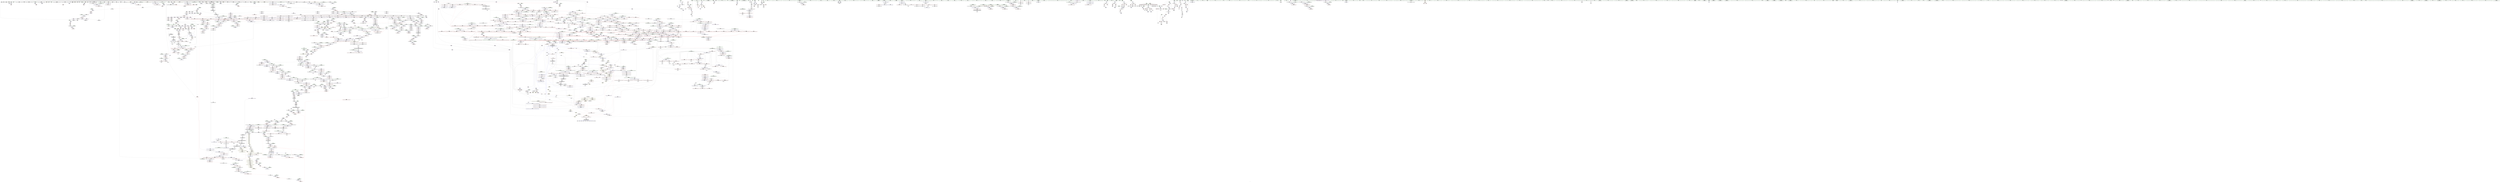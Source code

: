 digraph "SVFG" {
	label="SVFG";

	Node0x55e0585fa4a0 [shape=record,color=grey,label="{NodeID: 0\nNullPtr|{|<s52>122}}"];
	Node0x55e0585fa4a0 -> Node0x55e0586b74f0[style=solid];
	Node0x55e0585fa4a0 -> Node0x55e0586b75f0[style=solid];
	Node0x55e0585fa4a0 -> Node0x55e0586b76c0[style=solid];
	Node0x55e0585fa4a0 -> Node0x55e0586b7790[style=solid];
	Node0x55e0585fa4a0 -> Node0x55e0586b7860[style=solid];
	Node0x55e0585fa4a0 -> Node0x55e0586b7930[style=solid];
	Node0x55e0585fa4a0 -> Node0x55e0586b7a00[style=solid];
	Node0x55e0585fa4a0 -> Node0x55e0586b7ad0[style=solid];
	Node0x55e0585fa4a0 -> Node0x55e0586b7ba0[style=solid];
	Node0x55e0585fa4a0 -> Node0x55e0586b7c70[style=solid];
	Node0x55e0585fa4a0 -> Node0x55e0586b7d40[style=solid];
	Node0x55e0585fa4a0 -> Node0x55e0586b7e10[style=solid];
	Node0x55e0585fa4a0 -> Node0x55e0586b7ee0[style=solid];
	Node0x55e0585fa4a0 -> Node0x55e0586b7fb0[style=solid];
	Node0x55e0585fa4a0 -> Node0x55e0586b8080[style=solid];
	Node0x55e0585fa4a0 -> Node0x55e0586b8150[style=solid];
	Node0x55e0585fa4a0 -> Node0x55e0586b8220[style=solid];
	Node0x55e0585fa4a0 -> Node0x55e0586b82f0[style=solid];
	Node0x55e0585fa4a0 -> Node0x55e0586b83c0[style=solid];
	Node0x55e0585fa4a0 -> Node0x55e0586b8490[style=solid];
	Node0x55e0585fa4a0 -> Node0x55e0586b8560[style=solid];
	Node0x55e0585fa4a0 -> Node0x55e0586b8630[style=solid];
	Node0x55e0585fa4a0 -> Node0x55e0586b8700[style=solid];
	Node0x55e0585fa4a0 -> Node0x55e0586b87d0[style=solid];
	Node0x55e0585fa4a0 -> Node0x55e0586b88a0[style=solid];
	Node0x55e0585fa4a0 -> Node0x55e0586b8970[style=solid];
	Node0x55e0585fa4a0 -> Node0x55e0586b8a40[style=solid];
	Node0x55e0585fa4a0 -> Node0x55e0586b8b10[style=solid];
	Node0x55e0585fa4a0 -> Node0x55e0586b8be0[style=solid];
	Node0x55e0585fa4a0 -> Node0x55e0586b8cb0[style=solid];
	Node0x55e0585fa4a0 -> Node0x55e0586b8d80[style=solid];
	Node0x55e0585fa4a0 -> Node0x55e0586b8e50[style=solid];
	Node0x55e0585fa4a0 -> Node0x55e0586b8f20[style=solid];
	Node0x55e0585fa4a0 -> Node0x55e0586b8ff0[style=solid];
	Node0x55e0585fa4a0 -> Node0x55e0586b90c0[style=solid];
	Node0x55e0585fa4a0 -> Node0x55e0586b9190[style=solid];
	Node0x55e0585fa4a0 -> Node0x55e0586b9260[style=solid];
	Node0x55e0585fa4a0 -> Node0x55e0586b9330[style=solid];
	Node0x55e0585fa4a0 -> Node0x55e0586b9400[style=solid];
	Node0x55e0585fa4a0 -> Node0x55e0586b94d0[style=solid];
	Node0x55e0585fa4a0 -> Node0x55e0586b95a0[style=solid];
	Node0x55e0585fa4a0 -> Node0x55e0586b9670[style=solid];
	Node0x55e0585fa4a0 -> Node0x55e0586b9740[style=solid];
	Node0x55e0585fa4a0 -> Node0x55e0586b9810[style=solid];
	Node0x55e0585fa4a0 -> Node0x55e0586b98e0[style=solid];
	Node0x55e0585fa4a0 -> Node0x55e0586f2570[style=solid];
	Node0x55e0585fa4a0 -> Node0x55e0586f2640[style=solid];
	Node0x55e0585fa4a0 -> Node0x55e0586f2710[style=solid];
	Node0x55e0585fa4a0 -> Node0x55e0586f4a00[style=solid];
	Node0x55e0585fa4a0 -> Node0x55e05873c1f0[style=solid];
	Node0x55e0585fa4a0 -> Node0x55e058746630[style=solid];
	Node0x55e0585fa4a0 -> Node0x55e058748bb0[style=solid];
	Node0x55e0585fa4a0:s52 -> Node0x55e0588b7d30[style=solid,color=red];
	Node0x55e0588b0020 [shape=record,color=black,label="{NodeID: 3764\n2562 = PHI(2451, )\n}"];
	Node0x55e0588b0020 -> Node0x55e0586e6ee0[style=solid];
	Node0x55e0587a6630 [shape=record,color=black,label="{NodeID: 2657\nMR_115V_3 = PHI(MR_115V_4, MR_115V_2, )\npts\{6 \}\n|{<s0>53}}"];
	Node0x55e0587a6630:s0 -> Node0x55e0586f0420[style=dashed,color=red];
	Node0x55e0586c6b50 [shape=record,color=blue,label="{NodeID: 1550\n1410\<--1407\n__rhs.addr\<--__rhs\n_ZN9__gnu_cxxmiIPiSt6vectorIiSaIiEEEENS_17__normal_iteratorIT_T0_E15difference_typeERKS8_SB_\n}"];
	Node0x55e0586c6b50 -> Node0x55e0586dced0[style=dashed];
	Node0x55e0586a5040 [shape=record,color=green,label="{NodeID: 443\n2907\<--2908\n__last.addr\<--__last.addr_field_insensitive\n_ZSt26__unguarded_insertion_sortIPeN9__gnu_cxx5__ops15_Iter_less_iterEEvT_S4_T0_\n}"];
	Node0x55e0586a5040 -> Node0x55e0586eb3f0[style=solid];
	Node0x55e0586a5040 -> Node0x55e058706600[style=solid];
	Node0x55e0586b44b0 [shape=record,color=red,label="{NodeID: 886\n70\<--63\n\<--y.addr\n_Z3gcdxx\n}"];
	Node0x55e0586b44b0 -> Node0x55e058744cb0[style=solid];
	Node0x55e058814990 [shape=record,color=yellow,style=double,label="{NodeID: 3543\n43V_2 = CSCHI(MR_43V_1)\npts\{1674 \}\nCS[]|{<s0>71|<s1>82}}"];
	Node0x55e058814990:s0 -> Node0x55e0587c1840[style=dashed,color=blue];
	Node0x55e058814990:s1 -> Node0x55e058814570[style=dashed,color=blue];
	Node0x55e0586ea7c0 [shape=record,color=red,label="{NodeID: 1329\n2867\<--2837\n\<--__first.addr\n_ZSt16__insertion_sortIPeN9__gnu_cxx5__ops15_Iter_less_iterEEvT_S4_T0_\n|{<s0>202}}"];
	Node0x55e0586ea7c0:s0 -> Node0x55e0588b8fc0[style=solid,color=red];
	Node0x55e05869d5f0 [shape=record,color=green,label="{NodeID: 222\n1443\<--1444\nthis.addr\<--this.addr_field_insensitive\n_ZNSt12_Vector_baseIiSaIiEE11_M_allocateEm\n}"];
	Node0x55e05869d5f0 -> Node0x55e0586dd2e0[style=solid];
	Node0x55e05869d5f0 -> Node0x55e0586c6cf0[style=solid];
	Node0x55e0586c0c40 [shape=record,color=black,label="{NodeID: 665\n1970\<--1977\n_ZNKSt13move_iteratorIPiE4baseEv_ret\<--\n_ZNKSt13move_iteratorIPiE4baseEv\n|{<s0>145}}"];
	Node0x55e0586c0c40:s0 -> Node0x55e0588b16d0[style=solid,color=blue];
	Node0x55e0586df430 [shape=record,color=red,label="{NodeID: 1108\n1769\<--1768\n\<--coerce.dive4\n_ZSt18uninitialized_copyISt13move_iteratorIPiES1_ET0_T_S4_S3_\n|{<s0>132}}"];
	Node0x55e0586df430:s0 -> Node0x55e0588a0890[style=solid,color=red];
	Node0x55e0586903e0 [shape=record,color=green,label="{NodeID: 1\n5\<--1\n\<--dummyObj\nCan only get source location for instruction, argument, global var or function.}"];
	Node0x55e0588b0130 [shape=record,color=black,label="{NodeID: 3765\n1415 = PHI(1504, )\n}"];
	Node0x55e0588b0130 -> Node0x55e0586dcfa0[style=solid];
	Node0x55e0587a6b30 [shape=record,color=black,label="{NodeID: 2658\nMR_117V_3 = PHI(MR_117V_4, MR_117V_2, )\npts\{17 \}\n|{|<s3>53}}"];
	Node0x55e0587a6b30 -> Node0x55e0586b3e30[style=dashed];
	Node0x55e0587a6b30 -> Node0x55e0586b3f00[style=dashed];
	Node0x55e0587a6b30 -> Node0x55e0586f2300[style=dashed];
	Node0x55e0587a6b30:s3 -> Node0x55e0587cc500[style=dashed,color=red];
	Node0x55e0586c6c20 [shape=record,color=blue,label="{NodeID: 1551\n1429\<--1426\nthis.addr\<--this\n_ZNSt6vectorIiSaIiEE5beginEv\n}"];
	Node0x55e0586c6c20 -> Node0x55e0586dd140[style=dashed];
	Node0x55e0586a5110 [shape=record,color=green,label="{NodeID: 444\n2909\<--2910\n__i\<--__i_field_insensitive\n_ZSt26__unguarded_insertion_sortIPeN9__gnu_cxx5__ops15_Iter_less_iterEEvT_S4_T0_\n}"];
	Node0x55e0586a5110 -> Node0x55e0586eb4c0[style=solid];
	Node0x55e0586a5110 -> Node0x55e0586eb590[style=solid];
	Node0x55e0586a5110 -> Node0x55e0586eb660[style=solid];
	Node0x55e0586a5110 -> Node0x55e0587066d0[style=solid];
	Node0x55e0586a5110 -> Node0x55e0587067a0[style=solid];
	Node0x55e0586b4580 [shape=record,color=red,label="{NodeID: 887\n76\<--63\n\<--y.addr\n_Z3gcdxx\n}"];
	Node0x55e0586b4580 -> Node0x55e05873c790[style=solid];
	Node0x55e058814af0 [shape=record,color=yellow,style=double,label="{NodeID: 3544\n43V_3 = CSCHI(MR_43V_2)\npts\{1674 \}\nCS[]|{<s0>88}}"];
	Node0x55e058814af0:s0 -> Node0x55e0587cebb0[style=dashed,color=red];
	Node0x55e0586ea890 [shape=record,color=red,label="{NodeID: 1330\n2874\<--2837\n\<--__first.addr\n_ZSt16__insertion_sortIPeN9__gnu_cxx5__ops15_Iter_less_iterEEvT_S4_T0_\n|{<s0>204}}"];
	Node0x55e0586ea890:s0 -> Node0x55e0588a2ca0[style=solid,color=red];
	Node0x55e05869d6c0 [shape=record,color=green,label="{NodeID: 223\n1445\<--1446\n__n.addr\<--__n.addr_field_insensitive\n_ZNSt12_Vector_baseIiSaIiEE11_M_allocateEm\n}"];
	Node0x55e05869d6c0 -> Node0x55e0586dd3b0[style=solid];
	Node0x55e05869d6c0 -> Node0x55e0586dd480[style=solid];
	Node0x55e05869d6c0 -> Node0x55e0586c6dc0[style=solid];
	Node0x55e0586c0d10 [shape=record,color=black,label="{NodeID: 666\n2027\<--2025\nsub.ptr.lhs.cast\<--\n_ZSt6__sortIPeN9__gnu_cxx5__ops15_Iter_less_iterEEvT_S4_T0_\n}"];
	Node0x55e0586c0d10 -> Node0x55e05873d7b0[style=solid];
	Node0x55e0586df500 [shape=record,color=red,label="{NodeID: 1109\n1804\<--1787\n\<--__result.addr\n_ZNSt20__uninitialized_copyILb1EE13__uninit_copyISt13move_iteratorIPiES3_EET0_T_S6_S5_\n|{<s0>135}}"];
	Node0x55e0586df500:s0 -> Node0x55e0588a5f80[style=solid,color=red];
	Node0x55e05864ccb0 [shape=record,color=green,label="{NodeID: 2\n7\<--1\n.str\<--dummyObj\nGlob }"];
	Node0x55e0588b0270 [shape=record,color=black,label="{NodeID: 3766\n1418 = PHI(1504, )\n}"];
	Node0x55e0588b0270 -> Node0x55e0586dd070[style=solid];
	Node0x55e0587a7030 [shape=record,color=black,label="{NodeID: 2659\nMR_159V_2 = PHI(MR_159V_3, MR_159V_1, )\npts\{20 23 \}\n|{<s0>53|<s1>53}}"];
	Node0x55e0587a7030:s0 -> Node0x55e0587cc5e0[style=dashed,color=red];
	Node0x55e0587a7030:s1 -> Node0x55e0587cc6c0[style=dashed,color=red];
	Node0x55e0586c6cf0 [shape=record,color=blue,label="{NodeID: 1552\n1443\<--1441\nthis.addr\<--this\n_ZNSt12_Vector_baseIiSaIiEE11_M_allocateEm\n}"];
	Node0x55e0586c6cf0 -> Node0x55e0586dd2e0[style=dashed];
	Node0x55e0586a51e0 [shape=record,color=green,label="{NodeID: 445\n2911\<--2912\nagg.tmp\<--agg.tmp_field_insensitive\n_ZSt26__unguarded_insertion_sortIPeN9__gnu_cxx5__ops15_Iter_less_iterEEvT_S4_T0_\n}"];
	Node0x55e0586b4650 [shape=record,color=red,label="{NodeID: 888\n108\<--85\n\<--c.addr\n_Z3ctsB5cxx11c\n}"];
	Node0x55e058814c50 [shape=record,color=yellow,style=double,label="{NodeID: 3545\n43V_4 = CSCHI(MR_43V_3)\npts\{1674 \}\nCS[]|{<s0>74}}"];
	Node0x55e058814c50:s0 -> Node0x55e0587c1840[style=dashed,color=blue];
	Node0x55e0586ea960 [shape=record,color=red,label="{NodeID: 1331\n2883\<--2837\n\<--__first.addr\n_ZSt16__insertion_sortIPeN9__gnu_cxx5__ops15_Iter_less_iterEEvT_S4_T0_\n}"];
	Node0x55e0586ea960 -> Node0x55e058706390[style=solid];
	Node0x55e05869d790 [shape=record,color=green,label="{NodeID: 224\n1457\<--1458\n_ZNSt16allocator_traitsISaIiEE8allocateERS0_m\<--_ZNSt16allocator_traitsISaIiEE8allocateERS0_m_field_insensitive\n}"];
	Node0x55e0586c0de0 [shape=record,color=black,label="{NodeID: 667\n2028\<--2026\nsub.ptr.rhs.cast\<--\n_ZSt6__sortIPeN9__gnu_cxx5__ops15_Iter_less_iterEEvT_S4_T0_\n}"];
	Node0x55e0586c0de0 -> Node0x55e05873d7b0[style=solid];
	Node0x55e0586df5d0 [shape=record,color=red,label="{NodeID: 1110\n1806\<--1805\n\<--coerce.dive3\n_ZNSt20__uninitialized_copyILb1EE13__uninit_copyISt13move_iteratorIPiES3_EET0_T_S6_S5_\n|{<s0>135}}"];
	Node0x55e0586df5d0:s0 -> Node0x55e0588a5d60[style=solid,color=red];
	Node0x55e05864cd40 [shape=record,color=green,label="{NodeID: 3\n11\<--1\nstdin\<--dummyObj\nGlob }"];
	Node0x55e0588b03b0 [shape=record,color=black,label="{NodeID: 3767\n1456 = PHI(1633, )\n}"];
	Node0x55e0588b03b0 -> Node0x55e05873c1f0[style=solid];
	Node0x55e0586c6dc0 [shape=record,color=blue,label="{NodeID: 1553\n1445\<--1442\n__n.addr\<--__n\n_ZNSt12_Vector_baseIiSaIiEE11_M_allocateEm\n}"];
	Node0x55e0586c6dc0 -> Node0x55e0586dd3b0[style=dashed];
	Node0x55e0586c6dc0 -> Node0x55e0586dd480[style=dashed];
	Node0x55e0586a52b0 [shape=record,color=green,label="{NodeID: 446\n2913\<--2914\nagg.tmp1\<--agg.tmp1_field_insensitive\n_ZSt26__unguarded_insertion_sortIPeN9__gnu_cxx5__ops15_Iter_less_iterEEvT_S4_T0_\n}"];
	Node0x55e0586b4720 [shape=record,color=red,label="{NodeID: 889\n114\<--87\nnrvo.val\<--nrvo\n_Z3ctsB5cxx11c\n}"];
	Node0x55e058814db0 [shape=record,color=yellow,style=double,label="{NodeID: 3546\n91V_2 = CSCHI(MR_91V_1)\npts\{13130000 \}\nCS[]}"];
	Node0x55e058814db0 -> Node0x55e0586dc440[style=dashed];
	Node0x55e0586eaa30 [shape=record,color=red,label="{NodeID: 1332\n2854\<--2839\n\<--__last.addr\n_ZSt16__insertion_sortIPeN9__gnu_cxx5__ops15_Iter_less_iterEEvT_S4_T0_\n}"];
	Node0x55e0586eaa30 -> Node0x55e058746330[style=solid];
	Node0x55e05869d890 [shape=record,color=green,label="{NodeID: 225\n1468\<--1469\n__first.addr\<--__first.addr_field_insensitive\n_ZSt34__uninitialized_move_if_noexcept_aIPiS0_SaIiEET0_T_S3_S2_RT1_\n}"];
	Node0x55e05869d890 -> Node0x55e0586dd550[style=solid];
	Node0x55e05869d890 -> Node0x55e0586c6e90[style=solid];
	Node0x55e0586c0eb0 [shape=record,color=black,label="{NodeID: 668\n2077\<--2075\nsub.ptr.lhs.cast\<--\n_ZSt16__introsort_loopIPelN9__gnu_cxx5__ops15_Iter_less_iterEEvT_S4_T0_T1_\n}"];
	Node0x55e0586c0eb0 -> Node0x55e05873ceb0[style=solid];
	Node0x55e0586df6a0 [shape=record,color=red,label="{NodeID: 1111\n1808\<--1807\n\<--coerce.dive4\n_ZNSt20__uninitialized_copyILb1EE13__uninit_copyISt13move_iteratorIPiES3_EET0_T_S6_S5_\n|{<s0>135}}"];
	Node0x55e0586df6a0:s0 -> Node0x55e0588a5e70[style=solid,color=red];
	Node0x55e05864ce00 [shape=record,color=green,label="{NodeID: 4\n12\<--1\n.str.1\<--dummyObj\nGlob }"];
	Node0x55e0588b04f0 [shape=record,color=black,label="{NodeID: 3768\n1485 = PHI(1723, )\n}"];
	Node0x55e0588b04f0 -> Node0x55e0586c71d0[style=solid];
	Node0x55e0587a7210 [shape=record,color=black,label="{NodeID: 2661\nMR_612V_4 = PHI(MR_612V_5, MR_612V_3, )\npts\{2746 \}\n}"];
	Node0x55e0587a7210 -> Node0x55e0586e9440[style=dashed];
	Node0x55e0587a7210 -> Node0x55e0586e9510[style=dashed];
	Node0x55e0587a7210 -> Node0x55e0586e95e0[style=dashed];
	Node0x55e0587a7210 -> Node0x55e0586e96b0[style=dashed];
	Node0x55e0587a7210 -> Node0x55e0586e9780[style=dashed];
	Node0x55e0587a7210 -> Node0x55e0586e9850[style=dashed];
	Node0x55e0587a7210 -> Node0x55e058705760[style=dashed];
	Node0x55e0587a7210 -> Node0x55e0587059d0[style=dashed];
	Node0x55e0586c6e90 [shape=record,color=blue,label="{NodeID: 1554\n1468\<--1464\n__first.addr\<--__first\n_ZSt34__uninitialized_move_if_noexcept_aIPiS0_SaIiEET0_T_S3_S2_RT1_\n}"];
	Node0x55e0586c6e90 -> Node0x55e0586dd550[style=dashed];
	Node0x55e0586a5380 [shape=record,color=green,label="{NodeID: 447\n2915\<--2916\nundef.agg.tmp\<--undef.agg.tmp_field_insensitive\n_ZSt26__unguarded_insertion_sortIPeN9__gnu_cxx5__ops15_Iter_less_iterEEvT_S4_T0_\n}"];
	Node0x55e0586b47f0 [shape=record,color=red,label="{NodeID: 890\n135\<--91\nexn\<--exn.slot\n_Z3ctsB5cxx11c\n}"];
	Node0x55e058814f10 [shape=record,color=yellow,style=double,label="{NodeID: 3547\n417V_2 = CSCHI(MR_417V_1)\npts\{14280000 \}\nCS[]}"];
	Node0x55e058814f10 -> Node0x55e0586dd210[style=dashed];
	Node0x55e0586eab00 [shape=record,color=red,label="{NodeID: 1333\n2863\<--2839\n\<--__last.addr\n_ZSt16__insertion_sortIPeN9__gnu_cxx5__ops15_Iter_less_iterEEvT_S4_T0_\n}"];
	Node0x55e0586eab00 -> Node0x55e058749330[style=solid];
	Node0x55e05869d960 [shape=record,color=green,label="{NodeID: 226\n1470\<--1471\n__last.addr\<--__last.addr_field_insensitive\n_ZSt34__uninitialized_move_if_noexcept_aIPiS0_SaIiEET0_T_S3_S2_RT1_\n}"];
	Node0x55e05869d960 -> Node0x55e0586dd620[style=solid];
	Node0x55e05869d960 -> Node0x55e0586c6f60[style=solid];
	Node0x55e0586c0f80 [shape=record,color=black,label="{NodeID: 669\n2078\<--2076\nsub.ptr.rhs.cast\<--\n_ZSt16__introsort_loopIPelN9__gnu_cxx5__ops15_Iter_less_iterEEvT_S4_T0_T1_\n}"];
	Node0x55e0586c0f80 -> Node0x55e05873ceb0[style=solid];
	Node0x55e0586df770 [shape=record,color=red,label="{NodeID: 1112\n1846\<--1821\n\<--__result.addr\n_ZSt4copyISt13move_iteratorIPiES1_ET0_T_S4_S3_\n|{<s0>140}}"];
	Node0x55e0586df770:s0 -> Node0x55e0588a5530[style=solid,color=red];
	Node0x55e05864d6a0 [shape=record,color=green,label="{NodeID: 5\n24\<--1\n.str.2\<--dummyObj\nGlob }"];
	Node0x55e0588b0630 [shape=record,color=black,label="{NodeID: 3769\n1491 = PHI(1723, )\n}"];
	Node0x55e0588b0630 -> Node0x55e0586c72a0[style=solid];
	Node0x55e0587a9fa0 [shape=record,color=black,label="{NodeID: 2662\nMR_43V_3 = PHI(MR_43V_2, MR_43V_1, )\npts\{1674 \}\n|{<s0>147}}"];
	Node0x55e0587a9fa0:s0 -> Node0x55e058815b70[style=dashed,color=blue];
	Node0x55e0586c6f60 [shape=record,color=blue,label="{NodeID: 1555\n1470\<--1465\n__last.addr\<--__last\n_ZSt34__uninitialized_move_if_noexcept_aIPiS0_SaIiEET0_T_S3_S2_RT1_\n}"];
	Node0x55e0586c6f60 -> Node0x55e0586dd620[style=dashed];
	Node0x55e0586a5450 [shape=record,color=green,label="{NodeID: 448\n2939\<--2940\n__first.addr\<--__first.addr_field_insensitive\n_ZSt13move_backwardIPeS0_ET0_T_S2_S1_\n}"];
	Node0x55e0586a5450 -> Node0x55e0586eb730[style=solid];
	Node0x55e0586a5450 -> Node0x55e058706870[style=solid];
	Node0x55e0586b48c0 [shape=record,color=red,label="{NodeID: 891\n136\<--93\nsel\<--ehselector.slot\n_Z3ctsB5cxx11c\n}"];
	Node0x55e058815070 [shape=record,color=yellow,style=double,label="{NodeID: 3548\n159V_6 = CSCHI(MR_159V_5)\npts\{20 23 \}\nCS[]|{<s0>169|<s1>169|<s2>173}}"];
	Node0x55e058815070:s0 -> Node0x55e0587bbe40[style=dashed,color=blue];
	Node0x55e058815070:s1 -> Node0x55e0587c8640[style=dashed,color=blue];
	Node0x55e058815070:s2 -> Node0x55e0588172d0[style=dashed,color=blue];
	Node0x55e0586eabd0 [shape=record,color=red,label="{NodeID: 1334\n2862\<--2841\n\<--__i\n_ZSt16__insertion_sortIPeN9__gnu_cxx5__ops15_Iter_less_iterEEvT_S4_T0_\n}"];
	Node0x55e0586eabd0 -> Node0x55e058749330[style=solid];
	Node0x55e05869da30 [shape=record,color=green,label="{NodeID: 227\n1472\<--1473\n__result.addr\<--__result.addr_field_insensitive\n_ZSt34__uninitialized_move_if_noexcept_aIPiS0_SaIiEET0_T_S3_S2_RT1_\n}"];
	Node0x55e05869da30 -> Node0x55e0586dd6f0[style=solid];
	Node0x55e05869da30 -> Node0x55e0586c7030[style=solid];
	Node0x55e0586c1050 [shape=record,color=black,label="{NodeID: 670\n2120\<--2117\ncast\<--\n_ZSt4__lgl\n}"];
	Node0x55e0586df840 [shape=record,color=red,label="{NodeID: 1113\n1836\<--1835\n\<--coerce.dive2\n_ZSt4copyISt13move_iteratorIPiES1_ET0_T_S4_S3_\n|{<s0>137}}"];
	Node0x55e0586df840:s0 -> Node0x55e0588a05a0[style=solid,color=red];
	Node0x55e05864d730 [shape=record,color=green,label="{NodeID: 6\n26\<--1\n.str.3\<--dummyObj\nGlob }"];
	Node0x55e0588b0770 [shape=record,color=black,label="{NodeID: 3770\n1500 = PHI(1682, )\n}"];
	Node0x55e0588b0770 -> Node0x55e0586be2d0[style=solid];
	Node0x55e0586c7030 [shape=record,color=blue,label="{NodeID: 1556\n1472\<--1466\n__result.addr\<--__result\n_ZSt34__uninitialized_move_if_noexcept_aIPiS0_SaIiEET0_T_S3_S2_RT1_\n}"];
	Node0x55e0586c7030 -> Node0x55e0586dd6f0[style=dashed];
	Node0x55e0586a5520 [shape=record,color=green,label="{NodeID: 449\n2941\<--2942\n__last.addr\<--__last.addr_field_insensitive\n_ZSt13move_backwardIPeS0_ET0_T_S2_S1_\n}"];
	Node0x55e0586a5520 -> Node0x55e0586eb800[style=solid];
	Node0x55e0586a5520 -> Node0x55e058706940[style=solid];
	Node0x55e0586b4990 [shape=record,color=red,label="{NodeID: 892\n217\<--161\nnrvo.val\<--nrvo\n_Z7getLineB5cxx11v\n}"];
	Node0x55e0588151d0 [shape=record,color=yellow,style=double,label="{NodeID: 3549\n43V_2 = CSCHI(MR_43V_1)\npts\{1674 \}\nCS[]|{<s0>85|<s1>88}}"];
	Node0x55e0588151d0:s0 -> Node0x55e058814af0[style=dashed,color=blue];
	Node0x55e0588151d0:s1 -> Node0x55e058814c50[style=dashed,color=blue];
	Node0x55e0586eaca0 [shape=record,color=red,label="{NodeID: 1335\n2866\<--2841\n\<--__i\n_ZSt16__insertion_sortIPeN9__gnu_cxx5__ops15_Iter_less_iterEEvT_S4_T0_\n|{<s0>202}}"];
	Node0x55e0586eaca0:s0 -> Node0x55e0588b8c40[style=solid,color=red];
	Node0x55e0586a5ec0 [shape=record,color=green,label="{NodeID: 228\n1474\<--1475\n__alloc.addr\<--__alloc.addr_field_insensitive\n_ZSt34__uninitialized_move_if_noexcept_aIPiS0_SaIiEET0_T_S3_S2_RT1_\n}"];
	Node0x55e0586a5ec0 -> Node0x55e0586dd7c0[style=solid];
	Node0x55e0586a5ec0 -> Node0x55e0586c7100[style=solid];
	Node0x55e0586c1120 [shape=record,color=black,label="{NodeID: 671\n2121\<--2117\nconv\<--\n_ZSt4__lgl\n}"];
	Node0x55e0586c1120 -> Node0x55e0587416b0[style=solid];
	Node0x55e0586df910 [shape=record,color=red,label="{NodeID: 1114\n1844\<--1843\n\<--coerce.dive4\n_ZSt4copyISt13move_iteratorIPiES1_ET0_T_S4_S3_\n|{<s0>139}}"];
	Node0x55e0586df910:s0 -> Node0x55e0588a05a0[style=solid,color=red];
	Node0x55e05864d7f0 [shape=record,color=green,label="{NodeID: 7\n28\<--1\n.str.4\<--dummyObj\nGlob }"];
	Node0x55e0588b08b0 [shape=record,color=black,label="{NodeID: 3771\n1664 = PHI(1610, )\n}"];
	Node0x55e0588b08b0 -> Node0x55e058748130[style=solid];
	Node0x55e0586c7100 [shape=record,color=blue,label="{NodeID: 1557\n1474\<--1467\n__alloc.addr\<--__alloc\n_ZSt34__uninitialized_move_if_noexcept_aIPiS0_SaIiEET0_T_S3_S2_RT1_\n}"];
	Node0x55e0586c7100 -> Node0x55e0586dd7c0[style=dashed];
	Node0x55e0586a55f0 [shape=record,color=green,label="{NodeID: 450\n2943\<--2944\n__result.addr\<--__result.addr_field_insensitive\n_ZSt13move_backwardIPeS0_ET0_T_S2_S1_\n}"];
	Node0x55e0586a55f0 -> Node0x55e0586eb8d0[style=solid];
	Node0x55e0586a55f0 -> Node0x55e058706a10[style=solid];
	Node0x55e0586b4a60 [shape=record,color=red,label="{NodeID: 893\n189\<--163\n\<--c\n_Z7getLineB5cxx11v\n}"];
	Node0x55e0586b4a60 -> Node0x55e0586b9e90[style=solid];
	Node0x55e058815330 [shape=record,color=yellow,style=double,label="{NodeID: 3550\n43V_2 = CSCHI(MR_43V_1)\npts\{1674 \}\nCS[]|{<s0>117}}"];
	Node0x55e058815330:s0 -> Node0x55e0588151d0[style=dashed,color=blue];
	Node0x55e0586ead70 [shape=record,color=red,label="{NodeID: 1336\n2870\<--2841\n\<--__i\n_ZSt16__insertion_sortIPeN9__gnu_cxx5__ops15_Iter_less_iterEEvT_S4_T0_\n|{<s0>203}}"];
	Node0x55e0586ead70:s0 -> Node0x55e0588a6090[style=solid,color=red];
	Node0x55e0586a5f90 [shape=record,color=green,label="{NodeID: 229\n1476\<--1477\nagg.tmp\<--agg.tmp_field_insensitive\n_ZSt34__uninitialized_move_if_noexcept_aIPiS0_SaIiEET0_T_S3_S2_RT1_\n}"];
	Node0x55e0586a5f90 -> Node0x55e0586af370[style=solid];
	Node0x55e0586a5f90 -> Node0x55e0586af440[style=solid];
	Node0x55e0586c11f0 [shape=record,color=black,label="{NodeID: 672\n2111\<--2122\n_ZSt4__lgl_ret\<--sub\n_ZSt4__lgl\n|{<s0>149}}"];
	Node0x55e0586c11f0:s0 -> Node0x55e0588b1a60[style=solid,color=blue];
	Node0x55e0586df9e0 [shape=record,color=red,label="{NodeID: 1115\n1864\<--1855\n\<--__first.addr\n_ZSt14__copy_move_a2ILb1EPiS0_ET1_T0_S2_S1_\n|{<s0>141}}"];
	Node0x55e0586df9e0:s0 -> Node0x55e0588b9340[style=solid,color=red];
	Node0x55e05864d8b0 [shape=record,color=green,label="{NodeID: 8\n30\<--1\n.str.5\<--dummyObj\nGlob }"];
	Node0x55e0588b09f0 [shape=record,color=black,label="{NodeID: 3772\n1719 = PHI(1737, )\n}"];
	Node0x55e0588b09f0 -> Node0x55e0586bf650[style=solid];
	Node0x55e0586c71d0 [shape=record,color=blue,label="{NodeID: 1558\n1488\<--1485\ncoerce.dive\<--call\n_ZSt34__uninitialized_move_if_noexcept_aIPiS0_SaIiEET0_T_S3_S2_RT1_\n}"];
	Node0x55e0586c71d0 -> Node0x55e0586dd890[style=dashed];
	Node0x55e0586a56c0 [shape=record,color=green,label="{NodeID: 451\n2950\<--2951\n_ZSt12__miter_baseIPeET_S1_\<--_ZSt12__miter_baseIPeET_S1__field_insensitive\n}"];
	Node0x55e0586b4b30 [shape=record,color=red,label="{NodeID: 894\n202\<--163\n\<--c\n_Z7getLineB5cxx11v\n}"];
	Node0x55e0586b4b30 -> Node0x55e0586b9f60[style=solid];
	Node0x55e058815490 [shape=record,color=yellow,style=double,label="{NodeID: 3551\n191V_2 = CSCHI(MR_191V_1)\npts\{17260000 \}\nCS[]}"];
	Node0x55e058815490 -> Node0x55e0586df1c0[style=dashed];
	Node0x55e0586eae40 [shape=record,color=red,label="{NodeID: 1337\n2875\<--2841\n\<--__i\n_ZSt16__insertion_sortIPeN9__gnu_cxx5__ops15_Iter_less_iterEEvT_S4_T0_\n|{<s0>204}}"];
	Node0x55e0586eae40:s0 -> Node0x55e0588a2db0[style=solid,color=red];
	Node0x55e0586a6060 [shape=record,color=green,label="{NodeID: 230\n1478\<--1479\nagg.tmp1\<--agg.tmp1_field_insensitive\n_ZSt34__uninitialized_move_if_noexcept_aIPiS0_SaIiEET0_T_S3_S2_RT1_\n}"];
	Node0x55e0586a6060 -> Node0x55e0586af510[style=solid];
	Node0x55e0586a6060 -> Node0x55e0586af5e0[style=solid];
	Node0x55e0586c12c0 [shape=record,color=black,label="{NodeID: 673\n2144\<--2142\nsub.ptr.lhs.cast\<--\n_ZSt22__final_insertion_sortIPeN9__gnu_cxx5__ops15_Iter_less_iterEEvT_S4_T0_\n}"];
	Node0x55e0586c12c0 -> Node0x55e058740f30[style=solid];
	Node0x55e0586dfab0 [shape=record,color=red,label="{NodeID: 1116\n1868\<--1857\n\<--__last.addr\n_ZSt14__copy_move_a2ILb1EPiS0_ET1_T0_S2_S1_\n|{<s0>142}}"];
	Node0x55e0586dfab0:s0 -> Node0x55e0588b9340[style=solid,color=red];
	Node0x55e05864d970 [shape=record,color=green,label="{NodeID: 9\n41\<--1\n\<--dummyObj\nCan only get source location for instruction, argument, global var or function.|{<s0>173}}"];
	Node0x55e05864d970:s0 -> Node0x55e05889ff00[style=solid,color=red];
	Node0x55e0588b0b30 [shape=record,color=black,label="{NodeID: 3773\n1770 = PHI(1779, )\n}"];
	Node0x55e0588b0b30 -> Node0x55e0586bfb30[style=solid];
	Node0x55e0586c72a0 [shape=record,color=blue,label="{NodeID: 1559\n1492\<--1491\ncoerce.dive3\<--call2\n_ZSt34__uninitialized_move_if_noexcept_aIPiS0_SaIiEET0_T_S3_S2_RT1_\n}"];
	Node0x55e0586c72a0 -> Node0x55e0586dd960[style=dashed];
	Node0x55e0586a57c0 [shape=record,color=green,label="{NodeID: 452\n2956\<--2957\n_ZSt23__copy_move_backward_a2ILb1EPeS0_ET1_T0_S2_S1_\<--_ZSt23__copy_move_backward_a2ILb1EPeS0_ET1_T0_S2_S1__field_insensitive\n}"];
	Node0x55e0586b4c00 [shape=record,color=red,label="{NodeID: 895\n211\<--163\n\<--c\n_Z7getLineB5cxx11v\n}"];
	Node0x55e0588155f0 [shape=record,color=yellow,style=double,label="{NodeID: 3552\n43V_2 = CSCHI(MR_43V_1)\npts\{1674 \}\nCS[]|{<s0>128}}"];
	Node0x55e0588155f0:s0 -> Node0x55e058815330[style=dashed,color=blue];
	Node0x55e0586eaf10 [shape=record,color=red,label="{NodeID: 1338\n2876\<--2841\n\<--__i\n_ZSt16__insertion_sortIPeN9__gnu_cxx5__ops15_Iter_less_iterEEvT_S4_T0_\n}"];
	Node0x55e0586eaf10 -> Node0x55e0586b2500[style=solid];
	Node0x55e0586a6130 [shape=record,color=green,label="{NodeID: 231\n1486\<--1487\n_ZSt32__make_move_if_noexcept_iteratorIiSt13move_iteratorIPiEET0_PT_\<--_ZSt32__make_move_if_noexcept_iteratorIiSt13move_iteratorIPiEET0_PT__field_insensitive\n}"];
	Node0x55e0586c1390 [shape=record,color=black,label="{NodeID: 674\n2145\<--2143\nsub.ptr.rhs.cast\<--\n_ZSt22__final_insertion_sortIPeN9__gnu_cxx5__ops15_Iter_less_iterEEvT_S4_T0_\n}"];
	Node0x55e0586c1390 -> Node0x55e058740f30[style=solid];
	Node0x55e0586dfb80 [shape=record,color=red,label="{NodeID: 1117\n1870\<--1859\n\<--__result.addr\n_ZSt14__copy_move_a2ILb1EPiS0_ET1_T0_S2_S1_\n|{<s0>143}}"];
	Node0x55e0586dfb80:s0 -> Node0x55e0588b9340[style=solid,color=red];
	Node0x55e05864da30 [shape=record,color=green,label="{NodeID: 10\n46\<--1\n\<--dummyObj\nCan only get source location for instruction, argument, global var or function.|{<s0>77}}"];
	Node0x55e05864da30:s0 -> Node0x55e0588b5bb0[style=solid,color=red];
	Node0x55e0588b0c70 [shape=record,color=black,label="{NodeID: 3774\n1809 = PHI(1813, )\n}"];
	Node0x55e0588b0c70 -> Node0x55e0586bff40[style=solid];
	Node0x55e0586c7370 [shape=record,color=blue,label="{NodeID: 1560\n1506\<--1505\nthis.addr\<--this\n_ZNK9__gnu_cxx17__normal_iteratorIPiSt6vectorIiSaIiEEE4baseEv\n}"];
	Node0x55e0586c7370 -> Node0x55e0586dda30[style=dashed];
	Node0x55e0586a58c0 [shape=record,color=green,label="{NodeID: 453\n2961\<--2962\n__comp\<--__comp_field_insensitive\n_ZSt25__unguarded_linear_insertIPeN9__gnu_cxx5__ops14_Val_less_iterEEvT_T0_\n|{<s0>214}}"];
	Node0x55e0586a58c0:s0 -> Node0x55e0588a2970[style=solid,color=red];
	Node0x55e0586b4cd0 [shape=record,color=red,label="{NodeID: 896\n222\<--165\nexn\<--exn.slot\n_Z7getLineB5cxx11v\n}"];
	Node0x55e058815750 [shape=record,color=yellow,style=double,label="{NodeID: 3553\n43V_2 = CSCHI(MR_43V_1)\npts\{1674 \}\nCS[]|{<s0>132}}"];
	Node0x55e058815750:s0 -> Node0x55e0588155f0[style=dashed,color=blue];
	Node0x55e0586eafe0 [shape=record,color=red,label="{NodeID: 1339\n2886\<--2841\n\<--__i\n_ZSt16__insertion_sortIPeN9__gnu_cxx5__ops15_Iter_less_iterEEvT_S4_T0_\n|{<s0>207}}"];
	Node0x55e0586eafe0:s0 -> Node0x55e0588b8230[style=solid,color=red];
	Node0x55e0586a6230 [shape=record,color=green,label="{NodeID: 232\n1501\<--1502\n_ZSt22__uninitialized_copy_aISt13move_iteratorIPiES1_iET0_T_S4_S3_RSaIT1_E\<--_ZSt22__uninitialized_copy_aISt13move_iteratorIPiES1_iET0_T_S4_S3_RSaIT1_E_field_insensitive\n}"];
	Node0x55e0586c1460 [shape=record,color=black,label="{NodeID: 675\n2217\<--2215\nsub.ptr.lhs.cast\<--\n_ZSt27__unguarded_partition_pivotIPeN9__gnu_cxx5__ops15_Iter_less_iterEET_S4_S4_T0_\n}"];
	Node0x55e0586c1460 -> Node0x55e05873f5b0[style=solid];
	Node0x55e0586dfc50 [shape=record,color=red,label="{NodeID: 1118\n1905\<--1893\n\<--__first.addr\n_ZSt13__copy_move_aILb1EPiS0_ET1_T0_S2_S1_\n|{<s0>147}}"];
	Node0x55e0586dfc50:s0 -> Node0x55e0588baed0[style=solid,color=red];
	Node0x55e05864daf0 [shape=record,color=green,label="{NodeID: 11\n97\<--1\n\<--dummyObj\nCan only get source location for instruction, argument, global var or function.}"];
	Node0x55e0588b0db0 [shape=record,color=black,label="{NodeID: 3775\n1837 = PHI(1876, )\n|{<s0>140}}"];
	Node0x55e0588b0db0:s0 -> Node0x55e0588a5310[style=solid,color=red];
	Node0x55e0587abd40 [shape=record,color=black,label="{NodeID: 2668\nMR_18V_4 = PHI(MR_18V_5, MR_18V_3, )\npts\{162 \}\n}"];
	Node0x55e0587abd40 -> Node0x55e0586b4990[style=dashed];
	Node0x55e0586c7440 [shape=record,color=blue,label="{NodeID: 1561\n1515\<--1513\n__a.addr\<--__a\n_ZNSt16allocator_traitsISaIiEE7destroyIiEEvRS0_PT_\n}"];
	Node0x55e0586c7440 -> Node0x55e0586ddb00[style=dashed];
	Node0x55e0586a5990 [shape=record,color=green,label="{NodeID: 454\n2963\<--2964\n__last.addr\<--__last.addr_field_insensitive\n_ZSt25__unguarded_linear_insertIPeN9__gnu_cxx5__ops14_Val_less_iterEEvT_T0_\n}"];
	Node0x55e0586a5990 -> Node0x55e0586eb9a0[style=solid];
	Node0x55e0586a5990 -> Node0x55e0586eba70[style=solid];
	Node0x55e0586a5990 -> Node0x55e0586ebb40[style=solid];
	Node0x55e0586a5990 -> Node0x55e0586ebc10[style=solid];
	Node0x55e0586a5990 -> Node0x55e058706ae0[style=solid];
	Node0x55e0586a5990 -> Node0x55e058706ef0[style=solid];
	Node0x55e0586b4da0 [shape=record,color=red,label="{NodeID: 897\n223\<--167\nsel\<--ehselector.slot\n_Z7getLineB5cxx11v\n}"];
	Node0x55e0588158b0 [shape=record,color=yellow,style=double,label="{NodeID: 3554\n43V_2 = CSCHI(MR_43V_1)\npts\{1674 \}\nCS[]|{<s0>135}}"];
	Node0x55e0588158b0:s0 -> Node0x55e058815750[style=dashed,color=blue];
	Node0x55e0586eb0b0 [shape=record,color=red,label="{NodeID: 1340\n2895\<--2841\n\<--__i\n_ZSt16__insertion_sortIPeN9__gnu_cxx5__ops15_Iter_less_iterEEvT_S4_T0_\n}"];
	Node0x55e0586eb0b0 -> Node0x55e0586b25d0[style=solid];
	Node0x55e0586a6330 [shape=record,color=green,label="{NodeID: 233\n1506\<--1507\nthis.addr\<--this.addr_field_insensitive\n_ZNK9__gnu_cxx17__normal_iteratorIPiSt6vectorIiSaIiEEE4baseEv\n}"];
	Node0x55e0586a6330 -> Node0x55e0586dda30[style=solid];
	Node0x55e0586a6330 -> Node0x55e0586c7370[style=solid];
	Node0x55e0587d38c0 [shape=record,color=yellow,style=double,label="{NodeID: 2890\n41V_1 = ENCHI(MR_41V_0)\npts\{271 \}\nFun[_ZNSt6vectorIiSaIiEE12emplace_backIJiEEEvDpOT_]|{<s0>71|<s1>74}}"];
	Node0x55e0587d38c0:s0 -> Node0x55e0587da3b0[style=dashed,color=red];
	Node0x55e0587d38c0:s1 -> Node0x55e0587d9f50[style=dashed,color=red];
	Node0x55e0586c1530 [shape=record,color=black,label="{NodeID: 676\n2218\<--2216\nsub.ptr.rhs.cast\<--\n_ZSt27__unguarded_partition_pivotIPeN9__gnu_cxx5__ops15_Iter_less_iterEET_S4_S4_T0_\n}"];
	Node0x55e0586c1530 -> Node0x55e05873f5b0[style=solid];
	Node0x55e0586dfd20 [shape=record,color=red,label="{NodeID: 1119\n1906\<--1895\n\<--__last.addr\n_ZSt13__copy_move_aILb1EPiS0_ET1_T0_S2_S1_\n|{<s0>147}}"];
	Node0x55e0586dfd20:s0 -> Node0x55e0588bafe0[style=solid,color=red];
	Node0x55e05864dbf0 [shape=record,color=green,label="{NodeID: 12\n113\<--1\n\<--dummyObj\nCan only get source location for instruction, argument, global var or function.}"];
	Node0x55e0588b0f80 [shape=record,color=black,label="{NodeID: 3776\n1845 = PHI(1876, )\n|{<s0>140}}"];
	Node0x55e0588b0f80:s0 -> Node0x55e0588a5420[style=solid,color=red];
	Node0x55e0587ac240 [shape=record,color=black,label="{NodeID: 2669\nMR_20V_5 = PHI(MR_20V_2, MR_20V_3, )\npts\{164 \}\n}"];
	Node0x55e0586c7510 [shape=record,color=blue,label="{NodeID: 1562\n1517\<--1514\n__p.addr\<--__p\n_ZNSt16allocator_traitsISaIiEE7destroyIiEEvRS0_PT_\n}"];
	Node0x55e0586c7510 -> Node0x55e0586ddbd0[style=dashed];
	Node0x55e0586a5a60 [shape=record,color=green,label="{NodeID: 455\n2965\<--2966\n__val\<--__val_field_insensitive\n_ZSt25__unguarded_linear_insertIPeN9__gnu_cxx5__ops14_Val_less_iterEEvT_T0_\n|{|<s1>214|<s2>216}}"];
	Node0x55e0586a5a60 -> Node0x55e058706bb0[style=solid];
	Node0x55e0586a5a60:s1 -> Node0x55e0588a2a80[style=solid,color=red];
	Node0x55e0586a5a60:s2 -> Node0x55e0588a6090[style=solid,color=red];
	Node0x55e0586b4e70 [shape=record,color=red,label="{NodeID: 898\n309\<--258\n\<--q\n_Z7parseviNSt7__cxx1112basic_stringIcSt11char_traitsIcESaIcEEE\n}"];
	Node0x55e0586b4e70 -> Node0x55e05873efb0[style=solid];
	Node0x55e058815a10 [shape=record,color=yellow,style=double,label="{NodeID: 3555\n43V_2 = CSCHI(MR_43V_1)\npts\{1674 \}\nCS[]|{<s0>140}}"];
	Node0x55e058815a10:s0 -> Node0x55e0588158b0[style=dashed,color=blue];
	Node0x55e0586eb180 [shape=record,color=red,label="{NodeID: 1341\n2872\<--2871\n\<--call3\n_ZSt16__insertion_sortIPeN9__gnu_cxx5__ops15_Iter_less_iterEEvT_S4_T0_\n}"];
	Node0x55e0586eb180 -> Node0x55e0587062c0[style=solid];
	Node0x55e0586a6400 [shape=record,color=green,label="{NodeID: 234\n1515\<--1516\n__a.addr\<--__a.addr_field_insensitive\n_ZNSt16allocator_traitsISaIiEE7destroyIiEEvRS0_PT_\n}"];
	Node0x55e0586a6400 -> Node0x55e0586ddb00[style=solid];
	Node0x55e0586a6400 -> Node0x55e0586c7440[style=solid];
	Node0x55e0586c1600 [shape=record,color=black,label="{NodeID: 677\n2197\<--2237\n_ZSt27__unguarded_partition_pivotIPeN9__gnu_cxx5__ops15_Iter_less_iterEET_S4_S4_T0__ret\<--call\n_ZSt27__unguarded_partition_pivotIPeN9__gnu_cxx5__ops15_Iter_less_iterEET_S4_S4_T0_\n|{<s0>153}}"];
	Node0x55e0586c1600:s0 -> Node0x55e0588b1b70[style=solid,color=blue];
	Node0x55e0586dfdf0 [shape=record,color=red,label="{NodeID: 1120\n1907\<--1897\n\<--__result.addr\n_ZSt13__copy_move_aILb1EPiS0_ET1_T0_S2_S1_\n|{<s0>147}}"];
	Node0x55e0586dfdf0:s0 -> Node0x55e0588bb0f0[style=solid,color=red];
	Node0x55e05864dcf0 [shape=record,color=green,label="{NodeID: 13\n192\<--1\n\<--dummyObj\nCan only get source location for instruction, argument, global var or function.}"];
	Node0x55e0588b10c0 [shape=record,color=black,label="{NodeID: 3777\n1847 = PHI(1851, )\n}"];
	Node0x55e0588b10c0 -> Node0x55e0586c0350[style=solid];
	Node0x55e0587ac740 [shape=record,color=black,label="{NodeID: 2670\nMR_26V_3 = PHI(MR_26V_4, MR_26V_2, )\npts\{170 \}\n}"];
	Node0x55e0586c75e0 [shape=record,color=blue,label="{NodeID: 1563\n1532\<--1531\nthis.addr\<--this\n_ZNKSt6vectorIiSaIiEE8max_sizeEv\n}"];
	Node0x55e0586c75e0 -> Node0x55e0586ddca0[style=dashed];
	Node0x55e0586a5b30 [shape=record,color=green,label="{NodeID: 456\n2967\<--2968\n__next\<--__next_field_insensitive\n_ZSt25__unguarded_linear_insertIPeN9__gnu_cxx5__ops14_Val_less_iterEEvT_T0_\n}"];
	Node0x55e0586a5b30 -> Node0x55e0586ebce0[style=solid];
	Node0x55e0586a5b30 -> Node0x55e0586ebdb0[style=solid];
	Node0x55e0586a5b30 -> Node0x55e0586ebe80[style=solid];
	Node0x55e0586a5b30 -> Node0x55e0586ebf50[style=solid];
	Node0x55e0586a5b30 -> Node0x55e0586ec020[style=solid];
	Node0x55e0586a5b30 -> Node0x55e058706c80[style=solid];
	Node0x55e0586a5b30 -> Node0x55e058706d50[style=solid];
	Node0x55e0586a5b30 -> Node0x55e058706fc0[style=solid];
	Node0x55e0586b4f40 [shape=record,color=red,label="{NodeID: 899\n312\<--258\n\<--q\n_Z7parseviNSt7__cxx1112basic_stringIcSt11char_traitsIcESaIcEEE\n}"];
	Node0x55e0586b4f40 -> Node0x55e05873b390[style=solid];
	Node0x55e058815b70 [shape=record,color=yellow,style=double,label="{NodeID: 3556\n43V_2 = CSCHI(MR_43V_1)\npts\{1674 \}\nCS[]|{<s0>144}}"];
	Node0x55e058815b70:s0 -> Node0x55e058815a10[style=dashed,color=blue];
	Node0x55e0586eb250 [shape=record,color=red,label="{NodeID: 1342\n2882\<--2881\n\<--call6\n_ZSt16__insertion_sortIPeN9__gnu_cxx5__ops15_Iter_less_iterEEvT_S4_T0_\n}"];
	Node0x55e0586eb250 -> Node0x55e058706390[style=solid];
	Node0x55e0586a64d0 [shape=record,color=green,label="{NodeID: 235\n1517\<--1518\n__p.addr\<--__p.addr_field_insensitive\n_ZNSt16allocator_traitsISaIiEE7destroyIiEEvRS0_PT_\n}"];
	Node0x55e0586a64d0 -> Node0x55e0586ddbd0[style=solid];
	Node0x55e0586a64d0 -> Node0x55e0586c7510[style=solid];
	Node0x55e0586c16d0 [shape=record,color=black,label="{NodeID: 678\n2305\<--2303\nsub.ptr.lhs.cast\<--\n_ZSt11__sort_heapIPeN9__gnu_cxx5__ops15_Iter_less_iterEEvT_S4_RT0_\n}"];
	Node0x55e0586c16d0 -> Node0x55e058743db0[style=solid];
	Node0x55e0586dfec0 [shape=record,color=red,label="{NodeID: 1121\n1917\<--1914\n\<--__it.addr\n_ZSt12__niter_baseIPiET_S1_\n}"];
	Node0x55e0586dfec0 -> Node0x55e0586c0690[style=solid];
	Node0x55e05864ddf0 [shape=record,color=green,label="{NodeID: 14\n205\<--1\n\<--dummyObj\nCan only get source location for instruction, argument, global var or function.}"];
	Node0x55e0588b11d0 [shape=record,color=black,label="{NodeID: 3778\n1865 = PHI(1912, )\n|{<s0>144}}"];
	Node0x55e0588b11d0:s0 -> Node0x55e0588a7050[style=solid,color=red];
	Node0x55e0587acc40 [shape=record,color=black,label="{NodeID: 2671\nMR_159V_3 = PHI(MR_159V_2, MR_159V_1, )\npts\{20 23 \}\n|{<s0>221}}"];
	Node0x55e0587acc40:s0 -> Node0x55e058818610[style=dashed,color=blue];
	Node0x55e0586c76b0 [shape=record,color=blue,label="{NodeID: 1564\n1546\<--1545\nthis.addr\<--this\n_ZNKSt6vectorIiSaIiEE4sizeEv\n}"];
	Node0x55e0586c76b0 -> Node0x55e0586ddd70[style=dashed];
	Node0x55e0586a5c00 [shape=record,color=green,label="{NodeID: 457\n2982\<--2983\n_ZNK9__gnu_cxx5__ops14_Val_less_iterclIePeEEbRT_T0_\<--_ZNK9__gnu_cxx5__ops14_Val_less_iterclIePeEEbRT_T0__field_insensitive\n}"];
	Node0x55e0586b5010 [shape=record,color=red,label="{NodeID: 900\n342\<--258\n\<--q\n_Z7parseviNSt7__cxx1112basic_stringIcSt11char_traitsIcESaIcEEE\n}"];
	Node0x55e0586b5010 -> Node0x55e05873feb0[style=solid];
	Node0x55e058815cd0 [shape=record,color=yellow,style=double,label="{NodeID: 3557\n159V_2 = CSCHI(MR_159V_1)\npts\{20 23 \}\nCS[]|{<s0>151}}"];
	Node0x55e058815cd0:s0 -> Node0x55e0587dc330[style=dashed,color=red];
	Node0x55e0586eb320 [shape=record,color=red,label="{NodeID: 1343\n2919\<--2905\n\<--__first.addr\n_ZSt26__unguarded_insertion_sortIPeN9__gnu_cxx5__ops15_Iter_less_iterEEvT_S4_T0_\n}"];
	Node0x55e0586eb320 -> Node0x55e0587066d0[style=solid];
	Node0x55e0586a65a0 [shape=record,color=green,label="{NodeID: 236\n1525\<--1526\n_ZN9__gnu_cxx13new_allocatorIiE7destroyIiEEvPT_\<--_ZN9__gnu_cxx13new_allocatorIiE7destroyIiEEvPT__field_insensitive\n}"];
	Node0x55e0587d3b90 [shape=record,color=yellow,style=double,label="{NodeID: 2893\n43V_1 = ENCHI(MR_43V_0)\npts\{1674 \}\nFun[_ZNSt6vectorIiSaIiEE12emplace_backIJiEEEvDpOT_]|{<s0>71|<s1>74}}"];
	Node0x55e0587d3b90:s0 -> Node0x55e0587da760[style=dashed,color=red];
	Node0x55e0587d3b90:s1 -> Node0x55e0587d9cb0[style=dashed,color=red];
	Node0x55e0586c17a0 [shape=record,color=black,label="{NodeID: 679\n2306\<--2304\nsub.ptr.rhs.cast\<--\n_ZSt11__sort_heapIPeN9__gnu_cxx5__ops15_Iter_less_iterEEvT_S4_RT0_\n}"];
	Node0x55e0586c17a0 -> Node0x55e058743db0[style=solid];
	Node0x55e0586dff90 [shape=record,color=red,label="{NodeID: 1122\n1935\<--1923\n\<--__first.addr\n_ZNSt11__copy_moveILb1ELb1ESt26random_access_iterator_tagE8__copy_mIiEEPT_PKS3_S6_S4_\n}"];
	Node0x55e0586dff90 -> Node0x55e0586c0830[style=solid];
	Node0x55e05864def0 [shape=record,color=green,label="{NodeID: 15\n209\<--1\n\<--dummyObj\nCan only get source location for instruction, argument, global var or function.}"];
	Node0x55e0588b1340 [shape=record,color=black,label="{NodeID: 3779\n1869 = PHI(1912, )\n|{<s0>144}}"];
	Node0x55e0588b1340:s0 -> Node0x55e0588a7160[style=solid,color=red];
	Node0x55e0587ad140 [shape=record,color=black,label="{NodeID: 2672\nMR_614V_5 = PHI(MR_614V_6, MR_614V_4, )\npts\{2748 \}\n}"];
	Node0x55e0587ad140 -> Node0x55e0586e9920[style=dashed];
	Node0x55e0587ad140 -> Node0x55e0586e99f0[style=dashed];
	Node0x55e0587ad140 -> Node0x55e0586e9ac0[style=dashed];
	Node0x55e0587ad140 -> Node0x55e0586e9b90[style=dashed];
	Node0x55e0587ad140 -> Node0x55e0586e9c60[style=dashed];
	Node0x55e0587ad140 -> Node0x55e058705830[style=dashed];
	Node0x55e0587ad140 -> Node0x55e058705900[style=dashed];
	Node0x55e0586c7780 [shape=record,color=blue,label="{NodeID: 1565\n1570\<--1566\n__a.addr\<--__a\n_ZSt3maxImERKT_S2_S2_\n}"];
	Node0x55e0586c7780 -> Node0x55e0586de0b0[style=dashed];
	Node0x55e0586c7780 -> Node0x55e0586de180[style=dashed];
	Node0x55e0586a5d00 [shape=record,color=green,label="{NodeID: 458\n3002\<--3003\nretval\<--retval_field_insensitive\n_ZN9__gnu_cxx5__ops15__val_comp_iterENS0_15_Iter_less_iterE\n}"];
	Node0x55e0586b50e0 [shape=record,color=red,label="{NodeID: 901\n306\<--260\n\<--minus\n_Z7parseviNSt7__cxx1112basic_stringIcSt11char_traitsIcESaIcEEE\n}"];
	Node0x55e0586b50e0 -> Node0x55e0586ba370[style=solid];
	Node0x55e0586eb3f0 [shape=record,color=red,label="{NodeID: 1344\n2923\<--2907\n\<--__last.addr\n_ZSt26__unguarded_insertion_sortIPeN9__gnu_cxx5__ops15_Iter_less_iterEEvT_S4_T0_\n}"];
	Node0x55e0586eb3f0 -> Node0x55e058747e30[style=solid];
	Node0x55e0586a66a0 [shape=record,color=green,label="{NodeID: 237\n1532\<--1533\nthis.addr\<--this.addr_field_insensitive\n_ZNKSt6vectorIiSaIiEE8max_sizeEv\n}"];
	Node0x55e0586a66a0 -> Node0x55e0586ddca0[style=solid];
	Node0x55e0586a66a0 -> Node0x55e0586c75e0[style=solid];
	Node0x55e0586c1870 [shape=record,color=black,label="{NodeID: 680\n2344\<--2342\nsub.ptr.lhs.cast\<--\n_ZSt11__make_heapIPeN9__gnu_cxx5__ops15_Iter_less_iterEEvT_S4_RT0_\n}"];
	Node0x55e0586c1870 -> Node0x55e058744530[style=solid];
	Node0x55e0586e0060 [shape=record,color=red,label="{NodeID: 1123\n1946\<--1923\n\<--__first.addr\n_ZNSt11__copy_moveILb1ELb1ESt26random_access_iterator_tagE8__copy_mIiEEPT_PKS3_S6_S4_\n}"];
	Node0x55e0586e0060 -> Node0x55e0586c09d0[style=solid];
	Node0x55e05864dff0 [shape=record,color=green,label="{NodeID: 16\n282\<--1\n\<--dummyObj\nCan only get source location for instruction, argument, global var or function.}"];
	Node0x55e0588b1480 [shape=record,color=black,label="{NodeID: 3780\n1871 = PHI(1912, )\n|{<s0>144}}"];
	Node0x55e0588b1480:s0 -> Node0x55e0588a7270[style=solid,color=red];
	Node0x55e0586c7850 [shape=record,color=blue,label="{NodeID: 1566\n1572\<--1567\n__b.addr\<--__b\n_ZSt3maxImERKT_S2_S2_\n}"];
	Node0x55e0586c7850 -> Node0x55e0586de250[style=dashed];
	Node0x55e0586c7850 -> Node0x55e0586de320[style=dashed];
	Node0x55e0586a5dd0 [shape=record,color=green,label="{NodeID: 459\n3004\<--3005\n\<--field_insensitive\n_ZN9__gnu_cxx5__ops15__val_comp_iterENS0_15_Iter_less_iterE\n}"];
	Node0x55e0586b51b0 [shape=record,color=red,label="{NodeID: 902\n361\<--262\nnrvo.val\<--nrvo\n_Z7parseviNSt7__cxx1112basic_stringIcSt11char_traitsIcESaIcEEE\n}"];
	Node0x55e0586eb4c0 [shape=record,color=red,label="{NodeID: 1345\n2922\<--2909\n\<--__i\n_ZSt26__unguarded_insertion_sortIPeN9__gnu_cxx5__ops15_Iter_less_iterEEvT_S4_T0_\n}"];
	Node0x55e0586eb4c0 -> Node0x55e058747e30[style=solid];
	Node0x55e0586a6770 [shape=record,color=green,label="{NodeID: 238\n1538\<--1539\n_ZNKSt12_Vector_baseIiSaIiEE19_M_get_Tp_allocatorEv\<--_ZNKSt12_Vector_baseIiSaIiEE19_M_get_Tp_allocatorEv_field_insensitive\n}"];
	Node0x55e0586c1940 [shape=record,color=black,label="{NodeID: 681\n2345\<--2343\nsub.ptr.rhs.cast\<--\n_ZSt11__make_heapIPeN9__gnu_cxx5__ops15_Iter_less_iterEEvT_S4_RT0_\n}"];
	Node0x55e0586c1940 -> Node0x55e058744530[style=solid];
	Node0x55e0586e0130 [shape=record,color=red,label="{NodeID: 1124\n1934\<--1925\n\<--__last.addr\n_ZNSt11__copy_moveILb1ELb1ESt26random_access_iterator_tagE8__copy_mIiEEPT_PKS3_S6_S4_\n}"];
	Node0x55e0586e0130 -> Node0x55e0586c0760[style=solid];
	Node0x55e05864e0f0 [shape=record,color=green,label="{NodeID: 17\n304\<--1\n\<--dummyObj\nCan only get source location for instruction, argument, global var or function.}"];
	Node0x55e0588b15c0 [shape=record,color=black,label="{NodeID: 3781\n1872 = PHI(1889, )\n}"];
	Node0x55e0588b15c0 -> Node0x55e0586c0420[style=solid];
	Node0x55e0586c7920 [shape=record,color=blue,label="{NodeID: 1567\n1568\<--1582\nretval\<--\n_ZSt3maxImERKT_S2_S2_\n}"];
	Node0x55e0586c7920 -> Node0x55e0587c4040[style=dashed];
	Node0x55e0586b64f0 [shape=record,color=green,label="{NodeID: 460\n3011\<--3012\n__first.addr\<--__first.addr_field_insensitive\n_ZSt23__copy_move_backward_a2ILb1EPeS0_ET1_T0_S2_S1_\n}"];
	Node0x55e0586b64f0 -> Node0x55e0586ec360[style=solid];
	Node0x55e0586b64f0 -> Node0x55e058707160[style=solid];
	Node0x55e0586b5280 [shape=record,color=red,label="{NodeID: 903\n289\<--264\n\<--l\n_Z7parseviNSt7__cxx1112basic_stringIcSt11char_traitsIcESaIcEEE\n}"];
	Node0x55e0586b5280 -> Node0x55e058746ab0[style=solid];
	Node0x55e0588160f0 [shape=record,color=yellow,style=double,label="{NodeID: 3560\n159V_4 = CSCHI(MR_159V_2)\npts\{20 23 \}\nCS[]|{<s0>154}}"];
	Node0x55e0588160f0:s0 -> Node0x55e0587aea40[style=dashed,color=red];
	Node0x55e0586eb590 [shape=record,color=red,label="{NodeID: 1346\n2926\<--2909\n\<--__i\n_ZSt26__unguarded_insertion_sortIPeN9__gnu_cxx5__ops15_Iter_less_iterEEvT_S4_T0_\n|{<s0>209}}"];
	Node0x55e0586eb590:s0 -> Node0x55e0588b8230[style=solid,color=red];
	Node0x55e0586a6870 [shape=record,color=green,label="{NodeID: 239\n1541\<--1542\n_ZNSt16allocator_traitsISaIiEE8max_sizeERKS0_\<--_ZNSt16allocator_traitsISaIiEE8max_sizeERKS0__field_insensitive\n}"];
	Node0x55e0586c1a10 [shape=record,color=black,label="{NodeID: 682\n2353\<--2351\nsub.ptr.lhs.cast1\<--\n_ZSt11__make_heapIPeN9__gnu_cxx5__ops15_Iter_less_iterEEvT_S4_RT0_\n}"];
	Node0x55e0586c1a10 -> Node0x55e058744830[style=solid];
	Node0x55e0586e0200 [shape=record,color=red,label="{NodeID: 1125\n1944\<--1927\n\<--__result.addr\n_ZNSt11__copy_moveILb1ELb1ESt26random_access_iterator_tagE8__copy_mIiEEPT_PKS3_S6_S4_\n}"];
	Node0x55e0586e0200 -> Node0x55e0586c0900[style=solid];
	Node0x55e05864e1f0 [shape=record,color=green,label="{NodeID: 18\n337\<--1\n\<--dummyObj\nCan only get source location for instruction, argument, global var or function.}"];
	Node0x55e0588b16d0 [shape=record,color=black,label="{NodeID: 3782\n1882 = PHI(1970, )\n|{<s0>146}}"];
	Node0x55e0588b16d0:s0 -> Node0x55e0588a5200[style=solid,color=red];
	Node0x55e0587ae040 [shape=record,color=black,label="{NodeID: 2675\nMR_206V_3 = PHI(MR_206V_4, MR_206V_2, )\npts\{2062 \}\n}"];
	Node0x55e0587ae040 -> Node0x55e0586e17f0[style=dashed];
	Node0x55e0587ae040 -> Node0x55e0586e18c0[style=dashed];
	Node0x55e0587ae040 -> Node0x55e0586cab80[style=dashed];
	Node0x55e0586c79f0 [shape=record,color=blue,label="{NodeID: 1568\n1568\<--1585\nretval\<--\n_ZSt3maxImERKT_S2_S2_\n}"];
	Node0x55e0586c79f0 -> Node0x55e0587c4040[style=dashed];
	Node0x55e0586b65c0 [shape=record,color=green,label="{NodeID: 461\n3013\<--3014\n__last.addr\<--__last.addr_field_insensitive\n_ZSt23__copy_move_backward_a2ILb1EPeS0_ET1_T0_S2_S1_\n}"];
	Node0x55e0586b65c0 -> Node0x55e0586ec430[style=solid];
	Node0x55e0586b65c0 -> Node0x55e058707230[style=solid];
	Node0x55e0586b5350 [shape=record,color=red,label="{NodeID: 904\n296\<--264\n\<--l\n_Z7parseviNSt7__cxx1112basic_stringIcSt11char_traitsIcESaIcEEE\n}"];
	Node0x55e0586b5350 -> Node0x55e0586ba1d0[style=solid];
	Node0x55e0586eb660 [shape=record,color=red,label="{NodeID: 1347\n2930\<--2909\n\<--__i\n_ZSt26__unguarded_insertion_sortIPeN9__gnu_cxx5__ops15_Iter_less_iterEEvT_S4_T0_\n}"];
	Node0x55e0586eb660 -> Node0x55e0586b26a0[style=solid];
	Node0x55e0586a6970 [shape=record,color=green,label="{NodeID: 240\n1546\<--1547\nthis.addr\<--this.addr_field_insensitive\n_ZNKSt6vectorIiSaIiEE4sizeEv\n}"];
	Node0x55e0586a6970 -> Node0x55e0586ddd70[style=solid];
	Node0x55e0586a6970 -> Node0x55e0586c76b0[style=solid];
	Node0x55e0586c1ae0 [shape=record,color=black,label="{NodeID: 683\n2354\<--2352\nsub.ptr.rhs.cast2\<--\n_ZSt11__make_heapIPeN9__gnu_cxx5__ops15_Iter_less_iterEEvT_S4_RT0_\n}"];
	Node0x55e0586c1ae0 -> Node0x55e058744830[style=solid];
	Node0x55e0586e02d0 [shape=record,color=red,label="{NodeID: 1126\n1954\<--1927\n\<--__result.addr\n_ZNSt11__copy_moveILb1ELb1ESt26random_access_iterator_tagE8__copy_mIiEEPT_PKS3_S6_S4_\n}"];
	Node0x55e0586e02d0 -> Node0x55e0586b2ec0[style=solid];
	Node0x55e05864e2f0 [shape=record,color=green,label="{NodeID: 19\n340\<--1\n\<--dummyObj\nCan only get source location for instruction, argument, global var or function.}"];
	Node0x55e0588b1840 [shape=record,color=black,label="{NodeID: 3783\n1885 = PHI(1963, )\n}"];
	Node0x55e0588b1840 -> Node0x55e0586c04f0[style=solid];
	Node0x55e0587ae540 [shape=record,color=black,label="{NodeID: 2676\nMR_208V_2 = PHI(MR_208V_3, MR_208V_1, )\npts\{2066 \}\n}"];
	Node0x55e0587ae540 -> Node0x55e0586cac50[style=dashed];
	Node0x55e0586c7ac0 [shape=record,color=blue,label="{NodeID: 1569\n1592\<--1591\n__a.addr\<--__a\n_ZNSt16allocator_traitsISaIiEE8max_sizeERKS0_\n}"];
	Node0x55e0586c7ac0 -> Node0x55e0586de590[style=dashed];
	Node0x55e0586b6690 [shape=record,color=green,label="{NodeID: 462\n3015\<--3016\n__result.addr\<--__result.addr_field_insensitive\n_ZSt23__copy_move_backward_a2ILb1EPeS0_ET1_T0_S2_S1_\n}"];
	Node0x55e0586b6690 -> Node0x55e0586ec500[style=solid];
	Node0x55e0586b6690 -> Node0x55e058707300[style=solid];
	Node0x55e0586b5420 [shape=record,color=red,label="{NodeID: 905\n331\<--264\n\<--l\n_Z7parseviNSt7__cxx1112basic_stringIcSt11char_traitsIcESaIcEEE\n}"];
	Node0x55e0586b5420 -> Node0x55e0586ba440[style=solid];
	Node0x55e0588163b0 [shape=record,color=yellow,style=double,label="{NodeID: 3562\n159V_2 = CSCHI(MR_159V_1)\npts\{20 23 \}\nCS[]|{<s0>157}}"];
	Node0x55e0588163b0:s0 -> Node0x55e0587c3140[style=dashed,color=red];
	Node0x55e0586eb730 [shape=record,color=red,label="{NodeID: 1348\n2948\<--2939\n\<--__first.addr\n_ZSt13move_backwardIPeS0_ET0_T_S2_S1_\n|{<s0>210}}"];
	Node0x55e0586eb730:s0 -> Node0x55e05889e9d0[style=solid,color=red];
	Node0x55e0586a6a40 [shape=record,color=green,label="{NodeID: 241\n1568\<--1569\nretval\<--retval_field_insensitive\n_ZSt3maxImERKT_S2_S2_\n}"];
	Node0x55e0586a6a40 -> Node0x55e0586ddfe0[style=solid];
	Node0x55e0586a6a40 -> Node0x55e0586c7920[style=solid];
	Node0x55e0586a6a40 -> Node0x55e0586c79f0[style=solid];
	Node0x55e0586c1bb0 [shape=record,color=black,label="{NodeID: 684\n2389\<--2407\n_ZNK9__gnu_cxx5__ops15_Iter_less_iterclIPeS3_EEbT_T0__ret\<--cmp\n_ZNK9__gnu_cxx5__ops15_Iter_less_iterclIPeS3_EEbT_T0_\n|{<s0>164|<s1>174|<s2>184|<s3>185|<s4>187|<s5>190|<s6>192|<s7>195|<s8>196|<s9>202}}"];
	Node0x55e0586c1bb0:s0 -> Node0x55e0588b1ef0[style=solid,color=blue];
	Node0x55e0586c1bb0:s1 -> Node0x55e0588b2670[style=solid,color=blue];
	Node0x55e0586c1bb0:s2 -> Node0x55e0588b2cb0[style=solid,color=blue];
	Node0x55e0586c1bb0:s3 -> Node0x55e0588b2dc0[style=solid,color=blue];
	Node0x55e0586c1bb0:s4 -> Node0x55e0588b2ed0[style=solid,color=blue];
	Node0x55e0586c1bb0:s5 -> Node0x55e0588b2fe0[style=solid,color=blue];
	Node0x55e0586c1bb0:s6 -> Node0x55e0588b3120[style=solid,color=blue];
	Node0x55e0586c1bb0:s7 -> Node0x55e0588ae620[style=solid,color=blue];
	Node0x55e0586c1bb0:s8 -> Node0x55e0588ae730[style=solid,color=blue];
	Node0x55e0586c1bb0:s9 -> Node0x55e0588aec30[style=solid,color=blue];
	Node0x55e0586e03a0 [shape=record,color=red,label="{NodeID: 1127\n1941\<--1929\n\<--_Num\n_ZNSt11__copy_moveILb1ELb1ESt26random_access_iterator_tagE8__copy_mIiEEPT_PKS3_S6_S4_\n}"];
	Node0x55e0586e03a0 -> Node0x55e0587464b0[style=solid];
	Node0x55e05864e3f0 [shape=record,color=green,label="{NodeID: 20\n351\<--1\n\<--dummyObj\nCan only get source location for instruction, argument, global var or function.}"];
	Node0x55e0588b1950 [shape=record,color=black,label="{NodeID: 3784\n1908 = PHI(1919, )\n}"];
	Node0x55e0588b1950 -> Node0x55e0586c05c0[style=solid];
	Node0x55e0587aea40 [shape=record,color=black,label="{NodeID: 2677\nMR_159V_2 = PHI(MR_159V_5, MR_159V_1, )\npts\{20 23 \}\n|{|<s1>152|<s2>153}}"];
	Node0x55e0587aea40 -> Node0x55e0587baf40[style=dashed];
	Node0x55e0587aea40:s1 -> Node0x55e0587dab10[style=dashed,color=red];
	Node0x55e0587aea40:s2 -> Node0x55e0587d8b20[style=dashed,color=red];
	Node0x55e0586c7b90 [shape=record,color=blue,label="{NodeID: 1570\n1603\<--1602\nthis.addr\<--this\n_ZNKSt12_Vector_baseIiSaIiEE19_M_get_Tp_allocatorEv\n}"];
	Node0x55e0586c7b90 -> Node0x55e0586de660[style=dashed];
	Node0x55e0586b6760 [shape=record,color=green,label="{NodeID: 463\n3022\<--3023\n_ZSt12__niter_baseIPeET_S1_\<--_ZSt12__niter_baseIPeET_S1__field_insensitive\n}"];
	Node0x55e0586b54f0 [shape=record,color=red,label="{NodeID: 906\n344\<--264\n\<--l\n_Z7parseviNSt7__cxx1112basic_stringIcSt11char_traitsIcESaIcEEE\n}"];
	Node0x55e0586b54f0 -> Node0x55e0586ba5e0[style=solid];
	Node0x55e0586eb800 [shape=record,color=red,label="{NodeID: 1349\n2952\<--2941\n\<--__last.addr\n_ZSt13move_backwardIPeS0_ET0_T_S2_S1_\n|{<s0>211}}"];
	Node0x55e0586eb800:s0 -> Node0x55e05889e9d0[style=solid,color=red];
	Node0x55e0586a6b10 [shape=record,color=green,label="{NodeID: 242\n1570\<--1571\n__a.addr\<--__a.addr_field_insensitive\n_ZSt3maxImERKT_S2_S2_\n}"];
	Node0x55e0586a6b10 -> Node0x55e0586de0b0[style=solid];
	Node0x55e0586a6b10 -> Node0x55e0586de180[style=solid];
	Node0x55e0586a6b10 -> Node0x55e0586c7780[style=solid];
	Node0x55e0587d4100 [shape=record,color=yellow,style=double,label="{NodeID: 2899\n37V_1 = ENCHI(MR_37V_0)\npts\{267 \}\nFun[_Z7parseviNSt7__cxx1112basic_stringIcSt11char_traitsIcESaIcEEE]}"];
	Node0x55e0587d4100 -> Node0x55e0586ef4b0[style=dashed];
	Node0x55e0586c1c80 [shape=record,color=black,label="{NodeID: 685\n2442\<--2440\nsub.ptr.lhs.cast\<--\n_ZSt10__pop_heapIPeN9__gnu_cxx5__ops15_Iter_less_iterEEvT_S4_S4_RT0_\n}"];
	Node0x55e0586c1c80 -> Node0x55e0587404b0[style=solid];
	Node0x55e0586e0470 [shape=record,color=red,label="{NodeID: 1128\n1948\<--1929\n\<--_Num\n_ZNSt11__copy_moveILb1ELb1ESt26random_access_iterator_tagE8__copy_mIiEEPT_PKS3_S6_S4_\n}"];
	Node0x55e0586e0470 -> Node0x55e05873e530[style=solid];
	Node0x55e05864e4f0 [shape=record,color=green,label="{NodeID: 21\n601\<--1\n\<--dummyObj\nCan only get source location for instruction, argument, global var or function.}"];
	Node0x55e0588b1a60 [shape=record,color=black,label="{NodeID: 3785\n2032 = PHI(2111, )\n}"];
	Node0x55e0588b1a60 -> Node0x55e05873dab0[style=solid];
	Node0x55e0587aef40 [shape=record,color=black,label="{NodeID: 2678\nMR_204V_3 = PHI(MR_204V_4, MR_204V_2, )\npts\{2060 \}\n}"];
	Node0x55e0587aef40 -> Node0x55e0586e13e0[style=dashed];
	Node0x55e0587aef40 -> Node0x55e0586e14b0[style=dashed];
	Node0x55e0587aef40 -> Node0x55e0586e1580[style=dashed];
	Node0x55e0587aef40 -> Node0x55e0586e1650[style=dashed];
	Node0x55e0587aef40 -> Node0x55e0586e1720[style=dashed];
	Node0x55e0587aef40 -> Node0x55e0586cad20[style=dashed];
	Node0x55e0586c7c60 [shape=record,color=blue,label="{NodeID: 1571\n1612\<--1611\nthis.addr\<--this\n_ZNK9__gnu_cxx13new_allocatorIiE8max_sizeEv\n}"];
	Node0x55e0586c7c60 -> Node0x55e0586de730[style=dashed];
	Node0x55e0586b6860 [shape=record,color=green,label="{NodeID: 464\n3029\<--3030\n_ZSt22__copy_move_backward_aILb1EPeS0_ET1_T0_S2_S1_\<--_ZSt22__copy_move_backward_aILb1EPeS0_ET1_T0_S2_S1__field_insensitive\n}"];
	Node0x55e0586b55c0 [shape=record,color=red,label="{NodeID: 907\n356\<--264\n\<--l\n_Z7parseviNSt7__cxx1112basic_stringIcSt11char_traitsIcESaIcEEE\n}"];
	Node0x55e0586b55c0 -> Node0x55e058740630[style=solid];
	Node0x55e0586eb8d0 [shape=record,color=red,label="{NodeID: 1350\n2954\<--2943\n\<--__result.addr\n_ZSt13move_backwardIPeS0_ET0_T_S2_S1_\n|{<s0>212}}"];
	Node0x55e0586eb8d0:s0 -> Node0x55e0588ba8b0[style=solid,color=red];
	Node0x55e0586a6be0 [shape=record,color=green,label="{NodeID: 243\n1572\<--1573\n__b.addr\<--__b.addr_field_insensitive\n_ZSt3maxImERKT_S2_S2_\n}"];
	Node0x55e0586a6be0 -> Node0x55e0586de250[style=solid];
	Node0x55e0586a6be0 -> Node0x55e0586de320[style=solid];
	Node0x55e0586a6be0 -> Node0x55e0586c7850[style=solid];
	Node0x55e0587d41e0 [shape=record,color=yellow,style=double,label="{NodeID: 2900\n39V_1 = ENCHI(MR_39V_0)\npts\{269 \}\nFun[_Z7parseviNSt7__cxx1112basic_stringIcSt11char_traitsIcESaIcEEE]}"];
	Node0x55e0587d41e0 -> Node0x55e0586ef580[style=dashed];
	Node0x55e0586c1d50 [shape=record,color=black,label="{NodeID: 686\n2443\<--2441\nsub.ptr.rhs.cast\<--\n_ZSt10__pop_heapIPeN9__gnu_cxx5__ops15_Iter_less_iterEEvT_S4_S4_RT0_\n}"];
	Node0x55e0586c1d50 -> Node0x55e0587404b0[style=solid];
	Node0x55e0586e0540 [shape=record,color=red,label="{NodeID: 1129\n1955\<--1929\n\<--_Num\n_ZNSt11__copy_moveILb1ELb1ESt26random_access_iterator_tagE8__copy_mIiEEPT_PKS3_S6_S4_\n}"];
	Node0x55e05864e5f0 [shape=record,color=green,label="{NodeID: 22\n626\<--1\n\<--dummyObj\nCan only get source location for instruction, argument, global var or function.}"];
	Node0x55e0588b1b70 [shape=record,color=black,label="{NodeID: 3786\n2099 = PHI(2197, )\n}"];
	Node0x55e0588b1b70 -> Node0x55e0586cac50[style=solid];
	Node0x55e0586c7d30 [shape=record,color=blue,label="{NodeID: 1572\n1621\<--1619\nthis.addr\<--this\n_ZN9__gnu_cxx17__normal_iteratorIPiSt6vectorIiSaIiEEEC2ERKS1_\n}"];
	Node0x55e0586c7d30 -> Node0x55e0586de800[style=dashed];
	Node0x55e0586b6960 [shape=record,color=green,label="{NodeID: 465\n3034\<--3035\n__it.addr\<--__it.addr_field_insensitive\n_ZSt12__miter_baseIPeET_S1_\n}"];
	Node0x55e0586b6960 -> Node0x55e0586ec5d0[style=solid];
	Node0x55e0586b6960 -> Node0x55e0587073d0[style=solid];
	Node0x55e0586b5690 [shape=record,color=red,label="{NodeID: 908\n366\<--266\nexn\<--exn.slot\n_Z7parseviNSt7__cxx1112basic_stringIcSt11char_traitsIcESaIcEEE\n}"];
	Node0x55e0588167d0 [shape=record,color=yellow,style=double,label="{NodeID: 3565\n159V_2 = CSCHI(MR_159V_1)\npts\{20 23 \}\nCS[]|{<s0>160}}"];
	Node0x55e0588167d0:s0 -> Node0x55e0587b9640[style=dashed,color=red];
	Node0x55e0586eb9a0 [shape=record,color=red,label="{NodeID: 1351\n2970\<--2963\n\<--__last.addr\n_ZSt25__unguarded_linear_insertIPeN9__gnu_cxx5__ops14_Val_less_iterEEvT_T0_\n|{<s0>213}}"];
	Node0x55e0586eb9a0:s0 -> Node0x55e0588a6090[style=solid,color=red];
	Node0x55e0586a6cb0 [shape=record,color=green,label="{NodeID: 244\n1592\<--1593\n__a.addr\<--__a.addr_field_insensitive\n_ZNSt16allocator_traitsISaIiEE8max_sizeERKS0_\n}"];
	Node0x55e0586a6cb0 -> Node0x55e0586de590[style=solid];
	Node0x55e0586a6cb0 -> Node0x55e0586c7ac0[style=solid];
	Node0x55e0586c1e20 [shape=record,color=black,label="{NodeID: 687\n2451\<--2456\n_ZSt4moveIReEONSt16remove_referenceIT_E4typeEOS2__ret\<--\n_ZSt4moveIReEONSt16remove_referenceIT_E4typeEOS2_\n|{<s0>167|<s1>168|<s2>170|<s3>171|<s4>172|<s5>175|<s6>176|<s7>179|<s8>182|<s9>183|<s10>199|<s11>200|<s12>201|<s13>203|<s14>205|<s15>213|<s16>215|<s17>216}}"];
	Node0x55e0586c1e20:s0 -> Node0x55e0588b2000[style=solid,color=blue];
	Node0x55e0586c1e20:s1 -> Node0x55e0588b2170[style=solid,color=blue];
	Node0x55e0586c1e20:s2 -> Node0x55e0588b22b0[style=solid,color=blue];
	Node0x55e0586c1e20:s3 -> Node0x55e0588b23f0[style=solid,color=blue];
	Node0x55e0586c1e20:s4 -> Node0x55e0588b2530[style=solid,color=blue];
	Node0x55e0586c1e20:s5 -> Node0x55e0588b2780[style=solid,color=blue];
	Node0x55e0586c1e20:s6 -> Node0x55e0588afe00[style=solid,color=blue];
	Node0x55e0586c1e20:s7 -> Node0x55e0588b0020[style=solid,color=blue];
	Node0x55e0586c1e20:s8 -> Node0x55e0588b2a30[style=solid,color=blue];
	Node0x55e0586c1e20:s9 -> Node0x55e0588b2b70[style=solid,color=blue];
	Node0x55e0586c1e20:s10 -> Node0x55e0588ae840[style=solid,color=blue];
	Node0x55e0586c1e20:s11 -> Node0x55e0588ae9b0[style=solid,color=blue];
	Node0x55e0586c1e20:s12 -> Node0x55e0588aeaf0[style=solid,color=blue];
	Node0x55e0586c1e20:s13 -> Node0x55e0588aed40[style=solid,color=blue];
	Node0x55e0586c1e20:s14 -> Node0x55e0588aefc0[style=solid,color=blue];
	Node0x55e0586c1e20:s15 -> Node0x55e0588af4f0[style=solid,color=blue];
	Node0x55e0586c1e20:s16 -> Node0x55e0588b3260[style=solid,color=blue];
	Node0x55e0586c1e20:s17 -> Node0x55e0588b3430[style=solid,color=blue];
	Node0x55e0586e0610 [shape=record,color=red,label="{NodeID: 1130\n1968\<--1965\n\<--__it.addr\n_ZSt12__miter_baseIPiET_S1_\n}"];
	Node0x55e0586e0610 -> Node0x55e0586c0b70[style=solid];
	Node0x55e05864e6f0 [shape=record,color=green,label="{NodeID: 23\n882\<--1\n\<--dummyObj\nCan only get source location for instruction, argument, global var or function.}"];
	Node0x55e0588b1cb0 [shape=record,color=black,label="{NodeID: 3787\n2117 = PHI()\n}"];
	Node0x55e0588b1cb0 -> Node0x55e0586c1050[style=solid];
	Node0x55e0588b1cb0 -> Node0x55e0586c1120[style=solid];
	Node0x55e0586c7e00 [shape=record,color=blue,label="{NodeID: 1573\n1623\<--1620\n__i.addr\<--__i\n_ZN9__gnu_cxx17__normal_iteratorIPiSt6vectorIiSaIiEEEC2ERKS1_\n}"];
	Node0x55e0586c7e00 -> Node0x55e0586de8d0[style=dashed];
	Node0x55e0586b6a30 [shape=record,color=green,label="{NodeID: 466\n3043\<--3044\n__first.addr\<--__first.addr_field_insensitive\n_ZSt22__copy_move_backward_aILb1EPeS0_ET1_T0_S2_S1_\n}"];
	Node0x55e0586b6a30 -> Node0x55e0586ec6a0[style=solid];
	Node0x55e0586b6a30 -> Node0x55e0587074a0[style=solid];
	Node0x55e0586b5760 [shape=record,color=red,label="{NodeID: 909\n367\<--268\nsel\<--ehselector.slot\n_Z7parseviNSt7__cxx1112basic_stringIcSt11char_traitsIcESaIcEEE\n}"];
	Node0x55e058816930 [shape=record,color=yellow,style=double,label="{NodeID: 3566\n159V_3 = CSCHI(MR_159V_2)\npts\{20 23 \}\nCS[]|{<s0>152}}"];
	Node0x55e058816930:s0 -> Node0x55e0587baf40[style=dashed,color=blue];
	Node0x55e0586eba70 [shape=record,color=red,label="{NodeID: 1352\n2974\<--2963\n\<--__last.addr\n_ZSt25__unguarded_linear_insertIPeN9__gnu_cxx5__ops14_Val_less_iterEEvT_T0_\n}"];
	Node0x55e0586eba70 -> Node0x55e058706c80[style=solid];
	Node0x55e0586a6d80 [shape=record,color=green,label="{NodeID: 245\n1598\<--1599\n_ZNK9__gnu_cxx13new_allocatorIiE8max_sizeEv\<--_ZNK9__gnu_cxx13new_allocatorIiE8max_sizeEv_field_insensitive\n}"];
	Node0x55e0586c1ef0 [shape=record,color=black,label="{NodeID: 688\n2568\<--2573\n_ZSt4moveIRN9__gnu_cxx5__ops15_Iter_less_iterEEONSt16remove_referenceIT_E4typeEOS5__ret\<--\n_ZSt4moveIRN9__gnu_cxx5__ops15_Iter_less_iterEEONSt16remove_referenceIT_E4typeEOS5_\n|{<s0>177}}"];
	Node0x55e0586c1ef0:s0 -> Node0x55e0588aff10[style=solid,color=blue];
	Node0x55e0586e06e0 [shape=record,color=red,label="{NodeID: 1131\n1975\<--1972\nthis1\<--this.addr\n_ZNKSt13move_iteratorIPiE4baseEv\n}"];
	Node0x55e0586e06e0 -> Node0x55e0586b19a0[style=solid];
	Node0x55e05864e7f0 [shape=record,color=green,label="{NodeID: 24\n1617\<--1\n\<--dummyObj\nCan only get source location for instruction, argument, global var or function.}"];
	Node0x55e0588b1db0 [shape=record,color=black,label="{NodeID: 3788\n2237 = PHI(2739, )\n}"];
	Node0x55e0588b1db0 -> Node0x55e0586c1600[style=solid];
	Node0x55e0586c7ed0 [shape=record,color=blue,label="{NodeID: 1574\n1628\<--1630\n_M_current\<--\n_ZN9__gnu_cxx17__normal_iteratorIPiSt6vectorIiSaIiEEEC2ERKS1_\n|{<s0>100|<s1>113}}"];
	Node0x55e0586c7ed0:s0 -> Node0x55e058814db0[style=dashed,color=blue];
	Node0x55e0586c7ed0:s1 -> Node0x55e058814f10[style=dashed,color=blue];
	Node0x55e0586b6b00 [shape=record,color=green,label="{NodeID: 467\n3045\<--3046\n__last.addr\<--__last.addr_field_insensitive\n_ZSt22__copy_move_backward_aILb1EPeS0_ET1_T0_S2_S1_\n}"];
	Node0x55e0586b6b00 -> Node0x55e0586ec770[style=solid];
	Node0x55e0586b6b00 -> Node0x55e058707570[style=solid];
	Node0x55e0586b5830 [shape=record,color=red,label="{NodeID: 910\n301\<--298\n\<--call3\n_Z7parseviNSt7__cxx1112basic_stringIcSt11char_traitsIcESaIcEEE\n}"];
	Node0x55e0586b5830 -> Node0x55e0586ba2a0[style=solid];
	Node0x55e058816a90 [shape=record,color=yellow,style=double,label="{NodeID: 3567\n159V_2 = CSCHI(MR_159V_1)\npts\{20 23 \}\nCS[]|{<s0>162}}"];
	Node0x55e058816a90:s0 -> Node0x55e0587a6130[style=dashed,color=red];
	Node0x55e0586ebb40 [shape=record,color=red,label="{NodeID: 1353\n2988\<--2963\n\<--__last.addr\n_ZSt25__unguarded_linear_insertIPeN9__gnu_cxx5__ops14_Val_less_iterEEvT_T0_\n}"];
	Node0x55e0586ebb40 -> Node0x55e058706e20[style=solid];
	Node0x55e0586a6e80 [shape=record,color=green,label="{NodeID: 246\n1603\<--1604\nthis.addr\<--this.addr_field_insensitive\n_ZNKSt12_Vector_baseIiSaIiEE19_M_get_Tp_allocatorEv\n}"];
	Node0x55e0586a6e80 -> Node0x55e0586de660[style=solid];
	Node0x55e0586a6e80 -> Node0x55e0586c7b90[style=solid];
	Node0x55e0586c1fc0 [shape=record,color=black,label="{NodeID: 689\n2649\<--2667\n_ZNK9__gnu_cxx5__ops14_Iter_less_valclIPeeEEbT_RT0__ret\<--cmp\n_ZNK9__gnu_cxx5__ops14_Iter_less_valclIPeeEEbT_RT0_\n|{<s0>181}}"];
	Node0x55e0586c1fc0:s0 -> Node0x55e0588b28f0[style=solid,color=blue];
	Node0x55e0586e07b0 [shape=record,color=red,label="{NodeID: 1132\n1977\<--1976\n\<--_M_current\n_ZNKSt13move_iteratorIPiE4baseEv\n}"];
	Node0x55e0586e07b0 -> Node0x55e0586c0c40[style=solid];
	Node0x55e05864e8f0 [shape=record,color=green,label="{NodeID: 25\n1708\<--1\n\<--dummyObj\nCan only get source location for instruction, argument, global var or function.}"];
	Node0x55e0588b1ef0 [shape=record,color=black,label="{NodeID: 3789\n2272 = PHI(2389, )\n}"];
	Node0x55e0586c7fa0 [shape=record,color=blue,label="{NodeID: 1575\n1636\<--1634\n__a.addr\<--__a\n_ZNSt16allocator_traitsISaIiEE8allocateERS0_m\n}"];
	Node0x55e0586c7fa0 -> Node0x55e0586dea70[style=dashed];
	Node0x55e0586b6bd0 [shape=record,color=green,label="{NodeID: 468\n3047\<--3048\n__result.addr\<--__result.addr_field_insensitive\n_ZSt22__copy_move_backward_aILb1EPeS0_ET1_T0_S2_S1_\n}"];
	Node0x55e0586b6bd0 -> Node0x55e0586ec840[style=solid];
	Node0x55e0586b6bd0 -> Node0x55e058707640[style=solid];
	Node0x55e0586b5900 [shape=record,color=red,label="{NodeID: 911\n334\<--333\n\<--call10\n_Z7parseviNSt7__cxx1112basic_stringIcSt11char_traitsIcESaIcEEE\n}"];
	Node0x55e0586b5900 -> Node0x55e0586ba510[style=solid];
	Node0x55e058816bf0 [shape=record,color=yellow,style=double,label="{NodeID: 3568\n159V_3 = CSCHI(MR_159V_2)\npts\{20 23 \}\nCS[]|{<s0>153}}"];
	Node0x55e058816bf0:s0 -> Node0x55e0588160f0[style=dashed,color=blue];
	Node0x55e0586ebc10 [shape=record,color=red,label="{NodeID: 1354\n2998\<--2963\n\<--__last.addr\n_ZSt25__unguarded_linear_insertIPeN9__gnu_cxx5__ops14_Val_less_iterEEvT_T0_\n}"];
	Node0x55e0586ebc10 -> Node0x55e058707090[style=solid];
	Node0x55e0586a6f50 [shape=record,color=green,label="{NodeID: 247\n1612\<--1613\nthis.addr\<--this.addr_field_insensitive\n_ZNK9__gnu_cxx13new_allocatorIiE8max_sizeEv\n}"];
	Node0x55e0586a6f50 -> Node0x55e0586de730[style=solid];
	Node0x55e0586a6f50 -> Node0x55e0586c7c60[style=solid];
	Node0x55e0586c2090 [shape=record,color=black,label="{NodeID: 690\n2739\<--2780\n_ZSt21__unguarded_partitionIPeN9__gnu_cxx5__ops15_Iter_less_iterEET_S4_S4_S4_T0__ret\<--\n_ZSt21__unguarded_partitionIPeN9__gnu_cxx5__ops15_Iter_less_iterEET_S4_S4_S4_T0_\n|{<s0>162}}"];
	Node0x55e0586c2090:s0 -> Node0x55e0588b1db0[style=solid,color=blue];
	Node0x55e0586e0880 [shape=record,color=red,label="{NodeID: 1133\n1988\<--1982\nthis1\<--this.addr\n_ZNSt13move_iteratorIPiEC2ES0_\n}"];
	Node0x55e0586e0880 -> Node0x55e0586b1a70[style=solid];
	Node0x55e05864e9f0 [shape=record,color=green,label="{NodeID: 26\n2031\<--1\n\<--dummyObj\nCan only get source location for instruction, argument, global var or function.}"];
	Node0x55e0588b2000 [shape=record,color=black,label="{NodeID: 3790\n2366 = PHI(2451, )\n}"];
	Node0x55e0588b2000 -> Node0x55e0586e48b0[style=solid];
	Node0x55e0587b0840 [shape=record,color=black,label="{NodeID: 2683\nMR_159V_4 = PHI(MR_159V_5, MR_159V_3, )\npts\{20 23 \}\n|{<s0>151}}"];
	Node0x55e0587b0840:s0 -> Node0x55e0587bc340[style=dashed,color=blue];
	Node0x55e0586c8070 [shape=record,color=blue,label="{NodeID: 1576\n1638\<--1635\n__n.addr\<--__n\n_ZNSt16allocator_traitsISaIiEE8allocateERS0_m\n}"];
	Node0x55e0586c8070 -> Node0x55e0586deb40[style=dashed];
	Node0x55e0586b6ca0 [shape=record,color=green,label="{NodeID: 469\n3049\<--3050\n__simple\<--__simple_field_insensitive\n_ZSt22__copy_move_backward_aILb1EPeS0_ET1_T0_S2_S1_\n}"];
	Node0x55e0586b6ca0 -> Node0x55e058707710[style=solid];
	Node0x55e0586b59d0 [shape=record,color=red,label="{NodeID: 912\n347\<--346\n\<--call17\n_Z7parseviNSt7__cxx1112basic_stringIcSt11char_traitsIcESaIcEEE\n}"];
	Node0x55e0586b59d0 -> Node0x55e0586ba6b0[style=solid];
	Node0x55e0586ebce0 [shape=record,color=red,label="{NodeID: 1355\n2976\<--2967\n\<--__next\n_ZSt25__unguarded_linear_insertIPeN9__gnu_cxx5__ops14_Val_less_iterEEvT_T0_\n}"];
	Node0x55e0586ebce0 -> Node0x55e0586b2770[style=solid];
	Node0x55e0586a7020 [shape=record,color=green,label="{NodeID: 248\n1621\<--1622\nthis.addr\<--this.addr_field_insensitive\n_ZN9__gnu_cxx17__normal_iteratorIPiSt6vectorIiSaIiEEEC2ERKS1_\n}"];
	Node0x55e0586a7020 -> Node0x55e0586de800[style=solid];
	Node0x55e0586a7020 -> Node0x55e0586c7d30[style=solid];
	Node0x55e0586c2160 [shape=record,color=black,label="{NodeID: 691\n2935\<--2955\n_ZSt13move_backwardIPeS0_ET0_T_S2_S1__ret\<--call2\n_ZSt13move_backwardIPeS0_ET0_T_S2_S1_\n|{<s0>204}}"];
	Node0x55e0586c2160:s0 -> Node0x55e0588aeeb0[style=solid,color=blue];
	Node0x55e0586e0950 [shape=record,color=red,label="{NodeID: 1134\n1990\<--1984\n\<--__i.addr\n_ZNSt13move_iteratorIPiEC2ES0_\n}"];
	Node0x55e0586e0950 -> Node0x55e0586ca500[style=solid];
	Node0x55e05864eaf0 [shape=record,color=green,label="{NodeID: 27\n2036\<--1\n\<--dummyObj\nCan only get source location for instruction, argument, global var or function.}"];
	Node0x55e0588b2170 [shape=record,color=black,label="{NodeID: 3791\n2374 = PHI(2451, )\n}"];
	Node0x55e0588b2170 -> Node0x55e0586e4980[style=solid];
	Node0x55e0587b0d40 [shape=record,color=black,label="{NodeID: 2684\nMR_159V_7 = PHI(MR_159V_9, MR_159V_3, )\npts\{20 23 \}\n|{<s0>161}}"];
	Node0x55e0587b0d40:s0 -> Node0x55e058816a90[style=dashed,color=blue];
	Node0x55e0586c8140 [shape=record,color=blue,label="{NodeID: 1577\n1653\<--1650\nthis.addr\<--this\n_ZN9__gnu_cxx13new_allocatorIiE8allocateEmPKv\n}"];
	Node0x55e0586c8140 -> Node0x55e0586dec10[style=dashed];
	Node0x55e0586b6d70 [shape=record,color=green,label="{NodeID: 470\n3059\<--3060\n_ZNSt20__copy_move_backwardILb1ELb1ESt26random_access_iterator_tagE13__copy_move_bIeEEPT_PKS3_S6_S4_\<--_ZNSt20__copy_move_backwardILb1ELb1ESt26random_access_iterator_tagE13__copy_move_bIeEEPT_PKS3_S6_S4__field_insensitive\n}"];
	Node0x55e0586b5aa0 [shape=record,color=red,label="{NodeID: 913\n388\<--375\n\<--__lhs.addr\n_ZStplIcSt11char_traitsIcESaIcEENSt7__cxx1112basic_stringIT_T0_T1_EERKS8_PKS5_\n}"];
	Node0x55e0586ebdb0 [shape=record,color=red,label="{NodeID: 1356\n2980\<--2967\n\<--__next\n_ZSt25__unguarded_linear_insertIPeN9__gnu_cxx5__ops14_Val_less_iterEEvT_T0_\n|{<s0>214}}"];
	Node0x55e0586ebdb0:s0 -> Node0x55e0588a2b90[style=solid,color=red];
	Node0x55e0586a70f0 [shape=record,color=green,label="{NodeID: 249\n1623\<--1624\n__i.addr\<--__i.addr_field_insensitive\n_ZN9__gnu_cxx17__normal_iteratorIPiSt6vectorIiSaIiEEEC2ERKS1_\n}"];
	Node0x55e0586a70f0 -> Node0x55e0586de8d0[style=solid];
	Node0x55e0586a70f0 -> Node0x55e0586c7e00[style=solid];
	Node0x55e0586c2230 [shape=record,color=black,label="{NodeID: 692\n3007\<--3028\n_ZSt23__copy_move_backward_a2ILb1EPeS0_ET1_T0_S2_S1__ret\<--call3\n_ZSt23__copy_move_backward_a2ILb1EPeS0_ET1_T0_S2_S1_\n|{<s0>212}}"];
	Node0x55e0586c2230:s0 -> Node0x55e0588af3b0[style=solid,color=blue];
	Node0x55e0586e0a20 [shape=record,color=red,label="{NodeID: 1135\n2002\<--1996\nthis1\<--this.addr\n_ZN9__gnu_cxx13new_allocatorIiE7destroyIiEEvPT_\n}"];
	Node0x55e05864ebf0 [shape=record,color=green,label="{NodeID: 28\n2095\<--1\n\<--dummyObj\nCan only get source location for instruction, argument, global var or function.}"];
	Node0x55e0588b22b0 [shape=record,color=black,label="{NodeID: 3792\n2431 = PHI(2451, )\n}"];
	Node0x55e0588b22b0 -> Node0x55e0586e5410[style=solid];
	Node0x55e0586c8210 [shape=record,color=blue,label="{NodeID: 1578\n1655\<--1651\n__n.addr\<--__n\n_ZN9__gnu_cxx13new_allocatorIiE8allocateEmPKv\n}"];
	Node0x55e0586c8210 -> Node0x55e0586dece0[style=dashed];
	Node0x55e0586c8210 -> Node0x55e0586dedb0[style=dashed];
	Node0x55e0586b6e70 [shape=record,color=green,label="{NodeID: 471\n3064\<--3065\n__it.addr\<--__it.addr_field_insensitive\n_ZSt12__niter_baseIPeET_S1_\n}"];
	Node0x55e0586b6e70 -> Node0x55e0586ec910[style=solid];
	Node0x55e0586b6e70 -> Node0x55e0587077e0[style=solid];
	Node0x55e0586b5b70 [shape=record,color=red,label="{NodeID: 914\n392\<--377\n\<--__rhs.addr\n_ZStplIcSt11char_traitsIcESaIcEENSt7__cxx1112basic_stringIT_T0_T1_EERKS8_PKS5_\n}"];
	Node0x55e0586ebe80 [shape=record,color=red,label="{NodeID: 1357\n2985\<--2967\n\<--__next\n_ZSt25__unguarded_linear_insertIPeN9__gnu_cxx5__ops14_Val_less_iterEEvT_T0_\n|{<s0>215}}"];
	Node0x55e0586ebe80:s0 -> Node0x55e0588a6090[style=solid,color=red];
	Node0x55e0586a71c0 [shape=record,color=green,label="{NodeID: 250\n1636\<--1637\n__a.addr\<--__a.addr_field_insensitive\n_ZNSt16allocator_traitsISaIiEE8allocateERS0_m\n}"];
	Node0x55e0586a71c0 -> Node0x55e0586dea70[style=solid];
	Node0x55e0586a71c0 -> Node0x55e0586c7fa0[style=solid];
	Node0x55e0586c2300 [shape=record,color=black,label="{NodeID: 693\n3032\<--3037\n_ZSt12__miter_baseIPeET_S1__ret\<--\n_ZSt12__miter_baseIPeET_S1_\n|{<s0>210|<s1>211}}"];
	Node0x55e0586c2300:s0 -> Node0x55e0588af130[style=solid,color=blue];
	Node0x55e0586c2300:s1 -> Node0x55e0588af270[style=solid,color=blue];
	Node0x55e0586e0af0 [shape=record,color=red,label="{NodeID: 1136\n2019\<--2009\n\<--__first.addr\n_ZSt6__sortIPeN9__gnu_cxx5__ops15_Iter_less_iterEEvT_S4_T0_\n}"];
	Node0x55e0586e0af0 -> Node0x55e058745bb0[style=solid];
	Node0x55e05864ecf0 [shape=record,color=green,label="{NodeID: 29\n2123\<--1\n\<--dummyObj\nCan only get source location for instruction, argument, global var or function.}"];
	Node0x55e0588b23f0 [shape=record,color=black,label="{NodeID: 3793\n2435 = PHI(2451, )\n}"];
	Node0x55e0588b23f0 -> Node0x55e0586e54e0[style=solid];
	Node0x55e0586c82e0 [shape=record,color=blue,label="{NodeID: 1579\n1657\<--1652\n.addr\<--\n_ZN9__gnu_cxx13new_allocatorIiE8allocateEmPKv\n}"];
	Node0x55e0586b6f40 [shape=record,color=green,label="{NodeID: 472\n3073\<--3074\n__first.addr\<--__first.addr_field_insensitive\n_ZNSt20__copy_move_backwardILb1ELb1ESt26random_access_iterator_tagE13__copy_move_bIeEEPT_PKS3_S6_S4_\n}"];
	Node0x55e0586b6f40 -> Node0x55e0586ec9e0[style=solid];
	Node0x55e0586b6f40 -> Node0x55e0586ecab0[style=solid];
	Node0x55e0586b6f40 -> Node0x55e0587078b0[style=solid];
	Node0x55e0586b5c40 [shape=record,color=red,label="{NodeID: 915\n397\<--379\nnrvo.val\<--nrvo\n_ZStplIcSt11char_traitsIcESaIcEENSt7__cxx1112basic_stringIT_T0_T1_EERKS8_PKS5_\n}"];
	Node0x55e0586ebf50 [shape=record,color=red,label="{NodeID: 1358\n2990\<--2967\n\<--__next\n_ZSt25__unguarded_linear_insertIPeN9__gnu_cxx5__ops14_Val_less_iterEEvT_T0_\n}"];
	Node0x55e0586ebf50 -> Node0x55e058706ef0[style=solid];
	Node0x55e0586a7290 [shape=record,color=green,label="{NodeID: 251\n1638\<--1639\n__n.addr\<--__n.addr_field_insensitive\n_ZNSt16allocator_traitsISaIiEE8allocateERS0_m\n}"];
	Node0x55e0586a7290 -> Node0x55e0586deb40[style=solid];
	Node0x55e0586a7290 -> Node0x55e0586c8070[style=solid];
	Node0x55e0586c23d0 [shape=record,color=black,label="{NodeID: 694\n3039\<--3058\n_ZSt22__copy_move_backward_aILb1EPeS0_ET1_T0_S2_S1__ret\<--call\n_ZSt22__copy_move_backward_aILb1EPeS0_ET1_T0_S2_S1_\n|{<s0>220}}"];
	Node0x55e0586c23d0:s0 -> Node0x55e0588b39c0[style=solid,color=blue];
	Node0x55e0586e0bc0 [shape=record,color=red,label="{NodeID: 1137\n2023\<--2009\n\<--__first.addr\n_ZSt6__sortIPeN9__gnu_cxx5__ops15_Iter_less_iterEEvT_S4_T0_\n|{<s0>150}}"];
	Node0x55e0586e0bc0:s0 -> Node0x55e0588b5e30[style=solid,color=red];
	Node0x55e05864edf0 [shape=record,color=green,label="{NodeID: 30\n4\<--6\nerr\<--err_field_insensitive\nGlob }"];
	Node0x55e05864edf0 -> Node0x55e0586edd60[style=solid];
	Node0x55e05864edf0 -> Node0x55e0586f0420[style=solid];
	Node0x55e05864edf0 -> Node0x55e0586f05c0[style=solid];
	Node0x55e05864edf0 -> Node0x55e0586f0830[style=solid];
	Node0x55e05864edf0 -> Node0x55e0586f2160[style=solid];
	Node0x55e0588b2530 [shape=record,color=black,label="{NodeID: 3794\n2446 = PHI(2451, )\n}"];
	Node0x55e0588b2530 -> Node0x55e0586e55b0[style=solid];
	Node0x55e0587b1c40 [shape=record,color=black,label="{NodeID: 2687\nMR_582V_3 = PHI(MR_582V_4, MR_582V_2, )\npts\{2593 \}\n}"];
	Node0x55e0587b1c40 -> Node0x55e0586e7560[style=dashed];
	Node0x55e0587b1c40 -> Node0x55e0586e7630[style=dashed];
	Node0x55e0587b1c40 -> Node0x55e0586e77d0[style=dashed];
	Node0x55e0587b1c40 -> Node0x55e0586cdc40[style=dashed];
	Node0x55e0586c83b0 [shape=record,color=blue,label="{NodeID: 1580\n1699\<--1683\ncoerce.dive\<--__first.coerce\n_ZSt22__uninitialized_copy_aISt13move_iteratorIPiES1_iET0_T_S4_S3_RSaIT1_E\n}"];
	Node0x55e0586c83b0 -> Node0x55e0586ed540[style=dashed];
	Node0x55e0586b7010 [shape=record,color=green,label="{NodeID: 473\n3075\<--3076\n__last.addr\<--__last.addr_field_insensitive\n_ZNSt20__copy_move_backwardILb1ELb1ESt26random_access_iterator_tagE13__copy_move_bIeEEPT_PKS3_S6_S4_\n}"];
	Node0x55e0586b7010 -> Node0x55e0586ecb80[style=solid];
	Node0x55e0586b7010 -> Node0x55e058707980[style=solid];
	Node0x55e0586b5d10 [shape=record,color=red,label="{NodeID: 916\n409\<--381\nexn\<--exn.slot\n_ZStplIcSt11char_traitsIcESaIcEENSt7__cxx1112basic_stringIT_T0_T1_EERKS8_PKS5_\n}"];
	Node0x55e0588172d0 [shape=record,color=yellow,style=double,label="{NodeID: 3573\n159V_3 = CSCHI(MR_159V_2)\npts\{20 23 \}\nCS[]|{<s0>165|<s1>166}}"];
	Node0x55e0588172d0:s0 -> Node0x55e0587c5940[style=dashed,color=blue];
	Node0x55e0588172d0:s1 -> Node0x55e0587b9640[style=dashed,color=blue];
	Node0x55e0586ec020 [shape=record,color=red,label="{NodeID: 1359\n2992\<--2967\n\<--__next\n_ZSt25__unguarded_linear_insertIPeN9__gnu_cxx5__ops14_Val_less_iterEEvT_T0_\n}"];
	Node0x55e0586ec020 -> Node0x55e0586b2840[style=solid];
	Node0x55e0586a7360 [shape=record,color=green,label="{NodeID: 252\n1646\<--1647\n_ZN9__gnu_cxx13new_allocatorIiE8allocateEmPKv\<--_ZN9__gnu_cxx13new_allocatorIiE8allocateEmPKv_field_insensitive\n}"];
	Node0x55e0587d49f0 [shape=record,color=yellow,style=double,label="{NodeID: 2909\n557V_1 = ENCHI(MR_557V_0)\npts\{2336 2472 2597 2812 2844 2966 \}\nFun[_ZSt10__pop_heapIPeN9__gnu_cxx5__ops15_Iter_less_iterEEvT_S4_S4_RT0_]}"];
	Node0x55e0587d49f0 -> Node0x55e0586e5410[style=dashed];
	Node0x55e0587d49f0 -> Node0x55e0586e54e0[style=dashed];
	Node0x55e0587d49f0 -> Node0x55e0586e55b0[style=dashed];
	Node0x55e0586c24a0 [shape=record,color=black,label="{NodeID: 695\n3062\<--3067\n_ZSt12__niter_baseIPeET_S1__ret\<--\n_ZSt12__niter_baseIPeET_S1_\n|{<s0>217|<s1>218|<s2>219}}"];
	Node0x55e0586c24a0:s0 -> Node0x55e0588b3570[style=solid,color=blue];
	Node0x55e0586c24a0:s1 -> Node0x55e0588b3740[style=solid,color=blue];
	Node0x55e0586c24a0:s2 -> Node0x55e0588b3880[style=solid,color=blue];
	Node0x55e0586e0c90 [shape=record,color=red,label="{NodeID: 1138\n2026\<--2009\n\<--__first.addr\n_ZSt6__sortIPeN9__gnu_cxx5__ops15_Iter_less_iterEEvT_S4_T0_\n}"];
	Node0x55e0586e0c90 -> Node0x55e0586c0de0[style=solid];
	Node0x55e05864eef0 [shape=record,color=green,label="{NodeID: 31\n9\<--10\nbuf\<--buf_field_insensitive\nGlob }"];
	Node0x55e0588b2670 [shape=record,color=black,label="{NodeID: 3795\n2507 = PHI(2389, )\n}"];
	Node0x55e0587b2140 [shape=record,color=black,label="{NodeID: 2688\nMR_159V_2 = PHI(MR_159V_3, MR_159V_1, )\npts\{20 23 \}\n|{|<s4>181}}"];
	Node0x55e0587b2140 -> Node0x55e0586e7cb0[style=dashed];
	Node0x55e0587b2140 -> Node0x55e0586e7d80[style=dashed];
	Node0x55e0587b2140 -> Node0x55e0586cdb70[style=dashed];
	Node0x55e0587b2140 -> Node0x55e0586cdde0[style=dashed];
	Node0x55e0587b2140:s4 -> Node0x55e0587b4160[style=dashed,color=red];
	Node0x55e0586c8480 [shape=record,color=blue,label="{NodeID: 1581\n1701\<--1684\ncoerce.dive1\<--__last.coerce\n_ZSt22__uninitialized_copy_aISt13move_iteratorIPiES1_iET0_T_S4_S3_RSaIT1_E\n}"];
	Node0x55e0586c8480 -> Node0x55e0586ed610[style=dashed];
	Node0x55e0586b70e0 [shape=record,color=green,label="{NodeID: 474\n3077\<--3078\n__result.addr\<--__result.addr_field_insensitive\n_ZNSt20__copy_move_backwardILb1ELb1ESt26random_access_iterator_tagE13__copy_move_bIeEEPT_PKS3_S6_S4_\n}"];
	Node0x55e0586b70e0 -> Node0x55e0586ecc50[style=solid];
	Node0x55e0586b70e0 -> Node0x55e0586ecd20[style=solid];
	Node0x55e0586b70e0 -> Node0x55e058707a50[style=solid];
	Node0x55e0586b5de0 [shape=record,color=red,label="{NodeID: 917\n410\<--383\nsel\<--ehselector.slot\n_ZStplIcSt11char_traitsIcESaIcEENSt7__cxx1112basic_stringIT_T0_T1_EERKS8_PKS5_\n}"];
	Node0x55e0586ec0f0 [shape=record,color=red,label="{NodeID: 1360\n2972\<--2971\n\<--call\n_ZSt25__unguarded_linear_insertIPeN9__gnu_cxx5__ops14_Val_less_iterEEvT_T0_\n}"];
	Node0x55e0586ec0f0 -> Node0x55e058706bb0[style=solid];
	Node0x55e0586a7460 [shape=record,color=green,label="{NodeID: 253\n1653\<--1654\nthis.addr\<--this.addr_field_insensitive\n_ZN9__gnu_cxx13new_allocatorIiE8allocateEmPKv\n}"];
	Node0x55e0586a7460 -> Node0x55e0586dec10[style=solid];
	Node0x55e0586a7460 -> Node0x55e0586c8140[style=solid];
	Node0x55e0586c2570 [shape=record,color=black,label="{NodeID: 696\n3086\<--3084\nsub.ptr.lhs.cast\<--\n_ZNSt20__copy_move_backwardILb1ELb1ESt26random_access_iterator_tagE13__copy_move_bIeEEPT_PKS3_S6_S4_\n}"];
	Node0x55e0586c2570 -> Node0x55e05873e0b0[style=solid];
	Node0x55e0586e0d60 [shape=record,color=red,label="{NodeID: 1139\n2040\<--2009\n\<--__first.addr\n_ZSt6__sortIPeN9__gnu_cxx5__ops15_Iter_less_iterEEvT_S4_T0_\n|{<s0>151}}"];
	Node0x55e0586e0d60:s0 -> Node0x55e0588a37b0[style=solid,color=red];
	Node0x55e05864eff0 [shape=record,color=green,label="{NodeID: 32\n14\<--15\nTests\<--Tests_field_insensitive\nGlob }"];
	Node0x55e05864eff0 -> Node0x55e0586b3c90[style=solid];
	Node0x55e05864eff0 -> Node0x55e0586ede60[style=solid];
	Node0x55e0588b2780 [shape=record,color=black,label="{NodeID: 3796\n2516 = PHI(2451, )\n}"];
	Node0x55e0588b2780 -> Node0x55e0586e6d40[style=solid];
	Node0x55e0587b2640 [shape=record,color=black,label="{NodeID: 2689\nMR_590V_3 = PHI(MR_590V_4, MR_590V_2, )\npts\{2601 \}\n}"];
	Node0x55e0587b2640 -> Node0x55e0586e7a40[style=dashed];
	Node0x55e0587b2640 -> Node0x55e0586e7b10[style=dashed];
	Node0x55e0587b2640 -> Node0x55e0586e7be0[style=dashed];
	Node0x55e0587b2640 -> Node0x55e0586cdd10[style=dashed];
	Node0x55e0586c8550 [shape=record,color=blue,label="{NodeID: 1582\n1691\<--1685\n__result.addr\<--__result\n_ZSt22__uninitialized_copy_aISt13move_iteratorIPiES1_iET0_T_S4_S3_RSaIT1_E\n}"];
	Node0x55e0586c8550 -> Node0x55e0586dee80[style=dashed];
	Node0x55e0586b71b0 [shape=record,color=green,label="{NodeID: 475\n3079\<--3080\n_Num\<--_Num_field_insensitive\n_ZNSt20__copy_move_backwardILb1ELb1ESt26random_access_iterator_tagE13__copy_move_bIeEEPT_PKS3_S6_S4_\n}"];
	Node0x55e0586b71b0 -> Node0x55e0586ecdf0[style=solid];
	Node0x55e0586b71b0 -> Node0x55e0586ecec0[style=solid];
	Node0x55e0586b71b0 -> Node0x55e0586ecf90[style=solid];
	Node0x55e0586b71b0 -> Node0x55e0586ed060[style=solid];
	Node0x55e0586b71b0 -> Node0x55e058707b20[style=solid];
	Node0x55e0586b5eb0 [shape=record,color=red,label="{NodeID: 918\n422\<--419\nthis1\<--this.addr\n_ZNSt6vectorIiSaIiEEC2Ev\n}"];
	Node0x55e0586b5eb0 -> Node0x55e0586ba780[style=solid];
	Node0x55e0586ec1c0 [shape=record,color=red,label="{NodeID: 1361\n2987\<--2986\n\<--call2\n_ZSt25__unguarded_linear_insertIPeN9__gnu_cxx5__ops14_Val_less_iterEEvT_T0_\n}"];
	Node0x55e0586ec1c0 -> Node0x55e058706e20[style=solid];
	Node0x55e0586a7530 [shape=record,color=green,label="{NodeID: 254\n1655\<--1656\n__n.addr\<--__n.addr_field_insensitive\n_ZN9__gnu_cxx13new_allocatorIiE8allocateEmPKv\n}"];
	Node0x55e0586a7530 -> Node0x55e0586dece0[style=solid];
	Node0x55e0586a7530 -> Node0x55e0586dedb0[style=solid];
	Node0x55e0586a7530 -> Node0x55e0586c8210[style=solid];
	Node0x55e0586c2640 [shape=record,color=black,label="{NodeID: 697\n3087\<--3085\nsub.ptr.rhs.cast\<--\n_ZNSt20__copy_move_backwardILb1ELb1ESt26random_access_iterator_tagE13__copy_move_bIeEEPT_PKS3_S6_S4_\n}"];
	Node0x55e0586c2640 -> Node0x55e05873e0b0[style=solid];
	Node0x55e0586e0e30 [shape=record,color=red,label="{NodeID: 1140\n2020\<--2011\n\<--__last.addr\n_ZSt6__sortIPeN9__gnu_cxx5__ops15_Iter_less_iterEEvT_S4_T0_\n}"];
	Node0x55e0586e0e30 -> Node0x55e058745bb0[style=solid];
	Node0x55e05864f0f0 [shape=record,color=green,label="{NodeID: 33\n16\<--17\ncnum\<--cnum_field_insensitive\nGlob }"];
	Node0x55e05864f0f0 -> Node0x55e0586b3d60[style=solid];
	Node0x55e05864f0f0 -> Node0x55e0586b3e30[style=solid];
	Node0x55e05864f0f0 -> Node0x55e0586b3f00[style=solid];
	Node0x55e05864f0f0 -> Node0x55e0586edf60[style=solid];
	Node0x55e05864f0f0 -> Node0x55e0586f2230[style=solid];
	Node0x55e05864f0f0 -> Node0x55e0586f2300[style=solid];
	Node0x55e0588b28f0 [shape=record,color=black,label="{NodeID: 3797\n2620 = PHI(2649, )\n}"];
	Node0x55e0588b28f0 -> Node0x55e05873b6b0[style=solid];
	Node0x55e0586c8620 [shape=record,color=blue,label="{NodeID: 1583\n1693\<--1686\n.addr\<--\n_ZSt22__uninitialized_copy_aISt13move_iteratorIPiES1_iET0_T_S4_S3_RSaIT1_E\n}"];
	Node0x55e0586b7280 [shape=record,color=green,label="{NodeID: 476\n3114\<--3115\nthis.addr\<--this.addr_field_insensitive\n_ZNK9__gnu_cxx5__ops14_Val_less_iterclIePeEEbRT_T0_\n}"];
	Node0x55e0586b7280 -> Node0x55e0586ed130[style=solid];
	Node0x55e0586b7280 -> Node0x55e058707cc0[style=solid];
	Node0x55e0586b5f80 [shape=record,color=red,label="{NodeID: 919\n448\<--442\nthis1\<--this.addr\n_ZNSt6vectorIiSaIiEE9push_backEOi\n|{<s0>38}}"];
	Node0x55e0586b5f80:s0 -> Node0x55e0588b6340[style=solid,color=red];
	Node0x55e0586ec290 [shape=record,color=red,label="{NodeID: 1362\n2997\<--2996\n\<--call4\n_ZSt25__unguarded_linear_insertIPeN9__gnu_cxx5__ops14_Val_less_iterEEvT_T0_\n}"];
	Node0x55e0586ec290 -> Node0x55e058707090[style=solid];
	Node0x55e0586a7600 [shape=record,color=green,label="{NodeID: 255\n1657\<--1658\n.addr\<--.addr_field_insensitive\n_ZN9__gnu_cxx13new_allocatorIiE8allocateEmPKv\n}"];
	Node0x55e0586a7600 -> Node0x55e0586c82e0[style=solid];
	Node0x55e0587d4db0 [shape=record,color=yellow,style=double,label="{NodeID: 2912\n43V_1 = ENCHI(MR_43V_0)\npts\{1674 \}\nFun[_ZSt18uninitialized_copyISt13move_iteratorIPiES1_ET0_T_S4_S3_]|{<s0>132}}"];
	Node0x55e0587d4db0:s0 -> Node0x55e0587d2160[style=dashed,color=red];
	Node0x55e0586c2710 [shape=record,color=black,label="{NodeID: 698\n3098\<--3097\n\<--add.ptr\n_ZNSt20__copy_move_backwardILb1ELb1ESt26random_access_iterator_tagE13__copy_move_bIeEEPT_PKS3_S6_S4_\n}"];
	Node0x55e0586c2710 -> Node0x55e0586b2910[style=solid];
	Node0x55e0586e0f00 [shape=record,color=red,label="{NodeID: 1141\n2024\<--2011\n\<--__last.addr\n_ZSt6__sortIPeN9__gnu_cxx5__ops15_Iter_less_iterEEvT_S4_T0_\n|{<s0>150}}"];
	Node0x55e0586e0f00:s0 -> Node0x55e0588b6040[style=solid,color=red];
	Node0x55e05864f1f0 [shape=record,color=green,label="{NodeID: 34\n18\<--20\nnaomi\<--naomi_field_insensitive\nGlob }"];
	Node0x55e05864f1f0 -> Node0x55e0586c2bf0[style=solid];
	Node0x55e05864f1f0 -> Node0x55e0586c2cc0[style=solid];
	Node0x55e05864f1f0 -> Node0x55e0586c2d90[style=solid];
	Node0x55e05864f1f0 -> Node0x55e0586c2e60[style=solid];
	Node0x55e05864f1f0 -> Node0x55e0586c2f30[style=solid];
	Node0x55e05864f1f0 -> Node0x55e0586c3000[style=solid];
	Node0x55e05864f1f0 -> Node0x55e0586b2ab0[style=solid];
	Node0x55e0588b2a30 [shape=record,color=black,label="{NodeID: 3798\n2629 = PHI(2451, )\n}"];
	Node0x55e0588b2a30 -> Node0x55e0586e7cb0[style=solid];
	Node0x55e0587b3040 [shape=record,color=black,label="{NodeID: 2691\nMR_131V_3 = PHI(MR_131V_4, MR_131V_2, )\npts\{510 \}\n}"];
	Node0x55e0587b3040 -> Node0x55e0586d6c80[style=dashed];
	Node0x55e0587b3040 -> Node0x55e0586d6d50[style=dashed];
	Node0x55e0587b3040 -> Node0x55e0586f1390[style=dashed];
	Node0x55e0587b3040 -> Node0x55e0587b3040[style=dashed];
	Node0x55e0586c86f0 [shape=record,color=blue, style = dotted,label="{NodeID: 1584\n3130\<--3132\noffset_0\<--dummyVal\n_ZSt22__uninitialized_copy_aISt13move_iteratorIPiES1_iET0_T_S4_S3_RSaIT1_E\n}"];
	Node0x55e0586c86f0 -> Node0x55e0586def50[style=dashed];
	Node0x55e0586b7350 [shape=record,color=green,label="{NodeID: 477\n3116\<--3117\n__val.addr\<--__val.addr_field_insensitive\n_ZNK9__gnu_cxx5__ops14_Val_less_iterclIePeEEbRT_T0_\n}"];
	Node0x55e0586b7350 -> Node0x55e0586ed200[style=solid];
	Node0x55e0586b7350 -> Node0x55e058707d90[style=solid];
	Node0x55e0586b6050 [shape=record,color=red,label="{NodeID: 920\n449\<--444\n\<--__x.addr\n_ZNSt6vectorIiSaIiEE9push_backEOi\n|{<s0>37}}"];
	Node0x55e0586b6050:s0 -> Node0x55e0588b94d0[style=solid,color=red];
	Node0x55e0586ec360 [shape=record,color=red,label="{NodeID: 1363\n3020\<--3011\n\<--__first.addr\n_ZSt23__copy_move_backward_a2ILb1EPeS0_ET1_T0_S2_S1_\n|{<s0>217}}"];
	Node0x55e0586ec360:s0 -> Node0x55e0588a14c0[style=solid,color=red];
	Node0x55e0586a76d0 [shape=record,color=green,label="{NodeID: 256\n1668\<--1669\n_ZSt17__throw_bad_allocv\<--_ZSt17__throw_bad_allocv_field_insensitive\n}"];
	Node0x55e0586c27e0 [shape=record,color=black,label="{NodeID: 699\n3100\<--3099\n\<--\n_ZNSt20__copy_move_backwardILb1ELb1ESt26random_access_iterator_tagE13__copy_move_bIeEEPT_PKS3_S6_S4_\n}"];
	Node0x55e0586c27e0 -> Node0x55e0586b29e0[style=solid];
	Node0x55e0586e0fd0 [shape=record,color=red,label="{NodeID: 1142\n2025\<--2011\n\<--__last.addr\n_ZSt6__sortIPeN9__gnu_cxx5__ops15_Iter_less_iterEEvT_S4_T0_\n}"];
	Node0x55e0586e0fd0 -> Node0x55e0586c0d10[style=solid];
	Node0x55e05864f2f0 [shape=record,color=green,label="{NodeID: 35\n21\<--23\nken\<--ken_field_insensitive\nGlob }"];
	Node0x55e05864f2f0 -> Node0x55e0586c30d0[style=solid];
	Node0x55e05864f2f0 -> Node0x55e0586c31a0[style=solid];
	Node0x55e05864f2f0 -> Node0x55e0586c3270[style=solid];
	Node0x55e05864f2f0 -> Node0x55e0586c3340[style=solid];
	Node0x55e05864f2f0 -> Node0x55e0586c3410[style=solid];
	Node0x55e05864f2f0 -> Node0x55e0586c34e0[style=solid];
	Node0x55e05864f2f0 -> Node0x55e0586c35b0[style=solid];
	Node0x55e05864f2f0 -> Node0x55e0586c3680[style=solid];
	Node0x55e05864f2f0 -> Node0x55e0586b2b80[style=solid];
	Node0x55e0588b2b70 [shape=record,color=black,label="{NodeID: 3799\n2642 = PHI(2451, )\n}"];
	Node0x55e0588b2b70 -> Node0x55e0586e7d80[style=solid];
	Node0x55e0587a7360 [shape=record,color=black,label="{NodeID: 2692\nMR_135V_3 = PHI(MR_135V_4, MR_135V_2, )\npts\{514 \}\n}"];
	Node0x55e0587a7360 -> Node0x55e0586d7090[style=dashed];
	Node0x55e0587a7360 -> Node0x55e0586d7160[style=dashed];
	Node0x55e0587a7360 -> Node0x55e0586f12c0[style=dashed];
	Node0x55e0587a7360 -> Node0x55e0587a7360[style=dashed];
	Node0x55e0586c87c0 [shape=record,color=blue, style = dotted,label="{NodeID: 1585\n3133\<--3135\noffset_0\<--dummyVal\n_ZSt22__uninitialized_copy_aISt13move_iteratorIPiES1_iET0_T_S4_S3_RSaIT1_E\n}"];
	Node0x55e0586c87c0 -> Node0x55e0586df020[style=dashed];
	Node0x55e0586b7420 [shape=record,color=green,label="{NodeID: 478\n3118\<--3119\n__it.addr\<--__it.addr_field_insensitive\n_ZNK9__gnu_cxx5__ops14_Val_less_iterclIePeEEbRT_T0_\n}"];
	Node0x55e0586b7420 -> Node0x55e0586ed2d0[style=solid];
	Node0x55e0586b7420 -> Node0x55e058707e60[style=solid];
	Node0x55e0586b6120 [shape=record,color=red,label="{NodeID: 921\n466\<--459\nthis1\<--this.addr\n_ZNSt6vectorIiSaIiEED2Ev\n}"];
	Node0x55e0586b6120 -> Node0x55e0586ba850[style=solid];
	Node0x55e0586b6120 -> Node0x55e0586ba920[style=solid];
	Node0x55e0586b6120 -> Node0x55e0586ba9f0[style=solid];
	Node0x55e0586b6120 -> Node0x55e0586baac0[style=solid];
	Node0x55e0586b6120 -> Node0x55e0586bab90[style=solid];
	Node0x55e0586ec430 [shape=record,color=red,label="{NodeID: 1364\n3024\<--3013\n\<--__last.addr\n_ZSt23__copy_move_backward_a2ILb1EPeS0_ET1_T0_S2_S1_\n|{<s0>218}}"];
	Node0x55e0586ec430:s0 -> Node0x55e0588a14c0[style=solid,color=red];
	Node0x55e0586a77d0 [shape=record,color=green,label="{NodeID: 257\n1673\<--1674\ncall2\<--call2_field_insensitive\n_ZN9__gnu_cxx13new_allocatorIiE8allocateEmPKv\n}"];
	Node0x55e0586a77d0 -> Node0x55e0586bf170[style=solid];
	Node0x55e0586c28b0 [shape=record,color=black,label="{NodeID: 700\n3069\<--3108\n_ZNSt20__copy_move_backwardILb1ELb1ESt26random_access_iterator_tagE13__copy_move_bIeEEPT_PKS3_S6_S4__ret\<--add.ptr2\n_ZNSt20__copy_move_backwardILb1ELb1ESt26random_access_iterator_tagE13__copy_move_bIeEEPT_PKS3_S6_S4_\n|{<s0>221}}"];
	Node0x55e0586c28b0:s0 -> Node0x55e0588b3ad0[style=solid,color=blue];
	Node0x55e0586e10a0 [shape=record,color=red,label="{NodeID: 1143\n2041\<--2011\n\<--__last.addr\n_ZSt6__sortIPeN9__gnu_cxx5__ops15_Iter_less_iterEEvT_S4_T0_\n|{<s0>151}}"];
	Node0x55e0586e10a0:s0 -> Node0x55e0588a38f0[style=solid,color=red];
	Node0x55e05864f3f0 [shape=record,color=green,label="{NodeID: 36\n32\<--33\n_Z4bitcx\<--_Z4bitcx_field_insensitive\n}"];
	Node0x55e0588b2cb0 [shape=record,color=black,label="{NodeID: 3800\n2690 = PHI(2389, )\n}"];
	Node0x55e0587a7860 [shape=record,color=black,label="{NodeID: 2693\nMR_137V_3 = PHI(MR_137V_5, MR_137V_2, )\npts\{516 \}\n}"];
	Node0x55e0587a7860 -> Node0x55e0586d7230[style=dashed];
	Node0x55e0587a7860 -> Node0x55e0586f1120[style=dashed];
	Node0x55e0587a7860 -> Node0x55e0587a7860[style=dashed];
	Node0x55e0586c8890 [shape=record,color=blue,label="{NodeID: 1586\n1727\<--1724\n__i.addr\<--__i\n_ZSt32__make_move_if_noexcept_iteratorIiSt13move_iteratorIPiEET0_PT_\n}"];
	Node0x55e0586c8890 -> Node0x55e0586df0f0[style=dashed];
	Node0x55e0586b74f0 [shape=record,color=black,label="{NodeID: 479\n2\<--3\ndummyVal\<--dummyVal\n}"];
	Node0x55e0586b61f0 [shape=record,color=red,label="{NodeID: 922\n495\<--461\nexn\<--exn.slot\n_ZNSt6vectorIiSaIiEED2Ev\n|{<s0>43}}"];
	Node0x55e0586b61f0:s0 -> Node0x55e0588b43a0[style=solid,color=red];
	Node0x55e0586ec500 [shape=record,color=red,label="{NodeID: 1365\n3026\<--3015\n\<--__result.addr\n_ZSt23__copy_move_backward_a2ILb1EPeS0_ET1_T0_S2_S1_\n|{<s0>219}}"];
	Node0x55e0586ec500:s0 -> Node0x55e0588a14c0[style=solid,color=red];
	Node0x55e0586a78a0 [shape=record,color=green,label="{NodeID: 258\n1675\<--1676\n_Znwm\<--_Znwm_field_insensitive\n}"];
	Node0x55e0586c2980 [shape=record,color=black,label="{NodeID: 701\n3110\<--3128\n_ZNK9__gnu_cxx5__ops14_Val_less_iterclIePeEEbRT_T0__ret\<--cmp\n_ZNK9__gnu_cxx5__ops14_Val_less_iterclIePeEEbRT_T0_\n|{<s0>214}}"];
	Node0x55e0586c2980:s0 -> Node0x55e0588af630[style=solid,color=blue];
	Node0x55e0586e1170 [shape=record,color=red,label="{NodeID: 1144\n2076\<--2057\n\<--__first.addr\n_ZSt16__introsort_loopIPelN9__gnu_cxx5__ops15_Iter_less_iterEEvT_S4_T0_T1_\n}"];
	Node0x55e0586e1170 -> Node0x55e0586c0f80[style=solid];
	Node0x55e0586975a0 [shape=record,color=green,label="{NodeID: 37\n36\<--37\nr.addr\<--r.addr_field_insensitive\n_Z4bitcx\n}"];
	Node0x55e0586975a0 -> Node0x55e0586b3fd0[style=solid];
	Node0x55e0586975a0 -> Node0x55e0586b40a0[style=solid];
	Node0x55e0586975a0 -> Node0x55e0586b4170[style=solid];
	Node0x55e0586975a0 -> Node0x55e0586ee060[style=solid];
	Node0x55e0588b2dc0 [shape=record,color=black,label="{NodeID: 3801\n2694 = PHI(2389, )\n}"];
	Node0x55e0587a7d60 [shape=record,color=black,label="{NodeID: 2694\nMR_139V_3 = PHI(MR_139V_5, MR_139V_2, )\npts\{518 \}\n}"];
	Node0x55e0587a7d60 -> Node0x55e0586d7300[style=dashed];
	Node0x55e0587a7d60 -> Node0x55e0586d73d0[style=dashed];
	Node0x55e0587a7d60 -> Node0x55e0586d74a0[style=dashed];
	Node0x55e0587a7d60 -> Node0x55e0586d7570[style=dashed];
	Node0x55e0587a7d60 -> Node0x55e0586f1050[style=dashed];
	Node0x55e0587a7d60 -> Node0x55e0586f11f0[style=dashed];
	Node0x55e0586c8960 [shape=record,color=blue,label="{NodeID: 1587\n1753\<--1738\ncoerce.dive\<--__first.coerce\n_ZSt18uninitialized_copyISt13move_iteratorIPiES1_ET0_T_S4_S3_\n}"];
	Node0x55e0586c8960 -> Node0x55e0586ed6e0[style=dashed];
	Node0x55e0586b75f0 [shape=record,color=black,label="{NodeID: 480\n83\<--3\nagg.result\<--dummyVal\n_Z3ctsB5cxx11c\n0th arg _Z3ctsB5cxx11c }"];
	Node0x55e0586b62c0 [shape=record,color=red,label="{NodeID: 923\n470\<--469\n\<--_M_start\n_ZNSt6vectorIiSaIiEED2Ev\n|{<s0>40}}"];
	Node0x55e0586b62c0:s0 -> Node0x55e0588a20f0[style=solid,color=red];
	Node0x55e0586ec5d0 [shape=record,color=red,label="{NodeID: 1366\n3037\<--3034\n\<--__it.addr\n_ZSt12__miter_baseIPeET_S1_\n}"];
	Node0x55e0586ec5d0 -> Node0x55e0586c2300[style=solid];
	Node0x55e0586a79a0 [shape=record,color=green,label="{NodeID: 259\n1687\<--1688\n__first\<--__first_field_insensitive\n_ZSt22__uninitialized_copy_aISt13move_iteratorIPiES1_iET0_T_S4_S3_RSaIT1_E\n}"];
	Node0x55e0586a79a0 -> Node0x55e0586bf310[style=solid];
	Node0x55e0586a79a0 -> Node0x55e0586afc60[style=solid];
	Node0x55e0586c2a50 [shape=record,color=purple,label="{NodeID: 702\n101\<--7\n\<--.str\n_Z3ctsB5cxx11c\n}"];
	Node0x55e0586e1240 [shape=record,color=red,label="{NodeID: 1145\n2086\<--2057\n\<--__first.addr\n_ZSt16__introsort_loopIPelN9__gnu_cxx5__ops15_Iter_less_iterEEvT_S4_T0_T1_\n|{<s0>152}}"];
	Node0x55e0586e1240:s0 -> Node0x55e0588a1920[style=solid,color=red];
	Node0x55e058697670 [shape=record,color=green,label="{NodeID: 38\n56\<--57\n_Z3gcdxx\<--_Z3gcdxx_field_insensitive\n}"];
	Node0x55e0588b2ed0 [shape=record,color=black,label="{NodeID: 3802\n2704 = PHI(2389, )\n}"];
	Node0x55e0586c8a30 [shape=record,color=blue,label="{NodeID: 1588\n1755\<--1739\ncoerce.dive1\<--__last.coerce\n_ZSt18uninitialized_copyISt13move_iteratorIPiES1_ET0_T_S4_S3_\n}"];
	Node0x55e0586c8a30 -> Node0x55e0586ed7b0[style=dashed];
	Node0x55e0586b76c0 [shape=record,color=black,label="{NodeID: 481\n116\<--3\n\<--dummyVal\n_Z3ctsB5cxx11c\n}"];
	Node0x55e0586b6390 [shape=record,color=red,label="{NodeID: 924\n474\<--473\n\<--_M_finish\n_ZNSt6vectorIiSaIiEED2Ev\n|{<s0>40}}"];
	Node0x55e0586b6390:s0 -> Node0x55e0588a23d0[style=solid,color=red];
	Node0x55e058817dd0 [shape=record,color=yellow,style=double,label="{NodeID: 3581\n159V_2 = CSCHI(MR_159V_1)\npts\{20 23 \}\nCS[]|{<s0>186|<s1>188|<s2>189|<s3>191|<s4>193|<s5>194|<s6>197}}"];
	Node0x55e058817dd0:s0 -> Node0x55e0587b0d40[style=dashed,color=blue];
	Node0x55e058817dd0:s1 -> Node0x55e0587b0d40[style=dashed,color=blue];
	Node0x55e058817dd0:s2 -> Node0x55e0587b0d40[style=dashed,color=blue];
	Node0x55e058817dd0:s3 -> Node0x55e0587b0d40[style=dashed,color=blue];
	Node0x55e058817dd0:s4 -> Node0x55e0587b0d40[style=dashed,color=blue];
	Node0x55e058817dd0:s5 -> Node0x55e0587b0d40[style=dashed,color=blue];
	Node0x55e058817dd0:s6 -> Node0x55e0587a6130[style=dashed,color=blue];
	Node0x55e0586ec6a0 [shape=record,color=red,label="{NodeID: 1367\n3055\<--3043\n\<--__first.addr\n_ZSt22__copy_move_backward_aILb1EPeS0_ET1_T0_S2_S1_\n|{<s0>221}}"];
	Node0x55e0586ec6a0:s0 -> Node0x55e0588a32b0[style=solid,color=red];
	Node0x55e0586a7a70 [shape=record,color=green,label="{NodeID: 260\n1689\<--1690\n__last\<--__last_field_insensitive\n_ZSt22__uninitialized_copy_aISt13move_iteratorIPiES1_iET0_T_S4_S3_RSaIT1_E\n}"];
	Node0x55e0586a7a70 -> Node0x55e0586bf3e0[style=solid];
	Node0x55e0586a7a70 -> Node0x55e0586afd30[style=solid];
	Node0x55e0586c2b20 [shape=record,color=purple,label="{NodeID: 703\n272\<--12\n\<--.str.1\n_Z7parseviNSt7__cxx1112basic_stringIcSt11char_traitsIcESaIcEEE\n|{<s0>20}}"];
	Node0x55e0586c2b20:s0 -> Node0x55e0588b9b30[style=solid,color=red];
	Node0x55e0586e1310 [shape=record,color=red,label="{NodeID: 1146\n2097\<--2057\n\<--__first.addr\n_ZSt16__introsort_loopIPelN9__gnu_cxx5__ops15_Iter_less_iterEEvT_S4_T0_T1_\n|{<s0>153}}"];
	Node0x55e0586e1310:s0 -> Node0x55e0588b5960[style=solid,color=red];
	Node0x55e058697770 [shape=record,color=green,label="{NodeID: 39\n61\<--62\nx.addr\<--x.addr_field_insensitive\n_Z3gcdxx\n}"];
	Node0x55e058697770 -> Node0x55e0586b4240[style=solid];
	Node0x55e058697770 -> Node0x55e0586b4310[style=solid];
	Node0x55e058697770 -> Node0x55e0586b43e0[style=solid];
	Node0x55e058697770 -> Node0x55e0586ee130[style=solid];
	Node0x55e0588b2fe0 [shape=record,color=black,label="{NodeID: 3803\n2718 = PHI(2389, )\n}"];
	Node0x55e0587a8760 [shape=record,color=black,label="{NodeID: 2696\nMR_121V_5 = PHI(MR_121V_6, MR_121V_4, )\npts\{23 \}\n|{|<s4>53}}"];
	Node0x55e0587a8760 -> Node0x55e0586d8680[style=dashed];
	Node0x55e0587a8760 -> Node0x55e0586d8750[style=dashed];
	Node0x55e0587a8760 -> Node0x55e0586f1c80[style=dashed];
	Node0x55e0587a8760 -> Node0x55e0587a8760[style=dashed];
	Node0x55e0587a8760:s4 -> Node0x55e0587a7030[style=dashed,color=blue];
	Node0x55e0586c8b00 [shape=record,color=blue,label="{NodeID: 1589\n1745\<--1740\n__result.addr\<--__result\n_ZSt18uninitialized_copyISt13move_iteratorIPiES1_ET0_T_S4_S3_\n}"];
	Node0x55e0586c8b00 -> Node0x55e0586df290[style=dashed];
	Node0x55e0586b7790 [shape=record,color=black,label="{NodeID: 482\n117\<--3\n\<--dummyVal\n_Z3ctsB5cxx11c\n}"];
	Node0x55e0586b7790 -> Node0x55e0586ee540[style=solid];
	Node0x55e0586b6460 [shape=record,color=red,label="{NodeID: 925\n542\<--503\n\<--N\n_Z9solveCasev\n}"];
	Node0x55e0586b6460 -> Node0x55e058748730[style=solid];
	Node0x55e0586ec770 [shape=record,color=red,label="{NodeID: 1368\n3056\<--3045\n\<--__last.addr\n_ZSt22__copy_move_backward_aILb1EPeS0_ET1_T0_S2_S1_\n|{<s0>221}}"];
	Node0x55e0586ec770:s0 -> Node0x55e0588a33f0[style=solid,color=red];
	Node0x55e0586a7b40 [shape=record,color=green,label="{NodeID: 261\n1691\<--1692\n__result.addr\<--__result.addr_field_insensitive\n_ZSt22__uninitialized_copy_aISt13move_iteratorIPiES1_iET0_T_S4_S3_RSaIT1_E\n}"];
	Node0x55e0586a7b40 -> Node0x55e0586dee80[style=solid];
	Node0x55e0586a7b40 -> Node0x55e0586c8550[style=solid];
	Node0x55e0586c2bf0 [shape=record,color=purple,label="{NodeID: 704\n547\<--18\narrayidx\<--naomi\n_Z9solveCasev\n}"];
	Node0x55e0586e13e0 [shape=record,color=red,label="{NodeID: 1147\n2075\<--2059\n\<--__last.addr\n_ZSt16__introsort_loopIPelN9__gnu_cxx5__ops15_Iter_less_iterEEvT_S4_T0_T1_\n}"];
	Node0x55e0586e13e0 -> Node0x55e0586c0eb0[style=solid];
	Node0x55e058697840 [shape=record,color=green,label="{NodeID: 40\n63\<--64\ny.addr\<--y.addr_field_insensitive\n_Z3gcdxx\n}"];
	Node0x55e058697840 -> Node0x55e0586b44b0[style=solid];
	Node0x55e058697840 -> Node0x55e0586b4580[style=solid];
	Node0x55e058697840 -> Node0x55e0586ee200[style=solid];
	Node0x55e0588b3120 [shape=record,color=black,label="{NodeID: 3804\n2726 = PHI(2389, )\n}"];
	Node0x55e0587a8c60 [shape=record,color=black,label="{NodeID: 2697\nMR_133V_3 = PHI(MR_133V_6, MR_133V_2, )\npts\{512 \}\n}"];
	Node0x55e0587a8c60 -> Node0x55e0586d6e20[style=dashed];
	Node0x55e0587a8c60 -> Node0x55e0586d6fc0[style=dashed];
	Node0x55e0587a8c60 -> Node0x55e0586f17a0[style=dashed];
	Node0x55e0586c8bd0 [shape=record,color=blue,label="{NodeID: 1590\n1747\<--340\n__assignable\<--\n_ZSt18uninitialized_copyISt13move_iteratorIPiES1_ET0_T_S4_S3_\n}"];
	Node0x55e0586b7860 [shape=record,color=black,label="{NodeID: 483\n119\<--3\n\<--dummyVal\n_Z3ctsB5cxx11c\n}"];
	Node0x55e0586b7860 -> Node0x55e0586ee610[style=solid];
	Node0x55e0586d6050 [shape=record,color=red,label="{NodeID: 926\n559\<--503\n\<--N\n_Z9solveCasev\n}"];
	Node0x55e0586d6050 -> Node0x55e058748d30[style=solid];
	Node0x55e0586ec840 [shape=record,color=red,label="{NodeID: 1369\n3057\<--3047\n\<--__result.addr\n_ZSt22__copy_move_backward_aILb1EPeS0_ET1_T0_S2_S1_\n|{<s0>221}}"];
	Node0x55e0586ec840:s0 -> Node0x55e0588a3530[style=solid,color=red];
	Node0x55e0586a7c10 [shape=record,color=green,label="{NodeID: 262\n1693\<--1694\n.addr\<--.addr_field_insensitive\n_ZSt22__uninitialized_copy_aISt13move_iteratorIPiES1_iET0_T_S4_S3_RSaIT1_E\n}"];
	Node0x55e0586a7c10 -> Node0x55e0586c8620[style=solid];
	Node0x55e0587d5400 [shape=record,color=yellow,style=double,label="{NodeID: 2919\n159V_1 = ENCHI(MR_159V_0)\npts\{20 23 \}\nFun[_ZSt4sortIPeEvT_S1_]|{<s0>51}}"];
	Node0x55e0587d5400:s0 -> Node0x55e057c4abd0[style=dashed,color=red];
	Node0x55e0586c2cc0 [shape=record,color=purple,label="{NodeID: 705\n575\<--18\n\<--naomi\n_Z9solveCasev\n}"];
	Node0x55e0586e14b0 [shape=record,color=red,label="{NodeID: 1148\n2087\<--2059\n\<--__last.addr\n_ZSt16__introsort_loopIPelN9__gnu_cxx5__ops15_Iter_less_iterEEvT_S4_T0_T1_\n|{<s0>152}}"];
	Node0x55e0586e14b0:s0 -> Node0x55e0588a1a30[style=solid,color=red];
	Node0x55e058697910 [shape=record,color=green,label="{NodeID: 41\n80\<--81\n_Z3ctsB5cxx11c\<--_Z3ctsB5cxx11c_field_insensitive\n}"];
	Node0x55e0588b3260 [shape=record,color=black,label="{NodeID: 3805\n2986 = PHI(2451, )\n}"];
	Node0x55e0588b3260 -> Node0x55e0586ec1c0[style=solid];
	Node0x55e0587a9160 [shape=record,color=black,label="{NodeID: 2698\nMR_143V_3 = PHI(MR_143V_4, MR_143V_2, )\npts\{522 \}\n}"];
	Node0x55e0587a9160 -> Node0x55e0586d7710[style=dashed];
	Node0x55e0587a9160 -> Node0x55e0586d77e0[style=dashed];
	Node0x55e0587a9160 -> Node0x55e0586d78b0[style=dashed];
	Node0x55e0587a9160 -> Node0x55e0586d7980[style=dashed];
	Node0x55e0587a9160 -> Node0x55e0586f1e20[style=dashed];
	Node0x55e0586c8ca0 [shape=record,color=blue, style = dotted,label="{NodeID: 1591\n3136\<--3138\noffset_0\<--dummyVal\n_ZSt18uninitialized_copyISt13move_iteratorIPiES1_ET0_T_S4_S3_\n}"];
	Node0x55e0586c8ca0 -> Node0x55e0586df360[style=dashed];
	Node0x55e0586b7930 [shape=record,color=black,label="{NodeID: 484\n123\<--3\n\<--dummyVal\n_Z3ctsB5cxx11c\n}"];
	Node0x55e0586d6120 [shape=record,color=red,label="{NodeID: 927\n573\<--503\n\<--N\n_Z9solveCasev\n}"];
	Node0x55e0586d6120 -> Node0x55e0586bae00[style=solid];
	Node0x55e0586ec910 [shape=record,color=red,label="{NodeID: 1370\n3067\<--3064\n\<--__it.addr\n_ZSt12__niter_baseIPeET_S1_\n}"];
	Node0x55e0586ec910 -> Node0x55e0586c24a0[style=solid];
	Node0x55e0586a7ce0 [shape=record,color=green,label="{NodeID: 263\n1695\<--1696\nagg.tmp\<--agg.tmp_field_insensitive\n_ZSt22__uninitialized_copy_aISt13move_iteratorIPiES1_iET0_T_S4_S3_RSaIT1_E\n}"];
	Node0x55e0586a7ce0 -> Node0x55e0586bf4b0[style=solid];
	Node0x55e0586a7ce0 -> Node0x55e0586afe00[style=solid];
	Node0x55e0586c2d90 [shape=record,color=purple,label="{NodeID: 706\n577\<--18\n\<--naomi\n_Z9solveCasev\n|{<s0>47}}"];
	Node0x55e0586c2d90:s0 -> Node0x55e0588b73f0[style=solid,color=red];
	Node0x55e0586e1580 [shape=record,color=red,label="{NodeID: 1149\n2088\<--2059\n\<--__last.addr\n_ZSt16__introsort_loopIPelN9__gnu_cxx5__ops15_Iter_less_iterEEvT_S4_T0_T1_\n|{<s0>152}}"];
	Node0x55e0586e1580:s0 -> Node0x55e0588a1b40[style=solid,color=red];
	Node0x55e058697a10 [shape=record,color=green,label="{NodeID: 42\n85\<--86\nc.addr\<--c.addr_field_insensitive\n_Z3ctsB5cxx11c\n}"];
	Node0x55e058697a10 -> Node0x55e0586b4650[style=solid];
	Node0x55e058697a10 -> Node0x55e0586ee2d0[style=solid];
	Node0x55e0588b3430 [shape=record,color=black,label="{NodeID: 3806\n2996 = PHI(2451, )\n}"];
	Node0x55e0588b3430 -> Node0x55e0586ec290[style=solid];
	Node0x55e0587a9250 [shape=record,color=black,label="{NodeID: 2699\nMR_145V_2 = PHI(MR_145V_3, MR_145V_1, )\npts\{524 \}\n}"];
	Node0x55e0587a9250 -> Node0x55e0586f1530[style=dashed];
	Node0x55e0586c8d70 [shape=record,color=blue, style = dotted,label="{NodeID: 1592\n3139\<--3141\noffset_0\<--dummyVal\n_ZSt18uninitialized_copyISt13move_iteratorIPiES1_ET0_T_S4_S3_\n}"];
	Node0x55e0586c8d70 -> Node0x55e0586df430[style=dashed];
	Node0x55e0586b7a00 [shape=record,color=black,label="{NodeID: 485\n124\<--3\n\<--dummyVal\n_Z3ctsB5cxx11c\n}"];
	Node0x55e0586b7a00 -> Node0x55e0586ee6e0[style=solid];
	Node0x55e0586d61f0 [shape=record,color=red,label="{NodeID: 928\n581\<--503\n\<--N\n_Z9solveCasev\n}"];
	Node0x55e0586d61f0 -> Node0x55e0586baed0[style=solid];
	Node0x55e058818350 [shape=record,color=yellow,style=double,label="{NodeID: 3585\n159V_2 = CSCHI(MR_159V_1)\npts\{20 23 \}\nCS[]|{<s0>204|<s1>204}}"];
	Node0x55e058818350:s0 -> Node0x55e0586eb250[style=dashed,color=blue];
	Node0x55e058818350:s1 -> Node0x55e058706390[style=dashed,color=blue];
	Node0x55e0586ec9e0 [shape=record,color=red,label="{NodeID: 1371\n3085\<--3073\n\<--__first.addr\n_ZNSt20__copy_move_backwardILb1ELb1ESt26random_access_iterator_tagE13__copy_move_bIeEEPT_PKS3_S6_S4_\n}"];
	Node0x55e0586ec9e0 -> Node0x55e0586c2640[style=solid];
	Node0x55e0586a7db0 [shape=record,color=green,label="{NodeID: 264\n1697\<--1698\nagg.tmp2\<--agg.tmp2_field_insensitive\n_ZSt22__uninitialized_copy_aISt13move_iteratorIPiES1_iET0_T_S4_S3_RSaIT1_E\n}"];
	Node0x55e0586a7db0 -> Node0x55e0586bf580[style=solid];
	Node0x55e0586a7db0 -> Node0x55e0586afed0[style=solid];
	Node0x55e0586c2e60 [shape=record,color=purple,label="{NodeID: 707\n599\<--18\narrayidx16\<--naomi\n_Z9solveCasev\n}"];
	Node0x55e0586c2e60 -> Node0x55e0586f0eb0[style=solid];
	Node0x55e0586e1650 [shape=record,color=red,label="{NodeID: 1150\n2098\<--2059\n\<--__last.addr\n_ZSt16__introsort_loopIPelN9__gnu_cxx5__ops15_Iter_less_iterEEvT_S4_T0_T1_\n|{<s0>153}}"];
	Node0x55e0586e1650:s0 -> Node0x55e05889de70[style=solid,color=red];
	Node0x55e058697ae0 [shape=record,color=green,label="{NodeID: 43\n87\<--88\nnrvo\<--nrvo_field_insensitive\n_Z3ctsB5cxx11c\n}"];
	Node0x55e058697ae0 -> Node0x55e0586b4720[style=solid];
	Node0x55e058697ae0 -> Node0x55e0586ee3a0[style=solid];
	Node0x55e058697ae0 -> Node0x55e0586ee470[style=solid];
	Node0x55e0588b3570 [shape=record,color=black,label="{NodeID: 3807\n3021 = PHI(3062, )\n|{<s0>220}}"];
	Node0x55e0588b3570:s0 -> Node0x55e05889f090[style=solid,color=red];
	Node0x55e0587b7d70 [shape=record,color=black,label="{NodeID: 2700\nMR_147V_2 = PHI(MR_147V_3, MR_147V_1, )\npts\{526 \}\n}"];
	Node0x55e0587b7d70 -> Node0x55e0586f1600[style=dashed];
	Node0x55e0586c8e40 [shape=record,color=blue,label="{NodeID: 1593\n1793\<--1780\ncoerce.dive\<--__first.coerce\n_ZNSt20__uninitialized_copyILb1EE13__uninit_copyISt13move_iteratorIPiES3_EET0_T_S6_S5_\n}"];
	Node0x55e0586c8e40 -> Node0x55e0586ed880[style=dashed];
	Node0x55e0586b7ad0 [shape=record,color=black,label="{NodeID: 486\n126\<--3\n\<--dummyVal\n_Z3ctsB5cxx11c\n}"];
	Node0x55e0586b7ad0 -> Node0x55e0586ee7b0[style=solid];
	Node0x55e0586d62c0 [shape=record,color=red,label="{NodeID: 929\n590\<--503\n\<--N\n_Z9solveCasev\n}"];
	Node0x55e0586d62c0 -> Node0x55e05873dc30[style=solid];
	Node0x55e0588184b0 [shape=record,color=yellow,style=double,label="{NodeID: 3586\n159V_2 = CSCHI(MR_159V_1)\npts\{20 23 \}\nCS[]|{<s0>212}}"];
	Node0x55e0588184b0:s0 -> Node0x55e058818350[style=dashed,color=blue];
	Node0x55e0586ecab0 [shape=record,color=red,label="{NodeID: 1372\n3099\<--3073\n\<--__first.addr\n_ZNSt20__copy_move_backwardILb1ELb1ESt26random_access_iterator_tagE13__copy_move_bIeEEPT_PKS3_S6_S4_\n}"];
	Node0x55e0586ecab0 -> Node0x55e0586c27e0[style=solid];
	Node0x55e0586a7e80 [shape=record,color=green,label="{NodeID: 265\n1709\<--1710\nllvm.memcpy.p0i8.p0i8.i64\<--llvm.memcpy.p0i8.p0i8.i64_field_insensitive\n}"];
	Node0x55e0586c2f30 [shape=record,color=purple,label="{NodeID: 708\n613\<--18\narrayidx21\<--naomi\n_Z9solveCasev\n}"];
	Node0x55e0586c2f30 -> Node0x55e0586d8410[style=solid];
	Node0x55e0586e1720 [shape=record,color=red,label="{NodeID: 1151\n2104\<--2059\n\<--__last.addr\n_ZSt16__introsort_loopIPelN9__gnu_cxx5__ops15_Iter_less_iterEEvT_S4_T0_T1_\n|{<s0>154}}"];
	Node0x55e0586e1720:s0 -> Node0x55e0588b6040[style=solid,color=red];
	Node0x55e058697bb0 [shape=record,color=green,label="{NodeID: 44\n89\<--90\nref.tmp\<--ref.tmp_field_insensitive\n_Z3ctsB5cxx11c\n}"];
	Node0x55e0588b3740 [shape=record,color=black,label="{NodeID: 3808\n3025 = PHI(3062, )\n|{<s0>220}}"];
	Node0x55e0588b3740:s0 -> Node0x55e05889f1a0[style=solid,color=red];
	Node0x55e0587b8240 [shape=record,color=black,label="{NodeID: 2701\nMR_149V_2 = PHI(MR_149V_5, MR_149V_1, )\npts\{528 \}\n}"];
	Node0x55e0587b8240 -> Node0x55e0586f16d0[style=dashed];
	Node0x55e0586c8f10 [shape=record,color=blue,label="{NodeID: 1594\n1795\<--1781\ncoerce.dive1\<--__last.coerce\n_ZNSt20__uninitialized_copyILb1EE13__uninit_copyISt13move_iteratorIPiES3_EET0_T_S6_S5_\n}"];
	Node0x55e0586c8f10 -> Node0x55e0586ed950[style=dashed];
	Node0x55e0586b7ba0 [shape=record,color=black,label="{NodeID: 487\n137\<--3\nlpad.val\<--dummyVal\n_Z3ctsB5cxx11c\n}"];
	Node0x55e0586d6390 [shape=record,color=red,label="{NodeID: 930\n594\<--503\n\<--N\n_Z9solveCasev\n}"];
	Node0x55e0586d6390 -> Node0x55e05873d930[style=solid];
	Node0x55e058818610 [shape=record,color=yellow,style=double,label="{NodeID: 3587\n159V_2 = CSCHI(MR_159V_1)\npts\{20 23 \}\nCS[]|{<s0>220}}"];
	Node0x55e058818610:s0 -> Node0x55e0588184b0[style=dashed,color=blue];
	Node0x55e0586ecb80 [shape=record,color=red,label="{NodeID: 1373\n3084\<--3075\n\<--__last.addr\n_ZNSt20__copy_move_backwardILb1ELb1ESt26random_access_iterator_tagE13__copy_move_bIeEEPT_PKS3_S6_S4_\n}"];
	Node0x55e0586ecb80 -> Node0x55e0586c2570[style=solid];
	Node0x55e0586a7f80 [shape=record,color=green,label="{NodeID: 266\n1720\<--1721\n_ZSt18uninitialized_copyISt13move_iteratorIPiES1_ET0_T_S4_S3_\<--_ZSt18uninitialized_copyISt13move_iteratorIPiES1_ET0_T_S4_S3__field_insensitive\n}"];
	Node0x55e0586c3000 [shape=record,color=purple,label="{NodeID: 709\n652\<--18\narrayidx34\<--naomi\n_Z9solveCasev\n}"];
	Node0x55e0586c3000 -> Node0x55e0586d85b0[style=solid];
	Node0x55e0586e17f0 [shape=record,color=red,label="{NodeID: 1152\n2083\<--2061\n\<--__depth_limit.addr\n_ZSt16__introsort_loopIPelN9__gnu_cxx5__ops15_Iter_less_iterEEvT_S4_T0_T1_\n}"];
	Node0x55e0586e17f0 -> Node0x55e058744fb0[style=solid];
	Node0x55e058697c80 [shape=record,color=green,label="{NodeID: 45\n91\<--92\nexn.slot\<--exn.slot_field_insensitive\n_Z3ctsB5cxx11c\n}"];
	Node0x55e058697c80 -> Node0x55e0586b47f0[style=solid];
	Node0x55e058697c80 -> Node0x55e0586ee540[style=solid];
	Node0x55e058697c80 -> Node0x55e0586ee6e0[style=solid];
	Node0x55e0588b3880 [shape=record,color=black,label="{NodeID: 3809\n3027 = PHI(3062, )\n|{<s0>220}}"];
	Node0x55e0588b3880:s0 -> Node0x55e05889f2b0[style=solid,color=red];
	Node0x55e0587b8740 [shape=record,color=black,label="{NodeID: 2702\nMR_151V_2 = PHI(MR_151V_4, MR_151V_1, )\npts\{530 \}\n}"];
	Node0x55e0587b8740 -> Node0x55e0586f1870[style=dashed];
	Node0x55e0586c8fe0 [shape=record,color=blue,label="{NodeID: 1595\n1787\<--1782\n__result.addr\<--__result\n_ZNSt20__uninitialized_copyILb1EE13__uninit_copyISt13move_iteratorIPiES3_EET0_T_S6_S5_\n}"];
	Node0x55e0586c8fe0 -> Node0x55e0586df500[style=dashed];
	Node0x55e0586b7c70 [shape=record,color=black,label="{NodeID: 488\n138\<--3\nlpad.val3\<--dummyVal\n_Z3ctsB5cxx11c\n}"];
	Node0x55e0586d6460 [shape=record,color=red,label="{NodeID: 931\n597\<--503\n\<--N\n_Z9solveCasev\n}"];
	Node0x55e0586d6460 -> Node0x55e0586bafa0[style=solid];
	Node0x55e05888afa0 [shape=record,color=black,label="{NodeID: 3588\n2242 = PHI(2185, )\n0th arg _ZSt13__heap_selectIPeN9__gnu_cxx5__ops15_Iter_less_iterEEvT_S4_S4_T0_ }"];
	Node0x55e05888afa0 -> Node0x55e0586cb540[style=solid];
	Node0x55e0586ecc50 [shape=record,color=red,label="{NodeID: 1374\n3094\<--3077\n\<--__result.addr\n_ZNSt20__copy_move_backwardILb1ELb1ESt26random_access_iterator_tagE13__copy_move_bIeEEPT_PKS3_S6_S4_\n}"];
	Node0x55e0586ecc50 -> Node0x55e0586b3950[style=solid];
	Node0x55e0586a8080 [shape=record,color=green,label="{NodeID: 267\n1725\<--1726\nretval\<--retval_field_insensitive\n_ZSt32__make_move_if_noexcept_iteratorIiSt13move_iteratorIPiEET0_PT_\n|{|<s1>129}}"];
	Node0x55e0586a8080 -> Node0x55e0586b02e0[style=solid];
	Node0x55e0586a8080:s1 -> Node0x55e0588a0f80[style=solid,color=red];
	Node0x55e0586c30d0 [shape=record,color=purple,label="{NodeID: 710\n564\<--21\narrayidx7\<--ken\n_Z9solveCasev\n}"];
	Node0x55e0586e18c0 [shape=record,color=red,label="{NodeID: 1153\n2093\<--2061\n\<--__depth_limit.addr\n_ZSt16__introsort_loopIPelN9__gnu_cxx5__ops15_Iter_less_iterEEvT_S4_T0_T1_\n}"];
	Node0x55e0586e18c0 -> Node0x55e058741e30[style=solid];
	Node0x55e058697d50 [shape=record,color=green,label="{NodeID: 46\n93\<--94\nehselector.slot\<--ehselector.slot_field_insensitive\n_Z3ctsB5cxx11c\n}"];
	Node0x55e058697d50 -> Node0x55e0586b48c0[style=solid];
	Node0x55e058697d50 -> Node0x55e0586ee610[style=solid];
	Node0x55e058697d50 -> Node0x55e0586ee7b0[style=solid];
	Node0x55e0588b39c0 [shape=record,color=black,label="{NodeID: 3810\n3028 = PHI(3039, )\n}"];
	Node0x55e0588b39c0 -> Node0x55e0586c2230[style=solid];
	Node0x55e0587b8c40 [shape=record,color=black,label="{NodeID: 2703\nMR_153V_2 = PHI(MR_153V_4, MR_153V_1, )\npts\{532 \}\n}"];
	Node0x55e0587b8c40 -> Node0x55e0586f1bb0[style=dashed];
	Node0x55e0586c90b0 [shape=record,color=blue, style = dotted,label="{NodeID: 1596\n3142\<--3144\noffset_0\<--dummyVal\n_ZNSt20__uninitialized_copyILb1EE13__uninit_copyISt13move_iteratorIPiES3_EET0_T_S6_S5_\n}"];
	Node0x55e0586c90b0 -> Node0x55e0586df5d0[style=dashed];
	Node0x55e0586b7d40 [shape=record,color=black,label="{NodeID: 489\n195\<--3\n\<--dummyVal\n_Z7getLineB5cxx11v\n}"];
	Node0x55e0586d6530 [shape=record,color=red,label="{NodeID: 932\n602\<--503\n\<--N\n_Z9solveCasev\n}"];
	Node0x55e0586d6530 -> Node0x55e0586bb070[style=solid];
	Node0x55e05888a860 [shape=record,color=black,label="{NodeID: 3589\n2243 = PHI(2186, )\n1st arg _ZSt13__heap_selectIPeN9__gnu_cxx5__ops15_Iter_less_iterEEvT_S4_S4_T0_ }"];
	Node0x55e05888a860 -> Node0x55e0586cb610[style=solid];
	Node0x55e0586ecd20 [shape=record,color=red,label="{NodeID: 1375\n3105\<--3077\n\<--__result.addr\n_ZNSt20__copy_move_backwardILb1ELb1ESt26random_access_iterator_tagE13__copy_move_bIeEEPT_PKS3_S6_S4_\n}"];
	Node0x55e0586ecd20 -> Node0x55e0586b3a20[style=solid];
	Node0x55e0586a8150 [shape=record,color=green,label="{NodeID: 268\n1727\<--1728\n__i.addr\<--__i.addr_field_insensitive\n_ZSt32__make_move_if_noexcept_iteratorIiSt13move_iteratorIPiEET0_PT_\n}"];
	Node0x55e0586a8150 -> Node0x55e0586df0f0[style=solid];
	Node0x55e0586a8150 -> Node0x55e0586c8890[style=solid];
	Node0x55e0586c31a0 [shape=record,color=purple,label="{NodeID: 711\n583\<--21\n\<--ken\n_Z9solveCasev\n}"];
	Node0x55e0586e1990 [shape=record,color=red,label="{NodeID: 1154\n2105\<--2061\n\<--__depth_limit.addr\n_ZSt16__introsort_loopIPelN9__gnu_cxx5__ops15_Iter_less_iterEEvT_S4_T0_T1_\n|{<s0>154}}"];
	Node0x55e0586e1990:s0 -> Node0x55e0588b61c0[style=solid,color=red];
	Node0x55e058697e20 [shape=record,color=green,label="{NodeID: 47\n99\<--100\n_ZNSaIcEC1Ev\<--_ZNSaIcEC1Ev_field_insensitive\n}"];
	Node0x55e0588b3ad0 [shape=record,color=black,label="{NodeID: 3811\n3058 = PHI(3069, )\n}"];
	Node0x55e0588b3ad0 -> Node0x55e0586c23d0[style=solid];
	Node0x55e0587b9140 [shape=record,color=black,label="{NodeID: 2704\nMR_243V_3 = PHI(MR_243V_4, MR_243V_2, )\npts\{2296 \}\n}"];
	Node0x55e0587b9140 -> Node0x55e0586e3a10[style=dashed];
	Node0x55e0587b9140 -> Node0x55e0586e3ae0[style=dashed];
	Node0x55e0587b9140 -> Node0x55e0586cbbc0[style=dashed];
	Node0x55e0586c9180 [shape=record,color=blue, style = dotted,label="{NodeID: 1597\n3145\<--3147\noffset_0\<--dummyVal\n_ZNSt20__uninitialized_copyILb1EE13__uninit_copyISt13move_iteratorIPiES3_EET0_T_S6_S5_\n}"];
	Node0x55e0586c9180 -> Node0x55e0586df6a0[style=dashed];
	Node0x55e0586b7e10 [shape=record,color=black,label="{NodeID: 490\n196\<--3\n\<--dummyVal\n_Z7getLineB5cxx11v\n}"];
	Node0x55e0586b7e10 -> Node0x55e0586eea20[style=solid];
	Node0x55e0586d6600 [shape=record,color=red,label="{NodeID: 933\n643\<--503\n\<--N\n_Z9solveCasev\n}"];
	Node0x55e0586d6600 -> Node0x55e0587461b0[style=solid];
	Node0x55e05889de70 [shape=record,color=black,label="{NodeID: 3590\n2199 = PHI(2098, )\n1st arg _ZSt27__unguarded_partition_pivotIPeN9__gnu_cxx5__ops15_Iter_less_iterEET_S4_S4_T0_ }"];
	Node0x55e05889de70 -> Node0x55e0586cb3a0[style=solid];
	Node0x55e0586ecdf0 [shape=record,color=red,label="{NodeID: 1376\n3091\<--3079\n\<--_Num\n_ZNSt20__copy_move_backwardILb1ELb1ESt26random_access_iterator_tagE13__copy_move_bIeEEPT_PKS3_S6_S4_\n}"];
	Node0x55e0586ecdf0 -> Node0x55e058746db0[style=solid];
	Node0x55e0586a8220 [shape=record,color=green,label="{NodeID: 269\n1732\<--1733\n_ZNSt13move_iteratorIPiEC2ES0_\<--_ZNSt13move_iteratorIPiEC2ES0__field_insensitive\n}"];
	Node0x55e0587d5ab0 [shape=record,color=yellow,style=double,label="{NodeID: 2926\n159V_1 = ENCHI(MR_159V_0)\npts\{20 23 \}\nFun[_ZNK9__gnu_cxx5__ops15_Iter_less_iterclIPeS3_EEbT_T0_]}"];
	Node0x55e0587d5ab0 -> Node0x55e0586e4cc0[style=dashed];
	Node0x55e0587d5ab0 -> Node0x55e0586e4d90[style=dashed];
	Node0x55e0586c3270 [shape=record,color=purple,label="{NodeID: 712\n585\<--21\n\<--ken\n_Z9solveCasev\n|{<s0>48}}"];
	Node0x55e0586c3270:s0 -> Node0x55e0588b73f0[style=solid,color=red];
	Node0x55e0586e1a60 [shape=record,color=red,label="{NodeID: 1155\n2103\<--2065\n\<--__cut\n_ZSt16__introsort_loopIPelN9__gnu_cxx5__ops15_Iter_less_iterEEvT_S4_T0_T1_\n|{<s0>154}}"];
	Node0x55e0586e1a60:s0 -> Node0x55e0588b5e30[style=solid,color=red];
	Node0x55e058698f40 [shape=record,color=green,label="{NodeID: 48\n103\<--104\n_ZNSt7__cxx1112basic_stringIcSt11char_traitsIcESaIcEEC1EPKcRKS3_\<--_ZNSt7__cxx1112basic_stringIcSt11char_traitsIcESaIcEEC1EPKcRKS3__field_insensitive\n}"];
	Node0x55e0588b3be0 [shape=record,color=black,label="{NodeID: 3812\n2244 = PHI(2187, )\n2nd arg _ZSt13__heap_selectIPeN9__gnu_cxx5__ops15_Iter_less_iterEEvT_S4_S4_T0_ }"];
	Node0x55e0588b3be0 -> Node0x55e0586cb6e0[style=solid];
	Node0x55e0587b9640 [shape=record,color=black,label="{NodeID: 2705\nMR_159V_2 = PHI(MR_159V_3, MR_159V_1, )\npts\{20 23 \}\n|{<s0>160|<s1>166|<s2>166|<s3>166}}"];
	Node0x55e0587b9640:s0 -> Node0x55e058816930[style=dashed,color=blue];
	Node0x55e0587b9640:s1 -> Node0x55e0586e5410[style=dashed,color=red];
	Node0x55e0587b9640:s2 -> Node0x55e0586e54e0[style=dashed,color=red];
	Node0x55e0587b9640:s3 -> Node0x55e0586cc8c0[style=dashed,color=red];
	Node0x55e0586c9250 [shape=record,color=blue,label="{NodeID: 1598\n1827\<--1814\ncoerce.dive\<--__first.coerce\n_ZSt4copyISt13move_iteratorIPiES1_ET0_T_S4_S3_\n}"];
	Node0x55e0586c9250 -> Node0x55e0586eda20[style=dashed];
	Node0x55e0586b7ee0 [shape=record,color=black,label="{NodeID: 491\n198\<--3\n\<--dummyVal\n_Z7getLineB5cxx11v\n}"];
	Node0x55e0586b7ee0 -> Node0x55e0586eeaf0[style=solid];
	Node0x55e0586d66d0 [shape=record,color=red,label="{NodeID: 934\n646\<--503\n\<--N\n_Z9solveCasev\n}"];
	Node0x55e0586d66d0 -> Node0x55e05873e6b0[style=solid];
	Node0x55e05889dfb0 [shape=record,color=black,label="{NodeID: 3591\n1994 = PHI(1522, )\n0th arg _ZN9__gnu_cxx13new_allocatorIiE7destroyIiEEvPT_ }"];
	Node0x55e05889dfb0 -> Node0x55e0586ca5d0[style=solid];
	Node0x55e0586ecec0 [shape=record,color=red,label="{NodeID: 1377\n3095\<--3079\n\<--_Num\n_ZNSt20__copy_move_backwardILb1ELb1ESt26random_access_iterator_tagE13__copy_move_bIeEEPT_PKS3_S6_S4_\n}"];
	Node0x55e0586ecec0 -> Node0x55e05873df30[style=solid];
	Node0x55e0586a8320 [shape=record,color=green,label="{NodeID: 270\n1741\<--1742\n__first\<--__first_field_insensitive\n_ZSt18uninitialized_copyISt13move_iteratorIPiES1_ET0_T_S4_S3_\n}"];
	Node0x55e0586a8320 -> Node0x55e0586bf7f0[style=solid];
	Node0x55e0586a8320 -> Node0x55e0586b03b0[style=solid];
	Node0x55e0586c3340 [shape=record,color=purple,label="{NodeID: 713\n604\<--21\narrayidx18\<--ken\n_Z9solveCasev\n}"];
	Node0x55e0586c3340 -> Node0x55e0586f0f80[style=solid];
	Node0x55e0586e1b30 [shape=record,color=red,label="{NodeID: 1156\n2107\<--2065\n\<--__cut\n_ZSt16__introsort_loopIPelN9__gnu_cxx5__ops15_Iter_less_iterEEvT_S4_T0_T1_\n}"];
	Node0x55e0586e1b30 -> Node0x55e0586cad20[style=solid];
	Node0x55e058699040 [shape=record,color=green,label="{NodeID: 49\n106\<--107\n_ZNSaIcED1Ev\<--_ZNSaIcED1Ev_field_insensitive\n}"];
	Node0x55e0588b3cf0 [shape=record,color=black,label="{NodeID: 3813\n2005 = PHI(733, )\n0th arg _ZSt6__sortIPeN9__gnu_cxx5__ops15_Iter_less_iterEEvT_S4_T0_ }"];
	Node0x55e0588b3cf0 -> Node0x55e0586ca770[style=solid];
	Node0x55e0586c9320 [shape=record,color=blue,label="{NodeID: 1599\n1829\<--1815\ncoerce.dive1\<--__last.coerce\n_ZSt4copyISt13move_iteratorIPiES1_ET0_T_S4_S3_\n}"];
	Node0x55e0586c9320 -> Node0x55e0586edaf0[style=dashed];
	Node0x55e0586b7fb0 [shape=record,color=black,label="{NodeID: 492\n224\<--3\nlpad.val\<--dummyVal\n_Z7getLineB5cxx11v\n}"];
	Node0x55e0586d67a0 [shape=record,color=red,label="{NodeID: 935\n541\<--505\n\<--y\n_Z9solveCasev\n}"];
	Node0x55e0586d67a0 -> Node0x55e058748730[style=solid];
	Node0x55e05889e0f0 [shape=record,color=black,label="{NodeID: 3592\n1995 = PHI(1523, )\n1st arg _ZN9__gnu_cxx13new_allocatorIiE7destroyIiEEvPT_ }"];
	Node0x55e05889e0f0 -> Node0x55e0586ca6a0[style=solid];
	Node0x55e0586ecf90 [shape=record,color=red,label="{NodeID: 1378\n3101\<--3079\n\<--_Num\n_ZNSt20__copy_move_backwardILb1ELb1ESt26random_access_iterator_tagE13__copy_move_bIeEEPT_PKS3_S6_S4_\n}"];
	Node0x55e0586ecf90 -> Node0x55e058741830[style=solid];
	Node0x55e0586a83f0 [shape=record,color=green,label="{NodeID: 271\n1743\<--1744\n__last\<--__last_field_insensitive\n_ZSt18uninitialized_copyISt13move_iteratorIPiES1_ET0_T_S4_S3_\n}"];
	Node0x55e0586a83f0 -> Node0x55e0586bf8c0[style=solid];
	Node0x55e0586a83f0 -> Node0x55e0586b0480[style=solid];
	Node0x55e0586c3410 [shape=record,color=purple,label="{NodeID: 714\n617\<--21\narrayidx23\<--ken\n_Z9solveCasev\n}"];
	Node0x55e0586c3410 -> Node0x55e0586d84e0[style=solid];
	Node0x55e0586e1c00 [shape=record,color=red,label="{NodeID: 1157\n2116\<--2113\n\<--__n.addr\n_ZSt4__lgl\n}"];
	Node0x55e058699140 [shape=record,color=green,label="{NodeID: 50\n110\<--111\n_ZNSt7__cxx1112basic_stringIcSt11char_traitsIcESaIcEEpLEc\<--_ZNSt7__cxx1112basic_stringIcSt11char_traitsIcESaIcEEpLEc_field_insensitive\n}"];
	Node0x55e0588b3e30 [shape=record,color=black,label="{NodeID: 3814\n2006 = PHI(734, )\n1st arg _ZSt6__sortIPeN9__gnu_cxx5__ops15_Iter_less_iterEEvT_S4_T0_ }"];
	Node0x55e0588b3e30 -> Node0x55e0586ca840[style=solid];
	Node0x55e0586c93f0 [shape=record,color=blue,label="{NodeID: 1600\n1821\<--1816\n__result.addr\<--__result\n_ZSt4copyISt13move_iteratorIPiES1_ET0_T_S4_S3_\n}"];
	Node0x55e0586c93f0 -> Node0x55e0586df770[style=dashed];
	Node0x55e0586b8080 [shape=record,color=black,label="{NodeID: 493\n225\<--3\nlpad.val9\<--dummyVal\n_Z7getLineB5cxx11v\n}"];
	Node0x55e0586d6870 [shape=record,color=red,label="{NodeID: 936\n545\<--505\n\<--y\n_Z9solveCasev\n}"];
	Node0x55e0586d6870 -> Node0x55e0586bac60[style=solid];
	Node0x55e05889e230 [shape=record,color=black,label="{NodeID: 3593\n1464 = PHI(1182, 1198, )\n0th arg _ZSt34__uninitialized_move_if_noexcept_aIPiS0_SaIiEET0_T_S3_S2_RT1_ }"];
	Node0x55e05889e230 -> Node0x55e0586c6e90[style=solid];
	Node0x55e0586ed060 [shape=record,color=red,label="{NodeID: 1379\n3106\<--3079\n\<--_Num\n_ZNSt20__copy_move_backwardILb1ELb1ESt26random_access_iterator_tagE13__copy_move_bIeEEPT_PKS3_S6_S4_\n}"];
	Node0x55e0586ed060 -> Node0x55e0587419b0[style=solid];
	Node0x55e0586a84c0 [shape=record,color=green,label="{NodeID: 272\n1745\<--1746\n__result.addr\<--__result.addr_field_insensitive\n_ZSt18uninitialized_copyISt13move_iteratorIPiES1_ET0_T_S4_S3_\n}"];
	Node0x55e0586a84c0 -> Node0x55e0586df290[style=solid];
	Node0x55e0586a84c0 -> Node0x55e0586c8b00[style=solid];
	Node0x55e0587d5db0 [shape=record,color=yellow,style=double,label="{NodeID: 2929\n53V_1 = ENCHI(MR_53V_0)\npts\{384 \}\nFun[_ZStplIcSt11char_traitsIcESaIcEENSt7__cxx1112basic_stringIT_T0_T1_EERKS8_PKS5_]}"];
	Node0x55e0587d5db0 -> Node0x55e0586efda0[style=dashed];
	Node0x55e0586c34e0 [shape=record,color=purple,label="{NodeID: 715\n667\<--21\narrayidx40\<--ken\n_Z9solveCasev\n}"];
	Node0x55e0586c34e0 -> Node0x55e0586d8680[style=solid];
	Node0x55e0586e1cd0 [shape=record,color=red,label="{NodeID: 1158\n2143\<--2130\n\<--__first.addr\n_ZSt22__final_insertion_sortIPeN9__gnu_cxx5__ops15_Iter_less_iterEEvT_S4_T0_\n}"];
	Node0x55e0586e1cd0 -> Node0x55e0586c1390[style=solid];
	Node0x55e058699240 [shape=record,color=green,label="{NodeID: 51\n129\<--130\n_ZNSt7__cxx1112basic_stringIcSt11char_traitsIcESaIcEED1Ev\<--_ZNSt7__cxx1112basic_stringIcSt11char_traitsIcESaIcEED1Ev_field_insensitive\n}"];
	Node0x55e0588b3f70 [shape=record,color=black,label="{NodeID: 3815\n1591 = PHI(1537, )\n0th arg _ZNSt16allocator_traitsISaIiEE8max_sizeERKS0_ }"];
	Node0x55e0588b3f70 -> Node0x55e0586c7ac0[style=solid];
	Node0x55e0586c94c0 [shape=record,color=blue, style = dotted,label="{NodeID: 1601\n3148\<--3150\noffset_0\<--dummyVal\n_ZSt4copyISt13move_iteratorIPiES1_ET0_T_S4_S3_\n}"];
	Node0x55e0586c94c0 -> Node0x55e0586df840[style=dashed];
	Node0x55e0586b8150 [shape=record,color=black,label="{NodeID: 494\n254\<--3\nagg.result\<--dummyVal\n_Z7parseviNSt7__cxx1112basic_stringIcSt11char_traitsIcESaIcEEE\n0th arg _Z7parseviNSt7__cxx1112basic_stringIcSt11char_traitsIcESaIcEEE |{<s0>23|<s1>26|<s2>27|<s3>30}}"];
	Node0x55e0586b8150:s0 -> Node0x55e0588a5b40[style=solid,color=red];
	Node0x55e0586b8150:s1 -> Node0x55e0588a0b80[style=solid,color=red];
	Node0x55e0586b8150:s2 -> Node0x55e05889eda0[style=solid,color=red];
	Node0x55e0586b8150:s3 -> Node0x55e05889eda0[style=solid,color=red];
	Node0x55e0586d6940 [shape=record,color=red,label="{NodeID: 937\n552\<--505\n\<--y\n_Z9solveCasev\n}"];
	Node0x55e0586d6940 -> Node0x55e058743c30[style=solid];
	Node0x55e05889e440 [shape=record,color=black,label="{NodeID: 3594\n1465 = PHI(1186, 1202, )\n1st arg _ZSt34__uninitialized_move_if_noexcept_aIPiS0_SaIiEET0_T_S3_S2_RT1_ }"];
	Node0x55e05889e440 -> Node0x55e0586c6f60[style=solid];
	Node0x55e0586ed130 [shape=record,color=red,label="{NodeID: 1380\n3123\<--3114\nthis1\<--this.addr\n_ZNK9__gnu_cxx5__ops14_Val_less_iterclIePeEEbRT_T0_\n}"];
	Node0x55e0586a8590 [shape=record,color=green,label="{NodeID: 273\n1747\<--1748\n__assignable\<--__assignable_field_insensitive\n_ZSt18uninitialized_copyISt13move_iteratorIPiES1_ET0_T_S4_S3_\n}"];
	Node0x55e0586a8590 -> Node0x55e0586c8bd0[style=solid];
	Node0x55e0587d5e90 [shape=record,color=yellow,style=double,label="{NodeID: 2930\n51V_1 = ENCHI(MR_51V_0)\npts\{382 \}\nFun[_ZStplIcSt11char_traitsIcESaIcEENSt7__cxx1112basic_stringIT_T0_T1_EERKS8_PKS5_]}"];
	Node0x55e0587d5e90 -> Node0x55e0586efcd0[style=dashed];
	Node0x55e0586c35b0 [shape=record,color=purple,label="{NodeID: 716\n693\<--21\narrayidx52\<--ken\n_Z9solveCasev\n}"];
	Node0x55e0586c35b0 -> Node0x55e0586d8750[style=solid];
	Node0x55e0586e1da0 [shape=record,color=red,label="{NodeID: 1159\n2150\<--2130\n\<--__first.addr\n_ZSt22__final_insertion_sortIPeN9__gnu_cxx5__ops15_Iter_less_iterEEvT_S4_T0_\n|{<s0>156}}"];
	Node0x55e0586e1da0:s0 -> Node0x55e0588b5410[style=solid,color=red];
	Node0x55e058699340 [shape=record,color=green,label="{NodeID: 52\n146\<--147\n__gxx_personality_v0\<--__gxx_personality_v0_field_insensitive\n}"];
	Node0x55e0588b40b0 [shape=record,color=black,label="{NodeID: 3816\n160 = PHI(236, )\n0th arg _Z7getLineB5cxx11v }"];
	Node0x55e0586c9590 [shape=record,color=blue, style = dotted,label="{NodeID: 1602\n3151\<--3153\noffset_0\<--dummyVal\n_ZSt4copyISt13move_iteratorIPiES1_ET0_T_S4_S3_\n}"];
	Node0x55e0586c9590 -> Node0x55e0586df910[style=dashed];
	Node0x55e0586b8220 [shape=record,color=black,label="{NodeID: 495\n255\<--3\ns\<--dummyVal\n_Z7parseviNSt7__cxx1112basic_stringIcSt11char_traitsIcESaIcEEE\n1st arg _Z7parseviNSt7__cxx1112basic_stringIcSt11char_traitsIcESaIcEEE |{<s0>20}}"];
	Node0x55e0586b8220:s0 -> Node0x55e0588b9a20[style=solid,color=red];
	Node0x55e0586d6a10 [shape=record,color=red,label="{NodeID: 938\n558\<--507\n\<--y2\n_Z9solveCasev\n}"];
	Node0x55e0586d6a10 -> Node0x55e058748d30[style=solid];
	Node0x55e05889e5c0 [shape=record,color=black,label="{NodeID: 3595\n1466 = PHI(1187, 1203, )\n2nd arg _ZSt34__uninitialized_move_if_noexcept_aIPiS0_SaIiEET0_T_S3_S2_RT1_ }"];
	Node0x55e05889e5c0 -> Node0x55e0586c7030[style=solid];
	Node0x55e0586ed200 [shape=record,color=red,label="{NodeID: 1381\n3124\<--3116\n\<--__val.addr\n_ZNK9__gnu_cxx5__ops14_Val_less_iterclIePeEEbRT_T0_\n}"];
	Node0x55e0586ed200 -> Node0x55e0586ed3a0[style=solid];
	Node0x55e0586a8660 [shape=record,color=green,label="{NodeID: 274\n1749\<--1750\nagg.tmp\<--agg.tmp_field_insensitive\n_ZSt18uninitialized_copyISt13move_iteratorIPiES1_ET0_T_S4_S3_\n}"];
	Node0x55e0586a8660 -> Node0x55e0586bf990[style=solid];
	Node0x55e0586a8660 -> Node0x55e0586b0550[style=solid];
	Node0x55e0586c3680 [shape=record,color=purple,label="{NodeID: 717\n697\<--21\narrayidx54\<--ken\n_Z9solveCasev\n}"];
	Node0x55e0586c3680 -> Node0x55e0586f1c80[style=solid];
	Node0x55e0586e1e70 [shape=record,color=red,label="{NodeID: 1160\n2151\<--2130\n\<--__first.addr\n_ZSt22__final_insertion_sortIPeN9__gnu_cxx5__ops15_Iter_less_iterEEvT_S4_T0_\n}"];
	Node0x55e0586e1e70 -> Node0x55e0586b1b40[style=solid];
	Node0x55e058699440 [shape=record,color=green,label="{NodeID: 53\n157\<--158\n_Z7getLineB5cxx11v\<--_Z7getLineB5cxx11v_field_insensitive\n}"];
	Node0x55e0588b43a0 [shape=record,color=black,label="{NodeID: 3817\n785 = PHI(429, 495, 899, 1305, )\n0th arg __clang_call_terminate }"];
	Node0x55e0587baf40 [shape=record,color=black,label="{NodeID: 2710\nMR_159V_6 = PHI(MR_159V_3, MR_159V_2, )\npts\{20 23 \}\n|{<s0>150|<s1>154}}"];
	Node0x55e0587baf40:s0 -> Node0x55e058815cd0[style=dashed,color=blue];
	Node0x55e0587baf40:s1 -> Node0x55e0587aea40[style=dashed,color=blue];
	Node0x55e0586c9660 [shape=record,color=blue,label="{NodeID: 1603\n1855\<--1852\n__first.addr\<--__first\n_ZSt14__copy_move_a2ILb1EPiS0_ET1_T0_S2_S1_\n}"];
	Node0x55e0586c9660 -> Node0x55e0586df9e0[style=dashed];
	Node0x55e0586b82f0 [shape=record,color=black,label="{NodeID: 496\n322\<--3\n\<--dummyVal\n_Z7parseviNSt7__cxx1112basic_stringIcSt11char_traitsIcESaIcEEE\n}"];
	Node0x55e0586d6ae0 [shape=record,color=red,label="{NodeID: 939\n562\<--507\n\<--y2\n_Z9solveCasev\n}"];
	Node0x55e0586d6ae0 -> Node0x55e0586bad30[style=solid];
	Node0x55e05889e740 [shape=record,color=black,label="{NodeID: 3596\n1467 = PHI(1189, 1205, )\n3rd arg _ZSt34__uninitialized_move_if_noexcept_aIPiS0_SaIiEET0_T_S3_S2_RT1_ }"];
	Node0x55e05889e740 -> Node0x55e0586c7100[style=solid];
	Node0x55e0586ed2d0 [shape=record,color=red,label="{NodeID: 1382\n3126\<--3118\n\<--__it.addr\n_ZNK9__gnu_cxx5__ops14_Val_less_iterclIePeEEbRT_T0_\n}"];
	Node0x55e0586ed2d0 -> Node0x55e0586ed470[style=solid];
	Node0x55e0586a8730 [shape=record,color=green,label="{NodeID: 275\n1751\<--1752\nagg.tmp2\<--agg.tmp2_field_insensitive\n_ZSt18uninitialized_copyISt13move_iteratorIPiES1_ET0_T_S4_S3_\n}"];
	Node0x55e0586a8730 -> Node0x55e0586bfa60[style=solid];
	Node0x55e0586a8730 -> Node0x55e0586b0620[style=solid];
	Node0x55e0586c3750 [shape=record,color=purple,label="{NodeID: 718\n534\<--24\n\<--.str.2\n_Z9solveCasev\n}"];
	Node0x55e0586e1f40 [shape=record,color=red,label="{NodeID: 1161\n2156\<--2130\n\<--__first.addr\n_ZSt22__final_insertion_sortIPeN9__gnu_cxx5__ops15_Iter_less_iterEEvT_S4_T0_\n}"];
	Node0x55e0586e1f40 -> Node0x55e0586b1c10[style=solid];
	Node0x55e058699540 [shape=record,color=green,label="{NodeID: 54\n161\<--162\nnrvo\<--nrvo_field_insensitive\n_Z7getLineB5cxx11v\n}"];
	Node0x55e058699540 -> Node0x55e0586b4990[style=solid];
	Node0x55e058699540 -> Node0x55e0586ee880[style=solid];
	Node0x55e058699540 -> Node0x55e0586eebc0[style=solid];
	Node0x55e058699540 -> Node0x55e0586eed60[style=solid];
	Node0x55e0588b45a0 [shape=record,color=black,label="{NodeID: 3818\n1112 = PHI(1054, 1073, 1105, 1175, 1344, )\n0th arg _ZSt7forwardIiEOT_RNSt16remove_referenceIS0_E4typeE }"];
	Node0x55e0588b45a0 -> Node0x55e0586f42b0[style=solid];
	Node0x55e0586c9730 [shape=record,color=blue,label="{NodeID: 1604\n1857\<--1853\n__last.addr\<--__last\n_ZSt14__copy_move_a2ILb1EPiS0_ET1_T0_S2_S1_\n}"];
	Node0x55e0586c9730 -> Node0x55e0586dfab0[style=dashed];
	Node0x55e0586b83c0 [shape=record,color=black,label="{NodeID: 497\n323\<--3\n\<--dummyVal\n_Z7parseviNSt7__cxx1112basic_stringIcSt11char_traitsIcESaIcEEE\n}"];
	Node0x55e0586b83c0 -> Node0x55e0586ef4b0[style=solid];
	Node0x55e0586d6bb0 [shape=record,color=red,label="{NodeID: 940\n569\<--507\n\<--y2\n_Z9solveCasev\n}"];
	Node0x55e0586d6bb0 -> Node0x55e05873ddb0[style=solid];
	Node0x55e05889e8c0 [shape=record,color=black,label="{NodeID: 3597\n2576 = PHI(2477, )\n0th arg _ZN9__gnu_cxx5__ops14_Iter_less_valC2ENS0_15_Iter_less_iterE }"];
	Node0x55e05889e8c0 -> Node0x55e0586cd5c0[style=solid];
	Node0x55e0586ed3a0 [shape=record,color=red,label="{NodeID: 1383\n3125\<--3124\n\<--\n_ZNK9__gnu_cxx5__ops14_Val_less_iterclIePeEEbRT_T0_\n}"];
	Node0x55e0586ed3a0 -> Node0x55e058747230[style=solid];
	Node0x55e0586a8800 [shape=record,color=green,label="{NodeID: 276\n1771\<--1772\n_ZNSt20__uninitialized_copyILb1EE13__uninit_copyISt13move_iteratorIPiES3_EET0_T_S6_S5_\<--_ZNSt20__uninitialized_copyILb1EE13__uninit_copyISt13move_iteratorIPiES3_EET0_T_S6_S5__field_insensitive\n}"];
	Node0x55e0586c3820 [shape=record,color=purple,label="{NodeID: 719\n751\<--24\n\<--.str.2\nmain\n}"];
	Node0x55e0586e2010 [shape=record,color=red,label="{NodeID: 1162\n2163\<--2130\n\<--__first.addr\n_ZSt22__final_insertion_sortIPeN9__gnu_cxx5__ops15_Iter_less_iterEEvT_S4_T0_\n|{<s0>158}}"];
	Node0x55e0586e2010:s0 -> Node0x55e0588b5410[style=solid,color=red];
	Node0x55e058699610 [shape=record,color=green,label="{NodeID: 55\n163\<--164\nc\<--c_field_insensitive\n_Z7getLineB5cxx11v\n}"];
	Node0x55e058699610 -> Node0x55e0586b4a60[style=solid];
	Node0x55e058699610 -> Node0x55e0586b4b30[style=solid];
	Node0x55e058699610 -> Node0x55e0586b4c00[style=solid];
	Node0x55e058699610 -> Node0x55e0586ee950[style=solid];
	Node0x55e0588b4870 [shape=record,color=black,label="{NodeID: 3819\n1505 = PHI(1122, 1122, 1414, 1417, )\n0th arg _ZNK9__gnu_cxx17__normal_iteratorIPiSt6vectorIiSaIiEEE4baseEv }"];
	Node0x55e0588b4870 -> Node0x55e0586c7370[style=solid];
	Node0x55e0586c9800 [shape=record,color=blue,label="{NodeID: 1605\n1859\<--1854\n__result.addr\<--__result\n_ZSt14__copy_move_a2ILb1EPiS0_ET1_T0_S2_S1_\n}"];
	Node0x55e0586c9800 -> Node0x55e0586dfb80[style=dashed];
	Node0x55e0586b8490 [shape=record,color=black,label="{NodeID: 498\n325\<--3\n\<--dummyVal\n_Z7parseviNSt7__cxx1112basic_stringIcSt11char_traitsIcESaIcEEE\n}"];
	Node0x55e0586b8490 -> Node0x55e0586ef580[style=solid];
	Node0x55e0586d6c80 [shape=record,color=red,label="{NodeID: 941\n635\<--509\n\<--nsc\n_Z9solveCasev\n}"];
	Node0x55e0586d6c80 -> Node0x55e05873ee30[style=solid];
	Node0x55e05889e9d0 [shape=record,color=black,label="{NodeID: 3598\n3033 = PHI(2948, 2952, )\n0th arg _ZSt12__miter_baseIPeET_S1_ }"];
	Node0x55e05889e9d0 -> Node0x55e0587073d0[style=solid];
	Node0x55e0586ed470 [shape=record,color=red,label="{NodeID: 1384\n3127\<--3126\n\<--\n_ZNK9__gnu_cxx5__ops14_Val_less_iterclIePeEEbRT_T0_\n}"];
	Node0x55e0586ed470 -> Node0x55e058747230[style=solid];
	Node0x55e0586a8900 [shape=record,color=green,label="{NodeID: 277\n1783\<--1784\n__first\<--__first_field_insensitive\n_ZNSt20__uninitialized_copyILb1EE13__uninit_copyISt13move_iteratorIPiES3_EET0_T_S6_S5_\n}"];
	Node0x55e0586a8900 -> Node0x55e0586bfc00[style=solid];
	Node0x55e0586a8900 -> Node0x55e0586b0a30[style=solid];
	Node0x55e0587cb870 [shape=record,color=yellow,style=double,label="{NodeID: 2934\n417V_1 = ENCHI(MR_417V_0)\npts\{14280000 \}\nFun[_ZNSt6vectorIiSaIiEE5beginEv]|{<s0>113}}"];
	Node0x55e0587cb870:s0 -> Node0x55e0586c7ed0[style=dashed,color=red];
	Node0x55e0586c38f0 [shape=record,color=purple,label="{NodeID: 720\n548\<--26\n\<--.str.3\n_Z9solveCasev\n}"];
	Node0x55e0586e20e0 [shape=record,color=red,label="{NodeID: 1163\n2142\<--2132\n\<--__last.addr\n_ZSt22__final_insertion_sortIPeN9__gnu_cxx5__ops15_Iter_less_iterEEvT_S4_T0_\n}"];
	Node0x55e0586e20e0 -> Node0x55e0586c12c0[style=solid];
	Node0x55e0586996e0 [shape=record,color=green,label="{NodeID: 56\n165\<--166\nexn.slot\<--exn.slot_field_insensitive\n_Z7getLineB5cxx11v\n}"];
	Node0x55e0586996e0 -> Node0x55e0586b4cd0[style=solid];
	Node0x55e0586996e0 -> Node0x55e0586eea20[style=solid];
	Node0x55e0588b4a40 [shape=record,color=black,label="{NodeID: 3820\n954 = PHI(886, 896, )\n0th arg _ZNSt12_Vector_baseIiSaIiEE12_Vector_implD2Ev }"];
	Node0x55e0588b4a40 -> Node0x55e0586f34e0[style=solid];
	Node0x55e0587bbe40 [shape=record,color=black,label="{NodeID: 2713\nMR_159V_3 = PHI(MR_159V_1, MR_159V_4, )\npts\{20 23 \}\n|{|<s2>169}}"];
	Node0x55e0587bbe40 -> Node0x55e0586e48b0[style=dashed];
	Node0x55e0587bbe40 -> Node0x55e0586e4980[style=dashed];
	Node0x55e0587bbe40:s2 -> Node0x55e0587cb340[style=dashed,color=red];
	Node0x55e0586c98d0 [shape=record,color=blue,label="{NodeID: 1606\n1880\<--1877\ncoerce.dive\<--__it.coerce\n_ZSt12__miter_baseIPiEDTcl12__miter_basecldtfp_4baseEEESt13move_iteratorIT_E\n|{<s0>145}}"];
	Node0x55e0586c98d0:s0 -> Node0x55e0587d0be0[style=dashed,color=red];
	Node0x55e0586b8560 [shape=record,color=black,label="{NodeID: 499\n368\<--3\nlpad.val\<--dummyVal\n_Z7parseviNSt7__cxx1112basic_stringIcSt11char_traitsIcESaIcEEE\n}"];
	Node0x55e0586d6d50 [shape=record,color=red,label="{NodeID: 942\n710\<--509\n\<--nsc\n_Z9solveCasev\n}"];
	Node0x55e05889eb80 [shape=record,color=black,label="{NodeID: 3599\n1566 = PHI(1361, )\n0th arg _ZSt3maxImERKT_S2_S2_ }"];
	Node0x55e05889eb80 -> Node0x55e0586c7780[style=solid];
	Node0x55e0586ed540 [shape=record,color=red,label="{NodeID: 1385\n3132\<--3131\ndummyVal\<--offset_0\n_ZSt22__uninitialized_copy_aISt13move_iteratorIPiES1_iET0_T_S4_S3_RSaIT1_E\n}"];
	Node0x55e0586ed540 -> Node0x55e0586c86f0[style=solid];
	Node0x55e0586a89d0 [shape=record,color=green,label="{NodeID: 278\n1785\<--1786\n__last\<--__last_field_insensitive\n_ZNSt20__uninitialized_copyILb1EE13__uninit_copyISt13move_iteratorIPiES3_EET0_T_S6_S5_\n}"];
	Node0x55e0586a89d0 -> Node0x55e0586bfcd0[style=solid];
	Node0x55e0586a89d0 -> Node0x55e0586b0b00[style=solid];
	Node0x55e0586c39c0 [shape=record,color=purple,label="{NodeID: 721\n565\<--26\n\<--.str.3\n_Z9solveCasev\n}"];
	Node0x55e0586e21b0 [shape=record,color=red,label="{NodeID: 1164\n2158\<--2132\n\<--__last.addr\n_ZSt22__final_insertion_sortIPeN9__gnu_cxx5__ops15_Iter_less_iterEEvT_S4_T0_\n|{<s0>157}}"];
	Node0x55e0586e21b0:s0 -> Node0x55e0588a12b0[style=solid,color=red];
	Node0x55e0586997b0 [shape=record,color=green,label="{NodeID: 57\n167\<--168\nehselector.slot\<--ehselector.slot_field_insensitive\n_Z7getLineB5cxx11v\n}"];
	Node0x55e0586997b0 -> Node0x55e0586b4da0[style=solid];
	Node0x55e0586997b0 -> Node0x55e0586eeaf0[style=solid];
	Node0x55e0588b4b90 [shape=record,color=black,label="{NodeID: 3821\n2322 = PHI(2258, )\n0th arg _ZSt11__make_heapIPeN9__gnu_cxx5__ops15_Iter_less_iterEEvT_S4_RT0_ }"];
	Node0x55e0588b4b90 -> Node0x55e0586cbc90[style=solid];
	Node0x55e0587bc340 [shape=record,color=black,label="{NodeID: 2714\nMR_159V_4 = PHI(MR_159V_3, MR_159V_1, )\npts\{20 23 \}\n|{<s0>51}}"];
	Node0x55e0587bc340:s0 -> Node0x55e058814410[style=dashed,color=blue];
	Node0x55e0586c99a0 [shape=record,color=blue,label="{NodeID: 1607\n1893\<--1890\n__first.addr\<--__first\n_ZSt13__copy_move_aILb1EPiS0_ET1_T0_S2_S1_\n}"];
	Node0x55e0586c99a0 -> Node0x55e0586dfc50[style=dashed];
	Node0x55e0586b8630 [shape=record,color=black,label="{NodeID: 500\n369\<--3\nlpad.val21\<--dummyVal\n_Z7parseviNSt7__cxx1112basic_stringIcSt11char_traitsIcESaIcEEE\n}"];
	Node0x55e0586d6e20 [shape=record,color=red,label="{NodeID: 943\n656\<--511\n\<--ksc\n_Z9solveCasev\n}"];
	Node0x55e0586d6e20 -> Node0x55e05873d030[style=solid];
	Node0x55e05889ec90 [shape=record,color=black,label="{NodeID: 3600\n1567 = PHI(1355, )\n1st arg _ZSt3maxImERKT_S2_S2_ }"];
	Node0x55e05889ec90 -> Node0x55e0586c7850[style=solid];
	Node0x55e0586ed610 [shape=record,color=red,label="{NodeID: 1386\n3135\<--3134\ndummyVal\<--offset_0\n_ZSt22__uninitialized_copy_aISt13move_iteratorIPiES1_iET0_T_S4_S3_RSaIT1_E\n}"];
	Node0x55e0586ed610 -> Node0x55e0586c87c0[style=solid];
	Node0x55e0586a8aa0 [shape=record,color=green,label="{NodeID: 279\n1787\<--1788\n__result.addr\<--__result.addr_field_insensitive\n_ZNSt20__uninitialized_copyILb1EE13__uninit_copyISt13move_iteratorIPiES3_EET0_T_S6_S5_\n}"];
	Node0x55e0586a8aa0 -> Node0x55e0586df500[style=solid];
	Node0x55e0586a8aa0 -> Node0x55e0586c8fe0[style=solid];
	Node0x55e0586c3a90 [shape=record,color=purple,label="{NodeID: 722\n712\<--28\n\<--.str.4\n_Z9solveCasev\n}"];
	Node0x55e0586e2280 [shape=record,color=red,label="{NodeID: 1165\n2164\<--2132\n\<--__last.addr\n_ZSt22__final_insertion_sortIPeN9__gnu_cxx5__ops15_Iter_less_iterEEvT_S4_T0_\n|{<s0>158}}"];
	Node0x55e0586e2280:s0 -> Node0x55e0588b55c0[style=solid,color=red];
	Node0x55e058699880 [shape=record,color=green,label="{NodeID: 58\n169\<--170\ncleanup.dest.slot\<--cleanup.dest.slot_field_insensitive\n_Z7getLineB5cxx11v\n}"];
	Node0x55e058699880 -> Node0x55e0586eec90[style=solid];
	Node0x55e058699880 -> Node0x55e0586eee30[style=solid];
	Node0x55e0588b4ca0 [shape=record,color=black,label="{NodeID: 3822\n2323 = PHI(2259, )\n1st arg _ZSt11__make_heapIPeN9__gnu_cxx5__ops15_Iter_less_iterEEvT_S4_RT0_ }"];
	Node0x55e0588b4ca0 -> Node0x55e0586cbd60[style=solid];
	Node0x55e0586c9a70 [shape=record,color=blue,label="{NodeID: 1608\n1895\<--1891\n__last.addr\<--__last\n_ZSt13__copy_move_aILb1EPiS0_ET1_T0_S2_S1_\n}"];
	Node0x55e0586c9a70 -> Node0x55e0586dfd20[style=dashed];
	Node0x55e0586b8700 [shape=record,color=black,label="{NodeID: 501\n399\<--3\n\<--dummyVal\n_ZStplIcSt11char_traitsIcESaIcEENSt7__cxx1112basic_stringIT_T0_T1_EERKS8_PKS5_\n}"];
	Node0x55e0586d6ef0 [shape=record,color=red,label="{NodeID: 944\n674\<--511\n\<--ksc\n_Z9solveCasev\n}"];
	Node0x55e0586d6ef0 -> Node0x55e0587413b0[style=solid];
	Node0x55e05889eda0 [shape=record,color=black,label="{NodeID: 3601\n458 = PHI(254, 254, )\n0th arg _ZNSt6vectorIiSaIiEED2Ev }"];
	Node0x55e05889eda0 -> Node0x55e0586f00e0[style=solid];
	Node0x55e0586ed6e0 [shape=record,color=red,label="{NodeID: 1387\n3138\<--3137\ndummyVal\<--offset_0\n_ZSt18uninitialized_copyISt13move_iteratorIPiES1_ET0_T_S4_S3_\n}"];
	Node0x55e0586ed6e0 -> Node0x55e0586c8ca0[style=solid];
	Node0x55e0586a8b70 [shape=record,color=green,label="{NodeID: 280\n1789\<--1790\nagg.tmp\<--agg.tmp_field_insensitive\n_ZNSt20__uninitialized_copyILb1EE13__uninit_copyISt13move_iteratorIPiES3_EET0_T_S6_S5_\n}"];
	Node0x55e0586a8b70 -> Node0x55e0586bfda0[style=solid];
	Node0x55e0586a8b70 -> Node0x55e0586b0bd0[style=solid];
	Node0x55e0586c3b60 [shape=record,color=purple,label="{NodeID: 723\n1147\<--30\n\<--.str.5\n_ZNSt6vectorIiSaIiEE17_M_realloc_insertIJiEEEvN9__gnu_cxx17__normal_iteratorIPiS1_EEDpOT_\n|{<s0>77}}"];
	Node0x55e0586c3b60:s0 -> Node0x55e0588b5cf0[style=solid,color=red];
	Node0x55e0586e2350 [shape=record,color=red,label="{NodeID: 1166\n2185\<--2174\n\<--__first.addr\n_ZSt14__partial_sortIPeN9__gnu_cxx5__ops15_Iter_less_iterEEvT_S4_S4_T0_\n|{<s0>159}}"];
	Node0x55e0586e2350:s0 -> Node0x55e05888afa0[style=solid,color=red];
	Node0x55e058699950 [shape=record,color=green,label="{NodeID: 59\n173\<--174\n_ZNSt7__cxx1112basic_stringIcSt11char_traitsIcESaIcEEC1Ev\<--_ZNSt7__cxx1112basic_stringIcSt11char_traitsIcESaIcEEC1Ev_field_insensitive\n}"];
	Node0x55e0588b4db0 [shape=record,color=black,label="{NodeID: 3823\n2324 = PHI(2245, )\n2nd arg _ZSt11__make_heapIPeN9__gnu_cxx5__ops15_Iter_less_iterEEvT_S4_RT0_ }"];
	Node0x55e0588b4db0 -> Node0x55e0586cbe30[style=solid];
	Node0x55e0586c9b40 [shape=record,color=blue,label="{NodeID: 1609\n1897\<--1892\n__result.addr\<--__result\n_ZSt13__copy_move_aILb1EPiS0_ET1_T0_S2_S1_\n}"];
	Node0x55e0586c9b40 -> Node0x55e0586dfdf0[style=dashed];
	Node0x55e0586b87d0 [shape=record,color=black,label="{NodeID: 502\n400\<--3\n\<--dummyVal\n_ZStplIcSt11char_traitsIcESaIcEENSt7__cxx1112basic_stringIT_T0_T1_EERKS8_PKS5_\n}"];
	Node0x55e0586b87d0 -> Node0x55e0586efcd0[style=solid];
	Node0x55e0586d6fc0 [shape=record,color=red,label="{NodeID: 945\n711\<--511\n\<--ksc\n_Z9solveCasev\n}"];
	Node0x55e05889ef80 [shape=record,color=black,label="{NodeID: 3602\n774 = PHI(423, )\n0th arg _ZNSt12_Vector_baseIiSaIiEEC2Ev }"];
	Node0x55e05889ef80 -> Node0x55e0586f23d0[style=solid];
	Node0x55e0586ed7b0 [shape=record,color=red,label="{NodeID: 1388\n3141\<--3140\ndummyVal\<--offset_0\n_ZSt18uninitialized_copyISt13move_iteratorIPiES1_ET0_T_S4_S3_\n}"];
	Node0x55e0586ed7b0 -> Node0x55e0586c8d70[style=solid];
	Node0x55e0586a8c40 [shape=record,color=green,label="{NodeID: 281\n1791\<--1792\nagg.tmp2\<--agg.tmp2_field_insensitive\n_ZNSt20__uninitialized_copyILb1EE13__uninit_copyISt13move_iteratorIPiES3_EET0_T_S6_S5_\n}"];
	Node0x55e0586a8c40 -> Node0x55e0586bfe70[style=solid];
	Node0x55e0586a8c40 -> Node0x55e0586b0ca0[style=solid];
	Node0x55e0586c3c30 [shape=record,color=purple,label="{NodeID: 724\n468\<--467\n_M_impl\<--\n_ZNSt6vectorIiSaIiEED2Ev\n}"];
	Node0x55e0586e2420 [shape=record,color=red,label="{NodeID: 1167\n2191\<--2174\n\<--__first.addr\n_ZSt14__partial_sortIPeN9__gnu_cxx5__ops15_Iter_less_iterEEvT_S4_S4_T0_\n|{<s0>160}}"];
	Node0x55e0586e2420:s0 -> Node0x55e0588b7e70[style=solid,color=red];
	Node0x55e058699a50 [shape=record,color=green,label="{NodeID: 60\n178\<--179\nfeof\<--feof_field_insensitive\n}"];
	Node0x55e0588b4ec0 [shape=record,color=black,label="{NodeID: 3824\n2585 = PHI(2559, )\n0th arg _ZSt11__push_heapIPeleN9__gnu_cxx5__ops14_Iter_less_valEEvT_T0_S5_T1_RT2_ }"];
	Node0x55e0588b4ec0 -> Node0x55e0586cd690[style=solid];
	Node0x55e0587bd240 [shape=record,color=black,label="{NodeID: 2717\nMR_115V_5 = PHI(MR_115V_6, MR_115V_3, )\npts\{6 \}\n|{|<s1>53}}"];
	Node0x55e0587bd240 -> Node0x55e0586f0830[style=dashed];
	Node0x55e0587bd240:s1 -> Node0x55e0587a6630[style=dashed,color=blue];
	Node0x55e0586c9c10 [shape=record,color=blue,label="{NodeID: 1610\n1899\<--340\n__simple\<--\n_ZSt13__copy_move_aILb1EPiS0_ET1_T0_S2_S1_\n}"];
	Node0x55e0586b88a0 [shape=record,color=black,label="{NodeID: 503\n402\<--3\n\<--dummyVal\n_ZStplIcSt11char_traitsIcESaIcEENSt7__cxx1112basic_stringIT_T0_T1_EERKS8_PKS5_\n}"];
	Node0x55e0586b88a0 -> Node0x55e0586efda0[style=solid];
	Node0x55e0586d7090 [shape=record,color=red,label="{NodeID: 946\n615\<--513\n\<--kensmall\n_Z9solveCasev\n}"];
	Node0x55e0586d7090 -> Node0x55e0586bb210[style=solid];
	Node0x55e05889f090 [shape=record,color=black,label="{NodeID: 3603\n3040 = PHI(3021, )\n0th arg _ZSt22__copy_move_backward_aILb1EPeS0_ET1_T0_S2_S1_ }"];
	Node0x55e05889f090 -> Node0x55e0587074a0[style=solid];
	Node0x55e0586ed880 [shape=record,color=red,label="{NodeID: 1389\n3144\<--3143\ndummyVal\<--offset_0\n_ZNSt20__uninitialized_copyILb1EE13__uninit_copyISt13move_iteratorIPiES3_EET0_T_S6_S5_\n}"];
	Node0x55e0586ed880 -> Node0x55e0586c90b0[style=solid];
	Node0x55e0586a8d10 [shape=record,color=green,label="{NodeID: 282\n1810\<--1811\n_ZSt4copyISt13move_iteratorIPiES1_ET0_T_S4_S3_\<--_ZSt4copyISt13move_iteratorIPiES1_ET0_T_S4_S3__field_insensitive\n}"];
	Node0x55e0586c3d00 [shape=record,color=purple,label="{NodeID: 725\n469\<--467\n_M_start\<--\n_ZNSt6vectorIiSaIiEED2Ev\n}"];
	Node0x55e0586c3d00 -> Node0x55e0586b62c0[style=solid];
	Node0x55e0586e24f0 [shape=record,color=red,label="{NodeID: 1168\n2186\<--2176\n\<--__middle.addr\n_ZSt14__partial_sortIPeN9__gnu_cxx5__ops15_Iter_less_iterEEvT_S4_S4_T0_\n|{<s0>159}}"];
	Node0x55e0586e24f0:s0 -> Node0x55e05888a860[style=solid,color=red];
	Node0x55e058699b50 [shape=record,color=green,label="{NodeID: 61\n185\<--186\nfgetc\<--fgetc_field_insensitive\n}"];
	Node0x55e0588b4fd0 [shape=record,color=black,label="{NodeID: 3825\n2586 = PHI(2560, )\n1st arg _ZSt11__push_heapIPeleN9__gnu_cxx5__ops14_Iter_less_valEEvT_T0_S5_T1_RT2_ }"];
	Node0x55e0588b4fd0 -> Node0x55e0586cd760[style=solid];
	Node0x55e0587bd740 [shape=record,color=black,label="{NodeID: 2718\nMR_129V_3 = PHI(MR_129V_4, MR_129V_2, )\npts\{508 \}\n}"];
	Node0x55e0587bd740 -> Node0x55e0586d6a10[style=dashed];
	Node0x55e0587bd740 -> Node0x55e0586d6ae0[style=dashed];
	Node0x55e0587bd740 -> Node0x55e0586d6bb0[style=dashed];
	Node0x55e0587bd740 -> Node0x55e0586f0900[style=dashed];
	Node0x55e0586c9ce0 [shape=record,color=blue,label="{NodeID: 1611\n1914\<--1913\n__it.addr\<--__it\n_ZSt12__niter_baseIPiET_S1_\n}"];
	Node0x55e0586c9ce0 -> Node0x55e0586dfec0[style=dashed];
	Node0x55e0586b8970 [shape=record,color=black,label="{NodeID: 504\n411\<--3\nlpad.val\<--dummyVal\n_ZStplIcSt11char_traitsIcESaIcEENSt7__cxx1112basic_stringIT_T0_T1_EERKS8_PKS5_\n}"];
	Node0x55e0586d7160 [shape=record,color=red,label="{NodeID: 947\n632\<--513\n\<--kensmall\n_Z9solveCasev\n}"];
	Node0x55e0586d7160 -> Node0x55e05873eb30[style=solid];
	Node0x55e05889f1a0 [shape=record,color=black,label="{NodeID: 3604\n3041 = PHI(3025, )\n1st arg _ZSt22__copy_move_backward_aILb1EPeS0_ET1_T0_S2_S1_ }"];
	Node0x55e05889f1a0 -> Node0x55e058707570[style=solid];
	Node0x55e0586ed950 [shape=record,color=red,label="{NodeID: 1390\n3147\<--3146\ndummyVal\<--offset_0\n_ZNSt20__uninitialized_copyILb1EE13__uninit_copyISt13move_iteratorIPiES3_EET0_T_S6_S5_\n}"];
	Node0x55e0586ed950 -> Node0x55e0586c9180[style=solid];
	Node0x55e0586a8e10 [shape=record,color=green,label="{NodeID: 283\n1817\<--1818\n__first\<--__first_field_insensitive\n_ZSt4copyISt13move_iteratorIPiES1_ET0_T_S4_S3_\n}"];
	Node0x55e0586a8e10 -> Node0x55e0586c0010[style=solid];
	Node0x55e0586a8e10 -> Node0x55e0586b10b0[style=solid];
	Node0x55e0586c3dd0 [shape=record,color=purple,label="{NodeID: 726\n472\<--471\n_M_impl2\<--\n_ZNSt6vectorIiSaIiEED2Ev\n}"];
	Node0x55e0586e25c0 [shape=record,color=red,label="{NodeID: 1169\n2192\<--2176\n\<--__middle.addr\n_ZSt14__partial_sortIPeN9__gnu_cxx5__ops15_Iter_less_iterEEvT_S4_S4_T0_\n|{<s0>160}}"];
	Node0x55e0586e25c0:s0 -> Node0x55e0588b7fb0[style=solid,color=red];
	Node0x55e058699c50 [shape=record,color=green,label="{NodeID: 62\n233\<--234\n_Z6getNumv\<--_Z6getNumv_field_insensitive\n}"];
	Node0x55e0588b50e0 [shape=record,color=black,label="{NodeID: 3826\n2587 = PHI(2561, )\n2nd arg _ZSt11__push_heapIPeleN9__gnu_cxx5__ops14_Iter_less_valEEvT_T0_S5_T1_RT2_ }"];
	Node0x55e0588b50e0 -> Node0x55e0586cd830[style=solid];
	Node0x55e0586c9db0 [shape=record,color=blue,label="{NodeID: 1612\n1923\<--1920\n__first.addr\<--__first\n_ZNSt11__copy_moveILb1ELb1ESt26random_access_iterator_tagE8__copy_mIiEEPT_PKS3_S6_S4_\n}"];
	Node0x55e0586c9db0 -> Node0x55e0586dff90[style=dashed];
	Node0x55e0586c9db0 -> Node0x55e0586e0060[style=dashed];
	Node0x55e0586b8a40 [shape=record,color=black,label="{NodeID: 505\n412\<--3\nlpad.val1\<--dummyVal\n_ZStplIcSt11char_traitsIcESaIcEENSt7__cxx1112basic_stringIT_T0_T1_EERKS8_PKS5_\n}"];
	Node0x55e0586d7230 [shape=record,color=red,label="{NodeID: 948\n624\<--515\n\<--kenbig\n_Z9solveCasev\n}"];
	Node0x55e0586d7230 -> Node0x55e05873e3b0[style=solid];
	Node0x55e05889f2b0 [shape=record,color=black,label="{NodeID: 3605\n3042 = PHI(3027, )\n2nd arg _ZSt22__copy_move_backward_aILb1EPeS0_ET1_T0_S2_S1_ }"];
	Node0x55e05889f2b0 -> Node0x55e058707640[style=solid];
	Node0x55e0586eda20 [shape=record,color=red,label="{NodeID: 1391\n3150\<--3149\ndummyVal\<--offset_0\n_ZSt4copyISt13move_iteratorIPiES1_ET0_T_S4_S3_\n}"];
	Node0x55e0586eda20 -> Node0x55e0586c94c0[style=solid];
	Node0x55e0586a8ee0 [shape=record,color=green,label="{NodeID: 284\n1819\<--1820\n__last\<--__last_field_insensitive\n_ZSt4copyISt13move_iteratorIPiES1_ET0_T_S4_S3_\n}"];
	Node0x55e0586a8ee0 -> Node0x55e0586c00e0[style=solid];
	Node0x55e0586a8ee0 -> Node0x55e0586b1180[style=solid];
	Node0x55e0586c3ea0 [shape=record,color=purple,label="{NodeID: 727\n473\<--471\n_M_finish\<--\n_ZNSt6vectorIiSaIiEED2Ev\n}"];
	Node0x55e0586c3ea0 -> Node0x55e0586b6390[style=solid];
	Node0x55e0586e2690 [shape=record,color=red,label="{NodeID: 1170\n2187\<--2178\n\<--__last.addr\n_ZSt14__partial_sortIPeN9__gnu_cxx5__ops15_Iter_less_iterEEvT_S4_S4_T0_\n|{<s0>159}}"];
	Node0x55e0586e2690:s0 -> Node0x55e0588b3be0[style=solid,color=red];
	Node0x55e058699d50 [shape=record,color=green,label="{NodeID: 63\n236\<--237\ns\<--s_field_insensitive\n_Z6getNumv\n|{<s0>16}}"];
	Node0x55e058699d50:s0 -> Node0x55e0588b40b0[style=solid,color=red];
	Node0x55e0588b51f0 [shape=record,color=black,label="{NodeID: 3827\n2588 = PHI(2563, )\n3rd arg _ZSt11__push_heapIPeleN9__gnu_cxx5__ops14_Iter_less_valEEvT_T0_S5_T1_RT2_ }"];
	Node0x55e0588b51f0 -> Node0x55e0586cd900[style=solid];
	Node0x55e0586c9e80 [shape=record,color=blue,label="{NodeID: 1613\n1925\<--1921\n__last.addr\<--__last\n_ZNSt11__copy_moveILb1ELb1ESt26random_access_iterator_tagE8__copy_mIiEEPT_PKS3_S6_S4_\n}"];
	Node0x55e0586c9e80 -> Node0x55e0586e0130[style=dashed];
	Node0x55e0586b8b10 [shape=record,color=black,label="{NodeID: 506\n428\<--3\n\<--dummyVal\n_ZNSt6vectorIiSaIiEEC2Ev\n}"];
	Node0x55e0586d7300 [shape=record,color=red,label="{NodeID: 949\n607\<--517\n\<--nsmall\n_Z9solveCasev\n}"];
	Node0x55e0586d7300 -> Node0x55e058745d30[style=solid];
	Node0x55e05889f3f0 [shape=record,color=black,label="{NodeID: 3606\n1119 = PHI(1036, )\n0th arg _ZNSt6vectorIiSaIiEE17_M_realloc_insertIJiEEEvN9__gnu_cxx17__normal_iteratorIPiS1_EEDpOT_ }"];
	Node0x55e05889f3f0 -> Node0x55e0586f4450[style=solid];
	Node0x55e0586edaf0 [shape=record,color=red,label="{NodeID: 1392\n3153\<--3152\ndummyVal\<--offset_0\n_ZSt4copyISt13move_iteratorIPiES1_ET0_T_S4_S3_\n}"];
	Node0x55e0586edaf0 -> Node0x55e0586c9590[style=solid];
	Node0x55e0586a8fb0 [shape=record,color=green,label="{NodeID: 285\n1821\<--1822\n__result.addr\<--__result.addr_field_insensitive\n_ZSt4copyISt13move_iteratorIPiES1_ET0_T_S4_S3_\n}"];
	Node0x55e0586a8fb0 -> Node0x55e0586df770[style=solid];
	Node0x55e0586a8fb0 -> Node0x55e0586c93f0[style=solid];
	Node0x55e0586c3f70 [shape=record,color=purple,label="{NodeID: 728\n779\<--778\n_M_impl\<--this1\n_ZNSt12_Vector_baseIiSaIiEEC2Ev\n|{<s0>54}}"];
	Node0x55e0586c3f70:s0 -> Node0x55e0588a6f40[style=solid,color=red];
	Node0x55e0586e2760 [shape=record,color=red,label="{NodeID: 1171\n2214\<--2202\n\<--__first.addr\n_ZSt27__unguarded_partition_pivotIPeN9__gnu_cxx5__ops15_Iter_less_iterEET_S4_S4_T0_\n}"];
	Node0x55e0586e2760 -> Node0x55e0586b2f90[style=solid];
	Node0x55e058699e20 [shape=record,color=green,label="{NodeID: 64\n240\<--241\n_ZNKSt7__cxx1112basic_stringIcSt11char_traitsIcESaIcEE5c_strEv\<--_ZNKSt7__cxx1112basic_stringIcSt11char_traitsIcESaIcEE5c_strEv_field_insensitive\n}"];
	Node0x55e0588b5300 [shape=record,color=black,label="{NodeID: 3828\n2589 = PHI(2477, )\n4th arg _ZSt11__push_heapIPeleN9__gnu_cxx5__ops14_Iter_less_valEEvT_T0_S5_T1_RT2_ }"];
	Node0x55e0588b5300 -> Node0x55e0586cd9d0[style=solid];
	Node0x55e0586c9f50 [shape=record,color=blue,label="{NodeID: 1614\n1927\<--1922\n__result.addr\<--__result\n_ZNSt11__copy_moveILb1ELb1ESt26random_access_iterator_tagE8__copy_mIiEEPT_PKS3_S6_S4_\n}"];
	Node0x55e0586c9f50 -> Node0x55e0586e0200[style=dashed];
	Node0x55e0586c9f50 -> Node0x55e0586e02d0[style=dashed];
	Node0x55e0586b8be0 [shape=record,color=black,label="{NodeID: 507\n429\<--3\n\<--dummyVal\n_ZNSt6vectorIiSaIiEEC2Ev\n|{<s0>36}}"];
	Node0x55e0586b8be0:s0 -> Node0x55e0588b43a0[style=solid,color=red];
	Node0x55e0586d73d0 [shape=record,color=red,label="{NodeID: 950\n611\<--517\n\<--nsmall\n_Z9solveCasev\n}"];
	Node0x55e0586d73d0 -> Node0x55e0586bb140[style=solid];
	Node0x55e05889f530 [shape=record,color=black,label="{NodeID: 3607\n1120 = PHI(1076, )\n1st arg _ZNSt6vectorIiSaIiEE17_M_realloc_insertIJiEEEvN9__gnu_cxx17__normal_iteratorIPiS1_EEDpOT_ }"];
	Node0x55e05889f530 -> Node0x55e0586f4380[style=solid];
	Node0x55e0586edbc0 [shape=record,color=red,label="{NodeID: 1393\n3156\<--3155\ndummyVal\<--offset_0\n_ZNSt11__copy_moveILb1ELb1ESt26random_access_iterator_tagE8__copy_mIiEEPT_PKS3_S6_S4_\n}"];
	Node0x55e0586edbc0 -> Node0x55e0586ca0f0[style=solid];
	Node0x55e0586a9080 [shape=record,color=green,label="{NodeID: 286\n1823\<--1824\nagg.tmp\<--agg.tmp_field_insensitive\n_ZSt4copyISt13move_iteratorIPiES1_ET0_T_S4_S3_\n}"];
	Node0x55e0586a9080 -> Node0x55e0586c01b0[style=solid];
	Node0x55e0586a9080 -> Node0x55e0586b1250[style=solid];
	Node0x55e0586c4040 [shape=record,color=purple,label="{NodeID: 729\n806\<--801\n_M_start\<--this1\n_ZNSt12_Vector_baseIiSaIiEE12_Vector_implC2Ev\n}"];
	Node0x55e0586c4040 -> Node0x55e0586f2570[style=solid];
	Node0x55e0586e2830 [shape=record,color=red,label="{NodeID: 1172\n2216\<--2202\n\<--__first.addr\n_ZSt27__unguarded_partition_pivotIPeN9__gnu_cxx5__ops15_Iter_less_iterEET_S4_S4_T0_\n}"];
	Node0x55e0586e2830 -> Node0x55e0586c1530[style=solid];
	Node0x55e058699f20 [shape=record,color=green,label="{NodeID: 65\n243\<--244\natoi\<--atoi_field_insensitive\n}"];
	Node0x55e0588b5410 [shape=record,color=black,label="{NodeID: 3829\n2833 = PHI(2150, 2163, )\n0th arg _ZSt16__insertion_sortIPeN9__gnu_cxx5__ops15_Iter_less_iterEEvT_S4_T0_ }"];
	Node0x55e0588b5410 -> Node0x55e058706050[style=solid];
	Node0x55e0586ca020 [shape=record,color=blue,label="{NodeID: 1615\n1929\<--1939\n_Num\<--sub.ptr.div\n_ZNSt11__copy_moveILb1ELb1ESt26random_access_iterator_tagE8__copy_mIiEEPT_PKS3_S6_S4_\n}"];
	Node0x55e0586ca020 -> Node0x55e0586e03a0[style=dashed];
	Node0x55e0586ca020 -> Node0x55e0586e0470[style=dashed];
	Node0x55e0586ca020 -> Node0x55e0586e0540[style=dashed];
	Node0x55e0586b8cb0 [shape=record,color=black,label="{NodeID: 508\n487\<--3\n\<--dummyVal\n_ZNSt6vectorIiSaIiEED2Ev\n}"];
	Node0x55e0586d74a0 [shape=record,color=red,label="{NodeID: 951\n621\<--517\n\<--nsmall\n_Z9solveCasev\n}"];
	Node0x55e0586d74a0 -> Node0x55e05873e230[style=solid];
	Node0x55e05889f670 [shape=record,color=black,label="{NodeID: 3608\n1121 = PHI(1074, )\n2nd arg _ZNSt6vectorIiSaIiEE17_M_realloc_insertIJiEEEvN9__gnu_cxx17__normal_iteratorIPiS1_EEDpOT_ }"];
	Node0x55e05889f670 -> Node0x55e0586f4520[style=solid];
	Node0x55e0586edc90 [shape=record,color=red,label="{NodeID: 1394\n3159\<--3158\ndummyVal\<--offset_0\n_ZNSt20__copy_move_backwardILb1ELb1ESt26random_access_iterator_tagE13__copy_move_bIeEEPT_PKS3_S6_S4_\n}"];
	Node0x55e0586edc90 -> Node0x55e058707bf0[style=solid];
	Node0x55e0586a9150 [shape=record,color=green,label="{NodeID: 287\n1825\<--1826\nagg.tmp3\<--agg.tmp3_field_insensitive\n_ZSt4copyISt13move_iteratorIPiES1_ET0_T_S4_S3_\n}"];
	Node0x55e0586a9150 -> Node0x55e0586c0280[style=solid];
	Node0x55e0586a9150 -> Node0x55e0586b1320[style=solid];
	Node0x55e0587cc190 [shape=record,color=yellow,style=double,label="{NodeID: 2944\n159V_1 = ENCHI(MR_159V_0)\npts\{20 23 \}\nFun[_ZSt13__heap_selectIPeN9__gnu_cxx5__ops15_Iter_less_iterEEvT_S4_S4_T0_]|{<s0>163|<s1>163}}"];
	Node0x55e0587cc190:s0 -> Node0x55e0587bbe40[style=dashed,color=red];
	Node0x55e0587cc190:s1 -> Node0x55e0587c8640[style=dashed,color=red];
	Node0x55e0586c4110 [shape=record,color=purple,label="{NodeID: 730\n808\<--801\n_M_finish\<--this1\n_ZNSt12_Vector_baseIiSaIiEE12_Vector_implC2Ev\n}"];
	Node0x55e0586c4110 -> Node0x55e0586f2640[style=solid];
	Node0x55e0586e2900 [shape=record,color=red,label="{NodeID: 1173\n2224\<--2202\n\<--__first.addr\n_ZSt27__unguarded_partition_pivotIPeN9__gnu_cxx5__ops15_Iter_less_iterEET_S4_S4_T0_\n|{<s0>161}}"];
	Node0x55e0586e2900:s0 -> Node0x55e0588ba080[style=solid,color=red];
	Node0x55e05869a020 [shape=record,color=green,label="{NodeID: 66\n251\<--252\n_Z7parseviNSt7__cxx1112basic_stringIcSt11char_traitsIcESaIcEEE\<--_Z7parseviNSt7__cxx1112basic_stringIcSt11char_traitsIcESaIcEEE_field_insensitive\n}"];
	Node0x55e0588b55c0 [shape=record,color=black,label="{NodeID: 3830\n2834 = PHI(2152, 2164, )\n1st arg _ZSt16__insertion_sortIPeN9__gnu_cxx5__ops15_Iter_less_iterEEvT_S4_T0_ }"];
	Node0x55e0588b55c0 -> Node0x55e058706120[style=solid];
	Node0x55e0587bf040 [shape=record,color=black,label="{NodeID: 2723\nMR_29V_3 = PHI(MR_29V_5, MR_29V_2, )\npts\{259 \}\n}"];
	Node0x55e0587bf040 -> Node0x55e0586b4e70[style=dashed];
	Node0x55e0587bf040 -> Node0x55e0586b4f40[style=dashed];
	Node0x55e0587bf040 -> Node0x55e0586b5010[style=dashed];
	Node0x55e0587bf040 -> Node0x55e0586ef310[style=dashed];
	Node0x55e0587bf040 -> Node0x55e0586ef720[style=dashed];
	Node0x55e0587bf040 -> Node0x55e0587bf040[style=dashed];
	Node0x55e0586ca0f0 [shape=record,color=blue, style = dotted,label="{NodeID: 1616\n3154\<--3156\noffset_0\<--dummyVal\n_ZNSt11__copy_moveILb1ELb1ESt26random_access_iterator_tagE8__copy_mIiEEPT_PKS3_S6_S4_\n}"];
	Node0x55e0586ca0f0 -> Node0x55e0587a9fa0[style=dashed];
	Node0x55e0586b8d80 [shape=record,color=black,label="{NodeID: 509\n488\<--3\n\<--dummyVal\n_ZNSt6vectorIiSaIiEED2Ev\n}"];
	Node0x55e0586b8d80 -> Node0x55e0586f01b0[style=solid];
	Node0x55e0586d7570 [shape=record,color=red,label="{NodeID: 952\n629\<--517\n\<--nsmall\n_Z9solveCasev\n}"];
	Node0x55e0586d7570 -> Node0x55e05873e830[style=solid];
	Node0x55e05889f7b0 [shape=record,color=black,label="{NodeID: 3609\n965 = PHI(945, )\n0th arg _ZNSt16allocator_traitsISaIiEE10deallocateERS0_Pim }"];
	Node0x55e05889f7b0 -> Node0x55e0586f35b0[style=solid];
	Node0x55e0586edd60 [shape=record,color=blue,label="{NodeID: 1395\n4\<--5\nerr\<--\nGlob }"];
	Node0x55e0586edd60 -> Node0x55e0586f2160[style=dashed];
	Node0x55e0586a9220 [shape=record,color=green,label="{NodeID: 288\n1838\<--1839\n_ZSt12__miter_baseIPiEDTcl12__miter_basecldtfp_4baseEEESt13move_iteratorIT_E\<--_ZSt12__miter_baseIPiEDTcl12__miter_basecldtfp_4baseEEESt13move_iteratorIT_E_field_insensitive\n}"];
	Node0x55e0586c41e0 [shape=record,color=purple,label="{NodeID: 731\n810\<--801\n_M_end_of_storage\<--this1\n_ZNSt12_Vector_baseIiSaIiEE12_Vector_implC2Ev\n}"];
	Node0x55e0586c41e0 -> Node0x55e0586f2710[style=solid];
	Node0x55e0586e29d0 [shape=record,color=red,label="{NodeID: 1174\n2225\<--2202\n\<--__first.addr\n_ZSt27__unguarded_partition_pivotIPeN9__gnu_cxx5__ops15_Iter_less_iterEET_S4_S4_T0_\n}"];
	Node0x55e0586e29d0 -> Node0x55e0586b1ce0[style=solid];
	Node0x55e05869a120 [shape=record,color=green,label="{NodeID: 67\n256\<--257\nref.tmp\<--ref.tmp_field_insensitive\n_Z7parseviNSt7__cxx1112basic_stringIcSt11char_traitsIcESaIcEEE\n|{<s0>20}}"];
	Node0x55e05869a120:s0 -> Node0x55e0588b9910[style=solid,color=red];
	Node0x55e0588b5740 [shape=record,color=black,label="{NodeID: 3831\n814 = PHI(802, )\n0th arg _ZNSaIiEC2Ev }"];
	Node0x55e0588b5740 -> Node0x55e0586f27e0[style=solid];
	Node0x55e0587bf540 [shape=record,color=black,label="{NodeID: 2724\nMR_31V_3 = PHI(MR_31V_5, MR_31V_2, )\npts\{261 \}\n}"];
	Node0x55e0587bf540 -> Node0x55e0586b50e0[style=dashed];
	Node0x55e0587bf540 -> Node0x55e0586ef3e0[style=dashed];
	Node0x55e0587bf540 -> Node0x55e0586ef650[style=dashed];
	Node0x55e0587bf540 -> Node0x55e0587bf540[style=dashed];
	Node0x55e0586ca1c0 [shape=record,color=blue,label="{NodeID: 1617\n1965\<--1964\n__it.addr\<--__it\n_ZSt12__miter_baseIPiET_S1_\n}"];
	Node0x55e0586ca1c0 -> Node0x55e0586e0610[style=dashed];
	Node0x55e0586b8e50 [shape=record,color=black,label="{NodeID: 510\n490\<--3\n\<--dummyVal\n_ZNSt6vectorIiSaIiEED2Ev\n}"];
	Node0x55e0586b8e50 -> Node0x55e0586f0280[style=solid];
	Node0x55e0586d7640 [shape=record,color=red,label="{NodeID: 953\n608\<--519\n\<--nbig\n_Z9solveCasev\n}"];
	Node0x55e0586d7640 -> Node0x55e058745d30[style=solid];
	Node0x55e05889f8f0 [shape=record,color=black,label="{NodeID: 3610\n966 = PHI(946, )\n1st arg _ZNSt16allocator_traitsISaIiEE10deallocateERS0_Pim }"];
	Node0x55e05889f8f0 -> Node0x55e0586f3680[style=solid];
	Node0x55e0586ede60 [shape=record,color=blue,label="{NodeID: 1396\n14\<--5\nTests\<--\nGlob }"];
	Node0x55e0586ede60 -> Node0x55e0587d11e0[style=dashed];
	Node0x55e0586a9320 [shape=record,color=green,label="{NodeID: 289\n1848\<--1849\n_ZSt14__copy_move_a2ILb1EPiS0_ET1_T0_S2_S1_\<--_ZSt14__copy_move_a2ILb1EPiS0_ET1_T0_S2_S1__field_insensitive\n}"];
	Node0x55e0587d7790 [shape=record,color=yellow,style=double,label="{NodeID: 2946\n16V_1 = ENCHI(MR_16V_0)\npts\{1 \}\nFun[_Z7getLineB5cxx11v]}"];
	Node0x55e0587d7790 -> Node0x55e0586b3af0[style=dashed];
	Node0x55e0587d7790 -> Node0x55e0586b3bc0[style=dashed];
	Node0x55e0586c42b0 [shape=record,color=purple,label="{NodeID: 732\n856\<--855\n_M_impl\<--this1\n_ZNSt12_Vector_baseIiSaIiEE19_M_get_Tp_allocatorEv\n}"];
	Node0x55e0586c42b0 -> Node0x55e0586bb7c0[style=solid];
	Node0x55e0586e2aa0 [shape=record,color=red,label="{NodeID: 1175\n2233\<--2202\n\<--__first.addr\n_ZSt27__unguarded_partition_pivotIPeN9__gnu_cxx5__ops15_Iter_less_iterEET_S4_S4_T0_\n}"];
	Node0x55e0586e2aa0 -> Node0x55e0586b1e80[style=solid];
	Node0x55e05869a1f0 [shape=record,color=green,label="{NodeID: 68\n258\<--259\nq\<--q_field_insensitive\n_Z7parseviNSt7__cxx1112basic_stringIcSt11char_traitsIcESaIcEEE\n}"];
	Node0x55e05869a1f0 -> Node0x55e0586b4e70[style=solid];
	Node0x55e05869a1f0 -> Node0x55e0586b4f40[style=solid];
	Node0x55e05869a1f0 -> Node0x55e0586b5010[style=solid];
	Node0x55e05869a1f0 -> Node0x55e0586eef00[style=solid];
	Node0x55e05869a1f0 -> Node0x55e0586ef310[style=solid];
	Node0x55e05869a1f0 -> Node0x55e0586ef720[style=solid];
	Node0x55e0588b5850 [shape=record,color=black,label="{NodeID: 3832\n825 = PHI(819, )\n0th arg _ZN9__gnu_cxx13new_allocatorIiEC2Ev }"];
	Node0x55e0588b5850 -> Node0x55e0586f28b0[style=solid];
	Node0x55e0587bfa40 [shape=record,color=black,label="{NodeID: 2725\nMR_35V_3 = PHI(MR_35V_4, MR_35V_2, )\npts\{265 \}\n}"];
	Node0x55e0587bfa40 -> Node0x55e0586b5280[style=dashed];
	Node0x55e0587bfa40 -> Node0x55e0586b5350[style=dashed];
	Node0x55e0587bfa40 -> Node0x55e0586b5420[style=dashed];
	Node0x55e0587bfa40 -> Node0x55e0586b54f0[style=dashed];
	Node0x55e0587bfa40 -> Node0x55e0586b55c0[style=dashed];
	Node0x55e0587bfa40 -> Node0x55e0586ef7f0[style=dashed];
	Node0x55e0586ca290 [shape=record,color=blue,label="{NodeID: 1618\n1972\<--1971\nthis.addr\<--this\n_ZNKSt13move_iteratorIPiE4baseEv\n}"];
	Node0x55e0586ca290 -> Node0x55e0586e06e0[style=dashed];
	Node0x55e0586b8f20 [shape=record,color=black,label="{NodeID: 511\n891\<--3\n\<--dummyVal\n_ZNSt12_Vector_baseIiSaIiEED2Ev\n}"];
	Node0x55e0586d7710 [shape=record,color=red,label="{NodeID: 954\n642\<--521\n\<--t\n_Z9solveCasev\n}"];
	Node0x55e0586d7710 -> Node0x55e0587461b0[style=solid];
	Node0x55e05889fa30 [shape=record,color=black,label="{NodeID: 3611\n967 = PHI(947, )\n2nd arg _ZNSt16allocator_traitsISaIiEE10deallocateERS0_Pim }"];
	Node0x55e05889fa30 -> Node0x55e0586f3750[style=solid];
	Node0x55e0586edf60 [shape=record,color=blue,label="{NodeID: 1397\n16\<--5\ncnum\<--\nGlob }"];
	Node0x55e0586edf60 -> Node0x55e0586f2230[style=dashed];
	Node0x55e0586a9420 [shape=record,color=green,label="{NodeID: 290\n1855\<--1856\n__first.addr\<--__first.addr_field_insensitive\n_ZSt14__copy_move_a2ILb1EPiS0_ET1_T0_S2_S1_\n}"];
	Node0x55e0586a9420 -> Node0x55e0586df9e0[style=solid];
	Node0x55e0586a9420 -> Node0x55e0586c9660[style=solid];
	Node0x55e0586c4380 [shape=record,color=purple,label="{NodeID: 733\n869\<--868\n_M_impl\<--this1\n_ZNSt12_Vector_baseIiSaIiEED2Ev\n}"];
	Node0x55e0586e2b70 [shape=record,color=red,label="{NodeID: 1176\n2236\<--2202\n\<--__first.addr\n_ZSt27__unguarded_partition_pivotIPeN9__gnu_cxx5__ops15_Iter_less_iterEET_S4_S4_T0_\n|{<s0>162}}"];
	Node0x55e0586e2b70:s0 -> Node0x55e0588a75a0[style=solid,color=red];
	Node0x55e05869a2c0 [shape=record,color=green,label="{NodeID: 69\n260\<--261\nminus\<--minus_field_insensitive\n_Z7parseviNSt7__cxx1112basic_stringIcSt11char_traitsIcESaIcEEE\n}"];
	Node0x55e05869a2c0 -> Node0x55e0586b50e0[style=solid];
	Node0x55e05869a2c0 -> Node0x55e0586eefd0[style=solid];
	Node0x55e05869a2c0 -> Node0x55e0586ef3e0[style=solid];
	Node0x55e05869a2c0 -> Node0x55e0586ef650[style=solid];
	Node0x55e0588b5960 [shape=record,color=black,label="{NodeID: 3833\n2198 = PHI(2097, )\n0th arg _ZSt27__unguarded_partition_pivotIPeN9__gnu_cxx5__ops15_Iter_less_iterEET_S4_S4_T0_ }"];
	Node0x55e0588b5960 -> Node0x55e0586cb2d0[style=solid];
	Node0x55e0587bff40 [shape=record,color=black,label="{NodeID: 2726\nMR_41V_2 = PHI(MR_41V_4, MR_41V_1, )\npts\{271 \}\n}"];
	Node0x55e0587bff40 -> Node0x55e0586ef240[style=dashed];
	Node0x55e0587bff40 -> Node0x55e0587bff40[style=dashed];
	Node0x55e0586ca360 [shape=record,color=blue,label="{NodeID: 1619\n1982\<--1980\nthis.addr\<--this\n_ZNSt13move_iteratorIPiEC2ES0_\n}"];
	Node0x55e0586ca360 -> Node0x55e0586e0880[style=dashed];
	Node0x55e0586b8ff0 [shape=record,color=black,label="{NodeID: 512\n892\<--3\n\<--dummyVal\n_ZNSt12_Vector_baseIiSaIiEED2Ev\n}"];
	Node0x55e0586b8ff0 -> Node0x55e0586f2d90[style=solid];
	Node0x55e0586d77e0 [shape=record,color=red,label="{NodeID: 955\n647\<--521\n\<--t\n_Z9solveCasev\n}"];
	Node0x55e0586d77e0 -> Node0x55e05873e6b0[style=solid];
	Node0x55e05889fb70 [shape=record,color=black,label="{NodeID: 3612\n1090 = PHI(1049, 1171, )\n0th arg _ZNSt16allocator_traitsISaIiEE9constructIiJiEEEvRS0_PT_DpOT0_ }"];
	Node0x55e05889fb70 -> Node0x55e0586f4040[style=solid];
	Node0x55e0586ee060 [shape=record,color=blue,label="{NodeID: 1398\n36\<--35\nr.addr\<--r\n_Z4bitcx\n}"];
	Node0x55e0586ee060 -> Node0x55e0586b3fd0[style=dashed];
	Node0x55e0586ee060 -> Node0x55e0586b40a0[style=dashed];
	Node0x55e0586ee060 -> Node0x55e0586b4170[style=dashed];
	Node0x55e0586a94f0 [shape=record,color=green,label="{NodeID: 291\n1857\<--1858\n__last.addr\<--__last.addr_field_insensitive\n_ZSt14__copy_move_a2ILb1EPiS0_ET1_T0_S2_S1_\n}"];
	Node0x55e0586a94f0 -> Node0x55e0586dfab0[style=solid];
	Node0x55e0586a94f0 -> Node0x55e0586c9730[style=solid];
	Node0x55e0586c4450 [shape=record,color=purple,label="{NodeID: 734\n870\<--868\n_M_start\<--this1\n_ZNSt12_Vector_baseIiSaIiEED2Ev\n}"];
	Node0x55e0586c4450 -> Node0x55e0586d9110[style=solid];
	Node0x55e0586e2c40 [shape=record,color=red,label="{NodeID: 1177\n2215\<--2204\n\<--__last.addr\n_ZSt27__unguarded_partition_pivotIPeN9__gnu_cxx5__ops15_Iter_less_iterEET_S4_S4_T0_\n}"];
	Node0x55e0586e2c40 -> Node0x55e0586c1460[style=solid];
	Node0x55e05869a390 [shape=record,color=green,label="{NodeID: 70\n262\<--263\nnrvo\<--nrvo_field_insensitive\n_Z7parseviNSt7__cxx1112basic_stringIcSt11char_traitsIcESaIcEEE\n}"];
	Node0x55e05869a390 -> Node0x55e0586b51b0[style=solid];
	Node0x55e05869a390 -> Node0x55e0586ef0a0[style=solid];
	Node0x55e05869a390 -> Node0x55e0586ef8c0[style=solid];
	Node0x55e0588b5a70 [shape=record,color=black,label="{NodeID: 3834\n1350 = PHI(1146, )\n0th arg _ZNKSt6vectorIiSaIiEE12_M_check_lenEmPKc }"];
	Node0x55e0588b5a70 -> Node0x55e0586c6670[style=solid];
	Node0x55e0587c0440 [shape=record,color=black,label="{NodeID: 2727\nMR_43V_2 = PHI(MR_43V_4, MR_43V_1, )\npts\{1674 \}\n|{|<s1>26}}"];
	Node0x55e0587c0440 -> Node0x55e0587c0440[style=dashed];
	Node0x55e0587c0440:s1 -> Node0x55e0587cf500[style=dashed,color=red];
	Node0x55e0586ca430 [shape=record,color=blue,label="{NodeID: 1620\n1984\<--1981\n__i.addr\<--__i\n_ZNSt13move_iteratorIPiEC2ES0_\n}"];
	Node0x55e0586ca430 -> Node0x55e0586e0950[style=dashed];
	Node0x55e0586b90c0 [shape=record,color=black,label="{NodeID: 513\n894\<--3\n\<--dummyVal\n_ZNSt12_Vector_baseIiSaIiEED2Ev\n}"];
	Node0x55e0586b90c0 -> Node0x55e0586f2e60[style=solid];
	Node0x55e0586d78b0 [shape=record,color=red,label="{NodeID: 956\n650\<--521\n\<--t\n_Z9solveCasev\n}"];
	Node0x55e0586d78b0 -> Node0x55e0586bb2e0[style=solid];
	Node0x55e05889fd80 [shape=record,color=black,label="{NodeID: 3613\n1091 = PHI(1053, 1174, )\n1st arg _ZNSt16allocator_traitsISaIiEE9constructIiJiEEEvRS0_PT_DpOT0_ }"];
	Node0x55e05889fd80 -> Node0x55e0586f4110[style=solid];
	Node0x55e0586ee130 [shape=record,color=blue,label="{NodeID: 1399\n61\<--59\nx.addr\<--x\n_Z3gcdxx\n}"];
	Node0x55e0586ee130 -> Node0x55e0586b4240[style=dashed];
	Node0x55e0586ee130 -> Node0x55e0586b4310[style=dashed];
	Node0x55e0586ee130 -> Node0x55e0586b43e0[style=dashed];
	Node0x55e0586a95c0 [shape=record,color=green,label="{NodeID: 292\n1859\<--1860\n__result.addr\<--__result.addr_field_insensitive\n_ZSt14__copy_move_a2ILb1EPiS0_ET1_T0_S2_S1_\n}"];
	Node0x55e0586a95c0 -> Node0x55e0586dfb80[style=solid];
	Node0x55e0586a95c0 -> Node0x55e0586c9800[style=solid];
	Node0x55e0587d7a60 [shape=record,color=yellow,style=double,label="{NodeID: 2949\n22V_1 = ENCHI(MR_22V_0)\npts\{166 \}\nFun[_Z7getLineB5cxx11v]}"];
	Node0x55e0587d7a60 -> Node0x55e0586eea20[style=dashed];
	Node0x55e0586c4520 [shape=record,color=purple,label="{NodeID: 735\n872\<--868\n_M_impl2\<--this1\n_ZNSt12_Vector_baseIiSaIiEED2Ev\n}"];
	Node0x55e0586e2d10 [shape=record,color=red,label="{NodeID: 1178\n2228\<--2204\n\<--__last.addr\n_ZSt27__unguarded_partition_pivotIPeN9__gnu_cxx5__ops15_Iter_less_iterEET_S4_S4_T0_\n}"];
	Node0x55e0586e2d10 -> Node0x55e0586b1db0[style=solid];
	Node0x55e05869a460 [shape=record,color=green,label="{NodeID: 71\n264\<--265\nl\<--l_field_insensitive\n_Z7parseviNSt7__cxx1112basic_stringIcSt11char_traitsIcESaIcEEE\n}"];
	Node0x55e05869a460 -> Node0x55e0586b5280[style=solid];
	Node0x55e05869a460 -> Node0x55e0586b5350[style=solid];
	Node0x55e05869a460 -> Node0x55e0586b5420[style=solid];
	Node0x55e05869a460 -> Node0x55e0586b54f0[style=solid];
	Node0x55e05869a460 -> Node0x55e0586b55c0[style=solid];
	Node0x55e05869a460 -> Node0x55e0586ef170[style=solid];
	Node0x55e05869a460 -> Node0x55e0586ef7f0[style=solid];
	Node0x55e0588b5bb0 [shape=record,color=black,label="{NodeID: 3835\n1351 = PHI(46, )\n1st arg _ZNKSt6vectorIiSaIiEE12_M_check_lenEmPKc }"];
	Node0x55e0588b5bb0 -> Node0x55e0586c6740[style=solid];
	Node0x55e0587c0940 [shape=record,color=black,label="{NodeID: 2728\nMR_563V_6 = PHI(MR_563V_5, MR_563V_3, MR_563V_3, )\npts\{2468 \}\n}"];
	Node0x55e0587c0940 -> Node0x55e0586e6040[style=dashed];
	Node0x55e0586ca500 [shape=record,color=blue,label="{NodeID: 1621\n1989\<--1990\n_M_current\<--\n_ZNSt13move_iteratorIPiEC2ES0_\n|{<s0>129}}"];
	Node0x55e0586ca500:s0 -> Node0x55e058815490[style=dashed,color=blue];
	Node0x55e0586b9190 [shape=record,color=black,label="{NodeID: 514\n1209\<--3\n\<--dummyVal\n_ZNSt6vectorIiSaIiEE17_M_realloc_insertIJiEEEvN9__gnu_cxx17__normal_iteratorIPiS1_EEDpOT_\n}"];
	Node0x55e0586d7980 [shape=record,color=red,label="{NodeID: 957\n705\<--521\n\<--t\n_Z9solveCasev\n}"];
	Node0x55e0586d7980 -> Node0x55e058742430[style=solid];
	Node0x55e05889ff00 [shape=record,color=black,label="{NodeID: 3614\n2460 = PHI(2372, 41, )\n1st arg _ZSt13__adjust_heapIPeleN9__gnu_cxx5__ops15_Iter_less_iterEEvT_T0_S5_T1_T2_ }"];
	Node0x55e05889ff00 -> Node0x55e0586ccb30[style=solid];
	Node0x55e0586ee200 [shape=record,color=blue,label="{NodeID: 1400\n63\<--60\ny.addr\<--y\n_Z3gcdxx\n}"];
	Node0x55e0586ee200 -> Node0x55e0586b44b0[style=dashed];
	Node0x55e0586ee200 -> Node0x55e0586b4580[style=dashed];
	Node0x55e0586a9690 [shape=record,color=green,label="{NodeID: 293\n1866\<--1867\n_ZSt12__niter_baseIPiET_S1_\<--_ZSt12__niter_baseIPiET_S1__field_insensitive\n}"];
	Node0x55e0587d7b40 [shape=record,color=yellow,style=double,label="{NodeID: 2950\n24V_1 = ENCHI(MR_24V_0)\npts\{168 \}\nFun[_Z7getLineB5cxx11v]}"];
	Node0x55e0587d7b40 -> Node0x55e0586eeaf0[style=dashed];
	Node0x55e0586c45f0 [shape=record,color=purple,label="{NodeID: 736\n873\<--868\n_M_end_of_storage\<--this1\n_ZNSt12_Vector_baseIiSaIiEED2Ev\n}"];
	Node0x55e0586c45f0 -> Node0x55e0586d91e0[style=solid];
	Node0x55e0586e2de0 [shape=record,color=red,label="{NodeID: 1179\n2235\<--2204\n\<--__last.addr\n_ZSt27__unguarded_partition_pivotIPeN9__gnu_cxx5__ops15_Iter_less_iterEET_S4_S4_T0_\n|{<s0>162}}"];
	Node0x55e0586e2de0:s0 -> Node0x55e0588a7490[style=solid,color=red];
	Node0x55e05869a530 [shape=record,color=green,label="{NodeID: 72\n266\<--267\nexn.slot\<--exn.slot_field_insensitive\n_Z7parseviNSt7__cxx1112basic_stringIcSt11char_traitsIcESaIcEEE\n}"];
	Node0x55e05869a530 -> Node0x55e0586b5690[style=solid];
	Node0x55e05869a530 -> Node0x55e0586ef4b0[style=solid];
	Node0x55e0588b5cf0 [shape=record,color=black,label="{NodeID: 3836\n1352 = PHI(1147, )\n2nd arg _ZNKSt6vectorIiSaIiEE12_M_check_lenEmPKc }"];
	Node0x55e0588b5cf0 -> Node0x55e0586c6810[style=solid];
	Node0x55e0587c0e40 [shape=record,color=black,label="{NodeID: 2729\nMR_571V_8 = PHI(MR_571V_7, MR_571V_3, MR_571V_3, )\npts\{2476 \}\n}"];
	Node0x55e0586ca5d0 [shape=record,color=blue,label="{NodeID: 1622\n1996\<--1994\nthis.addr\<--this\n_ZN9__gnu_cxx13new_allocatorIiE7destroyIiEEvPT_\n}"];
	Node0x55e0586ca5d0 -> Node0x55e0586e0a20[style=dashed];
	Node0x55e0586b9260 [shape=record,color=black,label="{NodeID: 515\n1210\<--3\n\<--dummyVal\n_ZNSt6vectorIiSaIiEE17_M_realloc_insertIJiEEEvN9__gnu_cxx17__normal_iteratorIPiS1_EEDpOT_\n}"];
	Node0x55e0586b9260 -> Node0x55e0586f4d40[style=solid];
	Node0x55e0586d7a50 [shape=record,color=red,label="{NodeID: 958\n662\<--523\n\<--bl\n_Z9solveCasev\n}"];
	Node0x55e0586d7a50 -> Node0x55e058745430[style=solid];
	Node0x55e0588a0080 [shape=record,color=black,label="{NodeID: 3615\n2461 = PHI(2373, 2445, )\n2nd arg _ZSt13__adjust_heapIPeleN9__gnu_cxx5__ops15_Iter_less_iterEEvT_T0_S5_T1_T2_ }"];
	Node0x55e0588a0080 -> Node0x55e0586ccc00[style=solid];
	Node0x55e0586ee2d0 [shape=record,color=blue,label="{NodeID: 1401\n85\<--84\nc.addr\<--c\n_Z3ctsB5cxx11c\n}"];
	Node0x55e0586ee2d0 -> Node0x55e0586b4650[style=dashed];
	Node0x55e0586a9790 [shape=record,color=green,label="{NodeID: 294\n1873\<--1874\n_ZSt13__copy_move_aILb1EPiS0_ET1_T0_S2_S1_\<--_ZSt13__copy_move_aILb1EPiS0_ET1_T0_S2_S1__field_insensitive\n}"];
	Node0x55e0586c46c0 [shape=record,color=purple,label="{NodeID: 737\n875\<--868\n_M_impl3\<--this1\n_ZNSt12_Vector_baseIiSaIiEED2Ev\n}"];
	Node0x55e0586e2eb0 [shape=record,color=red,label="{NodeID: 1180\n2227\<--2206\n\<--__mid\n_ZSt27__unguarded_partition_pivotIPeN9__gnu_cxx5__ops15_Iter_less_iterEET_S4_S4_T0_\n|{<s0>161}}"];
	Node0x55e0586e2eb0:s0 -> Node0x55e0588ba2a0[style=solid,color=red];
	Node0x55e05869a600 [shape=record,color=green,label="{NodeID: 73\n268\<--269\nehselector.slot\<--ehselector.slot_field_insensitive\n_Z7parseviNSt7__cxx1112basic_stringIcSt11char_traitsIcESaIcEEE\n}"];
	Node0x55e05869a600 -> Node0x55e0586b5760[style=solid];
	Node0x55e05869a600 -> Node0x55e0586ef580[style=solid];
	Node0x55e0588b5e30 [shape=record,color=black,label="{NodeID: 3837\n2052 = PHI(2023, 2103, )\n0th arg _ZSt16__introsort_loopIPelN9__gnu_cxx5__ops15_Iter_less_iterEEvT_S4_T0_T1_ }"];
	Node0x55e0588b5e30 -> Node0x55e0586ca910[style=solid];
	Node0x55e0587c1340 [shape=record,color=black,label="{NodeID: 2730\nMR_159V_5 = PHI(MR_159V_4, MR_159V_2, MR_159V_2, )\npts\{20 23 \}\n|{|<s1>180}}"];
	Node0x55e0587c1340 -> Node0x55e0586e6ee0[style=dashed];
	Node0x55e0587c1340:s1 -> Node0x55e0587b2140[style=dashed,color=red];
	Node0x55e0586ca6a0 [shape=record,color=blue,label="{NodeID: 1623\n1998\<--1995\n__p.addr\<--__p\n_ZN9__gnu_cxx13new_allocatorIiE7destroyIiEEvPT_\n}"];
	Node0x55e0586b9330 [shape=record,color=black,label="{NodeID: 516\n1212\<--3\n\<--dummyVal\n_ZNSt6vectorIiSaIiEE17_M_realloc_insertIJiEEEvN9__gnu_cxx17__normal_iteratorIPiS1_EEDpOT_\n}"];
	Node0x55e0586b9330 -> Node0x55e0586f4e10[style=solid];
	Node0x55e0586d7b20 [shape=record,color=red,label="{NodeID: 959\n687\<--523\n\<--bl\n_Z9solveCasev\n}"];
	Node0x55e0586d7b20 -> Node0x55e058747fb0[style=solid];
	Node0x55e0588a0200 [shape=record,color=black,label="{NodeID: 3616\n2462 = PHI(2375, 2447, )\n3rd arg _ZSt13__adjust_heapIPeleN9__gnu_cxx5__ops15_Iter_less_iterEEvT_T0_S5_T1_T2_ }"];
	Node0x55e0588a0200 -> Node0x55e0586cccd0[style=solid];
	Node0x55e0586ee3a0 [shape=record,color=blue,label="{NodeID: 1402\n87\<--97\nnrvo\<--\n_Z3ctsB5cxx11c\n}"];
	Node0x55e0586ee3a0 -> Node0x55e0586ee470[style=dashed];
	Node0x55e0586a9890 [shape=record,color=green,label="{NodeID: 295\n1878\<--1879\n__it\<--__it_field_insensitive\n_ZSt12__miter_baseIPiEDTcl12__miter_basecldtfp_4baseEEESt13move_iteratorIT_E\n|{|<s1>145}}"];
	Node0x55e0586a9890 -> Node0x55e0586b1730[style=solid];
	Node0x55e0586a9890:s1 -> Node0x55e0588a3170[style=solid,color=red];
	Node0x55e0586c4790 [shape=record,color=purple,label="{NodeID: 738\n876\<--868\n_M_start4\<--this1\n_ZNSt12_Vector_baseIiSaIiEED2Ev\n}"];
	Node0x55e0586c4790 -> Node0x55e0586d92b0[style=solid];
	Node0x55e0586e2f80 [shape=record,color=red,label="{NodeID: 1181\n2258\<--2247\n\<--__first.addr\n_ZSt13__heap_selectIPeN9__gnu_cxx5__ops15_Iter_less_iterEEvT_S4_S4_T0_\n|{<s0>163}}"];
	Node0x55e0586e2f80:s0 -> Node0x55e0588b4b90[style=solid,color=red];
	Node0x55e05869a6d0 [shape=record,color=green,label="{NodeID: 74\n270\<--271\nref.tmp6\<--ref.tmp6_field_insensitive\n_Z7parseviNSt7__cxx1112basic_stringIcSt11char_traitsIcESaIcEEE\n|{|<s1>26}}"];
	Node0x55e05869a6d0 -> Node0x55e0586ef240[style=solid];
	Node0x55e05869a6d0:s1 -> Node0x55e0588a0c90[style=solid,color=red];
	Node0x55e0588b6040 [shape=record,color=black,label="{NodeID: 3838\n2053 = PHI(2024, 2104, )\n1st arg _ZSt16__introsort_loopIPelN9__gnu_cxx5__ops15_Iter_less_iterEEvT_S4_T0_T1_ }"];
	Node0x55e0588b6040 -> Node0x55e0586ca9e0[style=solid];
	Node0x55e0587c1840 [shape=record,color=black,label="{NodeID: 2731\nMR_43V_3 = PHI(MR_43V_4, MR_43V_2, )\npts\{1674 \}\n|{<s0>38}}"];
	Node0x55e0587c1840:s0 -> Node0x55e058813e30[style=dashed,color=blue];
	Node0x55e0586ca770 [shape=record,color=blue,label="{NodeID: 1624\n2009\<--2005\n__first.addr\<--__first\n_ZSt6__sortIPeN9__gnu_cxx5__ops15_Iter_less_iterEEvT_S4_T0_\n}"];
	Node0x55e0586ca770 -> Node0x55e0586e0af0[style=dashed];
	Node0x55e0586ca770 -> Node0x55e0586e0bc0[style=dashed];
	Node0x55e0586ca770 -> Node0x55e0586e0c90[style=dashed];
	Node0x55e0586ca770 -> Node0x55e0586e0d60[style=dashed];
	Node0x55e0586b9400 [shape=record,color=black,label="{NodeID: 517\n1230\<--3\n\<--dummyVal\n_ZNSt6vectorIiSaIiEE17_M_realloc_insertIJiEEEvN9__gnu_cxx17__normal_iteratorIPiS1_EEDpOT_\n}"];
	Node0x55e0586d7bf0 [shape=record,color=red,label="{NodeID: 960\n669\<--525\n\<--bynaomi\n_Z9solveCasev\n}"];
	Node0x55e0586d7bf0 -> Node0x55e058745a30[style=solid];
	Node0x55e0588a0380 [shape=record,color=black,label="{NodeID: 3617\n1406 = PHI(1122, )\n0th arg _ZN9__gnu_cxxmiIPiSt6vectorIiSaIiEEEENS_17__normal_iteratorIT_T0_E15difference_typeERKS8_SB_ }"];
	Node0x55e0588a0380 -> Node0x55e0586c6a80[style=solid];
	Node0x55e0586ee470 [shape=record,color=blue,label="{NodeID: 1403\n87\<--113\nnrvo\<--\n_Z3ctsB5cxx11c\n}"];
	Node0x55e0586ee470 -> Node0x55e0586b4720[style=dashed];
	Node0x55e0586a9960 [shape=record,color=green,label="{NodeID: 296\n1883\<--1884\n_ZNKSt13move_iteratorIPiE4baseEv\<--_ZNKSt13move_iteratorIPiE4baseEv_field_insensitive\n}"];
	Node0x55e0586c4860 [shape=record,color=purple,label="{NodeID: 739\n886\<--868\n_M_impl5\<--this1\n_ZNSt12_Vector_baseIiSaIiEED2Ev\n|{<s0>61}}"];
	Node0x55e0586c4860:s0 -> Node0x55e0588b4a40[style=solid,color=red];
	Node0x55e0586e3050 [shape=record,color=red,label="{NodeID: 1182\n2271\<--2247\n\<--__first.addr\n_ZSt13__heap_selectIPeN9__gnu_cxx5__ops15_Iter_less_iterEEvT_S4_S4_T0_\n|{<s0>164}}"];
	Node0x55e0586e3050:s0 -> Node0x55e0588b8fc0[style=solid,color=red];
	Node0x55e05869a7a0 [shape=record,color=green,label="{NodeID: 75\n274\<--275\n_ZStplIcSt11char_traitsIcESaIcEENSt7__cxx1112basic_stringIT_T0_T1_EERKS8_PKS5_\<--_ZStplIcSt11char_traitsIcESaIcEENSt7__cxx1112basic_stringIT_T0_T1_EERKS8_PKS5__field_insensitive\n}"];
	Node0x55e0588b61c0 [shape=record,color=black,label="{NodeID: 3839\n2054 = PHI(2035, 2105, )\n2nd arg _ZSt16__introsort_loopIPelN9__gnu_cxx5__ops15_Iter_less_iterEEvT_S4_T0_T1_ }"];
	Node0x55e0588b61c0 -> Node0x55e0586caab0[style=solid];
	Node0x55e0587c1d40 [shape=record,color=black,label="{NodeID: 2732\nMR_332V_2 = PHI(MR_332V_3, MR_332V_1, )\npts\{10330000 \}\n}"];
	Node0x55e0586ca840 [shape=record,color=blue,label="{NodeID: 1625\n2011\<--2006\n__last.addr\<--__last\n_ZSt6__sortIPeN9__gnu_cxx5__ops15_Iter_less_iterEEvT_S4_T0_\n}"];
	Node0x55e0586ca840 -> Node0x55e0586e0e30[style=dashed];
	Node0x55e0586ca840 -> Node0x55e0586e0f00[style=dashed];
	Node0x55e0586ca840 -> Node0x55e0586e0fd0[style=dashed];
	Node0x55e0586ca840 -> Node0x55e0586e10a0[style=dashed];
	Node0x55e0586b94d0 [shape=record,color=black,label="{NodeID: 518\n1231\<--3\n\<--dummyVal\n_ZNSt6vectorIiSaIiEE17_M_realloc_insertIJiEEEvN9__gnu_cxx17__normal_iteratorIPiS1_EEDpOT_\n}"];
	Node0x55e0586b94d0 -> Node0x55e0586f4ee0[style=solid];
	Node0x55e0586d7cc0 [shape=record,color=red,label="{NodeID: 961\n683\<--527\n\<--kenchose\n_Z9solveCasev\n}"];
	Node0x55e0586d7cc0 -> Node0x55e0586f1bb0[style=solid];
	Node0x55e0588a0490 [shape=record,color=black,label="{NodeID: 3618\n1407 = PHI(1132, )\n1st arg _ZN9__gnu_cxxmiIPiSt6vectorIiSaIiEEEENS_17__normal_iteratorIT_T0_E15difference_typeERKS8_SB_ }"];
	Node0x55e0588a0490 -> Node0x55e0586c6b50[style=solid];
	Node0x55e0586ee540 [shape=record,color=blue,label="{NodeID: 1404\n91\<--117\nexn.slot\<--\n_Z3ctsB5cxx11c\n}"];
	Node0x55e0586ee540 -> Node0x55e0586b47f0[style=dashed];
	Node0x55e0586a9a60 [shape=record,color=green,label="{NodeID: 297\n1886\<--1887\n_ZSt12__miter_baseIPiET_S1_\<--_ZSt12__miter_baseIPiET_S1__field_insensitive\n}"];
	Node0x55e0586c4930 [shape=record,color=purple,label="{NodeID: 740\n896\<--868\n_M_impl6\<--this1\n_ZNSt12_Vector_baseIiSaIiEED2Ev\n|{<s0>62}}"];
	Node0x55e0586c4930:s0 -> Node0x55e0588b4a40[style=solid,color=red];
	Node0x55e0586e3120 [shape=record,color=red,label="{NodeID: 1183\n2276\<--2247\n\<--__first.addr\n_ZSt13__heap_selectIPeN9__gnu_cxx5__ops15_Iter_less_iterEEvT_S4_S4_T0_\n|{<s0>165}}"];
	Node0x55e0586e3120:s0 -> Node0x55e0588b67b0[style=solid,color=red];
	Node0x55e05869a8a0 [shape=record,color=green,label="{NodeID: 76\n277\<--278\n_ZNSt7__cxx1112basic_stringIcSt11char_traitsIcESaIcEEaSEOS4_\<--_ZNSt7__cxx1112basic_stringIcSt11char_traitsIcESaIcEEaSEOS4__field_insensitive\n}"];
	Node0x55e0588b6340 [shape=record,color=black,label="{NodeID: 3840\n1026 = PHI(448, )\n0th arg _ZNSt6vectorIiSaIiEE12emplace_backIJiEEEvDpOT_ }"];
	Node0x55e0588b6340 -> Node0x55e0586f3c30[style=solid];
	Node0x55e0586ca910 [shape=record,color=blue,label="{NodeID: 1626\n2057\<--2052\n__first.addr\<--__first\n_ZSt16__introsort_loopIPelN9__gnu_cxx5__ops15_Iter_less_iterEEvT_S4_T0_T1_\n}"];
	Node0x55e0586ca910 -> Node0x55e0586e1170[style=dashed];
	Node0x55e0586ca910 -> Node0x55e0586e1240[style=dashed];
	Node0x55e0586ca910 -> Node0x55e0586e1310[style=dashed];
	Node0x55e0586b95a0 [shape=record,color=black,label="{NodeID: 519\n1233\<--3\n\<--dummyVal\n_ZNSt6vectorIiSaIiEE17_M_realloc_insertIJiEEEvN9__gnu_cxx17__normal_iteratorIPiS1_EEDpOT_\n}"];
	Node0x55e0586b95a0 -> Node0x55e0586f4fb0[style=solid];
	Node0x55e0586d7d90 [shape=record,color=red,label="{NodeID: 962\n661\<--529\n\<--c\n_Z9solveCasev\n}"];
	Node0x55e0586d7d90 -> Node0x55e058745430[style=solid];
	Node0x55e0588a05a0 [shape=record,color=black,label="{NodeID: 3619\n1877 = PHI(1836, 1844, )\n0th arg _ZSt12__miter_baseIPiEDTcl12__miter_basecldtfp_4baseEEESt13move_iteratorIT_E }"];
	Node0x55e0588a05a0 -> Node0x55e0586c98d0[style=solid];
	Node0x55e0586ee610 [shape=record,color=blue,label="{NodeID: 1405\n93\<--119\nehselector.slot\<--\n_Z3ctsB5cxx11c\n}"];
	Node0x55e0586ee610 -> Node0x55e0586b48c0[style=dashed];
	Node0x55e0586a9b60 [shape=record,color=green,label="{NodeID: 298\n1893\<--1894\n__first.addr\<--__first.addr_field_insensitive\n_ZSt13__copy_move_aILb1EPiS0_ET1_T0_S2_S1_\n}"];
	Node0x55e0586a9b60 -> Node0x55e0586dfc50[style=solid];
	Node0x55e0586a9b60 -> Node0x55e0586c99a0[style=solid];
	Node0x55e0586c4a00 [shape=record,color=purple,label="{NodeID: 741\n944\<--940\n_M_impl\<--this1\n_ZNSt12_Vector_baseIiSaIiEE13_M_deallocateEPim\n}"];
	Node0x55e0586c4a00 -> Node0x55e0586bbb00[style=solid];
	Node0x55e0586e31f0 [shape=record,color=red,label="{NodeID: 1184\n2259\<--2249\n\<--__middle.addr\n_ZSt13__heap_selectIPeN9__gnu_cxx5__ops15_Iter_less_iterEEvT_S4_S4_T0_\n|{<s0>163}}"];
	Node0x55e0586e31f0:s0 -> Node0x55e0588b4ca0[style=solid,color=red];
	Node0x55e05869a9a0 [shape=record,color=green,label="{NodeID: 77\n285\<--286\n_ZNSt6vectorIiSaIiEEC2Ev\<--_ZNSt6vectorIiSaIiEEC2Ev_field_insensitive\n}"];
	Node0x55e0588b6450 [shape=record,color=black,label="{NodeID: 3841\n1027 = PHI(450, )\n1st arg _ZNSt6vectorIiSaIiEE12emplace_backIJiEEEvDpOT_ }"];
	Node0x55e0588b6450 -> Node0x55e0586f3d00[style=solid];
	Node0x55e0587c2740 [shape=record,color=black,label="{NodeID: 2734\nMR_342V_3 = PHI(MR_342V_5, MR_342V_1, )\npts\{2844 \}\n}"];
	Node0x55e0587c2740 -> Node0x55e0586eb180[style=dashed];
	Node0x55e0587c2740 -> Node0x55e0587062c0[style=dashed];
	Node0x55e0587c2740 -> Node0x55e0587c2740[style=dashed];
	Node0x55e0587c2740 -> Node0x55e0587c9f40[style=dashed];
	Node0x55e0586ca9e0 [shape=record,color=blue,label="{NodeID: 1627\n2059\<--2053\n__last.addr\<--__last\n_ZSt16__introsort_loopIPelN9__gnu_cxx5__ops15_Iter_less_iterEEvT_S4_T0_T1_\n}"];
	Node0x55e0586ca9e0 -> Node0x55e0587aef40[style=dashed];
	Node0x55e0586b9670 [shape=record,color=black,label="{NodeID: 520\n1301\<--3\nlpad.val\<--dummyVal\n_ZNSt6vectorIiSaIiEE17_M_realloc_insertIJiEEEvN9__gnu_cxx17__normal_iteratorIPiS1_EEDpOT_\n}"];
	Node0x55e0586d7e60 [shape=record,color=red,label="{NodeID: 963\n665\<--529\n\<--c\n_Z9solveCasev\n}"];
	Node0x55e0586d7e60 -> Node0x55e0586bb3b0[style=solid];
	Node0x55e0588a0780 [shape=record,color=black,label="{NodeID: 3620\n1780 = PHI(1767, )\n0th arg _ZNSt20__uninitialized_copyILb1EE13__uninit_copyISt13move_iteratorIPiES3_EET0_T_S6_S5_ }"];
	Node0x55e0588a0780 -> Node0x55e0586c8e40[style=solid];
	Node0x55e0586ee6e0 [shape=record,color=blue,label="{NodeID: 1406\n91\<--124\nexn.slot\<--\n_Z3ctsB5cxx11c\n}"];
	Node0x55e0586ee6e0 -> Node0x55e0586b47f0[style=dashed];
	Node0x55e0586a9c30 [shape=record,color=green,label="{NodeID: 299\n1895\<--1896\n__last.addr\<--__last.addr_field_insensitive\n_ZSt13__copy_move_aILb1EPiS0_ET1_T0_S2_S1_\n}"];
	Node0x55e0586a9c30 -> Node0x55e0586dfd20[style=solid];
	Node0x55e0586a9c30 -> Node0x55e0586c9a70[style=solid];
	Node0x55e0586c4ad0 [shape=record,color=purple,label="{NodeID: 742\n1071\<--1032\ncoerce.dive\<--agg.tmp\n_ZNSt6vectorIiSaIiEE12emplace_backIJiEEEvDpOT_\n}"];
	Node0x55e0586c4ad0 -> Node0x55e0586f3ea0[style=solid];
	Node0x55e0586e32c0 [shape=record,color=red,label="{NodeID: 1185\n2263\<--2249\n\<--__middle.addr\n_ZSt13__heap_selectIPeN9__gnu_cxx5__ops15_Iter_less_iterEEvT_S4_S4_T0_\n}"];
	Node0x55e0586e32c0 -> Node0x55e0586cb7b0[style=solid];
	Node0x55e05869aaa0 [shape=record,color=green,label="{NodeID: 78\n291\<--292\n_ZNKSt7__cxx1112basic_stringIcSt11char_traitsIcESaIcEE4sizeEv\<--_ZNKSt7__cxx1112basic_stringIcSt11char_traitsIcESaIcEE4sizeEv_field_insensitive\n}"];
	Node0x55e0588b6560 [shape=record,color=black,label="{NodeID: 3842\n918 = PHI(911, )\n0th arg _ZNSt12_Destroy_auxILb1EE9__destroyIPiEEvT_S3_ }"];
	Node0x55e0588b6560 -> Node0x55e0586f30d0[style=solid];
	Node0x55e0587c2c40 [shape=record,color=black,label="{NodeID: 2735\nMR_159V_3 = PHI(MR_159V_6, MR_159V_1, )\npts\{20 23 \}\n|{|<s2>202|<s3>204|<s4>207|<s5>207}}"];
	Node0x55e0587c2c40 -> Node0x55e0586eb180[style=dashed];
	Node0x55e0587c2c40 -> Node0x55e0587ca440[style=dashed];
	Node0x55e0587c2c40:s2 -> Node0x55e0587d5ab0[style=dashed,color=red];
	Node0x55e0587c2c40:s3 -> Node0x55e0587d08e0[style=dashed,color=red];
	Node0x55e0587c2c40:s4 -> Node0x55e0586ec0f0[style=dashed,color=red];
	Node0x55e0587c2c40:s5 -> Node0x55e0587c4f40[style=dashed,color=red];
	Node0x55e0586caab0 [shape=record,color=blue,label="{NodeID: 1628\n2061\<--2054\n__depth_limit.addr\<--__depth_limit\n_ZSt16__introsort_loopIPelN9__gnu_cxx5__ops15_Iter_less_iterEEvT_S4_T0_T1_\n}"];
	Node0x55e0586caab0 -> Node0x55e0587ae040[style=dashed];
	Node0x55e0586b9740 [shape=record,color=black,label="{NodeID: 521\n1302\<--3\nlpad.val43\<--dummyVal\n_ZNSt6vectorIiSaIiEE17_M_realloc_insertIJiEEEvN9__gnu_cxx17__normal_iteratorIPiS1_EEDpOT_\n}"];
	Node0x55e0586d7f30 [shape=record,color=red,label="{NodeID: 964\n672\<--529\n\<--c\n_Z9solveCasev\n}"];
	Node0x55e0586d7f30 -> Node0x55e0586f1940[style=solid];
	Node0x55e0588a0890 [shape=record,color=black,label="{NodeID: 3621\n1781 = PHI(1769, )\n1st arg _ZNSt20__uninitialized_copyILb1EE13__uninit_copyISt13move_iteratorIPiES3_EET0_T_S6_S5_ }"];
	Node0x55e0588a0890 -> Node0x55e0586c8f10[style=solid];
	Node0x55e0586ee7b0 [shape=record,color=blue,label="{NodeID: 1407\n93\<--126\nehselector.slot\<--\n_Z3ctsB5cxx11c\n}"];
	Node0x55e0586ee7b0 -> Node0x55e0586b48c0[style=dashed];
	Node0x55e0586a9d00 [shape=record,color=green,label="{NodeID: 300\n1897\<--1898\n__result.addr\<--__result.addr_field_insensitive\n_ZSt13__copy_move_aILb1EPiS0_ET1_T0_S2_S1_\n}"];
	Node0x55e0586a9d00 -> Node0x55e0586dfdf0[style=solid];
	Node0x55e0586a9d00 -> Node0x55e0586c9b40[style=solid];
	Node0x55e0586c4ba0 [shape=record,color=purple,label="{NodeID: 743\n1075\<--1032\ncoerce.dive10\<--agg.tmp\n_ZNSt6vectorIiSaIiEE12emplace_backIJiEEEvDpOT_\n}"];
	Node0x55e0586c4ba0 -> Node0x55e0586da490[style=solid];
	Node0x55e0586e3390 [shape=record,color=red,label="{NodeID: 1186\n2277\<--2249\n\<--__middle.addr\n_ZSt13__heap_selectIPeN9__gnu_cxx5__ops15_Iter_less_iterEEvT_S4_S4_T0_\n|{<s0>165}}"];
	Node0x55e0586e3390:s0 -> Node0x55e0588b69c0[style=solid,color=red];
	Node0x55e05869aba0 [shape=record,color=green,label="{NodeID: 79\n299\<--300\n_ZNSt7__cxx1112basic_stringIcSt11char_traitsIcESaIcEEixEm\<--_ZNSt7__cxx1112basic_stringIcSt11char_traitsIcESaIcEEixEm_field_insensitive\n}"];
	Node0x55e0588b6670 [shape=record,color=black,label="{NodeID: 3843\n919 = PHI(912, )\n1st arg _ZNSt12_Destroy_auxILb1EE9__destroyIPiEEvT_S3_ }"];
	Node0x55e0588b6670 -> Node0x55e0586f31a0[style=solid];
	Node0x55e0587c3140 [shape=record,color=black,label="{NodeID: 2736\nMR_159V_2 = PHI(MR_159V_3, MR_159V_1, )\npts\{20 23 \}\n|{<s0>157|<s1>209|<s2>209}}"];
	Node0x55e0587c3140:s0 -> Node0x55e0587b0840[style=dashed,color=blue];
	Node0x55e0587c3140:s1 -> Node0x55e0586ec0f0[style=dashed,color=red];
	Node0x55e0587c3140:s2 -> Node0x55e0587c4f40[style=dashed,color=red];
	Node0x55e0586cab80 [shape=record,color=blue,label="{NodeID: 1629\n2061\<--2094\n__depth_limit.addr\<--dec\n_ZSt16__introsort_loopIPelN9__gnu_cxx5__ops15_Iter_less_iterEEvT_S4_T0_T1_\n}"];
	Node0x55e0586cab80 -> Node0x55e0586e1990[style=dashed];
	Node0x55e0586cab80 -> Node0x55e0587ae040[style=dashed];
	Node0x55e0586b9810 [shape=record,color=black,label="{NodeID: 522\n1304\<--3\n\<--dummyVal\n_ZNSt6vectorIiSaIiEE17_M_realloc_insertIJiEEEvN9__gnu_cxx17__normal_iteratorIPiS1_EEDpOT_\n}"];
	Node0x55e0586d8000 [shape=record,color=red,label="{NodeID: 965\n679\<--529\n\<--c\n_Z9solveCasev\n}"];
	Node0x55e0586d8000 -> Node0x55e0587425b0[style=solid];
	Node0x55e0588a09a0 [shape=record,color=black,label="{NodeID: 3622\n1092 = PHI(1055, 1176, )\n2nd arg _ZNSt16allocator_traitsISaIiEE9constructIiJiEEEvRS0_PT_DpOT0_ }"];
	Node0x55e0588a09a0 -> Node0x55e0586f41e0[style=solid];
	Node0x55e05873b390 [shape=record,color=black,label="{NodeID: 2515\n314 = PHI(310, 312, )\n}"];
	Node0x55e05873b390 -> Node0x55e0586ef240[style=solid];
	Node0x55e0586ee880 [shape=record,color=blue,label="{NodeID: 1408\n161\<--97\nnrvo\<--\n_Z7getLineB5cxx11v\n}"];
	Node0x55e0586ee880 -> Node0x55e0586eebc0[style=dashed];
	Node0x55e0586ee880 -> Node0x55e0586eed60[style=dashed];
	Node0x55e0586a9dd0 [shape=record,color=green,label="{NodeID: 301\n1899\<--1900\n__simple\<--__simple_field_insensitive\n_ZSt13__copy_move_aILb1EPiS0_ET1_T0_S2_S1_\n}"];
	Node0x55e0586a9dd0 -> Node0x55e0586c9c10[style=solid];
	Node0x55e0586c4c70 [shape=record,color=purple,label="{NodeID: 744\n1038\<--1037\n_M_impl\<--\n_ZNSt6vectorIiSaIiEE12emplace_backIJiEEEvDpOT_\n}"];
	Node0x55e0586e3460 [shape=record,color=red,label="{NodeID: 1187\n2267\<--2251\n\<--__last.addr\n_ZSt13__heap_selectIPeN9__gnu_cxx5__ops15_Iter_less_iterEEvT_S4_S4_T0_\n}"];
	Node0x55e0586e3460 -> Node0x55e0587485b0[style=solid];
	Node0x55e05869aca0 [shape=record,color=green,label="{NodeID: 80\n317\<--318\n_ZNSt6vectorIiSaIiEE9push_backEOi\<--_ZNSt6vectorIiSaIiEE9push_backEOi_field_insensitive\n}"];
	Node0x55e0588b67b0 [shape=record,color=black,label="{NodeID: 3844\n2410 = PHI(2276, 2314, )\n0th arg _ZSt10__pop_heapIPeN9__gnu_cxx5__ops15_Iter_less_iterEEvT_S4_S4_RT0_ }"];
	Node0x55e0588b67b0 -> Node0x55e0586cc4b0[style=solid];
	Node0x55e0587c3640 [shape=record,color=black,label="{NodeID: 2737\nMR_351V_3 = PHI(MR_351V_4, MR_351V_2, )\npts\{2910 \}\n}"];
	Node0x55e0587c3640 -> Node0x55e0586eb4c0[style=dashed];
	Node0x55e0587c3640 -> Node0x55e0586eb590[style=dashed];
	Node0x55e0587c3640 -> Node0x55e0586eb660[style=dashed];
	Node0x55e0587c3640 -> Node0x55e0587067a0[style=dashed];
	Node0x55e0586cac50 [shape=record,color=blue,label="{NodeID: 1630\n2065\<--2099\n__cut\<--call\n_ZSt16__introsort_loopIPelN9__gnu_cxx5__ops15_Iter_less_iterEEvT_S4_T0_T1_\n}"];
	Node0x55e0586cac50 -> Node0x55e0586e1a60[style=dashed];
	Node0x55e0586cac50 -> Node0x55e0586e1b30[style=dashed];
	Node0x55e0586cac50 -> Node0x55e0587ae540[style=dashed];
	Node0x55e0586b98e0 [shape=record,color=black,label="{NodeID: 523\n1305\<--3\n\<--dummyVal\n_ZNSt6vectorIiSaIiEE17_M_realloc_insertIJiEEEvN9__gnu_cxx17__normal_iteratorIPiS1_EEDpOT_\n|{<s0>99}}"];
	Node0x55e0586b98e0:s0 -> Node0x55e0588b43a0[style=solid,color=red];
	Node0x55e0586d80d0 [shape=record,color=red,label="{NodeID: 966\n686\<--531\n\<--d\n_Z9solveCasev\n}"];
	Node0x55e0586d80d0 -> Node0x55e058747fb0[style=solid];
	Node0x55e0588a0b80 [shape=record,color=black,label="{NodeID: 3623\n440 = PHI(254, )\n0th arg _ZNSt6vectorIiSaIiEE9push_backEOi }"];
	Node0x55e0588a0b80 -> Node0x55e0586eff40[style=solid];
	Node0x55e05873b520 [shape=record,color=black,label="{NodeID: 2516\n1403 = PHI(1399, 1401, )\n}"];
	Node0x55e05873b520 -> Node0x55e0586bdc50[style=solid];
	Node0x55e0586ee950 [shape=record,color=blue,label="{NodeID: 1409\n163\<--187\nc\<--conv\n_Z7getLineB5cxx11v\n}"];
	Node0x55e0586ee950 -> Node0x55e0586b4a60[style=dashed];
	Node0x55e0586ee950 -> Node0x55e0586b4b30[style=dashed];
	Node0x55e0586ee950 -> Node0x55e0586b4c00[style=dashed];
	Node0x55e0586ee950 -> Node0x55e0586ee950[style=dashed];
	Node0x55e0586ee950 -> Node0x55e0587ac240[style=dashed];
	Node0x55e0586a9ea0 [shape=record,color=green,label="{NodeID: 302\n1909\<--1910\n_ZNSt11__copy_moveILb1ELb1ESt26random_access_iterator_tagE8__copy_mIiEEPT_PKS3_S6_S4_\<--_ZNSt11__copy_moveILb1ELb1ESt26random_access_iterator_tagE8__copy_mIiEEPT_PKS3_S6_S4__field_insensitive\n}"];
	Node0x55e0586c4d40 [shape=record,color=purple,label="{NodeID: 745\n1039\<--1037\n_M_finish\<--\n_ZNSt6vectorIiSaIiEE12emplace_backIJiEEEvDpOT_\n}"];
	Node0x55e0586c4d40 -> Node0x55e0586da150[style=solid];
	Node0x55e0586e3530 [shape=record,color=red,label="{NodeID: 1188\n2266\<--2253\n\<--__i\n_ZSt13__heap_selectIPeN9__gnu_cxx5__ops15_Iter_less_iterEEvT_S4_S4_T0_\n}"];
	Node0x55e0586e3530 -> Node0x55e0587485b0[style=solid];
	Node0x55e05869ada0 [shape=record,color=green,label="{NodeID: 81\n328\<--329\n_ZNSt6vectorIiSaIiEED2Ev\<--_ZNSt6vectorIiSaIiEED2Ev_field_insensitive\n}"];
	Node0x55e0588b69c0 [shape=record,color=black,label="{NodeID: 3845\n2411 = PHI(2277, 2315, )\n1st arg _ZSt10__pop_heapIPeN9__gnu_cxx5__ops15_Iter_less_iterEEvT_S4_S4_RT0_ }"];
	Node0x55e0588b69c0 -> Node0x55e0586cc580[style=solid];
	Node0x55e0586cad20 [shape=record,color=blue,label="{NodeID: 1631\n2059\<--2107\n__last.addr\<--\n_ZSt16__introsort_loopIPelN9__gnu_cxx5__ops15_Iter_less_iterEEvT_S4_T0_T1_\n}"];
	Node0x55e0586cad20 -> Node0x55e0587aef40[style=dashed];
	Node0x55e0586b99b0 [shape=record,color=black,label="{NodeID: 524\n747\<--5\nmain_ret\<--\nmain\n}"];
	Node0x55e0586d81a0 [shape=record,color=red,label="{NodeID: 967\n690\<--531\n\<--d\n_Z9solveCasev\n}"];
	Node0x55e0586d81a0 -> Node0x55e058742730[style=solid];
	Node0x55e0588a0c90 [shape=record,color=black,label="{NodeID: 3624\n441 = PHI(270, )\n1st arg _ZNSt6vectorIiSaIiEE9push_backEOi }"];
	Node0x55e0588a0c90 -> Node0x55e0586f0010[style=solid];
	Node0x55e05873b6b0 [shape=record,color=black,label="{NodeID: 2517\n2624 = PHI(97, 2620, )\n}"];
	Node0x55e0586eea20 [shape=record,color=blue,label="{NodeID: 1410\n165\<--196\nexn.slot\<--\n_Z7getLineB5cxx11v\n}"];
	Node0x55e0586eea20 -> Node0x55e0586b4cd0[style=dashed];
	Node0x55e0586a9fa0 [shape=record,color=green,label="{NodeID: 303\n1914\<--1915\n__it.addr\<--__it.addr_field_insensitive\n_ZSt12__niter_baseIPiET_S1_\n}"];
	Node0x55e0586a9fa0 -> Node0x55e0586dfec0[style=solid];
	Node0x55e0586a9fa0 -> Node0x55e0586c9ce0[style=solid];
	Node0x55e0587d8460 [shape=record,color=yellow,style=double,label="{NodeID: 2960\n537V_1 = ENCHI(MR_537V_0)\npts\{2423 2472 2597 2812 2844 2966 \}\nFun[_ZSt11__make_heapIPeN9__gnu_cxx5__ops15_Iter_less_iterEEvT_S4_RT0_]}"];
	Node0x55e0587d8460 -> Node0x55e0586e48b0[style=dashed];
	Node0x55e0587d8460 -> Node0x55e0586e4980[style=dashed];
	Node0x55e0586c4e10 [shape=record,color=purple,label="{NodeID: 746\n1042\<--1041\n_M_impl2\<--\n_ZNSt6vectorIiSaIiEE12emplace_backIJiEEEvDpOT_\n}"];
	Node0x55e0586e3600 [shape=record,color=red,label="{NodeID: 1189\n2270\<--2253\n\<--__i\n_ZSt13__heap_selectIPeN9__gnu_cxx5__ops15_Iter_less_iterEEvT_S4_S4_T0_\n|{<s0>164}}"];
	Node0x55e0586e3600:s0 -> Node0x55e0588b8c40[style=solid,color=red];
	Node0x55e05869aea0 [shape=record,color=green,label="{NodeID: 82\n375\<--376\n__lhs.addr\<--__lhs.addr_field_insensitive\n_ZStplIcSt11char_traitsIcESaIcEENSt7__cxx1112basic_stringIT_T0_T1_EERKS8_PKS5_\n}"];
	Node0x55e05869aea0 -> Node0x55e0586b5aa0[style=solid];
	Node0x55e05869aea0 -> Node0x55e0586ef990[style=solid];
	Node0x55e0588b6b40 [shape=record,color=black,label="{NodeID: 3846\n2412 = PHI(2278, 2316, )\n2nd arg _ZSt10__pop_heapIPeN9__gnu_cxx5__ops15_Iter_less_iterEEvT_S4_S4_RT0_ }"];
	Node0x55e0588b6b40 -> Node0x55e0586cc650[style=solid];
	Node0x55e0587c4040 [shape=record,color=black,label="{NodeID: 2739\nMR_448V_3 = PHI(MR_448V_4, MR_448V_2, )\npts\{1569 \}\n}"];
	Node0x55e0587c4040 -> Node0x55e0586ddfe0[style=dashed];
	Node0x55e0586cadf0 [shape=record,color=blue,label="{NodeID: 1632\n2113\<--2112\n__n.addr\<--__n\n_ZSt4__lgl\n}"];
	Node0x55e0586cadf0 -> Node0x55e0586e1c00[style=dashed];
	Node0x55e0586b9a80 [shape=record,color=black,label="{NodeID: 525\n48\<--47\nconv\<--call\n_Z4bitcx\n}"];
	Node0x55e0586b9a80 -> Node0x55e058743630[style=solid];
	Node0x55e0586d8270 [shape=record,color=red,label="{NodeID: 968\n695\<--531\n\<--d\n_Z9solveCasev\n}"];
	Node0x55e0586d8270 -> Node0x55e0586bb550[style=solid];
	Node0x55e0588a0da0 [shape=record,color=black,label="{NodeID: 3625\n1611 = PHI(1596, 1662, )\n0th arg _ZNK9__gnu_cxx13new_allocatorIiE8max_sizeEv }"];
	Node0x55e0588a0da0 -> Node0x55e0586c7c60[style=solid];
	Node0x55e05873bc50 [shape=record,color=black,label="{NodeID: 2518\n53 = PHI(41, 51, )\n}"];
	Node0x55e05873bc50 -> Node0x55e0586b9b50[style=solid];
	Node0x55e0586eeaf0 [shape=record,color=blue,label="{NodeID: 1411\n167\<--198\nehselector.slot\<--\n_Z7getLineB5cxx11v\n}"];
	Node0x55e0586eeaf0 -> Node0x55e0586b4da0[style=dashed];
	Node0x55e0586aa070 [shape=record,color=green,label="{NodeID: 304\n1923\<--1924\n__first.addr\<--__first.addr_field_insensitive\n_ZNSt11__copy_moveILb1ELb1ESt26random_access_iterator_tagE8__copy_mIiEEPT_PKS3_S6_S4_\n}"];
	Node0x55e0586aa070 -> Node0x55e0586dff90[style=solid];
	Node0x55e0586aa070 -> Node0x55e0586e0060[style=solid];
	Node0x55e0586aa070 -> Node0x55e0586c9db0[style=solid];
	Node0x55e0586c4ee0 [shape=record,color=purple,label="{NodeID: 747\n1043\<--1041\n_M_end_of_storage\<--\n_ZNSt6vectorIiSaIiEE12emplace_backIJiEEEvDpOT_\n}"];
	Node0x55e0586c4ee0 -> Node0x55e0586da220[style=solid];
	Node0x55e0586e36d0 [shape=record,color=red,label="{NodeID: 1190\n2278\<--2253\n\<--__i\n_ZSt13__heap_selectIPeN9__gnu_cxx5__ops15_Iter_less_iterEEvT_S4_S4_T0_\n|{<s0>165}}"];
	Node0x55e0586e36d0:s0 -> Node0x55e0588b6b40[style=solid,color=red];
	Node0x55e05869af70 [shape=record,color=green,label="{NodeID: 83\n377\<--378\n__rhs.addr\<--__rhs.addr_field_insensitive\n_ZStplIcSt11char_traitsIcESaIcEENSt7__cxx1112basic_stringIT_T0_T1_EERKS8_PKS5_\n}"];
	Node0x55e05869af70 -> Node0x55e0586b5b70[style=solid];
	Node0x55e05869af70 -> Node0x55e0586efa60[style=solid];
	Node0x55e0588b6cc0 [shape=record,color=black,label="{NodeID: 3847\n2413 = PHI(2245, 2317, )\n3rd arg _ZSt10__pop_heapIPeN9__gnu_cxx5__ops15_Iter_less_iterEEvT_S4_S4_RT0_ }"];
	Node0x55e0588b6cc0 -> Node0x55e0586cc720[style=solid];
	Node0x55e0587c4540 [shape=record,color=black,label="{NodeID: 2740\nMR_361V_3 = PHI(MR_361V_4, MR_361V_2, )\npts\{2964 \}\n}"];
	Node0x55e0587c4540 -> Node0x55e0586ebb40[style=dashed];
	Node0x55e0587c4540 -> Node0x55e0586ebc10[style=dashed];
	Node0x55e0587c4540 -> Node0x55e058706ef0[style=dashed];
	Node0x55e0586caec0 [shape=record,color=blue,label="{NodeID: 1633\n2130\<--2126\n__first.addr\<--__first\n_ZSt22__final_insertion_sortIPeN9__gnu_cxx5__ops15_Iter_less_iterEEvT_S4_T0_\n}"];
	Node0x55e0586caec0 -> Node0x55e0586e1cd0[style=dashed];
	Node0x55e0586caec0 -> Node0x55e0586e1da0[style=dashed];
	Node0x55e0586caec0 -> Node0x55e0586e1e70[style=dashed];
	Node0x55e0586caec0 -> Node0x55e0586e1f40[style=dashed];
	Node0x55e0586caec0 -> Node0x55e0586e2010[style=dashed];
	Node0x55e0586b9b50 [shape=record,color=black,label="{NodeID: 526\n54\<--53\nconv1\<--cond\n_Z4bitcx\n}"];
	Node0x55e0586b9b50 -> Node0x55e0586b9c20[style=solid];
	Node0x55e0586d8340 [shape=record,color=red,label="{NodeID: 969\n700\<--531\n\<--d\n_Z9solveCasev\n}"];
	Node0x55e0586d8340 -> Node0x55e0587422b0[style=solid];
	Node0x55e0588a0f80 [shape=record,color=black,label="{NodeID: 3626\n1980 = PHI(1725, )\n0th arg _ZNSt13move_iteratorIPiEC2ES0_ }"];
	Node0x55e0588a0f80 -> Node0x55e0586ca360[style=solid];
	Node0x55e05873c1f0 [shape=record,color=black,label="{NodeID: 2519\n1461 = PHI(1456, 3, )\n}"];
	Node0x55e05873c1f0 -> Node0x55e0586be200[style=solid];
	Node0x55e0586eebc0 [shape=record,color=blue,label="{NodeID: 1412\n161\<--113\nnrvo\<--\n_Z7getLineB5cxx11v\n}"];
	Node0x55e0586eebc0 -> Node0x55e0587abd40[style=dashed];
	Node0x55e0586aa140 [shape=record,color=green,label="{NodeID: 305\n1925\<--1926\n__last.addr\<--__last.addr_field_insensitive\n_ZNSt11__copy_moveILb1ELb1ESt26random_access_iterator_tagE8__copy_mIiEEPT_PKS3_S6_S4_\n}"];
	Node0x55e0586aa140 -> Node0x55e0586e0130[style=solid];
	Node0x55e0586aa140 -> Node0x55e0586c9e80[style=solid];
	Node0x55e0586c4fb0 [shape=record,color=purple,label="{NodeID: 748\n1048\<--1047\n_M_impl3\<--\n_ZNSt6vectorIiSaIiEE12emplace_backIJiEEEvDpOT_\n}"];
	Node0x55e0586c4fb0 -> Node0x55e0586bc320[style=solid];
	Node0x55e0586e37a0 [shape=record,color=red,label="{NodeID: 1191\n2284\<--2253\n\<--__i\n_ZSt13__heap_selectIPeN9__gnu_cxx5__ops15_Iter_less_iterEEvT_S4_S4_T0_\n}"];
	Node0x55e0586e37a0 -> Node0x55e0586b1f50[style=solid];
	Node0x55e05869b040 [shape=record,color=green,label="{NodeID: 84\n379\<--380\nnrvo\<--nrvo_field_insensitive\n_ZStplIcSt11char_traitsIcESaIcEENSt7__cxx1112basic_stringIT_T0_T1_EERKS8_PKS5_\n}"];
	Node0x55e05869b040 -> Node0x55e0586b5c40[style=solid];
	Node0x55e05869b040 -> Node0x55e0586efb30[style=solid];
	Node0x55e05869b040 -> Node0x55e0586efc00[style=solid];
	Node0x55e0588b6e40 [shape=record,color=black,label="{NodeID: 3848\n59 = PHI(72, )\n0th arg _Z3gcdxx }"];
	Node0x55e0588b6e40 -> Node0x55e0586ee130[style=solid];
	Node0x55e0587c4a40 [shape=record,color=black,label="{NodeID: 2741\nMR_365V_4 = PHI(MR_365V_5, MR_365V_3, )\npts\{2968 \}\n}"];
	Node0x55e0587c4a40 -> Node0x55e0586ebdb0[style=dashed];
	Node0x55e0587c4a40 -> Node0x55e0586ebe80[style=dashed];
	Node0x55e0587c4a40 -> Node0x55e0586ebf50[style=dashed];
	Node0x55e0587c4a40 -> Node0x55e0586ec020[style=dashed];
	Node0x55e0587c4a40 -> Node0x55e058706fc0[style=dashed];
	Node0x55e0586caf90 [shape=record,color=blue,label="{NodeID: 1634\n2132\<--2127\n__last.addr\<--__last\n_ZSt22__final_insertion_sortIPeN9__gnu_cxx5__ops15_Iter_less_iterEEvT_S4_T0_\n}"];
	Node0x55e0586caf90 -> Node0x55e0586e20e0[style=dashed];
	Node0x55e0586caf90 -> Node0x55e0586e21b0[style=dashed];
	Node0x55e0586caf90 -> Node0x55e0586e2280[style=dashed];
	Node0x55e0586b9c20 [shape=record,color=black,label="{NodeID: 527\n34\<--54\n_Z4bitcx_ret\<--conv1\n_Z4bitcx\n|{<s0>1}}"];
	Node0x55e0586b9c20:s0 -> Node0x55e0588ab4f0[style=solid,color=blue];
	Node0x55e0586d8410 [shape=record,color=red,label="{NodeID: 970\n614\<--613\n\<--arrayidx21\n_Z9solveCasev\n}"];
	Node0x55e0586d8410 -> Node0x55e058746030[style=solid];
	Node0x55e0588a1090 [shape=record,color=black,label="{NodeID: 3627\n1981 = PHI(1730, )\n1st arg _ZNSt13move_iteratorIPiEC2ES0_ }"];
	Node0x55e0588a1090 -> Node0x55e0586ca430[style=solid];
	Node0x55e05873c790 [shape=record,color=black,label="{NodeID: 2520\n78 = PHI(74, 76, )\n}"];
	Node0x55e05873c790 -> Node0x55e0586b9cf0[style=solid];
	Node0x55e0586eec90 [shape=record,color=blue,label="{NodeID: 1413\n169\<--209\ncleanup.dest.slot\<--\n_Z7getLineB5cxx11v\n}"];
	Node0x55e0586eec90 -> Node0x55e0587ac740[style=dashed];
	Node0x55e0586aa210 [shape=record,color=green,label="{NodeID: 306\n1927\<--1928\n__result.addr\<--__result.addr_field_insensitive\n_ZNSt11__copy_moveILb1ELb1ESt26random_access_iterator_tagE8__copy_mIiEEPT_PKS3_S6_S4_\n}"];
	Node0x55e0586aa210 -> Node0x55e0586e0200[style=solid];
	Node0x55e0586aa210 -> Node0x55e0586e02d0[style=solid];
	Node0x55e0586aa210 -> Node0x55e0586c9f50[style=solid];
	Node0x55e0586c5080 [shape=record,color=purple,label="{NodeID: 749\n1051\<--1050\n_M_impl4\<--\n_ZNSt6vectorIiSaIiEE12emplace_backIJiEEEvDpOT_\n}"];
	Node0x55e0586e3870 [shape=record,color=red,label="{NodeID: 1192\n2304\<--2293\n\<--__first.addr\n_ZSt11__sort_heapIPeN9__gnu_cxx5__ops15_Iter_less_iterEEvT_S4_RT0_\n}"];
	Node0x55e0586e3870 -> Node0x55e0586c17a0[style=solid];
	Node0x55e05869b110 [shape=record,color=green,label="{NodeID: 85\n381\<--382\nexn.slot\<--exn.slot_field_insensitive\n_ZStplIcSt11char_traitsIcESaIcEENSt7__cxx1112basic_stringIT_T0_T1_EERKS8_PKS5_\n}"];
	Node0x55e05869b110 -> Node0x55e0586b5d10[style=solid];
	Node0x55e05869b110 -> Node0x55e0586efcd0[style=solid];
	Node0x55e0588b6f50 [shape=record,color=black,label="{NodeID: 3849\n60 = PHI(73, )\n1st arg _Z3gcdxx }"];
	Node0x55e0588b6f50 -> Node0x55e0586ee200[style=solid];
	Node0x55e0587c4f40 [shape=record,color=black,label="{NodeID: 2742\nMR_159V_2 = PHI(MR_159V_3, MR_159V_1, )\npts\{20 23 \}\n|{|<s4>214}}"];
	Node0x55e0587c4f40 -> Node0x55e0586ec1c0[style=dashed];
	Node0x55e0587c4f40 -> Node0x55e0586ec290[style=dashed];
	Node0x55e0587c4f40 -> Node0x55e058706e20[style=dashed];
	Node0x55e0587c4f40 -> Node0x55e058707090[style=dashed];
	Node0x55e0587c4f40:s4 -> Node0x55e0587db570[style=dashed,color=red];
	Node0x55e0586cb060 [shape=record,color=blue,label="{NodeID: 1635\n2174\<--2169\n__first.addr\<--__first\n_ZSt14__partial_sortIPeN9__gnu_cxx5__ops15_Iter_less_iterEEvT_S4_S4_T0_\n}"];
	Node0x55e0586cb060 -> Node0x55e0586e2350[style=dashed];
	Node0x55e0586cb060 -> Node0x55e0586e2420[style=dashed];
	Node0x55e0586b9cf0 [shape=record,color=black,label="{NodeID: 528\n58\<--78\n_Z3gcdxx_ret\<--cond\n_Z3gcdxx\n|{<s0>2}}"];
	Node0x55e0586b9cf0:s0 -> Node0x55e0588aad80[style=solid,color=blue];
	Node0x55e0586d84e0 [shape=record,color=red,label="{NodeID: 971\n618\<--617\n\<--arrayidx23\n_Z9solveCasev\n}"];
	Node0x55e0586d84e0 -> Node0x55e058746030[style=solid];
	Node0x55e0588a11a0 [shape=record,color=black,label="{NodeID: 3628\n2901 = PHI(2157, )\n0th arg _ZSt26__unguarded_insertion_sortIPeN9__gnu_cxx5__ops15_Iter_less_iterEEvT_S4_T0_ }"];
	Node0x55e0588a11a0 -> Node0x55e058706530[style=solid];
	Node0x55e05873cd30 [shape=record,color=grey,label="{NodeID: 2521\n2080 = Binary(2079, 2031, )\n}"];
	Node0x55e05873cd30 -> Node0x55e058745130[style=solid];
	Node0x55e0586eed60 [shape=record,color=blue,label="{NodeID: 1414\n161\<--113\nnrvo\<--\n_Z7getLineB5cxx11v\n}"];
	Node0x55e0586eed60 -> Node0x55e0587abd40[style=dashed];
	Node0x55e0586aa2e0 [shape=record,color=green,label="{NodeID: 307\n1929\<--1930\n_Num\<--_Num_field_insensitive\n_ZNSt11__copy_moveILb1ELb1ESt26random_access_iterator_tagE8__copy_mIiEEPT_PKS3_S6_S4_\n}"];
	Node0x55e0586aa2e0 -> Node0x55e0586e03a0[style=solid];
	Node0x55e0586aa2e0 -> Node0x55e0586e0470[style=solid];
	Node0x55e0586aa2e0 -> Node0x55e0586e0540[style=solid];
	Node0x55e0586aa2e0 -> Node0x55e0586ca020[style=solid];
	Node0x55e0586c5150 [shape=record,color=purple,label="{NodeID: 750\n1052\<--1050\n_M_finish5\<--\n_ZNSt6vectorIiSaIiEE12emplace_backIJiEEEvDpOT_\n}"];
	Node0x55e0586c5150 -> Node0x55e0586da2f0[style=solid];
	Node0x55e0586e3940 [shape=record,color=red,label="{NodeID: 1193\n2314\<--2293\n\<--__first.addr\n_ZSt11__sort_heapIPeN9__gnu_cxx5__ops15_Iter_less_iterEEvT_S4_RT0_\n|{<s0>166}}"];
	Node0x55e0586e3940:s0 -> Node0x55e0588b67b0[style=solid,color=red];
	Node0x55e05869b1e0 [shape=record,color=green,label="{NodeID: 86\n383\<--384\nehselector.slot\<--ehselector.slot_field_insensitive\n_ZStplIcSt11char_traitsIcESaIcEENSt7__cxx1112basic_stringIT_T0_T1_EERKS8_PKS5_\n}"];
	Node0x55e05869b1e0 -> Node0x55e0586b5de0[style=solid];
	Node0x55e05869b1e0 -> Node0x55e0586efda0[style=solid];
	Node0x55e0588b7060 [shape=record,color=black,label="{NodeID: 3850\n1738 = PHI(1716, )\n0th arg _ZSt18uninitialized_copyISt13move_iteratorIPiES1_ET0_T_S4_S3_ }"];
	Node0x55e0588b7060 -> Node0x55e0586c8960[style=solid];
	Node0x55e0587c5440 [shape=record,color=black,label="{NodeID: 2743\nMR_238V_3 = PHI(MR_238V_4, MR_238V_2, )\npts\{2254 \}\n}"];
	Node0x55e0587c5440 -> Node0x55e0586e3530[style=dashed];
	Node0x55e0587c5440 -> Node0x55e0586e3600[style=dashed];
	Node0x55e0587c5440 -> Node0x55e0586e36d0[style=dashed];
	Node0x55e0587c5440 -> Node0x55e0586e37a0[style=dashed];
	Node0x55e0587c5440 -> Node0x55e0586cb880[style=dashed];
	Node0x55e0586cb130 [shape=record,color=blue,label="{NodeID: 1636\n2176\<--2170\n__middle.addr\<--__middle\n_ZSt14__partial_sortIPeN9__gnu_cxx5__ops15_Iter_less_iterEEvT_S4_S4_T0_\n}"];
	Node0x55e0586cb130 -> Node0x55e0586e24f0[style=dashed];
	Node0x55e0586cb130 -> Node0x55e0586e25c0[style=dashed];
	Node0x55e0586b9dc0 [shape=record,color=black,label="{NodeID: 529\n187\<--184\nconv\<--call1\n_Z7getLineB5cxx11v\n}"];
	Node0x55e0586b9dc0 -> Node0x55e0586ee950[style=solid];
	Node0x55e0586d85b0 [shape=record,color=red,label="{NodeID: 972\n653\<--652\n\<--arrayidx34\n_Z9solveCasev\n}"];
	Node0x55e0586d85b0 -> Node0x55e0586f1600[style=solid];
	Node0x55e0588a12b0 [shape=record,color=black,label="{NodeID: 3629\n2902 = PHI(2158, )\n1st arg _ZSt26__unguarded_insertion_sortIPeN9__gnu_cxx5__ops15_Iter_less_iterEEvT_S4_T0_ }"];
	Node0x55e0588a12b0 -> Node0x55e058706600[style=solid];
	Node0x55e05873ceb0 [shape=record,color=grey,label="{NodeID: 2522\n2079 = Binary(2077, 2078, )\n}"];
	Node0x55e05873ceb0 -> Node0x55e05873cd30[style=solid];
	Node0x55e0586eee30 [shape=record,color=blue,label="{NodeID: 1415\n169\<--209\ncleanup.dest.slot\<--\n_Z7getLineB5cxx11v\n}"];
	Node0x55e0586eee30 -> Node0x55e0587ac740[style=dashed];
	Node0x55e0586aa3b0 [shape=record,color=green,label="{NodeID: 308\n1951\<--1952\nllvm.memmove.p0i8.p0i8.i64\<--llvm.memmove.p0i8.p0i8.i64_field_insensitive\n}"];
	Node0x55e0586c5220 [shape=record,color=purple,label="{NodeID: 751\n1062\<--1061\n_M_impl6\<--\n_ZNSt6vectorIiSaIiEE12emplace_backIJiEEEvDpOT_\n}"];
	Node0x55e0586e3a10 [shape=record,color=red,label="{NodeID: 1194\n2303\<--2295\n\<--__last.addr\n_ZSt11__sort_heapIPeN9__gnu_cxx5__ops15_Iter_less_iterEEvT_S4_RT0_\n}"];
	Node0x55e0586e3a10 -> Node0x55e0586c16d0[style=solid];
	Node0x55e05869b2b0 [shape=record,color=green,label="{NodeID: 87\n390\<--391\n_ZNSt7__cxx1112basic_stringIcSt11char_traitsIcESaIcEEC1ERKS4_\<--_ZNSt7__cxx1112basic_stringIcSt11char_traitsIcESaIcEEC1ERKS4__field_insensitive\n}"];
	Node0x55e0588b7170 [shape=record,color=black,label="{NodeID: 3851\n1739 = PHI(1718, )\n1st arg _ZSt18uninitialized_copyISt13move_iteratorIPiES1_ET0_T_S4_S3_ }"];
	Node0x55e0588b7170 -> Node0x55e0586c8a30[style=solid];
	Node0x55e0587c5940 [shape=record,color=black,label="{NodeID: 2744\nMR_159V_3 = PHI(MR_159V_5, MR_159V_2, )\npts\{20 23 \}\n|{|<s1>159|<s2>164|<s3>165|<s4>165|<s5>165}}"];
	Node0x55e0587c5940 -> Node0x55e0587c5940[style=dashed];
	Node0x55e0587c5940:s1 -> Node0x55e0588167d0[style=dashed,color=blue];
	Node0x55e0587c5940:s2 -> Node0x55e0587d5ab0[style=dashed,color=red];
	Node0x55e0587c5940:s3 -> Node0x55e0586e5410[style=dashed,color=red];
	Node0x55e0587c5940:s4 -> Node0x55e0586e54e0[style=dashed,color=red];
	Node0x55e0587c5940:s5 -> Node0x55e0586cc8c0[style=dashed,color=red];
	Node0x55e0586cb200 [shape=record,color=blue,label="{NodeID: 1637\n2178\<--2171\n__last.addr\<--__last\n_ZSt14__partial_sortIPeN9__gnu_cxx5__ops15_Iter_less_iterEEvT_S4_S4_T0_\n}"];
	Node0x55e0586cb200 -> Node0x55e0586e2690[style=dashed];
	Node0x55e0586b9e90 [shape=record,color=black,label="{NodeID: 530\n190\<--189\nconv2\<--\n_Z7getLineB5cxx11v\n}"];
	Node0x55e0586b9e90 -> Node0x55e0587452b0[style=solid];
	Node0x55e0586d8680 [shape=record,color=red,label="{NodeID: 973\n668\<--667\n\<--arrayidx40\n_Z9solveCasev\n}"];
	Node0x55e0586d8680 -> Node0x55e058745a30[style=solid];
	Node0x55e0588a13f0 [shape=record,color=black,label="{NodeID: 3630\n84 = PHI()\n1st arg _Z3ctsB5cxx11c }"];
	Node0x55e0588a13f0 -> Node0x55e0586ee2d0[style=solid];
	Node0x55e05873d030 [shape=record,color=grey,label="{NodeID: 2523\n657 = Binary(656, 209, )\n}"];
	Node0x55e05873d030 -> Node0x55e0586f17a0[style=solid];
	Node0x55e0586eef00 [shape=record,color=blue,label="{NodeID: 1416\n258\<--5\nq\<--\n_Z7parseviNSt7__cxx1112basic_stringIcSt11char_traitsIcESaIcEEE\n}"];
	Node0x55e0586eef00 -> Node0x55e0587bf040[style=dashed];
	Node0x55e0586aa4b0 [shape=record,color=green,label="{NodeID: 309\n1965\<--1966\n__it.addr\<--__it.addr_field_insensitive\n_ZSt12__miter_baseIPiET_S1_\n}"];
	Node0x55e0586aa4b0 -> Node0x55e0586e0610[style=solid];
	Node0x55e0586aa4b0 -> Node0x55e0586ca1c0[style=solid];
	Node0x55e0587d8b20 [shape=record,color=yellow,style=double,label="{NodeID: 2966\n159V_1 = ENCHI(MR_159V_0)\npts\{20 23 \}\nFun[_ZSt27__unguarded_partition_pivotIPeN9__gnu_cxx5__ops15_Iter_less_iterEET_S4_S4_T0_]|{<s0>161}}"];
	Node0x55e0587d8b20:s0 -> Node0x55e0586f5190[style=dashed,color=red];
	Node0x55e0586c52f0 [shape=record,color=purple,label="{NodeID: 752\n1063\<--1061\n_M_finish7\<--\n_ZNSt6vectorIiSaIiEE12emplace_backIJiEEEvDpOT_\n}"];
	Node0x55e0586c52f0 -> Node0x55e0586da3c0[style=solid];
	Node0x55e0586c52f0 -> Node0x55e0586f3dd0[style=solid];
	Node0x55e0586e3ae0 [shape=record,color=red,label="{NodeID: 1195\n2311\<--2295\n\<--__last.addr\n_ZSt11__sort_heapIPeN9__gnu_cxx5__ops15_Iter_less_iterEEvT_S4_RT0_\n}"];
	Node0x55e0586e3ae0 -> Node0x55e0586b2020[style=solid];
	Node0x55e05869b3b0 [shape=record,color=green,label="{NodeID: 88\n394\<--395\n_ZNSt7__cxx1112basic_stringIcSt11char_traitsIcESaIcEE6appendEPKc\<--_ZNSt7__cxx1112basic_stringIcSt11char_traitsIcESaIcEE6appendEPKc_field_insensitive\n}"];
	Node0x55e0588b72b0 [shape=record,color=black,label="{NodeID: 3852\n1740 = PHI(1714, )\n2nd arg _ZSt18uninitialized_copyISt13move_iteratorIPiES1_ET0_T_S4_S3_ }"];
	Node0x55e0588b72b0 -> Node0x55e0586c8b00[style=solid];
	Node0x55e0586cb2d0 [shape=record,color=blue,label="{NodeID: 1638\n2202\<--2198\n__first.addr\<--__first\n_ZSt27__unguarded_partition_pivotIPeN9__gnu_cxx5__ops15_Iter_less_iterEET_S4_S4_T0_\n}"];
	Node0x55e0586cb2d0 -> Node0x55e0586e2760[style=dashed];
	Node0x55e0586cb2d0 -> Node0x55e0586e2830[style=dashed];
	Node0x55e0586cb2d0 -> Node0x55e0586e2900[style=dashed];
	Node0x55e0586cb2d0 -> Node0x55e0586e29d0[style=dashed];
	Node0x55e0586cb2d0 -> Node0x55e0586e2aa0[style=dashed];
	Node0x55e0586cb2d0 -> Node0x55e0586e2b70[style=dashed];
	Node0x55e0586b9f60 [shape=record,color=black,label="{NodeID: 531\n203\<--202\nconv3\<--\n_Z7getLineB5cxx11v\n}"];
	Node0x55e0586b9f60 -> Node0x55e058744e30[style=solid];
	Node0x55e0586d8750 [shape=record,color=red,label="{NodeID: 974\n694\<--693\n\<--arrayidx52\n_Z9solveCasev\n}"];
	Node0x55e0586d8750 -> Node0x55e0586f1c80[style=solid];
	Node0x55e0588a14c0 [shape=record,color=black,label="{NodeID: 3631\n3063 = PHI(3020, 3024, 3026, )\n0th arg _ZSt12__niter_baseIPeET_S1_ }"];
	Node0x55e0588a14c0 -> Node0x55e0587077e0[style=solid];
	Node0x55e05873d1b0 [shape=record,color=grey,label="{NodeID: 2524\n2638 = Binary(2637, 46, )\n}"];
	Node0x55e05873d1b0 -> Node0x55e05873d330[style=solid];
	Node0x55e0586eefd0 [shape=record,color=blue,label="{NodeID: 1417\n260\<--282\nminus\<--\n_Z7parseviNSt7__cxx1112basic_stringIcSt11char_traitsIcESaIcEEE\n}"];
	Node0x55e0586eefd0 -> Node0x55e0587bf540[style=dashed];
	Node0x55e0586aa580 [shape=record,color=green,label="{NodeID: 310\n1972\<--1973\nthis.addr\<--this.addr_field_insensitive\n_ZNKSt13move_iteratorIPiE4baseEv\n}"];
	Node0x55e0586aa580 -> Node0x55e0586e06e0[style=solid];
	Node0x55e0586aa580 -> Node0x55e0586ca290[style=solid];
	Node0x55e0587d8c00 [shape=record,color=yellow,style=double,label="{NodeID: 2967\n401V_1 = ENCHI(MR_401V_0)\npts\{1356 \}\nFun[_ZSt3maxImERKT_S2_S2_]}"];
	Node0x55e0587d8c00 -> Node0x55e0586de4c0[style=dashed];
	Node0x55e0586c53c0 [shape=record,color=purple,label="{NodeID: 753\n1065\<--1064\nincdec.ptr\<--\n_ZNSt6vectorIiSaIiEE12emplace_backIJiEEEvDpOT_\n}"];
	Node0x55e0586c53c0 -> Node0x55e0586f3dd0[style=solid];
	Node0x55e0586e3bb0 [shape=record,color=red,label="{NodeID: 1196\n2315\<--2295\n\<--__last.addr\n_ZSt11__sort_heapIPeN9__gnu_cxx5__ops15_Iter_less_iterEEvT_S4_RT0_\n|{<s0>166}}"];
	Node0x55e0586e3bb0:s0 -> Node0x55e0588b69c0[style=solid,color=red];
	Node0x55e05869b4b0 [shape=record,color=green,label="{NodeID: 89\n419\<--420\nthis.addr\<--this.addr_field_insensitive\n_ZNSt6vectorIiSaIiEEC2Ev\n}"];
	Node0x55e05869b4b0 -> Node0x55e0586b5eb0[style=solid];
	Node0x55e05869b4b0 -> Node0x55e0586efe70[style=solid];
	Node0x55e0588b73f0 [shape=record,color=black,label="{NodeID: 3853\n721 = PHI(577, 585, )\n0th arg _ZSt4sortIPeEvT_S1_ }"];
	Node0x55e0588b73f0 -> Node0x55e0586f1ef0[style=solid];
	Node0x55e0586cb3a0 [shape=record,color=blue,label="{NodeID: 1639\n2204\<--2199\n__last.addr\<--__last\n_ZSt27__unguarded_partition_pivotIPeN9__gnu_cxx5__ops15_Iter_less_iterEET_S4_S4_T0_\n}"];
	Node0x55e0586cb3a0 -> Node0x55e0586e2c40[style=dashed];
	Node0x55e0586cb3a0 -> Node0x55e0586e2d10[style=dashed];
	Node0x55e0586cb3a0 -> Node0x55e0586e2de0[style=dashed];
	Node0x55e0586ba030 [shape=record,color=black,label="{NodeID: 532\n235\<--242\n_Z6getNumv_ret\<--call1\n_Z6getNumv\n}"];
	Node0x55e0586d8820 [shape=record,color=red,label="{NodeID: 975\n733\<--723\n\<--__first.addr\n_ZSt4sortIPeEvT_S1_\n|{<s0>51}}"];
	Node0x55e0586d8820:s0 -> Node0x55e0588b3cf0[style=solid,color=red];
	Node0x55e0588a17d0 [shape=record,color=black,label="{NodeID: 3632\n1724 = PHI(1484, 1490, )\n0th arg _ZSt32__make_move_if_noexcept_iteratorIiSt13move_iteratorIPiEET0_PT_ }"];
	Node0x55e0588a17d0 -> Node0x55e0586c8890[style=solid];
	Node0x55e05873d330 [shape=record,color=grey,label="{NodeID: 2525\n2639 = Binary(2638, 2036, )\n}"];
	Node0x55e05873d330 -> Node0x55e0586cdd10[style=solid];
	Node0x55e0586ef0a0 [shape=record,color=blue,label="{NodeID: 1418\n262\<--97\nnrvo\<--\n_Z7parseviNSt7__cxx1112basic_stringIcSt11char_traitsIcESaIcEEE\n}"];
	Node0x55e0586ef0a0 -> Node0x55e0586ef8c0[style=dashed];
	Node0x55e0586aa650 [shape=record,color=green,label="{NodeID: 311\n1982\<--1983\nthis.addr\<--this.addr_field_insensitive\n_ZNSt13move_iteratorIPiEC2ES0_\n}"];
	Node0x55e0586aa650 -> Node0x55e0586e0880[style=solid];
	Node0x55e0586aa650 -> Node0x55e0586ca360[style=solid];
	Node0x55e0587d8d10 [shape=record,color=yellow,style=double,label="{NodeID: 2968\n407V_1 = ENCHI(MR_407V_0)\npts\{1362 \}\nFun[_ZSt3maxImERKT_S2_S2_]}"];
	Node0x55e0587d8d10 -> Node0x55e0586de3f0[style=dashed];
	Node0x55e0586c5490 [shape=record,color=purple,label="{NodeID: 754\n1142\<--1122\ncoerce.dive\<--__position\n_ZNSt6vectorIiSaIiEE17_M_realloc_insertIJiEEEvN9__gnu_cxx17__normal_iteratorIPiS1_EEDpOT_\n}"];
	Node0x55e0586c5490 -> Node0x55e0586f4380[style=solid];
	Node0x55e0586e3c80 [shape=record,color=red,label="{NodeID: 1197\n2316\<--2295\n\<--__last.addr\n_ZSt11__sort_heapIPeN9__gnu_cxx5__ops15_Iter_less_iterEEvT_S4_RT0_\n|{<s0>166}}"];
	Node0x55e0586e3c80:s0 -> Node0x55e0588b6b40[style=solid,color=red];
	Node0x55e05869b580 [shape=record,color=green,label="{NodeID: 90\n425\<--426\n_ZNSt12_Vector_baseIiSaIiEEC2Ev\<--_ZNSt12_Vector_baseIiSaIiEEC2Ev_field_insensitive\n}"];
	Node0x55e0588b7600 [shape=record,color=black,label="{NodeID: 3854\n722 = PHI(576, 584, )\n1st arg _ZSt4sortIPeEvT_S1_ }"];
	Node0x55e0588b7600 -> Node0x55e0586f1fc0[style=solid];
	Node0x55e0586cb470 [shape=record,color=blue,label="{NodeID: 1640\n2206\<--2222\n__mid\<--add.ptr\n_ZSt27__unguarded_partition_pivotIPeN9__gnu_cxx5__ops15_Iter_less_iterEET_S4_S4_T0_\n}"];
	Node0x55e0586cb470 -> Node0x55e0586e2eb0[style=dashed];
	Node0x55e0586ba100 [shape=record,color=black,label="{NodeID: 533\n293\<--290\nconv\<--call1\n_Z7parseviNSt7__cxx1112basic_stringIcSt11char_traitsIcESaIcEEE\n}"];
	Node0x55e0586ba100 -> Node0x55e058746ab0[style=solid];
	Node0x55e0586d88f0 [shape=record,color=red,label="{NodeID: 976\n734\<--725\n\<--__last.addr\n_ZSt4sortIPeEvT_S1_\n|{<s0>51}}"];
	Node0x55e0586d88f0:s0 -> Node0x55e0588b3e30[style=solid,color=red];
	Node0x55e0588a1920 [shape=record,color=black,label="{NodeID: 3633\n2169 = PHI(2086, )\n0th arg _ZSt14__partial_sortIPeN9__gnu_cxx5__ops15_Iter_less_iterEEvT_S4_S4_T0_ }"];
	Node0x55e0588a1920 -> Node0x55e0586cb060[style=solid];
	Node0x55e05873d4b0 [shape=record,color=grey,label="{NodeID: 2526\n181 = Binary(180, 113, )\n}"];
	Node0x55e0586ef170 [shape=record,color=blue,label="{NodeID: 1419\n264\<--5\nl\<--\n_Z7parseviNSt7__cxx1112basic_stringIcSt11char_traitsIcESaIcEEE\n}"];
	Node0x55e0586ef170 -> Node0x55e0587bfa40[style=dashed];
	Node0x55e0586aa720 [shape=record,color=green,label="{NodeID: 312\n1984\<--1985\n__i.addr\<--__i.addr_field_insensitive\n_ZNSt13move_iteratorIPiEC2ES0_\n}"];
	Node0x55e0586aa720 -> Node0x55e0586e0950[style=solid];
	Node0x55e0586aa720 -> Node0x55e0586ca430[style=solid];
	Node0x55e0586c5560 [shape=record,color=purple,label="{NodeID: 755\n1155\<--1132\ncoerce.dive3\<--ref.tmp\n_ZNSt6vectorIiSaIiEE17_M_realloc_insertIJiEEEvN9__gnu_cxx17__normal_iteratorIPiS1_EEDpOT_\n}"];
	Node0x55e0586c5560 -> Node0x55e0586f46c0[style=solid];
	Node0x55e0586e3d50 [shape=record,color=red,label="{NodeID: 1198\n2317\<--2297\n\<--__comp.addr\n_ZSt11__sort_heapIPeN9__gnu_cxx5__ops15_Iter_less_iterEEvT_S4_RT0_\n|{<s0>166}}"];
	Node0x55e0586e3d50:s0 -> Node0x55e0588b6cc0[style=solid,color=red];
	Node0x55e05869b680 [shape=record,color=green,label="{NodeID: 91\n431\<--432\n__clang_call_terminate\<--__clang_call_terminate_field_insensitive\n}"];
	Node0x55e0588b7780 [shape=record,color=black,label="{NodeID: 3855\n1311 = PHI(1036, )\n0th arg _ZNSt6vectorIiSaIiEE3endEv }"];
	Node0x55e0588b7780 -> Node0x55e0586c6260[style=solid];
	Node0x55e0586cb540 [shape=record,color=blue,label="{NodeID: 1641\n2247\<--2242\n__first.addr\<--__first\n_ZSt13__heap_selectIPeN9__gnu_cxx5__ops15_Iter_less_iterEEvT_S4_S4_T0_\n}"];
	Node0x55e0586cb540 -> Node0x55e0586e2f80[style=dashed];
	Node0x55e0586cb540 -> Node0x55e0586e3050[style=dashed];
	Node0x55e0586cb540 -> Node0x55e0586e3120[style=dashed];
	Node0x55e0586ba1d0 [shape=record,color=black,label="{NodeID: 534\n297\<--296\nconv2\<--\n_Z7parseviNSt7__cxx1112basic_stringIcSt11char_traitsIcESaIcEEE\n}"];
	Node0x55e0586d89c0 [shape=record,color=red,label="{NodeID: 977\n778\<--775\nthis1\<--this.addr\n_ZNSt12_Vector_baseIiSaIiEEC2Ev\n}"];
	Node0x55e0586d89c0 -> Node0x55e0586c3f70[style=solid];
	Node0x55e0588a1a30 [shape=record,color=black,label="{NodeID: 3634\n2170 = PHI(2087, )\n1st arg _ZSt14__partial_sortIPeN9__gnu_cxx5__ops15_Iter_less_iterEEvT_S4_S4_T0_ }"];
	Node0x55e0588a1a30 -> Node0x55e0586cb130[style=solid];
	Node0x55e05873d630 [shape=record,color=grey,label="{NodeID: 2527\n2030 = Binary(2029, 2031, )\n|{<s0>149}}"];
	Node0x55e05873d630:s0 -> Node0x55e0588a5a30[style=solid,color=red];
	Node0x55e0586ef240 [shape=record,color=blue,label="{NodeID: 1420\n270\<--314\nref.tmp6\<--cond\n_Z7parseviNSt7__cxx1112basic_stringIcSt11char_traitsIcESaIcEEE\n|{|<s1>26}}"];
	Node0x55e0586ef240 -> Node0x55e0587bff40[style=dashed];
	Node0x55e0586ef240:s1 -> Node0x55e0587cf340[style=dashed,color=red];
	Node0x55e0586aa7f0 [shape=record,color=green,label="{NodeID: 313\n1996\<--1997\nthis.addr\<--this.addr_field_insensitive\n_ZN9__gnu_cxx13new_allocatorIiE7destroyIiEEvPT_\n}"];
	Node0x55e0586aa7f0 -> Node0x55e0586e0a20[style=solid];
	Node0x55e0586aa7f0 -> Node0x55e0586ca5d0[style=solid];
	Node0x55e0586c5630 [shape=record,color=purple,label="{NodeID: 756\n1170\<--1169\n_M_impl\<--\n_ZNSt6vectorIiSaIiEE17_M_realloc_insertIJiEEEvN9__gnu_cxx17__normal_iteratorIPiS1_EEDpOT_\n}"];
	Node0x55e0586c5630 -> Node0x55e0586bd5d0[style=solid];
	Node0x55e0586e3e20 [shape=record,color=red,label="{NodeID: 1199\n2343\<--2325\n\<--__first.addr\n_ZSt11__make_heapIPeN9__gnu_cxx5__ops15_Iter_less_iterEEvT_S4_RT0_\n}"];
	Node0x55e0586e3e20 -> Node0x55e0586c1940[style=solid];
	Node0x55e05869b780 [shape=record,color=green,label="{NodeID: 92\n442\<--443\nthis.addr\<--this.addr_field_insensitive\n_ZNSt6vectorIiSaIiEE9push_backEOi\n}"];
	Node0x55e05869b780 -> Node0x55e0586b5f80[style=solid];
	Node0x55e05869b780 -> Node0x55e0586eff40[style=solid];
	Node0x55e0588b7890 [shape=record,color=black,label="{NodeID: 3856\n1441 = PHI(1161, )\n0th arg _ZNSt12_Vector_baseIiSaIiEE11_M_allocateEm }"];
	Node0x55e0588b7890 -> Node0x55e0586c6cf0[style=solid];
	Node0x55e0586cb610 [shape=record,color=blue,label="{NodeID: 1642\n2249\<--2243\n__middle.addr\<--__middle\n_ZSt13__heap_selectIPeN9__gnu_cxx5__ops15_Iter_less_iterEEvT_S4_S4_T0_\n}"];
	Node0x55e0586cb610 -> Node0x55e0586e31f0[style=dashed];
	Node0x55e0586cb610 -> Node0x55e0586e32c0[style=dashed];
	Node0x55e0586cb610 -> Node0x55e0586e3390[style=dashed];
	Node0x55e0586ba2a0 [shape=record,color=black,label="{NodeID: 535\n302\<--301\nconv4\<--\n_Z7parseviNSt7__cxx1112basic_stringIcSt11char_traitsIcESaIcEEE\n}"];
	Node0x55e0586ba2a0 -> Node0x55e058746930[style=solid];
	Node0x55e0586d8a90 [shape=record,color=red,label="{NodeID: 978\n801\<--798\nthis1\<--this.addr\n_ZNSt12_Vector_baseIiSaIiEE12_Vector_implC2Ev\n}"];
	Node0x55e0586d8a90 -> Node0x55e0586bb620[style=solid];
	Node0x55e0586d8a90 -> Node0x55e0586c4040[style=solid];
	Node0x55e0586d8a90 -> Node0x55e0586c4110[style=solid];
	Node0x55e0586d8a90 -> Node0x55e0586c41e0[style=solid];
	Node0x55e0588a1b40 [shape=record,color=black,label="{NodeID: 3635\n2171 = PHI(2088, )\n2nd arg _ZSt14__partial_sortIPeN9__gnu_cxx5__ops15_Iter_less_iterEEvT_S4_S4_T0_ }"];
	Node0x55e0588a1b40 -> Node0x55e0586cb200[style=solid];
	Node0x55e05873d7b0 [shape=record,color=grey,label="{NodeID: 2528\n2029 = Binary(2027, 2028, )\n}"];
	Node0x55e05873d7b0 -> Node0x55e05873d630[style=solid];
	Node0x55e0586ef310 [shape=record,color=blue,label="{NodeID: 1421\n258\<--5\nq\<--\n_Z7parseviNSt7__cxx1112basic_stringIcSt11char_traitsIcESaIcEEE\n}"];
	Node0x55e0586ef310 -> Node0x55e0587bf040[style=dashed];
	Node0x55e0586aa8c0 [shape=record,color=green,label="{NodeID: 314\n1998\<--1999\n__p.addr\<--__p.addr_field_insensitive\n_ZN9__gnu_cxx13new_allocatorIiE7destroyIiEEvPT_\n}"];
	Node0x55e0586aa8c0 -> Node0x55e0586ca6a0[style=solid];
	Node0x55e0586c5700 [shape=record,color=purple,label="{NodeID: 757\n1180\<--1179\n_M_impl7\<--\n_ZNSt6vectorIiSaIiEE17_M_realloc_insertIJiEEEvN9__gnu_cxx17__normal_iteratorIPiS1_EEDpOT_\n}"];
	Node0x55e0586e3ef0 [shape=record,color=red,label="{NodeID: 1200\n2352\<--2325\n\<--__first.addr\n_ZSt11__make_heapIPeN9__gnu_cxx5__ops15_Iter_less_iterEEvT_S4_RT0_\n}"];
	Node0x55e0586e3ef0 -> Node0x55e0586c1ae0[style=solid];
	Node0x55e05869b850 [shape=record,color=green,label="{NodeID: 93\n444\<--445\n__x.addr\<--__x.addr_field_insensitive\n_ZNSt6vectorIiSaIiEE9push_backEOi\n}"];
	Node0x55e05869b850 -> Node0x55e0586b6050[style=solid];
	Node0x55e05869b850 -> Node0x55e0586f0010[style=solid];
	Node0x55e0588b79a0 [shape=record,color=black,label="{NodeID: 3857\n1442 = PHI(1162, )\n1st arg _ZNSt12_Vector_baseIiSaIiEE11_M_allocateEm }"];
	Node0x55e0588b79a0 -> Node0x55e0586c6dc0[style=solid];
	Node0x55e0587c7740 [shape=record,color=black,label="{NodeID: 2750\nMR_530V_2 = PHI(MR_530V_3, MR_530V_1, )\npts\{2332 \}\n}"];
	Node0x55e0586cb6e0 [shape=record,color=blue,label="{NodeID: 1643\n2251\<--2244\n__last.addr\<--__last\n_ZSt13__heap_selectIPeN9__gnu_cxx5__ops15_Iter_less_iterEEvT_S4_S4_T0_\n}"];
	Node0x55e0586cb6e0 -> Node0x55e0586e3460[style=dashed];
	Node0x55e0586ba370 [shape=record,color=black,label="{NodeID: 536\n307\<--306\ntobool\<--\n_Z7parseviNSt7__cxx1112basic_stringIcSt11char_traitsIcESaIcEEE\n}"];
	Node0x55e0586d8b60 [shape=record,color=red,label="{NodeID: 979\n818\<--815\nthis1\<--this.addr\n_ZNSaIiEC2Ev\n}"];
	Node0x55e0586d8b60 -> Node0x55e0586bb6f0[style=solid];
	Node0x55e0588a1c50 [shape=record,color=black,label="{NodeID: 3636\n986 = PHI(978, )\n0th arg _ZN9__gnu_cxx13new_allocatorIiE10deallocateEPim }"];
	Node0x55e0588a1c50 -> Node0x55e0586f3820[style=solid];
	Node0x55e05873d930 [shape=record,color=grey,label="{NodeID: 2529\n595 = Binary(594, 209, )\n}"];
	Node0x55e05873d930 -> Node0x55e0586f0de0[style=solid];
	Node0x55e0586ef3e0 [shape=record,color=blue,label="{NodeID: 1422\n260\<--282\nminus\<--\n_Z7parseviNSt7__cxx1112basic_stringIcSt11char_traitsIcESaIcEEE\n}"];
	Node0x55e0586ef3e0 -> Node0x55e0587bf540[style=dashed];
	Node0x55e0586aa990 [shape=record,color=green,label="{NodeID: 315\n2007\<--2008\n__comp\<--__comp_field_insensitive\n_ZSt6__sortIPeN9__gnu_cxx5__ops15_Iter_less_iterEEvT_S4_T0_\n}"];
	Node0x55e0586c57d0 [shape=record,color=purple,label="{NodeID: 758\n1181\<--1179\n_M_start\<--\n_ZNSt6vectorIiSaIiEE17_M_realloc_insertIJiEEEvN9__gnu_cxx17__normal_iteratorIPiS1_EEDpOT_\n}"];
	Node0x55e0586c57d0 -> Node0x55e0586dbc20[style=solid];
	Node0x55e0586e3fc0 [shape=record,color=red,label="{NodeID: 1201\n2363\<--2325\n\<--__first.addr\n_ZSt11__make_heapIPeN9__gnu_cxx5__ops15_Iter_less_iterEEvT_S4_RT0_\n}"];
	Node0x55e0586e3fc0 -> Node0x55e0586b3060[style=solid];
	Node0x55e05869b920 [shape=record,color=green,label="{NodeID: 94\n451\<--452\n_ZSt4moveIRiEONSt16remove_referenceIT_E4typeEOS2_\<--_ZSt4moveIRiEONSt16remove_referenceIT_E4typeEOS2__field_insensitive\n}"];
	Node0x55e0588b7ab0 [shape=record,color=black,label="{NodeID: 3858\n1650 = PHI(1643, )\n0th arg _ZN9__gnu_cxx13new_allocatorIiE8allocateEmPKv }"];
	Node0x55e0588b7ab0 -> Node0x55e0586c8140[style=solid];
	Node0x55e0587c7c40 [shape=record,color=black,label="{NodeID: 2751\nMR_532V_2 = PHI(MR_532V_4, MR_532V_1, )\npts\{2334 \}\n}"];
	Node0x55e0586cb7b0 [shape=record,color=blue,label="{NodeID: 1644\n2253\<--2263\n__i\<--\n_ZSt13__heap_selectIPeN9__gnu_cxx5__ops15_Iter_less_iterEEvT_S4_S4_T0_\n}"];
	Node0x55e0586cb7b0 -> Node0x55e0587c5440[style=dashed];
	Node0x55e0586ba440 [shape=record,color=black,label="{NodeID: 537\n332\<--331\nconv8\<--\n_Z7parseviNSt7__cxx1112basic_stringIcSt11char_traitsIcESaIcEEE\n}"];
	Node0x55e0586d8c30 [shape=record,color=red,label="{NodeID: 980\n829\<--826\nthis1\<--this.addr\n_ZN9__gnu_cxx13new_allocatorIiEC2Ev\n}"];
	Node0x55e0588a1d60 [shape=record,color=black,label="{NodeID: 3637\n987 = PHI(979, )\n1st arg _ZN9__gnu_cxx13new_allocatorIiE10deallocateEPim }"];
	Node0x55e0588a1d60 -> Node0x55e0586f38f0[style=solid];
	Node0x55e05873dab0 [shape=record,color=grey,label="{NodeID: 2530\n2035 = Binary(2032, 2036, )\n|{<s0>150}}"];
	Node0x55e05873dab0:s0 -> Node0x55e0588b61c0[style=solid,color=red];
	Node0x55e0586ef4b0 [shape=record,color=blue,label="{NodeID: 1423\n266\<--323\nexn.slot\<--\n_Z7parseviNSt7__cxx1112basic_stringIcSt11char_traitsIcESaIcEEE\n}"];
	Node0x55e0586ef4b0 -> Node0x55e0586b5690[style=dashed];
	Node0x55e0586aaa60 [shape=record,color=green,label="{NodeID: 316\n2009\<--2010\n__first.addr\<--__first.addr_field_insensitive\n_ZSt6__sortIPeN9__gnu_cxx5__ops15_Iter_less_iterEEvT_S4_T0_\n}"];
	Node0x55e0586aaa60 -> Node0x55e0586e0af0[style=solid];
	Node0x55e0586aaa60 -> Node0x55e0586e0bc0[style=solid];
	Node0x55e0586aaa60 -> Node0x55e0586e0c90[style=solid];
	Node0x55e0586aaa60 -> Node0x55e0586e0d60[style=solid];
	Node0x55e0586aaa60 -> Node0x55e0586ca770[style=solid];
	Node0x55e0586c58a0 [shape=record,color=purple,label="{NodeID: 759\n1195\<--1194\nincdec.ptr\<--\n_ZNSt6vectorIiSaIiEE17_M_realloc_insertIJiEEEvN9__gnu_cxx17__normal_iteratorIPiS1_EEDpOT_\n}"];
	Node0x55e0586c58a0 -> Node0x55e0586f4ba0[style=solid];
	Node0x55e0586e4090 [shape=record,color=red,label="{NodeID: 1202\n2371\<--2325\n\<--__first.addr\n_ZSt11__make_heapIPeN9__gnu_cxx5__ops15_Iter_less_iterEEvT_S4_RT0_\n|{<s0>169}}"];
	Node0x55e0586e4090:s0 -> Node0x55e0588a4e10[style=solid,color=red];
	Node0x55e05869ba20 [shape=record,color=green,label="{NodeID: 95\n454\<--455\n_ZNSt6vectorIiSaIiEE12emplace_backIJiEEEvDpOT_\<--_ZNSt6vectorIiSaIiEE12emplace_backIJiEEEvDpOT__field_insensitive\n}"];
	Node0x55e0588b7bf0 [shape=record,color=black,label="{NodeID: 3859\n1651 = PHI(1644, )\n1st arg _ZN9__gnu_cxx13new_allocatorIiE8allocateEmPKv }"];
	Node0x55e0588b7bf0 -> Node0x55e0586c8210[style=solid];
	Node0x55e0587c8140 [shape=record,color=black,label="{NodeID: 2752\nMR_534V_2 = PHI(MR_534V_4, MR_534V_1, )\npts\{2336 \}\n}"];
	Node0x55e0586cb880 [shape=record,color=blue,label="{NodeID: 1645\n2253\<--2285\n__i\<--incdec.ptr\n_ZSt13__heap_selectIPeN9__gnu_cxx5__ops15_Iter_less_iterEEvT_S4_S4_T0_\n}"];
	Node0x55e0586cb880 -> Node0x55e0587c5440[style=dashed];
	Node0x55e0586ba510 [shape=record,color=black,label="{NodeID: 538\n335\<--334\nconv11\<--\n_Z7parseviNSt7__cxx1112basic_stringIcSt11char_traitsIcESaIcEEE\n}"];
	Node0x55e0586ba510 -> Node0x55e058745eb0[style=solid];
	Node0x55e0586d8d00 [shape=record,color=red,label="{NodeID: 981\n844\<--835\n\<--__first.addr\n_ZSt8_DestroyIPiiEvT_S1_RSaIT0_E\n|{<s0>59}}"];
	Node0x55e0586d8d00:s0 -> Node0x55e0588a76b0[style=solid,color=red];
	Node0x55e0588a1e70 [shape=record,color=black,label="{NodeID: 3638\n988 = PHI(980, )\n2nd arg _ZN9__gnu_cxx13new_allocatorIiE10deallocateEPim }"];
	Node0x55e0588a1e70 -> Node0x55e0586f39c0[style=solid];
	Node0x55e05873dc30 [shape=record,color=grey,label="{NodeID: 2531\n591 = Binary(590, 209, )\n}"];
	Node0x55e05873dc30 -> Node0x55e0586f0c40[style=solid];
	Node0x55e0586ef580 [shape=record,color=blue,label="{NodeID: 1424\n268\<--325\nehselector.slot\<--\n_Z7parseviNSt7__cxx1112basic_stringIcSt11char_traitsIcESaIcEEE\n}"];
	Node0x55e0586ef580 -> Node0x55e0586b5760[style=dashed];
	Node0x55e0586aab30 [shape=record,color=green,label="{NodeID: 317\n2011\<--2012\n__last.addr\<--__last.addr_field_insensitive\n_ZSt6__sortIPeN9__gnu_cxx5__ops15_Iter_less_iterEEvT_S4_T0_\n}"];
	Node0x55e0586aab30 -> Node0x55e0586e0e30[style=solid];
	Node0x55e0586aab30 -> Node0x55e0586e0f00[style=solid];
	Node0x55e0586aab30 -> Node0x55e0586e0fd0[style=solid];
	Node0x55e0586aab30 -> Node0x55e0586e10a0[style=solid];
	Node0x55e0586aab30 -> Node0x55e0586ca840[style=solid];
	Node0x55e0586c5970 [shape=record,color=purple,label="{NodeID: 760\n1200\<--1199\n_M_impl13\<--\n_ZNSt6vectorIiSaIiEE17_M_realloc_insertIJiEEEvN9__gnu_cxx17__normal_iteratorIPiS1_EEDpOT_\n}"];
	Node0x55e0586e4160 [shape=record,color=red,label="{NodeID: 1203\n2342\<--2327\n\<--__last.addr\n_ZSt11__make_heapIPeN9__gnu_cxx5__ops15_Iter_less_iterEEvT_S4_RT0_\n}"];
	Node0x55e0586e4160 -> Node0x55e0586c1870[style=solid];
	Node0x55e058697f20 [shape=record,color=green,label="{NodeID: 96\n459\<--460\nthis.addr\<--this.addr_field_insensitive\n_ZNSt6vectorIiSaIiEED2Ev\n}"];
	Node0x55e058697f20 -> Node0x55e0586b6120[style=solid];
	Node0x55e058697f20 -> Node0x55e0586f00e0[style=solid];
	Node0x55e0588b7d30 [shape=record,color=black,label="{NodeID: 3860\n1652 = PHI(3, )\n2nd arg _ZN9__gnu_cxx13new_allocatorIiE8allocateEmPKv }"];
	Node0x55e0588b7d30 -> Node0x55e0586c82e0[style=solid];
	Node0x55e0587c8640 [shape=record,color=black,label="{NodeID: 2753\nMR_159V_2 = PHI(MR_159V_4, MR_159V_1, )\npts\{20 23 \}\n|{<s0>163}}"];
	Node0x55e0587c8640:s0 -> Node0x55e0587c5940[style=dashed,color=blue];
	Node0x55e0586cb950 [shape=record,color=blue,label="{NodeID: 1646\n2293\<--2290\n__first.addr\<--__first\n_ZSt11__sort_heapIPeN9__gnu_cxx5__ops15_Iter_less_iterEEvT_S4_RT0_\n}"];
	Node0x55e0586cb950 -> Node0x55e0586e3870[style=dashed];
	Node0x55e0586cb950 -> Node0x55e0586e3940[style=dashed];
	Node0x55e0586ba5e0 [shape=record,color=black,label="{NodeID: 539\n345\<--344\nconv15\<--\n_Z7parseviNSt7__cxx1112basic_stringIcSt11char_traitsIcESaIcEEE\n}"];
	Node0x55e0586d8dd0 [shape=record,color=red,label="{NodeID: 982\n845\<--837\n\<--__last.addr\n_ZSt8_DestroyIPiiEvT_S1_RSaIT0_E\n|{<s0>59}}"];
	Node0x55e0586d8dd0:s0 -> Node0x55e0588a77c0[style=solid,color=red];
	Node0x55e0588a1fb0 [shape=record,color=black,label="{NodeID: 3639\n2569 = PHI(2463, )\n0th arg _ZSt4moveIRN9__gnu_cxx5__ops15_Iter_less_iterEEONSt16remove_referenceIT_E4typeEOS5_ }"];
	Node0x55e0588a1fb0 -> Node0x55e0586cd4f0[style=solid];
	Node0x55e05873ddb0 [shape=record,color=grey,label="{NodeID: 2532\n570 = Binary(569, 209, )\n}"];
	Node0x55e05873ddb0 -> Node0x55e0586f0900[style=solid];
	Node0x55e0586ef650 [shape=record,color=blue,label="{NodeID: 1425\n260\<--340\nminus\<--\n_Z7parseviNSt7__cxx1112basic_stringIcSt11char_traitsIcESaIcEEE\n}"];
	Node0x55e0586ef650 -> Node0x55e0587bf540[style=dashed];
	Node0x55e0586aac00 [shape=record,color=green,label="{NodeID: 318\n2013\<--2014\nagg.tmp\<--agg.tmp_field_insensitive\n_ZSt6__sortIPeN9__gnu_cxx5__ops15_Iter_less_iterEEvT_S4_T0_\n}"];
	Node0x55e0586c5a40 [shape=record,color=purple,label="{NodeID: 761\n1201\<--1199\n_M_finish\<--\n_ZNSt6vectorIiSaIiEE17_M_realloc_insertIJiEEEvN9__gnu_cxx17__normal_iteratorIPiS1_EEDpOT_\n}"];
	Node0x55e0586c5a40 -> Node0x55e0586dbe90[style=solid];
	Node0x55e0586e4230 [shape=record,color=red,label="{NodeID: 1204\n2351\<--2327\n\<--__last.addr\n_ZSt11__make_heapIPeN9__gnu_cxx5__ops15_Iter_less_iterEEvT_S4_RT0_\n}"];
	Node0x55e0586e4230 -> Node0x55e0586c1a10[style=solid];
	Node0x55e058697ff0 [shape=record,color=green,label="{NodeID: 97\n461\<--462\nexn.slot\<--exn.slot_field_insensitive\n_ZNSt6vectorIiSaIiEED2Ev\n}"];
	Node0x55e058697ff0 -> Node0x55e0586b61f0[style=solid];
	Node0x55e058697ff0 -> Node0x55e0586f01b0[style=solid];
	Node0x55e0588b7e70 [shape=record,color=black,label="{NodeID: 3861\n2290 = PHI(2191, )\n0th arg _ZSt11__sort_heapIPeN9__gnu_cxx5__ops15_Iter_less_iterEEvT_S4_RT0_ }"];
	Node0x55e0588b7e70 -> Node0x55e0586cb950[style=solid];
	Node0x55e0587c8b40 [shape=record,color=black,label="{NodeID: 2754\nMR_127V_3 = PHI(MR_127V_4, MR_127V_2, )\npts\{506 \}\n}"];
	Node0x55e0587c8b40 -> Node0x55e0586d67a0[style=dashed];
	Node0x55e0587c8b40 -> Node0x55e0586d6870[style=dashed];
	Node0x55e0587c8b40 -> Node0x55e0586d6940[style=dashed];
	Node0x55e0587c8b40 -> Node0x55e0586f0690[style=dashed];
	Node0x55e0586cba20 [shape=record,color=blue,label="{NodeID: 1647\n2295\<--2291\n__last.addr\<--__last\n_ZSt11__sort_heapIPeN9__gnu_cxx5__ops15_Iter_less_iterEEvT_S4_RT0_\n}"];
	Node0x55e0586cba20 -> Node0x55e0587b9140[style=dashed];
	Node0x55e0586ba6b0 [shape=record,color=black,label="{NodeID: 540\n348\<--347\nconv18\<--\n_Z7parseviNSt7__cxx1112basic_stringIcSt11char_traitsIcESaIcEEE\n}"];
	Node0x55e0586ba6b0 -> Node0x55e05873f730[style=solid];
	Node0x55e0586d8ea0 [shape=record,color=red,label="{NodeID: 983\n855\<--852\nthis1\<--this.addr\n_ZNSt12_Vector_baseIiSaIiEE19_M_get_Tp_allocatorEv\n}"];
	Node0x55e0586d8ea0 -> Node0x55e0586c42b0[style=solid];
	Node0x55e0588a20f0 [shape=record,color=black,label="{NodeID: 3640\n832 = PHI(470, 1238, 1255, )\n0th arg _ZSt8_DestroyIPiiEvT_S1_RSaIT0_E }"];
	Node0x55e0588a20f0 -> Node0x55e0586f2980[style=solid];
	Node0x55e05873df30 [shape=record,color=grey,label="{NodeID: 2533\n3096 = Binary(41, 3095, )\n}"];
	Node0x55e0586ef720 [shape=record,color=blue,label="{NodeID: 1426\n258\<--350\nq\<--sub19\n_Z7parseviNSt7__cxx1112basic_stringIcSt11char_traitsIcESaIcEEE\n}"];
	Node0x55e0586ef720 -> Node0x55e0587bf040[style=dashed];
	Node0x55e0586aacd0 [shape=record,color=green,label="{NodeID: 319\n2015\<--2016\nagg.tmp1\<--agg.tmp1_field_insensitive\n_ZSt6__sortIPeN9__gnu_cxx5__ops15_Iter_less_iterEEvT_S4_T0_\n}"];
	Node0x55e0586c5b10 [shape=record,color=purple,label="{NodeID: 762\n1221\<--1220\n_M_impl17\<--\n_ZNSt6vectorIiSaIiEE17_M_realloc_insertIJiEEEvN9__gnu_cxx17__normal_iteratorIPiS1_EEDpOT_\n}"];
	Node0x55e0586c5b10 -> Node0x55e0586bd6a0[style=solid];
	Node0x55e0586e4300 [shape=record,color=red,label="{NodeID: 1205\n2376\<--2329\n\<--__comp.addr\n_ZSt11__make_heapIPeN9__gnu_cxx5__ops15_Iter_less_iterEEvT_S4_RT0_\n}"];
	Node0x55e0586980c0 [shape=record,color=green,label="{NodeID: 98\n463\<--464\nehselector.slot\<--ehselector.slot_field_insensitive\n_ZNSt6vectorIiSaIiEED2Ev\n}"];
	Node0x55e0586980c0 -> Node0x55e0586f0280[style=solid];
	Node0x55e0588b7fb0 [shape=record,color=black,label="{NodeID: 3862\n2291 = PHI(2192, )\n1st arg _ZSt11__sort_heapIPeN9__gnu_cxx5__ops15_Iter_less_iterEEvT_S4_RT0_ }"];
	Node0x55e0588b7fb0 -> Node0x55e0586cba20[style=solid];
	Node0x55e0586cbaf0 [shape=record,color=blue,label="{NodeID: 1648\n2297\<--2292\n__comp.addr\<--__comp\n_ZSt11__sort_heapIPeN9__gnu_cxx5__ops15_Iter_less_iterEEvT_S4_RT0_\n}"];
	Node0x55e0586cbaf0 -> Node0x55e0586e3d50[style=dashed];
	Node0x55e0586ba780 [shape=record,color=black,label="{NodeID: 541\n423\<--422\n\<--this1\n_ZNSt6vectorIiSaIiEEC2Ev\n|{<s0>35}}"];
	Node0x55e0586ba780:s0 -> Node0x55e05889ef80[style=solid,color=red];
	Node0x55e0586d8f70 [shape=record,color=red,label="{NodeID: 984\n868\<--861\nthis1\<--this.addr\n_ZNSt12_Vector_baseIiSaIiEED2Ev\n|{|<s8>60}}"];
	Node0x55e0586d8f70 -> Node0x55e0586c4380[style=solid];
	Node0x55e0586d8f70 -> Node0x55e0586c4450[style=solid];
	Node0x55e0586d8f70 -> Node0x55e0586c4520[style=solid];
	Node0x55e0586d8f70 -> Node0x55e0586c45f0[style=solid];
	Node0x55e0586d8f70 -> Node0x55e0586c46c0[style=solid];
	Node0x55e0586d8f70 -> Node0x55e0586c4790[style=solid];
	Node0x55e0586d8f70 -> Node0x55e0586c4860[style=solid];
	Node0x55e0586d8f70 -> Node0x55e0586c4930[style=solid];
	Node0x55e0586d8f70:s8 -> Node0x55e0588ba9c0[style=solid,color=red];
	Node0x55e0588a23d0 [shape=record,color=black,label="{NodeID: 3641\n833 = PHI(474, 1239, 1259, )\n1st arg _ZSt8_DestroyIPiiEvT_S1_RSaIT0_E }"];
	Node0x55e0588a23d0 -> Node0x55e0586f2a50[style=solid];
	Node0x55e05873e0b0 [shape=record,color=grey,label="{NodeID: 2534\n3088 = Binary(3086, 3087, )\n}"];
	Node0x55e05873e0b0 -> Node0x55e058740c30[style=solid];
	Node0x55e0586ef7f0 [shape=record,color=blue,label="{NodeID: 1427\n264\<--357\nl\<--inc\n_Z7parseviNSt7__cxx1112basic_stringIcSt11char_traitsIcESaIcEEE\n}"];
	Node0x55e0586ef7f0 -> Node0x55e0587bfa40[style=dashed];
	Node0x55e0586aada0 [shape=record,color=green,label="{NodeID: 320\n2033\<--2034\n_ZSt4__lgl\<--_ZSt4__lgl_field_insensitive\n}"];
	Node0x55e0586c5be0 [shape=record,color=purple,label="{NodeID: 763\n1253\<--1252\n_M_impl25\<--\n_ZNSt6vectorIiSaIiEE17_M_realloc_insertIJiEEEvN9__gnu_cxx17__normal_iteratorIPiS1_EEDpOT_\n}"];
	Node0x55e0586e43d0 [shape=record,color=red,label="{NodeID: 1206\n2358\<--2331\n\<--__len\n_ZSt11__make_heapIPeN9__gnu_cxx5__ops15_Iter_less_iterEEvT_S4_RT0_\n}"];
	Node0x55e0586e43d0 -> Node0x55e058744b30[style=solid];
	Node0x55e058698190 [shape=record,color=green,label="{NodeID: 99\n477\<--478\n_ZNSt12_Vector_baseIiSaIiEE19_M_get_Tp_allocatorEv\<--_ZNSt12_Vector_baseIiSaIiEE19_M_get_Tp_allocatorEv_field_insensitive\n}"];
	Node0x55e0588b80f0 [shape=record,color=black,label="{NodeID: 3863\n2292 = PHI(2172, )\n2nd arg _ZSt11__sort_heapIPeN9__gnu_cxx5__ops15_Iter_less_iterEEvT_S4_RT0_ }"];
	Node0x55e0588b80f0 -> Node0x55e0586cbaf0[style=solid];
	Node0x55e0586cbbc0 [shape=record,color=blue,label="{NodeID: 1649\n2295\<--2312\n__last.addr\<--incdec.ptr\n_ZSt11__sort_heapIPeN9__gnu_cxx5__ops15_Iter_less_iterEEvT_S4_RT0_\n}"];
	Node0x55e0586cbbc0 -> Node0x55e0586e3bb0[style=dashed];
	Node0x55e0586cbbc0 -> Node0x55e0586e3c80[style=dashed];
	Node0x55e0586cbbc0 -> Node0x55e0587b9140[style=dashed];
	Node0x55e0586ba850 [shape=record,color=black,label="{NodeID: 542\n467\<--466\n\<--this1\n_ZNSt6vectorIiSaIiEED2Ev\n}"];
	Node0x55e0586ba850 -> Node0x55e0586c3c30[style=solid];
	Node0x55e0586ba850 -> Node0x55e0586c3d00[style=solid];
	Node0x55e0586d9040 [shape=record,color=red,label="{NodeID: 985\n899\<--863\nexn\<--exn.slot\n_ZNSt12_Vector_baseIiSaIiEED2Ev\n|{<s0>63}}"];
	Node0x55e0586d9040:s0 -> Node0x55e0588b43a0[style=solid,color=red];
	Node0x55e0588a2590 [shape=record,color=black,label="{NodeID: 3642\n834 = PHI(476, 1241, 1261, )\n2nd arg _ZSt8_DestroyIPiiEvT_S1_RSaIT0_E }"];
	Node0x55e0588a2590 -> Node0x55e0586f2b20[style=solid];
	Node0x55e05873e230 [shape=record,color=grey,label="{NodeID: 2535\n622 = Binary(621, 209, )\n}"];
	Node0x55e05873e230 -> Node0x55e0586f1050[style=solid];
	Node0x55e0586ef8c0 [shape=record,color=blue,label="{NodeID: 1428\n262\<--113\nnrvo\<--\n_Z7parseviNSt7__cxx1112basic_stringIcSt11char_traitsIcESaIcEEE\n}"];
	Node0x55e0586ef8c0 -> Node0x55e0586b51b0[style=dashed];
	Node0x55e0586aaea0 [shape=record,color=green,label="{NodeID: 321\n2038\<--2039\n_ZSt16__introsort_loopIPelN9__gnu_cxx5__ops15_Iter_less_iterEEvT_S4_T0_T1_\<--_ZSt16__introsort_loopIPelN9__gnu_cxx5__ops15_Iter_less_iterEEvT_S4_T0_T1__field_insensitive\n}"];
	Node0x55e0586c5cb0 [shape=record,color=purple,label="{NodeID: 764\n1254\<--1252\n_M_start26\<--\n_ZNSt6vectorIiSaIiEE17_M_realloc_insertIJiEEEvN9__gnu_cxx17__normal_iteratorIPiS1_EEDpOT_\n}"];
	Node0x55e0586c5cb0 -> Node0x55e0586dbf60[style=solid];
	Node0x55e0586e44a0 [shape=record,color=red,label="{NodeID: 1207\n2373\<--2331\n\<--__len\n_ZSt11__make_heapIPeN9__gnu_cxx5__ops15_Iter_less_iterEEvT_S4_RT0_\n|{<s0>169}}"];
	Node0x55e0586e44a0:s0 -> Node0x55e0588a0080[style=solid,color=red];
	Node0x55e058698290 [shape=record,color=green,label="{NodeID: 100\n480\<--481\n_ZSt8_DestroyIPiiEvT_S1_RSaIT0_E\<--_ZSt8_DestroyIPiiEvT_S1_RSaIT0_E_field_insensitive\n}"];
	Node0x55e0588b8230 [shape=record,color=black,label="{NodeID: 3864\n2960 = PHI(2886, 2926, )\n0th arg _ZSt25__unguarded_linear_insertIPeN9__gnu_cxx5__ops14_Val_less_iterEEvT_T0_ }"];
	Node0x55e0588b8230 -> Node0x55e058706ae0[style=solid];
	Node0x55e0587c9a40 [shape=record,color=black,label="{NodeID: 2757\nMR_340V_2 = PHI(MR_340V_1, MR_340V_4, )\npts\{2842 \}\n}"];
	Node0x55e0586cbc90 [shape=record,color=blue,label="{NodeID: 1650\n2325\<--2322\n__first.addr\<--__first\n_ZSt11__make_heapIPeN9__gnu_cxx5__ops15_Iter_less_iterEEvT_S4_RT0_\n}"];
	Node0x55e0586cbc90 -> Node0x55e0586e3e20[style=dashed];
	Node0x55e0586cbc90 -> Node0x55e0586e3ef0[style=dashed];
	Node0x55e0586cbc90 -> Node0x55e0586e3fc0[style=dashed];
	Node0x55e0586cbc90 -> Node0x55e0586e4090[style=dashed];
	Node0x55e0586ba920 [shape=record,color=black,label="{NodeID: 543\n471\<--466\n\<--this1\n_ZNSt6vectorIiSaIiEED2Ev\n}"];
	Node0x55e0586ba920 -> Node0x55e0586c3dd0[style=solid];
	Node0x55e0586ba920 -> Node0x55e0586c3ea0[style=solid];
	Node0x55e0586d9110 [shape=record,color=red,label="{NodeID: 986\n871\<--870\n\<--_M_start\n_ZNSt12_Vector_baseIiSaIiEED2Ev\n|{<s0>60}}"];
	Node0x55e0586d9110:s0 -> Node0x55e0588bab50[style=solid,color=red];
	Node0x55e0588a2750 [shape=record,color=black,label="{NodeID: 3643\n2805 = PHI(2798, )\n0th arg _ZSt4swapIeENSt9enable_ifIXsr6__and_ISt6__not_ISt15__is_tuple_likeIT_EESt21is_move_constructibleIS3_ESt18is_move_assignableIS3_EEE5valueEvE4typeERS3_SC_ }"];
	Node0x55e0588a2750 -> Node0x55e058705c40[style=solid];
	Node0x55e05873e3b0 [shape=record,color=grey,label="{NodeID: 2536\n625 = Binary(624, 626, )\n}"];
	Node0x55e05873e3b0 -> Node0x55e0586f1120[style=solid];
	Node0x55e0586ef990 [shape=record,color=blue,label="{NodeID: 1429\n375\<--373\n__lhs.addr\<--__lhs\n_ZStplIcSt11char_traitsIcESaIcEENSt7__cxx1112basic_stringIT_T0_T1_EERKS8_PKS5_\n}"];
	Node0x55e0586ef990 -> Node0x55e0586b5aa0[style=dashed];
	Node0x55e0586aafa0 [shape=record,color=green,label="{NodeID: 322\n2043\<--2044\n_ZSt22__final_insertion_sortIPeN9__gnu_cxx5__ops15_Iter_less_iterEEvT_S4_T0_\<--_ZSt22__final_insertion_sortIPeN9__gnu_cxx5__ops15_Iter_less_iterEEvT_S4_T0__field_insensitive\n}"];
	Node0x55e0586c5d80 [shape=record,color=purple,label="{NodeID: 765\n1257\<--1256\n_M_impl27\<--\n_ZNSt6vectorIiSaIiEE17_M_realloc_insertIJiEEEvN9__gnu_cxx17__normal_iteratorIPiS1_EEDpOT_\n}"];
	Node0x55e0586e4570 [shape=record,color=red,label="{NodeID: 1208\n2364\<--2333\n\<--__parent\n_ZSt11__make_heapIPeN9__gnu_cxx5__ops15_Iter_less_iterEEvT_S4_RT0_\n}"];
	Node0x55e058698390 [shape=record,color=green,label="{NodeID: 101\n484\<--485\n_ZNSt12_Vector_baseIiSaIiEED2Ev\<--_ZNSt12_Vector_baseIiSaIiEED2Ev_field_insensitive\n}"];
	Node0x55e0588b8440 [shape=record,color=black,label="{NodeID: 3865\n2390 = PHI(2245, 2463, 2674, 2674, 2674, 2674, 2674, 2743, 2743, 2835, )\n0th arg _ZNK9__gnu_cxx5__ops15_Iter_less_iterclIPeS3_EEbT_T0_ }"];
	Node0x55e0588b8440 -> Node0x55e0586cc240[style=solid];
	Node0x55e0587c9f40 [shape=record,color=black,label="{NodeID: 2758\nMR_342V_2 = PHI(MR_342V_1, MR_342V_3, )\npts\{2844 \}\n}"];
	Node0x55e0586cbd60 [shape=record,color=blue,label="{NodeID: 1651\n2327\<--2323\n__last.addr\<--__last\n_ZSt11__make_heapIPeN9__gnu_cxx5__ops15_Iter_less_iterEEvT_S4_RT0_\n}"];
	Node0x55e0586cbd60 -> Node0x55e0586e4160[style=dashed];
	Node0x55e0586cbd60 -> Node0x55e0586e4230[style=dashed];
	Node0x55e0586ba9f0 [shape=record,color=black,label="{NodeID: 544\n475\<--466\n\<--this1\n_ZNSt6vectorIiSaIiEED2Ev\n|{<s0>39}}"];
	Node0x55e0586ba9f0:s0 -> Node0x55e0588a41b0[style=solid,color=red];
	Node0x55e0586d91e0 [shape=record,color=red,label="{NodeID: 987\n874\<--873\n\<--_M_end_of_storage\n_ZNSt12_Vector_baseIiSaIiEED2Ev\n}"];
	Node0x55e0586d91e0 -> Node0x55e0586bb960[style=solid];
	Node0x55e0588a2860 [shape=record,color=black,label="{NodeID: 3644\n2806 = PHI(2799, )\n1st arg _ZSt4swapIeENSt9enable_ifIXsr6__and_ISt6__not_ISt15__is_tuple_likeIT_EESt21is_move_constructibleIS3_ESt18is_move_assignableIS3_EEE5valueEvE4typeERS3_SC_ }"];
	Node0x55e0588a2860 -> Node0x55e058705d10[style=solid];
	Node0x55e05873e530 [shape=record,color=grey,label="{NodeID: 2537\n1949 = Binary(882, 1948, )\n}"];
	Node0x55e0586efa60 [shape=record,color=blue,label="{NodeID: 1430\n377\<--374\n__rhs.addr\<--__rhs\n_ZStplIcSt11char_traitsIcESaIcEENSt7__cxx1112basic_stringIT_T0_T1_EERKS8_PKS5_\n}"];
	Node0x55e0586efa60 -> Node0x55e0586b5b70[style=dashed];
	Node0x55e0586ab0a0 [shape=record,color=green,label="{NodeID: 323\n2048\<--2049\nretval\<--retval_field_insensitive\n_ZN9__gnu_cxx5__ops16__iter_less_iterEv\n}"];
	Node0x55e0587d9820 [shape=record,color=yellow,style=double,label="{NodeID: 2980\n159V_1 = ENCHI(MR_159V_0)\npts\{20 23 \}\nFun[_ZSt22__copy_move_backward_aILb1EPeS0_ET1_T0_S2_S1_]|{<s0>221|<s1>221|<s2>221}}"];
	Node0x55e0587d9820:s0 -> Node0x55e0586edc90[style=dashed,color=red];
	Node0x55e0587d9820:s1 -> Node0x55e058707bf0[style=dashed,color=red];
	Node0x55e0587d9820:s2 -> Node0x55e0587acc40[style=dashed,color=red];
	Node0x55e0586c5e50 [shape=record,color=purple,label="{NodeID: 766\n1258\<--1256\n_M_finish28\<--\n_ZNSt6vectorIiSaIiEE17_M_realloc_insertIJiEEEvN9__gnu_cxx17__normal_iteratorIPiS1_EEDpOT_\n}"];
	Node0x55e0586c5e50 -> Node0x55e0586dc030[style=solid];
	Node0x55e0586e4640 [shape=record,color=red,label="{NodeID: 1209\n2372\<--2333\n\<--__parent\n_ZSt11__make_heapIPeN9__gnu_cxx5__ops15_Iter_less_iterEEvT_S4_RT0_\n|{<s0>169}}"];
	Node0x55e0586e4640:s0 -> Node0x55e05889ff00[style=solid,color=red];
	Node0x55e058698490 [shape=record,color=green,label="{NodeID: 102\n498\<--499\n_Z9solveCasev\<--_Z9solveCasev_field_insensitive\n}"];
	Node0x55e0588b8c40 [shape=record,color=black,label="{NodeID: 3866\n2391 = PHI(2270, 2502, 2688, 2692, 2702, 2716, 2724, 2756, 2768, 2866, )\n1st arg _ZNK9__gnu_cxx5__ops15_Iter_less_iterclIPeS3_EEbT_T0_ }"];
	Node0x55e0588b8c40 -> Node0x55e0586cc310[style=solid];
	Node0x55e0587ca440 [shape=record,color=black,label="{NodeID: 2759\nMR_159V_2 = PHI(MR_159V_1, MR_159V_3, )\npts\{20 23 \}\n|{<s0>156|<s1>158}}"];
	Node0x55e0587ca440:s0 -> Node0x55e0588163b0[style=dashed,color=blue];
	Node0x55e0587ca440:s1 -> Node0x55e0587b0840[style=dashed,color=blue];
	Node0x55e0586cbe30 [shape=record,color=blue,label="{NodeID: 1652\n2329\<--2324\n__comp.addr\<--__comp\n_ZSt11__make_heapIPeN9__gnu_cxx5__ops15_Iter_less_iterEEvT_S4_RT0_\n}"];
	Node0x55e0586cbe30 -> Node0x55e0586e4300[style=dashed];
	Node0x55e0586baac0 [shape=record,color=black,label="{NodeID: 545\n482\<--466\n\<--this1\n_ZNSt6vectorIiSaIiEED2Ev\n|{<s0>41}}"];
	Node0x55e0586baac0:s0 -> Node0x55e0588a5640[style=solid,color=red];
	Node0x55e0586d92b0 [shape=record,color=red,label="{NodeID: 988\n877\<--876\n\<--_M_start4\n_ZNSt12_Vector_baseIiSaIiEED2Ev\n}"];
	Node0x55e0586d92b0 -> Node0x55e0586bba30[style=solid];
	Node0x55e0588a2970 [shape=record,color=black,label="{NodeID: 3645\n3111 = PHI(2961, )\n0th arg _ZNK9__gnu_cxx5__ops14_Val_less_iterclIePeEEbRT_T0_ }"];
	Node0x55e0588a2970 -> Node0x55e058707cc0[style=solid];
	Node0x55e05873e6b0 [shape=record,color=grey,label="{NodeID: 2538\n648 = Binary(646, 647, )\n}"];
	Node0x55e05873e6b0 -> Node0x55e0586f1530[style=solid];
	Node0x55e0586efb30 [shape=record,color=blue,label="{NodeID: 1431\n379\<--97\nnrvo\<--\n_ZStplIcSt11char_traitsIcESaIcEENSt7__cxx1112basic_stringIT_T0_T1_EERKS8_PKS5_\n}"];
	Node0x55e0586efb30 -> Node0x55e0586efc00[style=dashed];
	Node0x55e0586ab170 [shape=record,color=green,label="{NodeID: 324\n2055\<--2056\n__comp\<--__comp_field_insensitive\n_ZSt16__introsort_loopIPelN9__gnu_cxx5__ops15_Iter_less_iterEEvT_S4_T0_T1_\n}"];
	Node0x55e0586c5f20 [shape=record,color=purple,label="{NodeID: 767\n1265\<--1264\n_M_impl30\<--\n_ZNSt6vectorIiSaIiEE17_M_realloc_insertIJiEEEvN9__gnu_cxx17__normal_iteratorIPiS1_EEDpOT_\n}"];
	Node0x55e0586e4710 [shape=record,color=red,label="{NodeID: 1210\n2380\<--2333\n\<--__parent\n_ZSt11__make_heapIPeN9__gnu_cxx5__ops15_Iter_less_iterEEvT_S4_RT0_\n}"];
	Node0x55e0586e4710 -> Node0x55e058747b30[style=solid];
	Node0x55e058698590 [shape=record,color=green,label="{NodeID: 103\n501\<--502\nres\<--res_field_insensitive\n_Z9solveCasev\n}"];
	Node0x55e058698590 -> Node0x55e0586f0350[style=solid];
	Node0x55e0588b8fc0 [shape=record,color=black,label="{NodeID: 3867\n2392 = PHI(2271, 2506, 2689, 2693, 2703, 2717, 2725, 2757, 2769, 2867, )\n2nd arg _ZNK9__gnu_cxx5__ops15_Iter_less_iterclIPeS3_EEbT_T0_ }"];
	Node0x55e0588b8fc0 -> Node0x55e0586cc3e0[style=solid];
	Node0x55e0586cbf00 [shape=record,color=blue,label="{NodeID: 1653\n2331\<--2356\n__len\<--sub.ptr.div4\n_ZSt11__make_heapIPeN9__gnu_cxx5__ops15_Iter_less_iterEEvT_S4_RT0_\n}"];
	Node0x55e0586cbf00 -> Node0x55e0586e43d0[style=dashed];
	Node0x55e0586cbf00 -> Node0x55e0586e44a0[style=dashed];
	Node0x55e0586cbf00 -> Node0x55e0587c7740[style=dashed];
	Node0x55e0586bab90 [shape=record,color=black,label="{NodeID: 546\n492\<--466\n\<--this1\n_ZNSt6vectorIiSaIiEED2Ev\n|{<s0>42}}"];
	Node0x55e0586bab90:s0 -> Node0x55e0588a5640[style=solid,color=red];
	Node0x55e0586d9380 [shape=record,color=red,label="{NodeID: 989\n911\<--905\n\<--__first.addr\n_ZSt8_DestroyIPiEvT_S1_\n|{<s0>64}}"];
	Node0x55e0586d9380:s0 -> Node0x55e0588b6560[style=solid,color=red];
	Node0x55e0588a2a80 [shape=record,color=black,label="{NodeID: 3646\n3112 = PHI(2965, )\n1st arg _ZNK9__gnu_cxx5__ops14_Val_less_iterclIePeEEbRT_T0_ }"];
	Node0x55e0588a2a80 -> Node0x55e058707d90[style=solid];
	Node0x55e05873e830 [shape=record,color=grey,label="{NodeID: 2539\n630 = Binary(629, 209, )\n}"];
	Node0x55e05873e830 -> Node0x55e0586f11f0[style=solid];
	Node0x55e0586efc00 [shape=record,color=blue,label="{NodeID: 1432\n379\<--113\nnrvo\<--\n_ZStplIcSt11char_traitsIcESaIcEENSt7__cxx1112basic_stringIT_T0_T1_EERKS8_PKS5_\n}"];
	Node0x55e0586efc00 -> Node0x55e0586b5c40[style=dashed];
	Node0x55e0586ab240 [shape=record,color=green,label="{NodeID: 325\n2057\<--2058\n__first.addr\<--__first.addr_field_insensitive\n_ZSt16__introsort_loopIPelN9__gnu_cxx5__ops15_Iter_less_iterEEvT_S4_T0_T1_\n}"];
	Node0x55e0586ab240 -> Node0x55e0586e1170[style=solid];
	Node0x55e0586ab240 -> Node0x55e0586e1240[style=solid];
	Node0x55e0586ab240 -> Node0x55e0586e1310[style=solid];
	Node0x55e0586ab240 -> Node0x55e0586ca910[style=solid];
	Node0x55e0586ae4d0 [shape=record,color=purple,label="{NodeID: 768\n1266\<--1264\n_M_start31\<--\n_ZNSt6vectorIiSaIiEE17_M_realloc_insertIJiEEEvN9__gnu_cxx17__normal_iteratorIPiS1_EEDpOT_\n}"];
	Node0x55e0586ae4d0 -> Node0x55e0586dc100[style=solid];
	Node0x55e0586e47e0 [shape=record,color=red,label="{NodeID: 1211\n2384\<--2333\n\<--__parent\n_ZSt11__make_heapIPeN9__gnu_cxx5__ops15_Iter_less_iterEEvT_S4_RT0_\n}"];
	Node0x55e0586e47e0 -> Node0x55e058741fb0[style=solid];
	Node0x55e058698660 [shape=record,color=green,label="{NodeID: 104\n503\<--504\nN\<--N_field_insensitive\n_Z9solveCasev\n}"];
	Node0x55e058698660 -> Node0x55e0586b6460[style=solid];
	Node0x55e058698660 -> Node0x55e0586d6050[style=solid];
	Node0x55e058698660 -> Node0x55e0586d6120[style=solid];
	Node0x55e058698660 -> Node0x55e0586d61f0[style=solid];
	Node0x55e058698660 -> Node0x55e0586d62c0[style=solid];
	Node0x55e058698660 -> Node0x55e0586d6390[style=solid];
	Node0x55e058698660 -> Node0x55e0586d6460[style=solid];
	Node0x55e058698660 -> Node0x55e0586d6530[style=solid];
	Node0x55e058698660 -> Node0x55e0586d6600[style=solid];
	Node0x55e058698660 -> Node0x55e0586d66d0[style=solid];
	Node0x55e0588b9340 [shape=record,color=black,label="{NodeID: 3868\n1913 = PHI(1864, 1868, 1870, )\n0th arg _ZSt12__niter_baseIPiET_S1_ }"];
	Node0x55e0588b9340 -> Node0x55e0586c9ce0[style=solid];
	Node0x55e0586cbfd0 [shape=record,color=blue,label="{NodeID: 1654\n2333\<--2360\n__parent\<--div\n_ZSt11__make_heapIPeN9__gnu_cxx5__ops15_Iter_less_iterEEvT_S4_RT0_\n}"];
	Node0x55e0586cbfd0 -> Node0x55e0586e4570[style=dashed];
	Node0x55e0586cbfd0 -> Node0x55e0586e4640[style=dashed];
	Node0x55e0586cbfd0 -> Node0x55e0586e4710[style=dashed];
	Node0x55e0586cbfd0 -> Node0x55e0586e47e0[style=dashed];
	Node0x55e0586cbfd0 -> Node0x55e0586cc170[style=dashed];
	Node0x55e0586cbfd0 -> Node0x55e0587c7c40[style=dashed];
	Node0x55e0586bac60 [shape=record,color=black,label="{NodeID: 547\n546\<--545\nidxprom\<--\n_Z9solveCasev\n}"];
	Node0x55e0586d9450 [shape=record,color=red,label="{NodeID: 990\n912\<--907\n\<--__last.addr\n_ZSt8_DestroyIPiEvT_S1_\n|{<s0>64}}"];
	Node0x55e0586d9450:s0 -> Node0x55e0588b6670[style=solid,color=red];
	Node0x55e0588a2b90 [shape=record,color=black,label="{NodeID: 3647\n3113 = PHI(2980, )\n2nd arg _ZNK9__gnu_cxx5__ops14_Val_less_iterclIePeEEbRT_T0_ }"];
	Node0x55e0588a2b90 -> Node0x55e058707e60[style=solid];
	Node0x55e05873e9b0 [shape=record,color=grey,label="{NodeID: 2540\n1938 = Binary(1936, 1937, )\n}"];
	Node0x55e05873e9b0 -> Node0x55e05873ecb0[style=solid];
	Node0x55e0586efcd0 [shape=record,color=blue,label="{NodeID: 1433\n381\<--400\nexn.slot\<--\n_ZStplIcSt11char_traitsIcESaIcEENSt7__cxx1112basic_stringIT_T0_T1_EERKS8_PKS5_\n}"];
	Node0x55e0586efcd0 -> Node0x55e0586b5d10[style=dashed];
	Node0x55e0586ab310 [shape=record,color=green,label="{NodeID: 326\n2059\<--2060\n__last.addr\<--__last.addr_field_insensitive\n_ZSt16__introsort_loopIPelN9__gnu_cxx5__ops15_Iter_less_iterEEvT_S4_T0_T1_\n}"];
	Node0x55e0586ab310 -> Node0x55e0586e13e0[style=solid];
	Node0x55e0586ab310 -> Node0x55e0586e14b0[style=solid];
	Node0x55e0586ab310 -> Node0x55e0586e1580[style=solid];
	Node0x55e0586ab310 -> Node0x55e0586e1650[style=solid];
	Node0x55e0586ab310 -> Node0x55e0586e1720[style=solid];
	Node0x55e0586ab310 -> Node0x55e0586ca9e0[style=solid];
	Node0x55e0586ab310 -> Node0x55e0586cad20[style=solid];
	Node0x55e0587d9af0 [shape=record,color=yellow,style=double,label="{NodeID: 2983\n80V_1 = ENCHI(MR_80V_0)\npts\{1139 \}\nFun[_ZNSt6vectorIiSaIiEE17_M_realloc_insertIJiEEEvN9__gnu_cxx17__normal_iteratorIPiS1_EEDpOT_]}"];
	Node0x55e0587d9af0 -> Node0x55e0586f4d40[style=dashed];
	Node0x55e0586ae5a0 [shape=record,color=purple,label="{NodeID: 769\n1269\<--1268\n_M_impl32\<--\n_ZNSt6vectorIiSaIiEE17_M_realloc_insertIJiEEEvN9__gnu_cxx17__normal_iteratorIPiS1_EEDpOT_\n}"];
	Node0x55e0586e48b0 [shape=record,color=red,label="{NodeID: 1212\n2369\<--2366\n\<--call\n_ZSt11__make_heapIPeN9__gnu_cxx5__ops15_Iter_less_iterEEvT_S4_RT0_\n}"];
	Node0x55e0586e48b0 -> Node0x55e0586cc0a0[style=solid];
	Node0x55e058698770 [shape=record,color=green,label="{NodeID: 105\n505\<--506\ny\<--y_field_insensitive\n_Z9solveCasev\n}"];
	Node0x55e058698770 -> Node0x55e0586d67a0[style=solid];
	Node0x55e058698770 -> Node0x55e0586d6870[style=solid];
	Node0x55e058698770 -> Node0x55e0586d6940[style=solid];
	Node0x55e058698770 -> Node0x55e0586f04f0[style=solid];
	Node0x55e058698770 -> Node0x55e0586f0690[style=solid];
	Node0x55e0588b94d0 [shape=record,color=black,label="{NodeID: 3869\n1083 = PHI(449, )\n0th arg _ZSt4moveIRiEONSt16remove_referenceIT_E4typeEOS2_ }"];
	Node0x55e0588b94d0 -> Node0x55e0586f3f70[style=solid];
	Node0x55e0587cb340 [shape=record,color=black,label="{NodeID: 2762\nMR_159V_2 = PHI(MR_159V_3, MR_159V_1, )\npts\{20 23 \}\n|{|<s5>174}}"];
	Node0x55e0587cb340 -> Node0x55e0586e6d40[style=dashed];
	Node0x55e0587cb340 -> Node0x55e0586e6e10[style=dashed];
	Node0x55e0587cb340 -> Node0x55e0586cd0e0[style=dashed];
	Node0x55e0587cb340 -> Node0x55e0586cd350[style=dashed];
	Node0x55e0587cb340 -> Node0x55e0587c1340[style=dashed];
	Node0x55e0587cb340:s5 -> Node0x55e0587d5ab0[style=dashed,color=red];
	Node0x55e0586cc0a0 [shape=record,color=blue,label="{NodeID: 1655\n2335\<--2369\n__value\<--\n_ZSt11__make_heapIPeN9__gnu_cxx5__ops15_Iter_less_iterEEvT_S4_RT0_\n}"];
	Node0x55e0586cc0a0 -> Node0x55e0586e48b0[style=dashed];
	Node0x55e0586cc0a0 -> Node0x55e0586e4980[style=dashed];
	Node0x55e0586cc0a0 -> Node0x55e0586cc0a0[style=dashed];
	Node0x55e0586cc0a0 -> Node0x55e0587c8140[style=dashed];
	Node0x55e0586bad30 [shape=record,color=black,label="{NodeID: 548\n563\<--562\nidxprom6\<--\n_Z9solveCasev\n}"];
	Node0x55e0586d9520 [shape=record,color=red,label="{NodeID: 991\n940\<--931\nthis1\<--this.addr\n_ZNSt12_Vector_baseIiSaIiEE13_M_deallocateEPim\n}"];
	Node0x55e0586d9520 -> Node0x55e0586c4a00[style=solid];
	Node0x55e0588a2ca0 [shape=record,color=black,label="{NodeID: 3648\n2936 = PHI(2874, )\n0th arg _ZSt13move_backwardIPeS0_ET0_T_S2_S1_ }"];
	Node0x55e0588a2ca0 -> Node0x55e058706870[style=solid];
	Node0x55e05873eb30 [shape=record,color=grey,label="{NodeID: 2541\n633 = Binary(632, 209, )\n}"];
	Node0x55e05873eb30 -> Node0x55e0586f12c0[style=solid];
	Node0x55e0586efda0 [shape=record,color=blue,label="{NodeID: 1434\n383\<--402\nehselector.slot\<--\n_ZStplIcSt11char_traitsIcESaIcEENSt7__cxx1112basic_stringIT_T0_T1_EERKS8_PKS5_\n}"];
	Node0x55e0586efda0 -> Node0x55e0586b5de0[style=dashed];
	Node0x55e0586ab3e0 [shape=record,color=green,label="{NodeID: 327\n2061\<--2062\n__depth_limit.addr\<--__depth_limit.addr_field_insensitive\n_ZSt16__introsort_loopIPelN9__gnu_cxx5__ops15_Iter_less_iterEEvT_S4_T0_T1_\n}"];
	Node0x55e0586ab3e0 -> Node0x55e0586e17f0[style=solid];
	Node0x55e0586ab3e0 -> Node0x55e0586e18c0[style=solid];
	Node0x55e0586ab3e0 -> Node0x55e0586e1990[style=solid];
	Node0x55e0586ab3e0 -> Node0x55e0586caab0[style=solid];
	Node0x55e0586ab3e0 -> Node0x55e0586cab80[style=solid];
	Node0x55e0587d9bd0 [shape=record,color=yellow,style=double,label="{NodeID: 2984\n82V_1 = ENCHI(MR_82V_0)\npts\{1141 \}\nFun[_ZNSt6vectorIiSaIiEE17_M_realloc_insertIJiEEEvN9__gnu_cxx17__normal_iteratorIPiS1_EEDpOT_]}"];
	Node0x55e0587d9bd0 -> Node0x55e0586f4e10[style=dashed];
	Node0x55e0586ae670 [shape=record,color=purple,label="{NodeID: 770\n1270\<--1268\n_M_end_of_storage\<--\n_ZNSt6vectorIiSaIiEE17_M_realloc_insertIJiEEEvN9__gnu_cxx17__normal_iteratorIPiS1_EEDpOT_\n}"];
	Node0x55e0586ae670 -> Node0x55e0586dc1d0[style=solid];
	Node0x55e0586e4980 [shape=record,color=red,label="{NodeID: 1213\n2375\<--2374\n\<--call5\n_ZSt11__make_heapIPeN9__gnu_cxx5__ops15_Iter_less_iterEEvT_S4_RT0_\n|{<s0>169}}"];
	Node0x55e0586e4980:s0 -> Node0x55e0588a0200[style=solid,color=red];
	Node0x55e058698840 [shape=record,color=green,label="{NodeID: 106\n507\<--508\ny2\<--y2_field_insensitive\n_Z9solveCasev\n}"];
	Node0x55e058698840 -> Node0x55e0586d6a10[style=solid];
	Node0x55e058698840 -> Node0x55e0586d6ae0[style=solid];
	Node0x55e058698840 -> Node0x55e0586d6bb0[style=solid];
	Node0x55e058698840 -> Node0x55e0586f0760[style=solid];
	Node0x55e058698840 -> Node0x55e0586f0900[style=solid];
	Node0x55e0588b95e0 [shape=record,color=black,label="{NodeID: 3870\n2650 = PHI(2616, )\n0th arg _ZNK9__gnu_cxx5__ops14_Iter_less_valclIPeeEEbT_RT0_ }"];
	Node0x55e0588b95e0 -> Node0x55e0586cdeb0[style=solid];
	Node0x55e0586cc170 [shape=record,color=blue,label="{NodeID: 1656\n2333\<--2385\n__parent\<--dec\n_ZSt11__make_heapIPeN9__gnu_cxx5__ops15_Iter_less_iterEEvT_S4_RT0_\n}"];
	Node0x55e0586cc170 -> Node0x55e0586e4570[style=dashed];
	Node0x55e0586cc170 -> Node0x55e0586e4640[style=dashed];
	Node0x55e0586cc170 -> Node0x55e0586e4710[style=dashed];
	Node0x55e0586cc170 -> Node0x55e0586e47e0[style=dashed];
	Node0x55e0586cc170 -> Node0x55e0586cc170[style=dashed];
	Node0x55e0586cc170 -> Node0x55e0587c7c40[style=dashed];
	Node0x55e0586bae00 [shape=record,color=black,label="{NodeID: 549\n574\<--573\nidx.ext\<--\n_Z9solveCasev\n}"];
	Node0x55e0586d95f0 [shape=record,color=red,label="{NodeID: 992\n941\<--933\n\<--__p.addr\n_ZNSt12_Vector_baseIiSaIiEE13_M_deallocateEPim\n}"];
	Node0x55e0586d95f0 -> Node0x55e058748bb0[style=solid];
	Node0x55e0588a2db0 [shape=record,color=black,label="{NodeID: 3649\n2937 = PHI(2875, )\n1st arg _ZSt13move_backwardIPeS0_ET0_T_S2_S1_ }"];
	Node0x55e0588a2db0 -> Node0x55e058706940[style=solid];
	Node0x55e05873ecb0 [shape=record,color=grey,label="{NodeID: 2542\n1939 = Binary(1938, 882, )\n}"];
	Node0x55e05873ecb0 -> Node0x55e0586ca020[style=solid];
	Node0x55e0586efe70 [shape=record,color=blue,label="{NodeID: 1435\n419\<--418\nthis.addr\<--this\n_ZNSt6vectorIiSaIiEEC2Ev\n}"];
	Node0x55e0586efe70 -> Node0x55e0586b5eb0[style=dashed];
	Node0x55e0586ab4b0 [shape=record,color=green,label="{NodeID: 328\n2063\<--2064\nagg.tmp\<--agg.tmp_field_insensitive\n_ZSt16__introsort_loopIPelN9__gnu_cxx5__ops15_Iter_less_iterEEvT_S4_T0_T1_\n}"];
	Node0x55e0587d9cb0 [shape=record,color=yellow,style=double,label="{NodeID: 2985\n43V_1 = ENCHI(MR_43V_0)\npts\{1674 \}\nFun[_ZNSt6vectorIiSaIiEE17_M_realloc_insertIJiEEEvN9__gnu_cxx17__normal_iteratorIPiS1_EEDpOT_]|{<s0>82}}"];
	Node0x55e0587d9cb0:s0 -> Node0x55e0587da760[style=dashed,color=red];
	Node0x55e0586ae740 [shape=record,color=purple,label="{NodeID: 771\n1273\<--1272\n_M_impl33\<--\n_ZNSt6vectorIiSaIiEE17_M_realloc_insertIJiEEEvN9__gnu_cxx17__normal_iteratorIPiS1_EEDpOT_\n}"];
	Node0x55e0586e4a50 [shape=record,color=red,label="{NodeID: 1214\n2402\<--2393\nthis1\<--this.addr\n_ZNK9__gnu_cxx5__ops15_Iter_less_iterclIPeS3_EEbT_T0_\n}"];
	Node0x55e058698910 [shape=record,color=green,label="{NodeID: 107\n509\<--510\nnsc\<--nsc_field_insensitive\n_Z9solveCasev\n}"];
	Node0x55e058698910 -> Node0x55e0586d6c80[style=solid];
	Node0x55e058698910 -> Node0x55e0586d6d50[style=solid];
	Node0x55e058698910 -> Node0x55e0586f09d0[style=solid];
	Node0x55e058698910 -> Node0x55e0586f1390[style=solid];
	Node0x55e0588b96f0 [shape=record,color=black,label="{NodeID: 3871\n2651 = PHI(2619, )\n1st arg _ZNK9__gnu_cxx5__ops14_Iter_less_valclIPeeEEbT_RT0_ }"];
	Node0x55e0588b96f0 -> Node0x55e058705090[style=solid];
	Node0x55e0586cc240 [shape=record,color=blue,label="{NodeID: 1657\n2393\<--2390\nthis.addr\<--this\n_ZNK9__gnu_cxx5__ops15_Iter_less_iterclIPeS3_EEbT_T0_\n}"];
	Node0x55e0586cc240 -> Node0x55e0586e4a50[style=dashed];
	Node0x55e0586baed0 [shape=record,color=black,label="{NodeID: 550\n582\<--581\nidx.ext12\<--\n_Z9solveCasev\n}"];
	Node0x55e0586d96c0 [shape=record,color=red,label="{NodeID: 993\n946\<--933\n\<--__p.addr\n_ZNSt12_Vector_baseIiSaIiEE13_M_deallocateEPim\n|{<s0>65}}"];
	Node0x55e0586d96c0:s0 -> Node0x55e05889f8f0[style=solid,color=red];
	Node0x55e0588a2ef0 [shape=record,color=black,label="{NodeID: 3650\n2938 = PHI(2877, )\n2nd arg _ZSt13move_backwardIPeS0_ET0_T_S2_S1_ }"];
	Node0x55e0588a2ef0 -> Node0x55e058706a10[style=solid];
	Node0x55e05873ee30 [shape=record,color=grey,label="{NodeID: 2543\n636 = Binary(635, 209, )\n}"];
	Node0x55e05873ee30 -> Node0x55e0586f1390[style=solid];
	Node0x55e0586eff40 [shape=record,color=blue,label="{NodeID: 1436\n442\<--440\nthis.addr\<--this\n_ZNSt6vectorIiSaIiEE9push_backEOi\n}"];
	Node0x55e0586eff40 -> Node0x55e0586b5f80[style=dashed];
	Node0x55e0586ab580 [shape=record,color=green,label="{NodeID: 329\n2065\<--2066\n__cut\<--__cut_field_insensitive\n_ZSt16__introsort_loopIPelN9__gnu_cxx5__ops15_Iter_less_iterEEvT_S4_T0_T1_\n}"];
	Node0x55e0586ab580 -> Node0x55e0586e1a60[style=solid];
	Node0x55e0586ab580 -> Node0x55e0586e1b30[style=solid];
	Node0x55e0586ab580 -> Node0x55e0586cac50[style=solid];
	Node0x55e0586ae810 [shape=record,color=purple,label="{NodeID: 772\n1274\<--1272\n_M_start34\<--\n_ZNSt6vectorIiSaIiEE17_M_realloc_insertIJiEEEvN9__gnu_cxx17__normal_iteratorIPiS1_EEDpOT_\n}"];
	Node0x55e0586ae810 -> Node0x55e0586dc2a0[style=solid];
	Node0x55e0586e4b20 [shape=record,color=red,label="{NodeID: 1215\n2403\<--2395\n\<--__it1.addr\n_ZNK9__gnu_cxx5__ops15_Iter_less_iterclIPeS3_EEbT_T0_\n}"];
	Node0x55e0586e4b20 -> Node0x55e0586e4cc0[style=solid];
	Node0x55e0586989e0 [shape=record,color=green,label="{NodeID: 108\n511\<--512\nksc\<--ksc_field_insensitive\n_Z9solveCasev\n}"];
	Node0x55e0586989e0 -> Node0x55e0586d6e20[style=solid];
	Node0x55e0586989e0 -> Node0x55e0586d6ef0[style=solid];
	Node0x55e0586989e0 -> Node0x55e0586d6fc0[style=solid];
	Node0x55e0586989e0 -> Node0x55e0586f0aa0[style=solid];
	Node0x55e0586989e0 -> Node0x55e0586f17a0[style=solid];
	Node0x55e0586989e0 -> Node0x55e0586f1a10[style=solid];
	Node0x55e0588b9800 [shape=record,color=black,label="{NodeID: 3872\n2652 = PHI(2596, )\n2nd arg _ZNK9__gnu_cxx5__ops14_Iter_less_valclIPeeEEbT_RT0_ }"];
	Node0x55e0588b9800 -> Node0x55e058705120[style=solid];
	Node0x55e057c4abd0 [shape=record,color=yellow,style=double,label="{NodeID: 2765\n159V_1 = ENCHI(MR_159V_0)\npts\{20 23 \}\nFun[_ZSt6__sortIPeN9__gnu_cxx5__ops15_Iter_less_iterEEvT_S4_T0_]|{|<s1>150}}"];
	Node0x55e057c4abd0 -> Node0x55e0587bc340[style=dashed];
	Node0x55e057c4abd0:s1 -> Node0x55e0587aea40[style=dashed,color=red];
	Node0x55e0586cc310 [shape=record,color=blue,label="{NodeID: 1658\n2395\<--2391\n__it1.addr\<--__it1\n_ZNK9__gnu_cxx5__ops15_Iter_less_iterclIPeS3_EEbT_T0_\n}"];
	Node0x55e0586cc310 -> Node0x55e0586e4b20[style=dashed];
	Node0x55e0586bafa0 [shape=record,color=black,label="{NodeID: 551\n598\<--597\nidxprom15\<--\n_Z9solveCasev\n}"];
	Node0x55e0586d9790 [shape=record,color=red,label="{NodeID: 994\n947\<--935\n\<--__n.addr\n_ZNSt12_Vector_baseIiSaIiEE13_M_deallocateEPim\n|{<s0>65}}"];
	Node0x55e0586d9790:s0 -> Node0x55e05889fa30[style=solid,color=red];
	Node0x55e0588a3030 [shape=record,color=black,label="{NodeID: 3651\n35 = PHI(45, )\n0th arg _Z4bitcx }"];
	Node0x55e0588a3030 -> Node0x55e0586ee060[style=solid];
	Node0x55e05873efb0 [shape=record,color=grey,label="{NodeID: 2544\n310 = Binary(5, 309, )\n}"];
	Node0x55e05873efb0 -> Node0x55e05873b390[style=solid];
	Node0x55e0586f0010 [shape=record,color=blue,label="{NodeID: 1437\n444\<--441\n__x.addr\<--__x\n_ZNSt6vectorIiSaIiEE9push_backEOi\n}"];
	Node0x55e0586f0010 -> Node0x55e0586b6050[style=dashed];
	Node0x55e0586ab650 [shape=record,color=green,label="{NodeID: 330\n2067\<--2068\nagg.tmp2\<--agg.tmp2_field_insensitive\n_ZSt16__introsort_loopIPelN9__gnu_cxx5__ops15_Iter_less_iterEEvT_S4_T0_T1_\n}"];
	Node0x55e0586ae8e0 [shape=record,color=purple,label="{NodeID: 773\n1283\<--1282\n_M_impl35\<--\n_ZNSt6vectorIiSaIiEE17_M_realloc_insertIJiEEEvN9__gnu_cxx17__normal_iteratorIPiS1_EEDpOT_\n}"];
	Node0x55e0586e4bf0 [shape=record,color=red,label="{NodeID: 1216\n2405\<--2397\n\<--__it2.addr\n_ZNK9__gnu_cxx5__ops15_Iter_less_iterclIPeS3_EEbT_T0_\n}"];
	Node0x55e0586e4bf0 -> Node0x55e0586e4d90[style=solid];
	Node0x55e058698ab0 [shape=record,color=green,label="{NodeID: 109\n513\<--514\nkensmall\<--kensmall_field_insensitive\n_Z9solveCasev\n}"];
	Node0x55e058698ab0 -> Node0x55e0586d7090[style=solid];
	Node0x55e058698ab0 -> Node0x55e0586d7160[style=solid];
	Node0x55e058698ab0 -> Node0x55e0586f0b70[style=solid];
	Node0x55e058698ab0 -> Node0x55e0586f12c0[style=solid];
	Node0x55e0588b9910 [shape=record,color=black,label="{NodeID: 3873\n372 = PHI(256, )\n0th arg _ZStplIcSt11char_traitsIcESaIcEENSt7__cxx1112basic_stringIT_T0_T1_EERKS8_PKS5_ }"];
	Node0x55e0586cc3e0 [shape=record,color=blue,label="{NodeID: 1659\n2397\<--2392\n__it2.addr\<--__it2\n_ZNK9__gnu_cxx5__ops15_Iter_less_iterclIPeS3_EEbT_T0_\n}"];
	Node0x55e0586cc3e0 -> Node0x55e0586e4bf0[style=dashed];
	Node0x55e0586bb070 [shape=record,color=black,label="{NodeID: 552\n603\<--602\nidxprom17\<--\n_Z9solveCasev\n}"];
	Node0x55e0586d9860 [shape=record,color=red,label="{NodeID: 995\n958\<--955\nthis1\<--this.addr\n_ZNSt12_Vector_baseIiSaIiEE12_Vector_implD2Ev\n}"];
	Node0x55e0586d9860 -> Node0x55e0586bbbd0[style=solid];
	Node0x55e0588a3170 [shape=record,color=black,label="{NodeID: 3652\n1971 = PHI(1878, )\n0th arg _ZNKSt13move_iteratorIPiE4baseEv }"];
	Node0x55e0588a3170 -> Node0x55e0586ca290[style=solid];
	Node0x55e05873f130 [shape=record,color=grey,label="{NodeID: 2545\n2526 = Binary(2525, 46, )\n}"];
	Node0x55e05873f130 -> Node0x55e0587467b0[style=solid];
	Node0x55e0586f00e0 [shape=record,color=blue,label="{NodeID: 1438\n459\<--458\nthis.addr\<--this\n_ZNSt6vectorIiSaIiEED2Ev\n}"];
	Node0x55e0586f00e0 -> Node0x55e0586b6120[style=dashed];
	Node0x55e0586ab720 [shape=record,color=green,label="{NodeID: 331\n2069\<--2070\nagg.tmp3\<--agg.tmp3_field_insensitive\n_ZSt16__introsort_loopIPelN9__gnu_cxx5__ops15_Iter_less_iterEEvT_S4_T0_T1_\n}"];
	Node0x55e0587d9f50 [shape=record,color=yellow,style=double,label="{NodeID: 2988\n41V_1 = ENCHI(MR_41V_0)\npts\{271 \}\nFun[_ZNSt6vectorIiSaIiEE17_M_realloc_insertIJiEEEvN9__gnu_cxx17__normal_iteratorIPiS1_EEDpOT_]|{<s0>82}}"];
	Node0x55e0587d9f50:s0 -> Node0x55e0587da3b0[style=dashed,color=red];
	Node0x55e0586ae9b0 [shape=record,color=purple,label="{NodeID: 774\n1284\<--1282\n_M_start36\<--\n_ZNSt6vectorIiSaIiEE17_M_realloc_insertIJiEEEvN9__gnu_cxx17__normal_iteratorIPiS1_EEDpOT_\n}"];
	Node0x55e0586ae9b0 -> Node0x55e0586c5ff0[style=solid];
	Node0x55e0586e4cc0 [shape=record,color=red,label="{NodeID: 1217\n2404\<--2403\n\<--\n_ZNK9__gnu_cxx5__ops15_Iter_less_iterclIPeS3_EEbT_T0_\n}"];
	Node0x55e0586e4cc0 -> Node0x55e058747cb0[style=solid];
	Node0x55e058698b80 [shape=record,color=green,label="{NodeID: 110\n515\<--516\nkenbig\<--kenbig_field_insensitive\n_Z9solveCasev\n}"];
	Node0x55e058698b80 -> Node0x55e0586d7230[style=solid];
	Node0x55e058698b80 -> Node0x55e0586f0c40[style=solid];
	Node0x55e058698b80 -> Node0x55e0586f1120[style=solid];
	Node0x55e0588b9a20 [shape=record,color=black,label="{NodeID: 3874\n373 = PHI(255, )\n1st arg _ZStplIcSt11char_traitsIcESaIcEENSt7__cxx1112basic_stringIT_T0_T1_EERKS8_PKS5_ }"];
	Node0x55e0588b9a20 -> Node0x55e0586ef990[style=solid];
	Node0x55e0586cc4b0 [shape=record,color=blue,label="{NodeID: 1660\n2414\<--2410\n__first.addr\<--__first\n_ZSt10__pop_heapIPeN9__gnu_cxx5__ops15_Iter_less_iterEEvT_S4_S4_RT0_\n}"];
	Node0x55e0586cc4b0 -> Node0x55e0586e4e60[style=dashed];
	Node0x55e0586cc4b0 -> Node0x55e0586e4f30[style=dashed];
	Node0x55e0586cc4b0 -> Node0x55e0586e5000[style=dashed];
	Node0x55e0586bb140 [shape=record,color=black,label="{NodeID: 553\n612\<--611\nidxprom20\<--\n_Z9solveCasev\n}"];
	Node0x55e0586d9930 [shape=record,color=red,label="{NodeID: 996\n977\<--968\n\<--__a.addr\n_ZNSt16allocator_traitsISaIiEE10deallocateERS0_Pim\n}"];
	Node0x55e0586d9930 -> Node0x55e0586bbca0[style=solid];
	Node0x55e0588a32b0 [shape=record,color=black,label="{NodeID: 3653\n3070 = PHI(3055, )\n0th arg _ZNSt20__copy_move_backwardILb1ELb1ESt26random_access_iterator_tagE13__copy_move_bIeEEPT_PKS3_S6_S4_ }"];
	Node0x55e0588a32b0 -> Node0x55e0587078b0[style=solid];
	Node0x55e05873f2b0 [shape=record,color=grey,label="{NodeID: 2546\n2221 = Binary(2220, 2036, )\n}"];
	Node0x55e0586f01b0 [shape=record,color=blue,label="{NodeID: 1439\n461\<--488\nexn.slot\<--\n_ZNSt6vectorIiSaIiEED2Ev\n}"];
	Node0x55e0586f01b0 -> Node0x55e0586b61f0[style=dashed];
	Node0x55e0586ab7f0 [shape=record,color=green,label="{NodeID: 332\n2090\<--2091\n_ZSt14__partial_sortIPeN9__gnu_cxx5__ops15_Iter_less_iterEEvT_S4_S4_T0_\<--_ZSt14__partial_sortIPeN9__gnu_cxx5__ops15_Iter_less_iterEEvT_S4_S4_T0__field_insensitive\n}"];
	Node0x55e0586aea80 [shape=record,color=purple,label="{NodeID: 775\n1288\<--1287\n_M_impl37\<--\n_ZNSt6vectorIiSaIiEE17_M_realloc_insertIJiEEEvN9__gnu_cxx17__normal_iteratorIPiS1_EEDpOT_\n}"];
	Node0x55e0586e4d90 [shape=record,color=red,label="{NodeID: 1218\n2406\<--2405\n\<--\n_ZNK9__gnu_cxx5__ops15_Iter_less_iterclIPeS3_EEbT_T0_\n}"];
	Node0x55e0586e4d90 -> Node0x55e058747cb0[style=solid];
	Node0x55e058698c50 [shape=record,color=green,label="{NodeID: 111\n517\<--518\nnsmall\<--nsmall_field_insensitive\n_Z9solveCasev\n}"];
	Node0x55e058698c50 -> Node0x55e0586d7300[style=solid];
	Node0x55e058698c50 -> Node0x55e0586d73d0[style=solid];
	Node0x55e058698c50 -> Node0x55e0586d74a0[style=solid];
	Node0x55e058698c50 -> Node0x55e0586d7570[style=solid];
	Node0x55e058698c50 -> Node0x55e0586f0d10[style=solid];
	Node0x55e058698c50 -> Node0x55e0586f1050[style=solid];
	Node0x55e058698c50 -> Node0x55e0586f11f0[style=solid];
	Node0x55e0588b9b30 [shape=record,color=black,label="{NodeID: 3875\n374 = PHI(272, )\n2nd arg _ZStplIcSt11char_traitsIcESaIcEENSt7__cxx1112basic_stringIT_T0_T1_EERKS8_PKS5_ }"];
	Node0x55e0588b9b30 -> Node0x55e0586efa60[style=solid];
	Node0x55e0587cc500 [shape=record,color=yellow,style=double,label="{NodeID: 2768\n117V_1 = ENCHI(MR_117V_0)\npts\{17 \}\nFun[_Z9solveCasev]}"];
	Node0x55e0587cc500 -> Node0x55e0586b3d60[style=dashed];
	Node0x55e0586cc580 [shape=record,color=blue,label="{NodeID: 1661\n2416\<--2411\n__last.addr\<--__last\n_ZSt10__pop_heapIPeN9__gnu_cxx5__ops15_Iter_less_iterEEvT_S4_S4_RT0_\n}"];
	Node0x55e0586cc580 -> Node0x55e0586e50d0[style=dashed];
	Node0x55e0586bb210 [shape=record,color=black,label="{NodeID: 554\n616\<--615\nidxprom22\<--\n_Z9solveCasev\n}"];
	Node0x55e0586d9a00 [shape=record,color=red,label="{NodeID: 997\n979\<--970\n\<--__p.addr\n_ZNSt16allocator_traitsISaIiEE10deallocateERS0_Pim\n|{<s0>67}}"];
	Node0x55e0586d9a00:s0 -> Node0x55e0588a1d60[style=solid,color=red];
	Node0x55e0588a33f0 [shape=record,color=black,label="{NodeID: 3654\n3071 = PHI(3056, )\n1st arg _ZNSt20__copy_move_backwardILb1ELb1ESt26random_access_iterator_tagE13__copy_move_bIeEEPT_PKS3_S6_S4_ }"];
	Node0x55e0588a33f0 -> Node0x55e058707980[style=solid];
	Node0x55e05873f430 [shape=record,color=grey,label="{NodeID: 2547\n2220 = Binary(2219, 2031, )\n}"];
	Node0x55e05873f430 -> Node0x55e05873f2b0[style=solid];
	Node0x55e0586f0280 [shape=record,color=blue,label="{NodeID: 1440\n463\<--490\nehselector.slot\<--\n_ZNSt6vectorIiSaIiEED2Ev\n}"];
	Node0x55e0586ab8f0 [shape=record,color=green,label="{NodeID: 333\n2100\<--2101\n_ZSt27__unguarded_partition_pivotIPeN9__gnu_cxx5__ops15_Iter_less_iterEET_S4_S4_T0_\<--_ZSt27__unguarded_partition_pivotIPeN9__gnu_cxx5__ops15_Iter_less_iterEET_S4_S4_T0__field_insensitive\n}"];
	Node0x55e0586aeb50 [shape=record,color=purple,label="{NodeID: 776\n1289\<--1287\n_M_finish38\<--\n_ZNSt6vectorIiSaIiEE17_M_realloc_insertIJiEEEvN9__gnu_cxx17__normal_iteratorIPiS1_EEDpOT_\n}"];
	Node0x55e0586aeb50 -> Node0x55e0586c60c0[style=solid];
	Node0x55e0586e4e60 [shape=record,color=red,label="{NodeID: 1219\n2434\<--2414\n\<--__first.addr\n_ZSt10__pop_heapIPeN9__gnu_cxx5__ops15_Iter_less_iterEEvT_S4_S4_RT0_\n|{<s0>171}}"];
	Node0x55e0586e4e60:s0 -> Node0x55e0588a6090[style=solid,color=red];
	Node0x55e058698d20 [shape=record,color=green,label="{NodeID: 112\n519\<--520\nnbig\<--nbig_field_insensitive\n_Z9solveCasev\n}"];
	Node0x55e058698d20 -> Node0x55e0586d7640[style=solid];
	Node0x55e058698d20 -> Node0x55e0586f0de0[style=solid];
	Node0x55e0588b9c40 [shape=record,color=black,label="{NodeID: 3876\n1328 = PHI(1103, )\n0th arg _ZN9__gnu_cxx13new_allocatorIiE9constructIiJiEEEvPT_DpOT0_ }"];
	Node0x55e0588b9c40 -> Node0x55e0586c6330[style=solid];
	Node0x55e0587cc5e0 [shape=record,color=yellow,style=double,label="{NodeID: 2769\n119V_1 = ENCHI(MR_119V_0)\npts\{20 \}\nFun[_Z9solveCasev]|{<s0>47}}"];
	Node0x55e0587cc5e0:s0 -> Node0x55e0587d5400[style=dashed,color=red];
	Node0x55e0586cc650 [shape=record,color=blue,label="{NodeID: 1662\n2418\<--2412\n__result.addr\<--__result\n_ZSt10__pop_heapIPeN9__gnu_cxx5__ops15_Iter_less_iterEEvT_S4_S4_RT0_\n}"];
	Node0x55e0586cc650 -> Node0x55e0586e51a0[style=dashed];
	Node0x55e0586cc650 -> Node0x55e0586e5270[style=dashed];
	Node0x55e0586bb2e0 [shape=record,color=black,label="{NodeID: 555\n651\<--650\nidxprom33\<--\n_Z9solveCasev\n}"];
	Node0x55e0586d9ad0 [shape=record,color=red,label="{NodeID: 998\n980\<--972\n\<--__n.addr\n_ZNSt16allocator_traitsISaIiEE10deallocateERS0_Pim\n|{<s0>67}}"];
	Node0x55e0586d9ad0:s0 -> Node0x55e0588a1e70[style=solid,color=red];
	Node0x55e0588a3530 [shape=record,color=black,label="{NodeID: 3655\n3072 = PHI(3057, )\n2nd arg _ZNSt20__copy_move_backwardILb1ELb1ESt26random_access_iterator_tagE13__copy_move_bIeEEPT_PKS3_S6_S4_ }"];
	Node0x55e0588a3530 -> Node0x55e058707a50[style=solid];
	Node0x55e05873f5b0 [shape=record,color=grey,label="{NodeID: 2548\n2219 = Binary(2217, 2218, )\n}"];
	Node0x55e05873f5b0 -> Node0x55e05873f430[style=solid];
	Node0x55e0586f0350 [shape=record,color=blue,label="{NodeID: 1441\n501\<--5\nres\<--\n_Z9solveCasev\n}"];
	Node0x55e0586ab9f0 [shape=record,color=green,label="{NodeID: 334\n2113\<--2114\n__n.addr\<--__n.addr_field_insensitive\n_ZSt4__lgl\n}"];
	Node0x55e0586ab9f0 -> Node0x55e0586e1c00[style=solid];
	Node0x55e0586ab9f0 -> Node0x55e0586cadf0[style=solid];
	Node0x55e0586aec20 [shape=record,color=purple,label="{NodeID: 777\n1295\<--1294\n_M_impl40\<--\n_ZNSt6vectorIiSaIiEE17_M_realloc_insertIJiEEEvN9__gnu_cxx17__normal_iteratorIPiS1_EEDpOT_\n}"];
	Node0x55e0586e4f30 [shape=record,color=red,label="{NodeID: 1220\n2439\<--2414\n\<--__first.addr\n_ZSt10__pop_heapIPeN9__gnu_cxx5__ops15_Iter_less_iterEEvT_S4_S4_RT0_\n|{<s0>173}}"];
	Node0x55e0586e4f30:s0 -> Node0x55e0588a4e10[style=solid,color=red];
	Node0x55e058698df0 [shape=record,color=green,label="{NodeID: 113\n521\<--522\nt\<--t_field_insensitive\n_Z9solveCasev\n}"];
	Node0x55e058698df0 -> Node0x55e0586d7710[style=solid];
	Node0x55e058698df0 -> Node0x55e0586d77e0[style=solid];
	Node0x55e058698df0 -> Node0x55e0586d78b0[style=solid];
	Node0x55e058698df0 -> Node0x55e0586d7980[style=solid];
	Node0x55e058698df0 -> Node0x55e0586f1460[style=solid];
	Node0x55e058698df0 -> Node0x55e0586f1e20[style=solid];
	Node0x55e0588b9d50 [shape=record,color=black,label="{NodeID: 3877\n1329 = PHI(1104, )\n1st arg _ZN9__gnu_cxx13new_allocatorIiE9constructIiJiEEEvPT_DpOT0_ }"];
	Node0x55e0588b9d50 -> Node0x55e0586c6400[style=solid];
	Node0x55e0587cc6c0 [shape=record,color=yellow,style=double,label="{NodeID: 2770\n121V_1 = ENCHI(MR_121V_0)\npts\{23 \}\nFun[_Z9solveCasev]|{<s0>47}}"];
	Node0x55e0587cc6c0:s0 -> Node0x55e0587d5400[style=dashed,color=red];
	Node0x55e0586cc720 [shape=record,color=blue,label="{NodeID: 1663\n2420\<--2413\n__comp.addr\<--__comp\n_ZSt10__pop_heapIPeN9__gnu_cxx5__ops15_Iter_less_iterEEvT_S4_S4_RT0_\n}"];
	Node0x55e0586cc720 -> Node0x55e0586e5340[style=dashed];
	Node0x55e0586bb3b0 [shape=record,color=black,label="{NodeID: 556\n666\<--665\nidxprom39\<--\n_Z9solveCasev\n}"];
	Node0x55e0586d9ba0 [shape=record,color=red,label="{NodeID: 999\n998\<--989\nthis1\<--this.addr\n_ZN9__gnu_cxx13new_allocatorIiE10deallocateEPim\n}"];
	Node0x55e0588a3670 [shape=record,color=black,label="{NodeID: 3656\n1602 = PHI(1536, )\n0th arg _ZNKSt12_Vector_baseIiSaIiEE19_M_get_Tp_allocatorEv }"];
	Node0x55e0588a3670 -> Node0x55e0586c7b90[style=solid];
	Node0x55e05873f730 [shape=record,color=grey,label="{NodeID: 2549\n349 = Binary(343, 348, )\n}"];
	Node0x55e05873f730 -> Node0x55e05873fa30[style=solid];
	Node0x55e0586f0420 [shape=record,color=blue,label="{NodeID: 1442\n4\<--535\nerr\<--call\n_Z9solveCasev\n}"];
	Node0x55e0586f0420 -> Node0x55e0586f05c0[style=dashed];
	Node0x55e0586f0420 -> Node0x55e0587bd240[style=dashed];
	Node0x55e0586abac0 [shape=record,color=green,label="{NodeID: 335\n2118\<--2119\nllvm.ctlz.i64\<--llvm.ctlz.i64_field_insensitive\n}"];
	Node0x55e0586aecf0 [shape=record,color=purple,label="{NodeID: 778\n1296\<--1294\n_M_end_of_storage41\<--\n_ZNSt6vectorIiSaIiEE17_M_realloc_insertIJiEEEvN9__gnu_cxx17__normal_iteratorIPiS1_EEDpOT_\n}"];
	Node0x55e0586aecf0 -> Node0x55e0586c6190[style=solid];
	Node0x55e0586e5000 [shape=record,color=red,label="{NodeID: 1221\n2441\<--2414\n\<--__first.addr\n_ZSt10__pop_heapIPeN9__gnu_cxx5__ops15_Iter_less_iterEEvT_S4_S4_RT0_\n}"];
	Node0x55e0586e5000 -> Node0x55e0586c1d50[style=solid];
	Node0x55e05869db10 [shape=record,color=green,label="{NodeID: 114\n523\<--524\nbl\<--bl_field_insensitive\n_Z9solveCasev\n}"];
	Node0x55e05869db10 -> Node0x55e0586d7a50[style=solid];
	Node0x55e05869db10 -> Node0x55e0586d7b20[style=solid];
	Node0x55e05869db10 -> Node0x55e0586f1530[style=solid];
	Node0x55e0588b9e60 [shape=record,color=black,label="{NodeID: 3878\n1330 = PHI(1106, )\n2nd arg _ZN9__gnu_cxx13new_allocatorIiE9constructIiJiEEEvPT_DpOT0_ }"];
	Node0x55e0588b9e60 -> Node0x55e0586c64d0[style=solid];
	Node0x55e0586cc7f0 [shape=record,color=blue,label="{NodeID: 1664\n2422\<--2432\n__value\<--\n_ZSt10__pop_heapIPeN9__gnu_cxx5__ops15_Iter_less_iterEEvT_S4_S4_RT0_\n}"];
	Node0x55e0586cc7f0 -> Node0x55e0586e54e0[style=dashed];
	Node0x55e0586cc7f0 -> Node0x55e0586e55b0[style=dashed];
	Node0x55e0586bb480 [shape=record,color=black,label="{NodeID: 557\n692\<--691\nidxprom51\<--add\n_Z9solveCasev\n}"];
	Node0x55e0586d9c70 [shape=record,color=red,label="{NodeID: 1000\n999\<--991\n\<--__p.addr\n_ZN9__gnu_cxx13new_allocatorIiE10deallocateEPim\n}"];
	Node0x55e0586d9c70 -> Node0x55e0586bbd70[style=solid];
	Node0x55e0588a37b0 [shape=record,color=black,label="{NodeID: 3657\n2126 = PHI(2040, )\n0th arg _ZSt22__final_insertion_sortIPeN9__gnu_cxx5__ops15_Iter_less_iterEEvT_S4_T0_ }"];
	Node0x55e0588a37b0 -> Node0x55e0586caec0[style=solid];
	Node0x55e05873f8b0 [shape=record,color=grey,label="{NodeID: 2550\n2541 = Binary(2540, 46, )\n}"];
	Node0x55e0586f04f0 [shape=record,color=blue,label="{NodeID: 1443\n505\<--5\ny\<--\n_Z9solveCasev\n}"];
	Node0x55e0586f04f0 -> Node0x55e0587c8b40[style=dashed];
	Node0x55e0586abbc0 [shape=record,color=green,label="{NodeID: 336\n2128\<--2129\n__comp\<--__comp_field_insensitive\n_ZSt22__final_insertion_sortIPeN9__gnu_cxx5__ops15_Iter_less_iterEEvT_S4_T0_\n}"];
	Node0x55e0587da3b0 [shape=record,color=yellow,style=double,label="{NodeID: 2993\n41V_1 = ENCHI(MR_41V_0)\npts\{271 \}\nFun[_ZNSt16allocator_traitsISaIiEE9constructIiJiEEEvRS0_PT_DpOT0_]|{<s0>76}}"];
	Node0x55e0587da3b0:s0 -> Node0x55e0587b4240[style=dashed,color=red];
	Node0x55e0586aedc0 [shape=record,color=purple,label="{NodeID: 779\n1324\<--1312\ncoerce.dive\<--retval\n_ZNSt6vectorIiSaIiEE3endEv\n}"];
	Node0x55e0586aedc0 -> Node0x55e0586dc440[style=solid];
	Node0x55e0586e50d0 [shape=record,color=red,label="{NodeID: 1222\n2440\<--2416\n\<--__last.addr\n_ZSt10__pop_heapIPeN9__gnu_cxx5__ops15_Iter_less_iterEEvT_S4_S4_RT0_\n}"];
	Node0x55e0586e50d0 -> Node0x55e0586c1c80[style=solid];
	Node0x55e05869dba0 [shape=record,color=green,label="{NodeID: 115\n525\<--526\nbynaomi\<--bynaomi_field_insensitive\n_Z9solveCasev\n}"];
	Node0x55e05869dba0 -> Node0x55e0586d7bf0[style=solid];
	Node0x55e05869dba0 -> Node0x55e0586f1600[style=solid];
	Node0x55e0588b9f70 [shape=record,color=black,label="{NodeID: 3879\n1426 = PHI(1146, )\n0th arg _ZNSt6vectorIiSaIiEE5beginEv }"];
	Node0x55e0588b9f70 -> Node0x55e0586c6c20[style=solid];
	Node0x55e0587cc880 [shape=record,color=yellow,style=double,label="{NodeID: 2772\n125V_1 = ENCHI(MR_125V_0)\npts\{504 \}\nFun[_Z9solveCasev]}"];
	Node0x55e0587cc880 -> Node0x55e0586b6460[style=dashed];
	Node0x55e0587cc880 -> Node0x55e0586d6050[style=dashed];
	Node0x55e0587cc880 -> Node0x55e0586d6120[style=dashed];
	Node0x55e0587cc880 -> Node0x55e0586d61f0[style=dashed];
	Node0x55e0587cc880 -> Node0x55e0586d62c0[style=dashed];
	Node0x55e0587cc880 -> Node0x55e0586d6390[style=dashed];
	Node0x55e0587cc880 -> Node0x55e0586d6460[style=dashed];
	Node0x55e0587cc880 -> Node0x55e0586d6530[style=dashed];
	Node0x55e0587cc880 -> Node0x55e0586d6600[style=dashed];
	Node0x55e0587cc880 -> Node0x55e0586d66d0[style=dashed];
	Node0x55e0586cc8c0 [shape=record,color=blue,label="{NodeID: 1665\n2437\<--2436\n\<--\n_ZSt10__pop_heapIPeN9__gnu_cxx5__ops15_Iter_less_iterEEvT_S4_S4_RT0_\n|{|<s1>173}}"];
	Node0x55e0586cc8c0 -> Node0x55e0586e55b0[style=dashed];
	Node0x55e0586cc8c0:s1 -> Node0x55e0587cb340[style=dashed,color=red];
	Node0x55e0586bb550 [shape=record,color=black,label="{NodeID: 558\n696\<--695\nidxprom53\<--\n_Z9solveCasev\n}"];
	Node0x55e0586d9d40 [shape=record,color=red,label="{NodeID: 1001\n1012\<--1009\nthis1\<--this.addr\n_ZNSaIiED2Ev\n}"];
	Node0x55e0586d9d40 -> Node0x55e0586bbe40[style=solid];
	Node0x55e0588a38f0 [shape=record,color=black,label="{NodeID: 3658\n2127 = PHI(2041, )\n1st arg _ZSt22__final_insertion_sortIPeN9__gnu_cxx5__ops15_Iter_less_iterEEvT_S4_T0_ }"];
	Node0x55e0588a38f0 -> Node0x55e0586caf90[style=solid];
	Node0x55e05873fa30 [shape=record,color=grey,label="{NodeID: 2551\n350 = Binary(349, 351, )\n}"];
	Node0x55e05873fa30 -> Node0x55e0586ef720[style=solid];
	Node0x55e0586f05c0 [shape=record,color=blue,label="{NodeID: 1444\n4\<--549\nerr\<--call1\n_Z9solveCasev\n}"];
	Node0x55e0586f05c0 -> Node0x55e0586f05c0[style=dashed];
	Node0x55e0586f05c0 -> Node0x55e0587bd240[style=dashed];
	Node0x55e0586abc90 [shape=record,color=green,label="{NodeID: 337\n2130\<--2131\n__first.addr\<--__first.addr_field_insensitive\n_ZSt22__final_insertion_sortIPeN9__gnu_cxx5__ops15_Iter_less_iterEEvT_S4_T0_\n}"];
	Node0x55e0586abc90 -> Node0x55e0586e1cd0[style=solid];
	Node0x55e0586abc90 -> Node0x55e0586e1da0[style=solid];
	Node0x55e0586abc90 -> Node0x55e0586e1e70[style=solid];
	Node0x55e0586abc90 -> Node0x55e0586e1f40[style=solid];
	Node0x55e0586abc90 -> Node0x55e0586e2010[style=solid];
	Node0x55e0586abc90 -> Node0x55e0586caec0[style=solid];
	Node0x55e0586aee90 [shape=record,color=purple,label="{NodeID: 780\n1319\<--1318\n_M_impl\<--\n_ZNSt6vectorIiSaIiEE3endEv\n}"];
	Node0x55e0586e51a0 [shape=record,color=red,label="{NodeID: 1223\n2430\<--2418\n\<--__result.addr\n_ZSt10__pop_heapIPeN9__gnu_cxx5__ops15_Iter_less_iterEEvT_S4_S4_RT0_\n|{<s0>170}}"];
	Node0x55e0586e51a0:s0 -> Node0x55e0588a6090[style=solid,color=red];
	Node0x55e05869dc30 [shape=record,color=green,label="{NodeID: 116\n527\<--528\nkenchose\<--kenchose_field_insensitive\n_Z9solveCasev\n}"];
	Node0x55e05869dc30 -> Node0x55e0586d7cc0[style=solid];
	Node0x55e05869dc30 -> Node0x55e0586f16d0[style=solid];
	Node0x55e05869dc30 -> Node0x55e0586f1940[style=solid];
	Node0x55e0588ba080 [shape=record,color=black,label="{NodeID: 3880\n2670 = PHI(2224, )\n0th arg _ZSt22__move_median_to_firstIPeN9__gnu_cxx5__ops15_Iter_less_iterEEvT_S4_S4_S4_T0_ }"];
	Node0x55e0588ba080 -> Node0x55e0587051b0[style=solid];
	Node0x55e0586cc990 [shape=record,color=blue,label="{NodeID: 1666\n2453\<--2452\n__t.addr\<--__t\n_ZSt4moveIReEONSt16remove_referenceIT_E4typeEOS2_\n}"];
	Node0x55e0586cc990 -> Node0x55e0586e5680[style=dashed];
	Node0x55e0586bb620 [shape=record,color=black,label="{NodeID: 559\n802\<--801\n\<--this1\n_ZNSt12_Vector_baseIiSaIiEE12_Vector_implC2Ev\n|{<s0>57}}"];
	Node0x55e0586bb620:s0 -> Node0x55e0588b5740[style=solid,color=red];
	Node0x55e0586d9e10 [shape=record,color=red,label="{NodeID: 1002\n1023\<--1020\nthis1\<--this.addr\n_ZN9__gnu_cxx13new_allocatorIiED2Ev\n}"];
	Node0x55e0588a3a30 [shape=record,color=black,label="{NodeID: 3659\n1513 = PHI(1222, )\n0th arg _ZNSt16allocator_traitsISaIiEE7destroyIiEEvRS0_PT_ }"];
	Node0x55e0588a3a30 -> Node0x55e0586c7440[style=solid];
	Node0x55e05873fbb0 [shape=record,color=grey,label="{NodeID: 2552\n2531 = Binary(2530, 2036, )\n}"];
	Node0x55e05873fbb0 -> Node0x55e05873fd30[style=solid];
	Node0x55e0586f0690 [shape=record,color=blue,label="{NodeID: 1445\n505\<--553\ny\<--inc\n_Z9solveCasev\n}"];
	Node0x55e0586f0690 -> Node0x55e0587c8b40[style=dashed];
	Node0x55e0586abd60 [shape=record,color=green,label="{NodeID: 338\n2132\<--2133\n__last.addr\<--__last.addr_field_insensitive\n_ZSt22__final_insertion_sortIPeN9__gnu_cxx5__ops15_Iter_less_iterEEvT_S4_T0_\n}"];
	Node0x55e0586abd60 -> Node0x55e0586e20e0[style=solid];
	Node0x55e0586abd60 -> Node0x55e0586e21b0[style=solid];
	Node0x55e0586abd60 -> Node0x55e0586e2280[style=solid];
	Node0x55e0586abd60 -> Node0x55e0586caf90[style=solid];
	Node0x55e0586aef60 [shape=record,color=purple,label="{NodeID: 781\n1320\<--1318\n_M_finish\<--\n_ZNSt6vectorIiSaIiEE3endEv\n|{<s0>100}}"];
	Node0x55e0586aef60:s0 -> Node0x55e0588a58e0[style=solid,color=red];
	Node0x55e0586e5270 [shape=record,color=red,label="{NodeID: 1224\n2437\<--2418\n\<--__result.addr\n_ZSt10__pop_heapIPeN9__gnu_cxx5__ops15_Iter_less_iterEEvT_S4_S4_RT0_\n}"];
	Node0x55e0586e5270 -> Node0x55e0586cc8c0[style=solid];
	Node0x55e05869dd00 [shape=record,color=green,label="{NodeID: 117\n529\<--530\nc\<--c_field_insensitive\n_Z9solveCasev\n}"];
	Node0x55e05869dd00 -> Node0x55e0586d7d90[style=solid];
	Node0x55e05869dd00 -> Node0x55e0586d7e60[style=solid];
	Node0x55e05869dd00 -> Node0x55e0586d7f30[style=solid];
	Node0x55e05869dd00 -> Node0x55e0586d8000[style=solid];
	Node0x55e05869dd00 -> Node0x55e0586f1870[style=solid];
	Node0x55e05869dd00 -> Node0x55e0586f1ae0[style=solid];
	Node0x55e0588ba190 [shape=record,color=black,label="{NodeID: 3881\n2671 = PHI(2226, )\n1st arg _ZSt22__move_median_to_firstIPeN9__gnu_cxx5__ops15_Iter_less_iterEEvT_S4_S4_S4_T0_ }"];
	Node0x55e0588ba190 -> Node0x55e058705280[style=solid];
	Node0x55e0586cca60 [shape=record,color=blue,label="{NodeID: 1667\n2465\<--2459\n__first.addr\<--__first\n_ZSt13__adjust_heapIPeleN9__gnu_cxx5__ops15_Iter_less_iterEEvT_T0_S5_T1_T2_\n}"];
	Node0x55e0586cca60 -> Node0x55e0586e5750[style=dashed];
	Node0x55e0586cca60 -> Node0x55e0586e5820[style=dashed];
	Node0x55e0586cca60 -> Node0x55e0586e58f0[style=dashed];
	Node0x55e0586cca60 -> Node0x55e0586e59c0[style=dashed];
	Node0x55e0586cca60 -> Node0x55e0586e5a90[style=dashed];
	Node0x55e0586cca60 -> Node0x55e0586e5b60[style=dashed];
	Node0x55e0586cca60 -> Node0x55e0586e5c30[style=dashed];
	Node0x55e0586bb6f0 [shape=record,color=black,label="{NodeID: 560\n819\<--818\n\<--this1\n_ZNSaIiEC2Ev\n|{<s0>58}}"];
	Node0x55e0586bb6f0:s0 -> Node0x55e0588b5850[style=solid,color=red];
	Node0x55e0586d9ee0 [shape=record,color=red,label="{NodeID: 1003\n1036\<--1028\nthis1\<--this.addr\n_ZNSt6vectorIiSaIiEE12emplace_backIJiEEEvDpOT_\n|{|<s5>72|<s6>74}}"];
	Node0x55e0586d9ee0 -> Node0x55e0586bbf10[style=solid];
	Node0x55e0586d9ee0 -> Node0x55e0586bbfe0[style=solid];
	Node0x55e0586d9ee0 -> Node0x55e0586bc0b0[style=solid];
	Node0x55e0586d9ee0 -> Node0x55e0586bc180[style=solid];
	Node0x55e0586d9ee0 -> Node0x55e0586bc250[style=solid];
	Node0x55e0586d9ee0:s5 -> Node0x55e0588b7780[style=solid,color=red];
	Node0x55e0586d9ee0:s6 -> Node0x55e05889f3f0[style=solid,color=red];
	Node0x55e0588a3b70 [shape=record,color=black,label="{NodeID: 3660\n1514 = PHI(1225, )\n1st arg _ZNSt16allocator_traitsISaIiEE7destroyIiEEvRS0_PT_ }"];
	Node0x55e0588a3b70 -> Node0x55e0586c7510[style=solid];
	Node0x55e05873fd30 [shape=record,color=grey,label="{NodeID: 2553\n2532 = Binary(2531, 2036, )\n}"];
	Node0x55e05873fd30 -> Node0x55e058746c30[style=solid];
	Node0x55e0586f0760 [shape=record,color=blue,label="{NodeID: 1446\n507\<--5\ny2\<--\n_Z9solveCasev\n}"];
	Node0x55e0586f0760 -> Node0x55e0587bd740[style=dashed];
	Node0x55e0586abe30 [shape=record,color=green,label="{NodeID: 339\n2134\<--2135\nagg.tmp\<--agg.tmp_field_insensitive\n_ZSt22__final_insertion_sortIPeN9__gnu_cxx5__ops15_Iter_less_iterEEvT_S4_T0_\n}"];
	Node0x55e0586af030 [shape=record,color=purple,label="{NodeID: 782\n1437\<--1427\ncoerce.dive\<--retval\n_ZNSt6vectorIiSaIiEE5beginEv\n}"];
	Node0x55e0586af030 -> Node0x55e0586dd210[style=solid];
	Node0x55e0586e5340 [shape=record,color=red,label="{NodeID: 1225\n2448\<--2420\n\<--__comp.addr\n_ZSt10__pop_heapIPeN9__gnu_cxx5__ops15_Iter_less_iterEEvT_S4_S4_RT0_\n}"];
	Node0x55e05869ddd0 [shape=record,color=green,label="{NodeID: 118\n531\<--532\nd\<--d_field_insensitive\n_Z9solveCasev\n}"];
	Node0x55e05869ddd0 -> Node0x55e0586d80d0[style=solid];
	Node0x55e05869ddd0 -> Node0x55e0586d81a0[style=solid];
	Node0x55e05869ddd0 -> Node0x55e0586d8270[style=solid];
	Node0x55e05869ddd0 -> Node0x55e0586d8340[style=solid];
	Node0x55e05869ddd0 -> Node0x55e0586f1bb0[style=solid];
	Node0x55e05869ddd0 -> Node0x55e0586f1d50[style=solid];
	Node0x55e0588ba2a0 [shape=record,color=black,label="{NodeID: 3882\n2672 = PHI(2227, )\n2nd arg _ZSt22__move_median_to_firstIPeN9__gnu_cxx5__ops15_Iter_less_iterEEvT_S4_S4_S4_T0_ }"];
	Node0x55e0588ba2a0 -> Node0x55e058705350[style=solid];
	Node0x55e0586ccb30 [shape=record,color=blue,label="{NodeID: 1668\n2467\<--2460\n__holeIndex.addr\<--__holeIndex\n_ZSt13__adjust_heapIPeleN9__gnu_cxx5__ops15_Iter_less_iterEEvT_T0_S5_T1_T2_\n}"];
	Node0x55e0586ccb30 -> Node0x55e0586e5d00[style=dashed];
	Node0x55e0586ccb30 -> Node0x55e0586e5dd0[style=dashed];
	Node0x55e0586ccb30 -> Node0x55e0586e5ea0[style=dashed];
	Node0x55e0586ccb30 -> Node0x55e0586e5f70[style=dashed];
	Node0x55e0586ccb30 -> Node0x55e0586cd1b0[style=dashed];
	Node0x55e0586ccb30 -> Node0x55e0586cd420[style=dashed];
	Node0x55e0586ccb30 -> Node0x55e0587c0940[style=dashed];
	Node0x55e0586bb7c0 [shape=record,color=black,label="{NodeID: 561\n857\<--856\n\<--_M_impl\n_ZNSt12_Vector_baseIiSaIiEE19_M_get_Tp_allocatorEv\n}"];
	Node0x55e0586bb7c0 -> Node0x55e0586bb890[style=solid];
	Node0x55e0586d9fb0 [shape=record,color=red,label="{NodeID: 1004\n1054\<--1030\n\<--__args.addr\n_ZNSt6vectorIiSaIiEE12emplace_backIJiEEEvDpOT_\n|{<s0>70}}"];
	Node0x55e0586d9fb0:s0 -> Node0x55e0588b45a0[style=solid,color=red];
	Node0x55e0588a3cb0 [shape=record,color=black,label="{NodeID: 3661\n1683 = PHI(1497, )\n0th arg _ZSt22__uninitialized_copy_aISt13move_iteratorIPiES1_iET0_T_S4_S3_RSaIT1_E }"];
	Node0x55e0588a3cb0 -> Node0x55e0586c83b0[style=solid];
	Node0x55e05873feb0 [shape=record,color=grey,label="{NodeID: 2554\n343 = Binary(342, 205, )\n}"];
	Node0x55e05873feb0 -> Node0x55e05873f730[style=solid];
	Node0x55e0586f0830 [shape=record,color=blue,label="{NodeID: 1447\n4\<--566\nerr\<--call8\n_Z9solveCasev\n}"];
	Node0x55e0586f0830 -> Node0x55e0587bd240[style=dashed];
	Node0x55e0586abf00 [shape=record,color=green,label="{NodeID: 340\n2136\<--2137\nagg.tmp2\<--agg.tmp2_field_insensitive\n_ZSt22__final_insertion_sortIPeN9__gnu_cxx5__ops15_Iter_less_iterEEvT_S4_T0_\n}"];
	Node0x55e0587da760 [shape=record,color=yellow,style=double,label="{NodeID: 2997\n43V_1 = ENCHI(MR_43V_0)\npts\{1674 \}\nFun[_ZNSt16allocator_traitsISaIiEE9constructIiJiEEEvRS0_PT_DpOT0_]|{<s0>76}}"];
	Node0x55e0587da760:s0 -> Node0x55e0586c65a0[style=dashed,color=red];
	Node0x55e0586af100 [shape=record,color=purple,label="{NodeID: 783\n1434\<--1433\n_M_impl\<--\n_ZNSt6vectorIiSaIiEE5beginEv\n}"];
	Node0x55e0586e5410 [shape=record,color=red,label="{NodeID: 1226\n2432\<--2431\n\<--call\n_ZSt10__pop_heapIPeN9__gnu_cxx5__ops15_Iter_less_iterEEvT_S4_S4_RT0_\n}"];
	Node0x55e0586e5410 -> Node0x55e0586cc7f0[style=solid];
	Node0x55e05869dea0 [shape=record,color=green,label="{NodeID: 119\n536\<--537\nscanf\<--scanf_field_insensitive\n}"];
	Node0x55e0588ba3b0 [shape=record,color=black,label="{NodeID: 3883\n2673 = PHI(2229, )\n3rd arg _ZSt22__move_median_to_firstIPeN9__gnu_cxx5__ops15_Iter_less_iterEEvT_S4_S4_S4_T0_ }"];
	Node0x55e0588ba3b0 -> Node0x55e058705420[style=solid];
	Node0x55e0586ccc00 [shape=record,color=blue,label="{NodeID: 1669\n2469\<--2461\n__len.addr\<--__len\n_ZSt13__adjust_heapIPeleN9__gnu_cxx5__ops15_Iter_less_iterEEvT_T0_S5_T1_T2_\n}"];
	Node0x55e0586ccc00 -> Node0x55e0586e6110[style=dashed];
	Node0x55e0586ccc00 -> Node0x55e0586e61e0[style=dashed];
	Node0x55e0586ccc00 -> Node0x55e0586e62b0[style=dashed];
	Node0x55e0586bb890 [shape=record,color=black,label="{NodeID: 562\n850\<--857\n_ZNSt12_Vector_baseIiSaIiEE19_M_get_Tp_allocatorEv_ret\<--\n_ZNSt12_Vector_baseIiSaIiEE19_M_get_Tp_allocatorEv\n|{<s0>39|<s1>84|<s2>87|<s3>92|<s4>96}}"];
	Node0x55e0586bb890:s0 -> Node0x55e0588acb70[style=solid,color=blue];
	Node0x55e0586bb890:s1 -> Node0x55e0588ae290[style=solid,color=blue];
	Node0x55e0586bb890:s2 -> Node0x55e0588af740[style=solid,color=blue];
	Node0x55e0586bb890:s3 -> Node0x55e0588afb20[style=solid,color=blue];
	Node0x55e0586bb890:s4 -> Node0x55e0588afcc0[style=solid,color=blue];
	Node0x55e0586da080 [shape=record,color=red,label="{NodeID: 1005\n1073\<--1030\n\<--__args.addr\n_ZNSt6vectorIiSaIiEE12emplace_backIJiEEEvDpOT_\n|{<s0>73}}"];
	Node0x55e0586da080:s0 -> Node0x55e0588b45a0[style=solid,color=red];
	Node0x55e0588a3df0 [shape=record,color=black,label="{NodeID: 3662\n1684 = PHI(1499, )\n1st arg _ZSt22__uninitialized_copy_aISt13move_iteratorIPiES1_iET0_T_S4_S3_RSaIT1_E }"];
	Node0x55e0588a3df0 -> Node0x55e0586c8480[style=solid];
	Node0x55e058740030 [shape=record,color=grey,label="{NodeID: 2555\n2536 = Binary(2535, 46, )\n}"];
	Node0x55e058740030 -> Node0x55e0587401b0[style=solid];
	Node0x55e0586f0900 [shape=record,color=blue,label="{NodeID: 1448\n507\<--570\ny2\<--inc10\n_Z9solveCasev\n}"];
	Node0x55e0586f0900 -> Node0x55e0587bd740[style=dashed];
	Node0x55e0586abfd0 [shape=record,color=green,label="{NodeID: 341\n2138\<--2139\nagg.tmp3\<--agg.tmp3_field_insensitive\n_ZSt22__final_insertion_sortIPeN9__gnu_cxx5__ops15_Iter_less_iterEEvT_S4_T0_\n}"];
	Node0x55e0586af1d0 [shape=record,color=purple,label="{NodeID: 784\n1435\<--1433\n_M_start\<--\n_ZNSt6vectorIiSaIiEE5beginEv\n|{<s0>113}}"];
	Node0x55e0586af1d0:s0 -> Node0x55e0588a58e0[style=solid,color=red];
	Node0x55e0586e54e0 [shape=record,color=red,label="{NodeID: 1227\n2436\<--2435\n\<--call1\n_ZSt10__pop_heapIPeN9__gnu_cxx5__ops15_Iter_less_iterEEvT_S4_S4_RT0_\n}"];
	Node0x55e0586e54e0 -> Node0x55e0586cc8c0[style=solid];
	Node0x55e05869dfa0 [shape=record,color=green,label="{NodeID: 120\n579\<--580\n_ZSt4sortIPeEvT_S1_\<--_ZSt4sortIPeEvT_S1__field_insensitive\n}"];
	Node0x55e0588ba4c0 [shape=record,color=black,label="{NodeID: 3884\n1545 = PHI(1366, 1366, 1366, 1366, )\n0th arg _ZNKSt6vectorIiSaIiEE4sizeEv }"];
	Node0x55e0588ba4c0 -> Node0x55e0586c76b0[style=solid];
	Node0x55e0586cccd0 [shape=record,color=blue,label="{NodeID: 1670\n2471\<--2462\n__value.addr\<--__value\n_ZSt13__adjust_heapIPeleN9__gnu_cxx5__ops15_Iter_less_iterEEvT_T0_S5_T1_T2_\n}"];
	Node0x55e0586cccd0 -> Node0x55e0586e6d40[style=dashed];
	Node0x55e0586cccd0 -> Node0x55e0586e6e10[style=dashed];
	Node0x55e0586cccd0 -> Node0x55e0586e6ee0[style=dashed];
	Node0x55e0586bb960 [shape=record,color=black,label="{NodeID: 563\n878\<--874\nsub.ptr.lhs.cast\<--\n_ZNSt12_Vector_baseIiSaIiEED2Ev\n}"];
	Node0x55e0586bb960 -> Node0x55e058744230[style=solid];
	Node0x55e0586da150 [shape=record,color=red,label="{NodeID: 1006\n1040\<--1039\n\<--_M_finish\n_ZNSt6vectorIiSaIiEE12emplace_backIJiEEEvDpOT_\n}"];
	Node0x55e0586da150 -> Node0x55e0587455b0[style=solid];
	Node0x55e0588a3f30 [shape=record,color=black,label="{NodeID: 3663\n1685 = PHI(1494, )\n2nd arg _ZSt22__uninitialized_copy_aISt13move_iteratorIPiES1_iET0_T_S4_S3_RSaIT1_E }"];
	Node0x55e0588a3f30 -> Node0x55e0586c8550[style=solid];
	Node0x55e0587401b0 [shape=record,color=grey,label="{NodeID: 2556\n2537 = Binary(2036, 2536, )\n}"];
	Node0x55e0587401b0 -> Node0x55e0586cd280[style=solid];
	Node0x55e0586f09d0 [shape=record,color=blue,label="{NodeID: 1449\n509\<--5\nnsc\<--\n_Z9solveCasev\n}"];
	Node0x55e0586f09d0 -> Node0x55e0587b3040[style=dashed];
	Node0x55e0586ac0a0 [shape=record,color=green,label="{NodeID: 342\n2154\<--2155\n_ZSt16__insertion_sortIPeN9__gnu_cxx5__ops15_Iter_less_iterEEvT_S4_T0_\<--_ZSt16__insertion_sortIPeN9__gnu_cxx5__ops15_Iter_less_iterEEvT_S4_T0__field_insensitive\n}"];
	Node0x55e0586af2a0 [shape=record,color=purple,label="{NodeID: 785\n1453\<--1449\n_M_impl\<--this1\n_ZNSt12_Vector_baseIiSaIiEE11_M_allocateEm\n}"];
	Node0x55e0586af2a0 -> Node0x55e0586be130[style=solid];
	Node0x55e0586e55b0 [shape=record,color=red,label="{NodeID: 1228\n2447\<--2446\n\<--call2\n_ZSt10__pop_heapIPeN9__gnu_cxx5__ops15_Iter_less_iterEEvT_S4_S4_RT0_\n|{<s0>173}}"];
	Node0x55e0586e55b0:s0 -> Node0x55e0588a0200[style=solid,color=red];
	Node0x55e05869e0a0 [shape=record,color=green,label="{NodeID: 121\n714\<--715\nprintf\<--printf_field_insensitive\n}"];
	Node0x55e0588ba690 [shape=record,color=black,label="{NodeID: 3885\n3008 = PHI(2949, )\n0th arg _ZSt23__copy_move_backward_a2ILb1EPeS0_ET1_T0_S2_S1_ }"];
	Node0x55e0588ba690 -> Node0x55e058707160[style=solid];
	Node0x55e0586ccda0 [shape=record,color=blue,label="{NodeID: 1671\n2473\<--2485\n__topIndex\<--\n_ZSt13__adjust_heapIPeleN9__gnu_cxx5__ops15_Iter_less_iterEEvT_T0_S5_T1_T2_\n}"];
	Node0x55e0586ccda0 -> Node0x55e0586e6380[style=dashed];
	Node0x55e0586bba30 [shape=record,color=black,label="{NodeID: 564\n879\<--877\nsub.ptr.rhs.cast\<--\n_ZNSt12_Vector_baseIiSaIiEED2Ev\n}"];
	Node0x55e0586bba30 -> Node0x55e058744230[style=solid];
	Node0x55e0586da220 [shape=record,color=red,label="{NodeID: 1007\n1044\<--1043\n\<--_M_end_of_storage\n_ZNSt6vectorIiSaIiEE12emplace_backIJiEEEvDpOT_\n}"];
	Node0x55e0586da220 -> Node0x55e0587455b0[style=solid];
	Node0x55e0588a4070 [shape=record,color=black,label="{NodeID: 3664\n1686 = PHI(1495, )\n3rd arg _ZSt22__uninitialized_copy_aISt13move_iteratorIPiES1_iET0_T_S4_S3_RSaIT1_E }"];
	Node0x55e0588a4070 -> Node0x55e0586c8620[style=solid];
	Node0x55e058740330 [shape=record,color=grey,label="{NodeID: 2557\n2445 = Binary(2444, 2031, )\n|{<s0>173}}"];
	Node0x55e058740330:s0 -> Node0x55e0588a0080[style=solid,color=red];
	Node0x55e0586f0aa0 [shape=record,color=blue,label="{NodeID: 1450\n511\<--5\nksc\<--\n_Z9solveCasev\n}"];
	Node0x55e0586f0aa0 -> Node0x55e0587a8c60[style=dashed];
	Node0x55e0586ac1a0 [shape=record,color=green,label="{NodeID: 343\n2160\<--2161\n_ZSt26__unguarded_insertion_sortIPeN9__gnu_cxx5__ops15_Iter_less_iterEEvT_S4_T0_\<--_ZSt26__unguarded_insertion_sortIPeN9__gnu_cxx5__ops15_Iter_less_iterEEvT_S4_T0__field_insensitive\n}"];
	Node0x55e0586af370 [shape=record,color=purple,label="{NodeID: 786\n1488\<--1476\ncoerce.dive\<--agg.tmp\n_ZSt34__uninitialized_move_if_noexcept_aIPiS0_SaIiEET0_T_S3_S2_RT1_\n}"];
	Node0x55e0586af370 -> Node0x55e0586c71d0[style=solid];
	Node0x55e0586e5680 [shape=record,color=red,label="{NodeID: 1229\n2456\<--2453\n\<--__t.addr\n_ZSt4moveIReEONSt16remove_referenceIT_E4typeEOS2_\n}"];
	Node0x55e0586e5680 -> Node0x55e0586c1e20[style=solid];
	Node0x55e05869e1a0 [shape=record,color=green,label="{NodeID: 122\n723\<--724\n__first.addr\<--__first.addr_field_insensitive\n_ZSt4sortIPeEvT_S1_\n}"];
	Node0x55e05869e1a0 -> Node0x55e0586d8820[style=solid];
	Node0x55e05869e1a0 -> Node0x55e0586f1ef0[style=solid];
	Node0x55e0588ba7a0 [shape=record,color=black,label="{NodeID: 3886\n3009 = PHI(2953, )\n1st arg _ZSt23__copy_move_backward_a2ILb1EPeS0_ET1_T0_S2_S1_ }"];
	Node0x55e0588ba7a0 -> Node0x55e058707230[style=solid];
	Node0x55e0586cce70 [shape=record,color=blue,label="{NodeID: 1672\n2475\<--2487\n__secondChild\<--\n_ZSt13__adjust_heapIPeleN9__gnu_cxx5__ops15_Iter_less_iterEEvT_T0_S5_T1_T2_\n}"];
	Node0x55e0586cce70 -> Node0x55e0586e6450[style=dashed];
	Node0x55e0586cce70 -> Node0x55e0586e6520[style=dashed];
	Node0x55e0586cce70 -> Node0x55e0586e6a00[style=dashed];
	Node0x55e0586cce70 -> Node0x55e0586e6ad0[style=dashed];
	Node0x55e0586cce70 -> Node0x55e0586ccf40[style=dashed];
	Node0x55e0586cce70 -> Node0x55e0586cd280[style=dashed];
	Node0x55e0586cce70 -> Node0x55e0587c0e40[style=dashed];
	Node0x55e0586bbb00 [shape=record,color=black,label="{NodeID: 565\n945\<--944\n\<--_M_impl\n_ZNSt12_Vector_baseIiSaIiEE13_M_deallocateEPim\n|{<s0>65}}"];
	Node0x55e0586bbb00:s0 -> Node0x55e05889f7b0[style=solid,color=red];
	Node0x55e0586da2f0 [shape=record,color=red,label="{NodeID: 1008\n1053\<--1052\n\<--_M_finish5\n_ZNSt6vectorIiSaIiEE12emplace_backIJiEEEvDpOT_\n|{<s0>71}}"];
	Node0x55e0586da2f0:s0 -> Node0x55e05889fd80[style=solid,color=red];
	Node0x55e0588a41b0 [shape=record,color=black,label="{NodeID: 3665\n851 = PHI(475, 1188, 1204, 1240, 1260, )\n0th arg _ZNSt12_Vector_baseIiSaIiEE19_M_get_Tp_allocatorEv }"];
	Node0x55e0588a41b0 -> Node0x55e0586f2bf0[style=solid];
	Node0x55e0587404b0 [shape=record,color=grey,label="{NodeID: 2558\n2444 = Binary(2442, 2443, )\n}"];
	Node0x55e0587404b0 -> Node0x55e058740330[style=solid];
	Node0x55e0586f0b70 [shape=record,color=blue,label="{NodeID: 1451\n513\<--5\nkensmall\<--\n_Z9solveCasev\n}"];
	Node0x55e0586f0b70 -> Node0x55e0587a7360[style=dashed];
	Node0x55e0586ac2a0 [shape=record,color=green,label="{NodeID: 344\n2172\<--2173\n__comp\<--__comp_field_insensitive\n_ZSt14__partial_sortIPeN9__gnu_cxx5__ops15_Iter_less_iterEEvT_S4_S4_T0_\n|{<s0>160}}"];
	Node0x55e0586ac2a0:s0 -> Node0x55e0588b80f0[style=solid,color=red];
	Node0x55e0587dab10 [shape=record,color=yellow,style=double,label="{NodeID: 3001\n159V_1 = ENCHI(MR_159V_0)\npts\{20 23 \}\nFun[_ZSt14__partial_sortIPeN9__gnu_cxx5__ops15_Iter_less_iterEEvT_S4_S4_T0_]|{<s0>159}}"];
	Node0x55e0587dab10:s0 -> Node0x55e0587cc190[style=dashed,color=red];
	Node0x55e0586af440 [shape=record,color=purple,label="{NodeID: 787\n1496\<--1476\ncoerce.dive4\<--agg.tmp\n_ZSt34__uninitialized_move_if_noexcept_aIPiS0_SaIiEET0_T_S3_S2_RT1_\n}"];
	Node0x55e0586af440 -> Node0x55e0586dd890[style=solid];
	Node0x55e0586e5750 [shape=record,color=red,label="{NodeID: 1230\n2500\<--2465\n\<--__first.addr\n_ZSt13__adjust_heapIPeleN9__gnu_cxx5__ops15_Iter_less_iterEEvT_T0_S5_T1_T2_\n}"];
	Node0x55e0586e5750 -> Node0x55e0586b3130[style=solid];
	Node0x55e05869e270 [shape=record,color=green,label="{NodeID: 123\n725\<--726\n__last.addr\<--__last.addr_field_insensitive\n_ZSt4sortIPeEvT_S1_\n}"];
	Node0x55e05869e270 -> Node0x55e0586d88f0[style=solid];
	Node0x55e05869e270 -> Node0x55e0586f1fc0[style=solid];
	Node0x55e0588ba8b0 [shape=record,color=black,label="{NodeID: 3887\n3010 = PHI(2954, )\n2nd arg _ZSt23__copy_move_backward_a2ILb1EPeS0_ET1_T0_S2_S1_ }"];
	Node0x55e0588ba8b0 -> Node0x55e058707300[style=solid];
	Node0x55e0586ccf40 [shape=record,color=blue,label="{NodeID: 1673\n2475\<--2498\n__secondChild\<--mul\n_ZSt13__adjust_heapIPeleN9__gnu_cxx5__ops15_Iter_less_iterEEvT_T0_S5_T1_T2_\n}"];
	Node0x55e0586ccf40 -> Node0x55e0586e6450[style=dashed];
	Node0x55e0586ccf40 -> Node0x55e0586e6520[style=dashed];
	Node0x55e0586ccf40 -> Node0x55e0586e65f0[style=dashed];
	Node0x55e0586ccf40 -> Node0x55e0586e66c0[style=dashed];
	Node0x55e0586ccf40 -> Node0x55e0586e6790[style=dashed];
	Node0x55e0586ccf40 -> Node0x55e0586e6860[style=dashed];
	Node0x55e0586ccf40 -> Node0x55e0586e6930[style=dashed];
	Node0x55e0586ccf40 -> Node0x55e0586e6a00[style=dashed];
	Node0x55e0586ccf40 -> Node0x55e0586e6ad0[style=dashed];
	Node0x55e0586ccf40 -> Node0x55e0586ccf40[style=dashed];
	Node0x55e0586ccf40 -> Node0x55e0586cd010[style=dashed];
	Node0x55e0586ccf40 -> Node0x55e0586cd280[style=dashed];
	Node0x55e0586ccf40 -> Node0x55e0587c0e40[style=dashed];
	Node0x55e0586bbbd0 [shape=record,color=black,label="{NodeID: 566\n959\<--958\n\<--this1\n_ZNSt12_Vector_baseIiSaIiEE12_Vector_implD2Ev\n|{<s0>66}}"];
	Node0x55e0586bbbd0:s0 -> Node0x55e0588a4630[style=solid,color=red];
	Node0x55e0586da3c0 [shape=record,color=red,label="{NodeID: 1009\n1064\<--1063\n\<--_M_finish7\n_ZNSt6vectorIiSaIiEE12emplace_backIJiEEEvDpOT_\n}"];
	Node0x55e0586da3c0 -> Node0x55e0586c53c0[style=solid];
	Node0x55e0588a4630 [shape=record,color=black,label="{NodeID: 3666\n1008 = PHI(959, )\n0th arg _ZNSaIiED2Ev }"];
	Node0x55e0588a4630 -> Node0x55e0586f3a90[style=solid];
	Node0x55e058740630 [shape=record,color=grey,label="{NodeID: 2559\n357 = Binary(356, 209, )\n}"];
	Node0x55e058740630 -> Node0x55e0586ef7f0[style=solid];
	Node0x55e0586f0c40 [shape=record,color=blue,label="{NodeID: 1452\n515\<--591\nkenbig\<--sub\n_Z9solveCasev\n}"];
	Node0x55e0586f0c40 -> Node0x55e0587a7860[style=dashed];
	Node0x55e0586ac370 [shape=record,color=green,label="{NodeID: 345\n2174\<--2175\n__first.addr\<--__first.addr_field_insensitive\n_ZSt14__partial_sortIPeN9__gnu_cxx5__ops15_Iter_less_iterEEvT_S4_S4_T0_\n}"];
	Node0x55e0586ac370 -> Node0x55e0586e2350[style=solid];
	Node0x55e0586ac370 -> Node0x55e0586e2420[style=solid];
	Node0x55e0586ac370 -> Node0x55e0586cb060[style=solid];
	Node0x55e0586af510 [shape=record,color=purple,label="{NodeID: 788\n1492\<--1478\ncoerce.dive3\<--agg.tmp1\n_ZSt34__uninitialized_move_if_noexcept_aIPiS0_SaIiEET0_T_S3_S2_RT1_\n}"];
	Node0x55e0586af510 -> Node0x55e0586c72a0[style=solid];
	Node0x55e0586e5820 [shape=record,color=red,label="{NodeID: 1231\n2503\<--2465\n\<--__first.addr\n_ZSt13__adjust_heapIPeleN9__gnu_cxx5__ops15_Iter_less_iterEEvT_T0_S5_T1_T2_\n}"];
	Node0x55e0586e5820 -> Node0x55e0586b3200[style=solid];
	Node0x55e05869e340 [shape=record,color=green,label="{NodeID: 124\n727\<--728\nagg.tmp\<--agg.tmp_field_insensitive\n_ZSt4sortIPeEvT_S1_\n}"];
	Node0x55e0588ba9c0 [shape=record,color=black,label="{NodeID: 3888\n928 = PHI(868, 1244, 1263, )\n0th arg _ZNSt12_Vector_baseIiSaIiEE13_M_deallocateEPim }"];
	Node0x55e0588ba9c0 -> Node0x55e0586f3270[style=solid];
	Node0x55e0586cd010 [shape=record,color=blue,label="{NodeID: 1674\n2475\<--2510\n__secondChild\<--dec\n_ZSt13__adjust_heapIPeleN9__gnu_cxx5__ops15_Iter_less_iterEEvT_T0_S5_T1_T2_\n}"];
	Node0x55e0586cd010 -> Node0x55e0586e6450[style=dashed];
	Node0x55e0586cd010 -> Node0x55e0586e6520[style=dashed];
	Node0x55e0586cd010 -> Node0x55e0586e6860[style=dashed];
	Node0x55e0586cd010 -> Node0x55e0586e6930[style=dashed];
	Node0x55e0586cd010 -> Node0x55e0586e6a00[style=dashed];
	Node0x55e0586cd010 -> Node0x55e0586e6ad0[style=dashed];
	Node0x55e0586cd010 -> Node0x55e0586ccf40[style=dashed];
	Node0x55e0586cd010 -> Node0x55e0586cd280[style=dashed];
	Node0x55e0586cd010 -> Node0x55e0587c0e40[style=dashed];
	Node0x55e0586bbca0 [shape=record,color=black,label="{NodeID: 567\n978\<--977\n\<--\n_ZNSt16allocator_traitsISaIiEE10deallocateERS0_Pim\n|{<s0>67}}"];
	Node0x55e0586bbca0:s0 -> Node0x55e0588a1c50[style=solid,color=red];
	Node0x55e0586da490 [shape=record,color=red,label="{NodeID: 1010\n1076\<--1075\n\<--coerce.dive10\n_ZNSt6vectorIiSaIiEE12emplace_backIJiEEEvDpOT_\n|{<s0>74}}"];
	Node0x55e0586da490:s0 -> Node0x55e05889f530[style=solid,color=red];
	Node0x55e0588a4740 [shape=record,color=black,label="{NodeID: 3667\n2790 = PHI(2696, 2706, 2710, 2720, 2728, 2732, 2782, )\n0th arg _ZSt9iter_swapIPeS0_EvT_T0_ }"];
	Node0x55e0588a4740 -> Node0x55e058705aa0[style=solid];
	Node0x55e0587407b0 [shape=record,color=grey,label="{NodeID: 2560\n1560 = Binary(1558, 1559, )\n}"];
	Node0x55e0587407b0 -> Node0x55e058740930[style=solid];
	Node0x55e0586f0d10 [shape=record,color=blue,label="{NodeID: 1453\n517\<--5\nnsmall\<--\n_Z9solveCasev\n}"];
	Node0x55e0586f0d10 -> Node0x55e0587a7d60[style=dashed];
	Node0x55e0586ac440 [shape=record,color=green,label="{NodeID: 346\n2176\<--2177\n__middle.addr\<--__middle.addr_field_insensitive\n_ZSt14__partial_sortIPeN9__gnu_cxx5__ops15_Iter_less_iterEEvT_S4_S4_T0_\n}"];
	Node0x55e0586ac440 -> Node0x55e0586e24f0[style=solid];
	Node0x55e0586ac440 -> Node0x55e0586e25c0[style=solid];
	Node0x55e0586ac440 -> Node0x55e0586cb130[style=solid];
	Node0x55e0586af5e0 [shape=record,color=purple,label="{NodeID: 789\n1498\<--1478\ncoerce.dive5\<--agg.tmp1\n_ZSt34__uninitialized_move_if_noexcept_aIPiS0_SaIiEET0_T_S3_S2_RT1_\n}"];
	Node0x55e0586af5e0 -> Node0x55e0586dd960[style=solid];
	Node0x55e0586e58f0 [shape=record,color=red,label="{NodeID: 1232\n2513\<--2465\n\<--__first.addr\n_ZSt13__adjust_heapIPeleN9__gnu_cxx5__ops15_Iter_less_iterEEvT_T0_S5_T1_T2_\n}"];
	Node0x55e0586e58f0 -> Node0x55e0586b32d0[style=solid];
	Node0x55e05869e410 [shape=record,color=green,label="{NodeID: 125\n729\<--730\nundef.agg.tmp\<--undef.agg.tmp_field_insensitive\n_ZSt4sortIPeEvT_S1_\n}"];
	Node0x55e0588bab50 [shape=record,color=black,label="{NodeID: 3889\n929 = PHI(871, 1245, 1267, )\n1st arg _ZNSt12_Vector_baseIiSaIiEE13_M_deallocateEPim }"];
	Node0x55e0588bab50 -> Node0x55e0586f3340[style=solid];
	Node0x55e0586cd0e0 [shape=record,color=blue,label="{NodeID: 1675\n2520\<--2517\nadd.ptr5\<--\n_ZSt13__adjust_heapIPeleN9__gnu_cxx5__ops15_Iter_less_iterEEvT_T0_S5_T1_T2_\n}"];
	Node0x55e0586cd0e0 -> Node0x55e0587cb340[style=dashed];
	Node0x55e0586bbd70 [shape=record,color=black,label="{NodeID: 568\n1000\<--999\n\<--\n_ZN9__gnu_cxx13new_allocatorIiE10deallocateEPim\n}"];
	Node0x55e0586da560 [shape=record,color=red,label="{NodeID: 1011\n1087\<--1084\n\<--__t.addr\n_ZSt4moveIRiEONSt16remove_referenceIT_E4typeEOS2_\n}"];
	Node0x55e0586da560 -> Node0x55e0586bc3f0[style=solid];
	Node0x55e0588a4b50 [shape=record,color=black,label="{NodeID: 3668\n2791 = PHI(2697, 2707, 2711, 2721, 2729, 2733, 2783, )\n1st arg _ZSt9iter_swapIPeS0_EvT_T0_ }"];
	Node0x55e0588a4b50 -> Node0x55e058705b70[style=solid];
	Node0x55e058740930 [shape=record,color=grey,label="{NodeID: 2561\n1561 = Binary(1560, 882, )\n}"];
	Node0x55e058740930 -> Node0x55e0586bea20[style=solid];
	Node0x55e0586f0de0 [shape=record,color=blue,label="{NodeID: 1454\n519\<--595\nnbig\<--sub14\n_Z9solveCasev\n}"];
	Node0x55e0586f0de0 -> Node0x55e0586d7640[style=dashed];
	Node0x55e0586ac510 [shape=record,color=green,label="{NodeID: 347\n2178\<--2179\n__last.addr\<--__last.addr_field_insensitive\n_ZSt14__partial_sortIPeN9__gnu_cxx5__ops15_Iter_less_iterEEvT_S4_S4_T0_\n}"];
	Node0x55e0586ac510 -> Node0x55e0586e2690[style=solid];
	Node0x55e0586ac510 -> Node0x55e0586cb200[style=solid];
	Node0x55e0587dae10 [shape=record,color=yellow,style=double,label="{NodeID: 3004\n191V_1 = ENCHI(MR_191V_0)\npts\{17260000 \}\nFun[_ZSt32__make_move_if_noexcept_iteratorIiSt13move_iteratorIPiEET0_PT_]|{<s0>129}}"];
	Node0x55e0587dae10:s0 -> Node0x55e0586ca500[style=dashed,color=red];
	Node0x55e0586af6b0 [shape=record,color=purple,label="{NodeID: 790\n1510\<--1509\n_M_current\<--this1\n_ZNK9__gnu_cxx17__normal_iteratorIPiSt6vectorIiSaIiEEE4baseEv\n}"];
	Node0x55e0586af6b0 -> Node0x55e0586be3a0[style=solid];
	Node0x55e0586e59c0 [shape=record,color=red,label="{NodeID: 1233\n2518\<--2465\n\<--__first.addr\n_ZSt13__adjust_heapIPeleN9__gnu_cxx5__ops15_Iter_less_iterEEvT_T0_S5_T1_T2_\n}"];
	Node0x55e0586e59c0 -> Node0x55e0586b33a0[style=solid];
	Node0x55e05869e4e0 [shape=record,color=green,label="{NodeID: 126\n736\<--737\n_ZN9__gnu_cxx5__ops16__iter_less_iterEv\<--_ZN9__gnu_cxx5__ops16__iter_less_iterEv_field_insensitive\n}"];
	Node0x55e0588bad10 [shape=record,color=black,label="{NodeID: 3890\n930 = PHI(881, 1246, 1279, )\n2nd arg _ZNSt12_Vector_baseIiSaIiEE13_M_deallocateEPim }"];
	Node0x55e0588bad10 -> Node0x55e0586f3410[style=solid];
	Node0x55e0586cd1b0 [shape=record,color=blue,label="{NodeID: 1676\n2467\<--2522\n__holeIndex.addr\<--\n_ZSt13__adjust_heapIPeleN9__gnu_cxx5__ops15_Iter_less_iterEEvT_T0_S5_T1_T2_\n}"];
	Node0x55e0586cd1b0 -> Node0x55e0586e5ea0[style=dashed];
	Node0x55e0586cd1b0 -> Node0x55e0586e5f70[style=dashed];
	Node0x55e0586cd1b0 -> Node0x55e0586cd1b0[style=dashed];
	Node0x55e0586cd1b0 -> Node0x55e0586cd420[style=dashed];
	Node0x55e0586cd1b0 -> Node0x55e0587c0940[style=dashed];
	Node0x55e0586bbe40 [shape=record,color=black,label="{NodeID: 569\n1013\<--1012\n\<--this1\n_ZNSaIiED2Ev\n|{<s0>69}}"];
	Node0x55e0586bbe40:s0 -> Node0x55e0588a5c50[style=solid,color=red];
	Node0x55e0586da630 [shape=record,color=red,label="{NodeID: 1012\n1102\<--1093\n\<--__a.addr\n_ZNSt16allocator_traitsISaIiEE9constructIiJiEEEvRS0_PT_DpOT0_\n}"];
	Node0x55e0586da630 -> Node0x55e0586bc4c0[style=solid];
	Node0x55e0588a4e10 [shape=record,color=black,label="{NodeID: 3669\n2459 = PHI(2371, 2439, )\n0th arg _ZSt13__adjust_heapIPeleN9__gnu_cxx5__ops15_Iter_less_iterEEvT_T0_S5_T1_T2_ }"];
	Node0x55e0588a4e10 -> Node0x55e0586cca60[style=solid];
	Node0x55e058740ab0 [shape=record,color=grey,label="{NodeID: 2562\n1672 = Binary(1671, 882, )\n}"];
	Node0x55e0586f0eb0 [shape=record,color=blue,label="{NodeID: 1455\n599\<--601\narrayidx16\<--\n_Z9solveCasev\n|{|<s2>53}}"];
	Node0x55e0586f0eb0 -> Node0x55e0586d8410[style=dashed];
	Node0x55e0586f0eb0 -> Node0x55e0586d85b0[style=dashed];
	Node0x55e0586f0eb0:s2 -> Node0x55e0587a7030[style=dashed,color=blue];
	Node0x55e0586ac5e0 [shape=record,color=green,label="{NodeID: 348\n2180\<--2181\nagg.tmp\<--agg.tmp_field_insensitive\n_ZSt14__partial_sortIPeN9__gnu_cxx5__ops15_Iter_less_iterEEvT_S4_S4_T0_\n}"];
	Node0x55e0586af780 [shape=record,color=purple,label="{NodeID: 791\n1551\<--1550\n_M_impl\<--\n_ZNKSt6vectorIiSaIiEE4sizeEv\n}"];
	Node0x55e0586e5a90 [shape=record,color=red,label="{NodeID: 1234\n2539\<--2465\n\<--__first.addr\n_ZSt13__adjust_heapIPeleN9__gnu_cxx5__ops15_Iter_less_iterEEvT_T0_S5_T1_T2_\n}"];
	Node0x55e0586e5a90 -> Node0x55e0586b3470[style=solid];
	Node0x55e05869e5e0 [shape=record,color=green,label="{NodeID: 127\n739\<--740\n_ZSt6__sortIPeN9__gnu_cxx5__ops15_Iter_less_iterEEvT_S4_T0_\<--_ZSt6__sortIPeN9__gnu_cxx5__ops15_Iter_less_iterEEvT_S4_T0__field_insensitive\n}"];
	Node0x55e0588baed0 [shape=record,color=black,label="{NodeID: 3891\n1920 = PHI(1905, )\n0th arg _ZNSt11__copy_moveILb1ELb1ESt26random_access_iterator_tagE8__copy_mIiEEPT_PKS3_S6_S4_ }"];
	Node0x55e0588baed0 -> Node0x55e0586c9db0[style=solid];
	Node0x55e0586cd280 [shape=record,color=blue,label="{NodeID: 1677\n2475\<--2537\n__secondChild\<--mul12\n_ZSt13__adjust_heapIPeleN9__gnu_cxx5__ops15_Iter_less_iterEEvT_T0_S5_T1_T2_\n}"];
	Node0x55e0586cd280 -> Node0x55e0586e6ba0[style=dashed];
	Node0x55e0586cd280 -> Node0x55e0586e6c70[style=dashed];
	Node0x55e0586cd280 -> Node0x55e0587c0e40[style=dashed];
	Node0x55e0586bbf10 [shape=record,color=black,label="{NodeID: 570\n1037\<--1036\n\<--this1\n_ZNSt6vectorIiSaIiEE12emplace_backIJiEEEvDpOT_\n}"];
	Node0x55e0586bbf10 -> Node0x55e0586c4c70[style=solid];
	Node0x55e0586bbf10 -> Node0x55e0586c4d40[style=solid];
	Node0x55e0586da700 [shape=record,color=red,label="{NodeID: 1013\n1104\<--1095\n\<--__p.addr\n_ZNSt16allocator_traitsISaIiEE9constructIiJiEEEvRS0_PT_DpOT0_\n|{<s0>76}}"];
	Node0x55e0586da700:s0 -> Node0x55e0588b9d50[style=solid,color=red];
	Node0x55e0588a4f60 [shape=record,color=black,label="{NodeID: 3670\n1782 = PHI(1765, )\n2nd arg _ZNSt20__uninitialized_copyILb1EE13__uninit_copyISt13move_iteratorIPiES3_EET0_T_S6_S5_ }"];
	Node0x55e0588a4f60 -> Node0x55e0586c8fe0[style=solid];
	Node0x55e058740c30 [shape=record,color=grey,label="{NodeID: 2563\n3089 = Binary(3088, 2031, )\n}"];
	Node0x55e058740c30 -> Node0x55e058707b20[style=solid];
	Node0x55e0586f0f80 [shape=record,color=blue,label="{NodeID: 1456\n604\<--601\narrayidx18\<--\n_Z9solveCasev\n}"];
	Node0x55e0586f0f80 -> Node0x55e0586d84e0[style=dashed];
	Node0x55e0586f0f80 -> Node0x55e0587a8760[style=dashed];
	Node0x55e0586ac6b0 [shape=record,color=green,label="{NodeID: 349\n2189\<--2190\n_ZSt13__heap_selectIPeN9__gnu_cxx5__ops15_Iter_less_iterEEvT_S4_S4_T0_\<--_ZSt13__heap_selectIPeN9__gnu_cxx5__ops15_Iter_less_iterEEvT_S4_S4_T0__field_insensitive\n}"];
	Node0x55e0586af850 [shape=record,color=purple,label="{NodeID: 792\n1552\<--1550\n_M_finish\<--\n_ZNKSt6vectorIiSaIiEE4sizeEv\n}"];
	Node0x55e0586af850 -> Node0x55e0586dde40[style=solid];
	Node0x55e0586e5b60 [shape=record,color=red,label="{NodeID: 1235\n2545\<--2465\n\<--__first.addr\n_ZSt13__adjust_heapIPeleN9__gnu_cxx5__ops15_Iter_less_iterEEvT_T0_S5_T1_T2_\n}"];
	Node0x55e0586e5b60 -> Node0x55e0586b3540[style=solid];
	Node0x55e05869e6e0 [shape=record,color=green,label="{NodeID: 128\n745\<--746\nmain\<--main_field_insensitive\n}"];
	Node0x55e0588bafe0 [shape=record,color=black,label="{NodeID: 3892\n1921 = PHI(1906, )\n1st arg _ZNSt11__copy_moveILb1ELb1ESt26random_access_iterator_tagE8__copy_mIiEEPT_PKS3_S6_S4_ }"];
	Node0x55e0588bafe0 -> Node0x55e0586c9e80[style=solid];
	Node0x55e0586cd350 [shape=record,color=blue,label="{NodeID: 1678\n2547\<--2544\nadd.ptr16\<--\n_ZSt13__adjust_heapIPeleN9__gnu_cxx5__ops15_Iter_less_iterEEvT_T0_S5_T1_T2_\n}"];
	Node0x55e0586cd350 -> Node0x55e0587c1340[style=dashed];
	Node0x55e0586bbfe0 [shape=record,color=black,label="{NodeID: 571\n1041\<--1036\n\<--this1\n_ZNSt6vectorIiSaIiEE12emplace_backIJiEEEvDpOT_\n}"];
	Node0x55e0586bbfe0 -> Node0x55e0586c4e10[style=solid];
	Node0x55e0586bbfe0 -> Node0x55e0586c4ee0[style=solid];
	Node0x55e0586da7d0 [shape=record,color=red,label="{NodeID: 1014\n1105\<--1097\n\<--__args.addr\n_ZNSt16allocator_traitsISaIiEE9constructIiJiEEEvRS0_PT_DpOT0_\n|{<s0>75}}"];
	Node0x55e0586da7d0:s0 -> Node0x55e0588b45a0[style=solid,color=red];
	Node0x55e0588a5070 [shape=record,color=black,label="{NodeID: 3671\n1531 = PHI(1366, 1366, 1366, )\n0th arg _ZNKSt6vectorIiSaIiEE8max_sizeEv }"];
	Node0x55e0588a5070 -> Node0x55e0586c75e0[style=solid];
	Node0x55e058740db0 [shape=record,color=grey,label="{NodeID: 2564\n763 = Binary(762, 209, )\n}"];
	Node0x55e058740db0 -> Node0x55e0586f2300[style=solid];
	Node0x55e0586f1050 [shape=record,color=blue,label="{NodeID: 1457\n517\<--622\nnsmall\<--inc25\n_Z9solveCasev\n}"];
	Node0x55e0586f1050 -> Node0x55e0587a7d60[style=dashed];
	Node0x55e0586ac7b0 [shape=record,color=green,label="{NodeID: 350\n2194\<--2195\n_ZSt11__sort_heapIPeN9__gnu_cxx5__ops15_Iter_less_iterEEvT_S4_RT0_\<--_ZSt11__sort_heapIPeN9__gnu_cxx5__ops15_Iter_less_iterEEvT_S4_RT0__field_insensitive\n}"];
	Node0x55e0586af920 [shape=record,color=purple,label="{NodeID: 793\n1555\<--1554\n_M_impl2\<--\n_ZNKSt6vectorIiSaIiEE4sizeEv\n}"];
	Node0x55e0586e5c30 [shape=record,color=red,label="{NodeID: 1236\n2559\<--2465\n\<--__first.addr\n_ZSt13__adjust_heapIPeleN9__gnu_cxx5__ops15_Iter_less_iterEEvT_T0_S5_T1_T2_\n|{<s0>180}}"];
	Node0x55e0586e5c30:s0 -> Node0x55e0588b4ec0[style=solid,color=red];
	Node0x55e05869e7e0 [shape=record,color=green,label="{NodeID: 129\n748\<--749\nretval\<--retval_field_insensitive\nmain\n}"];
	Node0x55e05869e7e0 -> Node0x55e0586f2090[style=solid];
	Node0x55e0588bb0f0 [shape=record,color=black,label="{NodeID: 3893\n1922 = PHI(1907, )\n2nd arg _ZNSt11__copy_moveILb1ELb1ESt26random_access_iterator_tagE8__copy_mIiEEPT_PKS3_S6_S4_ }"];
	Node0x55e0588bb0f0 -> Node0x55e0586c9f50[style=solid];
	Node0x55e0586cd420 [shape=record,color=blue,label="{NodeID: 1679\n2467\<--2550\n__holeIndex.addr\<--sub17\n_ZSt13__adjust_heapIPeleN9__gnu_cxx5__ops15_Iter_less_iterEEvT_T0_S5_T1_T2_\n}"];
	Node0x55e0586cd420 -> Node0x55e0587c0940[style=dashed];
	Node0x55e0586bc0b0 [shape=record,color=black,label="{NodeID: 572\n1047\<--1036\n\<--this1\n_ZNSt6vectorIiSaIiEE12emplace_backIJiEEEvDpOT_\n}"];
	Node0x55e0586bc0b0 -> Node0x55e0586c4fb0[style=solid];
	Node0x55e0586da8a0 [shape=record,color=red,label="{NodeID: 1015\n1116\<--1113\n\<--__t.addr\n_ZSt7forwardIiEOT_RNSt16remove_referenceIS0_E4typeE\n}"];
	Node0x55e0586da8a0 -> Node0x55e0586bc590[style=solid];
	Node0x55e0588a5200 [shape=record,color=black,label="{NodeID: 3672\n1964 = PHI(1882, )\n0th arg _ZSt12__miter_baseIPiET_S1_ }"];
	Node0x55e0588a5200 -> Node0x55e0586ca1c0[style=solid];
	Node0x55e058740f30 [shape=record,color=grey,label="{NodeID: 2565\n2146 = Binary(2144, 2145, )\n}"];
	Node0x55e058740f30 -> Node0x55e0587410b0[style=solid];
	Node0x55e0586f1120 [shape=record,color=blue,label="{NodeID: 1458\n515\<--625\nkenbig\<--dec\n_Z9solveCasev\n}"];
	Node0x55e0586f1120 -> Node0x55e0587a7860[style=dashed];
	Node0x55e0586ac8b0 [shape=record,color=green,label="{NodeID: 351\n2200\<--2201\n__comp\<--__comp_field_insensitive\n_ZSt27__unguarded_partition_pivotIPeN9__gnu_cxx5__ops15_Iter_less_iterEET_S4_S4_T0_\n}"];
	Node0x55e0587db1c0 [shape=record,color=yellow,style=double,label="{NodeID: 3008\n363V_1 = ENCHI(MR_363V_0)\npts\{2966 \}\nFun[_ZNK9__gnu_cxx5__ops14_Val_less_iterclIePeEEbRT_T0_]}"];
	Node0x55e0587db1c0 -> Node0x55e0586ed3a0[style=dashed];
	Node0x55e0586af9f0 [shape=record,color=purple,label="{NodeID: 794\n1556\<--1554\n_M_start\<--\n_ZNKSt6vectorIiSaIiEE4sizeEv\n}"];
	Node0x55e0586af9f0 -> Node0x55e0586ddf10[style=solid];
	Node0x55e0586e5d00 [shape=record,color=red,label="{NodeID: 1237\n2485\<--2467\n\<--__holeIndex.addr\n_ZSt13__adjust_heapIPeleN9__gnu_cxx5__ops15_Iter_less_iterEEvT_T0_S5_T1_T2_\n}"];
	Node0x55e0586e5d00 -> Node0x55e0586ccda0[style=solid];
	Node0x55e05869e8b0 [shape=record,color=green,label="{NodeID: 130\n775\<--776\nthis.addr\<--this.addr_field_insensitive\n_ZNSt12_Vector_baseIiSaIiEEC2Ev\n}"];
	Node0x55e05869e8b0 -> Node0x55e0586d89c0[style=solid];
	Node0x55e05869e8b0 -> Node0x55e0586f23d0[style=solid];
	Node0x55e0588bb200 [shape=record,color=black,label="{NodeID: 3894\n1634 = PHI(1454, )\n0th arg _ZNSt16allocator_traitsISaIiEE8allocateERS0_m }"];
	Node0x55e0588bb200 -> Node0x55e0586c7fa0[style=solid];
	Node0x55e0586cd4f0 [shape=record,color=blue,label="{NodeID: 1680\n2570\<--2569\n__t.addr\<--__t\n_ZSt4moveIRN9__gnu_cxx5__ops15_Iter_less_iterEEONSt16remove_referenceIT_E4typeEOS5_\n}"];
	Node0x55e0586cd4f0 -> Node0x55e0586e6fb0[style=dashed];
	Node0x55e0586bc180 [shape=record,color=black,label="{NodeID: 573\n1050\<--1036\n\<--this1\n_ZNSt6vectorIiSaIiEE12emplace_backIJiEEEvDpOT_\n}"];
	Node0x55e0586bc180 -> Node0x55e0586c5080[style=solid];
	Node0x55e0586bc180 -> Node0x55e0586c5150[style=solid];
	Node0x55e0586da970 [shape=record,color=red,label="{NodeID: 1016\n1146\<--1124\nthis1\<--this.addr\n_ZNSt6vectorIiSaIiEE17_M_realloc_insertIJiEEEvN9__gnu_cxx17__normal_iteratorIPiS1_EEDpOT_\n|{|<s19>77|<s20>78}}"];
	Node0x55e0586da970 -> Node0x55e0586bc660[style=solid];
	Node0x55e0586da970 -> Node0x55e0586bc730[style=solid];
	Node0x55e0586da970 -> Node0x55e0586bc800[style=solid];
	Node0x55e0586da970 -> Node0x55e0586bc8d0[style=solid];
	Node0x55e0586da970 -> Node0x55e0586bc9a0[style=solid];
	Node0x55e0586da970 -> Node0x55e0586bca70[style=solid];
	Node0x55e0586da970 -> Node0x55e0586bcb40[style=solid];
	Node0x55e0586da970 -> Node0x55e0586bcc10[style=solid];
	Node0x55e0586da970 -> Node0x55e0586bcce0[style=solid];
	Node0x55e0586da970 -> Node0x55e0586bcdb0[style=solid];
	Node0x55e0586da970 -> Node0x55e0586bce80[style=solid];
	Node0x55e0586da970 -> Node0x55e0586bcf50[style=solid];
	Node0x55e0586da970 -> Node0x55e0586bd020[style=solid];
	Node0x55e0586da970 -> Node0x55e0586bd0f0[style=solid];
	Node0x55e0586da970 -> Node0x55e0586bd1c0[style=solid];
	Node0x55e0586da970 -> Node0x55e0586bd290[style=solid];
	Node0x55e0586da970 -> Node0x55e0586bd360[style=solid];
	Node0x55e0586da970 -> Node0x55e0586bd430[style=solid];
	Node0x55e0586da970 -> Node0x55e0586bd500[style=solid];
	Node0x55e0586da970:s19 -> Node0x55e0588b5a70[style=solid,color=red];
	Node0x55e0586da970:s20 -> Node0x55e0588b9f70[style=solid,color=red];
	Node0x55e0588a5310 [shape=record,color=black,label="{NodeID: 3673\n1852 = PHI(1837, )\n0th arg _ZSt14__copy_move_a2ILb1EPiS0_ET1_T0_S2_S1_ }"];
	Node0x55e0588a5310 -> Node0x55e0586c9660[style=solid];
	Node0x55e0587410b0 [shape=record,color=grey,label="{NodeID: 2566\n2147 = Binary(2146, 2031, )\n}"];
	Node0x55e0587410b0 -> Node0x55e058747530[style=solid];
	Node0x55e0586f11f0 [shape=record,color=blue,label="{NodeID: 1459\n517\<--630\nnsmall\<--inc26\n_Z9solveCasev\n}"];
	Node0x55e0586f11f0 -> Node0x55e0587a7d60[style=dashed];
	Node0x55e0586ac980 [shape=record,color=green,label="{NodeID: 352\n2202\<--2203\n__first.addr\<--__first.addr_field_insensitive\n_ZSt27__unguarded_partition_pivotIPeN9__gnu_cxx5__ops15_Iter_less_iterEET_S4_S4_T0_\n}"];
	Node0x55e0586ac980 -> Node0x55e0586e2760[style=solid];
	Node0x55e0586ac980 -> Node0x55e0586e2830[style=solid];
	Node0x55e0586ac980 -> Node0x55e0586e2900[style=solid];
	Node0x55e0586ac980 -> Node0x55e0586e29d0[style=solid];
	Node0x55e0586ac980 -> Node0x55e0586e2aa0[style=solid];
	Node0x55e0586ac980 -> Node0x55e0586e2b70[style=solid];
	Node0x55e0586ac980 -> Node0x55e0586cb2d0[style=solid];
	Node0x55e0586afac0 [shape=record,color=purple,label="{NodeID: 795\n1607\<--1606\n_M_impl\<--this1\n_ZNKSt12_Vector_baseIiSaIiEE19_M_get_Tp_allocatorEv\n}"];
	Node0x55e0586afac0 -> Node0x55e0586bed60[style=solid];
	Node0x55e0586e5dd0 [shape=record,color=red,label="{NodeID: 1238\n2487\<--2467\n\<--__holeIndex.addr\n_ZSt13__adjust_heapIPeleN9__gnu_cxx5__ops15_Iter_less_iterEEvT_T0_S5_T1_T2_\n}"];
	Node0x55e0586e5dd0 -> Node0x55e0586cce70[style=solid];
	Node0x55e05869e980 [shape=record,color=green,label="{NodeID: 131\n781\<--782\n_ZNSt12_Vector_baseIiSaIiEE12_Vector_implC2Ev\<--_ZNSt12_Vector_baseIiSaIiEE12_Vector_implC2Ev_field_insensitive\n}"];
	Node0x55e0588bb310 [shape=record,color=black,label="{NodeID: 3895\n1635 = PHI(1455, )\n1st arg _ZNSt16allocator_traitsISaIiEE8allocateERS0_m }"];
	Node0x55e0588bb310 -> Node0x55e0586c8070[style=solid];
	Node0x55e0586cd5c0 [shape=record,color=blue,label="{NodeID: 1681\n2579\<--2576\nthis.addr\<--this\n_ZN9__gnu_cxx5__ops14_Iter_less_valC2ENS0_15_Iter_less_iterE\n}"];
	Node0x55e0586cd5c0 -> Node0x55e0586e7080[style=dashed];
	Node0x55e0586bc250 [shape=record,color=black,label="{NodeID: 574\n1061\<--1036\n\<--this1\n_ZNSt6vectorIiSaIiEE12emplace_backIJiEEEvDpOT_\n}"];
	Node0x55e0586bc250 -> Node0x55e0586c5220[style=solid];
	Node0x55e0586bc250 -> Node0x55e0586c52f0[style=solid];
	Node0x55e0586daa40 [shape=record,color=red,label="{NodeID: 1017\n1175\<--1126\n\<--__args.addr\n_ZNSt6vectorIiSaIiEE17_M_realloc_insertIJiEEEvN9__gnu_cxx17__normal_iteratorIPiS1_EEDpOT_\n|{<s0>81}}"];
	Node0x55e0586daa40:s0 -> Node0x55e0588b45a0[style=solid,color=red];
	Node0x55e0588a5420 [shape=record,color=black,label="{NodeID: 3674\n1853 = PHI(1845, )\n1st arg _ZSt14__copy_move_a2ILb1EPiS0_ET1_T0_S2_S1_ }"];
	Node0x55e0588a5420 -> Node0x55e0586c9730[style=solid];
	Node0x55e058741230 [shape=record,color=grey,label="{NodeID: 2567\n1389 = Binary(1382, 1388, )\n}"];
	Node0x55e058741230 -> Node0x55e0586c69b0[style=solid];
	Node0x55e0586f12c0 [shape=record,color=blue,label="{NodeID: 1460\n513\<--633\nkensmall\<--inc27\n_Z9solveCasev\n}"];
	Node0x55e0586f12c0 -> Node0x55e0587a7360[style=dashed];
	Node0x55e0586aca50 [shape=record,color=green,label="{NodeID: 353\n2204\<--2205\n__last.addr\<--__last.addr_field_insensitive\n_ZSt27__unguarded_partition_pivotIPeN9__gnu_cxx5__ops15_Iter_less_iterEET_S4_S4_T0_\n}"];
	Node0x55e0586aca50 -> Node0x55e0586e2c40[style=solid];
	Node0x55e0586aca50 -> Node0x55e0586e2d10[style=solid];
	Node0x55e0586aca50 -> Node0x55e0586e2de0[style=solid];
	Node0x55e0586aca50 -> Node0x55e0586cb3a0[style=solid];
	Node0x55e0586afb90 [shape=record,color=purple,label="{NodeID: 796\n1628\<--1627\n_M_current\<--this1\n_ZN9__gnu_cxx17__normal_iteratorIPiSt6vectorIiSaIiEEEC2ERKS1_\n}"];
	Node0x55e0586afb90 -> Node0x55e0586c7ed0[style=solid];
	Node0x55e0586e5ea0 [shape=record,color=red,label="{NodeID: 1239\n2519\<--2467\n\<--__holeIndex.addr\n_ZSt13__adjust_heapIPeleN9__gnu_cxx5__ops15_Iter_less_iterEEvT_T0_S5_T1_T2_\n}"];
	Node0x55e05869ea80 [shape=record,color=green,label="{NodeID: 132\n787\<--788\n__cxa_begin_catch\<--__cxa_begin_catch_field_insensitive\n}"];
	Node0x55e0586cd690 [shape=record,color=blue,label="{NodeID: 1682\n2590\<--2585\n__first.addr\<--__first\n_ZSt11__push_heapIPeleN9__gnu_cxx5__ops14_Iter_less_valEEvT_T0_S5_T1_RT2_\n}"];
	Node0x55e0586cd690 -> Node0x55e0586e7150[style=dashed];
	Node0x55e0586cd690 -> Node0x55e0586e7220[style=dashed];
	Node0x55e0586cd690 -> Node0x55e0586e72f0[style=dashed];
	Node0x55e0586cd690 -> Node0x55e0586e73c0[style=dashed];
	Node0x55e0586bc320 [shape=record,color=black,label="{NodeID: 575\n1049\<--1048\n\<--_M_impl3\n_ZNSt6vectorIiSaIiEE12emplace_backIJiEEEvDpOT_\n|{<s0>71}}"];
	Node0x55e0586bc320:s0 -> Node0x55e05889fb70[style=solid,color=red];
	Node0x55e0586dab10 [shape=record,color=red,label="{NodeID: 1018\n1162\<--1128\n\<--__len\n_ZNSt6vectorIiSaIiEE17_M_realloc_insertIJiEEEvN9__gnu_cxx17__normal_iteratorIPiS1_EEDpOT_\n|{<s0>80}}"];
	Node0x55e0586dab10:s0 -> Node0x55e0588b79a0[style=solid,color=red];
	Node0x55e0588a5530 [shape=record,color=black,label="{NodeID: 3675\n1854 = PHI(1846, )\n2nd arg _ZSt14__copy_move_a2ILb1EPiS0_ET1_T0_S2_S1_ }"];
	Node0x55e0588a5530 -> Node0x55e0586c9800[style=solid];
	Node0x55e0587413b0 [shape=record,color=grey,label="{NodeID: 2568\n675 = Binary(674, 626, )\n}"];
	Node0x55e0587413b0 -> Node0x55e0586f1a10[style=solid];
	Node0x55e0586f1390 [shape=record,color=blue,label="{NodeID: 1461\n509\<--636\nnsc\<--inc28\n_Z9solveCasev\n}"];
	Node0x55e0586f1390 -> Node0x55e0587b3040[style=dashed];
	Node0x55e0586acb20 [shape=record,color=green,label="{NodeID: 354\n2206\<--2207\n__mid\<--__mid_field_insensitive\n_ZSt27__unguarded_partition_pivotIPeN9__gnu_cxx5__ops15_Iter_less_iterEET_S4_S4_T0_\n}"];
	Node0x55e0586acb20 -> Node0x55e0586e2eb0[style=solid];
	Node0x55e0586acb20 -> Node0x55e0586cb470[style=solid];
	Node0x55e0586afc60 [shape=record,color=purple,label="{NodeID: 797\n1699\<--1687\ncoerce.dive\<--__first\n_ZSt22__uninitialized_copy_aISt13move_iteratorIPiES1_iET0_T_S4_S3_RSaIT1_E\n}"];
	Node0x55e0586afc60 -> Node0x55e0586c83b0[style=solid];
	Node0x55e0586e5f70 [shape=record,color=red,label="{NodeID: 1240\n2546\<--2467\n\<--__holeIndex.addr\n_ZSt13__adjust_heapIPeleN9__gnu_cxx5__ops15_Iter_less_iterEEvT_T0_S5_T1_T2_\n}"];
	Node0x55e05869eb80 [shape=record,color=green,label="{NodeID: 133\n790\<--791\n_ZSt9terminatev\<--_ZSt9terminatev_field_insensitive\n}"];
	Node0x55e0586cd760 [shape=record,color=blue,label="{NodeID: 1683\n2592\<--2586\n__holeIndex.addr\<--__holeIndex\n_ZSt11__push_heapIPeleN9__gnu_cxx5__ops14_Iter_less_valEEvT_T0_S5_T1_RT2_\n}"];
	Node0x55e0586cd760 -> Node0x55e0586e7490[style=dashed];
	Node0x55e0586cd760 -> Node0x55e0587b1c40[style=dashed];
	Node0x55e0586bc3f0 [shape=record,color=black,label="{NodeID: 576\n1082\<--1087\n_ZSt4moveIRiEONSt16remove_referenceIT_E4typeEOS2__ret\<--\n_ZSt4moveIRiEONSt16remove_referenceIT_E4typeEOS2_\n|{<s0>37}}"];
	Node0x55e0586bc3f0:s0 -> Node0x55e0588aca00[style=solid,color=blue];
	Node0x55e0586dabe0 [shape=record,color=red,label="{NodeID: 1019\n1246\<--1128\n\<--__len\n_ZNSt6vectorIiSaIiEE17_M_realloc_insertIJiEEEvN9__gnu_cxx17__normal_iteratorIPiS1_EEDpOT_\n|{<s0>94}}"];
	Node0x55e0586dabe0:s0 -> Node0x55e0588bad10[style=solid,color=red];
	Node0x55e0588a5640 [shape=record,color=black,label="{NodeID: 3676\n860 = PHI(482, 492, )\n0th arg _ZNSt12_Vector_baseIiSaIiEED2Ev }"];
	Node0x55e0588a5640 -> Node0x55e0586f2cc0[style=solid];
	Node0x55e058741530 [shape=record,color=grey,label="{NodeID: 2569\n1373 = Binary(1367, 1370, )\n}"];
	Node0x55e058741530 -> Node0x55e058747830[style=solid];
	Node0x55e0586f1460 [shape=record,color=blue,label="{NodeID: 1462\n521\<--5\nt\<--\n_Z9solveCasev\n}"];
	Node0x55e0586f1460 -> Node0x55e0587a9160[style=dashed];
	Node0x55e0586acbf0 [shape=record,color=green,label="{NodeID: 355\n2208\<--2209\nagg.tmp\<--agg.tmp_field_insensitive\n_ZSt27__unguarded_partition_pivotIPeN9__gnu_cxx5__ops15_Iter_less_iterEET_S4_S4_T0_\n}"];
	Node0x55e0587db570 [shape=record,color=yellow,style=double,label="{NodeID: 3012\n159V_1 = ENCHI(MR_159V_0)\npts\{20 23 \}\nFun[_ZNK9__gnu_cxx5__ops14_Val_less_iterclIePeEEbRT_T0_]}"];
	Node0x55e0587db570 -> Node0x55e0586ed470[style=dashed];
	Node0x55e0586afd30 [shape=record,color=purple,label="{NodeID: 798\n1701\<--1689\ncoerce.dive1\<--__last\n_ZSt22__uninitialized_copy_aISt13move_iteratorIPiES1_iET0_T_S4_S3_RSaIT1_E\n}"];
	Node0x55e0586afd30 -> Node0x55e0586c8480[style=solid];
	Node0x55e0586e6040 [shape=record,color=red,label="{NodeID: 1241\n2560\<--2467\n\<--__holeIndex.addr\n_ZSt13__adjust_heapIPeleN9__gnu_cxx5__ops15_Iter_less_iterEEvT_T0_S5_T1_T2_\n|{<s0>180}}"];
	Node0x55e0586e6040:s0 -> Node0x55e0588b4fd0[style=solid,color=red];
	Node0x55e05869ec80 [shape=record,color=green,label="{NodeID: 134\n798\<--799\nthis.addr\<--this.addr_field_insensitive\n_ZNSt12_Vector_baseIiSaIiEE12_Vector_implC2Ev\n}"];
	Node0x55e05869ec80 -> Node0x55e0586d8a90[style=solid];
	Node0x55e05869ec80 -> Node0x55e0586f24a0[style=solid];
	Node0x55e0586cd830 [shape=record,color=blue,label="{NodeID: 1684\n2594\<--2587\n__topIndex.addr\<--__topIndex\n_ZSt11__push_heapIPeleN9__gnu_cxx5__ops14_Iter_less_valEEvT_T0_S5_T1_RT2_\n}"];
	Node0x55e0586cd830 -> Node0x55e0586e78a0[style=dashed];
	Node0x55e0586bc4c0 [shape=record,color=black,label="{NodeID: 577\n1103\<--1102\n\<--\n_ZNSt16allocator_traitsISaIiEE9constructIiJiEEEvRS0_PT_DpOT0_\n|{<s0>76}}"];
	Node0x55e0586bc4c0:s0 -> Node0x55e0588b9c40[style=solid,color=red];
	Node0x55e0586dacb0 [shape=record,color=red,label="{NodeID: 1020\n1292\<--1128\n\<--__len\n_ZNSt6vectorIiSaIiEE17_M_realloc_insertIJiEEEvN9__gnu_cxx17__normal_iteratorIPiS1_EEDpOT_\n}"];
	Node0x55e0588a5790 [shape=record,color=black,label="{NodeID: 3677\n1619 = PHI(1312, 1427, )\n0th arg _ZN9__gnu_cxx17__normal_iteratorIPiSt6vectorIiSaIiEEEC2ERKS1_ }"];
	Node0x55e0588a5790 -> Node0x55e0586c7d30[style=solid];
	Node0x55e0587416b0 [shape=record,color=grey,label="{NodeID: 2570\n2122 = Binary(2123, 2121, )\n}"];
	Node0x55e0587416b0 -> Node0x55e0586c11f0[style=solid];
	Node0x55e0586f1530 [shape=record,color=blue,label="{NodeID: 1463\n523\<--648\nbl\<--sub32\n_Z9solveCasev\n}"];
	Node0x55e0586f1530 -> Node0x55e0586d7a50[style=dashed];
	Node0x55e0586f1530 -> Node0x55e0586d7b20[style=dashed];
	Node0x55e0586f1530 -> Node0x55e0587a9250[style=dashed];
	Node0x55e0586accc0 [shape=record,color=green,label="{NodeID: 356\n2210\<--2211\nagg.tmp4\<--agg.tmp4_field_insensitive\n_ZSt27__unguarded_partition_pivotIPeN9__gnu_cxx5__ops15_Iter_less_iterEET_S4_S4_T0_\n}"];
	Node0x55e0586afe00 [shape=record,color=purple,label="{NodeID: 799\n1715\<--1695\ncoerce.dive3\<--agg.tmp\n_ZSt22__uninitialized_copy_aISt13move_iteratorIPiES1_iET0_T_S4_S3_RSaIT1_E\n}"];
	Node0x55e0586afe00 -> Node0x55e0586def50[style=solid];
	Node0x55e0586e6110 [shape=record,color=red,label="{NodeID: 1242\n2491\<--2469\n\<--__len.addr\n_ZSt13__adjust_heapIPeleN9__gnu_cxx5__ops15_Iter_less_iterEEvT_T0_S5_T1_T2_\n}"];
	Node0x55e0586e6110 -> Node0x55e0587428b0[style=solid];
	Node0x55e05869ed50 [shape=record,color=green,label="{NodeID: 135\n804\<--805\n_ZNSaIiEC2Ev\<--_ZNSaIiEC2Ev_field_insensitive\n}"];
	Node0x55e0586cd900 [shape=record,color=blue,label="{NodeID: 1685\n2596\<--2588\n__value.addr\<--__value\n_ZSt11__push_heapIPeleN9__gnu_cxx5__ops14_Iter_less_valEEvT_T0_S5_T1_RT2_\n|{|<s2>181}}"];
	Node0x55e0586cd900 -> Node0x55e0586e7cb0[style=dashed];
	Node0x55e0586cd900 -> Node0x55e0586e7d80[style=dashed];
	Node0x55e0586cd900:s2 -> Node0x55e0587b3db0[style=dashed,color=red];
	Node0x55e0586bc590 [shape=record,color=black,label="{NodeID: 578\n1111\<--1116\n_ZSt7forwardIiEOT_RNSt16remove_referenceIS0_E4typeE_ret\<--\n_ZSt7forwardIiEOT_RNSt16remove_referenceIS0_E4typeE\n|{<s0>70|<s1>73|<s2>75|<s3>81|<s4>101}}"];
	Node0x55e0586bc590:s0 -> Node0x55e0588ad580[style=solid,color=blue];
	Node0x55e0586bc590:s1 -> Node0x55e0588ad890[style=solid,color=blue];
	Node0x55e0586bc590:s2 -> Node0x55e0588ada00[style=solid,color=blue];
	Node0x55e0586bc590:s3 -> Node0x55e0588adfb0[style=solid,color=blue];
	Node0x55e0586bc590:s4 -> Node0x55e0588abd60[style=solid,color=blue];
	Node0x55e0586dad80 [shape=record,color=red,label="{NodeID: 1021\n1173\<--1130\n\<--__elems_before\n_ZNSt6vectorIiSaIiEE17_M_realloc_insertIJiEEEvN9__gnu_cxx17__normal_iteratorIPiS1_EEDpOT_\n}"];
	Node0x55e0588a58e0 [shape=record,color=black,label="{NodeID: 3678\n1620 = PHI(1320, 1435, )\n1st arg _ZN9__gnu_cxx17__normal_iteratorIPiSt6vectorIiSaIiEEEC2ERKS1_ }"];
	Node0x55e0588a58e0 -> Node0x55e0586c7e00[style=solid];
	Node0x55e058741830 [shape=record,color=grey,label="{NodeID: 2571\n3102 = Binary(2031, 3101, )\n}"];
	Node0x55e0586f1600 [shape=record,color=blue,label="{NodeID: 1464\n525\<--653\nbynaomi\<--\n_Z9solveCasev\n}"];
	Node0x55e0586f1600 -> Node0x55e0586d7bf0[style=dashed];
	Node0x55e0586f1600 -> Node0x55e0587b7d70[style=dashed];
	Node0x55e0586acd90 [shape=record,color=green,label="{NodeID: 357\n2231\<--2232\n_ZSt22__move_median_to_firstIPeN9__gnu_cxx5__ops15_Iter_less_iterEEvT_S4_S4_S4_T0_\<--_ZSt22__move_median_to_firstIPeN9__gnu_cxx5__ops15_Iter_less_iterEEvT_S4_S4_S4_T0__field_insensitive\n}"];
	Node0x55e0586afed0 [shape=record,color=purple,label="{NodeID: 800\n1717\<--1697\ncoerce.dive4\<--agg.tmp2\n_ZSt22__uninitialized_copy_aISt13move_iteratorIPiES1_iET0_T_S4_S3_RSaIT1_E\n}"];
	Node0x55e0586afed0 -> Node0x55e0586df020[style=solid];
	Node0x55e0586e61e0 [shape=record,color=red,label="{NodeID: 1243\n2525\<--2469\n\<--__len.addr\n_ZSt13__adjust_heapIPeleN9__gnu_cxx5__ops15_Iter_less_iterEEvT_T0_S5_T1_T2_\n}"];
	Node0x55e0586e61e0 -> Node0x55e05873f130[style=solid];
	Node0x55e05869ee50 [shape=record,color=green,label="{NodeID: 136\n815\<--816\nthis.addr\<--this.addr_field_insensitive\n_ZNSaIiEC2Ev\n}"];
	Node0x55e05869ee50 -> Node0x55e0586d8b60[style=solid];
	Node0x55e05869ee50 -> Node0x55e0586f27e0[style=solid];
	Node0x55e0586cd9d0 [shape=record,color=blue,label="{NodeID: 1686\n2598\<--2589\n__comp.addr\<--__comp\n_ZSt11__push_heapIPeleN9__gnu_cxx5__ops14_Iter_less_valEEvT_T0_S5_T1_RT2_\n}"];
	Node0x55e0586cd9d0 -> Node0x55e0586e7970[style=dashed];
	Node0x55e0586bc660 [shape=record,color=black,label="{NodeID: 579\n1161\<--1146\n\<--this1\n_ZNSt6vectorIiSaIiEE17_M_realloc_insertIJiEEEvN9__gnu_cxx17__normal_iteratorIPiS1_EEDpOT_\n|{<s0>80}}"];
	Node0x55e0586bc660:s0 -> Node0x55e0588b7890[style=solid,color=red];
	Node0x55e0586dae50 [shape=record,color=red,label="{NodeID: 1022\n1224\<--1130\n\<--__elems_before\n_ZNSt6vectorIiSaIiEE17_M_realloc_insertIJiEEEvN9__gnu_cxx17__normal_iteratorIPiS1_EEDpOT_\n}"];
	Node0x55e0588a5a30 [shape=record,color=black,label="{NodeID: 3679\n2112 = PHI(2030, )\n0th arg _ZSt4__lgl }"];
	Node0x55e0588a5a30 -> Node0x55e0586cadf0[style=solid];
	Node0x55e0587419b0 [shape=record,color=grey,label="{NodeID: 2572\n3107 = Binary(41, 3106, )\n}"];
	Node0x55e0586f16d0 [shape=record,color=blue,label="{NodeID: 1465\n527\<--5\nkenchose\<--\n_Z9solveCasev\n}"];
	Node0x55e0586f16d0 -> Node0x55e0586d7cc0[style=dashed];
	Node0x55e0586f16d0 -> Node0x55e0586f1940[style=dashed];
	Node0x55e0586f16d0 -> Node0x55e0587b8240[style=dashed];
	Node0x55e0586ace90 [shape=record,color=green,label="{NodeID: 358\n2238\<--2239\n_ZSt21__unguarded_partitionIPeN9__gnu_cxx5__ops15_Iter_less_iterEET_S4_S4_S4_T0_\<--_ZSt21__unguarded_partitionIPeN9__gnu_cxx5__ops15_Iter_less_iterEET_S4_S4_S4_T0__field_insensitive\n}"];
	Node0x55e0586affa0 [shape=record,color=purple,label="{NodeID: 801\n3130\<--1705\noffset_0\<--\n}"];
	Node0x55e0586affa0 -> Node0x55e0586c86f0[style=solid];
	Node0x55e0586e62b0 [shape=record,color=red,label="{NodeID: 1244\n2530\<--2469\n\<--__len.addr\n_ZSt13__adjust_heapIPeleN9__gnu_cxx5__ops15_Iter_less_iterEEvT_T0_S5_T1_T2_\n}"];
	Node0x55e0586e62b0 -> Node0x55e05873fbb0[style=solid];
	Node0x55e05869ef20 [shape=record,color=green,label="{NodeID: 137\n821\<--822\n_ZN9__gnu_cxx13new_allocatorIiEC2Ev\<--_ZN9__gnu_cxx13new_allocatorIiEC2Ev_field_insensitive\n}"];
	Node0x55e0587cdc20 [shape=record,color=yellow,style=double,label="{NodeID: 2794\n593V_1 = ENCHI(MR_593V_0)\npts\{2336 2423 2472 2812 2844 2966 \}\nFun[_ZSt11__push_heapIPeleN9__gnu_cxx5__ops14_Iter_less_valEEvT_T0_S5_T1_RT2_]}"];
	Node0x55e0587cdc20 -> Node0x55e0586e7cb0[style=dashed];
	Node0x55e0587cdc20 -> Node0x55e0586e7d80[style=dashed];
	Node0x55e0586cdaa0 [shape=record,color=blue,label="{NodeID: 1687\n2600\<--2609\n__parent\<--div\n_ZSt11__push_heapIPeleN9__gnu_cxx5__ops14_Iter_less_valEEvT_T0_S5_T1_RT2_\n}"];
	Node0x55e0586cdaa0 -> Node0x55e0587b2640[style=dashed];
	Node0x55e0586bc730 [shape=record,color=black,label="{NodeID: 580\n1169\<--1146\n\<--this1\n_ZNSt6vectorIiSaIiEE17_M_realloc_insertIJiEEEvN9__gnu_cxx17__normal_iteratorIPiS1_EEDpOT_\n}"];
	Node0x55e0586bc730 -> Node0x55e0586c5630[style=solid];
	Node0x55e0586daf20 [shape=record,color=red,label="{NodeID: 1023\n1167\<--1134\n\<--__new_start\n_ZNSt6vectorIiSaIiEE17_M_realloc_insertIJiEEEvN9__gnu_cxx17__normal_iteratorIPiS1_EEDpOT_\n}"];
	Node0x55e0586daf20 -> Node0x55e0586f4930[style=solid];
	Node0x55e0588a5b40 [shape=record,color=black,label="{NodeID: 3680\n418 = PHI(254, )\n0th arg _ZNSt6vectorIiSaIiEEC2Ev }"];
	Node0x55e0588a5b40 -> Node0x55e0586efe70[style=solid];
	Node0x55e058741b30 [shape=record,color=grey,label="{NodeID: 2573\n2609 = Binary(2608, 2036, )\n}"];
	Node0x55e058741b30 -> Node0x55e0586cdaa0[style=solid];
	Node0x55e0586f17a0 [shape=record,color=blue,label="{NodeID: 1466\n511\<--657\nksc\<--inc35\n_Z9solveCasev\n}"];
	Node0x55e0586f17a0 -> Node0x55e0586d6ef0[style=dashed];
	Node0x55e0586f17a0 -> Node0x55e0586f1a10[style=dashed];
	Node0x55e0586f17a0 -> Node0x55e0587a8c60[style=dashed];
	Node0x55e0586acf90 [shape=record,color=green,label="{NodeID: 359\n2245\<--2246\n__comp\<--__comp_field_insensitive\n_ZSt13__heap_selectIPeN9__gnu_cxx5__ops15_Iter_less_iterEEvT_S4_S4_T0_\n|{<s0>163|<s1>164|<s2>165}}"];
	Node0x55e0586acf90:s0 -> Node0x55e0588b4db0[style=solid,color=red];
	Node0x55e0586acf90:s1 -> Node0x55e0588b8440[style=solid,color=red];
	Node0x55e0586acf90:s2 -> Node0x55e0588b6cc0[style=solid,color=red];
	Node0x55e0586b0070 [shape=record,color=purple,label="{NodeID: 802\n3131\<--1706\noffset_0\<--\n}"];
	Node0x55e0586b0070 -> Node0x55e0586ed540[style=solid];
	Node0x55e0586e6380 [shape=record,color=red,label="{NodeID: 1245\n2561\<--2473\n\<--__topIndex\n_ZSt13__adjust_heapIPeleN9__gnu_cxx5__ops15_Iter_less_iterEEvT_T0_S5_T1_T2_\n|{<s0>180}}"];
	Node0x55e0586e6380:s0 -> Node0x55e0588b50e0[style=solid,color=red];
	Node0x55e05869f020 [shape=record,color=green,label="{NodeID: 138\n826\<--827\nthis.addr\<--this.addr_field_insensitive\n_ZN9__gnu_cxx13new_allocatorIiEC2Ev\n}"];
	Node0x55e05869f020 -> Node0x55e0586d8c30[style=solid];
	Node0x55e05869f020 -> Node0x55e0586f28b0[style=solid];
	Node0x55e0586cdb70 [shape=record,color=blue,label="{NodeID: 1688\n2633\<--2630\nadd.ptr3\<--\n_ZSt11__push_heapIPeleN9__gnu_cxx5__ops14_Iter_less_valEEvT_T0_S5_T1_RT2_\n}"];
	Node0x55e0586cdb70 -> Node0x55e0587b2140[style=dashed];
	Node0x55e0586bc800 [shape=record,color=black,label="{NodeID: 581\n1179\<--1146\n\<--this1\n_ZNSt6vectorIiSaIiEE17_M_realloc_insertIJiEEEvN9__gnu_cxx17__normal_iteratorIPiS1_EEDpOT_\n}"];
	Node0x55e0586bc800 -> Node0x55e0586c5700[style=solid];
	Node0x55e0586bc800 -> Node0x55e0586c57d0[style=solid];
	Node0x55e0586daff0 [shape=record,color=red,label="{NodeID: 1024\n1172\<--1134\n\<--__new_start\n_ZNSt6vectorIiSaIiEE17_M_realloc_insertIJiEEEvN9__gnu_cxx17__normal_iteratorIPiS1_EEDpOT_\n}"];
	Node0x55e0586daff0 -> Node0x55e0586b2c50[style=solid];
	Node0x55e0588a5c50 [shape=record,color=black,label="{NodeID: 3681\n1019 = PHI(1013, )\n0th arg _ZN9__gnu_cxx13new_allocatorIiED2Ev }"];
	Node0x55e0588a5c50 -> Node0x55e0586f3b60[style=solid];
	Node0x55e058741cb0 [shape=record,color=grey,label="{NodeID: 2574\n2608 = Binary(2607, 46, )\n}"];
	Node0x55e058741cb0 -> Node0x55e058741b30[style=solid];
	Node0x55e0586f1870 [shape=record,color=blue,label="{NodeID: 1467\n529\<--5\nc\<--\n_Z9solveCasev\n}"];
	Node0x55e0586f1870 -> Node0x55e0586d7d90[style=dashed];
	Node0x55e0586f1870 -> Node0x55e0586d7e60[style=dashed];
	Node0x55e0586f1870 -> Node0x55e0586d7f30[style=dashed];
	Node0x55e0586f1870 -> Node0x55e0586d8000[style=dashed];
	Node0x55e0586f1870 -> Node0x55e0586f1ae0[style=dashed];
	Node0x55e0586f1870 -> Node0x55e0587b8740[style=dashed];
	Node0x55e0586ad060 [shape=record,color=green,label="{NodeID: 360\n2247\<--2248\n__first.addr\<--__first.addr_field_insensitive\n_ZSt13__heap_selectIPeN9__gnu_cxx5__ops15_Iter_less_iterEEvT_S4_S4_T0_\n}"];
	Node0x55e0586ad060 -> Node0x55e0586e2f80[style=solid];
	Node0x55e0586ad060 -> Node0x55e0586e3050[style=solid];
	Node0x55e0586ad060 -> Node0x55e0586e3120[style=solid];
	Node0x55e0586ad060 -> Node0x55e0586cb540[style=solid];
	Node0x55e0587dba00 [shape=record,color=yellow,style=double,label="{NodeID: 3017\n631V_1 = ENCHI(MR_631V_0)\npts\{2336 2423 2472 2597 2844 2966 \}\nFun[_ZSt4swapIeENSt9enable_ifIXsr6__and_ISt6__not_ISt15__is_tuple_likeIT_EESt21is_move_constructibleIS3_ESt18is_move_assignableIS3_EEE5valueEvE4typeERS3_SC_]}"];
	Node0x55e0587dba00 -> Node0x55e0586ea3b0[style=dashed];
	Node0x55e0587dba00 -> Node0x55e0586ea480[style=dashed];
	Node0x55e0587dba00 -> Node0x55e0586ea550[style=dashed];
	Node0x55e0586b0140 [shape=record,color=purple,label="{NodeID: 803\n3133\<--1711\noffset_0\<--\n}"];
	Node0x55e0586b0140 -> Node0x55e0586c87c0[style=solid];
	Node0x55e0586e6450 [shape=record,color=red,label="{NodeID: 1246\n2490\<--2475\n\<--__secondChild\n_ZSt13__adjust_heapIPeleN9__gnu_cxx5__ops15_Iter_less_iterEEvT_T0_S5_T1_T2_\n}"];
	Node0x55e0586e6450 -> Node0x55e0587482b0[style=solid];
	Node0x55e05869f0f0 [shape=record,color=green,label="{NodeID: 139\n835\<--836\n__first.addr\<--__first.addr_field_insensitive\n_ZSt8_DestroyIPiiEvT_S1_RSaIT0_E\n}"];
	Node0x55e05869f0f0 -> Node0x55e0586d8d00[style=solid];
	Node0x55e05869f0f0 -> Node0x55e0586f2980[style=solid];
	Node0x55e0586cdc40 [shape=record,color=blue,label="{NodeID: 1689\n2592\<--2635\n__holeIndex.addr\<--\n_ZSt11__push_heapIPeleN9__gnu_cxx5__ops14_Iter_less_valEEvT_T0_S5_T1_RT2_\n}"];
	Node0x55e0586cdc40 -> Node0x55e0586e7700[style=dashed];
	Node0x55e0586cdc40 -> Node0x55e0587b1c40[style=dashed];
	Node0x55e0586bc8d0 [shape=record,color=black,label="{NodeID: 582\n1188\<--1146\n\<--this1\n_ZNSt6vectorIiSaIiEE17_M_realloc_insertIJiEEEvN9__gnu_cxx17__normal_iteratorIPiS1_EEDpOT_\n|{<s0>84}}"];
	Node0x55e0586bc8d0:s0 -> Node0x55e0588a41b0[style=solid,color=red];
	Node0x55e0586db0c0 [shape=record,color=red,label="{NodeID: 1025\n1187\<--1134\n\<--__new_start\n_ZNSt6vectorIiSaIiEE17_M_realloc_insertIJiEEEvN9__gnu_cxx17__normal_iteratorIPiS1_EEDpOT_\n|{<s0>85}}"];
	Node0x55e0586db0c0:s0 -> Node0x55e05889e5c0[style=solid,color=red];
	Node0x55e0588a5d60 [shape=record,color=black,label="{NodeID: 3682\n1814 = PHI(1806, )\n0th arg _ZSt4copyISt13move_iteratorIPiES1_ET0_T_S4_S3_ }"];
	Node0x55e0588a5d60 -> Node0x55e0586c9250[style=solid];
	Node0x55e058741e30 [shape=record,color=grey,label="{NodeID: 2575\n2094 = Binary(2093, 2095, )\n}"];
	Node0x55e058741e30 -> Node0x55e0586cab80[style=solid];
	Node0x55e0586f1940 [shape=record,color=blue,label="{NodeID: 1468\n527\<--672\nkenchose\<--\n_Z9solveCasev\n}"];
	Node0x55e0586f1940 -> Node0x55e0586d7cc0[style=dashed];
	Node0x55e0586f1940 -> Node0x55e0587b8240[style=dashed];
	Node0x55e0586ad130 [shape=record,color=green,label="{NodeID: 361\n2249\<--2250\n__middle.addr\<--__middle.addr_field_insensitive\n_ZSt13__heap_selectIPeN9__gnu_cxx5__ops15_Iter_less_iterEEvT_S4_S4_T0_\n}"];
	Node0x55e0586ad130 -> Node0x55e0586e31f0[style=solid];
	Node0x55e0586ad130 -> Node0x55e0586e32c0[style=solid];
	Node0x55e0586ad130 -> Node0x55e0586e3390[style=solid];
	Node0x55e0586ad130 -> Node0x55e0586cb610[style=solid];
	Node0x55e0586b0210 [shape=record,color=purple,label="{NodeID: 804\n3134\<--1712\noffset_0\<--\n}"];
	Node0x55e0586b0210 -> Node0x55e0586ed610[style=solid];
	Node0x55e0586e6520 [shape=record,color=red,label="{NodeID: 1247\n2496\<--2475\n\<--__secondChild\n_ZSt13__adjust_heapIPeleN9__gnu_cxx5__ops15_Iter_less_iterEEvT_T0_S5_T1_T2_\n}"];
	Node0x55e0586e6520 -> Node0x55e058742eb0[style=solid];
	Node0x55e05869f1c0 [shape=record,color=green,label="{NodeID: 140\n837\<--838\n__last.addr\<--__last.addr_field_insensitive\n_ZSt8_DestroyIPiiEvT_S1_RSaIT0_E\n}"];
	Node0x55e05869f1c0 -> Node0x55e0586d8dd0[style=solid];
	Node0x55e05869f1c0 -> Node0x55e0586f2a50[style=solid];
	Node0x55e0586cdd10 [shape=record,color=blue,label="{NodeID: 1690\n2600\<--2639\n__parent\<--div5\n_ZSt11__push_heapIPeleN9__gnu_cxx5__ops14_Iter_less_valEEvT_T0_S5_T1_RT2_\n}"];
	Node0x55e0586cdd10 -> Node0x55e0587b2640[style=dashed];
	Node0x55e0586bc9a0 [shape=record,color=black,label="{NodeID: 583\n1199\<--1146\n\<--this1\n_ZNSt6vectorIiSaIiEE17_M_realloc_insertIJiEEEvN9__gnu_cxx17__normal_iteratorIPiS1_EEDpOT_\n}"];
	Node0x55e0586bc9a0 -> Node0x55e0586c5970[style=solid];
	Node0x55e0586bc9a0 -> Node0x55e0586c5a40[style=solid];
	Node0x55e0586db190 [shape=record,color=red,label="{NodeID: 1026\n1223\<--1134\n\<--__new_start\n_ZNSt6vectorIiSaIiEE17_M_realloc_insertIJiEEEvN9__gnu_cxx17__normal_iteratorIPiS1_EEDpOT_\n}"];
	Node0x55e0586db190 -> Node0x55e0586b2d20[style=solid];
	Node0x55e0588a5e70 [shape=record,color=black,label="{NodeID: 3683\n1815 = PHI(1808, )\n1st arg _ZSt4copyISt13move_iteratorIPiES1_ET0_T_S4_S3_ }"];
	Node0x55e0588a5e70 -> Node0x55e0586c9320[style=solid];
	Node0x55e058741fb0 [shape=record,color=grey,label="{NodeID: 2576\n2385 = Binary(2384, 2095, )\n}"];
	Node0x55e058741fb0 -> Node0x55e0586cc170[style=solid];
	Node0x55e0586f1a10 [shape=record,color=blue,label="{NodeID: 1469\n511\<--675\nksc\<--dec43\n_Z9solveCasev\n}"];
	Node0x55e0586f1a10 -> Node0x55e0587a8c60[style=dashed];
	Node0x55e0586ad200 [shape=record,color=green,label="{NodeID: 362\n2251\<--2252\n__last.addr\<--__last.addr_field_insensitive\n_ZSt13__heap_selectIPeN9__gnu_cxx5__ops15_Iter_less_iterEEvT_S4_S4_T0_\n}"];
	Node0x55e0586ad200 -> Node0x55e0586e3460[style=solid];
	Node0x55e0586ad200 -> Node0x55e0586cb6e0[style=solid];
	Node0x55e0586b02e0 [shape=record,color=purple,label="{NodeID: 805\n1734\<--1725\ncoerce.dive\<--retval\n_ZSt32__make_move_if_noexcept_iteratorIiSt13move_iteratorIPiEET0_PT_\n}"];
	Node0x55e0586b02e0 -> Node0x55e0586df1c0[style=solid];
	Node0x55e0586e65f0 [shape=record,color=red,label="{NodeID: 1248\n2501\<--2475\n\<--__secondChild\n_ZSt13__adjust_heapIPeleN9__gnu_cxx5__ops15_Iter_less_iterEEvT_T0_S5_T1_T2_\n}"];
	Node0x55e05869f290 [shape=record,color=green,label="{NodeID: 141\n839\<--840\n.addr\<--.addr_field_insensitive\n_ZSt8_DestroyIPiiEvT_S1_RSaIT0_E\n}"];
	Node0x55e05869f290 -> Node0x55e0586f2b20[style=solid];
	Node0x55e0586cdde0 [shape=record,color=blue,label="{NodeID: 1691\n2646\<--2643\nadd.ptr7\<--\n_ZSt11__push_heapIPeleN9__gnu_cxx5__ops14_Iter_less_valEEvT_T0_S5_T1_RT2_\n|{<s0>180}}"];
	Node0x55e0586cdde0:s0 -> Node0x55e058815070[style=dashed,color=blue];
	Node0x55e0586bca70 [shape=record,color=black,label="{NodeID: 584\n1204\<--1146\n\<--this1\n_ZNSt6vectorIiSaIiEE17_M_realloc_insertIJiEEEvN9__gnu_cxx17__normal_iteratorIPiS1_EEDpOT_\n|{<s0>87}}"];
	Node0x55e0586bca70:s0 -> Node0x55e0588a41b0[style=solid,color=red];
	Node0x55e0586db260 [shape=record,color=red,label="{NodeID: 1027\n1238\<--1134\n\<--__new_start\n_ZNSt6vectorIiSaIiEE17_M_realloc_insertIJiEEEvN9__gnu_cxx17__normal_iteratorIPiS1_EEDpOT_\n|{<s0>93}}"];
	Node0x55e0586db260:s0 -> Node0x55e0588a20f0[style=solid,color=red];
	Node0x55e0588a5f80 [shape=record,color=black,label="{NodeID: 3684\n1816 = PHI(1804, )\n2nd arg _ZSt4copyISt13move_iteratorIPiES1_ET0_T_S4_S3_ }"];
	Node0x55e0588a5f80 -> Node0x55e0586c93f0[style=solid];
	Node0x55e058742130 [shape=record,color=grey,label="{NodeID: 2577\n2550 = Binary(2549, 46, )\n}"];
	Node0x55e058742130 -> Node0x55e0586cd420[style=solid];
	Node0x55e0586f1ae0 [shape=record,color=blue,label="{NodeID: 1470\n529\<--680\nc\<--inc46\n_Z9solveCasev\n}"];
	Node0x55e0586f1ae0 -> Node0x55e0586d7d90[style=dashed];
	Node0x55e0586f1ae0 -> Node0x55e0586d7e60[style=dashed];
	Node0x55e0586f1ae0 -> Node0x55e0586d7f30[style=dashed];
	Node0x55e0586f1ae0 -> Node0x55e0586d8000[style=dashed];
	Node0x55e0586f1ae0 -> Node0x55e0586f1ae0[style=dashed];
	Node0x55e0586f1ae0 -> Node0x55e0587b8740[style=dashed];
	Node0x55e0586ad2d0 [shape=record,color=green,label="{NodeID: 363\n2253\<--2254\n__i\<--__i_field_insensitive\n_ZSt13__heap_selectIPeN9__gnu_cxx5__ops15_Iter_less_iterEEvT_S4_S4_T0_\n}"];
	Node0x55e0586ad2d0 -> Node0x55e0586e3530[style=solid];
	Node0x55e0586ad2d0 -> Node0x55e0586e3600[style=solid];
	Node0x55e0586ad2d0 -> Node0x55e0586e36d0[style=solid];
	Node0x55e0586ad2d0 -> Node0x55e0586e37a0[style=solid];
	Node0x55e0586ad2d0 -> Node0x55e0586cb7b0[style=solid];
	Node0x55e0586ad2d0 -> Node0x55e0586cb880[style=solid];
	Node0x55e0586b03b0 [shape=record,color=purple,label="{NodeID: 806\n1753\<--1741\ncoerce.dive\<--__first\n_ZSt18uninitialized_copyISt13move_iteratorIPiES1_ET0_T_S4_S3_\n}"];
	Node0x55e0586b03b0 -> Node0x55e0586c8960[style=solid];
	Node0x55e0586e66c0 [shape=record,color=red,label="{NodeID: 1249\n2504\<--2475\n\<--__secondChild\n_ZSt13__adjust_heapIPeleN9__gnu_cxx5__ops15_Iter_less_iterEEvT_T0_S5_T1_T2_\n}"];
	Node0x55e0586e66c0 -> Node0x55e058743330[style=solid];
	Node0x55e05869f360 [shape=record,color=green,label="{NodeID: 142\n847\<--848\n_ZSt8_DestroyIPiEvT_S1_\<--_ZSt8_DestroyIPiEvT_S1__field_insensitive\n}"];
	Node0x55e0586cdeb0 [shape=record,color=blue,label="{NodeID: 1692\n2653\<--2650\nthis.addr\<--this\n_ZNK9__gnu_cxx5__ops14_Iter_less_valclIPeeEEbT_RT0_\n}"];
	Node0x55e0586cdeb0 -> Node0x55e0586e7e50[style=dashed];
	Node0x55e0586bcb40 [shape=record,color=black,label="{NodeID: 585\n1220\<--1146\n\<--this1\n_ZNSt6vectorIiSaIiEE17_M_realloc_insertIJiEEEvN9__gnu_cxx17__normal_iteratorIPiS1_EEDpOT_\n}"];
	Node0x55e0586bcb40 -> Node0x55e0586c5b10[style=solid];
	Node0x55e0586db330 [shape=record,color=red,label="{NodeID: 1028\n1245\<--1134\n\<--__new_start\n_ZNSt6vectorIiSaIiEE17_M_realloc_insertIJiEEEvN9__gnu_cxx17__normal_iteratorIPiS1_EEDpOT_\n|{<s0>94}}"];
	Node0x55e0586db330:s0 -> Node0x55e0588bab50[style=solid,color=red];
	Node0x55e0588a6090 [shape=record,color=black,label="{NodeID: 3685\n2452 = PHI(2365, 2335, 2430, 2434, 2422, 2515, 2542, 2471, 2628, 2596, 2815, 2819, 2811, 2870, 2843, 2970, 2985, 2965, )\n0th arg _ZSt4moveIReEONSt16remove_referenceIT_E4typeEOS2_ }"];
	Node0x55e0588a6090 -> Node0x55e0586cc990[style=solid];
	Node0x55e0587422b0 [shape=record,color=grey,label="{NodeID: 2578\n701 = Binary(700, 209, )\n}"];
	Node0x55e0587422b0 -> Node0x55e0586f1d50[style=solid];
	Node0x55e0586f1bb0 [shape=record,color=blue,label="{NodeID: 1471\n531\<--683\nd\<--\n_Z9solveCasev\n}"];
	Node0x55e0586f1bb0 -> Node0x55e0586d80d0[style=dashed];
	Node0x55e0586f1bb0 -> Node0x55e0586d81a0[style=dashed];
	Node0x55e0586f1bb0 -> Node0x55e0586d8270[style=dashed];
	Node0x55e0586f1bb0 -> Node0x55e0586d8340[style=dashed];
	Node0x55e0586f1bb0 -> Node0x55e0586f1d50[style=dashed];
	Node0x55e0586f1bb0 -> Node0x55e0587b8c40[style=dashed];
	Node0x55e0586ad3a0 [shape=record,color=green,label="{NodeID: 364\n2261\<--2262\n_ZSt11__make_heapIPeN9__gnu_cxx5__ops15_Iter_less_iterEEvT_S4_RT0_\<--_ZSt11__make_heapIPeN9__gnu_cxx5__ops15_Iter_less_iterEEvT_S4_RT0__field_insensitive\n}"];
	Node0x55e0586b0480 [shape=record,color=purple,label="{NodeID: 807\n1755\<--1743\ncoerce.dive1\<--__last\n_ZSt18uninitialized_copyISt13move_iteratorIPiES1_ET0_T_S4_S3_\n}"];
	Node0x55e0586b0480 -> Node0x55e0586c8a30[style=solid];
	Node0x55e0586e6790 [shape=record,color=red,label="{NodeID: 1250\n2509\<--2475\n\<--__secondChild\n_ZSt13__adjust_heapIPeleN9__gnu_cxx5__ops15_Iter_less_iterEEvT_T0_S5_T1_T2_\n}"];
	Node0x55e0586e6790 -> Node0x55e0587431b0[style=solid];
	Node0x55e05869f460 [shape=record,color=green,label="{NodeID: 143\n852\<--853\nthis.addr\<--this.addr_field_insensitive\n_ZNSt12_Vector_baseIiSaIiEE19_M_get_Tp_allocatorEv\n}"];
	Node0x55e05869f460 -> Node0x55e0586d8ea0[style=solid];
	Node0x55e05869f460 -> Node0x55e0586f2bf0[style=solid];
	Node0x55e0587ce250 [shape=record,color=yellow,style=double,label="{NodeID: 2800\n345V_1 = ENCHI(MR_345V_0)\npts\{2336 2423 2472 2597 2812 2966 \}\nFun[_ZSt16__insertion_sortIPeN9__gnu_cxx5__ops15_Iter_less_iterEEvT_S4_T0_]}"];
	Node0x55e0587ce250 -> Node0x55e0586eb180[style=dashed];
	Node0x55e0587ce250 -> Node0x55e0586eb250[style=dashed];
	Node0x55e058705090 [shape=record,color=blue,label="{NodeID: 1693\n2655\<--2651\n__it.addr\<--__it\n_ZNK9__gnu_cxx5__ops14_Iter_less_valclIPeeEEbT_RT0_\n}"];
	Node0x55e058705090 -> Node0x55e0586e7f20[style=dashed];
	Node0x55e0586bcc10 [shape=record,color=black,label="{NodeID: 586\n1240\<--1146\n\<--this1\n_ZNSt6vectorIiSaIiEE17_M_realloc_insertIJiEEEvN9__gnu_cxx17__normal_iteratorIPiS1_EEDpOT_\n|{<s0>92}}"];
	Node0x55e0586bcc10:s0 -> Node0x55e0588a41b0[style=solid,color=red];
	Node0x55e0586db400 [shape=record,color=red,label="{NodeID: 1029\n1281\<--1134\n\<--__new_start\n_ZNSt6vectorIiSaIiEE17_M_realloc_insertIJiEEEvN9__gnu_cxx17__normal_iteratorIPiS1_EEDpOT_\n}"];
	Node0x55e0586db400 -> Node0x55e0586c5ff0[style=solid];
	Node0x55e0588a6f40 [shape=record,color=black,label="{NodeID: 3686\n797 = PHI(779, )\n0th arg _ZNSt12_Vector_baseIiSaIiEE12_Vector_implC2Ev }"];
	Node0x55e0588a6f40 -> Node0x55e0586f24a0[style=solid];
	Node0x55e058742430 [shape=record,color=grey,label="{NodeID: 2579\n706 = Binary(705, 209, )\n}"];
	Node0x55e058742430 -> Node0x55e0586f1e20[style=solid];
	Node0x55e0586f1c80 [shape=record,color=blue,label="{NodeID: 1472\n697\<--694\narrayidx54\<--\n_Z9solveCasev\n}"];
	Node0x55e0586f1c80 -> Node0x55e0586d8750[style=dashed];
	Node0x55e0586f1c80 -> Node0x55e0586f1c80[style=dashed];
	Node0x55e0586f1c80 -> Node0x55e0587a8760[style=dashed];
	Node0x55e0586ad4a0 [shape=record,color=green,label="{NodeID: 365\n2273\<--2274\n_ZNK9__gnu_cxx5__ops15_Iter_less_iterclIPeS3_EEbT_T0_\<--_ZNK9__gnu_cxx5__ops15_Iter_less_iterclIPeS3_EEbT_T0__field_insensitive\n}"];
	Node0x55e0586b0550 [shape=record,color=purple,label="{NodeID: 808\n1766\<--1749\ncoerce.dive3\<--agg.tmp\n_ZSt18uninitialized_copyISt13move_iteratorIPiES1_ET0_T_S4_S3_\n}"];
	Node0x55e0586b0550 -> Node0x55e0586df360[style=solid];
	Node0x55e0586e6860 [shape=record,color=red,label="{NodeID: 1251\n2514\<--2475\n\<--__secondChild\n_ZSt13__adjust_heapIPeleN9__gnu_cxx5__ops15_Iter_less_iterEEvT_T0_S5_T1_T2_\n}"];
	Node0x55e05869f530 [shape=record,color=green,label="{NodeID: 144\n861\<--862\nthis.addr\<--this.addr_field_insensitive\n_ZNSt12_Vector_baseIiSaIiEED2Ev\n}"];
	Node0x55e05869f530 -> Node0x55e0586d8f70[style=solid];
	Node0x55e05869f530 -> Node0x55e0586f2cc0[style=solid];
	Node0x55e058705120 [shape=record,color=blue,label="{NodeID: 1694\n2657\<--2652\n__val.addr\<--__val\n_ZNK9__gnu_cxx5__ops14_Iter_less_valclIPeeEEbT_RT0_\n}"];
	Node0x55e058705120 -> Node0x55e0586e7ff0[style=dashed];
	Node0x55e0586bcce0 [shape=record,color=black,label="{NodeID: 587\n1244\<--1146\n\<--this1\n_ZNSt6vectorIiSaIiEE17_M_realloc_insertIJiEEEvN9__gnu_cxx17__normal_iteratorIPiS1_EEDpOT_\n|{<s0>94}}"];
	Node0x55e0586bcce0:s0 -> Node0x55e0588ba9c0[style=solid,color=red];
	Node0x55e0586db4d0 [shape=record,color=red,label="{NodeID: 1030\n1291\<--1134\n\<--__new_start\n_ZNSt6vectorIiSaIiEE17_M_realloc_insertIJiEEEvN9__gnu_cxx17__normal_iteratorIPiS1_EEDpOT_\n}"];
	Node0x55e0586db4d0 -> Node0x55e0586b2df0[style=solid];
	Node0x55e0588a7050 [shape=record,color=black,label="{NodeID: 3687\n1890 = PHI(1865, )\n0th arg _ZSt13__copy_move_aILb1EPiS0_ET1_T0_S2_S1_ }"];
	Node0x55e0588a7050 -> Node0x55e0586c99a0[style=solid];
	Node0x55e0587425b0 [shape=record,color=grey,label="{NodeID: 2580\n680 = Binary(679, 209, )\n}"];
	Node0x55e0587425b0 -> Node0x55e0586f1ae0[style=solid];
	Node0x55e0586f1d50 [shape=record,color=blue,label="{NodeID: 1473\n531\<--701\nd\<--inc56\n_Z9solveCasev\n}"];
	Node0x55e0586f1d50 -> Node0x55e0586d80d0[style=dashed];
	Node0x55e0586f1d50 -> Node0x55e0586d81a0[style=dashed];
	Node0x55e0586f1d50 -> Node0x55e0586d8270[style=dashed];
	Node0x55e0586f1d50 -> Node0x55e0586d8340[style=dashed];
	Node0x55e0586f1d50 -> Node0x55e0586f1d50[style=dashed];
	Node0x55e0586f1d50 -> Node0x55e0587b8c40[style=dashed];
	Node0x55e0586ad5a0 [shape=record,color=green,label="{NodeID: 366\n2280\<--2281\n_ZSt10__pop_heapIPeN9__gnu_cxx5__ops15_Iter_less_iterEEvT_S4_S4_RT0_\<--_ZSt10__pop_heapIPeN9__gnu_cxx5__ops15_Iter_less_iterEEvT_S4_S4_RT0__field_insensitive\n}"];
	Node0x55e0586b0620 [shape=record,color=purple,label="{NodeID: 809\n1768\<--1751\ncoerce.dive4\<--agg.tmp2\n_ZSt18uninitialized_copyISt13move_iteratorIPiES1_ET0_T_S4_S3_\n}"];
	Node0x55e0586b0620 -> Node0x55e0586df430[style=solid];
	Node0x55e0586e6930 [shape=record,color=red,label="{NodeID: 1252\n2522\<--2475\n\<--__secondChild\n_ZSt13__adjust_heapIPeleN9__gnu_cxx5__ops15_Iter_less_iterEEvT_T0_S5_T1_T2_\n}"];
	Node0x55e0586e6930 -> Node0x55e0586cd1b0[style=solid];
	Node0x55e05869f600 [shape=record,color=green,label="{NodeID: 145\n863\<--864\nexn.slot\<--exn.slot_field_insensitive\n_ZNSt12_Vector_baseIiSaIiEED2Ev\n}"];
	Node0x55e05869f600 -> Node0x55e0586d9040[style=solid];
	Node0x55e05869f600 -> Node0x55e0586f2d90[style=solid];
	Node0x55e0587051b0 [shape=record,color=blue,label="{NodeID: 1695\n2676\<--2670\n__result.addr\<--__result\n_ZSt22__move_median_to_firstIPeN9__gnu_cxx5__ops15_Iter_less_iterEEvT_S4_S4_S4_T0_\n}"];
	Node0x55e0587051b0 -> Node0x55e0586e8260[style=dashed];
	Node0x55e0587051b0 -> Node0x55e0586e8330[style=dashed];
	Node0x55e0587051b0 -> Node0x55e0586e8400[style=dashed];
	Node0x55e0587051b0 -> Node0x55e0586e84d0[style=dashed];
	Node0x55e0587051b0 -> Node0x55e0586e85a0[style=dashed];
	Node0x55e0587051b0 -> Node0x55e0586e8670[style=dashed];
	Node0x55e0586bcdb0 [shape=record,color=black,label="{NodeID: 588\n1252\<--1146\n\<--this1\n_ZNSt6vectorIiSaIiEE17_M_realloc_insertIJiEEEvN9__gnu_cxx17__normal_iteratorIPiS1_EEDpOT_\n}"];
	Node0x55e0586bcdb0 -> Node0x55e0586c5be0[style=solid];
	Node0x55e0586bcdb0 -> Node0x55e0586c5cb0[style=solid];
	Node0x55e0586db5a0 [shape=record,color=red,label="{NodeID: 1031\n1194\<--1136\n\<--__new_finish\n_ZNSt6vectorIiSaIiEE17_M_realloc_insertIJiEEEvN9__gnu_cxx17__normal_iteratorIPiS1_EEDpOT_\n}"];
	Node0x55e0586db5a0 -> Node0x55e0586c58a0[style=solid];
	Node0x55e0588a7160 [shape=record,color=black,label="{NodeID: 3688\n1891 = PHI(1869, )\n1st arg _ZSt13__copy_move_aILb1EPiS0_ET1_T0_S2_S1_ }"];
	Node0x55e0588a7160 -> Node0x55e0586c9a70[style=solid];
	Node0x55e058742730 [shape=record,color=grey,label="{NodeID: 2581\n691 = Binary(690, 209, )\n}"];
	Node0x55e058742730 -> Node0x55e0586bb480[style=solid];
	Node0x55e0586f1e20 [shape=record,color=blue,label="{NodeID: 1474\n521\<--706\nt\<--inc59\n_Z9solveCasev\n}"];
	Node0x55e0586f1e20 -> Node0x55e0587a9160[style=dashed];
	Node0x55e0586ad6a0 [shape=record,color=green,label="{NodeID: 367\n2293\<--2294\n__first.addr\<--__first.addr_field_insensitive\n_ZSt11__sort_heapIPeN9__gnu_cxx5__ops15_Iter_less_iterEEvT_S4_RT0_\n}"];
	Node0x55e0586ad6a0 -> Node0x55e0586e3870[style=solid];
	Node0x55e0586ad6a0 -> Node0x55e0586e3940[style=solid];
	Node0x55e0586ad6a0 -> Node0x55e0586cb950[style=solid];
	Node0x55e0586b06f0 [shape=record,color=purple,label="{NodeID: 810\n3136\<--1759\noffset_0\<--\n}"];
	Node0x55e0586b06f0 -> Node0x55e0586c8ca0[style=solid];
	Node0x55e0586e6a00 [shape=record,color=red,label="{NodeID: 1253\n2529\<--2475\n\<--__secondChild\n_ZSt13__adjust_heapIPeleN9__gnu_cxx5__ops15_Iter_less_iterEEvT_T0_S5_T1_T2_\n}"];
	Node0x55e0586e6a00 -> Node0x55e058746c30[style=solid];
	Node0x55e05869f6d0 [shape=record,color=green,label="{NodeID: 146\n865\<--866\nehselector.slot\<--ehselector.slot_field_insensitive\n_ZNSt12_Vector_baseIiSaIiEED2Ev\n}"];
	Node0x55e05869f6d0 -> Node0x55e0586f2e60[style=solid];
	Node0x55e058705280 [shape=record,color=blue,label="{NodeID: 1696\n2678\<--2671\n__a.addr\<--__a\n_ZSt22__move_median_to_firstIPeN9__gnu_cxx5__ops15_Iter_less_iterEEvT_S4_S4_S4_T0_\n}"];
	Node0x55e058705280 -> Node0x55e0586e8740[style=dashed];
	Node0x55e058705280 -> Node0x55e0586e8810[style=dashed];
	Node0x55e058705280 -> Node0x55e0586e88e0[style=dashed];
	Node0x55e058705280 -> Node0x55e0586e89b0[style=dashed];
	Node0x55e058705280 -> Node0x55e0586e8a80[style=dashed];
	Node0x55e0586bce80 [shape=record,color=black,label="{NodeID: 589\n1256\<--1146\n\<--this1\n_ZNSt6vectorIiSaIiEE17_M_realloc_insertIJiEEEvN9__gnu_cxx17__normal_iteratorIPiS1_EEDpOT_\n}"];
	Node0x55e0586bce80 -> Node0x55e0586c5d80[style=solid];
	Node0x55e0586bce80 -> Node0x55e0586c5e50[style=solid];
	Node0x55e0586db670 [shape=record,color=red,label="{NodeID: 1032\n1203\<--1136\n\<--__new_finish\n_ZNSt6vectorIiSaIiEE17_M_realloc_insertIJiEEEvN9__gnu_cxx17__normal_iteratorIPiS1_EEDpOT_\n|{<s0>88}}"];
	Node0x55e0586db670:s0 -> Node0x55e05889e5c0[style=solid,color=red];
	Node0x55e0588a7270 [shape=record,color=black,label="{NodeID: 3689\n1892 = PHI(1871, )\n2nd arg _ZSt13__copy_move_aILb1EPiS0_ET1_T0_S2_S1_ }"];
	Node0x55e0588a7270 -> Node0x55e0586c9b40[style=solid];
	Node0x55e0587428b0 [shape=record,color=grey,label="{NodeID: 2582\n2492 = Binary(2491, 46, )\n}"];
	Node0x55e0587428b0 -> Node0x55e058743030[style=solid];
	Node0x55e0586f1ef0 [shape=record,color=blue,label="{NodeID: 1475\n723\<--721\n__first.addr\<--__first\n_ZSt4sortIPeEvT_S1_\n}"];
	Node0x55e0586f1ef0 -> Node0x55e0586d8820[style=dashed];
	Node0x55e0586ad770 [shape=record,color=green,label="{NodeID: 368\n2295\<--2296\n__last.addr\<--__last.addr_field_insensitive\n_ZSt11__sort_heapIPeN9__gnu_cxx5__ops15_Iter_less_iterEEvT_S4_RT0_\n}"];
	Node0x55e0586ad770 -> Node0x55e0586e3a10[style=solid];
	Node0x55e0586ad770 -> Node0x55e0586e3ae0[style=solid];
	Node0x55e0586ad770 -> Node0x55e0586e3bb0[style=solid];
	Node0x55e0586ad770 -> Node0x55e0586e3c80[style=solid];
	Node0x55e0586ad770 -> Node0x55e0586cba20[style=solid];
	Node0x55e0586ad770 -> Node0x55e0586cbbc0[style=solid];
	Node0x55e0586b07c0 [shape=record,color=purple,label="{NodeID: 811\n3137\<--1760\noffset_0\<--\n}"];
	Node0x55e0586b07c0 -> Node0x55e0586ed6e0[style=solid];
	Node0x55e0586e6ad0 [shape=record,color=red,label="{NodeID: 1254\n2535\<--2475\n\<--__secondChild\n_ZSt13__adjust_heapIPeleN9__gnu_cxx5__ops15_Iter_less_iterEEvT_T0_S5_T1_T2_\n}"];
	Node0x55e0586e6ad0 -> Node0x55e058740030[style=solid];
	Node0x55e05869f7a0 [shape=record,color=green,label="{NodeID: 147\n884\<--885\n_ZNSt12_Vector_baseIiSaIiEE13_M_deallocateEPim\<--_ZNSt12_Vector_baseIiSaIiEE13_M_deallocateEPim_field_insensitive\n}"];
	Node0x55e058705350 [shape=record,color=blue,label="{NodeID: 1697\n2680\<--2672\n__b.addr\<--__b\n_ZSt22__move_median_to_firstIPeN9__gnu_cxx5__ops15_Iter_less_iterEEvT_S4_S4_S4_T0_\n}"];
	Node0x55e058705350 -> Node0x55e0586e8b50[style=dashed];
	Node0x55e058705350 -> Node0x55e0586e8c20[style=dashed];
	Node0x55e058705350 -> Node0x55e0586e8cf0[style=dashed];
	Node0x55e058705350 -> Node0x55e0586e8dc0[style=dashed];
	Node0x55e058705350 -> Node0x55e0586e8e90[style=dashed];
	Node0x55e0586bcf50 [shape=record,color=black,label="{NodeID: 590\n1260\<--1146\n\<--this1\n_ZNSt6vectorIiSaIiEE17_M_realloc_insertIJiEEEvN9__gnu_cxx17__normal_iteratorIPiS1_EEDpOT_\n|{<s0>96}}"];
	Node0x55e0586bcf50:s0 -> Node0x55e0588a41b0[style=solid,color=red];
	Node0x55e0586db740 [shape=record,color=red,label="{NodeID: 1033\n1217\<--1136\n\<--__new_finish\n_ZNSt6vectorIiSaIiEE17_M_realloc_insertIJiEEEvN9__gnu_cxx17__normal_iteratorIPiS1_EEDpOT_\n}"];
	Node0x55e0586db740 -> Node0x55e058746630[style=solid];
	Node0x55e0588a7380 [shape=record,color=black,label="{NodeID: 3690\n2740 = PHI(2234, )\n0th arg _ZSt21__unguarded_partitionIPeN9__gnu_cxx5__ops15_Iter_less_iterEET_S4_S4_S4_T0_ }"];
	Node0x55e0588a7380 -> Node0x55e0587054f0[style=solid];
	Node0x55e058742a30 [shape=record,color=grey,label="{NodeID: 2583\n1278 = Binary(1276, 1277, )\n}"];
	Node0x55e058742a30 -> Node0x55e058742bb0[style=solid];
	Node0x55e0586f1fc0 [shape=record,color=blue,label="{NodeID: 1476\n725\<--722\n__last.addr\<--__last\n_ZSt4sortIPeEvT_S1_\n}"];
	Node0x55e0586f1fc0 -> Node0x55e0586d88f0[style=dashed];
	Node0x55e0586ad840 [shape=record,color=green,label="{NodeID: 369\n2297\<--2298\n__comp.addr\<--__comp.addr_field_insensitive\n_ZSt11__sort_heapIPeN9__gnu_cxx5__ops15_Iter_less_iterEEvT_S4_RT0_\n}"];
	Node0x55e0586ad840 -> Node0x55e0586e3d50[style=solid];
	Node0x55e0586ad840 -> Node0x55e0586cbaf0[style=solid];
	Node0x55e0587dc330 [shape=record,color=yellow,style=double,label="{NodeID: 3026\n159V_1 = ENCHI(MR_159V_0)\npts\{20 23 \}\nFun[_ZSt22__final_insertion_sortIPeN9__gnu_cxx5__ops15_Iter_less_iterEEvT_S4_T0_]|{<s0>156|<s1>156|<s2>158|<s3>158}}"];
	Node0x55e0587dc330:s0 -> Node0x55e0587c2c40[style=dashed,color=red];
	Node0x55e0587dc330:s1 -> Node0x55e0587ca440[style=dashed,color=red];
	Node0x55e0587dc330:s2 -> Node0x55e0587c2c40[style=dashed,color=red];
	Node0x55e0587dc330:s3 -> Node0x55e0587ca440[style=dashed,color=red];
	Node0x55e0586b0890 [shape=record,color=purple,label="{NodeID: 812\n3139\<--1762\noffset_0\<--\n}"];
	Node0x55e0586b0890 -> Node0x55e0586c8d70[style=solid];
	Node0x55e0586e6ba0 [shape=record,color=red,label="{NodeID: 1255\n2540\<--2475\n\<--__secondChild\n_ZSt13__adjust_heapIPeleN9__gnu_cxx5__ops15_Iter_less_iterEEvT_T0_S5_T1_T2_\n}"];
	Node0x55e0586e6ba0 -> Node0x55e05873f8b0[style=solid];
	Node0x55e05869f8a0 [shape=record,color=green,label="{NodeID: 148\n888\<--889\n_ZNSt12_Vector_baseIiSaIiEE12_Vector_implD2Ev\<--_ZNSt12_Vector_baseIiSaIiEE12_Vector_implD2Ev_field_insensitive\n}"];
	Node0x55e058705420 [shape=record,color=blue,label="{NodeID: 1698\n2682\<--2673\n__c.addr\<--__c\n_ZSt22__move_median_to_firstIPeN9__gnu_cxx5__ops15_Iter_less_iterEEvT_S4_S4_S4_T0_\n}"];
	Node0x55e058705420 -> Node0x55e0586e8f60[style=dashed];
	Node0x55e058705420 -> Node0x55e0586e9030[style=dashed];
	Node0x55e058705420 -> Node0x55e0586e9100[style=dashed];
	Node0x55e058705420 -> Node0x55e0586e91d0[style=dashed];
	Node0x55e058705420 -> Node0x55e0586e92a0[style=dashed];
	Node0x55e058705420 -> Node0x55e0586e9370[style=dashed];
	Node0x55e0586bd020 [shape=record,color=black,label="{NodeID: 591\n1263\<--1146\n\<--this1\n_ZNSt6vectorIiSaIiEE17_M_realloc_insertIJiEEEvN9__gnu_cxx17__normal_iteratorIPiS1_EEDpOT_\n|{<s0>98}}"];
	Node0x55e0586bd020:s0 -> Node0x55e0588ba9c0[style=solid,color=red];
	Node0x55e0586db810 [shape=record,color=red,label="{NodeID: 1034\n1239\<--1136\n\<--__new_finish\n_ZNSt6vectorIiSaIiEE17_M_realloc_insertIJiEEEvN9__gnu_cxx17__normal_iteratorIPiS1_EEDpOT_\n|{<s0>93}}"];
	Node0x55e0586db810:s0 -> Node0x55e0588a23d0[style=solid,color=red];
	Node0x55e0588a7490 [shape=record,color=black,label="{NodeID: 3691\n2741 = PHI(2235, )\n1st arg _ZSt21__unguarded_partitionIPeN9__gnu_cxx5__ops15_Iter_less_iterEET_S4_S4_S4_T0_ }"];
	Node0x55e0588a7490 -> Node0x55e0587055c0[style=solid];
	Node0x55e058742bb0 [shape=record,color=grey,label="{NodeID: 2584\n1279 = Binary(1278, 882, )\n|{<s0>98}}"];
	Node0x55e058742bb0:s0 -> Node0x55e0588bad10[style=solid,color=red];
	Node0x55e0586f2090 [shape=record,color=blue,label="{NodeID: 1477\n748\<--5\nretval\<--\nmain\n}"];
	Node0x55e0586ad910 [shape=record,color=green,label="{NodeID: 370\n2325\<--2326\n__first.addr\<--__first.addr_field_insensitive\n_ZSt11__make_heapIPeN9__gnu_cxx5__ops15_Iter_less_iterEEvT_S4_RT0_\n}"];
	Node0x55e0586ad910 -> Node0x55e0586e3e20[style=solid];
	Node0x55e0586ad910 -> Node0x55e0586e3ef0[style=solid];
	Node0x55e0586ad910 -> Node0x55e0586e3fc0[style=solid];
	Node0x55e0586ad910 -> Node0x55e0586e4090[style=solid];
	Node0x55e0586ad910 -> Node0x55e0586cbc90[style=solid];
	Node0x55e0587dc410 [shape=record,color=yellow,style=double,label="{NodeID: 3027\n43V_1 = ENCHI(MR_43V_0)\npts\{1674 \}\nFun[_ZSt22__uninitialized_copy_aISt13move_iteratorIPiES1_iET0_T_S4_S3_RSaIT1_E]|{<s0>128}}"];
	Node0x55e0587dc410:s0 -> Node0x55e0587d4db0[style=dashed,color=red];
	Node0x55e0586b0960 [shape=record,color=purple,label="{NodeID: 813\n3140\<--1763\noffset_0\<--\n}"];
	Node0x55e0586b0960 -> Node0x55e0586ed7b0[style=solid];
	Node0x55e0586e6c70 [shape=record,color=red,label="{NodeID: 1256\n2549\<--2475\n\<--__secondChild\n_ZSt13__adjust_heapIPeleN9__gnu_cxx5__ops15_Iter_less_iterEEvT_T0_S5_T1_T2_\n}"];
	Node0x55e0586e6c70 -> Node0x55e058742130[style=solid];
	Node0x55e05869f9a0 [shape=record,color=green,label="{NodeID: 149\n905\<--906\n__first.addr\<--__first.addr_field_insensitive\n_ZSt8_DestroyIPiEvT_S1_\n}"];
	Node0x55e05869f9a0 -> Node0x55e0586d9380[style=solid];
	Node0x55e05869f9a0 -> Node0x55e0586f2f30[style=solid];
	Node0x55e0587054f0 [shape=record,color=blue,label="{NodeID: 1699\n2745\<--2740\n__first.addr\<--__first\n_ZSt21__unguarded_partitionIPeN9__gnu_cxx5__ops15_Iter_less_iterEET_S4_S4_S4_T0_\n}"];
	Node0x55e0587054f0 -> Node0x55e0587a7210[style=dashed];
	Node0x55e0586bd0f0 [shape=record,color=black,label="{NodeID: 592\n1264\<--1146\n\<--this1\n_ZNSt6vectorIiSaIiEE17_M_realloc_insertIJiEEEvN9__gnu_cxx17__normal_iteratorIPiS1_EEDpOT_\n}"];
	Node0x55e0586bd0f0 -> Node0x55e0586c5f20[style=solid];
	Node0x55e0586bd0f0 -> Node0x55e0586ae4d0[style=solid];
	Node0x55e0586db8e0 [shape=record,color=red,label="{NodeID: 1035\n1286\<--1136\n\<--__new_finish\n_ZNSt6vectorIiSaIiEE17_M_realloc_insertIJiEEEvN9__gnu_cxx17__normal_iteratorIPiS1_EEDpOT_\n}"];
	Node0x55e0586db8e0 -> Node0x55e0586c60c0[style=solid];
	Node0x55e0588a75a0 [shape=record,color=black,label="{NodeID: 3692\n2742 = PHI(2236, )\n2nd arg _ZSt21__unguarded_partitionIPeN9__gnu_cxx5__ops15_Iter_less_iterEET_S4_S4_S4_T0_ }"];
	Node0x55e0588a75a0 -> Node0x55e058705690[style=solid];
	Node0x55e058742d30 [shape=record,color=grey,label="{NodeID: 2585\n2498 = Binary(2036, 2497, )\n}"];
	Node0x55e058742d30 -> Node0x55e0586ccf40[style=solid];
	Node0x55e0586f2160 [shape=record,color=blue,label="{NodeID: 1478\n4\<--752\nerr\<--call\nmain\n}"];
	Node0x55e0586f2160 -> Node0x55e0587a6630[style=dashed];
	Node0x55e0586ad9e0 [shape=record,color=green,label="{NodeID: 371\n2327\<--2328\n__last.addr\<--__last.addr_field_insensitive\n_ZSt11__make_heapIPeN9__gnu_cxx5__ops15_Iter_less_iterEEvT_S4_RT0_\n}"];
	Node0x55e0586ad9e0 -> Node0x55e0586e4160[style=solid];
	Node0x55e0586ad9e0 -> Node0x55e0586e4230[style=solid];
	Node0x55e0586ad9e0 -> Node0x55e0586cbd60[style=solid];
	Node0x55e0586b0a30 [shape=record,color=purple,label="{NodeID: 814\n1793\<--1783\ncoerce.dive\<--__first\n_ZNSt20__uninitialized_copyILb1EE13__uninit_copyISt13move_iteratorIPiES3_EET0_T_S6_S5_\n}"];
	Node0x55e0586b0a30 -> Node0x55e0586c8e40[style=solid];
	Node0x55e0586e6d40 [shape=record,color=red,label="{NodeID: 1257\n2517\<--2516\n\<--call4\n_ZSt13__adjust_heapIPeleN9__gnu_cxx5__ops15_Iter_less_iterEEvT_T0_S5_T1_T2_\n}"];
	Node0x55e0586e6d40 -> Node0x55e0586cd0e0[style=solid];
	Node0x55e05869fa70 [shape=record,color=green,label="{NodeID: 150\n907\<--908\n__last.addr\<--__last.addr_field_insensitive\n_ZSt8_DestroyIPiEvT_S1_\n}"];
	Node0x55e05869fa70 -> Node0x55e0586d9450[style=solid];
	Node0x55e05869fa70 -> Node0x55e0586f3000[style=solid];
	Node0x55e0587055c0 [shape=record,color=blue,label="{NodeID: 1700\n2747\<--2741\n__last.addr\<--__last\n_ZSt21__unguarded_partitionIPeN9__gnu_cxx5__ops15_Iter_less_iterEET_S4_S4_S4_T0_\n}"];
	Node0x55e0587055c0 -> Node0x55e0586e9920[style=dashed];
	Node0x55e0587055c0 -> Node0x55e058705830[style=dashed];
	Node0x55e0586bd1c0 [shape=record,color=black,label="{NodeID: 593\n1268\<--1146\n\<--this1\n_ZNSt6vectorIiSaIiEE17_M_realloc_insertIJiEEEvN9__gnu_cxx17__normal_iteratorIPiS1_EEDpOT_\n}"];
	Node0x55e0586bd1c0 -> Node0x55e0586ae5a0[style=solid];
	Node0x55e0586bd1c0 -> Node0x55e0586ae670[style=solid];
	Node0x55e0586db9b0 [shape=record,color=red,label="{NodeID: 1036\n1215\<--1138\nexn\<--exn.slot\n_ZNSt6vectorIiSaIiEE17_M_realloc_insertIJiEEEvN9__gnu_cxx17__normal_iteratorIPiS1_EEDpOT_\n}"];
	Node0x55e0588a76b0 [shape=record,color=black,label="{NodeID: 3693\n903 = PHI(844, )\n0th arg _ZSt8_DestroyIPiEvT_S1_ }"];
	Node0x55e0588a76b0 -> Node0x55e0586f2f30[style=solid];
	Node0x55e058742eb0 [shape=record,color=grey,label="{NodeID: 2586\n2497 = Binary(2496, 46, )\n}"];
	Node0x55e058742eb0 -> Node0x55e058742d30[style=solid];
	Node0x55e0586f2230 [shape=record,color=blue,label="{NodeID: 1479\n16\<--209\ncnum\<--\nmain\n}"];
	Node0x55e0586f2230 -> Node0x55e0587a6b30[style=dashed];
	Node0x55e0586adab0 [shape=record,color=green,label="{NodeID: 372\n2329\<--2330\n__comp.addr\<--__comp.addr_field_insensitive\n_ZSt11__make_heapIPeN9__gnu_cxx5__ops15_Iter_less_iterEEvT_S4_RT0_\n}"];
	Node0x55e0586adab0 -> Node0x55e0586e4300[style=solid];
	Node0x55e0586adab0 -> Node0x55e0586cbe30[style=solid];
	Node0x55e0586b0b00 [shape=record,color=purple,label="{NodeID: 815\n1795\<--1785\ncoerce.dive1\<--__last\n_ZNSt20__uninitialized_copyILb1EE13__uninit_copyISt13move_iteratorIPiES3_EET0_T_S6_S5_\n}"];
	Node0x55e0586b0b00 -> Node0x55e0586c8f10[style=solid];
	Node0x55e0586e6e10 [shape=record,color=red,label="{NodeID: 1258\n2544\<--2543\n\<--call15\n_ZSt13__adjust_heapIPeleN9__gnu_cxx5__ops15_Iter_less_iterEEvT_T0_S5_T1_T2_\n}"];
	Node0x55e0586e6e10 -> Node0x55e0586cd350[style=solid];
	Node0x55e05869fb40 [shape=record,color=green,label="{NodeID: 151\n914\<--915\n_ZNSt12_Destroy_auxILb1EE9__destroyIPiEEvT_S3_\<--_ZNSt12_Destroy_auxILb1EE9__destroyIPiEEvT_S3__field_insensitive\n}"];
	Node0x55e058705690 [shape=record,color=blue,label="{NodeID: 1701\n2749\<--2742\n__pivot.addr\<--__pivot\n_ZSt21__unguarded_partitionIPeN9__gnu_cxx5__ops15_Iter_less_iterEET_S4_S4_S4_T0_\n}"];
	Node0x55e058705690 -> Node0x55e0586e9d30[style=dashed];
	Node0x55e058705690 -> Node0x55e0586e9e00[style=dashed];
	Node0x55e0586bd290 [shape=record,color=black,label="{NodeID: 594\n1272\<--1146\n\<--this1\n_ZNSt6vectorIiSaIiEE17_M_realloc_insertIJiEEEvN9__gnu_cxx17__normal_iteratorIPiS1_EEDpOT_\n}"];
	Node0x55e0586bd290 -> Node0x55e0586ae740[style=solid];
	Node0x55e0586bd290 -> Node0x55e0586ae810[style=solid];
	Node0x55e0586dba80 [shape=record,color=red,label="{NodeID: 1037\n1299\<--1138\nexn42\<--exn.slot\n_ZNSt6vectorIiSaIiEE17_M_realloc_insertIJiEEEvN9__gnu_cxx17__normal_iteratorIPiS1_EEDpOT_\n}"];
	Node0x55e0588a77c0 [shape=record,color=black,label="{NodeID: 3694\n904 = PHI(845, )\n1st arg _ZSt8_DestroyIPiEvT_S1_ }"];
	Node0x55e0588a77c0 -> Node0x55e0586f3000[style=solid];
	Node0x55e058743030 [shape=record,color=grey,label="{NodeID: 2587\n2493 = Binary(2492, 2036, )\n}"];
	Node0x55e058743030 -> Node0x55e0587482b0[style=solid];
	Node0x55e0586f2300 [shape=record,color=blue,label="{NodeID: 1480\n16\<--763\ncnum\<--inc\nmain\n}"];
	Node0x55e0586f2300 -> Node0x55e0587a6b30[style=dashed];
	Node0x55e0586adb80 [shape=record,color=green,label="{NodeID: 373\n2331\<--2332\n__len\<--__len_field_insensitive\n_ZSt11__make_heapIPeN9__gnu_cxx5__ops15_Iter_less_iterEEvT_S4_RT0_\n}"];
	Node0x55e0586adb80 -> Node0x55e0586e43d0[style=solid];
	Node0x55e0586adb80 -> Node0x55e0586e44a0[style=solid];
	Node0x55e0586adb80 -> Node0x55e0586cbf00[style=solid];
	Node0x55e0586b0bd0 [shape=record,color=purple,label="{NodeID: 816\n1805\<--1789\ncoerce.dive3\<--agg.tmp\n_ZNSt20__uninitialized_copyILb1EE13__uninit_copyISt13move_iteratorIPiES3_EET0_T_S6_S5_\n}"];
	Node0x55e0586b0bd0 -> Node0x55e0586df5d0[style=solid];
	Node0x55e0586e6ee0 [shape=record,color=red,label="{NodeID: 1259\n2563\<--2562\n\<--call20\n_ZSt13__adjust_heapIPeleN9__gnu_cxx5__ops15_Iter_less_iterEEvT_T0_S5_T1_T2_\n|{<s0>180}}"];
	Node0x55e0586e6ee0:s0 -> Node0x55e0588b51f0[style=solid,color=red];
	Node0x55e05869fc40 [shape=record,color=green,label="{NodeID: 152\n920\<--921\n.addr\<--.addr_field_insensitive\n_ZNSt12_Destroy_auxILb1EE9__destroyIPiEEvT_S3_\n}"];
	Node0x55e05869fc40 -> Node0x55e0586f30d0[style=solid];
	Node0x55e0587cebb0 [shape=record,color=yellow,style=double,label="{NodeID: 2809\n43V_1 = ENCHI(MR_43V_0)\npts\{1674 \}\nFun[_ZSt34__uninitialized_move_if_noexcept_aIPiS0_SaIiEET0_T_S3_S2_RT1_]|{<s0>117}}"];
	Node0x55e0587cebb0:s0 -> Node0x55e0587dc410[style=dashed,color=red];
	Node0x55e058705760 [shape=record,color=blue,label="{NodeID: 1702\n2745\<--2761\n__first.addr\<--incdec.ptr\n_ZSt21__unguarded_partitionIPeN9__gnu_cxx5__ops15_Iter_less_iterEET_S4_S4_S4_T0_\n}"];
	Node0x55e058705760 -> Node0x55e0587a7210[style=dashed];
	Node0x55e0586bd360 [shape=record,color=black,label="{NodeID: 595\n1282\<--1146\n\<--this1\n_ZNSt6vectorIiSaIiEE17_M_realloc_insertIJiEEEvN9__gnu_cxx17__normal_iteratorIPiS1_EEDpOT_\n}"];
	Node0x55e0586bd360 -> Node0x55e0586ae8e0[style=solid];
	Node0x55e0586bd360 -> Node0x55e0586ae9b0[style=solid];
	Node0x55e0586dbb50 [shape=record,color=red,label="{NodeID: 1038\n1300\<--1140\nsel\<--ehselector.slot\n_ZNSt6vectorIiSaIiEE17_M_realloc_insertIJiEEEvN9__gnu_cxx17__normal_iteratorIPiS1_EEDpOT_\n}"];
	Node0x55e0588aad80 [shape=record,color=black,label="{NodeID: 3695\n74 = PHI(58, )\n}"];
	Node0x55e0588aad80 -> Node0x55e05873c790[style=solid];
	Node0x55e0587431b0 [shape=record,color=grey,label="{NodeID: 2588\n2510 = Binary(2509, 2095, )\n}"];
	Node0x55e0587431b0 -> Node0x55e0586cd010[style=solid];
	Node0x55e0586f23d0 [shape=record,color=blue,label="{NodeID: 1481\n775\<--774\nthis.addr\<--this\n_ZNSt12_Vector_baseIiSaIiEEC2Ev\n}"];
	Node0x55e0586f23d0 -> Node0x55e0586d89c0[style=dashed];
	Node0x55e0586adc50 [shape=record,color=green,label="{NodeID: 374\n2333\<--2334\n__parent\<--__parent_field_insensitive\n_ZSt11__make_heapIPeN9__gnu_cxx5__ops15_Iter_less_iterEEvT_S4_RT0_\n}"];
	Node0x55e0586adc50 -> Node0x55e0586e4570[style=solid];
	Node0x55e0586adc50 -> Node0x55e0586e4640[style=solid];
	Node0x55e0586adc50 -> Node0x55e0586e4710[style=solid];
	Node0x55e0586adc50 -> Node0x55e0586e47e0[style=solid];
	Node0x55e0586adc50 -> Node0x55e0586cbfd0[style=solid];
	Node0x55e0586adc50 -> Node0x55e0586cc170[style=solid];
	Node0x55e0586b0ca0 [shape=record,color=purple,label="{NodeID: 817\n1807\<--1791\ncoerce.dive4\<--agg.tmp2\n_ZNSt20__uninitialized_copyILb1EE13__uninit_copyISt13move_iteratorIPiES3_EET0_T_S6_S5_\n}"];
	Node0x55e0586b0ca0 -> Node0x55e0586df6a0[style=solid];
	Node0x55e0586e6fb0 [shape=record,color=red,label="{NodeID: 1260\n2573\<--2570\n\<--__t.addr\n_ZSt4moveIRN9__gnu_cxx5__ops15_Iter_less_iterEEONSt16remove_referenceIT_E4typeEOS5_\n}"];
	Node0x55e0586e6fb0 -> Node0x55e0586c1ef0[style=solid];
	Node0x55e05869fd10 [shape=record,color=green,label="{NodeID: 153\n922\<--923\n.addr1\<--.addr1_field_insensitive\n_ZNSt12_Destroy_auxILb1EE9__destroyIPiEEvT_S3_\n}"];
	Node0x55e05869fd10 -> Node0x55e0586f31a0[style=solid];
	Node0x55e058705830 [shape=record,color=blue,label="{NodeID: 1703\n2747\<--2765\n__last.addr\<--incdec.ptr3\n_ZSt21__unguarded_partitionIPeN9__gnu_cxx5__ops15_Iter_less_iterEET_S4_S4_S4_T0_\n}"];
	Node0x55e058705830 -> Node0x55e0587ad140[style=dashed];
	Node0x55e0586bd430 [shape=record,color=black,label="{NodeID: 596\n1287\<--1146\n\<--this1\n_ZNSt6vectorIiSaIiEE17_M_realloc_insertIJiEEEvN9__gnu_cxx17__normal_iteratorIPiS1_EEDpOT_\n}"];
	Node0x55e0586bd430 -> Node0x55e0586aea80[style=solid];
	Node0x55e0586bd430 -> Node0x55e0586aeb50[style=solid];
	Node0x55e0586dbc20 [shape=record,color=red,label="{NodeID: 1039\n1182\<--1181\n\<--_M_start\n_ZNSt6vectorIiSaIiEE17_M_realloc_insertIJiEEEvN9__gnu_cxx17__normal_iteratorIPiS1_EEDpOT_\n|{<s0>85}}"];
	Node0x55e0586dbc20:s0 -> Node0x55e05889e230[style=solid,color=red];
	Node0x55e0588aafb0 [shape=record,color=black,label="{NodeID: 3696\n109 = PHI()\n}"];
	Node0x55e058743330 [shape=record,color=grey,label="{NodeID: 2589\n2505 = Binary(2504, 46, )\n}"];
	Node0x55e0586f24a0 [shape=record,color=blue,label="{NodeID: 1482\n798\<--797\nthis.addr\<--this\n_ZNSt12_Vector_baseIiSaIiEE12_Vector_implC2Ev\n}"];
	Node0x55e0586f24a0 -> Node0x55e0586d8a90[style=dashed];
	Node0x55e0586add20 [shape=record,color=green,label="{NodeID: 375\n2335\<--2336\n__value\<--__value_field_insensitive\n_ZSt11__make_heapIPeN9__gnu_cxx5__ops15_Iter_less_iterEEvT_S4_RT0_\n|{|<s1>168}}"];
	Node0x55e0586add20 -> Node0x55e0586cc0a0[style=solid];
	Node0x55e0586add20:s1 -> Node0x55e0588a6090[style=solid,color=red];
	Node0x55e0586b0d70 [shape=record,color=purple,label="{NodeID: 818\n3142\<--1798\noffset_0\<--\n}"];
	Node0x55e0586b0d70 -> Node0x55e0586c90b0[style=solid];
	Node0x55e0586e7080 [shape=record,color=red,label="{NodeID: 1261\n2582\<--2579\nthis1\<--this.addr\n_ZN9__gnu_cxx5__ops14_Iter_less_valC2ENS0_15_Iter_less_iterE\n}"];
	Node0x55e05869fde0 [shape=record,color=green,label="{NodeID: 154\n931\<--932\nthis.addr\<--this.addr_field_insensitive\n_ZNSt12_Vector_baseIiSaIiEE13_M_deallocateEPim\n}"];
	Node0x55e05869fde0 -> Node0x55e0586d9520[style=solid];
	Node0x55e05869fde0 -> Node0x55e0586f3270[style=solid];
	Node0x55e058705900 [shape=record,color=blue,label="{NodeID: 1704\n2747\<--2773\n__last.addr\<--incdec.ptr7\n_ZSt21__unguarded_partitionIPeN9__gnu_cxx5__ops15_Iter_less_iterEET_S4_S4_S4_T0_\n}"];
	Node0x55e058705900 -> Node0x55e0587ad140[style=dashed];
	Node0x55e0586bd500 [shape=record,color=black,label="{NodeID: 597\n1294\<--1146\n\<--this1\n_ZNSt6vectorIiSaIiEE17_M_realloc_insertIJiEEEvN9__gnu_cxx17__normal_iteratorIPiS1_EEDpOT_\n}"];
	Node0x55e0586bd500 -> Node0x55e0586aec20[style=solid];
	Node0x55e0586bd500 -> Node0x55e0586aecf0[style=solid];
	Node0x55e0586dbcf0 [shape=record,color=red,label="{NodeID: 1040\n1186\<--1183\n\<--call8\n_ZNSt6vectorIiSaIiEE17_M_realloc_insertIJiEEEvN9__gnu_cxx17__normal_iteratorIPiS1_EEDpOT_\n|{<s0>85}}"];
	Node0x55e0586dbcf0:s0 -> Node0x55e05889e440[style=solid,color=red];
	Node0x55e0588ab080 [shape=record,color=black,label="{NodeID: 3697\n239 = PHI()\n}"];
	Node0x55e0587434b0 [shape=record,color=grey,label="{NodeID: 2590\n50 = Binary(49, 46, )\n}"];
	Node0x55e0587434b0 -> Node0x55e058743630[style=solid];
	Node0x55e0586f2570 [shape=record,color=blue, style = dotted,label="{NodeID: 1483\n806\<--3\n_M_start\<--dummyVal\n_ZNSt12_Vector_baseIiSaIiEE12_Vector_implC2Ev\n}"];
	Node0x55e0586addf0 [shape=record,color=green,label="{NodeID: 376\n2337\<--2338\nagg.tmp\<--agg.tmp_field_insensitive\n_ZSt11__make_heapIPeN9__gnu_cxx5__ops15_Iter_less_iterEEvT_S4_RT0_\n}"];
	Node0x55e0586b0e40 [shape=record,color=purple,label="{NodeID: 819\n3143\<--1799\noffset_0\<--\n}"];
	Node0x55e0586b0e40 -> Node0x55e0586ed880[style=solid];
	Node0x55e0586e7150 [shape=record,color=red,label="{NodeID: 1262\n2617\<--2590\n\<--__first.addr\n_ZSt11__push_heapIPeleN9__gnu_cxx5__ops14_Iter_less_valEEvT_T0_S5_T1_RT2_\n}"];
	Node0x55e0586e7150 -> Node0x55e0586b3610[style=solid];
	Node0x55e05869feb0 [shape=record,color=green,label="{NodeID: 155\n933\<--934\n__p.addr\<--__p.addr_field_insensitive\n_ZNSt12_Vector_baseIiSaIiEE13_M_deallocateEPim\n}"];
	Node0x55e05869feb0 -> Node0x55e0586d95f0[style=solid];
	Node0x55e05869feb0 -> Node0x55e0586d96c0[style=solid];
	Node0x55e05869feb0 -> Node0x55e0586f3340[style=solid];
	Node0x55e0587059d0 [shape=record,color=blue,label="{NodeID: 1705\n2745\<--2786\n__first.addr\<--incdec.ptr9\n_ZSt21__unguarded_partitionIPeN9__gnu_cxx5__ops15_Iter_less_iterEET_S4_S4_S4_T0_\n}"];
	Node0x55e0587059d0 -> Node0x55e0587a7210[style=dashed];
	Node0x55e0586bd5d0 [shape=record,color=black,label="{NodeID: 598\n1171\<--1170\n\<--_M_impl\n_ZNSt6vectorIiSaIiEE17_M_realloc_insertIJiEEEvN9__gnu_cxx17__normal_iteratorIPiS1_EEDpOT_\n|{<s0>82}}"];
	Node0x55e0586bd5d0:s0 -> Node0x55e05889fb70[style=solid,color=red];
	Node0x55e0586dbdc0 [shape=record,color=red,label="{NodeID: 1041\n1198\<--1197\n\<--call12\n_ZNSt6vectorIiSaIiEE17_M_realloc_insertIJiEEEvN9__gnu_cxx17__normal_iteratorIPiS1_EEDpOT_\n|{<s0>88}}"];
	Node0x55e0586dbdc0:s0 -> Node0x55e05889e230[style=solid,color=red];
	Node0x55e0588ab150 [shape=record,color=black,label="{NodeID: 3698\n242 = PHI()\n}"];
	Node0x55e0588ab150 -> Node0x55e0586ba030[style=solid];
	Node0x55e058743630 [shape=record,color=grey,label="{NodeID: 2591\n51 = Binary(48, 50, )\n}"];
	Node0x55e058743630 -> Node0x55e05873bc50[style=solid];
	Node0x55e0586f2640 [shape=record,color=blue, style = dotted,label="{NodeID: 1484\n808\<--3\n_M_finish\<--dummyVal\n_ZNSt12_Vector_baseIiSaIiEE12_Vector_implC2Ev\n}"];
	Node0x55e0586adec0 [shape=record,color=green,label="{NodeID: 377\n2367\<--2368\n_ZSt4moveIReEONSt16remove_referenceIT_E4typeEOS2_\<--_ZSt4moveIReEONSt16remove_referenceIT_E4typeEOS2__field_insensitive\n}"];
	Node0x55e0586b0f10 [shape=record,color=purple,label="{NodeID: 820\n3145\<--1801\noffset_0\<--\n}"];
	Node0x55e0586b0f10 -> Node0x55e0586c9180[style=solid];
	Node0x55e0586e7220 [shape=record,color=red,label="{NodeID: 1263\n2626\<--2590\n\<--__first.addr\n_ZSt11__push_heapIPeleN9__gnu_cxx5__ops14_Iter_less_valEEvT_T0_S5_T1_RT2_\n}"];
	Node0x55e0586e7220 -> Node0x55e0586b36e0[style=solid];
	Node0x55e05869ff80 [shape=record,color=green,label="{NodeID: 156\n935\<--936\n__n.addr\<--__n.addr_field_insensitive\n_ZNSt12_Vector_baseIiSaIiEE13_M_deallocateEPim\n}"];
	Node0x55e05869ff80 -> Node0x55e0586d9790[style=solid];
	Node0x55e05869ff80 -> Node0x55e0586f3410[style=solid];
	Node0x55e058705aa0 [shape=record,color=blue,label="{NodeID: 1706\n2792\<--2790\n__a.addr\<--__a\n_ZSt9iter_swapIPeS0_EvT_T0_\n}"];
	Node0x55e058705aa0 -> Node0x55e0586e9ed0[style=dashed];
	Node0x55e0586bd6a0 [shape=record,color=black,label="{NodeID: 599\n1222\<--1221\n\<--_M_impl17\n_ZNSt6vectorIiSaIiEE17_M_realloc_insertIJiEEEvN9__gnu_cxx17__normal_iteratorIPiS1_EEDpOT_\n|{<s0>90}}"];
	Node0x55e0586bd6a0:s0 -> Node0x55e0588a3a30[style=solid,color=red];
	Node0x55e0586dbe90 [shape=record,color=red,label="{NodeID: 1042\n1202\<--1201\n\<--_M_finish\n_ZNSt6vectorIiSaIiEE17_M_realloc_insertIJiEEEvN9__gnu_cxx17__normal_iteratorIPiS1_EEDpOT_\n|{<s0>88}}"];
	Node0x55e0586dbe90:s0 -> Node0x55e05889e440[style=solid,color=red];
	Node0x55e0588ab220 [shape=record,color=black,label="{NodeID: 3699\n276 = PHI()\n}"];
	Node0x55e0587437b0 [shape=record,color=grey,label="{NodeID: 2592\n45 = Binary(44, 46, )\n|{<s0>1}}"];
	Node0x55e0587437b0:s0 -> Node0x55e0588a3030[style=solid,color=red];
	Node0x55e0586f2710 [shape=record,color=blue, style = dotted,label="{NodeID: 1485\n810\<--3\n_M_end_of_storage\<--dummyVal\n_ZNSt12_Vector_baseIiSaIiEE12_Vector_implC2Ev\n}"];
	Node0x55e0586adfc0 [shape=record,color=green,label="{NodeID: 378\n2378\<--2379\n_ZSt13__adjust_heapIPeleN9__gnu_cxx5__ops15_Iter_less_iterEEvT_T0_S5_T1_T2_\<--_ZSt13__adjust_heapIPeleN9__gnu_cxx5__ops15_Iter_less_iterEEvT_T0_S5_T1_T2__field_insensitive\n}"];
	Node0x55e0586b0fe0 [shape=record,color=purple,label="{NodeID: 821\n3146\<--1802\noffset_0\<--\n}"];
	Node0x55e0586b0fe0 -> Node0x55e0586ed950[style=solid];
	Node0x55e0586e72f0 [shape=record,color=red,label="{NodeID: 1264\n2631\<--2590\n\<--__first.addr\n_ZSt11__push_heapIPeleN9__gnu_cxx5__ops14_Iter_less_valEEvT_T0_S5_T1_RT2_\n}"];
	Node0x55e0586e72f0 -> Node0x55e0586b37b0[style=solid];
	Node0x55e0586a0050 [shape=record,color=green,label="{NodeID: 157\n949\<--950\n_ZNSt16allocator_traitsISaIiEE10deallocateERS0_Pim\<--_ZNSt16allocator_traitsISaIiEE10deallocateERS0_Pim_field_insensitive\n}"];
	Node0x55e0587cf070 [shape=record,color=yellow,style=double,label="{NodeID: 2814\n111V_1 = ENCHI(MR_111V_0)\npts\{462 \}\nFun[_ZNSt6vectorIiSaIiEED2Ev]}"];
	Node0x55e0587cf070 -> Node0x55e0586f01b0[style=dashed];
	Node0x55e058705b70 [shape=record,color=blue,label="{NodeID: 1707\n2794\<--2791\n__b.addr\<--__b\n_ZSt9iter_swapIPeS0_EvT_T0_\n}"];
	Node0x55e058705b70 -> Node0x55e0586e9fa0[style=dashed];
	Node0x55e0586bd770 [shape=record,color=black,label="{NodeID: 600\n1276\<--1271\nsub.ptr.lhs.cast\<--\n_ZNSt6vectorIiSaIiEE17_M_realloc_insertIJiEEEvN9__gnu_cxx17__normal_iteratorIPiS1_EEDpOT_\n}"];
	Node0x55e0586bd770 -> Node0x55e058742a30[style=solid];
	Node0x55e0586dbf60 [shape=record,color=red,label="{NodeID: 1043\n1255\<--1254\n\<--_M_start26\n_ZNSt6vectorIiSaIiEE17_M_realloc_insertIJiEEEvN9__gnu_cxx17__normal_iteratorIPiS1_EEDpOT_\n|{<s0>97}}"];
	Node0x55e0586dbf60:s0 -> Node0x55e0588a20f0[style=solid,color=red];
	Node0x55e0588ab2f0 [shape=record,color=black,label="{NodeID: 3700\n290 = PHI()\n}"];
	Node0x55e0588ab2f0 -> Node0x55e0586ba100[style=solid];
	Node0x55e058743930 [shape=record,color=grey,label="{NodeID: 2593\n1422 = Binary(1420, 1421, )\n}"];
	Node0x55e058743930 -> Node0x55e058743ab0[style=solid];
	Node0x55e0586f27e0 [shape=record,color=blue,label="{NodeID: 1486\n815\<--814\nthis.addr\<--this\n_ZNSaIiEC2Ev\n}"];
	Node0x55e0586f27e0 -> Node0x55e0586d8b60[style=dashed];
	Node0x55e0586ae0c0 [shape=record,color=green,label="{NodeID: 379\n2393\<--2394\nthis.addr\<--this.addr_field_insensitive\n_ZNK9__gnu_cxx5__ops15_Iter_less_iterclIPeS3_EEbT_T0_\n}"];
	Node0x55e0586ae0c0 -> Node0x55e0586e4a50[style=solid];
	Node0x55e0586ae0c0 -> Node0x55e0586cc240[style=solid];
	Node0x55e0587dcc50 [shape=record,color=yellow,style=double,label="{NodeID: 3036\n159V_1 = ENCHI(MR_159V_0)\npts\{20 23 \}\nFun[_ZSt9iter_swapIPeS0_EvT_T0_]|{<s0>198|<s1>198|<s2>198}}"];
	Node0x55e0587dcc50:s0 -> Node0x55e0586ea3b0[style=dashed,color=red];
	Node0x55e0587dcc50:s1 -> Node0x55e0586ea480[style=dashed,color=red];
	Node0x55e0587dcc50:s2 -> Node0x55e058705eb0[style=dashed,color=red];
	Node0x55e0586b10b0 [shape=record,color=purple,label="{NodeID: 822\n1827\<--1817\ncoerce.dive\<--__first\n_ZSt4copyISt13move_iteratorIPiES1_ET0_T_S4_S3_\n}"];
	Node0x55e0586b10b0 -> Node0x55e0586c9250[style=solid];
	Node0x55e0586e73c0 [shape=record,color=red,label="{NodeID: 1265\n2644\<--2590\n\<--__first.addr\n_ZSt11__push_heapIPeleN9__gnu_cxx5__ops14_Iter_less_valEEvT_T0_S5_T1_RT2_\n}"];
	Node0x55e0586e73c0 -> Node0x55e0586b3880[style=solid];
	Node0x55e0586a0150 [shape=record,color=green,label="{NodeID: 158\n955\<--956\nthis.addr\<--this.addr_field_insensitive\n_ZNSt12_Vector_baseIiSaIiEE12_Vector_implD2Ev\n}"];
	Node0x55e0586a0150 -> Node0x55e0586d9860[style=solid];
	Node0x55e0586a0150 -> Node0x55e0586f34e0[style=solid];
	Node0x55e0587cf150 [shape=record,color=yellow,style=double,label="{NodeID: 2815\n113V_1 = ENCHI(MR_113V_0)\npts\{464 \}\nFun[_ZNSt6vectorIiSaIiEED2Ev]}"];
	Node0x55e0587cf150 -> Node0x55e0586f0280[style=dashed];
	Node0x55e058705c40 [shape=record,color=blue,label="{NodeID: 1708\n2807\<--2805\n__a.addr\<--__a\n_ZSt4swapIeENSt9enable_ifIXsr6__and_ISt6__not_ISt15__is_tuple_likeIT_EESt21is_move_constructibleIS3_ESt18is_move_assignableIS3_EEE5valueEvE4typeERS3_SC_\n}"];
	Node0x55e058705c40 -> Node0x55e0586ea070[style=dashed];
	Node0x55e058705c40 -> Node0x55e0586ea140[style=dashed];
	Node0x55e0586bd840 [shape=record,color=black,label="{NodeID: 601\n1277\<--1275\nsub.ptr.rhs.cast\<--\n_ZNSt6vectorIiSaIiEE17_M_realloc_insertIJiEEEvN9__gnu_cxx17__normal_iteratorIPiS1_EEDpOT_\n}"];
	Node0x55e0586bd840 -> Node0x55e058742a30[style=solid];
	Node0x55e0586dc030 [shape=record,color=red,label="{NodeID: 1044\n1259\<--1258\n\<--_M_finish28\n_ZNSt6vectorIiSaIiEE17_M_realloc_insertIJiEEEvN9__gnu_cxx17__normal_iteratorIPiS1_EEDpOT_\n|{<s0>97}}"];
	Node0x55e0586dc030:s0 -> Node0x55e0588a23d0[style=solid,color=red];
	Node0x55e0588ab420 [shape=record,color=black,label="{NodeID: 3701\n713 = PHI()\n}"];
	Node0x55e058743ab0 [shape=record,color=grey,label="{NodeID: 2594\n1423 = Binary(1422, 882, )\n}"];
	Node0x55e058743ab0 -> Node0x55e0586bdec0[style=solid];
	Node0x55e0586f28b0 [shape=record,color=blue,label="{NodeID: 1487\n826\<--825\nthis.addr\<--this\n_ZN9__gnu_cxx13new_allocatorIiEC2Ev\n}"];
	Node0x55e0586f28b0 -> Node0x55e0586d8c30[style=dashed];
	Node0x55e0586ae190 [shape=record,color=green,label="{NodeID: 380\n2395\<--2396\n__it1.addr\<--__it1.addr_field_insensitive\n_ZNK9__gnu_cxx5__ops15_Iter_less_iterclIPeS3_EEbT_T0_\n}"];
	Node0x55e0586ae190 -> Node0x55e0586e4b20[style=solid];
	Node0x55e0586ae190 -> Node0x55e0586cc310[style=solid];
	Node0x55e0586b1180 [shape=record,color=purple,label="{NodeID: 823\n1829\<--1819\ncoerce.dive1\<--__last\n_ZSt4copyISt13move_iteratorIPiES1_ET0_T_S4_S3_\n}"];
	Node0x55e0586b1180 -> Node0x55e0586c9320[style=solid];
	Node0x55e0586e7490 [shape=record,color=red,label="{NodeID: 1266\n2607\<--2592\n\<--__holeIndex.addr\n_ZSt11__push_heapIPeleN9__gnu_cxx5__ops14_Iter_less_valEEvT_T0_S5_T1_RT2_\n}"];
	Node0x55e0586e7490 -> Node0x55e058741cb0[style=solid];
	Node0x55e0586a0220 [shape=record,color=green,label="{NodeID: 159\n961\<--962\n_ZNSaIiED2Ev\<--_ZNSaIiED2Ev_field_insensitive\n}"];
	Node0x55e058705d10 [shape=record,color=blue,label="{NodeID: 1709\n2809\<--2806\n__b.addr\<--__b\n_ZSt4swapIeENSt9enable_ifIXsr6__and_ISt6__not_ISt15__is_tuple_likeIT_EESt21is_move_constructibleIS3_ESt18is_move_assignableIS3_EEE5valueEvE4typeERS3_SC_\n}"];
	Node0x55e058705d10 -> Node0x55e0586ea210[style=dashed];
	Node0x55e058705d10 -> Node0x55e0586ea2e0[style=dashed];
	Node0x55e0586bd910 [shape=record,color=black,label="{NodeID: 602\n1318\<--1317\n\<--this1\n_ZNSt6vectorIiSaIiEE3endEv\n}"];
	Node0x55e0586bd910 -> Node0x55e0586aee90[style=solid];
	Node0x55e0586bd910 -> Node0x55e0586aef60[style=solid];
	Node0x55e0586dc100 [shape=record,color=red,label="{NodeID: 1045\n1267\<--1266\n\<--_M_start31\n_ZNSt6vectorIiSaIiEE17_M_realloc_insertIJiEEEvN9__gnu_cxx17__normal_iteratorIPiS1_EEDpOT_\n|{<s0>98}}"];
	Node0x55e0586dc100:s0 -> Node0x55e0588bab50[style=solid,color=red];
	Node0x55e0588ab4f0 [shape=record,color=black,label="{NodeID: 3702\n47 = PHI(34, )\n}"];
	Node0x55e0588ab4f0 -> Node0x55e0586b9a80[style=solid];
	Node0x55e058743c30 [shape=record,color=grey,label="{NodeID: 2595\n553 = Binary(552, 209, )\n}"];
	Node0x55e058743c30 -> Node0x55e0586f0690[style=solid];
	Node0x55e0586f2980 [shape=record,color=blue,label="{NodeID: 1488\n835\<--832\n__first.addr\<--__first\n_ZSt8_DestroyIPiiEvT_S1_RSaIT0_E\n}"];
	Node0x55e0586f2980 -> Node0x55e0586d8d00[style=dashed];
	Node0x55e0586ae260 [shape=record,color=green,label="{NodeID: 381\n2397\<--2398\n__it2.addr\<--__it2.addr_field_insensitive\n_ZNK9__gnu_cxx5__ops15_Iter_less_iterclIPeS3_EEbT_T0_\n}"];
	Node0x55e0586ae260 -> Node0x55e0586e4bf0[style=solid];
	Node0x55e0586ae260 -> Node0x55e0586cc3e0[style=solid];
	Node0x55e0586b1250 [shape=record,color=purple,label="{NodeID: 824\n1835\<--1823\ncoerce.dive2\<--agg.tmp\n_ZSt4copyISt13move_iteratorIPiES1_ET0_T_S4_S3_\n}"];
	Node0x55e0586b1250 -> Node0x55e0586df840[style=solid];
	Node0x55e0586e7560 [shape=record,color=red,label="{NodeID: 1267\n2612\<--2592\n\<--__holeIndex.addr\n_ZSt11__push_heapIPeleN9__gnu_cxx5__ops14_Iter_less_valEEvT_T0_S5_T1_RT2_\n}"];
	Node0x55e0586e7560 -> Node0x55e0587479b0[style=solid];
	Node0x55e0586a0320 [shape=record,color=green,label="{NodeID: 160\n968\<--969\n__a.addr\<--__a.addr_field_insensitive\n_ZNSt16allocator_traitsISaIiEE10deallocateERS0_Pim\n}"];
	Node0x55e0586a0320 -> Node0x55e0586d9930[style=solid];
	Node0x55e0586a0320 -> Node0x55e0586f35b0[style=solid];
	Node0x55e0587cf340 [shape=record,color=yellow,style=double,label="{NodeID: 2817\n41V_1 = ENCHI(MR_41V_0)\npts\{271 \}\nFun[_ZNSt6vectorIiSaIiEE9push_backEOi]|{<s0>38}}"];
	Node0x55e0587cf340:s0 -> Node0x55e0587d38c0[style=dashed,color=red];
	Node0x55e058705de0 [shape=record,color=blue,label="{NodeID: 1710\n2811\<--2817\n__tmp\<--\n_ZSt4swapIeENSt9enable_ifIXsr6__and_ISt6__not_ISt15__is_tuple_likeIT_EESt21is_move_constructibleIS3_ESt18is_move_assignableIS3_EEE5valueEvE4typeERS3_SC_\n}"];
	Node0x55e058705de0 -> Node0x55e0586ea480[style=dashed];
	Node0x55e058705de0 -> Node0x55e0586ea550[style=dashed];
	Node0x55e0586bd9e0 [shape=record,color=black,label="{NodeID: 603\n1310\<--1325\n_ZNSt6vectorIiSaIiEE3endEv_ret\<--\n_ZNSt6vectorIiSaIiEE3endEv\n|{<s0>72}}"];
	Node0x55e0586bd9e0:s0 -> Node0x55e0588ad780[style=solid,color=blue];
	Node0x55e0586dc1d0 [shape=record,color=red,label="{NodeID: 1046\n1271\<--1270\n\<--_M_end_of_storage\n_ZNSt6vectorIiSaIiEE17_M_realloc_insertIJiEEEvN9__gnu_cxx17__normal_iteratorIPiS1_EEDpOT_\n}"];
	Node0x55e0586dc1d0 -> Node0x55e0586bd770[style=solid];
	Node0x55e0588ab6f0 [shape=record,color=black,label="{NodeID: 3703\n177 = PHI()\n}"];
	Node0x55e0588ab6f0 -> Node0x55e058745730[style=solid];
	Node0x55e058743db0 [shape=record,color=grey,label="{NodeID: 2596\n2307 = Binary(2305, 2306, )\n}"];
	Node0x55e058743db0 -> Node0x55e058743f30[style=solid];
	Node0x55e0586f2a50 [shape=record,color=blue,label="{NodeID: 1489\n837\<--833\n__last.addr\<--__last\n_ZSt8_DestroyIPiiEvT_S1_RSaIT0_E\n}"];
	Node0x55e0586f2a50 -> Node0x55e0586d8dd0[style=dashed];
	Node0x55e0586ae330 [shape=record,color=green,label="{NodeID: 382\n2414\<--2415\n__first.addr\<--__first.addr_field_insensitive\n_ZSt10__pop_heapIPeN9__gnu_cxx5__ops15_Iter_less_iterEEvT_S4_S4_RT0_\n}"];
	Node0x55e0586ae330 -> Node0x55e0586e4e60[style=solid];
	Node0x55e0586ae330 -> Node0x55e0586e4f30[style=solid];
	Node0x55e0586ae330 -> Node0x55e0586e5000[style=solid];
	Node0x55e0586ae330 -> Node0x55e0586cc4b0[style=solid];
	Node0x55e0586b1320 [shape=record,color=purple,label="{NodeID: 825\n1843\<--1825\ncoerce.dive4\<--agg.tmp3\n_ZSt4copyISt13move_iteratorIPiES1_ET0_T_S4_S3_\n}"];
	Node0x55e0586b1320 -> Node0x55e0586df910[style=solid];
	Node0x55e0586e7630 [shape=record,color=red,label="{NodeID: 1268\n2632\<--2592\n\<--__holeIndex.addr\n_ZSt11__push_heapIPeleN9__gnu_cxx5__ops14_Iter_less_valEEvT_T0_S5_T1_RT2_\n}"];
	Node0x55e0586a03f0 [shape=record,color=green,label="{NodeID: 161\n970\<--971\n__p.addr\<--__p.addr_field_insensitive\n_ZNSt16allocator_traitsISaIiEE10deallocateERS0_Pim\n}"];
	Node0x55e0586a03f0 -> Node0x55e0586d9a00[style=solid];
	Node0x55e0586a03f0 -> Node0x55e0586f3680[style=solid];
	Node0x55e058705eb0 [shape=record,color=blue,label="{NodeID: 1711\n2822\<--2821\n\<--\n_ZSt4swapIeENSt9enable_ifIXsr6__and_ISt6__not_ISt15__is_tuple_likeIT_EESt21is_move_constructibleIS3_ESt18is_move_assignableIS3_EEE5valueEvE4typeERS3_SC_\n}"];
	Node0x55e058705eb0 -> Node0x55e0586ea550[style=dashed];
	Node0x55e058705eb0 -> Node0x55e058705f80[style=dashed];
	Node0x55e0586bdab0 [shape=record,color=black,label="{NodeID: 604\n1342\<--1341\n\<--\n_ZN9__gnu_cxx13new_allocatorIiE9constructIiJiEEEvPT_DpOT0_\n}"];
	Node0x55e0586bdab0 -> Node0x55e0586bdb80[style=solid];
	Node0x55e0586dc2a0 [shape=record,color=red,label="{NodeID: 1047\n1275\<--1274\n\<--_M_start34\n_ZNSt6vectorIiSaIiEE17_M_realloc_insertIJiEEEvN9__gnu_cxx17__normal_iteratorIPiS1_EEDpOT_\n}"];
	Node0x55e0586dc2a0 -> Node0x55e0586bd840[style=solid];
	Node0x55e0588ab7c0 [shape=record,color=black,label="{NodeID: 3704\n184 = PHI()\n}"];
	Node0x55e0588ab7c0 -> Node0x55e0586b9dc0[style=solid];
	Node0x55e058743f30 [shape=record,color=grey,label="{NodeID: 2597\n2308 = Binary(2307, 2031, )\n}"];
	Node0x55e058743f30 -> Node0x55e058748eb0[style=solid];
	Node0x55e0586f2b20 [shape=record,color=blue,label="{NodeID: 1490\n839\<--834\n.addr\<--\n_ZSt8_DestroyIPiiEvT_S1_RSaIT0_E\n}"];
	Node0x55e0586ae400 [shape=record,color=green,label="{NodeID: 383\n2416\<--2417\n__last.addr\<--__last.addr_field_insensitive\n_ZSt10__pop_heapIPeN9__gnu_cxx5__ops15_Iter_less_iterEEvT_S4_S4_RT0_\n}"];
	Node0x55e0586ae400 -> Node0x55e0586e50d0[style=solid];
	Node0x55e0586ae400 -> Node0x55e0586cc580[style=solid];
	Node0x55e0586b13f0 [shape=record,color=purple,label="{NodeID: 826\n3148\<--1832\noffset_0\<--\n}"];
	Node0x55e0586b13f0 -> Node0x55e0586c94c0[style=solid];
	Node0x55e0586e7700 [shape=record,color=red,label="{NodeID: 1269\n2637\<--2592\n\<--__holeIndex.addr\n_ZSt11__push_heapIPeleN9__gnu_cxx5__ops14_Iter_less_valEEvT_T0_S5_T1_RT2_\n}"];
	Node0x55e0586e7700 -> Node0x55e05873d1b0[style=solid];
	Node0x55e0586a04c0 [shape=record,color=green,label="{NodeID: 162\n972\<--973\n__n.addr\<--__n.addr_field_insensitive\n_ZNSt16allocator_traitsISaIiEE10deallocateERS0_Pim\n}"];
	Node0x55e0586a04c0 -> Node0x55e0586d9ad0[style=solid];
	Node0x55e0586a04c0 -> Node0x55e0586f3750[style=solid];
	Node0x55e0587cf500 [shape=record,color=yellow,style=double,label="{NodeID: 2819\n43V_1 = ENCHI(MR_43V_0)\npts\{1674 \}\nFun[_ZNSt6vectorIiSaIiEE9push_backEOi]|{<s0>38}}"];
	Node0x55e0587cf500:s0 -> Node0x55e0587d3b90[style=dashed,color=red];
	Node0x55e058705f80 [shape=record,color=blue,label="{NodeID: 1712\n2826\<--2825\n\<--\n_ZSt4swapIeENSt9enable_ifIXsr6__and_ISt6__not_ISt15__is_tuple_likeIT_EESt21is_move_constructibleIS3_ESt18is_move_assignableIS3_EEE5valueEvE4typeERS3_SC_\n|{<s0>198}}"];
	Node0x55e058705f80:s0 -> Node0x55e058817dd0[style=dashed,color=blue];
	Node0x55e0586bdb80 [shape=record,color=black,label="{NodeID: 605\n1343\<--1342\n\<--\n_ZN9__gnu_cxx13new_allocatorIiE9constructIiJiEEEvPT_DpOT0_\n}"];
	Node0x55e0586bdb80 -> Node0x55e0586c65a0[style=solid];
	Node0x55e0586dc370 [shape=record,color=red,label="{NodeID: 1048\n1317\<--1314\nthis1\<--this.addr\n_ZNSt6vectorIiSaIiEE3endEv\n}"];
	Node0x55e0586dc370 -> Node0x55e0586bd910[style=solid];
	Node0x55e0588ab890 [shape=record,color=black,label="{NodeID: 3705\n212 = PHI()\n}"];
	Node0x55e0587440b0 [shape=record,color=grey,label="{NodeID: 2598\n881 = Binary(880, 882, )\n|{<s0>60}}"];
	Node0x55e0587440b0:s0 -> Node0x55e0588bad10[style=solid,color=red];
	Node0x55e0586f2bf0 [shape=record,color=blue,label="{NodeID: 1491\n852\<--851\nthis.addr\<--this\n_ZNSt12_Vector_baseIiSaIiEE19_M_get_Tp_allocatorEv\n}"];
	Node0x55e0586f2bf0 -> Node0x55e0586d8ea0[style=dashed];
	Node0x55e0586a1ea0 [shape=record,color=green,label="{NodeID: 384\n2418\<--2419\n__result.addr\<--__result.addr_field_insensitive\n_ZSt10__pop_heapIPeN9__gnu_cxx5__ops15_Iter_less_iterEEvT_S4_S4_RT0_\n}"];
	Node0x55e0586a1ea0 -> Node0x55e0586e51a0[style=solid];
	Node0x55e0586a1ea0 -> Node0x55e0586e5270[style=solid];
	Node0x55e0586a1ea0 -> Node0x55e0586cc650[style=solid];
	Node0x55e0587dd0e0 [shape=record,color=yellow,style=double,label="{NodeID: 3041\n368V_1 = ENCHI(MR_368V_0)\npts\{2336 2423 2472 2597 2812 2844 \}\nFun[_ZSt25__unguarded_linear_insertIPeN9__gnu_cxx5__ops14_Val_less_iterEEvT_T0_]}"];
	Node0x55e0587dd0e0 -> Node0x55e0586ec0f0[style=dashed];
	Node0x55e0587dd0e0 -> Node0x55e0586ec1c0[style=dashed];
	Node0x55e0587dd0e0 -> Node0x55e0586ec290[style=dashed];
	Node0x55e0586b14c0 [shape=record,color=purple,label="{NodeID: 827\n3149\<--1833\noffset_0\<--\n}"];
	Node0x55e0586b14c0 -> Node0x55e0586eda20[style=solid];
	Node0x55e0586e77d0 [shape=record,color=red,label="{NodeID: 1270\n2645\<--2592\n\<--__holeIndex.addr\n_ZSt11__push_heapIPeleN9__gnu_cxx5__ops14_Iter_less_valEEvT_T0_S5_T1_RT2_\n}"];
	Node0x55e0586a0590 [shape=record,color=green,label="{NodeID: 163\n982\<--983\n_ZN9__gnu_cxx13new_allocatorIiE10deallocateEPim\<--_ZN9__gnu_cxx13new_allocatorIiE10deallocateEPim_field_insensitive\n}"];
	Node0x55e058706050 [shape=record,color=blue,label="{NodeID: 1713\n2837\<--2833\n__first.addr\<--__first\n_ZSt16__insertion_sortIPeN9__gnu_cxx5__ops15_Iter_less_iterEEvT_S4_T0_\n}"];
	Node0x55e058706050 -> Node0x55e0586ea620[style=dashed];
	Node0x55e058706050 -> Node0x55e0586ea6f0[style=dashed];
	Node0x55e058706050 -> Node0x55e0586ea7c0[style=dashed];
	Node0x55e058706050 -> Node0x55e0586ea890[style=dashed];
	Node0x55e058706050 -> Node0x55e0586ea960[style=dashed];
	Node0x55e0586bdc50 [shape=record,color=black,label="{NodeID: 606\n1349\<--1403\n_ZNKSt6vectorIiSaIiEE12_M_check_lenEmPKc_ret\<--cond\n_ZNKSt6vectorIiSaIiEE12_M_check_lenEmPKc\n|{<s0>77}}"];
	Node0x55e0586bdc50:s0 -> Node0x55e0588adb10[style=solid,color=blue];
	Node0x55e0586dc440 [shape=record,color=red,label="{NodeID: 1049\n1325\<--1324\n\<--coerce.dive\n_ZNSt6vectorIiSaIiEE3endEv\n}"];
	Node0x55e0586dc440 -> Node0x55e0586bd9e0[style=solid];
	Node0x55e0588ab960 [shape=record,color=black,label="{NodeID: 3706\n752 = PHI()\n}"];
	Node0x55e0588ab960 -> Node0x55e0586f2160[style=solid];
	Node0x55e058744230 [shape=record,color=grey,label="{NodeID: 2599\n880 = Binary(878, 879, )\n}"];
	Node0x55e058744230 -> Node0x55e0587440b0[style=solid];
	Node0x55e0586f2cc0 [shape=record,color=blue,label="{NodeID: 1492\n861\<--860\nthis.addr\<--this\n_ZNSt12_Vector_baseIiSaIiEED2Ev\n}"];
	Node0x55e0586f2cc0 -> Node0x55e0586d8f70[style=dashed];
	Node0x55e0586a1f70 [shape=record,color=green,label="{NodeID: 385\n2420\<--2421\n__comp.addr\<--__comp.addr_field_insensitive\n_ZSt10__pop_heapIPeN9__gnu_cxx5__ops15_Iter_less_iterEEvT_S4_S4_RT0_\n}"];
	Node0x55e0586a1f70 -> Node0x55e0586e5340[style=solid];
	Node0x55e0586a1f70 -> Node0x55e0586cc720[style=solid];
	Node0x55e0586b1590 [shape=record,color=purple,label="{NodeID: 828\n3151\<--1840\noffset_0\<--\n}"];
	Node0x55e0586b1590 -> Node0x55e0586c9590[style=solid];
	Node0x55e0586e78a0 [shape=record,color=red,label="{NodeID: 1271\n2613\<--2594\n\<--__topIndex.addr\n_ZSt11__push_heapIPeleN9__gnu_cxx5__ops14_Iter_less_valEEvT_T0_S5_T1_RT2_\n}"];
	Node0x55e0586e78a0 -> Node0x55e0587479b0[style=solid];
	Node0x55e0586a0690 [shape=record,color=green,label="{NodeID: 164\n989\<--990\nthis.addr\<--this.addr_field_insensitive\n_ZN9__gnu_cxx13new_allocatorIiE10deallocateEPim\n}"];
	Node0x55e0586a0690 -> Node0x55e0586d9ba0[style=solid];
	Node0x55e0586a0690 -> Node0x55e0586f3820[style=solid];
	Node0x55e058706120 [shape=record,color=blue,label="{NodeID: 1714\n2839\<--2834\n__last.addr\<--__last\n_ZSt16__insertion_sortIPeN9__gnu_cxx5__ops15_Iter_less_iterEEvT_S4_T0_\n}"];
	Node0x55e058706120 -> Node0x55e0586eaa30[style=dashed];
	Node0x55e058706120 -> Node0x55e0586eab00[style=dashed];
	Node0x55e0586bdd20 [shape=record,color=black,label="{NodeID: 607\n1420\<--1416\nsub.ptr.lhs.cast\<--\n_ZN9__gnu_cxxmiIPiSt6vectorIiSaIiEEEENS_17__normal_iteratorIT_T0_E15difference_typeERKS8_SB_\n}"];
	Node0x55e0586bdd20 -> Node0x55e058743930[style=solid];
	Node0x55e0586dc510 [shape=record,color=red,label="{NodeID: 1050\n1340\<--1331\nthis1\<--this.addr\n_ZN9__gnu_cxx13new_allocatorIiE9constructIiJiEEEvPT_DpOT0_\n}"];
	Node0x55e0588aba60 [shape=record,color=black,label="{NodeID: 3707\n333 = PHI()\n}"];
	Node0x55e0588aba60 -> Node0x55e0586b5900[style=solid];
	Node0x55e0587443b0 [shape=record,color=grey,label="{NodeID: 2600\n2347 = Binary(2346, 2031, )\n}"];
	Node0x55e0587443b0 -> Node0x55e058749030[style=solid];
	Node0x55e0586f2d90 [shape=record,color=blue,label="{NodeID: 1493\n863\<--892\nexn.slot\<--\n_ZNSt12_Vector_baseIiSaIiEED2Ev\n}"];
	Node0x55e0586f2d90 -> Node0x55e0586d9040[style=dashed];
	Node0x55e0586a2040 [shape=record,color=green,label="{NodeID: 386\n2422\<--2423\n__value\<--__value_field_insensitive\n_ZSt10__pop_heapIPeN9__gnu_cxx5__ops15_Iter_less_iterEEvT_S4_S4_RT0_\n|{|<s1>172}}"];
	Node0x55e0586a2040 -> Node0x55e0586cc7f0[style=solid];
	Node0x55e0586a2040:s1 -> Node0x55e0588a6090[style=solid,color=red];
	Node0x55e0586b1660 [shape=record,color=purple,label="{NodeID: 829\n3152\<--1841\noffset_0\<--\n}"];
	Node0x55e0586b1660 -> Node0x55e0586edaf0[style=solid];
	Node0x55e0586e7970 [shape=record,color=red,label="{NodeID: 1272\n2616\<--2598\n\<--__comp.addr\n_ZSt11__push_heapIPeleN9__gnu_cxx5__ops14_Iter_less_valEEvT_T0_S5_T1_RT2_\n|{<s0>181}}"];
	Node0x55e0586e7970:s0 -> Node0x55e0588b95e0[style=solid,color=red];
	Node0x55e0586a0760 [shape=record,color=green,label="{NodeID: 165\n991\<--992\n__p.addr\<--__p.addr_field_insensitive\n_ZN9__gnu_cxx13new_allocatorIiE10deallocateEPim\n}"];
	Node0x55e0586a0760 -> Node0x55e0586d9c70[style=solid];
	Node0x55e0586a0760 -> Node0x55e0586f38f0[style=solid];
	Node0x55e0587061f0 [shape=record,color=blue,label="{NodeID: 1715\n2841\<--2859\n__i\<--add.ptr\n_ZSt16__insertion_sortIPeN9__gnu_cxx5__ops15_Iter_less_iterEEvT_S4_T0_\n}"];
	Node0x55e0587061f0 -> Node0x55e0586eabd0[style=dashed];
	Node0x55e0587061f0 -> Node0x55e0586eaca0[style=dashed];
	Node0x55e0587061f0 -> Node0x55e0586ead70[style=dashed];
	Node0x55e0587061f0 -> Node0x55e0586eae40[style=dashed];
	Node0x55e0587061f0 -> Node0x55e0586eaf10[style=dashed];
	Node0x55e0587061f0 -> Node0x55e0586eafe0[style=dashed];
	Node0x55e0587061f0 -> Node0x55e0586eb0b0[style=dashed];
	Node0x55e0587061f0 -> Node0x55e058706460[style=dashed];
	Node0x55e0587061f0 -> Node0x55e0587c9a40[style=dashed];
	Node0x55e0586bddf0 [shape=record,color=black,label="{NodeID: 608\n1421\<--1419\nsub.ptr.rhs.cast\<--\n_ZN9__gnu_cxxmiIPiSt6vectorIiSaIiEEEENS_17__normal_iteratorIT_T0_E15difference_typeERKS8_SB_\n}"];
	Node0x55e0586bddf0 -> Node0x55e058743930[style=solid];
	Node0x55e0586dc5e0 [shape=record,color=red,label="{NodeID: 1051\n1341\<--1333\n\<--__p.addr\n_ZN9__gnu_cxx13new_allocatorIiE9constructIiJiEEEvPT_DpOT0_\n}"];
	Node0x55e0586dc5e0 -> Node0x55e0586bdab0[style=solid];
	Node0x55e0588abb60 [shape=record,color=black,label="{NodeID: 3708\n346 = PHI()\n}"];
	Node0x55e0588abb60 -> Node0x55e0586b59d0[style=solid];
	Node0x55e058744530 [shape=record,color=grey,label="{NodeID: 2601\n2346 = Binary(2344, 2345, )\n}"];
	Node0x55e058744530 -> Node0x55e0587443b0[style=solid];
	Node0x55e0586f2e60 [shape=record,color=blue,label="{NodeID: 1494\n865\<--894\nehselector.slot\<--\n_ZNSt12_Vector_baseIiSaIiEED2Ev\n}"];
	Node0x55e0586a2110 [shape=record,color=green,label="{NodeID: 387\n2424\<--2425\nagg.tmp\<--agg.tmp_field_insensitive\n_ZSt10__pop_heapIPeN9__gnu_cxx5__ops15_Iter_less_iterEEvT_S4_S4_RT0_\n}"];
	Node0x55e0586b1730 [shape=record,color=purple,label="{NodeID: 830\n1880\<--1878\ncoerce.dive\<--__it\n_ZSt12__miter_baseIPiEDTcl12__miter_basecldtfp_4baseEEESt13move_iteratorIT_E\n}"];
	Node0x55e0586b1730 -> Node0x55e0586c98d0[style=solid];
	Node0x55e0586e7a40 [shape=record,color=red,label="{NodeID: 1273\n2618\<--2600\n\<--__parent\n_ZSt11__push_heapIPeleN9__gnu_cxx5__ops14_Iter_less_valEEvT_T0_S5_T1_RT2_\n}"];
	Node0x55e0586a0830 [shape=record,color=green,label="{NodeID: 166\n993\<--994\n.addr\<--.addr_field_insensitive\n_ZN9__gnu_cxx13new_allocatorIiE10deallocateEPim\n}"];
	Node0x55e0586a0830 -> Node0x55e0586f39c0[style=solid];
	Node0x55e0587062c0 [shape=record,color=blue,label="{NodeID: 1716\n2843\<--2872\n__val\<--\n_ZSt16__insertion_sortIPeN9__gnu_cxx5__ops15_Iter_less_iterEEvT_S4_T0_\n}"];
	Node0x55e0587062c0 -> Node0x55e0586eb250[style=dashed];
	Node0x55e0587062c0 -> Node0x55e0587c2740[style=dashed];
	Node0x55e0586bdec0 [shape=record,color=black,label="{NodeID: 609\n1405\<--1423\n_ZN9__gnu_cxxmiIPiSt6vectorIiSaIiEEEENS_17__normal_iteratorIT_T0_E15difference_typeERKS8_SB__ret\<--sub.ptr.div\n_ZN9__gnu_cxxmiIPiSt6vectorIiSaIiEEEENS_17__normal_iteratorIT_T0_E15difference_typeERKS8_SB_\n|{<s0>79}}"];
	Node0x55e0586bdec0:s0 -> Node0x55e0588add30[style=solid,color=blue];
	Node0x55e0586dc6b0 [shape=record,color=red,label="{NodeID: 1052\n1344\<--1335\n\<--__args.addr\n_ZN9__gnu_cxx13new_allocatorIiE9constructIiJiEEEvPT_DpOT0_\n|{<s0>101}}"];
	Node0x55e0586dc6b0:s0 -> Node0x55e0588b45a0[style=solid,color=red];
	Node0x55e0588abc60 [shape=record,color=black,label="{NodeID: 3709\n298 = PHI()\n}"];
	Node0x55e0588abc60 -> Node0x55e0586b5830[style=solid];
	Node0x55e0587446b0 [shape=record,color=grey,label="{NodeID: 2602\n2356 = Binary(2355, 2031, )\n}"];
	Node0x55e0587446b0 -> Node0x55e0586cbf00[style=solid];
	Node0x55e0586f2f30 [shape=record,color=blue,label="{NodeID: 1495\n905\<--903\n__first.addr\<--__first\n_ZSt8_DestroyIPiEvT_S1_\n}"];
	Node0x55e0586f2f30 -> Node0x55e0586d9380[style=dashed];
	Node0x55e0586a21e0 [shape=record,color=green,label="{NodeID: 388\n2453\<--2454\n__t.addr\<--__t.addr_field_insensitive\n_ZSt4moveIReEONSt16remove_referenceIT_E4typeEOS2_\n}"];
	Node0x55e0586a21e0 -> Node0x55e0586e5680[style=solid];
	Node0x55e0586a21e0 -> Node0x55e0586cc990[style=solid];
	Node0x55e0586b1800 [shape=record,color=purple,label="{NodeID: 831\n3154\<--1945\noffset_0\<--\n}"];
	Node0x55e0586b1800 -> Node0x55e0586ca0f0[style=solid];
	Node0x55e0586e7b10 [shape=record,color=red,label="{NodeID: 1274\n2627\<--2600\n\<--__parent\n_ZSt11__push_heapIPeleN9__gnu_cxx5__ops14_Iter_less_valEEvT_T0_S5_T1_RT2_\n}"];
	Node0x55e0586a0900 [shape=record,color=green,label="{NodeID: 167\n1002\<--1003\n_ZdlPv\<--_ZdlPv_field_insensitive\n}"];
	Node0x55e058706390 [shape=record,color=blue,label="{NodeID: 1717\n2883\<--2882\n\<--\n_ZSt16__insertion_sortIPeN9__gnu_cxx5__ops15_Iter_less_iterEEvT_S4_T0_\n}"];
	Node0x55e058706390 -> Node0x55e0587c2c40[style=dashed];
	Node0x55e0586bdf90 [shape=record,color=black,label="{NodeID: 610\n1433\<--1432\n\<--this1\n_ZNSt6vectorIiSaIiEE5beginEv\n}"];
	Node0x55e0586bdf90 -> Node0x55e0586af100[style=solid];
	Node0x55e0586bdf90 -> Node0x55e0586af1d0[style=solid];
	Node0x55e0586dc780 [shape=record,color=red,label="{NodeID: 1053\n1346\<--1345\n\<--call\n_ZN9__gnu_cxx13new_allocatorIiE9constructIiJiEEEvPT_DpOT0_\n}"];
	Node0x55e0586dc780 -> Node0x55e0586c65a0[style=solid];
	Node0x55e0588abd60 [shape=record,color=black,label="{NodeID: 3710\n1345 = PHI(1111, )\n}"];
	Node0x55e0588abd60 -> Node0x55e0586dc780[style=solid];
	Node0x55e058744830 [shape=record,color=grey,label="{NodeID: 2603\n2355 = Binary(2353, 2354, )\n}"];
	Node0x55e058744830 -> Node0x55e0587446b0[style=solid];
	Node0x55e0586f3000 [shape=record,color=blue,label="{NodeID: 1496\n907\<--904\n__last.addr\<--__last\n_ZSt8_DestroyIPiEvT_S1_\n}"];
	Node0x55e0586f3000 -> Node0x55e0586d9450[style=dashed];
	Node0x55e0586a22b0 [shape=record,color=green,label="{NodeID: 389\n2463\<--2464\n__comp\<--__comp_field_insensitive\n_ZSt13__adjust_heapIPeleN9__gnu_cxx5__ops15_Iter_less_iterEEvT_T0_S5_T1_T2_\n|{<s0>174|<s1>177}}"];
	Node0x55e0586a22b0:s0 -> Node0x55e0588b8440[style=solid,color=red];
	Node0x55e0586a22b0:s1 -> Node0x55e0588a1fb0[style=solid,color=red];
	Node0x55e0587dd690 [shape=record,color=yellow,style=double,label="{NodeID: 3046\n43V_1 = ENCHI(MR_43V_0)\npts\{1674 \}\nFun[_ZSt14__copy_move_a2ILb1EPiS0_ET1_T0_S2_S1_]|{<s0>144}}"];
	Node0x55e0587dd690:s0 -> Node0x55e0587d2b10[style=dashed,color=red];
	Node0x55e0586b18d0 [shape=record,color=purple,label="{NodeID: 832\n3155\<--1947\noffset_0\<--\n}"];
	Node0x55e0586b18d0 -> Node0x55e0586edbc0[style=solid];
	Node0x55e0586e7be0 [shape=record,color=red,label="{NodeID: 1275\n2635\<--2600\n\<--__parent\n_ZSt11__push_heapIPeleN9__gnu_cxx5__ops14_Iter_less_valEEvT_T0_S5_T1_RT2_\n}"];
	Node0x55e0586e7be0 -> Node0x55e0586cdc40[style=solid];
	Node0x55e0586a0a00 [shape=record,color=green,label="{NodeID: 168\n1009\<--1010\nthis.addr\<--this.addr_field_insensitive\n_ZNSaIiED2Ev\n}"];
	Node0x55e0586a0a00 -> Node0x55e0586d9d40[style=solid];
	Node0x55e0586a0a00 -> Node0x55e0586f3a90[style=solid];
	Node0x55e058706460 [shape=record,color=blue,label="{NodeID: 1718\n2841\<--2896\n__i\<--incdec.ptr\n_ZSt16__insertion_sortIPeN9__gnu_cxx5__ops15_Iter_less_iterEEvT_S4_T0_\n}"];
	Node0x55e058706460 -> Node0x55e0586eabd0[style=dashed];
	Node0x55e058706460 -> Node0x55e0586eaca0[style=dashed];
	Node0x55e058706460 -> Node0x55e0586ead70[style=dashed];
	Node0x55e058706460 -> Node0x55e0586eae40[style=dashed];
	Node0x55e058706460 -> Node0x55e0586eaf10[style=dashed];
	Node0x55e058706460 -> Node0x55e0586eafe0[style=dashed];
	Node0x55e058706460 -> Node0x55e0586eb0b0[style=dashed];
	Node0x55e058706460 -> Node0x55e058706460[style=dashed];
	Node0x55e058706460 -> Node0x55e0587c9a40[style=dashed];
	Node0x55e0586be060 [shape=record,color=black,label="{NodeID: 611\n1425\<--1438\n_ZNSt6vectorIiSaIiEE5beginEv_ret\<--\n_ZNSt6vectorIiSaIiEE5beginEv\n|{<s0>78}}"];
	Node0x55e0586be060:s0 -> Node0x55e0588adc20[style=solid,color=blue];
	Node0x55e0586dc850 [shape=record,color=red,label="{NodeID: 1054\n1366\<--1353\nthis1\<--this.addr\n_ZNKSt6vectorIiSaIiEE12_M_check_lenEmPKc\n|{<s0>102|<s1>103|<s2>105|<s3>106|<s4>108|<s5>109|<s6>110}}"];
	Node0x55e0586dc850:s0 -> Node0x55e0588a5070[style=solid,color=red];
	Node0x55e0586dc850:s1 -> Node0x55e0588ba4c0[style=solid,color=red];
	Node0x55e0586dc850:s2 -> Node0x55e0588ba4c0[style=solid,color=red];
	Node0x55e0586dc850:s3 -> Node0x55e0588ba4c0[style=solid,color=red];
	Node0x55e0586dc850:s4 -> Node0x55e0588ba4c0[style=solid,color=red];
	Node0x55e0586dc850:s5 -> Node0x55e0588a5070[style=solid,color=red];
	Node0x55e0586dc850:s6 -> Node0x55e0588a5070[style=solid,color=red];
	Node0x55e0588abf30 [shape=record,color=black,label="{NodeID: 3711\n1367 = PHI(1530, )\n}"];
	Node0x55e0588abf30 -> Node0x55e058741530[style=solid];
	Node0x55e0587449b0 [shape=record,color=grey,label="{NodeID: 2604\n2360 = Binary(2359, 2036, )\n}"];
	Node0x55e0587449b0 -> Node0x55e0586cbfd0[style=solid];
	Node0x55e0586f30d0 [shape=record,color=blue,label="{NodeID: 1497\n920\<--918\n.addr\<--\n_ZNSt12_Destroy_auxILb1EE9__destroyIPiEEvT_S3_\n}"];
	Node0x55e0586a2380 [shape=record,color=green,label="{NodeID: 390\n2465\<--2466\n__first.addr\<--__first.addr_field_insensitive\n_ZSt13__adjust_heapIPeleN9__gnu_cxx5__ops15_Iter_less_iterEEvT_T0_S5_T1_T2_\n}"];
	Node0x55e0586a2380 -> Node0x55e0586e5750[style=solid];
	Node0x55e0586a2380 -> Node0x55e0586e5820[style=solid];
	Node0x55e0586a2380 -> Node0x55e0586e58f0[style=solid];
	Node0x55e0586a2380 -> Node0x55e0586e59c0[style=solid];
	Node0x55e0586a2380 -> Node0x55e0586e5a90[style=solid];
	Node0x55e0586a2380 -> Node0x55e0586e5b60[style=solid];
	Node0x55e0586a2380 -> Node0x55e0586e5c30[style=solid];
	Node0x55e0586a2380 -> Node0x55e0586cca60[style=solid];
	Node0x55e0586b19a0 [shape=record,color=purple,label="{NodeID: 833\n1976\<--1975\n_M_current\<--this1\n_ZNKSt13move_iteratorIPiE4baseEv\n}"];
	Node0x55e0586b19a0 -> Node0x55e0586e07b0[style=solid];
	Node0x55e0586e7cb0 [shape=record,color=red,label="{NodeID: 1276\n2630\<--2629\n\<--call2\n_ZSt11__push_heapIPeleN9__gnu_cxx5__ops14_Iter_less_valEEvT_T0_S5_T1_RT2_\n}"];
	Node0x55e0586e7cb0 -> Node0x55e0586cdb70[style=solid];
	Node0x55e0586a0ad0 [shape=record,color=green,label="{NodeID: 169\n1015\<--1016\n_ZN9__gnu_cxx13new_allocatorIiED2Ev\<--_ZN9__gnu_cxx13new_allocatorIiED2Ev_field_insensitive\n}"];
	Node0x55e058706530 [shape=record,color=blue,label="{NodeID: 1719\n2905\<--2901\n__first.addr\<--__first\n_ZSt26__unguarded_insertion_sortIPeN9__gnu_cxx5__ops15_Iter_less_iterEEvT_S4_T0_\n}"];
	Node0x55e058706530 -> Node0x55e0586eb320[style=dashed];
	Node0x55e0586be130 [shape=record,color=black,label="{NodeID: 612\n1454\<--1453\n\<--_M_impl\n_ZNSt12_Vector_baseIiSaIiEE11_M_allocateEm\n|{<s0>114}}"];
	Node0x55e0586be130:s0 -> Node0x55e0588bb200[style=solid,color=red];
	Node0x55e0586dc920 [shape=record,color=red,label="{NodeID: 1055\n1374\<--1355\n\<--__n.addr\n_ZNKSt6vectorIiSaIiEE12_M_check_lenEmPKc\n}"];
	Node0x55e0586dc920 -> Node0x55e058747830[style=solid];
	Node0x55e0588ac070 [shape=record,color=black,label="{NodeID: 3712\n1370 = PHI(1544, )\n}"];
	Node0x55e0588ac070 -> Node0x55e058741530[style=solid];
	Node0x55e058744b30 [shape=record,color=grey,label="{NodeID: 2605\n2359 = Binary(2358, 2036, )\n}"];
	Node0x55e058744b30 -> Node0x55e0587449b0[style=solid];
	Node0x55e0586f31a0 [shape=record,color=blue,label="{NodeID: 1498\n922\<--919\n.addr1\<--\n_ZNSt12_Destroy_auxILb1EE9__destroyIPiEEvT_S3_\n}"];
	Node0x55e0586a2450 [shape=record,color=green,label="{NodeID: 391\n2467\<--2468\n__holeIndex.addr\<--__holeIndex.addr_field_insensitive\n_ZSt13__adjust_heapIPeleN9__gnu_cxx5__ops15_Iter_less_iterEEvT_T0_S5_T1_T2_\n}"];
	Node0x55e0586a2450 -> Node0x55e0586e5d00[style=solid];
	Node0x55e0586a2450 -> Node0x55e0586e5dd0[style=solid];
	Node0x55e0586a2450 -> Node0x55e0586e5ea0[style=solid];
	Node0x55e0586a2450 -> Node0x55e0586e5f70[style=solid];
	Node0x55e0586a2450 -> Node0x55e0586e6040[style=solid];
	Node0x55e0586a2450 -> Node0x55e0586ccb30[style=solid];
	Node0x55e0586a2450 -> Node0x55e0586cd1b0[style=solid];
	Node0x55e0586a2450 -> Node0x55e0586cd420[style=solid];
	Node0x55e0586b1a70 [shape=record,color=purple,label="{NodeID: 834\n1989\<--1988\n_M_current\<--this1\n_ZNSt13move_iteratorIPiEC2ES0_\n}"];
	Node0x55e0586b1a70 -> Node0x55e0586ca500[style=solid];
	Node0x55e0586e7d80 [shape=record,color=red,label="{NodeID: 1277\n2643\<--2642\n\<--call6\n_ZSt11__push_heapIPeleN9__gnu_cxx5__ops14_Iter_less_valEEvT_T0_S5_T1_RT2_\n}"];
	Node0x55e0586e7d80 -> Node0x55e0586cdde0[style=solid];
	Node0x55e0586a0bd0 [shape=record,color=green,label="{NodeID: 170\n1020\<--1021\nthis.addr\<--this.addr_field_insensitive\n_ZN9__gnu_cxx13new_allocatorIiED2Ev\n}"];
	Node0x55e0586a0bd0 -> Node0x55e0586d9e10[style=solid];
	Node0x55e0586a0bd0 -> Node0x55e0586f3b60[style=solid];
	Node0x55e058706600 [shape=record,color=blue,label="{NodeID: 1720\n2907\<--2902\n__last.addr\<--__last\n_ZSt26__unguarded_insertion_sortIPeN9__gnu_cxx5__ops15_Iter_less_iterEEvT_S4_T0_\n}"];
	Node0x55e058706600 -> Node0x55e0586eb3f0[style=dashed];
	Node0x55e0586be200 [shape=record,color=black,label="{NodeID: 613\n1440\<--1461\n_ZNSt12_Vector_baseIiSaIiEE11_M_allocateEm_ret\<--cond\n_ZNSt12_Vector_baseIiSaIiEE11_M_allocateEm\n|{<s0>80}}"];
	Node0x55e0586be200:s0 -> Node0x55e0588ade70[style=solid,color=blue];
	Node0x55e0586dc9f0 [shape=record,color=red,label="{NodeID: 1056\n1377\<--1357\n\<--__s.addr\n_ZNKSt6vectorIiSaIiEE12_M_check_lenEmPKc\n}"];
	Node0x55e0588ac1b0 [shape=record,color=black,label="{NodeID: 3713\n1382 = PHI(1544, )\n}"];
	Node0x55e0588ac1b0 -> Node0x55e058741230[style=solid];
	Node0x55e058744cb0 [shape=record,color=grey,label="{NodeID: 2606\n72 = Binary(70, 71, )\n|{<s0>2}}"];
	Node0x55e058744cb0:s0 -> Node0x55e0588b6e40[style=solid,color=red];
	Node0x55e0586f3270 [shape=record,color=blue,label="{NodeID: 1499\n931\<--928\nthis.addr\<--this\n_ZNSt12_Vector_baseIiSaIiEE13_M_deallocateEPim\n}"];
	Node0x55e0586f3270 -> Node0x55e0586d9520[style=dashed];
	Node0x55e0586a2520 [shape=record,color=green,label="{NodeID: 392\n2469\<--2470\n__len.addr\<--__len.addr_field_insensitive\n_ZSt13__adjust_heapIPeleN9__gnu_cxx5__ops15_Iter_less_iterEEvT_T0_S5_T1_T2_\n}"];
	Node0x55e0586a2520 -> Node0x55e0586e6110[style=solid];
	Node0x55e0586a2520 -> Node0x55e0586e61e0[style=solid];
	Node0x55e0586a2520 -> Node0x55e0586e62b0[style=solid];
	Node0x55e0586a2520 -> Node0x55e0586ccc00[style=solid];
	Node0x55e0587dd960 [shape=record,color=yellow,style=double,label="{NodeID: 3049\n290V_1 = ENCHI(MR_290V_0)\npts\{864 \}\nFun[_ZNSt12_Vector_baseIiSaIiEED2Ev]}"];
	Node0x55e0587dd960 -> Node0x55e0586f2d90[style=dashed];
	Node0x55e0586b1b40 [shape=record,color=purple,label="{NodeID: 835\n2152\<--2151\nadd.ptr\<--\n_ZSt22__final_insertion_sortIPeN9__gnu_cxx5__ops15_Iter_less_iterEEvT_S4_T0_\n|{<s0>156}}"];
	Node0x55e0586b1b40:s0 -> Node0x55e0588b55c0[style=solid,color=red];
	Node0x55e0586e7e50 [shape=record,color=red,label="{NodeID: 1278\n2662\<--2653\nthis1\<--this.addr\n_ZNK9__gnu_cxx5__ops14_Iter_less_valclIPeeEEbT_RT0_\n}"];
	Node0x55e0586a0ca0 [shape=record,color=green,label="{NodeID: 171\n1028\<--1029\nthis.addr\<--this.addr_field_insensitive\n_ZNSt6vectorIiSaIiEE12emplace_backIJiEEEvDpOT_\n}"];
	Node0x55e0586a0ca0 -> Node0x55e0586d9ee0[style=solid];
	Node0x55e0586a0ca0 -> Node0x55e0586f3c30[style=solid];
	Node0x55e0587066d0 [shape=record,color=blue,label="{NodeID: 1721\n2909\<--2919\n__i\<--\n_ZSt26__unguarded_insertion_sortIPeN9__gnu_cxx5__ops15_Iter_less_iterEEvT_S4_T0_\n}"];
	Node0x55e0587066d0 -> Node0x55e0587c3640[style=dashed];
	Node0x55e0586be2d0 [shape=record,color=black,label="{NodeID: 614\n1463\<--1500\n_ZSt34__uninitialized_move_if_noexcept_aIPiS0_SaIiEET0_T_S3_S2_RT1__ret\<--call6\n_ZSt34__uninitialized_move_if_noexcept_aIPiS0_SaIiEET0_T_S3_S2_RT1_\n|{<s0>85|<s1>88}}"];
	Node0x55e0586be2d0:s0 -> Node0x55e0588ae400[style=solid,color=blue];
	Node0x55e0586be2d0:s1 -> Node0x55e0588af940[style=solid,color=blue];
	Node0x55e0586dcac0 [shape=record,color=red,label="{NodeID: 1057\n1391\<--1359\n\<--__len\n_ZNKSt6vectorIiSaIiEE12_M_check_lenEmPKc\n}"];
	Node0x55e0586dcac0 -> Node0x55e0587476b0[style=solid];
	Node0x55e0588ac2f0 [shape=record,color=black,label="{NodeID: 3714\n1383 = PHI(1544, )\n}"];
	Node0x55e0588ac2f0 -> Node0x55e0586c68e0[style=solid];
	Node0x55e058744e30 [shape=record,color=grey,label="{NodeID: 2607\n204 = cmp(203, 205, )\n}"];
	Node0x55e0586f3340 [shape=record,color=blue,label="{NodeID: 1500\n933\<--929\n__p.addr\<--__p\n_ZNSt12_Vector_baseIiSaIiEE13_M_deallocateEPim\n}"];
	Node0x55e0586f3340 -> Node0x55e0586d95f0[style=dashed];
	Node0x55e0586f3340 -> Node0x55e0586d96c0[style=dashed];
	Node0x55e0586a25f0 [shape=record,color=green,label="{NodeID: 393\n2471\<--2472\n__value.addr\<--__value.addr_field_insensitive\n_ZSt13__adjust_heapIPeleN9__gnu_cxx5__ops15_Iter_less_iterEEvT_T0_S5_T1_T2_\n|{|<s1>179}}"];
	Node0x55e0586a25f0 -> Node0x55e0586cccd0[style=solid];
	Node0x55e0586a25f0:s1 -> Node0x55e0588a6090[style=solid,color=red];
	Node0x55e0587dda40 [shape=record,color=yellow,style=double,label="{NodeID: 3050\n292V_1 = ENCHI(MR_292V_0)\npts\{866 \}\nFun[_ZNSt12_Vector_baseIiSaIiEED2Ev]}"];
	Node0x55e0587dda40 -> Node0x55e0586f2e60[style=dashed];
	Node0x55e0586b1c10 [shape=record,color=purple,label="{NodeID: 836\n2157\<--2156\nadd.ptr1\<--\n_ZSt22__final_insertion_sortIPeN9__gnu_cxx5__ops15_Iter_less_iterEEvT_S4_T0_\n|{<s0>157}}"];
	Node0x55e0586b1c10:s0 -> Node0x55e0588a11a0[style=solid,color=red];
	Node0x55e0586e7f20 [shape=record,color=red,label="{NodeID: 1279\n2663\<--2655\n\<--__it.addr\n_ZNK9__gnu_cxx5__ops14_Iter_less_valclIPeeEEbT_RT0_\n}"];
	Node0x55e0586e7f20 -> Node0x55e0586e80c0[style=solid];
	Node0x55e0586a0d70 [shape=record,color=green,label="{NodeID: 172\n1030\<--1031\n__args.addr\<--__args.addr_field_insensitive\n_ZNSt6vectorIiSaIiEE12emplace_backIJiEEEvDpOT_\n}"];
	Node0x55e0586a0d70 -> Node0x55e0586d9fb0[style=solid];
	Node0x55e0586a0d70 -> Node0x55e0586da080[style=solid];
	Node0x55e0586a0d70 -> Node0x55e0586f3d00[style=solid];
	Node0x55e0587067a0 [shape=record,color=blue,label="{NodeID: 1722\n2909\<--2931\n__i\<--incdec.ptr\n_ZSt26__unguarded_insertion_sortIPeN9__gnu_cxx5__ops15_Iter_less_iterEEvT_S4_T0_\n}"];
	Node0x55e0587067a0 -> Node0x55e0587c3640[style=dashed];
	Node0x55e0586be3a0 [shape=record,color=black,label="{NodeID: 615\n1504\<--1510\n_ZNK9__gnu_cxx17__normal_iteratorIPiSt6vectorIiSaIiEEE4baseEv_ret\<--_M_current\n_ZNK9__gnu_cxx17__normal_iteratorIPiSt6vectorIiSaIiEEE4baseEv\n|{<s0>83|<s1>86|<s2>111|<s3>112}}"];
	Node0x55e0586be3a0:s0 -> Node0x55e0588ae180[style=solid,color=blue];
	Node0x55e0586be3a0:s1 -> Node0x55e0588ae510[style=solid,color=blue];
	Node0x55e0586be3a0:s2 -> Node0x55e0588b0130[style=solid,color=blue];
	Node0x55e0586be3a0:s3 -> Node0x55e0588b0270[style=solid,color=blue];
	Node0x55e0586dcb90 [shape=record,color=red,label="{NodeID: 1058\n1395\<--1359\n\<--__len\n_ZNKSt6vectorIiSaIiEE12_M_check_lenEmPKc\n}"];
	Node0x55e0586dcb90 -> Node0x55e0587473b0[style=solid];
	Node0x55e0588ac430 [shape=record,color=black,label="{NodeID: 3715\n1385 = PHI(1565, )\n}"];
	Node0x55e0588ac430 -> Node0x55e0586dcd30[style=solid];
	Node0x55e058744fb0 [shape=record,color=grey,label="{NodeID: 2608\n2084 = cmp(2083, 41, )\n}"];
	Node0x55e0586f3410 [shape=record,color=blue,label="{NodeID: 1501\n935\<--930\n__n.addr\<--__n\n_ZNSt12_Vector_baseIiSaIiEE13_M_deallocateEPim\n}"];
	Node0x55e0586f3410 -> Node0x55e0586d9790[style=dashed];
	Node0x55e0586a26c0 [shape=record,color=green,label="{NodeID: 394\n2473\<--2474\n__topIndex\<--__topIndex_field_insensitive\n_ZSt13__adjust_heapIPeleN9__gnu_cxx5__ops15_Iter_less_iterEEvT_T0_S5_T1_T2_\n}"];
	Node0x55e0586a26c0 -> Node0x55e0586e6380[style=solid];
	Node0x55e0586a26c0 -> Node0x55e0586ccda0[style=solid];
	Node0x55e0586b1ce0 [shape=record,color=purple,label="{NodeID: 837\n2226\<--2225\nadd.ptr1\<--\n_ZSt27__unguarded_partition_pivotIPeN9__gnu_cxx5__ops15_Iter_less_iterEET_S4_S4_T0_\n|{<s0>161}}"];
	Node0x55e0586b1ce0:s0 -> Node0x55e0588ba190[style=solid,color=red];
	Node0x55e0586e7ff0 [shape=record,color=red,label="{NodeID: 1280\n2665\<--2657\n\<--__val.addr\n_ZNK9__gnu_cxx5__ops14_Iter_less_valclIPeeEEbT_RT0_\n}"];
	Node0x55e0586e7ff0 -> Node0x55e0586e8190[style=solid];
	Node0x55e0586a0e40 [shape=record,color=green,label="{NodeID: 173\n1032\<--1033\nagg.tmp\<--agg.tmp_field_insensitive\n_ZNSt6vectorIiSaIiEE12emplace_backIJiEEEvDpOT_\n}"];
	Node0x55e0586a0e40 -> Node0x55e0586c4ad0[style=solid];
	Node0x55e0586a0e40 -> Node0x55e0586c4ba0[style=solid];
	Node0x55e0587cff60 [shape=record,color=yellow,style=double,label="{NodeID: 2830\n12V_1 = ENCHI(MR_12V_0)\npts\{92 \}\nFun[_Z3ctsB5cxx11c]}"];
	Node0x55e0587cff60 -> Node0x55e0586ee540[style=dashed];
	Node0x55e0587cff60 -> Node0x55e0586ee6e0[style=dashed];
	Node0x55e058706870 [shape=record,color=blue,label="{NodeID: 1723\n2939\<--2936\n__first.addr\<--__first\n_ZSt13move_backwardIPeS0_ET0_T_S2_S1_\n}"];
	Node0x55e058706870 -> Node0x55e0586eb730[style=dashed];
	Node0x55e0586be470 [shape=record,color=black,label="{NodeID: 616\n1522\<--1521\n\<--\n_ZNSt16allocator_traitsISaIiEE7destroyIiEEvRS0_PT_\n|{<s0>118}}"];
	Node0x55e0586be470:s0 -> Node0x55e05889dfb0[style=solid,color=red];
	Node0x55e0586dcc60 [shape=record,color=red,label="{NodeID: 1059\n1401\<--1359\n\<--__len\n_ZNKSt6vectorIiSaIiEE12_M_check_lenEmPKc\n}"];
	Node0x55e0586dcc60 -> Node0x55e05873b520[style=solid];
	Node0x55e0588ac570 [shape=record,color=black,label="{NodeID: 3716\n1392 = PHI(1544, )\n}"];
	Node0x55e0588ac570 -> Node0x55e0587476b0[style=solid];
	Node0x55e058745130 [shape=record,color=grey,label="{NodeID: 2609\n2081 = cmp(2080, 2031, )\n}"];
	Node0x55e0586f34e0 [shape=record,color=blue,label="{NodeID: 1502\n955\<--954\nthis.addr\<--this\n_ZNSt12_Vector_baseIiSaIiEE12_Vector_implD2Ev\n}"];
	Node0x55e0586f34e0 -> Node0x55e0586d9860[style=dashed];
	Node0x55e0586a2790 [shape=record,color=green,label="{NodeID: 395\n2475\<--2476\n__secondChild\<--__secondChild_field_insensitive\n_ZSt13__adjust_heapIPeleN9__gnu_cxx5__ops15_Iter_less_iterEEvT_T0_S5_T1_T2_\n}"];
	Node0x55e0586a2790 -> Node0x55e0586e6450[style=solid];
	Node0x55e0586a2790 -> Node0x55e0586e6520[style=solid];
	Node0x55e0586a2790 -> Node0x55e0586e65f0[style=solid];
	Node0x55e0586a2790 -> Node0x55e0586e66c0[style=solid];
	Node0x55e0586a2790 -> Node0x55e0586e6790[style=solid];
	Node0x55e0586a2790 -> Node0x55e0586e6860[style=solid];
	Node0x55e0586a2790 -> Node0x55e0586e6930[style=solid];
	Node0x55e0586a2790 -> Node0x55e0586e6a00[style=solid];
	Node0x55e0586a2790 -> Node0x55e0586e6ad0[style=solid];
	Node0x55e0586a2790 -> Node0x55e0586e6ba0[style=solid];
	Node0x55e0586a2790 -> Node0x55e0586e6c70[style=solid];
	Node0x55e0586a2790 -> Node0x55e0586cce70[style=solid];
	Node0x55e0586a2790 -> Node0x55e0586ccf40[style=solid];
	Node0x55e0586a2790 -> Node0x55e0586cd010[style=solid];
	Node0x55e0586a2790 -> Node0x55e0586cd280[style=solid];
	Node0x55e0586b1db0 [shape=record,color=purple,label="{NodeID: 838\n2229\<--2228\nadd.ptr2\<--\n_ZSt27__unguarded_partition_pivotIPeN9__gnu_cxx5__ops15_Iter_less_iterEET_S4_S4_T0_\n|{<s0>161}}"];
	Node0x55e0586b1db0:s0 -> Node0x55e0588ba3b0[style=solid,color=red];
	Node0x55e0586e80c0 [shape=record,color=red,label="{NodeID: 1281\n2664\<--2663\n\<--\n_ZNK9__gnu_cxx5__ops14_Iter_less_valclIPeeEEbT_RT0_\n}"];
	Node0x55e0586e80c0 -> Node0x55e0587458b0[style=solid];
	Node0x55e0586a0f10 [shape=record,color=green,label="{NodeID: 174\n1056\<--1057\n_ZSt7forwardIiEOT_RNSt16remove_referenceIS0_E4typeE\<--_ZSt7forwardIiEOT_RNSt16remove_referenceIS0_E4typeE_field_insensitive\n}"];
	Node0x55e0587d0040 [shape=record,color=yellow,style=double,label="{NodeID: 2831\n14V_1 = ENCHI(MR_14V_0)\npts\{94 \}\nFun[_Z3ctsB5cxx11c]}"];
	Node0x55e0587d0040 -> Node0x55e0586ee610[style=dashed];
	Node0x55e0587d0040 -> Node0x55e0586ee7b0[style=dashed];
	Node0x55e058706940 [shape=record,color=blue,label="{NodeID: 1724\n2941\<--2937\n__last.addr\<--__last\n_ZSt13move_backwardIPeS0_ET0_T_S2_S1_\n}"];
	Node0x55e058706940 -> Node0x55e0586eb800[style=dashed];
	Node0x55e0586be540 [shape=record,color=black,label="{NodeID: 617\n1536\<--1535\n\<--this1\n_ZNKSt6vectorIiSaIiEE8max_sizeEv\n|{<s0>119}}"];
	Node0x55e0586be540:s0 -> Node0x55e0588a3670[style=solid,color=red];
	Node0x55e0586dcd30 [shape=record,color=red,label="{NodeID: 1060\n1388\<--1385\n\<--call5\n_ZNKSt6vectorIiSaIiEE12_M_check_lenEmPKc\n}"];
	Node0x55e0586dcd30 -> Node0x55e058741230[style=solid];
	Node0x55e0588ac6b0 [shape=record,color=black,label="{NodeID: 3717\n1396 = PHI(1530, )\n}"];
	Node0x55e0588ac6b0 -> Node0x55e0587473b0[style=solid];
	Node0x55e0587452b0 [shape=record,color=grey,label="{NodeID: 2610\n191 = cmp(190, 192, )\n}"];
	Node0x55e0586f35b0 [shape=record,color=blue,label="{NodeID: 1503\n968\<--965\n__a.addr\<--__a\n_ZNSt16allocator_traitsISaIiEE10deallocateERS0_Pim\n}"];
	Node0x55e0586f35b0 -> Node0x55e0586d9930[style=dashed];
	Node0x55e0586a2860 [shape=record,color=green,label="{NodeID: 396\n2477\<--2478\n__cmp\<--__cmp_field_insensitive\n_ZSt13__adjust_heapIPeleN9__gnu_cxx5__ops15_Iter_less_iterEEvT_T0_S5_T1_T2_\n|{<s0>178|<s1>180}}"];
	Node0x55e0586a2860:s0 -> Node0x55e05889e8c0[style=solid,color=red];
	Node0x55e0586a2860:s1 -> Node0x55e0588b5300[style=solid,color=red];
	Node0x55e0586b1e80 [shape=record,color=purple,label="{NodeID: 839\n2234\<--2233\nadd.ptr3\<--\n_ZSt27__unguarded_partition_pivotIPeN9__gnu_cxx5__ops15_Iter_less_iterEET_S4_S4_T0_\n|{<s0>162}}"];
	Node0x55e0586b1e80:s0 -> Node0x55e0588a7380[style=solid,color=red];
	Node0x55e0586e8190 [shape=record,color=red,label="{NodeID: 1282\n2666\<--2665\n\<--\n_ZNK9__gnu_cxx5__ops14_Iter_less_valclIPeeEEbT_RT0_\n}"];
	Node0x55e0586e8190 -> Node0x55e0587458b0[style=solid];
	Node0x55e0586a1010 [shape=record,color=green,label="{NodeID: 175\n1059\<--1060\n_ZNSt16allocator_traitsISaIiEE9constructIiJiEEEvRS0_PT_DpOT0_\<--_ZNSt16allocator_traitsISaIiEE9constructIiJiEEEvRS0_PT_DpOT0__field_insensitive\n}"];
	Node0x55e058706a10 [shape=record,color=blue,label="{NodeID: 1725\n2943\<--2938\n__result.addr\<--__result\n_ZSt13move_backwardIPeS0_ET0_T_S2_S1_\n}"];
	Node0x55e058706a10 -> Node0x55e0586eb8d0[style=dashed];
	Node0x55e0586be610 [shape=record,color=black,label="{NodeID: 618\n1530\<--1540\n_ZNKSt6vectorIiSaIiEE8max_sizeEv_ret\<--call2\n_ZNKSt6vectorIiSaIiEE8max_sizeEv\n|{<s0>102|<s1>109|<s2>110}}"];
	Node0x55e0586be610:s0 -> Node0x55e0588abf30[style=solid,color=blue];
	Node0x55e0586be610:s1 -> Node0x55e0588ac6b0[style=solid,color=blue];
	Node0x55e0586be610:s2 -> Node0x55e0588ac7f0[style=solid,color=blue];
	Node0x55e0586dce00 [shape=record,color=red,label="{NodeID: 1061\n1414\<--1408\n\<--__lhs.addr\n_ZN9__gnu_cxxmiIPiSt6vectorIiSaIiEEEENS_17__normal_iteratorIT_T0_E15difference_typeERKS8_SB_\n|{<s0>111}}"];
	Node0x55e0586dce00:s0 -> Node0x55e0588b4870[style=solid,color=red];
	Node0x55e0588ac7f0 [shape=record,color=black,label="{NodeID: 3718\n1399 = PHI(1530, )\n}"];
	Node0x55e0588ac7f0 -> Node0x55e05873b520[style=solid];
	Node0x55e058745430 [shape=record,color=grey,label="{NodeID: 2611\n663 = cmp(661, 662, )\n}"];
	Node0x55e0586f3680 [shape=record,color=blue,label="{NodeID: 1504\n970\<--966\n__p.addr\<--__p\n_ZNSt16allocator_traitsISaIiEE10deallocateERS0_Pim\n}"];
	Node0x55e0586f3680 -> Node0x55e0586d9a00[style=dashed];
	Node0x55e0586a2930 [shape=record,color=green,label="{NodeID: 397\n2479\<--2480\nagg.tmp\<--agg.tmp_field_insensitive\n_ZSt13__adjust_heapIPeleN9__gnu_cxx5__ops15_Iter_less_iterEEvT_T0_S5_T1_T2_\n}"];
	Node0x55e0587dde20 [shape=record,color=yellow,style=double,label="{NodeID: 3054\n43V_1 = ENCHI(MR_43V_0)\npts\{1674 \}\nFun[_ZSt4copyISt13move_iteratorIPiES1_ET0_T_S4_S3_]|{<s0>140}}"];
	Node0x55e0587dde20:s0 -> Node0x55e0587dd690[style=dashed,color=red];
	Node0x55e0586b1f50 [shape=record,color=purple,label="{NodeID: 840\n2285\<--2284\nincdec.ptr\<--\n_ZSt13__heap_selectIPeN9__gnu_cxx5__ops15_Iter_less_iterEEvT_S4_S4_T0_\n}"];
	Node0x55e0586b1f50 -> Node0x55e0586cb880[style=solid];
	Node0x55e0586e8260 [shape=record,color=red,label="{NodeID: 1283\n2696\<--2676\n\<--__result.addr\n_ZSt22__move_median_to_firstIPeN9__gnu_cxx5__ops15_Iter_less_iterEEvT_S4_S4_S4_T0_\n|{<s0>186}}"];
	Node0x55e0586e8260:s0 -> Node0x55e0588a4740[style=solid,color=red];
	Node0x55e0586a1110 [shape=record,color=green,label="{NodeID: 176\n1069\<--1070\n_ZNSt6vectorIiSaIiEE3endEv\<--_ZNSt6vectorIiSaIiEE3endEv_field_insensitive\n}"];
	Node0x55e058706ae0 [shape=record,color=blue,label="{NodeID: 1726\n2963\<--2960\n__last.addr\<--__last\n_ZSt25__unguarded_linear_insertIPeN9__gnu_cxx5__ops14_Val_less_iterEEvT_T0_\n}"];
	Node0x55e058706ae0 -> Node0x55e0586eb9a0[style=dashed];
	Node0x55e058706ae0 -> Node0x55e0586eba70[style=dashed];
	Node0x55e058706ae0 -> Node0x55e0587c4540[style=dashed];
	Node0x55e0586be6e0 [shape=record,color=black,label="{NodeID: 619\n1550\<--1549\n\<--this1\n_ZNKSt6vectorIiSaIiEE4sizeEv\n}"];
	Node0x55e0586be6e0 -> Node0x55e0586af780[style=solid];
	Node0x55e0586be6e0 -> Node0x55e0586af850[style=solid];
	Node0x55e0586dced0 [shape=record,color=red,label="{NodeID: 1062\n1417\<--1410\n\<--__rhs.addr\n_ZN9__gnu_cxxmiIPiSt6vectorIiSaIiEEEENS_17__normal_iteratorIT_T0_E15difference_typeERKS8_SB_\n|{<s0>112}}"];
	Node0x55e0586dced0:s0 -> Node0x55e0588b4870[style=solid,color=red];
	Node0x55e0588ac930 [shape=record,color=black,label="{NodeID: 3719\n393 = PHI()\n}"];
	Node0x55e0587455b0 [shape=record,color=grey,label="{NodeID: 2612\n1045 = cmp(1040, 1044, )\n}"];
	Node0x55e0586f3750 [shape=record,color=blue,label="{NodeID: 1505\n972\<--967\n__n.addr\<--__n\n_ZNSt16allocator_traitsISaIiEE10deallocateERS0_Pim\n}"];
	Node0x55e0586f3750 -> Node0x55e0586d9ad0[style=dashed];
	Node0x55e0586a2a00 [shape=record,color=green,label="{NodeID: 398\n2554\<--2555\n_ZSt4moveIRN9__gnu_cxx5__ops15_Iter_less_iterEEONSt16remove_referenceIT_E4typeEOS5_\<--_ZSt4moveIRN9__gnu_cxx5__ops15_Iter_less_iterEEONSt16remove_referenceIT_E4typeEOS5__field_insensitive\n}"];
	Node0x55e0586b2020 [shape=record,color=purple,label="{NodeID: 841\n2312\<--2311\nincdec.ptr\<--\n_ZSt11__sort_heapIPeN9__gnu_cxx5__ops15_Iter_less_iterEEvT_S4_RT0_\n}"];
	Node0x55e0586b2020 -> Node0x55e0586cbbc0[style=solid];
	Node0x55e0586e8330 [shape=record,color=red,label="{NodeID: 1284\n2706\<--2676\n\<--__result.addr\n_ZSt22__move_median_to_firstIPeN9__gnu_cxx5__ops15_Iter_less_iterEEvT_S4_S4_S4_T0_\n|{<s0>188}}"];
	Node0x55e0586e8330:s0 -> Node0x55e0588a4740[style=solid,color=red];
	Node0x55e0586a1210 [shape=record,color=green,label="{NodeID: 177\n1078\<--1079\n_ZNSt6vectorIiSaIiEE17_M_realloc_insertIJiEEEvN9__gnu_cxx17__normal_iteratorIPiS1_EEDpOT_\<--_ZNSt6vectorIiSaIiEE17_M_realloc_insertIJiEEEvN9__gnu_cxx17__normal_iteratorIPiS1_EEDpOT__field_insensitive\n}"];
	Node0x55e058706bb0 [shape=record,color=blue,label="{NodeID: 1727\n2965\<--2972\n__val\<--\n_ZSt25__unguarded_linear_insertIPeN9__gnu_cxx5__ops14_Val_less_iterEEvT_T0_\n|{|<s2>214}}"];
	Node0x55e058706bb0 -> Node0x55e0586ec1c0[style=dashed];
	Node0x55e058706bb0 -> Node0x55e0586ec290[style=dashed];
	Node0x55e058706bb0:s2 -> Node0x55e0587db1c0[style=dashed,color=red];
	Node0x55e0586be7b0 [shape=record,color=black,label="{NodeID: 620\n1554\<--1549\n\<--this1\n_ZNKSt6vectorIiSaIiEE4sizeEv\n}"];
	Node0x55e0586be7b0 -> Node0x55e0586af920[style=solid];
	Node0x55e0586be7b0 -> Node0x55e0586af9f0[style=solid];
	Node0x55e0586dcfa0 [shape=record,color=red,label="{NodeID: 1063\n1416\<--1415\n\<--call\n_ZN9__gnu_cxxmiIPiSt6vectorIiSaIiEEEENS_17__normal_iteratorIT_T0_E15difference_typeERKS8_SB_\n}"];
	Node0x55e0586dcfa0 -> Node0x55e0586bdd20[style=solid];
	Node0x55e0588aca00 [shape=record,color=black,label="{NodeID: 3720\n450 = PHI(1082, )\n|{<s0>38}}"];
	Node0x55e0588aca00:s0 -> Node0x55e0588b6450[style=solid,color=red];
	Node0x55e058745730 [shape=record,color=grey,label="{NodeID: 2613\n180 = cmp(177, 5, )\n}"];
	Node0x55e058745730 -> Node0x55e05873d4b0[style=solid];
	Node0x55e0586f3820 [shape=record,color=blue,label="{NodeID: 1506\n989\<--986\nthis.addr\<--this\n_ZN9__gnu_cxx13new_allocatorIiE10deallocateEPim\n}"];
	Node0x55e0586f3820 -> Node0x55e0586d9ba0[style=dashed];
	Node0x55e0586a2b00 [shape=record,color=green,label="{NodeID: 399\n2557\<--2558\n_ZN9__gnu_cxx5__ops14_Iter_less_valC2ENS0_15_Iter_less_iterE\<--_ZN9__gnu_cxx5__ops14_Iter_less_valC2ENS0_15_Iter_less_iterE_field_insensitive\n}"];
	Node0x55e0586b20f0 [shape=record,color=purple,label="{NodeID: 842\n2761\<--2760\nincdec.ptr\<--\n_ZSt21__unguarded_partitionIPeN9__gnu_cxx5__ops15_Iter_less_iterEET_S4_S4_S4_T0_\n}"];
	Node0x55e0586b20f0 -> Node0x55e058705760[style=solid];
	Node0x55e0586e8400 [shape=record,color=red,label="{NodeID: 1285\n2710\<--2676\n\<--__result.addr\n_ZSt22__move_median_to_firstIPeN9__gnu_cxx5__ops15_Iter_less_iterEEvT_S4_S4_S4_T0_\n|{<s0>189}}"];
	Node0x55e0586e8400:s0 -> Node0x55e0588a4740[style=solid,color=red];
	Node0x55e0586a1310 [shape=record,color=green,label="{NodeID: 178\n1084\<--1085\n__t.addr\<--__t.addr_field_insensitive\n_ZSt4moveIRiEONSt16remove_referenceIT_E4typeEOS2_\n}"];
	Node0x55e0586a1310 -> Node0x55e0586da560[style=solid];
	Node0x55e0586a1310 -> Node0x55e0586f3f70[style=solid];
	Node0x55e058706c80 [shape=record,color=blue,label="{NodeID: 1728\n2967\<--2974\n__next\<--\n_ZSt25__unguarded_linear_insertIPeN9__gnu_cxx5__ops14_Val_less_iterEEvT_T0_\n}"];
	Node0x55e058706c80 -> Node0x55e0586ebce0[style=dashed];
	Node0x55e058706c80 -> Node0x55e058706d50[style=dashed];
	Node0x55e0586be880 [shape=record,color=black,label="{NodeID: 621\n1558\<--1553\nsub.ptr.lhs.cast\<--\n_ZNKSt6vectorIiSaIiEE4sizeEv\n}"];
	Node0x55e0586be880 -> Node0x55e0587407b0[style=solid];
	Node0x55e0586dd070 [shape=record,color=red,label="{NodeID: 1064\n1419\<--1418\n\<--call1\n_ZN9__gnu_cxxmiIPiSt6vectorIiSaIiEEEENS_17__normal_iteratorIT_T0_E15difference_typeERKS8_SB_\n}"];
	Node0x55e0586dd070 -> Node0x55e0586bddf0[style=solid];
	Node0x55e0588acb70 [shape=record,color=black,label="{NodeID: 3721\n476 = PHI(850, )\n|{<s0>40}}"];
	Node0x55e0588acb70:s0 -> Node0x55e0588a2590[style=solid,color=red];
	Node0x55e0587458b0 [shape=record,color=grey,label="{NodeID: 2614\n2667 = cmp(2664, 2666, )\n}"];
	Node0x55e0587458b0 -> Node0x55e0586c1fc0[style=solid];
	Node0x55e0586f38f0 [shape=record,color=blue,label="{NodeID: 1507\n991\<--987\n__p.addr\<--__p\n_ZN9__gnu_cxx13new_allocatorIiE10deallocateEPim\n}"];
	Node0x55e0586f38f0 -> Node0x55e0586d9c70[style=dashed];
	Node0x55e0586a2c00 [shape=record,color=green,label="{NodeID: 400\n2565\<--2566\n_ZSt11__push_heapIPeleN9__gnu_cxx5__ops14_Iter_less_valEEvT_T0_S5_T1_RT2_\<--_ZSt11__push_heapIPeleN9__gnu_cxx5__ops14_Iter_less_valEEvT_T0_S5_T1_RT2__field_insensitive\n}"];
	Node0x55e0586b21c0 [shape=record,color=purple,label="{NodeID: 843\n2765\<--2764\nincdec.ptr3\<--\n_ZSt21__unguarded_partitionIPeN9__gnu_cxx5__ops15_Iter_less_iterEET_S4_S4_S4_T0_\n}"];
	Node0x55e0586b21c0 -> Node0x55e058705830[style=solid];
	Node0x55e0586e84d0 [shape=record,color=red,label="{NodeID: 1286\n2720\<--2676\n\<--__result.addr\n_ZSt22__move_median_to_firstIPeN9__gnu_cxx5__ops15_Iter_less_iterEEvT_S4_S4_S4_T0_\n|{<s0>191}}"];
	Node0x55e0586e84d0:s0 -> Node0x55e0588a4740[style=solid,color=red];
	Node0x55e0586a13e0 [shape=record,color=green,label="{NodeID: 179\n1093\<--1094\n__a.addr\<--__a.addr_field_insensitive\n_ZNSt16allocator_traitsISaIiEE9constructIiJiEEEvRS0_PT_DpOT0_\n}"];
	Node0x55e0586a13e0 -> Node0x55e0586da630[style=solid];
	Node0x55e0586a13e0 -> Node0x55e0586f4040[style=solid];
	Node0x55e0587d0500 [shape=record,color=yellow,style=double,label="{NodeID: 2836\n16V_1 = ENCHI(MR_16V_0)\npts\{1 \}\nFun[_Z6getNumv]|{<s0>16}}"];
	Node0x55e0587d0500:s0 -> Node0x55e0587d7790[style=dashed,color=red];
	Node0x55e058706d50 [shape=record,color=blue,label="{NodeID: 1729\n2967\<--2977\n__next\<--incdec.ptr\n_ZSt25__unguarded_linear_insertIPeN9__gnu_cxx5__ops14_Val_less_iterEEvT_T0_\n}"];
	Node0x55e058706d50 -> Node0x55e0587c4a40[style=dashed];
	Node0x55e0586be950 [shape=record,color=black,label="{NodeID: 622\n1559\<--1557\nsub.ptr.rhs.cast\<--\n_ZNKSt6vectorIiSaIiEE4sizeEv\n}"];
	Node0x55e0586be950 -> Node0x55e0587407b0[style=solid];
	Node0x55e0586dd140 [shape=record,color=red,label="{NodeID: 1065\n1432\<--1429\nthis1\<--this.addr\n_ZNSt6vectorIiSaIiEE5beginEv\n}"];
	Node0x55e0586dd140 -> Node0x55e0586bdf90[style=solid];
	Node0x55e0588acd40 [shape=record,color=black,label="{NodeID: 3722\n535 = PHI()\n}"];
	Node0x55e0588acd40 -> Node0x55e0586f0420[style=solid];
	Node0x55e058745a30 [shape=record,color=grey,label="{NodeID: 2615\n670 = cmp(668, 669, )\n}"];
	Node0x55e0586f39c0 [shape=record,color=blue,label="{NodeID: 1508\n993\<--988\n.addr\<--\n_ZN9__gnu_cxx13new_allocatorIiE10deallocateEPim\n}"];
	Node0x55e0586a2d00 [shape=record,color=green,label="{NodeID: 401\n2570\<--2571\n__t.addr\<--__t.addr_field_insensitive\n_ZSt4moveIRN9__gnu_cxx5__ops15_Iter_less_iterEEONSt16remove_referenceIT_E4typeEOS5_\n}"];
	Node0x55e0586a2d00 -> Node0x55e0586e6fb0[style=solid];
	Node0x55e0586a2d00 -> Node0x55e0586cd4f0[style=solid];
	Node0x55e0586b2290 [shape=record,color=purple,label="{NodeID: 844\n2773\<--2772\nincdec.ptr7\<--\n_ZSt21__unguarded_partitionIPeN9__gnu_cxx5__ops15_Iter_less_iterEET_S4_S4_S4_T0_\n}"];
	Node0x55e0586b2290 -> Node0x55e058705900[style=solid];
	Node0x55e0586e85a0 [shape=record,color=red,label="{NodeID: 1287\n2728\<--2676\n\<--__result.addr\n_ZSt22__move_median_to_firstIPeN9__gnu_cxx5__ops15_Iter_less_iterEEvT_S4_S4_S4_T0_\n|{<s0>193}}"];
	Node0x55e0586e85a0:s0 -> Node0x55e0588a4740[style=solid,color=red];
	Node0x55e0586a14b0 [shape=record,color=green,label="{NodeID: 180\n1095\<--1096\n__p.addr\<--__p.addr_field_insensitive\n_ZNSt16allocator_traitsISaIiEE9constructIiJiEEEvRS0_PT_DpOT0_\n}"];
	Node0x55e0586a14b0 -> Node0x55e0586da700[style=solid];
	Node0x55e0586a14b0 -> Node0x55e0586f4110[style=solid];
	Node0x55e058706e20 [shape=record,color=blue,label="{NodeID: 1730\n2988\<--2987\n\<--\n_ZSt25__unguarded_linear_insertIPeN9__gnu_cxx5__ops14_Val_less_iterEEvT_T0_\n}"];
	Node0x55e058706e20 -> Node0x55e0587c4f40[style=dashed];
	Node0x55e0586bea20 [shape=record,color=black,label="{NodeID: 623\n1544\<--1561\n_ZNKSt6vectorIiSaIiEE4sizeEv_ret\<--sub.ptr.div\n_ZNKSt6vectorIiSaIiEE4sizeEv\n|{<s0>103|<s1>105|<s2>106|<s3>108}}"];
	Node0x55e0586bea20:s0 -> Node0x55e0588ac070[style=solid,color=blue];
	Node0x55e0586bea20:s1 -> Node0x55e0588ac1b0[style=solid,color=blue];
	Node0x55e0586bea20:s2 -> Node0x55e0588ac2f0[style=solid,color=blue];
	Node0x55e0586bea20:s3 -> Node0x55e0588ac570[style=solid,color=blue];
	Node0x55e0586dd210 [shape=record,color=red,label="{NodeID: 1066\n1438\<--1437\n\<--coerce.dive\n_ZNSt6vectorIiSaIiEE5beginEv\n}"];
	Node0x55e0586dd210 -> Node0x55e0586be060[style=solid];
	Node0x55e0588ace10 [shape=record,color=black,label="{NodeID: 3723\n549 = PHI()\n}"];
	Node0x55e0588ace10 -> Node0x55e0586f05c0[style=solid];
	Node0x55e058745bb0 [shape=record,color=grey,label="{NodeID: 2616\n2021 = cmp(2019, 2020, )\n}"];
	Node0x55e0586f3a90 [shape=record,color=blue,label="{NodeID: 1509\n1009\<--1008\nthis.addr\<--this\n_ZNSaIiED2Ev\n}"];
	Node0x55e0586f3a90 -> Node0x55e0586d9d40[style=dashed];
	Node0x55e0586a2dd0 [shape=record,color=green,label="{NodeID: 402\n2577\<--2578\n\<--field_insensitive\n_ZN9__gnu_cxx5__ops14_Iter_less_valC2ENS0_15_Iter_less_iterE\n}"];
	Node0x55e0586b2360 [shape=record,color=purple,label="{NodeID: 845\n2786\<--2785\nincdec.ptr9\<--\n_ZSt21__unguarded_partitionIPeN9__gnu_cxx5__ops15_Iter_less_iterEET_S4_S4_S4_T0_\n}"];
	Node0x55e0586b2360 -> Node0x55e0587059d0[style=solid];
	Node0x55e0586e8670 [shape=record,color=red,label="{NodeID: 1288\n2732\<--2676\n\<--__result.addr\n_ZSt22__move_median_to_firstIPeN9__gnu_cxx5__ops15_Iter_less_iterEEvT_S4_S4_S4_T0_\n|{<s0>194}}"];
	Node0x55e0586e8670:s0 -> Node0x55e0588a4740[style=solid,color=red];
	Node0x55e0586a1580 [shape=record,color=green,label="{NodeID: 181\n1097\<--1098\n__args.addr\<--__args.addr_field_insensitive\n_ZNSt16allocator_traitsISaIiEE9constructIiJiEEEvRS0_PT_DpOT0_\n}"];
	Node0x55e0586a1580 -> Node0x55e0586da7d0[style=solid];
	Node0x55e0586a1580 -> Node0x55e0586f41e0[style=solid];
	Node0x55e058706ef0 [shape=record,color=blue,label="{NodeID: 1731\n2963\<--2990\n__last.addr\<--\n_ZSt25__unguarded_linear_insertIPeN9__gnu_cxx5__ops14_Val_less_iterEEvT_T0_\n}"];
	Node0x55e058706ef0 -> Node0x55e0587c4540[style=dashed];
	Node0x55e0586beaf0 [shape=record,color=black,label="{NodeID: 624\n1565\<--1588\n_ZSt3maxImERKT_S2_S2__ret\<--\n_ZSt3maxImERKT_S2_S2_\n|{<s0>107}}"];
	Node0x55e0586beaf0:s0 -> Node0x55e0588ac430[style=solid,color=blue];
	Node0x55e0586dd2e0 [shape=record,color=red,label="{NodeID: 1067\n1449\<--1443\nthis1\<--this.addr\n_ZNSt12_Vector_baseIiSaIiEE11_M_allocateEm\n}"];
	Node0x55e0586dd2e0 -> Node0x55e0586af2a0[style=solid];
	Node0x55e0588acee0 [shape=record,color=black,label="{NodeID: 3724\n566 = PHI()\n}"];
	Node0x55e0588acee0 -> Node0x55e0586f0830[style=solid];
	Node0x55e058745d30 [shape=record,color=grey,label="{NodeID: 2617\n609 = cmp(607, 608, )\n}"];
	Node0x55e0586f3b60 [shape=record,color=blue,label="{NodeID: 1510\n1020\<--1019\nthis.addr\<--this\n_ZN9__gnu_cxx13new_allocatorIiED2Ev\n}"];
	Node0x55e0586f3b60 -> Node0x55e0586d9e10[style=dashed];
	Node0x55e0586a2ea0 [shape=record,color=green,label="{NodeID: 403\n2579\<--2580\nthis.addr\<--this.addr_field_insensitive\n_ZN9__gnu_cxx5__ops14_Iter_less_valC2ENS0_15_Iter_less_iterE\n}"];
	Node0x55e0586a2ea0 -> Node0x55e0586e7080[style=solid];
	Node0x55e0586a2ea0 -> Node0x55e0586cd5c0[style=solid];
	Node0x55e0586b2430 [shape=record,color=purple,label="{NodeID: 846\n2859\<--2858\nadd.ptr\<--\n_ZSt16__insertion_sortIPeN9__gnu_cxx5__ops15_Iter_less_iterEEvT_S4_T0_\n}"];
	Node0x55e0586b2430 -> Node0x55e0587061f0[style=solid];
	Node0x55e0586e8740 [shape=record,color=red,label="{NodeID: 1289\n2688\<--2678\n\<--__a.addr\n_ZSt22__move_median_to_firstIPeN9__gnu_cxx5__ops15_Iter_less_iterEEvT_S4_S4_S4_T0_\n|{<s0>184}}"];
	Node0x55e0586e8740:s0 -> Node0x55e0588b8c40[style=solid,color=red];
	Node0x55e0586a1650 [shape=record,color=green,label="{NodeID: 182\n1108\<--1109\n_ZN9__gnu_cxx13new_allocatorIiE9constructIiJiEEEvPT_DpOT0_\<--_ZN9__gnu_cxx13new_allocatorIiE9constructIiJiEEEvPT_DpOT0__field_insensitive\n}"];
	Node0x55e058706fc0 [shape=record,color=blue,label="{NodeID: 1732\n2967\<--2993\n__next\<--incdec.ptr3\n_ZSt25__unguarded_linear_insertIPeN9__gnu_cxx5__ops14_Val_less_iterEEvT_T0_\n}"];
	Node0x55e058706fc0 -> Node0x55e0587c4a40[style=dashed];
	Node0x55e0586bebc0 [shape=record,color=black,label="{NodeID: 625\n1596\<--1595\n\<--\n_ZNSt16allocator_traitsISaIiEE8max_sizeERKS0_\n|{<s0>121}}"];
	Node0x55e0586bebc0:s0 -> Node0x55e0588a0da0[style=solid,color=red];
	Node0x55e0586dd3b0 [shape=record,color=red,label="{NodeID: 1068\n1450\<--1445\n\<--__n.addr\n_ZNSt12_Vector_baseIiSaIiEE11_M_allocateEm\n}"];
	Node0x55e0586dd3b0 -> Node0x55e058748a30[style=solid];
	Node0x55e0588acfb0 [shape=record,color=black,label="{NodeID: 3725\n1537 = PHI(1601, )\n|{<s0>120}}"];
	Node0x55e0588acfb0:s0 -> Node0x55e0588b3f70[style=solid,color=red];
	Node0x55e058745eb0 [shape=record,color=grey,label="{NodeID: 2618\n336 = cmp(335, 337, )\n}"];
	Node0x55e0586f3c30 [shape=record,color=blue,label="{NodeID: 1511\n1028\<--1026\nthis.addr\<--this\n_ZNSt6vectorIiSaIiEE12emplace_backIJiEEEvDpOT_\n}"];
	Node0x55e0586f3c30 -> Node0x55e0586d9ee0[style=dashed];
	Node0x55e0586a2f70 [shape=record,color=green,label="{NodeID: 404\n2590\<--2591\n__first.addr\<--__first.addr_field_insensitive\n_ZSt11__push_heapIPeleN9__gnu_cxx5__ops14_Iter_less_valEEvT_T0_S5_T1_RT2_\n}"];
	Node0x55e0586a2f70 -> Node0x55e0586e7150[style=solid];
	Node0x55e0586a2f70 -> Node0x55e0586e7220[style=solid];
	Node0x55e0586a2f70 -> Node0x55e0586e72f0[style=solid];
	Node0x55e0586a2f70 -> Node0x55e0586e73c0[style=solid];
	Node0x55e0586a2f70 -> Node0x55e0586cd690[style=solid];
	Node0x55e0586b2500 [shape=record,color=purple,label="{NodeID: 847\n2877\<--2876\nadd.ptr4\<--\n_ZSt16__insertion_sortIPeN9__gnu_cxx5__ops15_Iter_less_iterEEvT_S4_T0_\n|{<s0>204}}"];
	Node0x55e0586b2500:s0 -> Node0x55e0588a2ef0[style=solid,color=red];
	Node0x55e0586e8810 [shape=record,color=red,label="{NodeID: 1290\n2702\<--2678\n\<--__a.addr\n_ZSt22__move_median_to_firstIPeN9__gnu_cxx5__ops15_Iter_less_iterEEvT_S4_S4_S4_T0_\n|{<s0>187}}"];
	Node0x55e0586e8810:s0 -> Node0x55e0588b8c40[style=solid,color=red];
	Node0x55e0586a1750 [shape=record,color=green,label="{NodeID: 183\n1113\<--1114\n__t.addr\<--__t.addr_field_insensitive\n_ZSt7forwardIiEOT_RNSt16remove_referenceIS0_E4typeE\n}"];
	Node0x55e0586a1750 -> Node0x55e0586da8a0[style=solid];
	Node0x55e0586a1750 -> Node0x55e0586f42b0[style=solid];
	Node0x55e0587d08e0 [shape=record,color=yellow,style=double,label="{NodeID: 2840\n159V_1 = ENCHI(MR_159V_0)\npts\{20 23 \}\nFun[_ZSt13move_backwardIPeS0_ET0_T_S2_S1_]|{<s0>212}}"];
	Node0x55e0587d08e0:s0 -> Node0x55e0587b4ab0[style=dashed,color=red];
	Node0x55e058707090 [shape=record,color=blue,label="{NodeID: 1733\n2998\<--2997\n\<--\n_ZSt25__unguarded_linear_insertIPeN9__gnu_cxx5__ops14_Val_less_iterEEvT_T0_\n|{<s0>207|<s1>209}}"];
	Node0x55e058707090:s0 -> Node0x55e0587c2c40[style=dashed,color=blue];
	Node0x55e058707090:s1 -> Node0x55e0587c3140[style=dashed,color=blue];
	Node0x55e0586bec90 [shape=record,color=black,label="{NodeID: 626\n1590\<--1597\n_ZNSt16allocator_traitsISaIiEE8max_sizeERKS0__ret\<--call\n_ZNSt16allocator_traitsISaIiEE8max_sizeERKS0_\n|{<s0>120}}"];
	Node0x55e0586bec90:s0 -> Node0x55e0588ad0f0[style=solid,color=blue];
	Node0x55e0586dd480 [shape=record,color=red,label="{NodeID: 1069\n1455\<--1445\n\<--__n.addr\n_ZNSt12_Vector_baseIiSaIiEE11_M_allocateEm\n|{<s0>114}}"];
	Node0x55e0586dd480:s0 -> Node0x55e0588bb310[style=solid,color=red];
	Node0x55e0588ad0f0 [shape=record,color=black,label="{NodeID: 3726\n1540 = PHI(1590, )\n}"];
	Node0x55e0588ad0f0 -> Node0x55e0586be610[style=solid];
	Node0x55e058746030 [shape=record,color=grey,label="{NodeID: 2619\n619 = cmp(614, 618, )\n}"];
	Node0x55e0586f3d00 [shape=record,color=blue,label="{NodeID: 1512\n1030\<--1027\n__args.addr\<--__args\n_ZNSt6vectorIiSaIiEE12emplace_backIJiEEEvDpOT_\n}"];
	Node0x55e0586f3d00 -> Node0x55e0586d9fb0[style=dashed];
	Node0x55e0586f3d00 -> Node0x55e0586da080[style=dashed];
	Node0x55e0586a3040 [shape=record,color=green,label="{NodeID: 405\n2592\<--2593\n__holeIndex.addr\<--__holeIndex.addr_field_insensitive\n_ZSt11__push_heapIPeleN9__gnu_cxx5__ops14_Iter_less_valEEvT_T0_S5_T1_RT2_\n}"];
	Node0x55e0586a3040 -> Node0x55e0586e7490[style=solid];
	Node0x55e0586a3040 -> Node0x55e0586e7560[style=solid];
	Node0x55e0586a3040 -> Node0x55e0586e7630[style=solid];
	Node0x55e0586a3040 -> Node0x55e0586e7700[style=solid];
	Node0x55e0586a3040 -> Node0x55e0586e77d0[style=solid];
	Node0x55e0586a3040 -> Node0x55e0586cd760[style=solid];
	Node0x55e0586a3040 -> Node0x55e0586cdc40[style=solid];
	Node0x55e0586b25d0 [shape=record,color=purple,label="{NodeID: 848\n2896\<--2895\nincdec.ptr\<--\n_ZSt16__insertion_sortIPeN9__gnu_cxx5__ops15_Iter_less_iterEEvT_S4_T0_\n}"];
	Node0x55e0586b25d0 -> Node0x55e058706460[style=solid];
	Node0x55e0586e88e0 [shape=record,color=red,label="{NodeID: 1291\n2711\<--2678\n\<--__a.addr\n_ZSt22__move_median_to_firstIPeN9__gnu_cxx5__ops15_Iter_less_iterEEvT_S4_S4_S4_T0_\n|{<s0>189}}"];
	Node0x55e0586e88e0:s0 -> Node0x55e0588a4b50[style=solid,color=red];
	Node0x55e0586a1820 [shape=record,color=green,label="{NodeID: 184\n1122\<--1123\n__position\<--__position_field_insensitive\n_ZNSt6vectorIiSaIiEE17_M_realloc_insertIJiEEEvN9__gnu_cxx17__normal_iteratorIPiS1_EEDpOT_\n|{|<s1>79|<s2>83|<s3>86}}"];
	Node0x55e0586a1820 -> Node0x55e0586c5490[style=solid];
	Node0x55e0586a1820:s1 -> Node0x55e0588a0380[style=solid,color=red];
	Node0x55e0586a1820:s2 -> Node0x55e0588b4870[style=solid,color=red];
	Node0x55e0586a1820:s3 -> Node0x55e0588b4870[style=solid,color=red];
	Node0x55e058707160 [shape=record,color=blue,label="{NodeID: 1734\n3011\<--3008\n__first.addr\<--__first\n_ZSt23__copy_move_backward_a2ILb1EPeS0_ET1_T0_S2_S1_\n}"];
	Node0x55e058707160 -> Node0x55e0586ec360[style=dashed];
	Node0x55e0586bed60 [shape=record,color=black,label="{NodeID: 627\n1608\<--1607\n\<--_M_impl\n_ZNKSt12_Vector_baseIiSaIiEE19_M_get_Tp_allocatorEv\n}"];
	Node0x55e0586bed60 -> Node0x55e0586bee30[style=solid];
	Node0x55e0586dd550 [shape=record,color=red,label="{NodeID: 1070\n1484\<--1468\n\<--__first.addr\n_ZSt34__uninitialized_move_if_noexcept_aIPiS0_SaIiEET0_T_S3_S2_RT1_\n|{<s0>115}}"];
	Node0x55e0586dd550:s0 -> Node0x55e0588a17d0[style=solid,color=red];
	Node0x55e0588ad230 [shape=record,color=black,label="{NodeID: 3727\n1597 = PHI(1610, )\n}"];
	Node0x55e0588ad230 -> Node0x55e0586bec90[style=solid];
	Node0x55e0587461b0 [shape=record,color=grey,label="{NodeID: 2620\n644 = cmp(642, 643, )\n}"];
	Node0x55e0586f3dd0 [shape=record,color=blue,label="{NodeID: 1513\n1063\<--1065\n_M_finish7\<--incdec.ptr\n_ZNSt6vectorIiSaIiEE12emplace_backIJiEEEvDpOT_\n}"];
	Node0x55e0586a3110 [shape=record,color=green,label="{NodeID: 406\n2594\<--2595\n__topIndex.addr\<--__topIndex.addr_field_insensitive\n_ZSt11__push_heapIPeleN9__gnu_cxx5__ops14_Iter_less_valEEvT_T0_S5_T1_RT2_\n}"];
	Node0x55e0586a3110 -> Node0x55e0586e78a0[style=solid];
	Node0x55e0586a3110 -> Node0x55e0586cd830[style=solid];
	Node0x55e0586b26a0 [shape=record,color=purple,label="{NodeID: 849\n2931\<--2930\nincdec.ptr\<--\n_ZSt26__unguarded_insertion_sortIPeN9__gnu_cxx5__ops15_Iter_less_iterEEvT_S4_T0_\n}"];
	Node0x55e0586b26a0 -> Node0x55e0587067a0[style=solid];
	Node0x55e0586e89b0 [shape=record,color=red,label="{NodeID: 1292\n2716\<--2678\n\<--__a.addr\n_ZSt22__move_median_to_firstIPeN9__gnu_cxx5__ops15_Iter_less_iterEEvT_S4_S4_S4_T0_\n|{<s0>190}}"];
	Node0x55e0586e89b0:s0 -> Node0x55e0588b8c40[style=solid,color=red];
	Node0x55e0586a18f0 [shape=record,color=green,label="{NodeID: 185\n1124\<--1125\nthis.addr\<--this.addr_field_insensitive\n_ZNSt6vectorIiSaIiEE17_M_realloc_insertIJiEEEvN9__gnu_cxx17__normal_iteratorIPiS1_EEDpOT_\n}"];
	Node0x55e0586a18f0 -> Node0x55e0586da970[style=solid];
	Node0x55e0586a18f0 -> Node0x55e0586f4450[style=solid];
	Node0x55e058707230 [shape=record,color=blue,label="{NodeID: 1735\n3013\<--3009\n__last.addr\<--__last\n_ZSt23__copy_move_backward_a2ILb1EPeS0_ET1_T0_S2_S1_\n}"];
	Node0x55e058707230 -> Node0x55e0586ec430[style=dashed];
	Node0x55e0586bee30 [shape=record,color=black,label="{NodeID: 628\n1601\<--1608\n_ZNKSt12_Vector_baseIiSaIiEE19_M_get_Tp_allocatorEv_ret\<--\n_ZNKSt12_Vector_baseIiSaIiEE19_M_get_Tp_allocatorEv\n|{<s0>119}}"];
	Node0x55e0586bee30:s0 -> Node0x55e0588acfb0[style=solid,color=blue];
	Node0x55e0586dd620 [shape=record,color=red,label="{NodeID: 1071\n1490\<--1470\n\<--__last.addr\n_ZSt34__uninitialized_move_if_noexcept_aIPiS0_SaIiEET0_T_S3_S2_RT1_\n|{<s0>116}}"];
	Node0x55e0586dd620:s0 -> Node0x55e0588a17d0[style=solid,color=red];
	Node0x55e0588ad370 [shape=record,color=black,label="{NodeID: 3728\n1645 = PHI(1649, )\n}"];
	Node0x55e0588ad370 -> Node0x55e0586bf0a0[style=solid];
	Node0x55e058746330 [shape=record,color=grey,label="{NodeID: 2621\n2855 = cmp(2853, 2854, )\n}"];
	Node0x55e0586f3ea0 [shape=record,color=blue,label="{NodeID: 1514\n1071\<--1068\ncoerce.dive\<--call8\n_ZNSt6vectorIiSaIiEE12emplace_backIJiEEEvDpOT_\n}"];
	Node0x55e0586f3ea0 -> Node0x55e0586da490[style=dashed];
	Node0x55e0586f3ea0 -> Node0x55e0587c1d40[style=dashed];
	Node0x55e0586a31e0 [shape=record,color=green,label="{NodeID: 407\n2596\<--2597\n__value.addr\<--__value.addr_field_insensitive\n_ZSt11__push_heapIPeleN9__gnu_cxx5__ops14_Iter_less_valEEvT_T0_S5_T1_RT2_\n|{|<s1>181|<s2>183}}"];
	Node0x55e0586a31e0 -> Node0x55e0586cd900[style=solid];
	Node0x55e0586a31e0:s1 -> Node0x55e0588b9800[style=solid,color=red];
	Node0x55e0586a31e0:s2 -> Node0x55e0588a6090[style=solid,color=red];
	Node0x55e0586b2770 [shape=record,color=purple,label="{NodeID: 850\n2977\<--2976\nincdec.ptr\<--\n_ZSt25__unguarded_linear_insertIPeN9__gnu_cxx5__ops14_Val_less_iterEEvT_T0_\n}"];
	Node0x55e0586b2770 -> Node0x55e058706d50[style=solid];
	Node0x55e0586e8a80 [shape=record,color=red,label="{NodeID: 1293\n2721\<--2678\n\<--__a.addr\n_ZSt22__move_median_to_firstIPeN9__gnu_cxx5__ops15_Iter_less_iterEEvT_S4_S4_S4_T0_\n|{<s0>191}}"];
	Node0x55e0586e8a80:s0 -> Node0x55e0588a4b50[style=solid,color=red];
	Node0x55e0586a19c0 [shape=record,color=green,label="{NodeID: 186\n1126\<--1127\n__args.addr\<--__args.addr_field_insensitive\n_ZNSt6vectorIiSaIiEE17_M_realloc_insertIJiEEEvN9__gnu_cxx17__normal_iteratorIPiS1_EEDpOT_\n}"];
	Node0x55e0586a19c0 -> Node0x55e0586daa40[style=solid];
	Node0x55e0586a19c0 -> Node0x55e0586f4520[style=solid];
	Node0x55e0587d0be0 [shape=record,color=yellow,style=double,label="{NodeID: 2843\n185V_1 = ENCHI(MR_185V_0)\npts\{18790000 \}\nFun[_ZNKSt13move_iteratorIPiE4baseEv]}"];
	Node0x55e0587d0be0 -> Node0x55e0586e07b0[style=dashed];
	Node0x55e058707300 [shape=record,color=blue,label="{NodeID: 1736\n3015\<--3010\n__result.addr\<--__result\n_ZSt23__copy_move_backward_a2ILb1EPeS0_ET1_T0_S2_S1_\n}"];
	Node0x55e058707300 -> Node0x55e0586ec500[style=dashed];
	Node0x55e0586bef00 [shape=record,color=black,label="{NodeID: 629\n1610\<--1617\n_ZNK9__gnu_cxx13new_allocatorIiE8max_sizeEv_ret\<--\n_ZNK9__gnu_cxx13new_allocatorIiE8max_sizeEv\n|{<s0>121|<s1>123}}"];
	Node0x55e0586bef00:s0 -> Node0x55e0588ad230[style=solid,color=blue];
	Node0x55e0586bef00:s1 -> Node0x55e0588b08b0[style=solid,color=blue];
	Node0x55e0586dd6f0 [shape=record,color=red,label="{NodeID: 1072\n1494\<--1472\n\<--__result.addr\n_ZSt34__uninitialized_move_if_noexcept_aIPiS0_SaIiEET0_T_S3_S2_RT1_\n|{<s0>117}}"];
	Node0x55e0586dd6f0:s0 -> Node0x55e0588a3f30[style=solid,color=red];
	Node0x55e0588ad4b0 [shape=record,color=black,label="{NodeID: 3729\n786 = PHI()\n}"];
	Node0x55e0587464b0 [shape=record,color=grey,label="{NodeID: 2622\n1942 = cmp(1941, 41, )\n}"];
	Node0x55e0586f3f70 [shape=record,color=blue,label="{NodeID: 1515\n1084\<--1083\n__t.addr\<--__t\n_ZSt4moveIRiEONSt16remove_referenceIT_E4typeEOS2_\n}"];
	Node0x55e0586f3f70 -> Node0x55e0586da560[style=dashed];
	Node0x55e0586a32b0 [shape=record,color=green,label="{NodeID: 408\n2598\<--2599\n__comp.addr\<--__comp.addr_field_insensitive\n_ZSt11__push_heapIPeleN9__gnu_cxx5__ops14_Iter_less_valEEvT_T0_S5_T1_RT2_\n}"];
	Node0x55e0586a32b0 -> Node0x55e0586e7970[style=solid];
	Node0x55e0586a32b0 -> Node0x55e0586cd9d0[style=solid];
	Node0x55e0586b2840 [shape=record,color=purple,label="{NodeID: 851\n2993\<--2992\nincdec.ptr3\<--\n_ZSt25__unguarded_linear_insertIPeN9__gnu_cxx5__ops14_Val_less_iterEEvT_T0_\n}"];
	Node0x55e0586b2840 -> Node0x55e058706fc0[style=solid];
	Node0x55e0586e8b50 [shape=record,color=red,label="{NodeID: 1294\n2689\<--2680\n\<--__b.addr\n_ZSt22__move_median_to_firstIPeN9__gnu_cxx5__ops15_Iter_less_iterEEvT_S4_S4_S4_T0_\n|{<s0>184}}"];
	Node0x55e0586e8b50:s0 -> Node0x55e0588b8fc0[style=solid,color=red];
	Node0x55e0586a1a90 [shape=record,color=green,label="{NodeID: 187\n1128\<--1129\n__len\<--__len_field_insensitive\n_ZNSt6vectorIiSaIiEE17_M_realloc_insertIJiEEEvN9__gnu_cxx17__normal_iteratorIPiS1_EEDpOT_\n}"];
	Node0x55e0586a1a90 -> Node0x55e0586dab10[style=solid];
	Node0x55e0586a1a90 -> Node0x55e0586dabe0[style=solid];
	Node0x55e0586a1a90 -> Node0x55e0586dacb0[style=solid];
	Node0x55e0586a1a90 -> Node0x55e0586f45f0[style=solid];
	Node0x55e0587073d0 [shape=record,color=blue,label="{NodeID: 1737\n3034\<--3033\n__it.addr\<--__it\n_ZSt12__miter_baseIPeET_S1_\n}"];
	Node0x55e0587073d0 -> Node0x55e0586ec5d0[style=dashed];
	Node0x55e0586befd0 [shape=record,color=black,label="{NodeID: 630\n1643\<--1642\n\<--\n_ZNSt16allocator_traitsISaIiEE8allocateERS0_m\n|{<s0>122}}"];
	Node0x55e0586befd0:s0 -> Node0x55e0588b7ab0[style=solid,color=red];
	Node0x55e0586dd7c0 [shape=record,color=red,label="{NodeID: 1073\n1495\<--1474\n\<--__alloc.addr\n_ZSt34__uninitialized_move_if_noexcept_aIPiS0_SaIiEET0_T_S3_S2_RT1_\n|{<s0>117}}"];
	Node0x55e0586dd7c0:s0 -> Node0x55e0588a4070[style=solid,color=red];
	Node0x55e0588ad580 [shape=record,color=black,label="{NodeID: 3730\n1055 = PHI(1111, )\n|{<s0>71}}"];
	Node0x55e0588ad580:s0 -> Node0x55e0588a09a0[style=solid,color=red];
	Node0x55e058746630 [shape=record,color=grey,label="{NodeID: 2623\n1218 = cmp(1217, 3, )\n}"];
	Node0x55e0586f4040 [shape=record,color=blue,label="{NodeID: 1516\n1093\<--1090\n__a.addr\<--__a\n_ZNSt16allocator_traitsISaIiEE9constructIiJiEEEvRS0_PT_DpOT0_\n}"];
	Node0x55e0586f4040 -> Node0x55e0586da630[style=dashed];
	Node0x55e0586a3380 [shape=record,color=green,label="{NodeID: 409\n2600\<--2601\n__parent\<--__parent_field_insensitive\n_ZSt11__push_heapIPeleN9__gnu_cxx5__ops14_Iter_less_valEEvT_T0_S5_T1_RT2_\n}"];
	Node0x55e0586a3380 -> Node0x55e0586e7a40[style=solid];
	Node0x55e0586a3380 -> Node0x55e0586e7b10[style=solid];
	Node0x55e0586a3380 -> Node0x55e0586e7be0[style=solid];
	Node0x55e0586a3380 -> Node0x55e0586cdaa0[style=solid];
	Node0x55e0586a3380 -> Node0x55e0586cdd10[style=solid];
	Node0x55e0586b2910 [shape=record,color=purple,label="{NodeID: 852\n3157\<--3098\noffset_0\<--\n}"];
	Node0x55e0586b2910 -> Node0x55e058707bf0[style=solid];
	Node0x55e0586e8c20 [shape=record,color=red,label="{NodeID: 1295\n2692\<--2680\n\<--__b.addr\n_ZSt22__move_median_to_firstIPeN9__gnu_cxx5__ops15_Iter_less_iterEEvT_S4_S4_S4_T0_\n|{<s0>185}}"];
	Node0x55e0586e8c20:s0 -> Node0x55e0588b8c40[style=solid,color=red];
	Node0x55e0586a1b60 [shape=record,color=green,label="{NodeID: 188\n1130\<--1131\n__elems_before\<--__elems_before_field_insensitive\n_ZNSt6vectorIiSaIiEE17_M_realloc_insertIJiEEEvN9__gnu_cxx17__normal_iteratorIPiS1_EEDpOT_\n}"];
	Node0x55e0586a1b60 -> Node0x55e0586dad80[style=solid];
	Node0x55e0586a1b60 -> Node0x55e0586dae50[style=solid];
	Node0x55e0586a1b60 -> Node0x55e0586f4790[style=solid];
	Node0x55e0587074a0 [shape=record,color=blue,label="{NodeID: 1738\n3043\<--3040\n__first.addr\<--__first\n_ZSt22__copy_move_backward_aILb1EPeS0_ET1_T0_S2_S1_\n}"];
	Node0x55e0587074a0 -> Node0x55e0586ec6a0[style=dashed];
	Node0x55e0586bf0a0 [shape=record,color=black,label="{NodeID: 631\n1633\<--1645\n_ZNSt16allocator_traitsISaIiEE8allocateERS0_m_ret\<--call\n_ZNSt16allocator_traitsISaIiEE8allocateERS0_m\n|{<s0>114}}"];
	Node0x55e0586bf0a0:s0 -> Node0x55e0588b03b0[style=solid,color=blue];
	Node0x55e0586dd890 [shape=record,color=red,label="{NodeID: 1074\n1497\<--1496\n\<--coerce.dive4\n_ZSt34__uninitialized_move_if_noexcept_aIPiS0_SaIiEET0_T_S3_S2_RT1_\n|{<s0>117}}"];
	Node0x55e0586dd890:s0 -> Node0x55e0588a3cb0[style=solid,color=red];
	Node0x55e0588ad780 [shape=record,color=black,label="{NodeID: 3731\n1068 = PHI(1310, )\n}"];
	Node0x55e0588ad780 -> Node0x55e0586f3ea0[style=solid];
	Node0x55e0587467b0 [shape=record,color=grey,label="{NodeID: 2624\n2527 = cmp(2526, 41, )\n}"];
	Node0x55e0586f4110 [shape=record,color=blue,label="{NodeID: 1517\n1095\<--1091\n__p.addr\<--__p\n_ZNSt16allocator_traitsISaIiEE9constructIiJiEEEvRS0_PT_DpOT0_\n}"];
	Node0x55e0586f4110 -> Node0x55e0586da700[style=dashed];
	Node0x55e0586a3450 [shape=record,color=green,label="{NodeID: 410\n2621\<--2622\n_ZNK9__gnu_cxx5__ops14_Iter_less_valclIPeeEEbT_RT0_\<--_ZNK9__gnu_cxx5__ops14_Iter_less_valclIPeeEEbT_RT0__field_insensitive\n}"];
	Node0x55e0586b29e0 [shape=record,color=purple,label="{NodeID: 853\n3158\<--3100\noffset_0\<--\n}"];
	Node0x55e0586b29e0 -> Node0x55e0586edc90[style=solid];
	Node0x55e0586e8cf0 [shape=record,color=red,label="{NodeID: 1296\n2697\<--2680\n\<--__b.addr\n_ZSt22__move_median_to_firstIPeN9__gnu_cxx5__ops15_Iter_less_iterEEvT_S4_S4_S4_T0_\n|{<s0>186}}"];
	Node0x55e0586e8cf0:s0 -> Node0x55e0588a4b50[style=solid,color=red];
	Node0x55e0586a1c30 [shape=record,color=green,label="{NodeID: 189\n1132\<--1133\nref.tmp\<--ref.tmp_field_insensitive\n_ZNSt6vectorIiSaIiEE17_M_realloc_insertIJiEEEvN9__gnu_cxx17__normal_iteratorIPiS1_EEDpOT_\n|{|<s1>79}}"];
	Node0x55e0586a1c30 -> Node0x55e0586c5560[style=solid];
	Node0x55e0586a1c30:s1 -> Node0x55e0588a0490[style=solid,color=red];
	Node0x55e058707570 [shape=record,color=blue,label="{NodeID: 1739\n3045\<--3041\n__last.addr\<--__last\n_ZSt22__copy_move_backward_aILb1EPeS0_ET1_T0_S2_S1_\n}"];
	Node0x55e058707570 -> Node0x55e0586ec770[style=dashed];
	Node0x55e0586bf170 [shape=record,color=black,label="{NodeID: 632\n1677\<--1673\n\<--call2\n_ZN9__gnu_cxx13new_allocatorIiE8allocateEmPKv\n}"];
	Node0x55e0586bf170 -> Node0x55e0586bf240[style=solid];
	Node0x55e0586dd960 [shape=record,color=red,label="{NodeID: 1075\n1499\<--1498\n\<--coerce.dive5\n_ZSt34__uninitialized_move_if_noexcept_aIPiS0_SaIiEET0_T_S3_S2_RT1_\n|{<s0>117}}"];
	Node0x55e0586dd960:s0 -> Node0x55e0588a3df0[style=solid,color=red];
	Node0x55e0588ad890 [shape=record,color=black,label="{NodeID: 3732\n1074 = PHI(1111, )\n|{<s0>74}}"];
	Node0x55e0588ad890:s0 -> Node0x55e05889f670[style=solid,color=red];
	Node0x55e058746930 [shape=record,color=grey,label="{NodeID: 2625\n303 = cmp(302, 304, )\n}"];
	Node0x55e0586f41e0 [shape=record,color=blue,label="{NodeID: 1518\n1097\<--1092\n__args.addr\<--__args\n_ZNSt16allocator_traitsISaIiEE9constructIiJiEEEvRS0_PT_DpOT0_\n}"];
	Node0x55e0586f41e0 -> Node0x55e0586da7d0[style=dashed];
	Node0x55e0586a3550 [shape=record,color=green,label="{NodeID: 411\n2653\<--2654\nthis.addr\<--this.addr_field_insensitive\n_ZNK9__gnu_cxx5__ops14_Iter_less_valclIPeeEEbT_RT0_\n}"];
	Node0x55e0586a3550 -> Node0x55e0586e7e50[style=solid];
	Node0x55e0586a3550 -> Node0x55e0586cdeb0[style=solid];
	Node0x55e0586b2ab0 [shape=record,color=purple,label="{NodeID: 854\n576\<--18\nadd.ptr\<--naomi\n_Z9solveCasev\n|{<s0>47}}"];
	Node0x55e0586b2ab0:s0 -> Node0x55e0588b7600[style=solid,color=red];
	Node0x55e0586e8dc0 [shape=record,color=red,label="{NodeID: 1297\n2724\<--2680\n\<--__b.addr\n_ZSt22__move_median_to_firstIPeN9__gnu_cxx5__ops15_Iter_less_iterEEvT_S4_S4_S4_T0_\n|{<s0>192}}"];
	Node0x55e0586e8dc0:s0 -> Node0x55e0588b8c40[style=solid,color=red];
	Node0x55e0586a1d00 [shape=record,color=green,label="{NodeID: 190\n1134\<--1135\n__new_start\<--__new_start_field_insensitive\n_ZNSt6vectorIiSaIiEE17_M_realloc_insertIJiEEEvN9__gnu_cxx17__normal_iteratorIPiS1_EEDpOT_\n}"];
	Node0x55e0586a1d00 -> Node0x55e0586daf20[style=solid];
	Node0x55e0586a1d00 -> Node0x55e0586daff0[style=solid];
	Node0x55e0586a1d00 -> Node0x55e0586db0c0[style=solid];
	Node0x55e0586a1d00 -> Node0x55e0586db190[style=solid];
	Node0x55e0586a1d00 -> Node0x55e0586db260[style=solid];
	Node0x55e0586a1d00 -> Node0x55e0586db330[style=solid];
	Node0x55e0586a1d00 -> Node0x55e0586db400[style=solid];
	Node0x55e0586a1d00 -> Node0x55e0586db4d0[style=solid];
	Node0x55e0586a1d00 -> Node0x55e0586f4860[style=solid];
	Node0x55e058707640 [shape=record,color=blue,label="{NodeID: 1740\n3047\<--3042\n__result.addr\<--__result\n_ZSt22__copy_move_backward_aILb1EPeS0_ET1_T0_S2_S1_\n}"];
	Node0x55e058707640 -> Node0x55e0586ec840[style=dashed];
	Node0x55e0586bf240 [shape=record,color=black,label="{NodeID: 633\n1649\<--1677\n_ZN9__gnu_cxx13new_allocatorIiE8allocateEmPKv_ret\<--\n_ZN9__gnu_cxx13new_allocatorIiE8allocateEmPKv\n|{<s0>122}}"];
	Node0x55e0586bf240:s0 -> Node0x55e0588ad370[style=solid,color=blue];
	Node0x55e0586dda30 [shape=record,color=red,label="{NodeID: 1076\n1509\<--1506\nthis1\<--this.addr\n_ZNK9__gnu_cxx17__normal_iteratorIPiSt6vectorIiSaIiEEE4baseEv\n}"];
	Node0x55e0586dda30 -> Node0x55e0586af6b0[style=solid];
	Node0x55e0588ada00 [shape=record,color=black,label="{NodeID: 3733\n1106 = PHI(1111, )\n|{<s0>76}}"];
	Node0x55e0588ada00:s0 -> Node0x55e0588b9e60[style=solid,color=red];
	Node0x55e058746ab0 [shape=record,color=grey,label="{NodeID: 2626\n294 = cmp(289, 293, )\n}"];
	Node0x55e0586f42b0 [shape=record,color=blue,label="{NodeID: 1519\n1113\<--1112\n__t.addr\<--__t\n_ZSt7forwardIiEOT_RNSt16remove_referenceIS0_E4typeE\n}"];
	Node0x55e0586f42b0 -> Node0x55e0586da8a0[style=dashed];
	Node0x55e0586a3620 [shape=record,color=green,label="{NodeID: 412\n2655\<--2656\n__it.addr\<--__it.addr_field_insensitive\n_ZNK9__gnu_cxx5__ops14_Iter_less_valclIPeeEEbT_RT0_\n}"];
	Node0x55e0586a3620 -> Node0x55e0586e7f20[style=solid];
	Node0x55e0586a3620 -> Node0x55e058705090[style=solid];
	Node0x55e0586b2b80 [shape=record,color=purple,label="{NodeID: 855\n584\<--21\nadd.ptr13\<--ken\n_Z9solveCasev\n|{<s0>48}}"];
	Node0x55e0586b2b80:s0 -> Node0x55e0588b7600[style=solid,color=red];
	Node0x55e0586e8e90 [shape=record,color=red,label="{NodeID: 1298\n2733\<--2680\n\<--__b.addr\n_ZSt22__move_median_to_firstIPeN9__gnu_cxx5__ops15_Iter_less_iterEEvT_S4_S4_S4_T0_\n|{<s0>194}}"];
	Node0x55e0586e8e90:s0 -> Node0x55e0588a4b50[style=solid,color=red];
	Node0x55e0586a1dd0 [shape=record,color=green,label="{NodeID: 191\n1136\<--1137\n__new_finish\<--__new_finish_field_insensitive\n_ZNSt6vectorIiSaIiEE17_M_realloc_insertIJiEEEvN9__gnu_cxx17__normal_iteratorIPiS1_EEDpOT_\n}"];
	Node0x55e0586a1dd0 -> Node0x55e0586db5a0[style=solid];
	Node0x55e0586a1dd0 -> Node0x55e0586db670[style=solid];
	Node0x55e0586a1dd0 -> Node0x55e0586db740[style=solid];
	Node0x55e0586a1dd0 -> Node0x55e0586db810[style=solid];
	Node0x55e0586a1dd0 -> Node0x55e0586db8e0[style=solid];
	Node0x55e0586a1dd0 -> Node0x55e0586f4930[style=solid];
	Node0x55e0586a1dd0 -> Node0x55e0586f4a00[style=solid];
	Node0x55e0586a1dd0 -> Node0x55e0586f4ad0[style=solid];
	Node0x55e0586a1dd0 -> Node0x55e0586f4ba0[style=solid];
	Node0x55e0586a1dd0 -> Node0x55e0586f4c70[style=solid];
	Node0x55e058707710 [shape=record,color=blue,label="{NodeID: 1741\n3049\<--340\n__simple\<--\n_ZSt22__copy_move_backward_aILb1EPeS0_ET1_T0_S2_S1_\n}"];
	Node0x55e0586bf310 [shape=record,color=black,label="{NodeID: 634\n1706\<--1687\n\<--__first\n_ZSt22__uninitialized_copy_aISt13move_iteratorIPiES1_iET0_T_S4_S3_RSaIT1_E\n}"];
	Node0x55e0586bf310 -> Node0x55e0586b0070[style=solid];
	Node0x55e0586ddb00 [shape=record,color=red,label="{NodeID: 1077\n1521\<--1515\n\<--__a.addr\n_ZNSt16allocator_traitsISaIiEE7destroyIiEEvRS0_PT_\n}"];
	Node0x55e0586ddb00 -> Node0x55e0586be470[style=solid];
	Node0x55e0588adb10 [shape=record,color=black,label="{NodeID: 3734\n1148 = PHI(1349, )\n}"];
	Node0x55e0588adb10 -> Node0x55e0586f45f0[style=solid];
	Node0x55e058746c30 [shape=record,color=grey,label="{NodeID: 2627\n2533 = cmp(2529, 2532, )\n}"];
	Node0x55e0586f4380 [shape=record,color=blue,label="{NodeID: 1520\n1142\<--1120\ncoerce.dive\<--__position.coerce\n_ZNSt6vectorIiSaIiEE17_M_realloc_insertIJiEEEvN9__gnu_cxx17__normal_iteratorIPiS1_EEDpOT_\n|{|<s2>79}}"];
	Node0x55e0586f4380 -> Node0x55e0586dbcf0[style=dashed];
	Node0x55e0586f4380 -> Node0x55e0586dbdc0[style=dashed];
	Node0x55e0586f4380:s2 -> Node0x55e0587d1750[style=dashed,color=red];
	Node0x55e0586a36f0 [shape=record,color=green,label="{NodeID: 413\n2657\<--2658\n__val.addr\<--__val.addr_field_insensitive\n_ZNK9__gnu_cxx5__ops14_Iter_less_valclIPeeEEbT_RT0_\n}"];
	Node0x55e0586a36f0 -> Node0x55e0586e7ff0[style=solid];
	Node0x55e0586a36f0 -> Node0x55e058705120[style=solid];
	Node0x55e0586b2c50 [shape=record,color=purple,label="{NodeID: 856\n1174\<--1172\nadd.ptr\<--\n_ZNSt6vectorIiSaIiEE17_M_realloc_insertIJiEEEvN9__gnu_cxx17__normal_iteratorIPiS1_EEDpOT_\n|{<s0>82}}"];
	Node0x55e0586b2c50:s0 -> Node0x55e05889fd80[style=solid,color=red];
	Node0x55e0586e8f60 [shape=record,color=red,label="{NodeID: 1299\n2693\<--2682\n\<--__c.addr\n_ZSt22__move_median_to_firstIPeN9__gnu_cxx5__ops15_Iter_less_iterEEvT_S4_S4_S4_T0_\n|{<s0>185}}"];
	Node0x55e0586e8f60:s0 -> Node0x55e0588b8fc0[style=solid,color=red];
	Node0x55e05869baf0 [shape=record,color=green,label="{NodeID: 192\n1138\<--1139\nexn.slot\<--exn.slot_field_insensitive\n_ZNSt6vectorIiSaIiEE17_M_realloc_insertIJiEEEvN9__gnu_cxx17__normal_iteratorIPiS1_EEDpOT_\n}"];
	Node0x55e05869baf0 -> Node0x55e0586db9b0[style=solid];
	Node0x55e05869baf0 -> Node0x55e0586dba80[style=solid];
	Node0x55e05869baf0 -> Node0x55e0586f4d40[style=solid];
	Node0x55e05869baf0 -> Node0x55e0586f4ee0[style=solid];
	Node0x55e0587d11e0 [shape=record,color=yellow,style=double,label="{NodeID: 2849\n162V_1 = ENCHI(MR_162V_0)\npts\{15 \}\nFun[main]}"];
	Node0x55e0587d11e0 -> Node0x55e0586b3c90[style=dashed];
	Node0x55e0587077e0 [shape=record,color=blue,label="{NodeID: 1742\n3064\<--3063\n__it.addr\<--__it\n_ZSt12__niter_baseIPeET_S1_\n}"];
	Node0x55e0587077e0 -> Node0x55e0586ec910[style=dashed];
	Node0x55e0586bf3e0 [shape=record,color=black,label="{NodeID: 635\n1712\<--1689\n\<--__last\n_ZSt22__uninitialized_copy_aISt13move_iteratorIPiES1_iET0_T_S4_S3_RSaIT1_E\n}"];
	Node0x55e0586bf3e0 -> Node0x55e0586b0210[style=solid];
	Node0x55e0586ddbd0 [shape=record,color=red,label="{NodeID: 1078\n1523\<--1517\n\<--__p.addr\n_ZNSt16allocator_traitsISaIiEE7destroyIiEEvRS0_PT_\n|{<s0>118}}"];
	Node0x55e0586ddbd0:s0 -> Node0x55e05889e0f0[style=solid,color=red];
	Node0x55e0588adc20 [shape=record,color=black,label="{NodeID: 3735\n1152 = PHI(1425, )\n}"];
	Node0x55e0588adc20 -> Node0x55e0586f46c0[style=solid];
	Node0x55e058746db0 [shape=record,color=grey,label="{NodeID: 2628\n3092 = cmp(3091, 41, )\n}"];
	Node0x55e0586f4450 [shape=record,color=blue,label="{NodeID: 1521\n1124\<--1119\nthis.addr\<--this\n_ZNSt6vectorIiSaIiEE17_M_realloc_insertIJiEEEvN9__gnu_cxx17__normal_iteratorIPiS1_EEDpOT_\n}"];
	Node0x55e0586f4450 -> Node0x55e0586da970[style=dashed];
	Node0x55e0586a37c0 [shape=record,color=green,label="{NodeID: 414\n2674\<--2675\n__comp\<--__comp_field_insensitive\n_ZSt22__move_median_to_firstIPeN9__gnu_cxx5__ops15_Iter_less_iterEEvT_S4_S4_S4_T0_\n|{<s0>184|<s1>185|<s2>187|<s3>190|<s4>192}}"];
	Node0x55e0586a37c0:s0 -> Node0x55e0588b8440[style=solid,color=red];
	Node0x55e0586a37c0:s1 -> Node0x55e0588b8440[style=solid,color=red];
	Node0x55e0586a37c0:s2 -> Node0x55e0588b8440[style=solid,color=red];
	Node0x55e0586a37c0:s3 -> Node0x55e0588b8440[style=solid,color=red];
	Node0x55e0586a37c0:s4 -> Node0x55e0588b8440[style=solid,color=red];
	Node0x55e0586b2d20 [shape=record,color=purple,label="{NodeID: 857\n1225\<--1223\nadd.ptr18\<--\n_ZNSt6vectorIiSaIiEE17_M_realloc_insertIJiEEEvN9__gnu_cxx17__normal_iteratorIPiS1_EEDpOT_\n|{<s0>90}}"];
	Node0x55e0586b2d20:s0 -> Node0x55e0588a3b70[style=solid,color=red];
	Node0x55e0586e9030 [shape=record,color=red,label="{NodeID: 1300\n2703\<--2682\n\<--__c.addr\n_ZSt22__move_median_to_firstIPeN9__gnu_cxx5__ops15_Iter_less_iterEEvT_S4_S4_S4_T0_\n|{<s0>187}}"];
	Node0x55e0586e9030:s0 -> Node0x55e0588b8fc0[style=solid,color=red];
	Node0x55e05869bbc0 [shape=record,color=green,label="{NodeID: 193\n1140\<--1141\nehselector.slot\<--ehselector.slot_field_insensitive\n_ZNSt6vectorIiSaIiEE17_M_realloc_insertIJiEEEvN9__gnu_cxx17__normal_iteratorIPiS1_EEDpOT_\n}"];
	Node0x55e05869bbc0 -> Node0x55e0586dbb50[style=solid];
	Node0x55e05869bbc0 -> Node0x55e0586f4e10[style=solid];
	Node0x55e05869bbc0 -> Node0x55e0586f4fb0[style=solid];
	Node0x55e0587078b0 [shape=record,color=blue,label="{NodeID: 1743\n3073\<--3070\n__first.addr\<--__first\n_ZNSt20__copy_move_backwardILb1ELb1ESt26random_access_iterator_tagE13__copy_move_bIeEEPT_PKS3_S6_S4_\n}"];
	Node0x55e0587078b0 -> Node0x55e0586ec9e0[style=dashed];
	Node0x55e0587078b0 -> Node0x55e0586ecab0[style=dashed];
	Node0x55e0586bf4b0 [shape=record,color=black,label="{NodeID: 636\n1705\<--1695\n\<--agg.tmp\n_ZSt22__uninitialized_copy_aISt13move_iteratorIPiES1_iET0_T_S4_S3_RSaIT1_E\n}"];
	Node0x55e0586bf4b0 -> Node0x55e0586affa0[style=solid];
	Node0x55e0586ddca0 [shape=record,color=red,label="{NodeID: 1079\n1535\<--1532\nthis1\<--this.addr\n_ZNKSt6vectorIiSaIiEE8max_sizeEv\n}"];
	Node0x55e0586ddca0 -> Node0x55e0586be540[style=solid];
	Node0x55e0588add30 [shape=record,color=black,label="{NodeID: 3736\n1157 = PHI(1405, )\n}"];
	Node0x55e0588add30 -> Node0x55e0586f4790[style=solid];
	Node0x55e058746f30 [shape=record,color=grey,label="{NodeID: 2629\n1580 = cmp(1577, 1579, )\n}"];
	Node0x55e0586f4520 [shape=record,color=blue,label="{NodeID: 1522\n1126\<--1121\n__args.addr\<--__args\n_ZNSt6vectorIiSaIiEE17_M_realloc_insertIJiEEEvN9__gnu_cxx17__normal_iteratorIPiS1_EEDpOT_\n}"];
	Node0x55e0586f4520 -> Node0x55e0586daa40[style=dashed];
	Node0x55e0586a3890 [shape=record,color=green,label="{NodeID: 415\n2676\<--2677\n__result.addr\<--__result.addr_field_insensitive\n_ZSt22__move_median_to_firstIPeN9__gnu_cxx5__ops15_Iter_less_iterEEvT_S4_S4_S4_T0_\n}"];
	Node0x55e0586a3890 -> Node0x55e0586e8260[style=solid];
	Node0x55e0586a3890 -> Node0x55e0586e8330[style=solid];
	Node0x55e0586a3890 -> Node0x55e0586e8400[style=solid];
	Node0x55e0586a3890 -> Node0x55e0586e84d0[style=solid];
	Node0x55e0586a3890 -> Node0x55e0586e85a0[style=solid];
	Node0x55e0586a3890 -> Node0x55e0586e8670[style=solid];
	Node0x55e0586a3890 -> Node0x55e0587051b0[style=solid];
	Node0x55e0586b2df0 [shape=record,color=purple,label="{NodeID: 858\n1293\<--1291\nadd.ptr39\<--\n_ZNSt6vectorIiSaIiEE17_M_realloc_insertIJiEEEvN9__gnu_cxx17__normal_iteratorIPiS1_EEDpOT_\n}"];
	Node0x55e0586b2df0 -> Node0x55e0586c6190[style=solid];
	Node0x55e0586e9100 [shape=record,color=red,label="{NodeID: 1301\n2707\<--2682\n\<--__c.addr\n_ZSt22__move_median_to_firstIPeN9__gnu_cxx5__ops15_Iter_less_iterEEvT_S4_S4_S4_T0_\n|{<s0>188}}"];
	Node0x55e0586e9100:s0 -> Node0x55e0588a4b50[style=solid,color=red];
	Node0x55e05869bc90 [shape=record,color=green,label="{NodeID: 194\n1149\<--1150\n_ZNKSt6vectorIiSaIiEE12_M_check_lenEmPKc\<--_ZNKSt6vectorIiSaIiEE12_M_check_lenEmPKc_field_insensitive\n}"];
	Node0x55e058707980 [shape=record,color=blue,label="{NodeID: 1744\n3075\<--3071\n__last.addr\<--__last\n_ZNSt20__copy_move_backwardILb1ELb1ESt26random_access_iterator_tagE13__copy_move_bIeEEPT_PKS3_S6_S4_\n}"];
	Node0x55e058707980 -> Node0x55e0586ecb80[style=dashed];
	Node0x55e0586bf580 [shape=record,color=black,label="{NodeID: 637\n1711\<--1697\n\<--agg.tmp2\n_ZSt22__uninitialized_copy_aISt13move_iteratorIPiES1_iET0_T_S4_S3_RSaIT1_E\n}"];
	Node0x55e0586bf580 -> Node0x55e0586b0140[style=solid];
	Node0x55e0586ddd70 [shape=record,color=red,label="{NodeID: 1080\n1549\<--1546\nthis1\<--this.addr\n_ZNKSt6vectorIiSaIiEE4sizeEv\n}"];
	Node0x55e0586ddd70 -> Node0x55e0586be6e0[style=solid];
	Node0x55e0586ddd70 -> Node0x55e0586be7b0[style=solid];
	Node0x55e0588ade70 [shape=record,color=black,label="{NodeID: 3737\n1163 = PHI(1440, )\n}"];
	Node0x55e0588ade70 -> Node0x55e0586f4860[style=solid];
	Node0x55e0587470b0 [shape=record,color=grey,label="{NodeID: 2630\n758 = cmp(756, 757, )\n}"];
	Node0x55e0586f45f0 [shape=record,color=blue,label="{NodeID: 1523\n1128\<--1148\n__len\<--call\n_ZNSt6vectorIiSaIiEE17_M_realloc_insertIJiEEEvN9__gnu_cxx17__normal_iteratorIPiS1_EEDpOT_\n}"];
	Node0x55e0586f45f0 -> Node0x55e0586dab10[style=dashed];
	Node0x55e0586f45f0 -> Node0x55e0586dabe0[style=dashed];
	Node0x55e0586f45f0 -> Node0x55e0586dacb0[style=dashed];
	Node0x55e0586a3960 [shape=record,color=green,label="{NodeID: 416\n2678\<--2679\n__a.addr\<--__a.addr_field_insensitive\n_ZSt22__move_median_to_firstIPeN9__gnu_cxx5__ops15_Iter_less_iterEEvT_S4_S4_S4_T0_\n}"];
	Node0x55e0586a3960 -> Node0x55e0586e8740[style=solid];
	Node0x55e0586a3960 -> Node0x55e0586e8810[style=solid];
	Node0x55e0586a3960 -> Node0x55e0586e88e0[style=solid];
	Node0x55e0586a3960 -> Node0x55e0586e89b0[style=solid];
	Node0x55e0586a3960 -> Node0x55e0586e8a80[style=solid];
	Node0x55e0586a3960 -> Node0x55e058705280[style=solid];
	Node0x55e0586f5190 [shape=record,color=yellow,style=double,label="{NodeID: 3073\n159V_1 = ENCHI(MR_159V_0)\npts\{20 23 \}\nFun[_ZSt22__move_median_to_firstIPeN9__gnu_cxx5__ops15_Iter_less_iterEEvT_S4_S4_S4_T0_]|{<s0>184|<s1>185|<s2>186|<s3>187|<s4>188|<s5>189|<s6>190|<s7>191|<s8>192|<s9>193|<s10>194}}"];
	Node0x55e0586f5190:s0 -> Node0x55e0587d5ab0[style=dashed,color=red];
	Node0x55e0586f5190:s1 -> Node0x55e0587d5ab0[style=dashed,color=red];
	Node0x55e0586f5190:s2 -> Node0x55e0587dcc50[style=dashed,color=red];
	Node0x55e0586f5190:s3 -> Node0x55e0587d5ab0[style=dashed,color=red];
	Node0x55e0586f5190:s4 -> Node0x55e0587dcc50[style=dashed,color=red];
	Node0x55e0586f5190:s5 -> Node0x55e0587dcc50[style=dashed,color=red];
	Node0x55e0586f5190:s6 -> Node0x55e0587d5ab0[style=dashed,color=red];
	Node0x55e0586f5190:s7 -> Node0x55e0587dcc50[style=dashed,color=red];
	Node0x55e0586f5190:s8 -> Node0x55e0587d5ab0[style=dashed,color=red];
	Node0x55e0586f5190:s9 -> Node0x55e0587dcc50[style=dashed,color=red];
	Node0x55e0586f5190:s10 -> Node0x55e0587dcc50[style=dashed,color=red];
	Node0x55e0586b2ec0 [shape=record,color=purple,label="{NodeID: 859\n1956\<--1954\nadd.ptr\<--\n_ZNSt11__copy_moveILb1ELb1ESt26random_access_iterator_tagE8__copy_mIiEEPT_PKS3_S6_S4_\n}"];
	Node0x55e0586b2ec0 -> Node0x55e0586c0aa0[style=solid];
	Node0x55e0586e91d0 [shape=record,color=red,label="{NodeID: 1302\n2717\<--2682\n\<--__c.addr\n_ZSt22__move_median_to_firstIPeN9__gnu_cxx5__ops15_Iter_less_iterEEvT_S4_S4_S4_T0_\n|{<s0>190}}"];
	Node0x55e0586e91d0:s0 -> Node0x55e0588b8fc0[style=solid,color=red];
	Node0x55e05869bd90 [shape=record,color=green,label="{NodeID: 195\n1153\<--1154\n_ZNSt6vectorIiSaIiEE5beginEv\<--_ZNSt6vectorIiSaIiEE5beginEv_field_insensitive\n}"];
	Node0x55e058707a50 [shape=record,color=blue,label="{NodeID: 1745\n3077\<--3072\n__result.addr\<--__result\n_ZNSt20__copy_move_backwardILb1ELb1ESt26random_access_iterator_tagE13__copy_move_bIeEEPT_PKS3_S6_S4_\n}"];
	Node0x55e058707a50 -> Node0x55e0586ecc50[style=dashed];
	Node0x55e058707a50 -> Node0x55e0586ecd20[style=dashed];
	Node0x55e0586bf650 [shape=record,color=black,label="{NodeID: 638\n1682\<--1719\n_ZSt22__uninitialized_copy_aISt13move_iteratorIPiES1_iET0_T_S4_S3_RSaIT1_E_ret\<--call\n_ZSt22__uninitialized_copy_aISt13move_iteratorIPiES1_iET0_T_S4_S3_RSaIT1_E\n|{<s0>117}}"];
	Node0x55e0586bf650:s0 -> Node0x55e0588b0770[style=solid,color=blue];
	Node0x55e0586dde40 [shape=record,color=red,label="{NodeID: 1081\n1553\<--1552\n\<--_M_finish\n_ZNKSt6vectorIiSaIiEE4sizeEv\n}"];
	Node0x55e0586dde40 -> Node0x55e0586be880[style=solid];
	Node0x55e0588adfb0 [shape=record,color=black,label="{NodeID: 3738\n1176 = PHI(1111, )\n|{<s0>82}}"];
	Node0x55e0588adfb0:s0 -> Node0x55e0588a09a0[style=solid,color=red];
	Node0x55e058747230 [shape=record,color=grey,label="{NodeID: 2631\n3128 = cmp(3125, 3127, )\n}"];
	Node0x55e058747230 -> Node0x55e0586c2980[style=solid];
	Node0x55e0586f46c0 [shape=record,color=blue,label="{NodeID: 1524\n1155\<--1152\ncoerce.dive3\<--call2\n_ZNSt6vectorIiSaIiEE17_M_realloc_insertIJiEEEvN9__gnu_cxx17__normal_iteratorIPiS1_EEDpOT_\n|{|<s2>79}}"];
	Node0x55e0586f46c0 -> Node0x55e0586dbcf0[style=dashed];
	Node0x55e0586f46c0 -> Node0x55e0586dbdc0[style=dashed];
	Node0x55e0586f46c0:s2 -> Node0x55e0587d1750[style=dashed,color=red];
	Node0x55e0586a3a30 [shape=record,color=green,label="{NodeID: 417\n2680\<--2681\n__b.addr\<--__b.addr_field_insensitive\n_ZSt22__move_median_to_firstIPeN9__gnu_cxx5__ops15_Iter_less_iterEEvT_S4_S4_S4_T0_\n}"];
	Node0x55e0586a3a30 -> Node0x55e0586e8b50[style=solid];
	Node0x55e0586a3a30 -> Node0x55e0586e8c20[style=solid];
	Node0x55e0586a3a30 -> Node0x55e0586e8cf0[style=solid];
	Node0x55e0586a3a30 -> Node0x55e0586e8dc0[style=solid];
	Node0x55e0586a3a30 -> Node0x55e0586e8e90[style=solid];
	Node0x55e0586a3a30 -> Node0x55e058705350[style=solid];
	Node0x55e0586b2f90 [shape=record,color=purple,label="{NodeID: 860\n2222\<--2214\nadd.ptr\<--\n_ZSt27__unguarded_partition_pivotIPeN9__gnu_cxx5__ops15_Iter_less_iterEET_S4_S4_T0_\n}"];
	Node0x55e0586b2f90 -> Node0x55e0586cb470[style=solid];
	Node0x55e0586e92a0 [shape=record,color=red,label="{NodeID: 1303\n2725\<--2682\n\<--__c.addr\n_ZSt22__move_median_to_firstIPeN9__gnu_cxx5__ops15_Iter_less_iterEEvT_S4_S4_S4_T0_\n|{<s0>192}}"];
	Node0x55e0586e92a0:s0 -> Node0x55e0588b8fc0[style=solid,color=red];
	Node0x55e05869be90 [shape=record,color=green,label="{NodeID: 196\n1158\<--1159\n_ZN9__gnu_cxxmiIPiSt6vectorIiSaIiEEEENS_17__normal_iteratorIT_T0_E15difference_typeERKS8_SB_\<--_ZN9__gnu_cxxmiIPiSt6vectorIiSaIiEEEENS_17__normal_iteratorIT_T0_E15difference_typeERKS8_SB__field_insensitive\n}"];
	Node0x55e058707b20 [shape=record,color=blue,label="{NodeID: 1746\n3079\<--3089\n_Num\<--sub.ptr.div\n_ZNSt20__copy_move_backwardILb1ELb1ESt26random_access_iterator_tagE13__copy_move_bIeEEPT_PKS3_S6_S4_\n}"];
	Node0x55e058707b20 -> Node0x55e0586ecdf0[style=dashed];
	Node0x55e058707b20 -> Node0x55e0586ecec0[style=dashed];
	Node0x55e058707b20 -> Node0x55e0586ecf90[style=dashed];
	Node0x55e058707b20 -> Node0x55e0586ed060[style=dashed];
	Node0x55e0586bf720 [shape=record,color=black,label="{NodeID: 639\n1723\<--1735\n_ZSt32__make_move_if_noexcept_iteratorIiSt13move_iteratorIPiEET0_PT__ret\<--\n_ZSt32__make_move_if_noexcept_iteratorIiSt13move_iteratorIPiEET0_PT_\n|{<s0>115|<s1>116}}"];
	Node0x55e0586bf720:s0 -> Node0x55e0588b04f0[style=solid,color=blue];
	Node0x55e0586bf720:s1 -> Node0x55e0588b0630[style=solid,color=blue];
	Node0x55e0586ddf10 [shape=record,color=red,label="{NodeID: 1082\n1557\<--1556\n\<--_M_start\n_ZNKSt6vectorIiSaIiEE4sizeEv\n}"];
	Node0x55e0586ddf10 -> Node0x55e0586be950[style=solid];
	Node0x55e0588ae180 [shape=record,color=black,label="{NodeID: 3739\n1183 = PHI(1504, )\n}"];
	Node0x55e0588ae180 -> Node0x55e0586dbcf0[style=solid];
	Node0x55e0587473b0 [shape=record,color=grey,label="{NodeID: 2632\n1397 = cmp(1395, 1396, )\n}"];
	Node0x55e0586f4790 [shape=record,color=blue,label="{NodeID: 1525\n1130\<--1157\n__elems_before\<--call4\n_ZNSt6vectorIiSaIiEE17_M_realloc_insertIJiEEEvN9__gnu_cxx17__normal_iteratorIPiS1_EEDpOT_\n}"];
	Node0x55e0586f4790 -> Node0x55e0586dad80[style=dashed];
	Node0x55e0586f4790 -> Node0x55e0586dae50[style=dashed];
	Node0x55e0586a3b00 [shape=record,color=green,label="{NodeID: 418\n2682\<--2683\n__c.addr\<--__c.addr_field_insensitive\n_ZSt22__move_median_to_firstIPeN9__gnu_cxx5__ops15_Iter_less_iterEEvT_S4_S4_S4_T0_\n}"];
	Node0x55e0586a3b00 -> Node0x55e0586e8f60[style=solid];
	Node0x55e0586a3b00 -> Node0x55e0586e9030[style=solid];
	Node0x55e0586a3b00 -> Node0x55e0586e9100[style=solid];
	Node0x55e0586a3b00 -> Node0x55e0586e91d0[style=solid];
	Node0x55e0586a3b00 -> Node0x55e0586e92a0[style=solid];
	Node0x55e0586a3b00 -> Node0x55e0586e9370[style=solid];
	Node0x55e0586a3b00 -> Node0x55e058705420[style=solid];
	Node0x55e0586b3060 [shape=record,color=purple,label="{NodeID: 861\n2365\<--2363\nadd.ptr\<--\n_ZSt11__make_heapIPeN9__gnu_cxx5__ops15_Iter_less_iterEEvT_S4_RT0_\n|{<s0>167}}"];
	Node0x55e0586b3060:s0 -> Node0x55e0588a6090[style=solid,color=red];
	Node0x55e0586e9370 [shape=record,color=red,label="{NodeID: 1304\n2729\<--2682\n\<--__c.addr\n_ZSt22__move_median_to_firstIPeN9__gnu_cxx5__ops15_Iter_less_iterEEvT_S4_S4_S4_T0_\n|{<s0>193}}"];
	Node0x55e0586e9370:s0 -> Node0x55e0588a4b50[style=solid,color=red];
	Node0x55e05869bf90 [shape=record,color=green,label="{NodeID: 197\n1164\<--1165\n_ZNSt12_Vector_baseIiSaIiEE11_M_allocateEm\<--_ZNSt12_Vector_baseIiSaIiEE11_M_allocateEm_field_insensitive\n}"];
	Node0x55e058707bf0 [shape=record,color=blue, style = dotted,label="{NodeID: 1747\n3157\<--3159\noffset_0\<--dummyVal\n_ZNSt20__copy_move_backwardILb1ELb1ESt26random_access_iterator_tagE13__copy_move_bIeEEPT_PKS3_S6_S4_\n}"];
	Node0x55e058707bf0 -> Node0x55e0587acc40[style=dashed];
	Node0x55e0586bf7f0 [shape=record,color=black,label="{NodeID: 640\n1760\<--1741\n\<--__first\n_ZSt18uninitialized_copyISt13move_iteratorIPiES1_ET0_T_S4_S3_\n}"];
	Node0x55e0586bf7f0 -> Node0x55e0586b07c0[style=solid];
	Node0x55e0586ddfe0 [shape=record,color=red,label="{NodeID: 1083\n1588\<--1568\n\<--retval\n_ZSt3maxImERKT_S2_S2_\n}"];
	Node0x55e0586ddfe0 -> Node0x55e0586beaf0[style=solid];
	Node0x55e0588ae290 [shape=record,color=black,label="{NodeID: 3740\n1189 = PHI(850, )\n|{<s0>85}}"];
	Node0x55e0588ae290:s0 -> Node0x55e05889e740[style=solid,color=red];
	Node0x55e058747530 [shape=record,color=grey,label="{NodeID: 2633\n2148 = cmp(2147, 2031, )\n}"];
	Node0x55e0586f4860 [shape=record,color=blue,label="{NodeID: 1526\n1134\<--1163\n__new_start\<--call5\n_ZNSt6vectorIiSaIiEE17_M_realloc_insertIJiEEEvN9__gnu_cxx17__normal_iteratorIPiS1_EEDpOT_\n}"];
	Node0x55e0586f4860 -> Node0x55e0586daf20[style=dashed];
	Node0x55e0586f4860 -> Node0x55e0586daff0[style=dashed];
	Node0x55e0586f4860 -> Node0x55e0586db0c0[style=dashed];
	Node0x55e0586f4860 -> Node0x55e0586db190[style=dashed];
	Node0x55e0586f4860 -> Node0x55e0586db260[style=dashed];
	Node0x55e0586f4860 -> Node0x55e0586db330[style=dashed];
	Node0x55e0586f4860 -> Node0x55e0586db400[style=dashed];
	Node0x55e0586f4860 -> Node0x55e0586db4d0[style=dashed];
	Node0x55e0586a3bd0 [shape=record,color=green,label="{NodeID: 419\n2699\<--2700\n_ZSt9iter_swapIPeS0_EvT_T0_\<--_ZSt9iter_swapIPeS0_EvT_T0__field_insensitive\n}"];
	Node0x55e0587b3540 [shape=record,color=yellow,style=double,label="{NodeID: 3076\n91V_1 = ENCHI(MR_91V_0)\npts\{13130000 \}\nFun[_ZNSt6vectorIiSaIiEE3endEv]|{<s0>100}}"];
	Node0x55e0587b3540:s0 -> Node0x55e0586c7ed0[style=dashed,color=red];
	Node0x55e0586b3130 [shape=record,color=purple,label="{NodeID: 862\n2502\<--2500\nadd.ptr\<--\n_ZSt13__adjust_heapIPeleN9__gnu_cxx5__ops15_Iter_less_iterEEvT_T0_S5_T1_T2_\n|{<s0>174}}"];
	Node0x55e0586b3130:s0 -> Node0x55e0588b8c40[style=solid,color=red];
	Node0x55e0586e9440 [shape=record,color=red,label="{NodeID: 1305\n2756\<--2745\n\<--__first.addr\n_ZSt21__unguarded_partitionIPeN9__gnu_cxx5__ops15_Iter_less_iterEET_S4_S4_S4_T0_\n|{<s0>195}}"];
	Node0x55e0586e9440:s0 -> Node0x55e0588b8c40[style=solid,color=red];
	Node0x55e05869c090 [shape=record,color=green,label="{NodeID: 198\n1184\<--1185\n_ZNK9__gnu_cxx17__normal_iteratorIPiSt6vectorIiSaIiEEE4baseEv\<--_ZNK9__gnu_cxx17__normal_iteratorIPiSt6vectorIiSaIiEEE4baseEv_field_insensitive\n}"];
	Node0x55e0587d1750 [shape=record,color=yellow,style=double,label="{NodeID: 2855\n413V_1 = ENCHI(MR_413V_0)\npts\{11230000 11330000 \}\nFun[_ZN9__gnu_cxxmiIPiSt6vectorIiSaIiEEEENS_17__normal_iteratorIT_T0_E15difference_typeERKS8_SB_]}"];
	Node0x55e0587d1750 -> Node0x55e0586dcfa0[style=dashed];
	Node0x55e0587d1750 -> Node0x55e0586dd070[style=dashed];
	Node0x55e058707cc0 [shape=record,color=blue,label="{NodeID: 1748\n3114\<--3111\nthis.addr\<--this\n_ZNK9__gnu_cxx5__ops14_Val_less_iterclIePeEEbRT_T0_\n}"];
	Node0x55e058707cc0 -> Node0x55e0586ed130[style=dashed];
	Node0x55e0586bf8c0 [shape=record,color=black,label="{NodeID: 641\n1763\<--1743\n\<--__last\n_ZSt18uninitialized_copyISt13move_iteratorIPiES1_ET0_T_S4_S3_\n}"];
	Node0x55e0586bf8c0 -> Node0x55e0586b0960[style=solid];
	Node0x55e0586de0b0 [shape=record,color=red,label="{NodeID: 1084\n1576\<--1570\n\<--__a.addr\n_ZSt3maxImERKT_S2_S2_\n}"];
	Node0x55e0586de0b0 -> Node0x55e0586de3f0[style=solid];
	Node0x55e0588ae400 [shape=record,color=black,label="{NodeID: 3741\n1190 = PHI(1463, )\n}"];
	Node0x55e0588ae400 -> Node0x55e0586f4ad0[style=solid];
	Node0x55e0587476b0 [shape=record,color=grey,label="{NodeID: 2634\n1393 = cmp(1391, 1392, )\n}"];
	Node0x55e0586f4930 [shape=record,color=blue,label="{NodeID: 1527\n1136\<--1167\n__new_finish\<--\n_ZNSt6vectorIiSaIiEE17_M_realloc_insertIJiEEEvN9__gnu_cxx17__normal_iteratorIPiS1_EEDpOT_\n}"];
	Node0x55e0586f4930 -> Node0x55e0586db740[style=dashed];
	Node0x55e0586f4930 -> Node0x55e0586db810[style=dashed];
	Node0x55e0586f4930 -> Node0x55e0586f4a00[style=dashed];
	Node0x55e0586a3cd0 [shape=record,color=green,label="{NodeID: 420\n2743\<--2744\n__comp\<--__comp_field_insensitive\n_ZSt21__unguarded_partitionIPeN9__gnu_cxx5__ops15_Iter_less_iterEET_S4_S4_S4_T0_\n|{<s0>195|<s1>196}}"];
	Node0x55e0586a3cd0:s0 -> Node0x55e0588b8440[style=solid,color=red];
	Node0x55e0586a3cd0:s1 -> Node0x55e0588b8440[style=solid,color=red];
	Node0x55e0586b3200 [shape=record,color=purple,label="{NodeID: 863\n2506\<--2503\nadd.ptr2\<--\n_ZSt13__adjust_heapIPeleN9__gnu_cxx5__ops15_Iter_less_iterEEvT_T0_S5_T1_T2_\n|{<s0>174}}"];
	Node0x55e0586b3200:s0 -> Node0x55e0588b8fc0[style=solid,color=red];
	Node0x55e0586e9510 [shape=record,color=red,label="{NodeID: 1306\n2760\<--2745\n\<--__first.addr\n_ZSt21__unguarded_partitionIPeN9__gnu_cxx5__ops15_Iter_less_iterEET_S4_S4_S4_T0_\n}"];
	Node0x55e0586e9510 -> Node0x55e0586b20f0[style=solid];
	Node0x55e05869c190 [shape=record,color=green,label="{NodeID: 199\n1191\<--1192\n_ZSt34__uninitialized_move_if_noexcept_aIPiS0_SaIiEET0_T_S3_S2_RT1_\<--_ZSt34__uninitialized_move_if_noexcept_aIPiS0_SaIiEET0_T_S3_S2_RT1__field_insensitive\n}"];
	Node0x55e058707d90 [shape=record,color=blue,label="{NodeID: 1749\n3116\<--3112\n__val.addr\<--__val\n_ZNK9__gnu_cxx5__ops14_Val_less_iterclIePeEEbRT_T0_\n}"];
	Node0x55e058707d90 -> Node0x55e0586ed200[style=dashed];
	Node0x55e0586bf990 [shape=record,color=black,label="{NodeID: 642\n1759\<--1749\n\<--agg.tmp\n_ZSt18uninitialized_copyISt13move_iteratorIPiES1_ET0_T_S4_S3_\n}"];
	Node0x55e0586bf990 -> Node0x55e0586b06f0[style=solid];
	Node0x55e0586de180 [shape=record,color=red,label="{NodeID: 1085\n1585\<--1570\n\<--__a.addr\n_ZSt3maxImERKT_S2_S2_\n}"];
	Node0x55e0586de180 -> Node0x55e0586c79f0[style=solid];
	Node0x55e0588ae510 [shape=record,color=black,label="{NodeID: 3742\n1197 = PHI(1504, )\n}"];
	Node0x55e0588ae510 -> Node0x55e0586dbdc0[style=solid];
	Node0x55e058747830 [shape=record,color=grey,label="{NodeID: 2635\n1375 = cmp(1373, 1374, )\n}"];
	Node0x55e0586f4a00 [shape=record,color=blue, style = dotted,label="{NodeID: 1528\n1136\<--3\n__new_finish\<--dummyVal\n_ZNSt6vectorIiSaIiEE17_M_realloc_insertIJiEEEvN9__gnu_cxx17__normal_iteratorIPiS1_EEDpOT_\n}"];
	Node0x55e0586f4a00 -> Node0x55e0586db740[style=dashed];
	Node0x55e0586f4a00 -> Node0x55e0586db810[style=dashed];
	Node0x55e0586f4a00 -> Node0x55e0586f4ad0[style=dashed];
	Node0x55e0586a3da0 [shape=record,color=green,label="{NodeID: 421\n2745\<--2746\n__first.addr\<--__first.addr_field_insensitive\n_ZSt21__unguarded_partitionIPeN9__gnu_cxx5__ops15_Iter_less_iterEET_S4_S4_S4_T0_\n}"];
	Node0x55e0586a3da0 -> Node0x55e0586e9440[style=solid];
	Node0x55e0586a3da0 -> Node0x55e0586e9510[style=solid];
	Node0x55e0586a3da0 -> Node0x55e0586e95e0[style=solid];
	Node0x55e0586a3da0 -> Node0x55e0586e96b0[style=solid];
	Node0x55e0586a3da0 -> Node0x55e0586e9780[style=solid];
	Node0x55e0586a3da0 -> Node0x55e0586e9850[style=solid];
	Node0x55e0586a3da0 -> Node0x55e0587054f0[style=solid];
	Node0x55e0586a3da0 -> Node0x55e058705760[style=solid];
	Node0x55e0586a3da0 -> Node0x55e0587059d0[style=solid];
	Node0x55e0586b32d0 [shape=record,color=purple,label="{NodeID: 864\n2515\<--2513\nadd.ptr3\<--\n_ZSt13__adjust_heapIPeleN9__gnu_cxx5__ops15_Iter_less_iterEEvT_T0_S5_T1_T2_\n|{<s0>175}}"];
	Node0x55e0586b32d0:s0 -> Node0x55e0588a6090[style=solid,color=red];
	Node0x55e0586e95e0 [shape=record,color=red,label="{NodeID: 1307\n2776\<--2745\n\<--__first.addr\n_ZSt21__unguarded_partitionIPeN9__gnu_cxx5__ops15_Iter_less_iterEET_S4_S4_S4_T0_\n}"];
	Node0x55e0586e95e0 -> Node0x55e0587488b0[style=solid];
	Node0x55e05869c290 [shape=record,color=green,label="{NodeID: 200\n1227\<--1228\n_ZNSt16allocator_traitsISaIiEE7destroyIiEEvRS0_PT_\<--_ZNSt16allocator_traitsISaIiEE7destroyIiEEvRS0_PT__field_insensitive\n}"];
	Node0x55e058707e60 [shape=record,color=blue,label="{NodeID: 1750\n3118\<--3113\n__it.addr\<--__it\n_ZNK9__gnu_cxx5__ops14_Val_less_iterclIePeEEbRT_T0_\n}"];
	Node0x55e058707e60 -> Node0x55e0586ed2d0[style=dashed];
	Node0x55e0586bfa60 [shape=record,color=black,label="{NodeID: 643\n1762\<--1751\n\<--agg.tmp2\n_ZSt18uninitialized_copyISt13move_iteratorIPiES1_ET0_T_S4_S3_\n}"];
	Node0x55e0586bfa60 -> Node0x55e0586b0890[style=solid];
	Node0x55e0586de250 [shape=record,color=red,label="{NodeID: 1086\n1578\<--1572\n\<--__b.addr\n_ZSt3maxImERKT_S2_S2_\n}"];
	Node0x55e0586de250 -> Node0x55e0586de4c0[style=solid];
	Node0x55e0588ae620 [shape=record,color=black,label="{NodeID: 3743\n2758 = PHI(2389, )\n}"];
	Node0x55e0587479b0 [shape=record,color=grey,label="{NodeID: 2636\n2614 = cmp(2612, 2613, )\n}"];
	Node0x55e0586f4ad0 [shape=record,color=blue,label="{NodeID: 1529\n1136\<--1190\n__new_finish\<--call11\n_ZNSt6vectorIiSaIiEE17_M_realloc_insertIJiEEEvN9__gnu_cxx17__normal_iteratorIPiS1_EEDpOT_\n}"];
	Node0x55e0586f4ad0 -> Node0x55e0586db5a0[style=dashed];
	Node0x55e0586f4ad0 -> Node0x55e0586f4ba0[style=dashed];
	Node0x55e0586a3e70 [shape=record,color=green,label="{NodeID: 422\n2747\<--2748\n__last.addr\<--__last.addr_field_insensitive\n_ZSt21__unguarded_partitionIPeN9__gnu_cxx5__ops15_Iter_less_iterEET_S4_S4_S4_T0_\n}"];
	Node0x55e0586a3e70 -> Node0x55e0586e9920[style=solid];
	Node0x55e0586a3e70 -> Node0x55e0586e99f0[style=solid];
	Node0x55e0586a3e70 -> Node0x55e0586e9ac0[style=solid];
	Node0x55e0586a3e70 -> Node0x55e0586e9b90[style=solid];
	Node0x55e0586a3e70 -> Node0x55e0586e9c60[style=solid];
	Node0x55e0586a3e70 -> Node0x55e0587055c0[style=solid];
	Node0x55e0586a3e70 -> Node0x55e058705830[style=solid];
	Node0x55e0586a3e70 -> Node0x55e058705900[style=solid];
	Node0x55e0586b33a0 [shape=record,color=purple,label="{NodeID: 865\n2520\<--2518\nadd.ptr5\<--\n_ZSt13__adjust_heapIPeleN9__gnu_cxx5__ops15_Iter_less_iterEEvT_T0_S5_T1_T2_\n}"];
	Node0x55e0586b33a0 -> Node0x55e0586cd0e0[style=solid];
	Node0x55e0586e96b0 [shape=record,color=red,label="{NodeID: 1308\n2780\<--2745\n\<--__first.addr\n_ZSt21__unguarded_partitionIPeN9__gnu_cxx5__ops15_Iter_less_iterEET_S4_S4_S4_T0_\n}"];
	Node0x55e0586e96b0 -> Node0x55e0586c2090[style=solid];
	Node0x55e05869c390 [shape=record,color=green,label="{NodeID: 201\n1236\<--1237\n__cxa_end_catch\<--__cxa_end_catch_field_insensitive\n}"];
	Node0x55e0586bfb30 [shape=record,color=black,label="{NodeID: 644\n1737\<--1770\n_ZSt18uninitialized_copyISt13move_iteratorIPiES1_ET0_T_S4_S3__ret\<--call\n_ZSt18uninitialized_copyISt13move_iteratorIPiES1_ET0_T_S4_S3_\n|{<s0>128}}"];
	Node0x55e0586bfb30:s0 -> Node0x55e0588b09f0[style=solid,color=blue];
	Node0x55e0586de320 [shape=record,color=red,label="{NodeID: 1087\n1582\<--1572\n\<--__b.addr\n_ZSt3maxImERKT_S2_S2_\n}"];
	Node0x55e0586de320 -> Node0x55e0586c7920[style=solid];
	Node0x55e0588ae730 [shape=record,color=black,label="{NodeID: 3744\n2770 = PHI(2389, )\n}"];
	Node0x55e058747b30 [shape=record,color=grey,label="{NodeID: 2637\n2381 = cmp(2380, 41, )\n}"];
	Node0x55e0586f4ba0 [shape=record,color=blue,label="{NodeID: 1530\n1136\<--1195\n__new_finish\<--incdec.ptr\n_ZNSt6vectorIiSaIiEE17_M_realloc_insertIJiEEEvN9__gnu_cxx17__normal_iteratorIPiS1_EEDpOT_\n}"];
	Node0x55e0586f4ba0 -> Node0x55e0586db670[style=dashed];
	Node0x55e0586f4ba0 -> Node0x55e0586db740[style=dashed];
	Node0x55e0586f4ba0 -> Node0x55e0586db810[style=dashed];
	Node0x55e0586f4ba0 -> Node0x55e0586f4c70[style=dashed];
	Node0x55e0586a3f40 [shape=record,color=green,label="{NodeID: 423\n2749\<--2750\n__pivot.addr\<--__pivot.addr_field_insensitive\n_ZSt21__unguarded_partitionIPeN9__gnu_cxx5__ops15_Iter_less_iterEET_S4_S4_S4_T0_\n}"];
	Node0x55e0586a3f40 -> Node0x55e0586e9d30[style=solid];
	Node0x55e0586a3f40 -> Node0x55e0586e9e00[style=solid];
	Node0x55e0586a3f40 -> Node0x55e058705690[style=solid];
	Node0x55e0586b3470 [shape=record,color=purple,label="{NodeID: 866\n2542\<--2539\nadd.ptr14\<--\n_ZSt13__adjust_heapIPeleN9__gnu_cxx5__ops15_Iter_less_iterEEvT_T0_S5_T1_T2_\n|{<s0>176}}"];
	Node0x55e0586b3470:s0 -> Node0x55e0588a6090[style=solid,color=red];
	Node0x55e0586e9780 [shape=record,color=red,label="{NodeID: 1309\n2782\<--2745\n\<--__first.addr\n_ZSt21__unguarded_partitionIPeN9__gnu_cxx5__ops15_Iter_less_iterEET_S4_S4_S4_T0_\n|{<s0>197}}"];
	Node0x55e0586e9780:s0 -> Node0x55e0588a4740[style=solid,color=red];
	Node0x55e05869c490 [shape=record,color=green,label="{NodeID: 202\n1249\<--1250\n__cxa_rethrow\<--__cxa_rethrow_field_insensitive\n}"];
	Node0x55e0586bfc00 [shape=record,color=black,label="{NodeID: 645\n1799\<--1783\n\<--__first\n_ZNSt20__uninitialized_copyILb1EE13__uninit_copyISt13move_iteratorIPiES3_EET0_T_S6_S5_\n}"];
	Node0x55e0586bfc00 -> Node0x55e0586b0e40[style=solid];
	Node0x55e0586de3f0 [shape=record,color=red,label="{NodeID: 1088\n1577\<--1576\n\<--\n_ZSt3maxImERKT_S2_S2_\n}"];
	Node0x55e0586de3f0 -> Node0x55e058746f30[style=solid];
	Node0x55e0588ae840 [shape=record,color=black,label="{NodeID: 3745\n2816 = PHI(2451, )\n}"];
	Node0x55e0588ae840 -> Node0x55e0586ea3b0[style=solid];
	Node0x55e058747cb0 [shape=record,color=grey,label="{NodeID: 2638\n2407 = cmp(2404, 2406, )\n}"];
	Node0x55e058747cb0 -> Node0x55e0586c1bb0[style=solid];
	Node0x55e0586f4c70 [shape=record,color=blue,label="{NodeID: 1531\n1136\<--1206\n__new_finish\<--call16\n_ZNSt6vectorIiSaIiEE17_M_realloc_insertIJiEEEvN9__gnu_cxx17__normal_iteratorIPiS1_EEDpOT_\n}"];
	Node0x55e0586f4c70 -> Node0x55e0586db8e0[style=dashed];
	Node0x55e0586a4010 [shape=record,color=green,label="{NodeID: 424\n2792\<--2793\n__a.addr\<--__a.addr_field_insensitive\n_ZSt9iter_swapIPeS0_EvT_T0_\n}"];
	Node0x55e0586a4010 -> Node0x55e0586e9ed0[style=solid];
	Node0x55e0586a4010 -> Node0x55e058705aa0[style=solid];
	Node0x55e0586b3540 [shape=record,color=purple,label="{NodeID: 867\n2547\<--2545\nadd.ptr16\<--\n_ZSt13__adjust_heapIPeleN9__gnu_cxx5__ops15_Iter_less_iterEEvT_T0_S5_T1_T2_\n}"];
	Node0x55e0586b3540 -> Node0x55e0586cd350[style=solid];
	Node0x55e0586e9850 [shape=record,color=red,label="{NodeID: 1310\n2785\<--2745\n\<--__first.addr\n_ZSt21__unguarded_partitionIPeN9__gnu_cxx5__ops15_Iter_less_iterEET_S4_S4_S4_T0_\n}"];
	Node0x55e0586e9850 -> Node0x55e0586b2360[style=solid];
	Node0x55e05869c590 [shape=record,color=green,label="{NodeID: 203\n1312\<--1313\nretval\<--retval_field_insensitive\n_ZNSt6vectorIiSaIiEE3endEv\n|{|<s1>100}}"];
	Node0x55e05869c590 -> Node0x55e0586aedc0[style=solid];
	Node0x55e05869c590:s1 -> Node0x55e0588a5790[style=solid,color=red];
	Node0x55e0586bfcd0 [shape=record,color=black,label="{NodeID: 646\n1802\<--1785\n\<--__last\n_ZNSt20__uninitialized_copyILb1EE13__uninit_copyISt13move_iteratorIPiES3_EET0_T_S6_S5_\n}"];
	Node0x55e0586bfcd0 -> Node0x55e0586b0fe0[style=solid];
	Node0x55e0586de4c0 [shape=record,color=red,label="{NodeID: 1089\n1579\<--1578\n\<--\n_ZSt3maxImERKT_S2_S2_\n}"];
	Node0x55e0586de4c0 -> Node0x55e058746f30[style=solid];
	Node0x55e0588ae9b0 [shape=record,color=black,label="{NodeID: 3746\n2820 = PHI(2451, )\n}"];
	Node0x55e0588ae9b0 -> Node0x55e0586ea480[style=solid];
	Node0x55e058747e30 [shape=record,color=grey,label="{NodeID: 2639\n2924 = cmp(2922, 2923, )\n}"];
	Node0x55e0586f4d40 [shape=record,color=blue,label="{NodeID: 1532\n1138\<--1210\nexn.slot\<--\n_ZNSt6vectorIiSaIiEE17_M_realloc_insertIJiEEEvN9__gnu_cxx17__normal_iteratorIPiS1_EEDpOT_\n}"];
	Node0x55e0586f4d40 -> Node0x55e0586db9b0[style=dashed];
	Node0x55e0586f4d40 -> Node0x55e0586f4ee0[style=dashed];
	Node0x55e0586a40e0 [shape=record,color=green,label="{NodeID: 425\n2794\<--2795\n__b.addr\<--__b.addr_field_insensitive\n_ZSt9iter_swapIPeS0_EvT_T0_\n}"];
	Node0x55e0586a40e0 -> Node0x55e0586e9fa0[style=solid];
	Node0x55e0586a40e0 -> Node0x55e058705b70[style=solid];
	Node0x55e0586b3610 [shape=record,color=purple,label="{NodeID: 868\n2619\<--2617\nadd.ptr\<--\n_ZSt11__push_heapIPeleN9__gnu_cxx5__ops14_Iter_less_valEEvT_T0_S5_T1_RT2_\n|{<s0>181}}"];
	Node0x55e0586b3610:s0 -> Node0x55e0588b96f0[style=solid,color=red];
	Node0x55e0586e9920 [shape=record,color=red,label="{NodeID: 1311\n2764\<--2747\n\<--__last.addr\n_ZSt21__unguarded_partitionIPeN9__gnu_cxx5__ops15_Iter_less_iterEET_S4_S4_S4_T0_\n}"];
	Node0x55e0586e9920 -> Node0x55e0586b21c0[style=solid];
	Node0x55e05869c660 [shape=record,color=green,label="{NodeID: 204\n1314\<--1315\nthis.addr\<--this.addr_field_insensitive\n_ZNSt6vectorIiSaIiEE3endEv\n}"];
	Node0x55e05869c660 -> Node0x55e0586dc370[style=solid];
	Node0x55e05869c660 -> Node0x55e0586c6260[style=solid];
	Node0x55e0586bfda0 [shape=record,color=black,label="{NodeID: 647\n1798\<--1789\n\<--agg.tmp\n_ZNSt20__uninitialized_copyILb1EE13__uninit_copyISt13move_iteratorIPiES3_EET0_T_S6_S5_\n}"];
	Node0x55e0586bfda0 -> Node0x55e0586b0d70[style=solid];
	Node0x55e0586de590 [shape=record,color=red,label="{NodeID: 1090\n1595\<--1592\n\<--__a.addr\n_ZNSt16allocator_traitsISaIiEE8max_sizeERKS0_\n}"];
	Node0x55e0586de590 -> Node0x55e0586bebc0[style=solid];
	Node0x55e0588aeaf0 [shape=record,color=black,label="{NodeID: 3747\n2824 = PHI(2451, )\n}"];
	Node0x55e0588aeaf0 -> Node0x55e0586ea550[style=solid];
	Node0x55e058747fb0 [shape=record,color=grey,label="{NodeID: 2640\n688 = cmp(686, 687, )\n}"];
	Node0x55e0586f4e10 [shape=record,color=blue,label="{NodeID: 1533\n1140\<--1212\nehselector.slot\<--\n_ZNSt6vectorIiSaIiEE17_M_realloc_insertIJiEEEvN9__gnu_cxx17__normal_iteratorIPiS1_EEDpOT_\n}"];
	Node0x55e0586f4e10 -> Node0x55e0586f4fb0[style=dashed];
	Node0x55e0586a41b0 [shape=record,color=green,label="{NodeID: 426\n2801\<--2802\n_ZSt4swapIeENSt9enable_ifIXsr6__and_ISt6__not_ISt15__is_tuple_likeIT_EESt21is_move_constructibleIS3_ESt18is_move_assignableIS3_EEE5valueEvE4typeERS3_SC_\<--_ZSt4swapIeENSt9enable_ifIXsr6__and_ISt6__not_ISt15__is_tuple_likeIT_EESt21is_move_constructibleIS3_ESt18is_move_assignableIS3_EEE5valueEvE4typeERS3_SC__field_insensitive\n}"];
	Node0x55e0586b36e0 [shape=record,color=purple,label="{NodeID: 869\n2628\<--2626\nadd.ptr1\<--\n_ZSt11__push_heapIPeleN9__gnu_cxx5__ops14_Iter_less_valEEvT_T0_S5_T1_RT2_\n|{<s0>182}}"];
	Node0x55e0586b36e0:s0 -> Node0x55e0588a6090[style=solid,color=red];
	Node0x55e0586e99f0 [shape=record,color=red,label="{NodeID: 1312\n2769\<--2747\n\<--__last.addr\n_ZSt21__unguarded_partitionIPeN9__gnu_cxx5__ops15_Iter_less_iterEET_S4_S4_S4_T0_\n|{<s0>196}}"];
	Node0x55e0586e99f0:s0 -> Node0x55e0588b8fc0[style=solid,color=red];
	Node0x55e05869c730 [shape=record,color=green,label="{NodeID: 205\n1322\<--1323\n_ZN9__gnu_cxx17__normal_iteratorIPiSt6vectorIiSaIiEEEC2ERKS1_\<--_ZN9__gnu_cxx17__normal_iteratorIPiSt6vectorIiSaIiEEEC2ERKS1__field_insensitive\n}"];
	Node0x55e0586bfe70 [shape=record,color=black,label="{NodeID: 648\n1801\<--1791\n\<--agg.tmp2\n_ZNSt20__uninitialized_copyILb1EE13__uninit_copyISt13move_iteratorIPiES3_EET0_T_S6_S5_\n}"];
	Node0x55e0586bfe70 -> Node0x55e0586b0f10[style=solid];
	Node0x55e0586de660 [shape=record,color=red,label="{NodeID: 1091\n1606\<--1603\nthis1\<--this.addr\n_ZNKSt12_Vector_baseIiSaIiEE19_M_get_Tp_allocatorEv\n}"];
	Node0x55e0586de660 -> Node0x55e0586afac0[style=solid];
	Node0x55e0588aec30 [shape=record,color=black,label="{NodeID: 3748\n2868 = PHI(2389, )\n}"];
	Node0x55e058748130 [shape=record,color=grey,label="{NodeID: 2641\n1665 = cmp(1663, 1664, )\n}"];
	Node0x55e0586f4ee0 [shape=record,color=blue,label="{NodeID: 1534\n1138\<--1231\nexn.slot\<--\n_ZNSt6vectorIiSaIiEE17_M_realloc_insertIJiEEEvN9__gnu_cxx17__normal_iteratorIPiS1_EEDpOT_\n}"];
	Node0x55e0586f4ee0 -> Node0x55e0586dba80[style=dashed];
	Node0x55e0586a42b0 [shape=record,color=green,label="{NodeID: 427\n2807\<--2808\n__a.addr\<--__a.addr_field_insensitive\n_ZSt4swapIeENSt9enable_ifIXsr6__and_ISt6__not_ISt15__is_tuple_likeIT_EESt21is_move_constructibleIS3_ESt18is_move_assignableIS3_EEE5valueEvE4typeERS3_SC_\n}"];
	Node0x55e0586a42b0 -> Node0x55e0586ea070[style=solid];
	Node0x55e0586a42b0 -> Node0x55e0586ea140[style=solid];
	Node0x55e0586a42b0 -> Node0x55e058705c40[style=solid];
	Node0x55e0586b37b0 [shape=record,color=purple,label="{NodeID: 870\n2633\<--2631\nadd.ptr3\<--\n_ZSt11__push_heapIPeleN9__gnu_cxx5__ops14_Iter_less_valEEvT_T0_S5_T1_RT2_\n}"];
	Node0x55e0586b37b0 -> Node0x55e0586cdb70[style=solid];
	Node0x55e0586e9ac0 [shape=record,color=red,label="{NodeID: 1313\n2772\<--2747\n\<--__last.addr\n_ZSt21__unguarded_partitionIPeN9__gnu_cxx5__ops15_Iter_less_iterEET_S4_S4_S4_T0_\n}"];
	Node0x55e0586e9ac0 -> Node0x55e0586b2290[style=solid];
	Node0x55e05869c830 [shape=record,color=green,label="{NodeID: 206\n1331\<--1332\nthis.addr\<--this.addr_field_insensitive\n_ZN9__gnu_cxx13new_allocatorIiE9constructIiJiEEEvPT_DpOT0_\n}"];
	Node0x55e05869c830 -> Node0x55e0586dc510[style=solid];
	Node0x55e05869c830 -> Node0x55e0586c6330[style=solid];
	Node0x55e0586bff40 [shape=record,color=black,label="{NodeID: 649\n1779\<--1809\n_ZNSt20__uninitialized_copyILb1EE13__uninit_copyISt13move_iteratorIPiES3_EET0_T_S6_S5__ret\<--call\n_ZNSt20__uninitialized_copyILb1EE13__uninit_copyISt13move_iteratorIPiES3_EET0_T_S6_S5_\n|{<s0>132}}"];
	Node0x55e0586bff40:s0 -> Node0x55e0588b0b30[style=solid,color=blue];
	Node0x55e0586de730 [shape=record,color=red,label="{NodeID: 1092\n1615\<--1612\nthis1\<--this.addr\n_ZNK9__gnu_cxx13new_allocatorIiE8max_sizeEv\n}"];
	Node0x55e0588aed40 [shape=record,color=black,label="{NodeID: 3749\n2871 = PHI(2451, )\n}"];
	Node0x55e0588aed40 -> Node0x55e0586eb180[style=solid];
	Node0x55e0587482b0 [shape=record,color=grey,label="{NodeID: 2642\n2494 = cmp(2490, 2493, )\n}"];
	Node0x55e0586f4fb0 [shape=record,color=blue,label="{NodeID: 1535\n1140\<--1233\nehselector.slot\<--\n_ZNSt6vectorIiSaIiEE17_M_realloc_insertIJiEEEvN9__gnu_cxx17__normal_iteratorIPiS1_EEDpOT_\n}"];
	Node0x55e0586f4fb0 -> Node0x55e0586dbb50[style=dashed];
	Node0x55e0586a4380 [shape=record,color=green,label="{NodeID: 428\n2809\<--2810\n__b.addr\<--__b.addr_field_insensitive\n_ZSt4swapIeENSt9enable_ifIXsr6__and_ISt6__not_ISt15__is_tuple_likeIT_EESt21is_move_constructibleIS3_ESt18is_move_assignableIS3_EEE5valueEvE4typeERS3_SC_\n}"];
	Node0x55e0586a4380 -> Node0x55e0586ea210[style=solid];
	Node0x55e0586a4380 -> Node0x55e0586ea2e0[style=solid];
	Node0x55e0586a4380 -> Node0x55e058705d10[style=solid];
	Node0x55e0587b3db0 [shape=record,color=yellow,style=double,label="{NodeID: 3085\n586V_1 = ENCHI(MR_586V_0)\npts\{2597 \}\nFun[_ZNK9__gnu_cxx5__ops14_Iter_less_valclIPeeEEbT_RT0_]}"];
	Node0x55e0587b3db0 -> Node0x55e0586e8190[style=dashed];
	Node0x55e0586b3880 [shape=record,color=purple,label="{NodeID: 871\n2646\<--2644\nadd.ptr7\<--\n_ZSt11__push_heapIPeleN9__gnu_cxx5__ops14_Iter_less_valEEvT_T0_S5_T1_RT2_\n}"];
	Node0x55e0586b3880 -> Node0x55e0586cdde0[style=solid];
	Node0x55e0586e9b90 [shape=record,color=red,label="{NodeID: 1314\n2777\<--2747\n\<--__last.addr\n_ZSt21__unguarded_partitionIPeN9__gnu_cxx5__ops15_Iter_less_iterEET_S4_S4_S4_T0_\n}"];
	Node0x55e0586e9b90 -> Node0x55e0587488b0[style=solid];
	Node0x55e05869c900 [shape=record,color=green,label="{NodeID: 207\n1333\<--1334\n__p.addr\<--__p.addr_field_insensitive\n_ZN9__gnu_cxx13new_allocatorIiE9constructIiJiEEEvPT_DpOT0_\n}"];
	Node0x55e05869c900 -> Node0x55e0586dc5e0[style=solid];
	Node0x55e05869c900 -> Node0x55e0586c6400[style=solid];
	Node0x55e0587d1fc0 [shape=record,color=yellow,style=double,label="{NodeID: 2864\n574V_1 = ENCHI(MR_574V_0)\npts\{2336 2423 2597 2812 2844 2966 \}\nFun[_ZSt13__adjust_heapIPeleN9__gnu_cxx5__ops15_Iter_less_iterEEvT_T0_S5_T1_T2_]}"];
	Node0x55e0587d1fc0 -> Node0x55e0586e6d40[style=dashed];
	Node0x55e0587d1fc0 -> Node0x55e0586e6e10[style=dashed];
	Node0x55e0587d1fc0 -> Node0x55e0586e6ee0[style=dashed];
	Node0x55e0586c0010 [shape=record,color=black,label="{NodeID: 650\n1833\<--1817\n\<--__first\n_ZSt4copyISt13move_iteratorIPiES1_ET0_T_S4_S3_\n}"];
	Node0x55e0586c0010 -> Node0x55e0586b14c0[style=solid];
	Node0x55e0586de800 [shape=record,color=red,label="{NodeID: 1093\n1627\<--1621\nthis1\<--this.addr\n_ZN9__gnu_cxx17__normal_iteratorIPiSt6vectorIiSaIiEEEC2ERKS1_\n}"];
	Node0x55e0586de800 -> Node0x55e0586afb90[style=solid];
	Node0x55e0588aeeb0 [shape=record,color=black,label="{NodeID: 3750\n2878 = PHI(2935, )\n}"];
	Node0x55e058748430 [shape=record,color=grey,label="{NodeID: 2643\n40 = cmp(39, 41, )\n}"];
	Node0x55e0586c5ff0 [shape=record,color=blue,label="{NodeID: 1536\n1284\<--1281\n_M_start36\<--\n_ZNSt6vectorIiSaIiEE17_M_realloc_insertIJiEEEvN9__gnu_cxx17__normal_iteratorIPiS1_EEDpOT_\n}"];
	Node0x55e0586a4450 [shape=record,color=green,label="{NodeID: 429\n2811\<--2812\n__tmp\<--__tmp_field_insensitive\n_ZSt4swapIeENSt9enable_ifIXsr6__and_ISt6__not_ISt15__is_tuple_likeIT_EESt21is_move_constructibleIS3_ESt18is_move_assignableIS3_EEE5valueEvE4typeERS3_SC_\n|{|<s1>201}}"];
	Node0x55e0586a4450 -> Node0x55e058705de0[style=solid];
	Node0x55e0586a4450:s1 -> Node0x55e0588a6090[style=solid,color=red];
	Node0x55e0586b3950 [shape=record,color=purple,label="{NodeID: 872\n3097\<--3094\nadd.ptr\<--\n_ZNSt20__copy_move_backwardILb1ELb1ESt26random_access_iterator_tagE13__copy_move_bIeEEPT_PKS3_S6_S4_\n}"];
	Node0x55e0586b3950 -> Node0x55e0586c2710[style=solid];
	Node0x55e0586e9c60 [shape=record,color=red,label="{NodeID: 1315\n2783\<--2747\n\<--__last.addr\n_ZSt21__unguarded_partitionIPeN9__gnu_cxx5__ops15_Iter_less_iterEET_S4_S4_S4_T0_\n|{<s0>197}}"];
	Node0x55e0586e9c60:s0 -> Node0x55e0588a4b50[style=solid,color=red];
	Node0x55e05869c9d0 [shape=record,color=green,label="{NodeID: 208\n1335\<--1336\n__args.addr\<--__args.addr_field_insensitive\n_ZN9__gnu_cxx13new_allocatorIiE9constructIiJiEEEvPT_DpOT0_\n}"];
	Node0x55e05869c9d0 -> Node0x55e0586dc6b0[style=solid];
	Node0x55e05869c9d0 -> Node0x55e0586c64d0[style=solid];
	Node0x55e0587d2160 [shape=record,color=yellow,style=double,label="{NodeID: 2865\n43V_1 = ENCHI(MR_43V_0)\npts\{1674 \}\nFun[_ZNSt20__uninitialized_copyILb1EE13__uninit_copyISt13move_iteratorIPiES3_EET0_T_S6_S5_]|{<s0>135}}"];
	Node0x55e0587d2160:s0 -> Node0x55e0587dde20[style=dashed,color=red];
	Node0x55e0586c00e0 [shape=record,color=black,label="{NodeID: 651\n1841\<--1819\n\<--__last\n_ZSt4copyISt13move_iteratorIPiES1_ET0_T_S4_S3_\n}"];
	Node0x55e0586c00e0 -> Node0x55e0586b1660[style=solid];
	Node0x55e0586de8d0 [shape=record,color=red,label="{NodeID: 1094\n1629\<--1623\n\<--__i.addr\n_ZN9__gnu_cxx17__normal_iteratorIPiSt6vectorIiSaIiEEEC2ERKS1_\n}"];
	Node0x55e0586de8d0 -> Node0x55e0586de9a0[style=solid];
	Node0x55e0588aefc0 [shape=record,color=black,label="{NodeID: 3751\n2881 = PHI(2451, )\n}"];
	Node0x55e0588aefc0 -> Node0x55e0586eb250[style=solid];
	Node0x55e0587485b0 [shape=record,color=grey,label="{NodeID: 2644\n2268 = cmp(2266, 2267, )\n}"];
	Node0x55e0586c60c0 [shape=record,color=blue,label="{NodeID: 1537\n1289\<--1286\n_M_finish38\<--\n_ZNSt6vectorIiSaIiEE17_M_realloc_insertIJiEEEvN9__gnu_cxx17__normal_iteratorIPiS1_EEDpOT_\n}"];
	Node0x55e0586a4520 [shape=record,color=green,label="{NodeID: 430\n2835\<--2836\n__comp\<--__comp_field_insensitive\n_ZSt16__insertion_sortIPeN9__gnu_cxx5__ops15_Iter_less_iterEEvT_S4_T0_\n|{<s0>202}}"];
	Node0x55e0586a4520:s0 -> Node0x55e0588b8440[style=solid,color=red];
	Node0x55e0586b3a20 [shape=record,color=purple,label="{NodeID: 873\n3108\<--3105\nadd.ptr2\<--\n_ZNSt20__copy_move_backwardILb1ELb1ESt26random_access_iterator_tagE13__copy_move_bIeEEPT_PKS3_S6_S4_\n}"];
	Node0x55e0586b3a20 -> Node0x55e0586c28b0[style=solid];
	Node0x55e0586e9d30 [shape=record,color=red,label="{NodeID: 1316\n2757\<--2749\n\<--__pivot.addr\n_ZSt21__unguarded_partitionIPeN9__gnu_cxx5__ops15_Iter_less_iterEET_S4_S4_S4_T0_\n|{<s0>195}}"];
	Node0x55e0586e9d30:s0 -> Node0x55e0588b8fc0[style=solid,color=red];
	Node0x55e05869caa0 [shape=record,color=green,label="{NodeID: 209\n1353\<--1354\nthis.addr\<--this.addr_field_insensitive\n_ZNKSt6vectorIiSaIiEE12_M_check_lenEmPKc\n}"];
	Node0x55e05869caa0 -> Node0x55e0586dc850[style=solid];
	Node0x55e05869caa0 -> Node0x55e0586c6670[style=solid];
	Node0x55e0586c01b0 [shape=record,color=black,label="{NodeID: 652\n1832\<--1823\n\<--agg.tmp\n_ZSt4copyISt13move_iteratorIPiES1_ET0_T_S4_S3_\n}"];
	Node0x55e0586c01b0 -> Node0x55e0586b13f0[style=solid];
	Node0x55e0586de9a0 [shape=record,color=red,label="{NodeID: 1095\n1630\<--1629\n\<--\n_ZN9__gnu_cxx17__normal_iteratorIPiSt6vectorIiSaIiEEEC2ERKS1_\n}"];
	Node0x55e0586de9a0 -> Node0x55e0586c7ed0[style=solid];
	Node0x55e0588af130 [shape=record,color=black,label="{NodeID: 3752\n2949 = PHI(3032, )\n|{<s0>212}}"];
	Node0x55e0588af130:s0 -> Node0x55e0588ba690[style=solid,color=red];
	Node0x55e058748730 [shape=record,color=grey,label="{NodeID: 2645\n543 = cmp(541, 542, )\n}"];
	Node0x55e0586c6190 [shape=record,color=blue,label="{NodeID: 1538\n1296\<--1293\n_M_end_of_storage41\<--add.ptr39\n_ZNSt6vectorIiSaIiEE17_M_realloc_insertIJiEEEvN9__gnu_cxx17__normal_iteratorIPiS1_EEDpOT_\n}"];
	Node0x55e0586a45f0 [shape=record,color=green,label="{NodeID: 431\n2837\<--2838\n__first.addr\<--__first.addr_field_insensitive\n_ZSt16__insertion_sortIPeN9__gnu_cxx5__ops15_Iter_less_iterEEvT_S4_T0_\n}"];
	Node0x55e0586a45f0 -> Node0x55e0586ea620[style=solid];
	Node0x55e0586a45f0 -> Node0x55e0586ea6f0[style=solid];
	Node0x55e0586a45f0 -> Node0x55e0586ea7c0[style=solid];
	Node0x55e0586a45f0 -> Node0x55e0586ea890[style=solid];
	Node0x55e0586a45f0 -> Node0x55e0586ea960[style=solid];
	Node0x55e0586a45f0 -> Node0x55e058706050[style=solid];
	Node0x55e0586b3af0 [shape=record,color=red,label="{NodeID: 874\n176\<--11\n\<--stdin\n_Z7getLineB5cxx11v\n}"];
	Node0x55e0586e9e00 [shape=record,color=red,label="{NodeID: 1317\n2768\<--2749\n\<--__pivot.addr\n_ZSt21__unguarded_partitionIPeN9__gnu_cxx5__ops15_Iter_less_iterEET_S4_S4_S4_T0_\n|{<s0>196}}"];
	Node0x55e0586e9e00:s0 -> Node0x55e0588b8c40[style=solid,color=red];
	Node0x55e05869cb70 [shape=record,color=green,label="{NodeID: 210\n1355\<--1356\n__n.addr\<--__n.addr_field_insensitive\n_ZNKSt6vectorIiSaIiEE12_M_check_lenEmPKc\n|{|<s2>107}}"];
	Node0x55e05869cb70 -> Node0x55e0586dc920[style=solid];
	Node0x55e05869cb70 -> Node0x55e0586c6740[style=solid];
	Node0x55e05869cb70:s2 -> Node0x55e05889ec90[style=solid,color=red];
	Node0x55e0586c0280 [shape=record,color=black,label="{NodeID: 653\n1840\<--1825\n\<--agg.tmp3\n_ZSt4copyISt13move_iteratorIPiES1_ET0_T_S4_S3_\n}"];
	Node0x55e0586c0280 -> Node0x55e0586b1590[style=solid];
	Node0x55e0586dea70 [shape=record,color=red,label="{NodeID: 1096\n1642\<--1636\n\<--__a.addr\n_ZNSt16allocator_traitsISaIiEE8allocateERS0_m\n}"];
	Node0x55e0586dea70 -> Node0x55e0586befd0[style=solid];
	Node0x55e0588af270 [shape=record,color=black,label="{NodeID: 3753\n2953 = PHI(3032, )\n|{<s0>212}}"];
	Node0x55e0588af270:s0 -> Node0x55e0588ba7a0[style=solid,color=red];
	Node0x55e0587488b0 [shape=record,color=grey,label="{NodeID: 2646\n2778 = cmp(2776, 2777, )\n}"];
	Node0x55e0586c6260 [shape=record,color=blue,label="{NodeID: 1539\n1314\<--1311\nthis.addr\<--this\n_ZNSt6vectorIiSaIiEE3endEv\n}"];
	Node0x55e0586c6260 -> Node0x55e0586dc370[style=dashed];
	Node0x55e0586a46c0 [shape=record,color=green,label="{NodeID: 432\n2839\<--2840\n__last.addr\<--__last.addr_field_insensitive\n_ZSt16__insertion_sortIPeN9__gnu_cxx5__ops15_Iter_less_iterEEvT_S4_T0_\n}"];
	Node0x55e0586a46c0 -> Node0x55e0586eaa30[style=solid];
	Node0x55e0586a46c0 -> Node0x55e0586eab00[style=solid];
	Node0x55e0586a46c0 -> Node0x55e058706120[style=solid];
	Node0x55e0587b4160 [shape=record,color=yellow,style=double,label="{NodeID: 3089\n159V_1 = ENCHI(MR_159V_0)\npts\{20 23 \}\nFun[_ZNK9__gnu_cxx5__ops14_Iter_less_valclIPeeEEbT_RT0_]}"];
	Node0x55e0587b4160 -> Node0x55e0586e80c0[style=dashed];
	Node0x55e0586b3bc0 [shape=record,color=red,label="{NodeID: 875\n183\<--11\n\<--stdin\n_Z7getLineB5cxx11v\n}"];
	Node0x55e0586e9ed0 [shape=record,color=red,label="{NodeID: 1318\n2798\<--2792\n\<--__a.addr\n_ZSt9iter_swapIPeS0_EvT_T0_\n|{<s0>198}}"];
	Node0x55e0586e9ed0:s0 -> Node0x55e0588a2750[style=solid,color=red];
	Node0x55e05869cc40 [shape=record,color=green,label="{NodeID: 211\n1357\<--1358\n__s.addr\<--__s.addr_field_insensitive\n_ZNKSt6vectorIiSaIiEE12_M_check_lenEmPKc\n}"];
	Node0x55e05869cc40 -> Node0x55e0586dc9f0[style=solid];
	Node0x55e05869cc40 -> Node0x55e0586c6810[style=solid];
	Node0x55e0586c0350 [shape=record,color=black,label="{NodeID: 654\n1813\<--1847\n_ZSt4copyISt13move_iteratorIPiES1_ET0_T_S4_S3__ret\<--call6\n_ZSt4copyISt13move_iteratorIPiES1_ET0_T_S4_S3_\n|{<s0>135}}"];
	Node0x55e0586c0350:s0 -> Node0x55e0588b0c70[style=solid,color=blue];
	Node0x55e0586deb40 [shape=record,color=red,label="{NodeID: 1097\n1644\<--1638\n\<--__n.addr\n_ZNSt16allocator_traitsISaIiEE8allocateERS0_m\n|{<s0>122}}"];
	Node0x55e0586deb40:s0 -> Node0x55e0588b7bf0[style=solid,color=red];
	Node0x55e0588af3b0 [shape=record,color=black,label="{NodeID: 3754\n2955 = PHI(3007, )\n}"];
	Node0x55e0588af3b0 -> Node0x55e0586c2160[style=solid];
	Node0x55e058748a30 [shape=record,color=grey,label="{NodeID: 2647\n1451 = cmp(1450, 41, )\n}"];
	Node0x55e0586c6330 [shape=record,color=blue,label="{NodeID: 1540\n1331\<--1328\nthis.addr\<--this\n_ZN9__gnu_cxx13new_allocatorIiE9constructIiJiEEEvPT_DpOT0_\n}"];
	Node0x55e0586c6330 -> Node0x55e0586dc510[style=dashed];
	Node0x55e0586a4790 [shape=record,color=green,label="{NodeID: 433\n2841\<--2842\n__i\<--__i_field_insensitive\n_ZSt16__insertion_sortIPeN9__gnu_cxx5__ops15_Iter_less_iterEEvT_S4_T0_\n}"];
	Node0x55e0586a4790 -> Node0x55e0586eabd0[style=solid];
	Node0x55e0586a4790 -> Node0x55e0586eaca0[style=solid];
	Node0x55e0586a4790 -> Node0x55e0586ead70[style=solid];
	Node0x55e0586a4790 -> Node0x55e0586eae40[style=solid];
	Node0x55e0586a4790 -> Node0x55e0586eaf10[style=solid];
	Node0x55e0586a4790 -> Node0x55e0586eafe0[style=solid];
	Node0x55e0586a4790 -> Node0x55e0586eb0b0[style=solid];
	Node0x55e0586a4790 -> Node0x55e0587061f0[style=solid];
	Node0x55e0586a4790 -> Node0x55e058706460[style=solid];
	Node0x55e0587b4240 [shape=record,color=yellow,style=double,label="{NodeID: 3090\n41V_1 = ENCHI(MR_41V_0)\npts\{271 \}\nFun[_ZN9__gnu_cxx13new_allocatorIiE9constructIiJiEEEvPT_DpOT0_]}"];
	Node0x55e0587b4240 -> Node0x55e0586dc780[style=dashed];
	Node0x55e0586b3c90 [shape=record,color=red,label="{NodeID: 876\n757\<--14\n\<--Tests\nmain\n}"];
	Node0x55e0586b3c90 -> Node0x55e0587470b0[style=solid];
	Node0x55e0586e9fa0 [shape=record,color=red,label="{NodeID: 1319\n2799\<--2794\n\<--__b.addr\n_ZSt9iter_swapIPeS0_EvT_T0_\n|{<s0>198}}"];
	Node0x55e0586e9fa0:s0 -> Node0x55e0588a2860[style=solid,color=red];
	Node0x55e05869cd10 [shape=record,color=green,label="{NodeID: 212\n1359\<--1360\n__len\<--__len_field_insensitive\n_ZNKSt6vectorIiSaIiEE12_M_check_lenEmPKc\n}"];
	Node0x55e05869cd10 -> Node0x55e0586dcac0[style=solid];
	Node0x55e05869cd10 -> Node0x55e0586dcb90[style=solid];
	Node0x55e05869cd10 -> Node0x55e0586dcc60[style=solid];
	Node0x55e05869cd10 -> Node0x55e0586c69b0[style=solid];
	Node0x55e0586c0420 [shape=record,color=black,label="{NodeID: 655\n1851\<--1872\n_ZSt14__copy_move_a2ILb1EPiS0_ET1_T0_S2_S1__ret\<--call3\n_ZSt14__copy_move_a2ILb1EPiS0_ET1_T0_S2_S1_\n|{<s0>140}}"];
	Node0x55e0586c0420:s0 -> Node0x55e0588b10c0[style=solid,color=blue];
	Node0x55e0586dec10 [shape=record,color=red,label="{NodeID: 1098\n1662\<--1653\nthis1\<--this.addr\n_ZN9__gnu_cxx13new_allocatorIiE8allocateEmPKv\n|{<s0>123}}"];
	Node0x55e0586dec10:s0 -> Node0x55e0588a0da0[style=solid,color=red];
	Node0x55e0588af4f0 [shape=record,color=black,label="{NodeID: 3755\n2971 = PHI(2451, )\n}"];
	Node0x55e0588af4f0 -> Node0x55e0586ec0f0[style=solid];
	Node0x55e058748bb0 [shape=record,color=grey,label="{NodeID: 2648\n942 = cmp(941, 3, )\n}"];
	Node0x55e0586c6400 [shape=record,color=blue,label="{NodeID: 1541\n1333\<--1329\n__p.addr\<--__p\n_ZN9__gnu_cxx13new_allocatorIiE9constructIiJiEEEvPT_DpOT0_\n}"];
	Node0x55e0586c6400 -> Node0x55e0586dc5e0[style=dashed];
	Node0x55e0586a4860 [shape=record,color=green,label="{NodeID: 434\n2843\<--2844\n__val\<--__val_field_insensitive\n_ZSt16__insertion_sortIPeN9__gnu_cxx5__ops15_Iter_less_iterEEvT_S4_T0_\n|{|<s1>205}}"];
	Node0x55e0586a4860 -> Node0x55e0587062c0[style=solid];
	Node0x55e0586a4860:s1 -> Node0x55e0588a6090[style=solid,color=red];
	Node0x55e0586b3d60 [shape=record,color=red,label="{NodeID: 877\n709\<--16\n\<--cnum\n_Z9solveCasev\n}"];
	Node0x55e058813e30 [shape=record,color=yellow,style=double,label="{NodeID: 3534\n43V_2 = CSCHI(MR_43V_1)\npts\{1674 \}\nCS[]|{<s0>26}}"];
	Node0x55e058813e30:s0 -> Node0x55e0587c0440[style=dashed,color=blue];
	Node0x55e0586ea070 [shape=record,color=red,label="{NodeID: 1320\n2815\<--2807\n\<--__a.addr\n_ZSt4swapIeENSt9enable_ifIXsr6__and_ISt6__not_ISt15__is_tuple_likeIT_EESt21is_move_constructibleIS3_ESt18is_move_assignableIS3_EEE5valueEvE4typeERS3_SC_\n|{<s0>199}}"];
	Node0x55e0586ea070:s0 -> Node0x55e0588a6090[style=solid,color=red];
	Node0x55e05869cde0 [shape=record,color=green,label="{NodeID: 213\n1361\<--1362\nref.tmp\<--ref.tmp_field_insensitive\n_ZNKSt6vectorIiSaIiEE12_M_check_lenEmPKc\n|{|<s1>107}}"];
	Node0x55e05869cde0 -> Node0x55e0586c68e0[style=solid];
	Node0x55e05869cde0:s1 -> Node0x55e05889eb80[style=solid,color=red];
	Node0x55e0586c04f0 [shape=record,color=black,label="{NodeID: 656\n1876\<--1885\n_ZSt12__miter_baseIPiEDTcl12__miter_basecldtfp_4baseEEESt13move_iteratorIT_E_ret\<--call1\n_ZSt12__miter_baseIPiEDTcl12__miter_basecldtfp_4baseEEESt13move_iteratorIT_E\n|{<s0>137|<s1>139}}"];
	Node0x55e0586c04f0:s0 -> Node0x55e0588b0db0[style=solid,color=blue];
	Node0x55e0586c04f0:s1 -> Node0x55e0588b0f80[style=solid,color=blue];
	Node0x55e0586dece0 [shape=record,color=red,label="{NodeID: 1099\n1663\<--1655\n\<--__n.addr\n_ZN9__gnu_cxx13new_allocatorIiE8allocateEmPKv\n}"];
	Node0x55e0586dece0 -> Node0x55e058748130[style=solid];
	Node0x55e0588af630 [shape=record,color=black,label="{NodeID: 3756\n2981 = PHI(3110, )\n}"];
	Node0x55e058748d30 [shape=record,color=grey,label="{NodeID: 2649\n560 = cmp(558, 559, )\n}"];
	Node0x55e0586c64d0 [shape=record,color=blue,label="{NodeID: 1542\n1335\<--1330\n__args.addr\<--__args\n_ZN9__gnu_cxx13new_allocatorIiE9constructIiJiEEEvPT_DpOT0_\n}"];
	Node0x55e0586c64d0 -> Node0x55e0586dc6b0[style=dashed];
	Node0x55e0586a4930 [shape=record,color=green,label="{NodeID: 435\n2845\<--2846\nagg.tmp\<--agg.tmp_field_insensitive\n_ZSt16__insertion_sortIPeN9__gnu_cxx5__ops15_Iter_less_iterEEvT_S4_T0_\n}"];
	Node0x55e0586b3e30 [shape=record,color=red,label="{NodeID: 878\n756\<--16\n\<--cnum\nmain\n}"];
	Node0x55e0586b3e30 -> Node0x55e0587470b0[style=solid];
	Node0x55e058813f90 [shape=record,color=yellow,style=double,label="{NodeID: 3535\n119V_2 = CSCHI(MR_119V_1)\npts\{20 \}\nCS[]|{<s0>48}}"];
	Node0x55e058813f90:s0 -> Node0x55e0587d5400[style=dashed,color=red];
	Node0x55e0586ea140 [shape=record,color=red,label="{NodeID: 1321\n2822\<--2807\n\<--__a.addr\n_ZSt4swapIeENSt9enable_ifIXsr6__and_ISt6__not_ISt15__is_tuple_likeIT_EESt21is_move_constructibleIS3_ESt18is_move_assignableIS3_EEE5valueEvE4typeERS3_SC_\n}"];
	Node0x55e0586ea140 -> Node0x55e058705eb0[style=solid];
	Node0x55e05869ceb0 [shape=record,color=green,label="{NodeID: 214\n1368\<--1369\n_ZNKSt6vectorIiSaIiEE8max_sizeEv\<--_ZNKSt6vectorIiSaIiEE8max_sizeEv_field_insensitive\n}"];
	Node0x55e0586c05c0 [shape=record,color=black,label="{NodeID: 657\n1889\<--1908\n_ZSt13__copy_move_aILb1EPiS0_ET1_T0_S2_S1__ret\<--call\n_ZSt13__copy_move_aILb1EPiS0_ET1_T0_S2_S1_\n|{<s0>144}}"];
	Node0x55e0586c05c0:s0 -> Node0x55e0588b15c0[style=solid,color=blue];
	Node0x55e0586dedb0 [shape=record,color=red,label="{NodeID: 1100\n1671\<--1655\n\<--__n.addr\n_ZN9__gnu_cxx13new_allocatorIiE8allocateEmPKv\n}"];
	Node0x55e0586dedb0 -> Node0x55e058740ab0[style=solid];
	Node0x55e0588af740 [shape=record,color=black,label="{NodeID: 3757\n1205 = PHI(850, )\n|{<s0>88}}"];
	Node0x55e0588af740:s0 -> Node0x55e05889e740[style=solid,color=red];
	Node0x55e058748eb0 [shape=record,color=grey,label="{NodeID: 2650\n2309 = cmp(2308, 46, )\n}"];
	Node0x55e0586c65a0 [shape=record,color=blue,label="{NodeID: 1543\n1343\<--1346\n\<--\n_ZN9__gnu_cxx13new_allocatorIiE9constructIiJiEEEvPT_DpOT0_\n|{<s0>76}}"];
	Node0x55e0586c65a0:s0 -> Node0x55e058814990[style=dashed,color=blue];
	Node0x55e0586a4a00 [shape=record,color=green,label="{NodeID: 436\n2847\<--2848\nagg.tmp7\<--agg.tmp7_field_insensitive\n_ZSt16__insertion_sortIPeN9__gnu_cxx5__ops15_Iter_less_iterEEvT_S4_T0_\n}"];
	Node0x55e0586b3f00 [shape=record,color=red,label="{NodeID: 879\n762\<--16\n\<--cnum\nmain\n}"];
	Node0x55e0586b3f00 -> Node0x55e058740db0[style=solid];
	Node0x55e0588140f0 [shape=record,color=yellow,style=double,label="{NodeID: 3536\n121V_2 = CSCHI(MR_121V_1)\npts\{23 \}\nCS[]|{<s0>48}}"];
	Node0x55e0588140f0:s0 -> Node0x55e0587d5400[style=dashed,color=red];
	Node0x55e0586ea210 [shape=record,color=red,label="{NodeID: 1322\n2819\<--2809\n\<--__b.addr\n_ZSt4swapIeENSt9enable_ifIXsr6__and_ISt6__not_ISt15__is_tuple_likeIT_EESt21is_move_constructibleIS3_ESt18is_move_assignableIS3_EEE5valueEvE4typeERS3_SC_\n|{<s0>200}}"];
	Node0x55e0586ea210:s0 -> Node0x55e0588a6090[style=solid,color=red];
	Node0x55e05869cfb0 [shape=record,color=green,label="{NodeID: 215\n1371\<--1372\n_ZNKSt6vectorIiSaIiEE4sizeEv\<--_ZNKSt6vectorIiSaIiEE4sizeEv_field_insensitive\n}"];
	Node0x55e0586c0690 [shape=record,color=black,label="{NodeID: 658\n1912\<--1917\n_ZSt12__niter_baseIPiET_S1__ret\<--\n_ZSt12__niter_baseIPiET_S1_\n|{<s0>141|<s1>142|<s2>143}}"];
	Node0x55e0586c0690:s0 -> Node0x55e0588b11d0[style=solid,color=blue];
	Node0x55e0586c0690:s1 -> Node0x55e0588b1340[style=solid,color=blue];
	Node0x55e0586c0690:s2 -> Node0x55e0588b1480[style=solid,color=blue];
	Node0x55e0586dee80 [shape=record,color=red,label="{NodeID: 1101\n1714\<--1691\n\<--__result.addr\n_ZSt22__uninitialized_copy_aISt13move_iteratorIPiES1_iET0_T_S4_S3_RSaIT1_E\n|{<s0>128}}"];
	Node0x55e0586dee80:s0 -> Node0x55e0588b72b0[style=solid,color=red];
	Node0x55e0588af940 [shape=record,color=black,label="{NodeID: 3758\n1206 = PHI(1463, )\n}"];
	Node0x55e0588af940 -> Node0x55e0586f4c70[style=solid];
	Node0x55e058749030 [shape=record,color=grey,label="{NodeID: 2651\n2348 = cmp(2347, 2036, )\n}"];
	Node0x55e0586c6670 [shape=record,color=blue,label="{NodeID: 1544\n1353\<--1350\nthis.addr\<--this\n_ZNKSt6vectorIiSaIiEE12_M_check_lenEmPKc\n}"];
	Node0x55e0586c6670 -> Node0x55e0586dc850[style=dashed];
	Node0x55e0586a4ad0 [shape=record,color=green,label="{NodeID: 437\n2849\<--2850\nundef.agg.tmp\<--undef.agg.tmp_field_insensitive\n_ZSt16__insertion_sortIPeN9__gnu_cxx5__ops15_Iter_less_iterEEvT_S4_T0_\n}"];
	Node0x55e0586b3fd0 [shape=record,color=red,label="{NodeID: 880\n39\<--36\n\<--r.addr\n_Z4bitcx\n}"];
	Node0x55e0586b3fd0 -> Node0x55e058748430[style=solid];
	Node0x55e0586ea2e0 [shape=record,color=red,label="{NodeID: 1323\n2826\<--2809\n\<--__b.addr\n_ZSt4swapIeENSt9enable_ifIXsr6__and_ISt6__not_ISt15__is_tuple_likeIT_EESt21is_move_constructibleIS3_ESt18is_move_assignableIS3_EEE5valueEvE4typeERS3_SC_\n}"];
	Node0x55e0586ea2e0 -> Node0x55e058705f80[style=solid];
	Node0x55e05869d0b0 [shape=record,color=green,label="{NodeID: 216\n1379\<--1380\n_ZSt20__throw_length_errorPKc\<--_ZSt20__throw_length_errorPKc_field_insensitive\n}"];
	Node0x55e0586c0760 [shape=record,color=black,label="{NodeID: 659\n1936\<--1934\nsub.ptr.lhs.cast\<--\n_ZNSt11__copy_moveILb1ELb1ESt26random_access_iterator_tagE8__copy_mIiEEPT_PKS3_S6_S4_\n}"];
	Node0x55e0586c0760 -> Node0x55e05873e9b0[style=solid];
	Node0x55e0586def50 [shape=record,color=red,label="{NodeID: 1102\n1716\<--1715\n\<--coerce.dive3\n_ZSt22__uninitialized_copy_aISt13move_iteratorIPiES1_iET0_T_S4_S3_RSaIT1_E\n|{<s0>128}}"];
	Node0x55e0586def50:s0 -> Node0x55e0588b7060[style=solid,color=red];
	Node0x55e0588afa50 [shape=record,color=black,label="{NodeID: 3759\n1216 = PHI()\n}"];
	Node0x55e0587491b0 [shape=record,color=grey,label="{NodeID: 2652\n68 = cmp(67, 41, )\n}"];
	Node0x55e0586c6740 [shape=record,color=blue,label="{NodeID: 1545\n1355\<--1351\n__n.addr\<--__n\n_ZNKSt6vectorIiSaIiEE12_M_check_lenEmPKc\n|{|<s2>107}}"];
	Node0x55e0586c6740 -> Node0x55e0586dc920[style=dashed];
	Node0x55e0586c6740 -> Node0x55e0586dcd30[style=dashed];
	Node0x55e0586c6740:s2 -> Node0x55e0587d8c00[style=dashed,color=red];
	Node0x55e0586a4ba0 [shape=record,color=green,label="{NodeID: 438\n2879\<--2880\n_ZSt13move_backwardIPeS0_ET0_T_S2_S1_\<--_ZSt13move_backwardIPeS0_ET0_T_S2_S1__field_insensitive\n}"];
	Node0x55e0586b40a0 [shape=record,color=red,label="{NodeID: 881\n44\<--36\n\<--r.addr\n_Z4bitcx\n}"];
	Node0x55e0586b40a0 -> Node0x55e0587437b0[style=solid];
	Node0x55e0586ea3b0 [shape=record,color=red,label="{NodeID: 1324\n2817\<--2816\n\<--call\n_ZSt4swapIeENSt9enable_ifIXsr6__and_ISt6__not_ISt15__is_tuple_likeIT_EESt21is_move_constructibleIS3_ESt18is_move_assignableIS3_EEE5valueEvE4typeERS3_SC_\n}"];
	Node0x55e0586ea3b0 -> Node0x55e058705de0[style=solid];
	Node0x55e05869d1b0 [shape=record,color=green,label="{NodeID: 217\n1386\<--1387\n_ZSt3maxImERKT_S2_S2_\<--_ZSt3maxImERKT_S2_S2__field_insensitive\n}"];
	Node0x55e0586c0830 [shape=record,color=black,label="{NodeID: 660\n1937\<--1935\nsub.ptr.rhs.cast\<--\n_ZNSt11__copy_moveILb1ELb1ESt26random_access_iterator_tagE8__copy_mIiEEPT_PKS3_S6_S4_\n}"];
	Node0x55e0586c0830 -> Node0x55e05873e9b0[style=solid];
	Node0x55e0586df020 [shape=record,color=red,label="{NodeID: 1103\n1718\<--1717\n\<--coerce.dive4\n_ZSt22__uninitialized_copy_aISt13move_iteratorIPiES1_iET0_T_S4_S3_RSaIT1_E\n|{<s0>128}}"];
	Node0x55e0586df020:s0 -> Node0x55e0588b7170[style=solid,color=red];
	Node0x55e0588afb20 [shape=record,color=black,label="{NodeID: 3760\n1241 = PHI(850, )\n|{<s0>93}}"];
	Node0x55e0588afb20:s0 -> Node0x55e0588a2590[style=solid,color=red];
	Node0x55e058749330 [shape=record,color=grey,label="{NodeID: 2653\n2864 = cmp(2862, 2863, )\n}"];
	Node0x55e0586c6810 [shape=record,color=blue,label="{NodeID: 1546\n1357\<--1352\n__s.addr\<--__s\n_ZNKSt6vectorIiSaIiEE12_M_check_lenEmPKc\n}"];
	Node0x55e0586c6810 -> Node0x55e0586dc9f0[style=dashed];
	Node0x55e0586a4ca0 [shape=record,color=green,label="{NodeID: 439\n2888\<--2889\n_ZN9__gnu_cxx5__ops15__val_comp_iterENS0_15_Iter_less_iterE\<--_ZN9__gnu_cxx5__ops15__val_comp_iterENS0_15_Iter_less_iterE_field_insensitive\n}"];
	Node0x55e0586b4170 [shape=record,color=red,label="{NodeID: 882\n49\<--36\n\<--r.addr\n_Z4bitcx\n}"];
	Node0x55e0586b4170 -> Node0x55e0587434b0[style=solid];
	Node0x55e058814410 [shape=record,color=yellow,style=double,label="{NodeID: 3539\n159V_2 = CSCHI(MR_159V_1)\npts\{20 23 \}\nCS[]|{<s0>47|<s1>47|<s2>48|<s3>48}}"];
	Node0x55e058814410:s0 -> Node0x55e058813f90[style=dashed,color=blue];
	Node0x55e058814410:s1 -> Node0x55e0588140f0[style=dashed,color=blue];
	Node0x55e058814410:s2 -> Node0x55e0586f0eb0[style=dashed,color=blue];
	Node0x55e058814410:s3 -> Node0x55e0586f0f80[style=dashed,color=blue];
	Node0x55e0586ea480 [shape=record,color=red,label="{NodeID: 1325\n2821\<--2820\n\<--call1\n_ZSt4swapIeENSt9enable_ifIXsr6__and_ISt6__not_ISt15__is_tuple_likeIT_EESt21is_move_constructibleIS3_ESt18is_move_assignableIS3_EEE5valueEvE4typeERS3_SC_\n}"];
	Node0x55e0586ea480 -> Node0x55e058705eb0[style=solid];
	Node0x55e05869d2b0 [shape=record,color=green,label="{NodeID: 218\n1408\<--1409\n__lhs.addr\<--__lhs.addr_field_insensitive\n_ZN9__gnu_cxxmiIPiSt6vectorIiSaIiEEEENS_17__normal_iteratorIT_T0_E15difference_typeERKS8_SB_\n}"];
	Node0x55e05869d2b0 -> Node0x55e0586dce00[style=solid];
	Node0x55e05869d2b0 -> Node0x55e0586c6a80[style=solid];
	Node0x55e0587d2b10 [shape=record,color=yellow,style=double,label="{NodeID: 2875\n43V_1 = ENCHI(MR_43V_0)\npts\{1674 \}\nFun[_ZSt13__copy_move_aILb1EPiS0_ET1_T0_S2_S1_]|{<s0>147|<s1>147|<s2>147}}"];
	Node0x55e0587d2b10:s0 -> Node0x55e0586edbc0[style=dashed,color=red];
	Node0x55e0587d2b10:s1 -> Node0x55e0586ca0f0[style=dashed,color=red];
	Node0x55e0587d2b10:s2 -> Node0x55e0587a9fa0[style=dashed,color=red];
	Node0x55e0586c0900 [shape=record,color=black,label="{NodeID: 661\n1945\<--1944\n\<--\n_ZNSt11__copy_moveILb1ELb1ESt26random_access_iterator_tagE8__copy_mIiEEPT_PKS3_S6_S4_\n}"];
	Node0x55e0586c0900 -> Node0x55e0586b1800[style=solid];
	Node0x55e0586df0f0 [shape=record,color=red,label="{NodeID: 1104\n1730\<--1727\n\<--__i.addr\n_ZSt32__make_move_if_noexcept_iteratorIiSt13move_iteratorIPiEET0_PT_\n|{<s0>129}}"];
	Node0x55e0586df0f0:s0 -> Node0x55e0588a1090[style=solid,color=red];
	Node0x55e0588afcc0 [shape=record,color=black,label="{NodeID: 3761\n1261 = PHI(850, )\n|{<s0>97}}"];
	Node0x55e0588afcc0:s0 -> Node0x55e0588a2590[style=solid,color=red];
	Node0x55e0586c68e0 [shape=record,color=blue,label="{NodeID: 1547\n1361\<--1383\nref.tmp\<--call4\n_ZNKSt6vectorIiSaIiEE12_M_check_lenEmPKc\n|{|<s1>107}}"];
	Node0x55e0586c68e0 -> Node0x55e0586dcd30[style=dashed];
	Node0x55e0586c68e0:s1 -> Node0x55e0587d8d10[style=dashed,color=red];
	Node0x55e0586a4da0 [shape=record,color=green,label="{NodeID: 440\n2891\<--2892\n_ZSt25__unguarded_linear_insertIPeN9__gnu_cxx5__ops14_Val_less_iterEEvT_T0_\<--_ZSt25__unguarded_linear_insertIPeN9__gnu_cxx5__ops14_Val_less_iterEEvT_T0__field_insensitive\n}"];
	Node0x55e0586b4240 [shape=record,color=red,label="{NodeID: 883\n67\<--61\n\<--x.addr\n_Z3gcdxx\n}"];
	Node0x55e0586b4240 -> Node0x55e0587491b0[style=solid];
	Node0x55e058814570 [shape=record,color=yellow,style=double,label="{NodeID: 3540\n43V_2 = CSCHI(MR_43V_1)\npts\{1674 \}\nCS[]|{<s0>85}}"];
	Node0x55e058814570:s0 -> Node0x55e0587cebb0[style=dashed,color=red];
	Node0x55e0586ea550 [shape=record,color=red,label="{NodeID: 1326\n2825\<--2824\n\<--call2\n_ZSt4swapIeENSt9enable_ifIXsr6__and_ISt6__not_ISt15__is_tuple_likeIT_EESt21is_move_constructibleIS3_ESt18is_move_assignableIS3_EEE5valueEvE4typeERS3_SC_\n}"];
	Node0x55e0586ea550 -> Node0x55e058705f80[style=solid];
	Node0x55e05869d380 [shape=record,color=green,label="{NodeID: 219\n1410\<--1411\n__rhs.addr\<--__rhs.addr_field_insensitive\n_ZN9__gnu_cxxmiIPiSt6vectorIiSaIiEEEENS_17__normal_iteratorIT_T0_E15difference_typeERKS8_SB_\n}"];
	Node0x55e05869d380 -> Node0x55e0586dced0[style=solid];
	Node0x55e05869d380 -> Node0x55e0586c6b50[style=solid];
	Node0x55e0586c09d0 [shape=record,color=black,label="{NodeID: 662\n1947\<--1946\n\<--\n_ZNSt11__copy_moveILb1ELb1ESt26random_access_iterator_tagE8__copy_mIiEEPT_PKS3_S6_S4_\n}"];
	Node0x55e0586c09d0 -> Node0x55e0586b18d0[style=solid];
	Node0x55e0586df1c0 [shape=record,color=red,label="{NodeID: 1105\n1735\<--1734\n\<--coerce.dive\n_ZSt32__make_move_if_noexcept_iteratorIiSt13move_iteratorIPiEET0_PT_\n}"];
	Node0x55e0586df1c0 -> Node0x55e0586bf720[style=solid];
	Node0x55e0588afe00 [shape=record,color=black,label="{NodeID: 3762\n2543 = PHI(2451, )\n}"];
	Node0x55e0588afe00 -> Node0x55e0586e6e10[style=solid];
	Node0x55e0586c69b0 [shape=record,color=blue,label="{NodeID: 1548\n1359\<--1389\n__len\<--add\n_ZNKSt6vectorIiSaIiEE12_M_check_lenEmPKc\n}"];
	Node0x55e0586c69b0 -> Node0x55e0586dcac0[style=dashed];
	Node0x55e0586c69b0 -> Node0x55e0586dcb90[style=dashed];
	Node0x55e0586c69b0 -> Node0x55e0586dcc60[style=dashed];
	Node0x55e0586a4ea0 [shape=record,color=green,label="{NodeID: 441\n2903\<--2904\n__comp\<--__comp_field_insensitive\n_ZSt26__unguarded_insertion_sortIPeN9__gnu_cxx5__ops15_Iter_less_iterEEvT_S4_T0_\n}"];
	Node0x55e0586b4310 [shape=record,color=red,label="{NodeID: 884\n71\<--61\n\<--x.addr\n_Z3gcdxx\n}"];
	Node0x55e0586b4310 -> Node0x55e058744cb0[style=solid];
	Node0x55e0586ea620 [shape=record,color=red,label="{NodeID: 1327\n2853\<--2837\n\<--__first.addr\n_ZSt16__insertion_sortIPeN9__gnu_cxx5__ops15_Iter_less_iterEEvT_S4_T0_\n}"];
	Node0x55e0586ea620 -> Node0x55e058746330[style=solid];
	Node0x55e05869d450 [shape=record,color=green,label="{NodeID: 220\n1427\<--1428\nretval\<--retval_field_insensitive\n_ZNSt6vectorIiSaIiEE5beginEv\n|{|<s1>113}}"];
	Node0x55e05869d450 -> Node0x55e0586af030[style=solid];
	Node0x55e05869d450:s1 -> Node0x55e0588a5790[style=solid,color=red];
	Node0x55e0586c0aa0 [shape=record,color=black,label="{NodeID: 663\n1919\<--1956\n_ZNSt11__copy_moveILb1ELb1ESt26random_access_iterator_tagE8__copy_mIiEEPT_PKS3_S6_S4__ret\<--add.ptr\n_ZNSt11__copy_moveILb1ELb1ESt26random_access_iterator_tagE8__copy_mIiEEPT_PKS3_S6_S4_\n|{<s0>147}}"];
	Node0x55e0586c0aa0:s0 -> Node0x55e0588b1950[style=solid,color=blue];
	Node0x55e0586df290 [shape=record,color=red,label="{NodeID: 1106\n1765\<--1745\n\<--__result.addr\n_ZSt18uninitialized_copyISt13move_iteratorIPiES1_ET0_T_S4_S3_\n|{<s0>132}}"];
	Node0x55e0586df290:s0 -> Node0x55e0588a4f60[style=solid,color=red];
	Node0x55e0588aff10 [shape=record,color=black,label="{NodeID: 3763\n2553 = PHI(2568, )\n}"];
	Node0x55e0587a6130 [shape=record,color=black,label="{NodeID: 2656\nMR_159V_2 = PHI(MR_159V_1, MR_159V_3, )\npts\{20 23 \}\n|{<s0>162|<s1>195|<s2>196|<s3>197}}"];
	Node0x55e0587a6130:s0 -> Node0x55e058816bf0[style=dashed,color=blue];
	Node0x55e0587a6130:s1 -> Node0x55e0587d5ab0[style=dashed,color=red];
	Node0x55e0587a6130:s2 -> Node0x55e0587d5ab0[style=dashed,color=red];
	Node0x55e0587a6130:s3 -> Node0x55e0587dcc50[style=dashed,color=red];
	Node0x55e0586c6a80 [shape=record,color=blue,label="{NodeID: 1549\n1408\<--1406\n__lhs.addr\<--__lhs\n_ZN9__gnu_cxxmiIPiSt6vectorIiSaIiEEEENS_17__normal_iteratorIT_T0_E15difference_typeERKS8_SB_\n}"];
	Node0x55e0586c6a80 -> Node0x55e0586dce00[style=dashed];
	Node0x55e0586a4f70 [shape=record,color=green,label="{NodeID: 442\n2905\<--2906\n__first.addr\<--__first.addr_field_insensitive\n_ZSt26__unguarded_insertion_sortIPeN9__gnu_cxx5__ops15_Iter_less_iterEEvT_S4_T0_\n}"];
	Node0x55e0586a4f70 -> Node0x55e0586eb320[style=solid];
	Node0x55e0586a4f70 -> Node0x55e058706530[style=solid];
	Node0x55e0587b4ab0 [shape=record,color=yellow,style=double,label="{NodeID: 3099\n159V_1 = ENCHI(MR_159V_0)\npts\{20 23 \}\nFun[_ZSt23__copy_move_backward_a2ILb1EPeS0_ET1_T0_S2_S1_]|{<s0>220}}"];
	Node0x55e0587b4ab0:s0 -> Node0x55e0587d9820[style=dashed,color=red];
	Node0x55e0586b43e0 [shape=record,color=red,label="{NodeID: 885\n73\<--61\n\<--x.addr\n_Z3gcdxx\n|{<s0>2}}"];
	Node0x55e0586b43e0:s0 -> Node0x55e0588b6f50[style=solid,color=red];
	Node0x55e0586ea6f0 [shape=record,color=red,label="{NodeID: 1328\n2858\<--2837\n\<--__first.addr\n_ZSt16__insertion_sortIPeN9__gnu_cxx5__ops15_Iter_less_iterEEvT_S4_T0_\n}"];
	Node0x55e0586ea6f0 -> Node0x55e0586b2430[style=solid];
	Node0x55e05869d520 [shape=record,color=green,label="{NodeID: 221\n1429\<--1430\nthis.addr\<--this.addr_field_insensitive\n_ZNSt6vectorIiSaIiEE5beginEv\n}"];
	Node0x55e05869d520 -> Node0x55e0586dd140[style=solid];
	Node0x55e05869d520 -> Node0x55e0586c6c20[style=solid];
	Node0x55e0586c0b70 [shape=record,color=black,label="{NodeID: 664\n1963\<--1968\n_ZSt12__miter_baseIPiET_S1__ret\<--\n_ZSt12__miter_baseIPiET_S1_\n|{<s0>146}}"];
	Node0x55e0586c0b70:s0 -> Node0x55e0588b1840[style=solid,color=blue];
	Node0x55e0586df360 [shape=record,color=red,label="{NodeID: 1107\n1767\<--1766\n\<--coerce.dive3\n_ZSt18uninitialized_copyISt13move_iteratorIPiES1_ET0_T_S4_S3_\n|{<s0>132}}"];
	Node0x55e0586df360:s0 -> Node0x55e0588a0780[style=solid,color=red];
}
